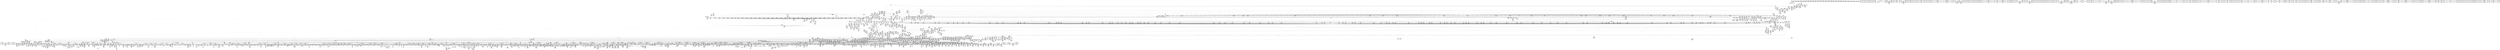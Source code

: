 digraph {
	CE0x58fb620 [shape=record,shape=Mrecord,label="{CE0x58fb620|apparmor_path_rename:_tmp26|security/apparmor/lsm.c,339|*SummSink*}"]
	CE0x594e8c0 [shape=record,shape=Mrecord,label="{CE0x594e8c0|aa_get_profile:_p|Function::aa_get_profile&Arg::p::|*SummSink*}"]
	CE0x5960100 [shape=record,shape=Mrecord,label="{CE0x5960100|apparmor_path_rename:_new_dir|Function::apparmor_path_rename&Arg::new_dir::|*SummSource*}"]
	CE0x59f0220 [shape=record,shape=Mrecord,label="{CE0x59f0220|i64*_getelementptr_inbounds_(_9_x_i64_,_9_x_i64_*___llvm_gcov_ctr67,_i64_0,_i64_3)|*Constant*}"]
	CE0x5926f00 [shape=record,shape=Mrecord,label="{CE0x5926f00|72:_%struct.hlist_bl_node**,_80:_%struct.dentry*,_104:_%struct.inode*,_:_CRE_219,220_}"]
	CE0x59ea910 [shape=record,shape=Mrecord,label="{CE0x59ea910|i64_4|*Constant*}"]
	CE0x59f97f0 [shape=record,shape=Mrecord,label="{CE0x59f97f0|aa_get_newest_profile:_tmp13|security/apparmor/include/policy.h,330}"]
	CE0x59ba560 [shape=record,shape=Mrecord,label="{CE0x59ba560|aa_get_newest_profile:_entry}"]
	CE0x598d060 [shape=record,shape=Mrecord,label="{CE0x598d060|80:_i64,_:_CRE_1243,1244_}"]
	CE0x59d19a0 [shape=record,shape=Mrecord,label="{CE0x59d19a0|aa_current_profile:_land.lhs.true32|*SummSink*}"]
	CE0x59dbcf0 [shape=record,shape=Mrecord,label="{CE0x59dbcf0|kref_get:_tmp19|include/linux/kref.h,47|*SummSource*}"]
	CE0x5ab3880 [shape=record,shape=Mrecord,label="{CE0x5ab3880|rcu_read_lock:_tmp10|include/linux/rcupdate.h,882|*SummSource*}"]
	CE0x59b36d0 [shape=record,shape=Mrecord,label="{CE0x59b36d0|44:_i32,_48:_i16,_128:_i8*,_:_SCMRE_48,52_|*MultipleSource*|security/apparmor/include/context.h,151|security/apparmor/include/context.h,151}"]
	CE0x59371e0 [shape=record,shape=Mrecord,label="{CE0x59371e0|i32_5|*Constant*|*SummSink*}"]
	CE0x5974a40 [shape=record,shape=Mrecord,label="{CE0x5974a40|atomic_sub_and_test:_v|Function::atomic_sub_and_test&Arg::v::}"]
	CE0x5b9dfe0 [shape=record,shape=Mrecord,label="{CE0x5b9dfe0|__atomic_add_unless:_tmp4|./arch/x86/include/asm/atomic.h,199|*SummSource*}"]
	CE0x5976f60 [shape=record,shape=Mrecord,label="{CE0x5976f60|aa_get_newest_profile:_tmp16|security/apparmor/include/policy.h,332}"]
	CE0x5b0f450 [shape=record,shape=Mrecord,label="{CE0x5b0f450|COLLAPSED:_GCMRE___llvm_gcov_ctr70_internal_global_2_x_i64_zeroinitializer:_elem_0:default:}"]
	CE0x5a403a0 [shape=record,shape=Mrecord,label="{CE0x5a403a0|aa_put_profile:_call|security/apparmor/include/policy.h,342}"]
	CE0x5a68570 [shape=record,shape=Mrecord,label="{CE0x5a68570|aa_get_profile_rcu:_tmp14|security/apparmor/include/policy.h,309|*SummSource*}"]
	CE0x5971290 [shape=record,shape=Mrecord,label="{CE0x5971290|i64*_getelementptr_inbounds_(_9_x_i64_,_9_x_i64_*___llvm_gcov_ctr67,_i64_0,_i64_7)|*Constant*|*SummSource*}"]
	CE0x5981580 [shape=record,shape=Mrecord,label="{CE0x5981580|80:_i64,_:_CRE_2248,2256_|*MultipleSource*|*LoadInst*|security/apparmor/include/apparmor.h,117|security/apparmor/include/apparmor.h,117}"]
	CE0x59e9920 [shape=record,shape=Mrecord,label="{CE0x59e9920|aa_put_profile:_tmp}"]
	CE0x59d61c0 [shape=record,shape=Mrecord,label="{CE0x59d61c0|GLOBAL:___llvm_gcov_ctr66|Global_var:__llvm_gcov_ctr66|*SummSink*}"]
	CE0x5a5b940 [shape=record,shape=Mrecord,label="{CE0x5a5b940|i32_934|*Constant*|*SummSource*}"]
	CE0x590f850 [shape=record,shape=Mrecord,label="{CE0x590f850|VOIDTB_TE:_GCE_rcu_lock_map_external_global_%struct.lockdep_map_8,16_|*MultipleSource*|security/apparmor/lsm.c,326|security/apparmor/lsm.c,327}"]
	CE0x5ba2650 [shape=record,shape=Mrecord,label="{CE0x5ba2650|atomic_cmpxchg:_entry|*SummSink*}"]
	CE0x5b648f0 [shape=record,shape=Mrecord,label="{CE0x5b648f0|atomic_add_return:_tmp|*SummSource*}"]
	CE0x590ea60 [shape=record,shape=Mrecord,label="{CE0x590ea60|72:_%struct.hlist_bl_node**,_80:_%struct.dentry*,_104:_%struct.inode*,_:_CRE_182,183_}"]
	CE0x59e01f0 [shape=record,shape=Mrecord,label="{CE0x59e01f0|aa_current_profile:_tmp19|security/apparmor/include/context.h,151|*SummSource*}"]
	CE0x5b8d530 [shape=record,shape=Mrecord,label="{CE0x5b8d530|_call_void_mcount()_#2|*SummSource*}"]
	CE0x5a581f0 [shape=record,shape=Mrecord,label="{CE0x5a581f0|kref_get:_tobool21|include/linux/kref.h,47|*SummSource*}"]
	CE0x5969440 [shape=record,shape=Mrecord,label="{CE0x5969440|aa_path_perm:_request|Function::aa_path_perm&Arg::request::|*SummSink*}"]
	CE0x5aa76a0 [shape=record,shape=Mrecord,label="{CE0x5aa76a0|rcu_read_unlock:_call3|include/linux/rcupdate.h,933|*SummSource*}"]
	CE0x5951100 [shape=record,shape=Mrecord,label="{CE0x5951100|80:_i64,_:_CRE_200,204_|*MultipleSource*|*LoadInst*|security/apparmor/include/apparmor.h,117|security/apparmor/include/apparmor.h,117}"]
	CE0x5a9eab0 [shape=record,shape=Mrecord,label="{CE0x5a9eab0|aa_get_profile_rcu:_tmp40|security/apparmor/include/policy.h,310|*SummSource*}"]
	CE0x5aa0560 [shape=record,shape=Mrecord,label="{CE0x5aa0560|aa_get_profile:_if.end}"]
	CE0x5afd7b0 [shape=record,shape=Mrecord,label="{CE0x5afd7b0|kref_get:_if.end33}"]
	CE0x5b7eae0 [shape=record,shape=Mrecord,label="{CE0x5b7eae0|i64*_getelementptr_inbounds_(_4_x_i64_,_4_x_i64_*___llvm_gcov_ctr80,_i64_0,_i64_3)|*Constant*}"]
	CE0x5908da0 [shape=record,shape=Mrecord,label="{CE0x5908da0|aa_current_profile:_do.body5|*SummSink*}"]
	CE0x59a58e0 [shape=record,shape=Mrecord,label="{CE0x59a58e0|i64*_getelementptr_inbounds_(_37_x_i64_,_37_x_i64_*___llvm_gcov_ctr66,_i64_0,_i64_18)|*Constant*|*SummSink*}"]
	CE0x5a61d00 [shape=record,shape=Mrecord,label="{CE0x5a61d00|kref_sub:_expval|include/linux/kref.h,71|*SummSink*}"]
	CE0x5a9def0 [shape=record,shape=Mrecord,label="{CE0x5a9def0|aa_get_profile_rcu:_tmp38|security/apparmor/include/policy.h,310|*SummSource*}"]
	CE0x59cbcb0 [shape=record,shape=Mrecord,label="{CE0x59cbcb0|aa_get_profile:_bb}"]
	CE0x5968d10 [shape=record,shape=Mrecord,label="{CE0x5968d10|aa_path_perm:_op|Function::aa_path_perm&Arg::op::|*SummSource*}"]
	CE0x59b5850 [shape=record,shape=Mrecord,label="{CE0x59b5850|aa_get_newest_profile:_tmp19|security/apparmor/include/policy.h,333|*SummSink*}"]
	CE0x5983190 [shape=record,shape=Mrecord,label="{CE0x5983190|aa_current_profile:_tmp41|security/apparmor/include/context.h,153|*SummSink*}"]
	CE0x5977230 [shape=record,shape=Mrecord,label="{CE0x5977230|aa_get_newest_profile:_tmp16|security/apparmor/include/policy.h,332|*SummSource*}"]
	CE0x5906d40 [shape=record,shape=Mrecord,label="{CE0x5906d40|72:_%struct.hlist_bl_node**,_80:_%struct.dentry*,_104:_%struct.inode*,_:_CRE_204,205_}"]
	CE0x594a810 [shape=record,shape=Mrecord,label="{CE0x594a810|kref_get:_conv40|include/linux/kref.h,47|*SummSource*}"]
	CE0x5a58780 [shape=record,shape=Mrecord,label="{CE0x5a58780|kref_get:_tmp7|include/linux/kref.h,47}"]
	CE0x597fb40 [shape=record,shape=Mrecord,label="{CE0x597fb40|80:_i64,_:_CRE_587,588_}"]
	CE0x596e160 [shape=record,shape=Mrecord,label="{CE0x596e160|apparmor_path_rename:_i_mode|security/apparmor/lsm.c,331|*SummSink*}"]
	CE0x591b6e0 [shape=record,shape=Mrecord,label="{CE0x591b6e0|apparmor_path_rename:_tmp10|security/apparmor/lsm.c,327|*SummSink*}"]
	CE0x5a39e50 [shape=record,shape=Mrecord,label="{CE0x5a39e50|kref_sub:_tmp9|include/linux/kref.h,73|*SummSink*}"]
	CE0x5942070 [shape=record,shape=Mrecord,label="{CE0x5942070|aa_current_profile:_tmp70|security/apparmor/include/context.h,159|*SummSource*}"]
	CE0x5aa9690 [shape=record,shape=Mrecord,label="{CE0x5aa9690|rcu_read_lock:_do.body|*SummSource*}"]
	CE0x5a2b1b0 [shape=record,shape=Mrecord,label="{CE0x5a2b1b0|kref_get:_tmp15|include/linux/kref.h,47}"]
	CE0x5a3f710 [shape=record,shape=Mrecord,label="{CE0x5a3f710|COLLAPSED:_GCMRE___llvm_gcov_ctr79_internal_global_9_x_i64_zeroinitializer:_elem_0:default:}"]
	CE0x5955d90 [shape=record,shape=Mrecord,label="{CE0x5955d90|80:_i64,_:_CRE_419,420_}"]
	CE0x5972690 [shape=record,shape=Mrecord,label="{CE0x5972690|GLOBAL:_aa_get_profile_rcu|*Constant*|*SummSource*}"]
	CE0x59ab490 [shape=record,shape=Mrecord,label="{CE0x59ab490|aa_current_profile:_cred|security/apparmor/include/context.h,151|*SummSink*}"]
	CE0x598d9f0 [shape=record,shape=Mrecord,label="{CE0x598d9f0|80:_i64,_:_CRE_1252,1253_}"]
	CE0x5a2e8b0 [shape=record,shape=Mrecord,label="{CE0x5a2e8b0|kref_get:_tmp18|include/linux/kref.h,47|*SummSink*}"]
	CE0x59183f0 [shape=record,shape=Mrecord,label="{CE0x59183f0|VOIDTB_TE:_GCE_rcu_lock_map_external_global_%struct.lockdep_map_200,208_|*MultipleSource*|security/apparmor/lsm.c,326|security/apparmor/lsm.c,327}"]
	CE0x5916db0 [shape=record,shape=Mrecord,label="{CE0x5916db0|VOIDTB_TE:_GCE_rcu_lock_map_external_global_%struct.lockdep_map_120,124_|*MultipleSource*|security/apparmor/lsm.c,326|security/apparmor/lsm.c,327}"]
	CE0x59c2550 [shape=record,shape=Mrecord,label="{CE0x59c2550|i64_512|*Constant*}"]
	CE0x594f1b0 [shape=record,shape=Mrecord,label="{CE0x594f1b0|aa_current_profile:_tmp17|security/apparmor/include/context.h,151|*SummSource*}"]
	CE0x5939400 [shape=record,shape=Mrecord,label="{CE0x5939400|void_(i32*,_i32,_i32*)*_asm_addl_$1,_%gs:$0_,_*m,ri,*m,_dirflag_,_fpsr_,_flags_}"]
	CE0x5a89d80 [shape=record,shape=Mrecord,label="{CE0x5a89d80|aa_get_profile_rcu:_tmp25|security/apparmor/include/policy.h,309|*SummSink*}"]
	CE0x5973360 [shape=record,shape=Mrecord,label="{CE0x5973360|kref_sub:_if.then15}"]
	CE0x5b53120 [shape=record,shape=Mrecord,label="{CE0x5b53120|kref_sub:_if.then}"]
	CE0x59cf500 [shape=record,shape=Mrecord,label="{CE0x59cf500|i32_151|*Constant*|*SummSource*}"]
	CE0x5948d20 [shape=record,shape=Mrecord,label="{CE0x5948d20|aa_current_profile:_profile42|security/apparmor/include/context.h,162}"]
	CE0x5aa2a30 [shape=record,shape=Mrecord,label="{CE0x5aa2a30|_call_void_rcu_read_unlock()_#7,_!dbg_!15515|security/apparmor/include/policy.h,311|*SummSink*}"]
	CE0x59cb0a0 [shape=record,shape=Mrecord,label="{CE0x59cb0a0|aa_current_profile:_do.end20}"]
	CE0x5a80b70 [shape=record,shape=Mrecord,label="{CE0x5a80b70|kref_sub:_entry|*SummSink*}"]
	CE0x5bb7820 [shape=record,shape=Mrecord,label="{CE0x5bb7820|i64*_getelementptr_inbounds_(_2_x_i64_,_2_x_i64_*___llvm_gcov_ctr73,_i64_0,_i64_0)|*Constant*}"]
	CE0x58fe4a0 [shape=record,shape=Mrecord,label="{CE0x58fe4a0|72:_%struct.hlist_bl_node**,_80:_%struct.dentry*,_104:_%struct.inode*,_:_CRE_72,80_|*MultipleSource*|Function::apparmor_path_rename&Arg::old_dentry::|security/apparmor/lsm.c,323}"]
	CE0x5936a20 [shape=record,shape=Mrecord,label="{CE0x5936a20|i64*_getelementptr_inbounds_(_12_x_i64_,_12_x_i64_*___llvm_gcov_ctr81,_i64_0,_i64_3)|*Constant*|*SummSource*}"]
	CE0x59177c0 [shape=record,shape=Mrecord,label="{CE0x59177c0|VOIDTB_TE:_GCE_rcu_lock_map_external_global_%struct.lockdep_map_144,148_|*MultipleSource*|security/apparmor/lsm.c,326|security/apparmor/lsm.c,327}"]
	CE0x5a480e0 [shape=record,shape=Mrecord,label="{CE0x5a480e0|i8*_getelementptr_inbounds_(_42_x_i8_,_42_x_i8_*_.str11,_i32_0,_i32_0)|*Constant*|*SummSink*}"]
	CE0x5b4d270 [shape=record,shape=Mrecord,label="{CE0x5b4d270|rcu_lock_release:_tmp3|*SummSource*}"]
	CE0x59d3950 [shape=record,shape=Mrecord,label="{CE0x59d3950|aa_current_profile:_if.then23}"]
	CE0x5b99a20 [shape=record,shape=Mrecord,label="{CE0x5b99a20|i32_0|*Constant*}"]
	CE0x5a77110 [shape=record,shape=Mrecord,label="{CE0x5a77110|aa_get_profile:_tmp8|security/apparmor/include/policy.h,278|*SummSource*}"]
	CE0x59653d0 [shape=record,shape=Mrecord,label="{CE0x59653d0|80:_i64,_:_CRE_96,104_|*MultipleSource*|*LoadInst*|security/apparmor/include/apparmor.h,117|security/apparmor/include/apparmor.h,117}"]
	CE0x5967360 [shape=record,shape=Mrecord,label="{CE0x5967360|apparmor_path_rename:_tmp23|security/apparmor/lsm.c,338|*SummSource*}"]
	CE0x591ae60 [shape=record,shape=Mrecord,label="{CE0x591ae60|apparmor_path_rename:_call12|security/apparmor/lsm.c,339}"]
	CE0x5992e60 [shape=record,shape=Mrecord,label="{CE0x5992e60|80:_i64,_:_CRE_1350,1351_}"]
	CE0x5b7e000 [shape=record,shape=Mrecord,label="{CE0x5b7e000|i64*_getelementptr_inbounds_(_2_x_i64_,_2_x_i64_*___llvm_gcov_ctr76,_i64_0,_i64_1)|*Constant*|*SummSource*}"]
	CE0x5976ed0 [shape=record,shape=Mrecord,label="{CE0x5976ed0|i64*_getelementptr_inbounds_(_9_x_i64_,_9_x_i64_*___llvm_gcov_ctr79,_i64_0,_i64_0)|*Constant*|*SummSink*}"]
	CE0x5b830a0 [shape=record,shape=Mrecord,label="{CE0x5b830a0|__atomic_add_unless:_tmp8|./arch/x86/include/asm/atomic.h,200}"]
	CE0x5a4b330 [shape=record,shape=Mrecord,label="{CE0x5a4b330|rcu_read_unlock:_land.lhs.true2|*SummSink*}"]
	CE0x5957d70 [shape=record,shape=Mrecord,label="{CE0x5957d70|80:_i64,_:_CRE_449,450_}"]
	CE0x5966380 [shape=record,shape=Mrecord,label="{CE0x5966380|apparmor_path_rename:_tmp19|*LoadInst*|security/apparmor/lsm.c,331|*SummSource*}"]
	CE0x5af8c60 [shape=record,shape=Mrecord,label="{CE0x5af8c60|kref_get:_expval20|include/linux/kref.h,47|*SummSource*}"]
	CE0x5a81040 [shape=record,shape=Mrecord,label="{CE0x5a81040|i64*_getelementptr_inbounds_(_20_x_i64_,_20_x_i64_*___llvm_gcov_ctr68,_i64_0,_i64_9)|*Constant*|*SummSink*}"]
	CE0x5b55a80 [shape=record,shape=Mrecord,label="{CE0x5b55a80|kref_sub:_tmp14|include/linux/kref.h,77|*SummSource*}"]
	CE0x59a6890 [shape=record,shape=Mrecord,label="{CE0x59a6890|0:_i8,_:_GCMR_aa_current_profile.__warned_internal_global_i8_0,_section_.data.unlikely_,_align_1:_elem_0:default:}"]
	CE0x5a61780 [shape=record,shape=Mrecord,label="{CE0x5a61780|rcu_read_unlock:_tmp6|include/linux/rcupdate.h,933|*SummSource*}"]
	CE0x59c73c0 [shape=record,shape=Mrecord,label="{CE0x59c73c0|aa_current_profile:_tobool29|security/apparmor/include/context.h,159|*SummSink*}"]
	CE0x5a6a300 [shape=record,shape=Mrecord,label="{CE0x5a6a300|_call_void_rcu_read_lock()_#7,_!dbg_!15469|security/apparmor/include/policy.h,307}"]
	CE0x59b8410 [shape=record,shape=Mrecord,label="{CE0x59b8410|aa_current_profile:_tmp9|security/apparmor/include/context.h,151}"]
	CE0x592c3c0 [shape=record,shape=Mrecord,label="{CE0x592c3c0|apparmor_path_rename:_call|security/apparmor/lsm.c,323}"]
	CE0x5a9e520 [shape=record,shape=Mrecord,label="{CE0x5a9e520|aa_get_profile_rcu:_tmp39|security/apparmor/include/policy.h,310|*SummSource*}"]
	CE0x5afbec0 [shape=record,shape=Mrecord,label="{CE0x5afbec0|__rcu_read_lock:_tmp1|*SummSource*}"]
	CE0x5a556e0 [shape=record,shape=Mrecord,label="{CE0x5a556e0|rcu_lock_acquire:_tmp2|*SummSink*}"]
	CE0x5b80880 [shape=record,shape=Mrecord,label="{CE0x5b80880|i64*_getelementptr_inbounds_(_4_x_i64_,_4_x_i64_*___llvm_gcov_ctr51,_i64_0,_i64_2)|*Constant*|*SummSink*}"]
	CE0x5976080 [shape=record,shape=Mrecord,label="{CE0x5976080|kref_sub:_tmp12|include/linux/kref.h,74|*SummSource*}"]
	CE0x594fd90 [shape=record,shape=Mrecord,label="{CE0x594fd90|80:_i64,_:_CRE_112,120_|*MultipleSource*|*LoadInst*|security/apparmor/include/apparmor.h,117|security/apparmor/include/apparmor.h,117}"]
	CE0x596b120 [shape=record,shape=Mrecord,label="{CE0x596b120|i32_2|*Constant*}"]
	CE0x5933ec0 [shape=record,shape=Mrecord,label="{CE0x5933ec0|i32_11|*Constant*|*SummSink*}"]
	CE0x59ef9f0 [shape=record,shape=Mrecord,label="{CE0x59ef9f0|aa_get_newest_profile:_bb|*SummSink*}"]
	CE0x5aa9570 [shape=record,shape=Mrecord,label="{CE0x5aa9570|rcu_read_lock:_do.body}"]
	CE0x5afe610 [shape=record,shape=Mrecord,label="{CE0x5afe610|kref_get:_tmp7|include/linux/kref.h,47|*SummSink*}"]
	CE0x5998f50 [shape=record,shape=Mrecord,label="{CE0x5998f50|80:_i64,_:_CRE_1663,1664_}"]
	CE0x5b51b10 [shape=record,shape=Mrecord,label="{CE0x5b51b10|__atomic_add_unless:_entry}"]
	CE0x597dd40 [shape=record,shape=Mrecord,label="{CE0x597dd40|i64*_getelementptr_inbounds_(_37_x_i64_,_37_x_i64_*___llvm_gcov_ctr66,_i64_0,_i64_0)|*Constant*|*SummSink*}"]
	CE0x5980350 [shape=record,shape=Mrecord,label="{CE0x5980350|80:_i64,_:_CRE_1878,1879_}"]
	CE0x592ce40 [shape=record,shape=Mrecord,label="{CE0x592ce40|apparmor_path_rename:_tmp8|security/apparmor/lsm.c,324}"]
	CE0x5937860 [shape=record,shape=Mrecord,label="{CE0x5937860|i32_8|*Constant*}"]
	CE0x59eed00 [shape=record,shape=Mrecord,label="{CE0x59eed00|aa_get_newest_profile:_tmp10|security/apparmor/include/policy.h,329|*SummSink*}"]
	CE0x5a8af50 [shape=record,shape=Mrecord,label="{CE0x5a8af50|i32_309|*Constant*|*SummSink*}"]
	CE0x59448f0 [shape=record,shape=Mrecord,label="{CE0x59448f0|get_current:_bb|*SummSink*}"]
	CE0x5b81f20 [shape=record,shape=Mrecord,label="{CE0x5b81f20|__preempt_count_add:_tmp|*SummSource*}"]
	CE0x59aa840 [shape=record,shape=Mrecord,label="{CE0x59aa840|get_current:_entry|*SummSink*}"]
	CE0x5966f50 [shape=record,shape=Mrecord,label="{CE0x5966f50|aa_path_perm:_request|Function::aa_path_perm&Arg::request::|*SummSource*}"]
	CE0x5a28a70 [shape=record,shape=Mrecord,label="{CE0x5a28a70|kref_get:_lnot24|include/linux/kref.h,47|*SummSink*}"]
	CE0x596bf70 [shape=record,shape=Mrecord,label="{CE0x596bf70|apparmor_path_rename:_tmp18|security/apparmor/lsm.c,330|*SummSource*}"]
	CE0x5906ef0 [shape=record,shape=Mrecord,label="{CE0x5906ef0|72:_%struct.hlist_bl_node**,_80:_%struct.dentry*,_104:_%struct.inode*,_:_CRE_205,206_}"]
	CE0x5bb3c10 [shape=record,shape=Mrecord,label="{CE0x5bb3c10|i64*_getelementptr_inbounds_(_4_x_i64_,_4_x_i64_*___llvm_gcov_ctr51,_i64_0,_i64_0)|*Constant*|*SummSink*}"]
	CE0x5b93210 [shape=record,shape=Mrecord,label="{CE0x5b93210|atomic_read:_tmp|*SummSource*}"]
	CE0x598c8f0 [shape=record,shape=Mrecord,label="{CE0x598c8f0|80:_i64,_:_CRE_1236,1237_}"]
	CE0x5993b20 [shape=record,shape=Mrecord,label="{CE0x5993b20|80:_i64,_:_CRE_1362,1363_}"]
	CE0x5a2d3a0 [shape=record,shape=Mrecord,label="{CE0x5a2d3a0|kref_get:_tobool35|include/linux/kref.h,47|*SummSource*}"]
	CE0x5b57de0 [shape=record,shape=Mrecord,label="{CE0x5b57de0|i64*_getelementptr_inbounds_(_4_x_i64_,_4_x_i64_*___llvm_gcov_ctr45,_i64_0,_i64_0)|*Constant*|*SummSource*}"]
	CE0x5bb2f40 [shape=record,shape=Mrecord,label="{CE0x5bb2f40|i64*_getelementptr_inbounds_(_4_x_i64_,_4_x_i64_*___llvm_gcov_ctr51,_i64_0,_i64_1)|*Constant*|*SummSink*}"]
	CE0x58f21c0 [shape=record,shape=Mrecord,label="{CE0x58f21c0|i32_0|*Constant*}"]
	CE0x58fec90 [shape=record,shape=Mrecord,label="{CE0x58fec90|apparmor_path_rename:_old_dentry|Function::apparmor_path_rename&Arg::old_dentry::|*SummSink*}"]
	CE0x5a77180 [shape=record,shape=Mrecord,label="{CE0x5a77180|aa_get_profile:_tmp8|security/apparmor/include/policy.h,278|*SummSink*}"]
	CE0x5a493b0 [shape=record,shape=Mrecord,label="{CE0x5a493b0|rcu_read_lock:_tmp18|include/linux/rcupdate.h,882|*SummSink*}"]
	CE0x5a548b0 [shape=record,shape=Mrecord,label="{CE0x5a548b0|rcu_read_unlock:_tmp10|include/linux/rcupdate.h,933}"]
	CE0x5b67410 [shape=record,shape=Mrecord,label="{CE0x5b67410|rcu_lock_release:_tmp4|include/linux/rcupdate.h,423|*SummSink*}"]
	CE0x5903310 [shape=record,shape=Mrecord,label="{CE0x5903310|72:_%struct.hlist_bl_node**,_80:_%struct.dentry*,_104:_%struct.inode*,_:_CRE_112,144_|*MultipleSource*|Function::apparmor_path_rename&Arg::old_dentry::|security/apparmor/lsm.c,323}"]
	CE0x5ba8000 [shape=record,shape=Mrecord,label="{CE0x5ba8000|__atomic_add_unless:_tmp11|./arch/x86/include/asm/atomic.h,202|*SummSink*}"]
	CE0x5937440 [shape=record,shape=Mrecord,label="{CE0x5937440|i32_5|*Constant*|*SummSource*}"]
	CE0x5a41b20 [shape=record,shape=Mrecord,label="{CE0x5a41b20|GLOBAL:_aa_free_profile_kref|*Constant*}"]
	CE0x59f3e90 [shape=record,shape=Mrecord,label="{CE0x59f3e90|i64*_getelementptr_inbounds_(_20_x_i64_,_20_x_i64_*___llvm_gcov_ctr68,_i64_0,_i64_2)|*Constant*|*SummSink*}"]
	CE0x59f1c30 [shape=record,shape=Mrecord,label="{CE0x59f1c30|i64*_getelementptr_inbounds_(_20_x_i64_,_20_x_i64_*___llvm_gcov_ctr68,_i64_0,_i64_2)|*Constant*}"]
	CE0x5ba31d0 [shape=record,shape=Mrecord,label="{CE0x5ba31d0|atomic_cmpxchg:_new|Function::atomic_cmpxchg&Arg::new::}"]
	CE0x5a397b0 [shape=record,shape=Mrecord,label="{CE0x5a397b0|i64_5|*Constant*}"]
	CE0x58febf0 [shape=record,shape=Mrecord,label="{CE0x58febf0|apparmor_path_rename:_old_dentry|Function::apparmor_path_rename&Arg::old_dentry::|*SummSource*}"]
	CE0x5936600 [shape=record,shape=Mrecord,label="{CE0x5936600|i64*_getelementptr_inbounds_(_12_x_i64_,_12_x_i64_*___llvm_gcov_ctr81,_i64_0,_i64_3)|*Constant*|*SummSink*}"]
	CE0x5a74d90 [shape=record,shape=Mrecord,label="{CE0x5a74d90|aa_get_profile_rcu:_do.end11|*SummSink*}"]
	CE0x5ba5370 [shape=record,shape=Mrecord,label="{CE0x5ba5370|__atomic_add_unless:_lnot7|./arch/x86/include/asm/atomic.h,202|*SummSink*}"]
	CE0x5b91c50 [shape=record,shape=Mrecord,label="{CE0x5b91c50|__atomic_add_unless:_if.then|*SummSource*}"]
	CE0x5907530 [shape=record,shape=Mrecord,label="{CE0x5907530|i64_1|*Constant*|*SummSource*}"]
	CE0x5a954a0 [shape=record,shape=Mrecord,label="{CE0x5a954a0|kref_get_not0:_entry|*SummSink*}"]
	CE0x59585f0 [shape=record,shape=Mrecord,label="{CE0x59585f0|80:_i64,_:_CRE_457,458_}"]
	CE0x5a48bc0 [shape=record,shape=Mrecord,label="{CE0x5a48bc0|rcu_read_lock:_tmp17|include/linux/rcupdate.h,882|*SummSource*}"]
	CE0x59c0c10 [shape=record,shape=Mrecord,label="{CE0x59c0c10|aa_current_profile:_tmp57|security/apparmor/include/context.h,156|*SummSource*}"]
	CE0x5919290 [shape=record,shape=Mrecord,label="{CE0x5919290|VOIDTB_TE:_GCE_rcu_lock_map_external_global_%struct.lockdep_map_248,256_|*MultipleSource*|security/apparmor/lsm.c,326|security/apparmor/lsm.c,327}"]
	CE0x5b71510 [shape=record,shape=Mrecord,label="{CE0x5b71510|atomic_sub_and_test:_tmp3|*SummSink*}"]
	CE0x5951e90 [shape=record,shape=Mrecord,label="{CE0x5951e90|80:_i64,_:_CRE_264,268_|*MultipleSource*|*LoadInst*|security/apparmor/include/apparmor.h,117|security/apparmor/include/apparmor.h,117}"]
	CE0x5a74740 [shape=record,shape=Mrecord,label="{CE0x5a74740|i64*_getelementptr_inbounds_(_11_x_i64_,_11_x_i64_*___llvm_gcov_ctr42,_i64_0,_i64_1)|*Constant*}"]
	CE0x596fae0 [shape=record,shape=Mrecord,label="{CE0x596fae0|aa_get_newest_profile:_tmp15|*LoadInst*|security/apparmor/include/policy.h,330|*SummSource*}"]
	CE0x59a62e0 [shape=record,shape=Mrecord,label="{CE0x59a62e0|GLOBAL:_aa_current_profile.__warned|Global_var:aa_current_profile.__warned|*SummSink*}"]
	CE0x5b0b420 [shape=record,shape=Mrecord,label="{CE0x5b0b420|kref_get:_lnot8|include/linux/kref.h,47|*SummSource*}"]
	CE0x5a9cac0 [shape=record,shape=Mrecord,label="{CE0x5a9cac0|i1_false|*Constant*|*SummSource*}"]
	CE0x5b680b0 [shape=record,shape=Mrecord,label="{CE0x5b680b0|atomic_sub_and_test:_tmp5|./arch/x86/include/asm/atomic.h,81}"]
	CE0x59f4ac0 [shape=record,shape=Mrecord,label="{CE0x59f4ac0|aa_get_newest_profile:_if.end}"]
	CE0x5a57cf0 [shape=record,shape=Mrecord,label="{CE0x5a57cf0|rcu_read_unlock:_tobool1|include/linux/rcupdate.h,933}"]
	CE0x5962cb0 [shape=record,shape=Mrecord,label="{CE0x5962cb0|apparmor_path_rename:_uid|security/apparmor/lsm.c,330}"]
	CE0x5b8e7a0 [shape=record,shape=Mrecord,label="{CE0x5b8e7a0|atomic_sub_and_test:_tmp8|./arch/x86/include/asm/atomic.h,81|*SummSource*}"]
	CE0x5a8a450 [shape=record,shape=Mrecord,label="{CE0x5a8a450|i8*_getelementptr_inbounds_(_35_x_i8_,_35_x_i8_*_.str16,_i32_0,_i32_0)|*Constant*}"]
	CE0x5b64760 [shape=record,shape=Mrecord,label="{CE0x5b64760|COLLAPSED:_GCMRE___llvm_gcov_ctr76_internal_global_2_x_i64_zeroinitializer:_elem_0:default:}"]
	CE0x5958a30 [shape=record,shape=Mrecord,label="{CE0x5958a30|80:_i64,_:_CRE_461,462_}"]
	CE0x5a75820 [shape=record,shape=Mrecord,label="{CE0x5a75820|kref_get:_kref|Function::kref_get&Arg::kref::|*SummSink*}"]
	CE0x5a4e400 [shape=record,shape=Mrecord,label="{CE0x5a4e400|rcu_read_unlock:_tmp|*SummSink*}"]
	CE0x5ba3770 [shape=record,shape=Mrecord,label="{CE0x5ba3770|_ret_i32_%tmp4,_!dbg_!15478|./arch/x86/include/asm/atomic.h,177|*SummSource*}"]
	CE0x5a81580 [shape=record,shape=Mrecord,label="{CE0x5a81580|kref_put:_bb|*SummSource*}"]
	CE0x5990820 [shape=record,shape=Mrecord,label="{CE0x5990820|80:_i64,_:_CRE_1314,1315_}"]
	CE0x59dc410 [shape=record,shape=Mrecord,label="{CE0x59dc410|kref_get:_tmp20|include/linux/kref.h,47|*SummSource*}"]
	CE0x5b66a70 [shape=record,shape=Mrecord,label="{CE0x5b66a70|atomic_add_return:_tmp2|*SummSink*}"]
	CE0x59dfa20 [shape=record,shape=Mrecord,label="{CE0x59dfa20|aa_current_profile:_tmp29|security/apparmor/include/context.h,153|*SummSink*}"]
	CE0x59f3540 [shape=record,shape=Mrecord,label="{CE0x59f3540|_call_void_mcount()_#2}"]
	CE0x59d5cd0 [shape=record,shape=Mrecord,label="{CE0x59d5cd0|_call_void_mcount()_#2|*SummSource*}"]
	CE0x5b7a640 [shape=record,shape=Mrecord,label="{CE0x5b7a640|__preempt_count_add:_tmp5|./arch/x86/include/asm/preempt.h,72|*SummSource*}"]
	CE0x5b649b0 [shape=record,shape=Mrecord,label="{CE0x5b649b0|rcu_lock_release:_tmp2|*SummSink*}"]
	CE0x5b57a40 [shape=record,shape=Mrecord,label="{CE0x5b57a40|rcu_lock_release:_tmp|*SummSink*}"]
	CE0x5b86ea0 [shape=record,shape=Mrecord,label="{CE0x5b86ea0|i64*_getelementptr_inbounds_(_4_x_i64_,_4_x_i64_*___llvm_gcov_ctr80,_i64_0,_i64_0)|*Constant*|*SummSource*}"]
	CE0x59f18f0 [shape=record,shape=Mrecord,label="{CE0x59f18f0|rcu_read_lock:_entry|*SummSource*}"]
	CE0x5a588e0 [shape=record,shape=Mrecord,label="{CE0x5a588e0|kref_get:_tmp7|include/linux/kref.h,47|*SummSource*}"]
	CE0x5aa5ef0 [shape=record,shape=Mrecord,label="{CE0x5aa5ef0|_call_void_mcount()_#2|*SummSink*}"]
	CE0x598de30 [shape=record,shape=Mrecord,label="{CE0x598de30|80:_i64,_:_CRE_1256,1257_}"]
	CE0x59ce420 [shape=record,shape=Mrecord,label="{CE0x59ce420|aa_get_newest_profile:_tmp2|security/apparmor/include/policy.h,326|*SummSource*}"]
	CE0x556d9e0 [shape=record,shape=Mrecord,label="{CE0x556d9e0|72:_%struct.hlist_bl_node**,_80:_%struct.dentry*,_104:_%struct.inode*,_:_CRE_16,24_|*MultipleSource*|Function::apparmor_path_rename&Arg::old_dentry::|security/apparmor/lsm.c,323}"]
	CE0x598be50 [shape=record,shape=Mrecord,label="{CE0x598be50|80:_i64,_:_CRE_1226,1227_}"]
	CE0x59ac520 [shape=record,shape=Mrecord,label="{CE0x59ac520|aa_current_profile:_tmp11|security/apparmor/include/context.h,151}"]
	CE0x5903670 [shape=record,shape=Mrecord,label="{CE0x5903670|72:_%struct.hlist_bl_node**,_80:_%struct.dentry*,_104:_%struct.inode*,_:_CRE_147,148_}"]
	CE0x5905ab0 [shape=record,shape=Mrecord,label="{CE0x5905ab0|72:_%struct.hlist_bl_node**,_80:_%struct.dentry*,_104:_%struct.inode*,_:_CRE_193,194_}"]
	CE0x5b0adb0 [shape=record,shape=Mrecord,label="{CE0x5b0adb0|i64*_getelementptr_inbounds_(_4_x_i64_,_4_x_i64_*___llvm_gcov_ctr43,_i64_0,_i64_1)|*Constant*|*SummSink*}"]
	CE0x59d8710 [shape=record,shape=Mrecord,label="{CE0x59d8710|aa_current_profile:_lnot|security/apparmor/include/context.h,153|*SummSource*}"]
	CE0x5a42bb0 [shape=record,shape=Mrecord,label="{CE0x5a42bb0|aa_put_profile:_tmp9|security/apparmor/include/policy.h,343|*SummSink*}"]
	CE0x5a5cee0 [shape=record,shape=Mrecord,label="{CE0x5a5cee0|i64*_getelementptr_inbounds_(_11_x_i64_,_11_x_i64_*___llvm_gcov_ctr48,_i64_0,_i64_10)|*Constant*|*SummSink*}"]
	CE0x591aaf0 [shape=record,shape=Mrecord,label="{CE0x591aaf0|apparmor_path_rename:_cmp|security/apparmor/lsm.c,327|*SummSink*}"]
	CE0x5b95430 [shape=record,shape=Mrecord,label="{CE0x5b95430|__atomic_add_unless:_call2|./arch/x86/include/asm/atomic.h,201|*SummSource*}"]
	CE0x5a88000 [shape=record,shape=Mrecord,label="{CE0x5a88000|rcu_lock_acquire:_entry|*SummSource*}"]
	CE0x5a5f9b0 [shape=record,shape=Mrecord,label="{CE0x5a5f9b0|i64*_getelementptr_inbounds_(_11_x_i64_,_11_x_i64_*___llvm_gcov_ctr48,_i64_0,_i64_9)|*Constant*}"]
	CE0x59cccf0 [shape=record,shape=Mrecord,label="{CE0x59cccf0|get_current:_tmp1|*SummSource*}"]
	CE0x5b9abd0 [shape=record,shape=Mrecord,label="{CE0x5b9abd0|i64*_getelementptr_inbounds_(_10_x_i64_,_10_x_i64_*___llvm_gcov_ctr71,_i64_0,_i64_4)|*Constant*|*SummSink*}"]
	CE0x5a29270 [shape=record,shape=Mrecord,label="{CE0x5a29270|kref_get:_lnot.ext27|include/linux/kref.h,47}"]
	CE0x5973bd0 [shape=record,shape=Mrecord,label="{CE0x5973bd0|kref_sub:_tmp11|include/linux/kref.h,73}"]
	CE0x5a47750 [shape=record,shape=Mrecord,label="{CE0x5a47750|i32_883|*Constant*|*SummSource*}"]
	CE0x59976e0 [shape=record,shape=Mrecord,label="{CE0x59976e0|80:_i64,_:_CRE_1640,1641_}"]
	CE0x599c3a0 [shape=record,shape=Mrecord,label="{CE0x599c3a0|80:_i64,_:_CRE_1808,1816_|*MultipleSource*|*LoadInst*|security/apparmor/include/apparmor.h,117|security/apparmor/include/apparmor.h,117}"]
	CE0x59bfa40 [shape=record,shape=Mrecord,label="{CE0x59bfa40|aa_current_profile:_tmp56|security/apparmor/include/context.h,156|*SummSource*}"]
	CE0x5984200 [shape=record,shape=Mrecord,label="{CE0x5984200|aa_current_profile:_tmp43|security/apparmor/include/context.h,153}"]
	CE0x59f8680 [shape=record,shape=Mrecord,label="{CE0x59f8680|aa_put_profile:_tmp3|security/apparmor/include/policy.h,341}"]
	CE0x5a9ef80 [shape=record,shape=Mrecord,label="{CE0x5a9ef80|i64*_getelementptr_inbounds_(_20_x_i64_,_20_x_i64_*___llvm_gcov_ctr68,_i64_0,_i64_19)|*Constant*}"]
	CE0x5a656b0 [shape=record,shape=Mrecord,label="{CE0x5a656b0|aa_get_profile_rcu:_tmp7|security/apparmor/include/policy.h,309|*SummSource*}"]
	CE0x59bbd00 [shape=record,shape=Mrecord,label="{CE0x59bbd00|i64*_getelementptr_inbounds_(_37_x_i64_,_37_x_i64_*___llvm_gcov_ctr66,_i64_0,_i64_22)|*Constant*|*SummSink*}"]
	CE0x5a49990 [shape=record,shape=Mrecord,label="{CE0x5a49990|_call_void_lockdep_rcu_suspicious(i8*_getelementptr_inbounds_(_25_x_i8_,_25_x_i8_*_.str10,_i32_0,_i32_0),_i32_883,_i8*_getelementptr_inbounds_(_42_x_i8_,_42_x_i8_*_.str11,_i32_0,_i32_0))_#7,_!dbg_!15485|include/linux/rcupdate.h,882|*SummSource*}"]
	CE0x599e280 [shape=record,shape=Mrecord,label="{CE0x599e280|__atomic_add_unless:_a|Function::__atomic_add_unless&Arg::a::|*SummSource*}"]
	CE0x5925910 [shape=record,shape=Mrecord,label="{CE0x5925910|72:_%struct.hlist_bl_node**,_80:_%struct.dentry*,_104:_%struct.inode*,_:_CRE_206,207_}"]
	CE0x5a618f0 [shape=record,shape=Mrecord,label="{CE0x5a618f0|rcu_read_unlock:_tmp6|include/linux/rcupdate.h,933|*SummSink*}"]
	CE0x5b53d60 [shape=record,shape=Mrecord,label="{CE0x5b53d60|__preempt_count_add:_val|Function::__preempt_count_add&Arg::val::|*SummSink*}"]
	CE0x5a496f0 [shape=record,shape=Mrecord,label="{CE0x5a496f0|i8_1|*Constant*}"]
	CE0x5b9fd60 [shape=record,shape=Mrecord,label="{CE0x5b9fd60|_call_void_asm_addl_$1,_%gs:$0_,_*m,ri,*m,_dirflag_,_fpsr_,_flags_(i32*___preempt_count,_i32_%sub,_i32*___preempt_count)_#2,_!dbg_!15474,_!srcloc_!15475|./arch/x86/include/asm/preempt.h,77|*SummSink*}"]
	CE0x5b78110 [shape=record,shape=Mrecord,label="{CE0x5b78110|i64*_getelementptr_inbounds_(_4_x_i64_,_4_x_i64_*___llvm_gcov_ctr50,_i64_0,_i64_0)|*Constant*|*SummSource*}"]
	CE0x5b6c330 [shape=record,shape=Mrecord,label="{CE0x5b6c330|i64*_getelementptr_inbounds_(_4_x_i64_,_4_x_i64_*___llvm_gcov_ctr49,_i64_0,_i64_3)|*Constant*|*SummSink*}"]
	CE0x5a72710 [shape=record,shape=Mrecord,label="{CE0x5a72710|aa_get_profile_rcu:_tmp7|security/apparmor/include/policy.h,309}"]
	CE0x5b070c0 [shape=record,shape=Mrecord,label="{CE0x5b070c0|kref_get:_tmp6|include/linux/kref.h,47|*SummSource*}"]
	CE0x59d7e80 [shape=record,shape=Mrecord,label="{CE0x59d7e80|%struct.aa_profile*_null|*Constant*}"]
	CE0x5b823d0 [shape=record,shape=Mrecord,label="{CE0x5b823d0|__preempt_count_add:_do.end|*SummSink*}"]
	CE0x594fbc0 [shape=record,shape=Mrecord,label="{CE0x594fbc0|i64*_getelementptr_inbounds_(_37_x_i64_,_37_x_i64_*___llvm_gcov_ctr66,_i64_0,_i64_10)|*Constant*}"]
	CE0x5923f70 [shape=record,shape=Mrecord,label="{CE0x5923f70|apparmor_path_rename:_d_inode|security/apparmor/lsm.c,323|*SummSink*}"]
	CE0x5b84cd0 [shape=record,shape=Mrecord,label="{CE0x5b84cd0|_call_void_mcount()_#2|*SummSink*}"]
	CE0x5afc0c0 [shape=record,shape=Mrecord,label="{CE0x5afc0c0|kref_get:_call|include/linux/kref.h,47}"]
	CE0x5b87a90 [shape=record,shape=Mrecord,label="{CE0x5b87a90|__atomic_add_unless:_tmp2|*SummSink*}"]
	CE0x598c7e0 [shape=record,shape=Mrecord,label="{CE0x598c7e0|80:_i64,_:_CRE_1235,1236_}"]
	CE0x5a88f20 [shape=record,shape=Mrecord,label="{CE0x5a88f20|i64*_getelementptr_inbounds_(_20_x_i64_,_20_x_i64_*___llvm_gcov_ctr68,_i64_0,_i64_11)|*Constant*|*SummSource*}"]
	CE0x5b8ea80 [shape=record,shape=Mrecord,label="{CE0x5b8ea80|__preempt_count_add:_tmp1|*SummSink*}"]
	CE0x5932620 [shape=record,shape=Mrecord,label="{CE0x5932620|apparmor_path_rename:_call|security/apparmor/lsm.c,323|*SummSink*}"]
	CE0x59ac050 [shape=record,shape=Mrecord,label="{CE0x59ac050|aa_current_profile:_tmp10|security/apparmor/include/context.h,151|*SummSource*}"]
	CE0x59a6970 [shape=record,shape=Mrecord,label="{CE0x59a6970|i64*_getelementptr_inbounds_(_37_x_i64_,_37_x_i64_*___llvm_gcov_ctr66,_i64_0,_i64_6)|*Constant*|*SummSink*}"]
	CE0x5b6d8f0 [shape=record,shape=Mrecord,label="{CE0x5b6d8f0|atomic_sub_and_test:_conv1|./arch/x86/include/asm/atomic.h,81}"]
	CE0x59ddd70 [shape=record,shape=Mrecord,label="{CE0x59ddd70|aa_current_profile:_do.body13}"]
	CE0x59516d0 [shape=record,shape=Mrecord,label="{CE0x59516d0|80:_i64,_:_CRE_224,240_|*MultipleSource*|*LoadInst*|security/apparmor/include/apparmor.h,117|security/apparmor/include/apparmor.h,117}"]
	CE0x59550d0 [shape=record,shape=Mrecord,label="{CE0x59550d0|80:_i64,_:_CRE_407,408_}"]
	CE0x5a51c10 [shape=record,shape=Mrecord,label="{CE0x5a51c10|kref_get:_lnot1|include/linux/kref.h,47}"]
	CE0x5b8a850 [shape=record,shape=Mrecord,label="{CE0x5b8a850|__atomic_add_unless:_conv|./arch/x86/include/asm/atomic.h,199|*SummSource*}"]
	CE0x59885f0 [shape=record,shape=Mrecord,label="{CE0x59885f0|80:_i64,_:_CRE_622,623_}"]
	CE0x59ddb00 [shape=record,shape=Mrecord,label="{CE0x59ddb00|aa_current_profile:_tmp6|security/apparmor/include/context.h,151}"]
	CE0x5b7f1b0 [shape=record,shape=Mrecord,label="{CE0x5b7f1b0|__atomic_add_unless:_conv|./arch/x86/include/asm/atomic.h,199}"]
	CE0x59ca290 [shape=record,shape=Mrecord,label="{CE0x59ca290|i64*_getelementptr_inbounds_(_37_x_i64_,_37_x_i64_*___llvm_gcov_ctr66,_i64_0,_i64_8)|*Constant*|*SummSink*}"]
	CE0x59eea70 [shape=record,shape=Mrecord,label="{CE0x59eea70|aa_put_profile:_count|security/apparmor/include/policy.h,342|*SummSink*}"]
	CE0x5b98820 [shape=record,shape=Mrecord,label="{CE0x5b98820|i64*_getelementptr_inbounds_(_10_x_i64_,_10_x_i64_*___llvm_gcov_ctr71,_i64_0,_i64_4)|*Constant*|*SummSource*}"]
	CE0x5984030 [shape=record,shape=Mrecord,label="{CE0x5984030|i64*_getelementptr_inbounds_(_37_x_i64_,_37_x_i64_*___llvm_gcov_ctr66,_i64_0,_i64_21)|*Constant*|*SummSink*}"]
	CE0x5a61af0 [shape=record,shape=Mrecord,label="{CE0x5a61af0|kref_sub:_expval|include/linux/kref.h,71}"]
	CE0x5a5f110 [shape=record,shape=Mrecord,label="{CE0x5a5f110|rcu_lock_release:_map|Function::rcu_lock_release&Arg::map::}"]
	CE0x5a74c00 [shape=record,shape=Mrecord,label="{CE0x5a74c00|i64*_getelementptr_inbounds_(_20_x_i64_,_20_x_i64_*___llvm_gcov_ctr68,_i64_0,_i64_0)|*Constant*|*SummSink*}"]
	CE0x5a977e0 [shape=record,shape=Mrecord,label="{CE0x5a977e0|aa_get_profile_rcu:_tmp29|security/apparmor/include/policy.h,309|*SummSink*}"]
	CE0x592b490 [shape=record,shape=Mrecord,label="{CE0x592b490|72:_%struct.hlist_bl_node**,_80:_%struct.dentry*,_104:_%struct.inode*,_:_CRE_313,314_}"]
	CE0x5b8c700 [shape=record,shape=Mrecord,label="{CE0x5b8c700|__atomic_add_unless:_tmp6|./arch/x86/include/asm/atomic.h,199}"]
	CE0x59e3580 [shape=record,shape=Mrecord,label="{CE0x59e3580|aa_current_profile:_lnot10|security/apparmor/include/context.h,153|*SummSource*}"]
	CE0x59c1930 [shape=record,shape=Mrecord,label="{CE0x59c1930|aa_current_profile:_tmp58|security/apparmor/include/context.h,156|*SummSource*}"]
	CE0x597f110 [shape=record,shape=Mrecord,label="{CE0x597f110|mediated_filesystem:_i_sb|security/apparmor/include/apparmor.h,117|*SummSink*}"]
	CE0x59c6b10 [shape=record,shape=Mrecord,label="{CE0x59c6b10|aa_put_profile:_p|Function::aa_put_profile&Arg::p::|*SummSource*}"]
	CE0x59c3b20 [shape=record,shape=Mrecord,label="{CE0x59c3b20|aa_current_profile:_tmp52|security/apparmor/include/context.h,155}"]
	CE0x5b0ba40 [shape=record,shape=Mrecord,label="{CE0x5b0ba40|kref_get:_if.then|*SummSource*}"]
	CE0x5a2c850 [shape=record,shape=Mrecord,label="{CE0x5a2c850|kref_get:_tmp21|include/linux/kref.h,47|*SummSource*}"]
	CE0x59ab920 [shape=record,shape=Mrecord,label="{CE0x59ab920|aa_get_newest_profile:_if.end3}"]
	CE0x5b4eca0 [shape=record,shape=Mrecord,label="{CE0x5b4eca0|_call_void_mcount()_#2|*SummSink*}"]
	CE0x5a6e0e0 [shape=record,shape=Mrecord,label="{CE0x5a6e0e0|_call_void_mcount()_#2|*SummSource*}"]
	CE0x59b2d70 [shape=record,shape=Mrecord,label="{CE0x59b2d70|44:_i32,_48:_i16,_128:_i8*,_:_SCMRE_28,32_|*MultipleSource*|security/apparmor/include/context.h,151|security/apparmor/include/context.h,151}"]
	CE0x5a447c0 [shape=record,shape=Mrecord,label="{CE0x5a447c0|_call_void_mcount()_#2|*SummSink*}"]
	CE0x592b7f0 [shape=record,shape=Mrecord,label="{CE0x592b7f0|72:_%struct.hlist_bl_node**,_80:_%struct.dentry*,_104:_%struct.inode*,_:_CRE_315,316_}"]
	CE0x5a70bf0 [shape=record,shape=Mrecord,label="{CE0x5a70bf0|GLOBAL:_kref_get|*Constant*|*SummSource*}"]
	CE0x5a2a390 [shape=record,shape=Mrecord,label="{CE0x5a2a390|kref_get:_tobool30|include/linux/kref.h,47|*SummSink*}"]
	CE0x591bf20 [shape=record,shape=Mrecord,label="{CE0x591bf20|apparmor_path_rename:_tmp12|security/apparmor/lsm.c,327}"]
	CE0x59d57f0 [shape=record,shape=Mrecord,label="{CE0x59d57f0|i32_0|*Constant*}"]
	CE0x5b77cf0 [shape=record,shape=Mrecord,label="{CE0x5b77cf0|__rcu_read_unlock:_do.end|*SummSink*}"]
	CE0x5a55060 [shape=record,shape=Mrecord,label="{CE0x5a55060|kref_sub:_lnot1|include/linux/kref.h,71|*SummSink*}"]
	CE0x5997a10 [shape=record,shape=Mrecord,label="{CE0x5997a10|80:_i64,_:_CRE_1643,1644_}"]
	CE0x5b70290 [shape=record,shape=Mrecord,label="{CE0x5b70290|__rcu_read_unlock:_tmp7|include/linux/rcupdate.h,245|*SummSink*}"]
	CE0x5a52890 [shape=record,shape=Mrecord,label="{CE0x5a52890|rcu_read_unlock:_do.body|*SummSink*}"]
	CE0x592b640 [shape=record,shape=Mrecord,label="{CE0x592b640|72:_%struct.hlist_bl_node**,_80:_%struct.dentry*,_104:_%struct.inode*,_:_CRE_314,315_}"]
	CE0x5a80290 [shape=record,shape=Mrecord,label="{CE0x5a80290|aa_get_profile_rcu:_tmp16|security/apparmor/include/policy.h,309|*SummSource*}"]
	CE0x5a4c4b0 [shape=record,shape=Mrecord,label="{CE0x5a4c4b0|rcu_read_unlock:_tmp8|include/linux/rcupdate.h,933}"]
	CE0x59b8af0 [shape=record,shape=Mrecord,label="{CE0x59b8af0|i64_-2147483648|*Constant*}"]
	CE0x5a60f60 [shape=record,shape=Mrecord,label="{CE0x5a60f60|rcu_read_unlock:_bb|*SummSink*}"]
	CE0x5afaf10 [shape=record,shape=Mrecord,label="{CE0x5afaf10|kref_get:_call|include/linux/kref.h,47|*SummSink*}"]
	CE0x5b7b690 [shape=record,shape=Mrecord,label="{CE0x5b7b690|i64*_getelementptr_inbounds_(_4_x_i64_,_4_x_i64_*___llvm_gcov_ctr80,_i64_0,_i64_2)|*Constant*}"]
	CE0x59afc70 [shape=record,shape=Mrecord,label="{CE0x59afc70|aa_current_profile:_tmp16|security/apparmor/include/context.h,151}"]
	CE0x5a98730 [shape=record,shape=Mrecord,label="{CE0x5a98730|i64_14|*Constant*}"]
	CE0x59d9710 [shape=record,shape=Mrecord,label="{CE0x59d9710|aa_get_profile:_if.then|*SummSource*}"]
	CE0x5990a40 [shape=record,shape=Mrecord,label="{CE0x5990a40|80:_i64,_:_CRE_1316,1317_}"]
	CE0x594d0d0 [shape=record,shape=Mrecord,label="{CE0x594d0d0|atomic_add_unless:_tmp2|*SummSink*}"]
	CE0x5999f40 [shape=record,shape=Mrecord,label="{CE0x5999f40|80:_i64,_:_CRE_1678,1679_}"]
	CE0x59c8930 [shape=record,shape=Mrecord,label="{CE0x59c8930|aa_current_profile:_tmp7|security/apparmor/include/context.h,151|*SummSource*}"]
	CE0x5a67b00 [shape=record,shape=Mrecord,label="{CE0x5a67b00|aa_get_profile_rcu:_tmp4|security/apparmor/include/policy.h,309|*SummSink*}"]
	CE0x5938c30 [shape=record,shape=Mrecord,label="{CE0x5938c30|72:_%struct.hlist_bl_node**,_80:_%struct.dentry*,_104:_%struct.inode*,_:_CRE_166,167_}"]
	CE0x5bad980 [shape=record,shape=Mrecord,label="{CE0x5bad980|i64*_getelementptr_inbounds_(_10_x_i64_,_10_x_i64_*___llvm_gcov_ctr71,_i64_0,_i64_9)|*Constant*|*SummSource*}"]
	CE0x5a3fc40 [shape=record,shape=Mrecord,label="{CE0x5a3fc40|i32_1|*Constant*}"]
	CE0x5b517e0 [shape=record,shape=Mrecord,label="{CE0x5b517e0|atomic_add_unless:_call|include/linux/atomic.h,17}"]
	CE0x5aada80 [shape=record,shape=Mrecord,label="{CE0x5aada80|_call_void_mcount()_#2}"]
	CE0x59041a0 [shape=record,shape=Mrecord,label="{CE0x59041a0|atomic_cmpxchg:_entry|*SummSource*}"]
	CE0x59cd420 [shape=record,shape=Mrecord,label="{CE0x59cd420|get_current:_tmp2}"]
	CE0x5b6d790 [shape=record,shape=Mrecord,label="{CE0x5b6d790|atomic_sub_and_test:_cmp|./arch/x86/include/asm/atomic.h,81|*SummSink*}"]
	CE0x5960410 [shape=record,shape=Mrecord,label="{CE0x5960410|apparmor_path_rename:_retval.0|*SummSource*}"]
	CE0x5b077d0 [shape=record,shape=Mrecord,label="{CE0x5b077d0|kref_sub:_tmp5|include/linux/kref.h,71|*SummSink*}"]
	CE0x5b521f0 [shape=record,shape=Mrecord,label="{CE0x5b521f0|rcu_lock_acquire:_tmp5|include/linux/rcupdate.h,418}"]
	CE0x5958700 [shape=record,shape=Mrecord,label="{CE0x5958700|80:_i64,_:_CRE_458,459_}"]
	CE0x5a86eb0 [shape=record,shape=Mrecord,label="{CE0x5a86eb0|kref_put:_call|include/linux/kref.h,99|*SummSource*}"]
	CE0x5975750 [shape=record,shape=Mrecord,label="{CE0x5975750|kref_sub:_if.end16|*SummSource*}"]
	CE0x5a296e0 [shape=record,shape=Mrecord,label="{CE0x5a296e0|kref_get:_conv28|include/linux/kref.h,47}"]
	CE0x59e0180 [shape=record,shape=Mrecord,label="{CE0x59e0180|aa_current_profile:_tmp19|security/apparmor/include/context.h,151}"]
	CE0x59dbd60 [shape=record,shape=Mrecord,label="{CE0x59dbd60|kref_get:_tmp19|include/linux/kref.h,47|*SummSink*}"]
	CE0x59699d0 [shape=record,shape=Mrecord,label="{CE0x59699d0|aa_path_perm:_cond|Function::aa_path_perm&Arg::cond::|*SummSink*}"]
	CE0x5970890 [shape=record,shape=Mrecord,label="{CE0x5970890|aa_get_newest_profile:_call4|security/apparmor/include/policy.h,332}"]
	CE0x5af9b40 [shape=record,shape=Mrecord,label="{CE0x5af9b40|i1_true|*Constant*}"]
	CE0x5b83a40 [shape=record,shape=Mrecord,label="{CE0x5b83a40|atomic_sub_and_test:_tmp6|./arch/x86/include/asm/atomic.h,81|*SummSource*}"]
	CE0x5aa3050 [shape=record,shape=Mrecord,label="{CE0x5aa3050|rcu_read_lock:_tmp5|include/linux/rcupdate.h,882|*SummSource*}"]
	CE0x5b042d0 [shape=record,shape=Mrecord,label="{CE0x5b042d0|i64*_getelementptr_inbounds_(_4_x_i64_,_4_x_i64_*___llvm_gcov_ctr45,_i64_0,_i64_0)|*Constant*|*SummSink*}"]
	CE0x5901130 [shape=record,shape=Mrecord,label="{CE0x5901130|apparmor_path_rename:_tmp5|security/apparmor/lsm.c,323|*SummSink*}"]
	CE0x5913a10 [shape=record,shape=Mrecord,label="{CE0x5913a10|i64*_getelementptr_inbounds_(_37_x_i64_,_37_x_i64_*___llvm_gcov_ctr66,_i64_0,_i64_9)|*Constant*}"]
	CE0x5a40700 [shape=record,shape=Mrecord,label="{CE0x5a40700|aa_put_profile:_call|security/apparmor/include/policy.h,342|*SummSink*}"]
	CE0x5905fc0 [shape=record,shape=Mrecord,label="{CE0x5905fc0|72:_%struct.hlist_bl_node**,_80:_%struct.dentry*,_104:_%struct.inode*,_:_CRE_196,197_}"]
	CE0x594f690 [shape=record,shape=Mrecord,label="{CE0x594f690|aa_current_profile:_tmp18|security/apparmor/include/context.h,151|*SummSource*}"]
	CE0x59cdad0 [shape=record,shape=Mrecord,label="{CE0x59cdad0|aa_current_profile:_tobool|security/apparmor/include/context.h,151|*SummSource*}"]
	CE0x5995820 [shape=record,shape=Mrecord,label="{CE0x5995820|80:_i64,_:_CRE_1600,1604_|*MultipleSource*|*LoadInst*|security/apparmor/include/apparmor.h,117|security/apparmor/include/apparmor.h,117}"]
	CE0x5970820 [shape=record,shape=Mrecord,label="{CE0x5970820|aa_get_profile:_entry|*SummSource*}"]
	CE0x5ba7310 [shape=record,shape=Mrecord,label="{CE0x5ba7310|i64_5|*Constant*}"]
	CE0x59a86d0 [shape=record,shape=Mrecord,label="{CE0x59a86d0|aa_current_profile:_tmp23|security/apparmor/include/context.h,151}"]
	CE0x59ef140 [shape=record,shape=Mrecord,label="{CE0x59ef140|aa_get_newest_profile:_tmp11|security/apparmor/include/policy.h,329|*SummSource*}"]
	CE0x5a3f7c0 [shape=record,shape=Mrecord,label="{CE0x5a3f7c0|void_(%struct.arch_spinlock*)*_null|*Constant*|*SummSource*}"]
	CE0x5974b90 [shape=record,shape=Mrecord,label="{CE0x5974b90|atomic_sub_and_test:_v|Function::atomic_sub_and_test&Arg::v::|*SummSource*}"]
	CE0x5a9fb50 [shape=record,shape=Mrecord,label="{CE0x5a9fb50|GLOBAL:_rcu_read_unlock|*Constant*|*SummSource*}"]
	CE0x5a3f2e0 [shape=record,shape=Mrecord,label="{CE0x5a3f2e0|kref_sub:_tobool14|include/linux/kref.h,73|*SummSink*}"]
	CE0x5a3d840 [shape=record,shape=Mrecord,label="{CE0x5a3d840|atomic_add_unless:_tmp|*SummSink*}"]
	CE0x5bb32a0 [shape=record,shape=Mrecord,label="{CE0x5bb32a0|__preempt_count_sub:_sub|./arch/x86/include/asm/preempt.h,77}"]
	CE0x5b96a60 [shape=record,shape=Mrecord,label="{CE0x5b96a60|__atomic_add_unless:_tmp3|*SummSink*}"]
	CE0x5957600 [shape=record,shape=Mrecord,label="{CE0x5957600|80:_i64,_:_CRE_442,443_}"]
	CE0x5a3efd0 [shape=record,shape=Mrecord,label="{CE0x5a3efd0|_ret_i32_%conv1,_!dbg_!15478|./arch/x86/include/asm/atomic.h,81|*SummSink*}"]
	CE0x5a59520 [shape=record,shape=Mrecord,label="{CE0x5a59520|COLLAPSED:_GCMRE___llvm_gcov_ctr45_internal_global_4_x_i64_zeroinitializer:_elem_0:default:}"]
	CE0x598b5d0 [shape=record,shape=Mrecord,label="{CE0x598b5d0|80:_i64,_:_CRE_1218,1219_}"]
	CE0x59b8a00 [shape=record,shape=Mrecord,label="{CE0x59b8a00|aa_current_profile:_if.end|*SummSink*}"]
	CE0x5b91430 [shape=record,shape=Mrecord,label="{CE0x5b91430|__atomic_add_unless:_call2|./arch/x86/include/asm/atomic.h,201|*SummSink*}"]
	CE0x5994290 [shape=record,shape=Mrecord,label="{CE0x5994290|80:_i64,_:_CRE_1369,1370_}"]
	CE0x59b76e0 [shape=record,shape=Mrecord,label="{CE0x59b76e0|aa_current_profile:_do.end|*SummSink*}"]
	CE0x59a76d0 [shape=record,shape=Mrecord,label="{CE0x59a76d0|44:_i32,_48:_i16,_128:_i8*,_:_SCMRE_128,136_|*MultipleSource*|security/apparmor/include/context.h,151|security/apparmor/include/context.h,151}"]
	CE0x5b0de70 [shape=record,shape=Mrecord,label="{CE0x5b0de70|_call_void_lock_acquire(%struct.lockdep_map*_%map,_i32_0,_i32_0,_i32_2,_i32_0,_%struct.lockdep_map*_null,_i64_ptrtoint_(i8*_blockaddress(_rcu_lock_acquire,_%__here)_to_i64))_#7,_!dbg_!15473|include/linux/rcupdate.h,418|*SummSink*}"]
	CE0x5923570 [shape=record,shape=Mrecord,label="{CE0x5923570|aa_current_profile:_land.lhs.true2|*SummSource*}"]
	CE0x5a8a090 [shape=record,shape=Mrecord,label="{CE0x5a8a090|i64*_getelementptr_inbounds_(_20_x_i64_,_20_x_i64_*___llvm_gcov_ctr68,_i64_0,_i64_12)|*Constant*}"]
	CE0x59c59e0 [shape=record,shape=Mrecord,label="{CE0x59c59e0|aa_current_profile:_call26|security/apparmor/include/context.h,157|*SummSource*}"]
	CE0x5946320 [shape=record,shape=Mrecord,label="{CE0x5946320|aa_current_profile:_call38|security/apparmor/include/context.h,159}"]
	CE0x596ab50 [shape=record,shape=Mrecord,label="{CE0x596ab50|aa_path_perm:_path|Function::aa_path_perm&Arg::path::}"]
	CE0x59871c0 [shape=record,shape=Mrecord,label="{CE0x59871c0|80:_i64,_:_CRE_603,604_}"]
	CE0x5b5a860 [shape=record,shape=Mrecord,label="{CE0x5b5a860|i64_ptrtoint_(i8*_blockaddress(_rcu_lock_acquire,_%__here)_to_i64)|*Constant*}"]
	CE0x5994a00 [shape=record,shape=Mrecord,label="{CE0x5994a00|80:_i64,_:_CRE_1376,1384_|*MultipleSource*|*LoadInst*|security/apparmor/include/apparmor.h,117|security/apparmor/include/apparmor.h,117}"]
	CE0x59a43b0 [shape=record,shape=Mrecord,label="{CE0x59a43b0|i64_15|*Constant*|*SummSource*}"]
	CE0x5a677e0 [shape=record,shape=Mrecord,label="{CE0x5a677e0|aa_get_profile:_tmp2|security/apparmor/include/policy.h,275}"]
	CE0x5a6a1e0 [shape=record,shape=Mrecord,label="{CE0x5a6a1e0|rcu_read_lock:_tmp3}"]
	CE0x5b68a90 [shape=record,shape=Mrecord,label="{CE0x5b68a90|_call_void_lock_release(%struct.lockdep_map*_%map,_i32_1,_i64_ptrtoint_(i8*_blockaddress(_rcu_lock_release,_%__here)_to_i64))_#7,_!dbg_!15473|include/linux/rcupdate.h,423|*SummSink*}"]
	CE0x59c0670 [shape=record,shape=Mrecord,label="{CE0x59c0670|aa_current_profile:_tmp51|security/apparmor/include/context.h,155}"]
	CE0x5b86380 [shape=record,shape=Mrecord,label="{CE0x5b86380|i64*_getelementptr_inbounds_(_4_x_i64_,_4_x_i64_*___llvm_gcov_ctr80,_i64_0,_i64_3)|*Constant*|*SummSink*}"]
	CE0x59d2870 [shape=record,shape=Mrecord,label="{CE0x59d2870|aa_current_profile:_do.end15}"]
	CE0x5a747e0 [shape=record,shape=Mrecord,label="{CE0x5a747e0|i64*_getelementptr_inbounds_(_11_x_i64_,_11_x_i64_*___llvm_gcov_ctr42,_i64_0,_i64_1)|*Constant*|*SummSource*}"]
	CE0x5b65240 [shape=record,shape=Mrecord,label="{CE0x5b65240|__rcu_read_unlock:_tmp5|include/linux/rcupdate.h,244}"]
	CE0x5a29860 [shape=record,shape=Mrecord,label="{CE0x5a29860|kref_get:_conv28|include/linux/kref.h,47|*SummSource*}"]
	CE0x5b51de0 [shape=record,shape=Mrecord,label="{CE0x5b51de0|__atomic_add_unless:_v|Function::__atomic_add_unless&Arg::v::|*SummSink*}"]
	CE0x592bb50 [shape=record,shape=Mrecord,label="{CE0x592bb50|72:_%struct.hlist_bl_node**,_80:_%struct.dentry*,_104:_%struct.inode*,_:_CRE_317,318_}"]
	CE0x59d4dc0 [shape=record,shape=Mrecord,label="{CE0x59d4dc0|get_current:_tmp3|*SummSink*}"]
	CE0x59494d0 [shape=record,shape=Mrecord,label="{CE0x59494d0|aa_current_profile:_tmp79|security/apparmor/include/context.h,162|*SummSink*}"]
	CE0x5901460 [shape=record,shape=Mrecord,label="{CE0x5901460|apparmor_path_rename:_tmp6|security/apparmor/lsm.c,323|*SummSource*}"]
	CE0x5919c50 [shape=record,shape=Mrecord,label="{CE0x5919c50|VOIDTB_TE:_GCE_rcu_lock_map_external_global_%struct.lockdep_map_528,536_|*MultipleSource*|security/apparmor/lsm.c,326|security/apparmor/lsm.c,327}"]
	CE0x5b68540 [shape=record,shape=Mrecord,label="{CE0x5b68540|atomic_add_return:_add|./arch/x86/include/asm/atomic.h,157|*SummSource*}"]
	CE0x59a0de0 [shape=record,shape=Mrecord,label="{CE0x59a0de0|rcu_lock_release:_bb|*SummSink*}"]
	CE0x5b53c00 [shape=record,shape=Mrecord,label="{CE0x5b53c00|GLOBAL:___preempt_count_add|*Constant*|*SummSource*}"]
	CE0x5a5a470 [shape=record,shape=Mrecord,label="{CE0x5a5a470|kref_get:_lnot.ext|include/linux/kref.h,47|*SummSink*}"]
	CE0x5927df0 [shape=record,shape=Mrecord,label="{CE0x5927df0|72:_%struct.hlist_bl_node**,_80:_%struct.dentry*,_104:_%struct.inode*,_:_CRE_256,264_|*MultipleSource*|Function::apparmor_path_rename&Arg::old_dentry::|security/apparmor/lsm.c,323}"]
	CE0x59c2eb0 [shape=record,shape=Mrecord,label="{CE0x59c2eb0|aa_current_profile:_tobool22|security/apparmor/include/context.h,155}"]
	CE0x593fbe0 [shape=record,shape=Mrecord,label="{CE0x593fbe0|aa_current_profile:_tmp72|security/apparmor/include/context.h,159|*SummSink*}"]
	CE0x5b8efe0 [shape=record,shape=Mrecord,label="{CE0x5b8efe0|__preempt_count_add:_tmp1}"]
	CE0x59078a0 [shape=record,shape=Mrecord,label="{CE0x59078a0|72:_%struct.hlist_bl_node**,_80:_%struct.dentry*,_104:_%struct.inode*,_:_CRE_167,168_}"]
	CE0x59e55e0 [shape=record,shape=Mrecord,label="{CE0x59e55e0|GLOBAL:_aa_put_profile|*Constant*|*SummSource*}"]
	CE0x5a283c0 [shape=record,shape=Mrecord,label="{CE0x5a283c0|kref_get:_tobool23|include/linux/kref.h,47}"]
	CE0x5a56160 [shape=record,shape=Mrecord,label="{CE0x5a56160|rcu_read_unlock:_land.lhs.true|*SummSink*}"]
	CE0x5b7d110 [shape=record,shape=Mrecord,label="{CE0x5b7d110|__preempt_count_add:_tmp7|./arch/x86/include/asm/preempt.h,73|*SummSource*}"]
	CE0x5bb8ef0 [shape=record,shape=Mrecord,label="{CE0x5bb8ef0|atomic_cmpxchg:_tmp|*SummSource*}"]
	CE0x5915580 [shape=record,shape=Mrecord,label="{CE0x5915580|VOIDTB_TE:_GCE_rcu_lock_map_external_global_%struct.lockdep_map_40,48_|*MultipleSource*|security/apparmor/lsm.c,326|security/apparmor/lsm.c,327}"]
	CE0x598e050 [shape=record,shape=Mrecord,label="{CE0x598e050|80:_i64,_:_CRE_1258,1259_}"]
	CE0x5991f80 [shape=record,shape=Mrecord,label="{CE0x5991f80|80:_i64,_:_CRE_1336,1337_}"]
	CE0x5900450 [shape=record,shape=Mrecord,label="{CE0x5900450|72:_%struct.hlist_bl_node**,_80:_%struct.dentry*,_104:_%struct.inode*,_:_CRE_145,146_}"]
	CE0x5937560 [shape=record,shape=Mrecord,label="{CE0x5937560|mediated_filesystem:_tmp2|*SummSource*}"]
	CE0x5b0d9b0 [shape=record,shape=Mrecord,label="{CE0x5b0d9b0|kref_sub:_tobool6|include/linux/kref.h,71|*SummSource*}"]
	CE0x5900f20 [shape=record,shape=Mrecord,label="{CE0x5900f20|72:_%struct.hlist_bl_node**,_80:_%struct.dentry*,_104:_%struct.inode*,_:_CRE_154,155_}"]
	CE0x5a95410 [shape=record,shape=Mrecord,label="{CE0x5a95410|kref_get_not0:_entry|*SummSource*}"]
	CE0x59cadc0 [shape=record,shape=Mrecord,label="{CE0x59cadc0|i64*_getelementptr_inbounds_(_20_x_i64_,_20_x_i64_*___llvm_gcov_ctr68,_i64_0,_i64_2)|*Constant*|*SummSource*}"]
	CE0x59075d0 [shape=record,shape=Mrecord,label="{CE0x59075d0|i64_1|*Constant*}"]
	CE0x59218f0 [shape=record,shape=Mrecord,label="{CE0x59218f0|i64*_getelementptr_inbounds_(_2_x_i64_,_2_x_i64_*___llvm_gcov_ctr55,_i64_0,_i64_1)|*Constant*}"]
	CE0x5ba8810 [shape=record,shape=Mrecord,label="{CE0x5ba8810|__atomic_add_unless:_tmp13|./arch/x86/include/asm/atomic.h,202}"]
	CE0x5922090 [shape=record,shape=Mrecord,label="{CE0x5922090|aa_current_profile:_entry|*SummSource*}"]
	CE0x5a787b0 [shape=record,shape=Mrecord,label="{CE0x5a787b0|aa_get_profile_rcu:_tmp12|security/apparmor/include/policy.h,309|*SummSink*}"]
	CE0x5a5ace0 [shape=record,shape=Mrecord,label="{CE0x5a5ace0|rcu_read_unlock:_tmp18|include/linux/rcupdate.h,933|*SummSink*}"]
	CE0x58f1820 [shape=record,shape=Mrecord,label="{CE0x58f1820|aa_put_profile:_tmp4|security/apparmor/include/policy.h,341|*SummSink*}"]
	CE0x59dcd50 [shape=record,shape=Mrecord,label="{CE0x59dcd50|aa_put_profile:_tmp6|security/apparmor/include/policy.h,342|*SummSource*}"]
	CE0x5aa5110 [shape=record,shape=Mrecord,label="{CE0x5aa5110|kref_sub:_tobool7|include/linux/kref.h,71|*SummSink*}"]
	CE0x5a9bc90 [shape=record,shape=Mrecord,label="{CE0x5a9bc90|aa_get_profile_rcu:_call9|security/apparmor/include/policy.h,310}"]
	CE0x5b53ae0 [shape=record,shape=Mrecord,label="{CE0x5b53ae0|GLOBAL:___preempt_count_add|*Constant*}"]
	CE0x5a6b9d0 [shape=record,shape=Mrecord,label="{CE0x5a6b9d0|aa_get_profile_rcu:_tmp20|security/apparmor/include/policy.h,309}"]
	CE0x5b4cf00 [shape=record,shape=Mrecord,label="{CE0x5b4cf00|i8*_undef|*Constant*|*SummSource*}"]
	CE0x5919770 [shape=record,shape=Mrecord,label="{CE0x5919770|VOIDTB_TE:_GCE_rcu_lock_map_external_global_%struct.lockdep_map_264,268_|*MultipleSource*|security/apparmor/lsm.c,326|security/apparmor/lsm.c,327}"]
	CE0x5b57380 [shape=record,shape=Mrecord,label="{CE0x5b57380|_call_void___preempt_count_add(i32_1)_#7,_!dbg_!15468|include/linux/rcupdate.h,239|*SummSink*}"]
	CE0x5a80740 [shape=record,shape=Mrecord,label="{CE0x5a80740|aa_get_profile_rcu:_land.lhs.true3|*SummSink*}"]
	CE0x59a8660 [shape=record,shape=Mrecord,label="{CE0x59a8660|aa_current_profile:_tmp23|security/apparmor/include/context.h,151|*SummSource*}"]
	CE0x5b71760 [shape=record,shape=Mrecord,label="{CE0x5b71760|_call_void_mcount()_#2}"]
	CE0x5a7d4c0 [shape=record,shape=Mrecord,label="{CE0x5a7d4c0|aa_get_profile_rcu:_if.then|*SummSource*}"]
	CE0x5af6ab0 [shape=record,shape=Mrecord,label="{CE0x5af6ab0|_call_void___rcu_read_unlock()_#7,_!dbg_!15491|include/linux/rcupdate.h,937|*SummSource*}"]
	CE0x593d990 [shape=record,shape=Mrecord,label="{CE0x593d990|aa_current_profile:_tmp66|security/apparmor/include/context.h,159|*SummSource*}"]
	CE0x5af7c20 [shape=record,shape=Mrecord,label="{CE0x5af7c20|kref_get:_if.then22|*SummSource*}"]
	CE0x59d3660 [shape=record,shape=Mrecord,label="{CE0x59d3660|aa_put_profile:_tmp3|security/apparmor/include/policy.h,341|*SummSource*}"]
	CE0x59997d0 [shape=record,shape=Mrecord,label="{CE0x59997d0|80:_i64,_:_CRE_1671,1672_}"]
	CE0x59c7150 [shape=record,shape=Mrecord,label="{CE0x59c7150|aa_current_profile:_call28|security/apparmor/include/context.h,159|*SummSource*}"]
	CE0x5a52970 [shape=record,shape=Mrecord,label="{CE0x5a52970|i64*_getelementptr_inbounds_(_11_x_i64_,_11_x_i64_*___llvm_gcov_ctr48,_i64_0,_i64_0)|*Constant*}"]
	CE0x5b88190 [shape=record,shape=Mrecord,label="{CE0x5b88190|__preempt_count_sub:_tmp6|./arch/x86/include/asm/preempt.h,78|*SummSink*}"]
	CE0x59145e0 [shape=record,shape=Mrecord,label="{CE0x59145e0|mediated_filesystem:_tmp1|*SummSource*}"]
	CE0x5a82260 [shape=record,shape=Mrecord,label="{CE0x5a82260|aa_get_profile_rcu:_land.lhs.true3|*SummSource*}"]
	CE0x5aaa290 [shape=record,shape=Mrecord,label="{CE0x5aaa290|rcu_read_lock:_land.lhs.true2|*SummSource*}"]
	CE0x5af6be0 [shape=record,shape=Mrecord,label="{CE0x5af6be0|_call_void___rcu_read_unlock()_#7,_!dbg_!15491|include/linux/rcupdate.h,937|*SummSink*}"]
	CE0x5934280 [shape=record,shape=Mrecord,label="{CE0x5934280|apparmor_path_rename:_mode|security/apparmor/lsm.c,327}"]
	CE0x592e350 [shape=record,shape=Mrecord,label="{CE0x592e350|_ret_i1_%lnot,_!dbg_!15473|security/apparmor/include/apparmor.h,117}"]
	CE0x5a96190 [shape=record,shape=Mrecord,label="{CE0x5a96190|aa_get_profile_rcu:_tmp27|security/apparmor/include/policy.h,309}"]
	CE0x595be50 [shape=record,shape=Mrecord,label="{CE0x595be50|80:_i64,_:_CRE_586,587_}"]
	CE0x5a72c50 [shape=record,shape=Mrecord,label="{CE0x5a72c50|kref_get_not0:_tmp2|*SummSource*}"]
	CE0x59009d0 [shape=record,shape=Mrecord,label="{CE0x59009d0|72:_%struct.hlist_bl_node**,_80:_%struct.dentry*,_104:_%struct.inode*,_:_CRE_150,151_}"]
	CE0x59d12e0 [shape=record,shape=Mrecord,label="{CE0x59d12e0|aa_current_profile:_if.then|*SummSource*}"]
	CE0x5982920 [shape=record,shape=Mrecord,label="{CE0x5982920|aa_current_profile:_tmp40|security/apparmor/include/context.h,153}"]
	CE0x59b9b20 [shape=record,shape=Mrecord,label="{CE0x59b9b20|aa_current_profile:_call25|security/apparmor/include/context.h,156}"]
	CE0x5a6c2a0 [shape=record,shape=Mrecord,label="{CE0x5a6c2a0|rcu_read_lock:_tmp2}"]
	CE0x5bb3b40 [shape=record,shape=Mrecord,label="{CE0x5bb3b40|i64*_getelementptr_inbounds_(_4_x_i64_,_4_x_i64_*___llvm_gcov_ctr51,_i64_0,_i64_0)|*Constant*}"]
	CE0x59ddb70 [shape=record,shape=Mrecord,label="{CE0x59ddb70|aa_current_profile:_tmp5|security/apparmor/include/context.h,151|*SummSource*}"]
	CE0x5a45970 [shape=record,shape=Mrecord,label="{CE0x5a45970|rcu_read_lock:_tmp15|include/linux/rcupdate.h,882}"]
	CE0x5b88320 [shape=record,shape=Mrecord,label="{CE0x5b88320|__atomic_add_unless:_bb|*SummSource*}"]
	CE0x59531f0 [shape=record,shape=Mrecord,label="{CE0x59531f0|80:_i64,_:_CRE_336,344_|*MultipleSource*|*LoadInst*|security/apparmor/include/apparmor.h,117|security/apparmor/include/apparmor.h,117}"]
	CE0x5a2cde0 [shape=record,shape=Mrecord,label="{CE0x5a2cde0|kref_get:_tmp22|include/linux/kref.h,47}"]
	CE0x5bb2820 [shape=record,shape=Mrecord,label="{CE0x5bb2820|i64*_getelementptr_inbounds_(_4_x_i64_,_4_x_i64_*___llvm_gcov_ctr51,_i64_0,_i64_2)|*Constant*|*SummSource*}"]
	CE0x5b05140 [shape=record,shape=Mrecord,label="{CE0x5b05140|__rcu_read_lock:_tmp4|include/linux/rcupdate.h,239|*SummSink*}"]
	CE0x59d4c20 [shape=record,shape=Mrecord,label="{CE0x59d4c20|aa_current_profile:_if.then33|*SummSink*}"]
	CE0x59dc720 [shape=record,shape=Mrecord,label="{CE0x59dc720|i64*_getelementptr_inbounds_(_5_x_i64_,_5_x_i64_*___llvm_gcov_ctr77,_i64_0,_i64_3)|*Constant*|*SummSource*}"]
	CE0x59f1a50 [shape=record,shape=Mrecord,label="{CE0x59f1a50|rcu_read_lock:_entry|*SummSink*}"]
	CE0x5a74e20 [shape=record,shape=Mrecord,label="{CE0x5a74e20|GLOBAL:_rcu_lock_acquire|*Constant*}"]
	CE0x5b66cc0 [shape=record,shape=Mrecord,label="{CE0x5b66cc0|i64*_getelementptr_inbounds_(_4_x_i64_,_4_x_i64_*___llvm_gcov_ctr49,_i64_0,_i64_2)|*Constant*|*SummSource*}"]
	CE0x5988d60 [shape=record,shape=Mrecord,label="{CE0x5988d60|80:_i64,_:_CRE_629,630_}"]
	CE0x5b752a0 [shape=record,shape=Mrecord,label="{CE0x5b752a0|_call_void_mcount()_#2|*SummSource*}"]
	CE0x59bb9f0 [shape=record,shape=Mrecord,label="{CE0x59bb9f0|aa_current_profile:_tmp44|security/apparmor/include/context.h,153|*SummSink*}"]
	CE0x5a724d0 [shape=record,shape=Mrecord,label="{CE0x5a724d0|GLOBAL:_kref_get|*Constant*}"]
	CE0x5a82190 [shape=record,shape=Mrecord,label="{CE0x5a82190|aa_get_profile_rcu:_land.lhs.true3}"]
	CE0x594e3a0 [shape=record,shape=Mrecord,label="{CE0x594e3a0|GLOBAL:_aa_get_profile|*Constant*|*SummSink*}"]
	CE0x5a64f50 [shape=record,shape=Mrecord,label="{CE0x5a64f50|i64*_getelementptr_inbounds_(_11_x_i64_,_11_x_i64_*___llvm_gcov_ctr48,_i64_0,_i64_8)|*Constant*|*SummSink*}"]
	CE0x59d9930 [shape=record,shape=Mrecord,label="{CE0x59d9930|i64*_getelementptr_inbounds_(_5_x_i64_,_5_x_i64_*___llvm_gcov_ctr74,_i64_0,_i64_0)|*Constant*}"]
	CE0x5ba6e70 [shape=record,shape=Mrecord,label="{CE0x5ba6e70|__atomic_add_unless:_tobool11|./arch/x86/include/asm/atomic.h,202}"]
	CE0x5a42640 [shape=record,shape=Mrecord,label="{CE0x5a42640|_ret_i32_%call,_!dbg_!15471|include/linux/kref.h,99|*SummSink*}"]
	CE0x59bcca0 [shape=record,shape=Mrecord,label="{CE0x59bcca0|aa_current_profile:_tmp46|security/apparmor/include/context.h,153}"]
	CE0x59d4420 [shape=record,shape=Mrecord,label="{CE0x59d4420|aa_current_profile:_tmp3|*SummSource*}"]
	CE0x5aa6500 [shape=record,shape=Mrecord,label="{CE0x5aa6500|rcu_read_unlock:_if.end|*SummSource*}"]
	CE0x5a74150 [shape=record,shape=Mrecord,label="{CE0x5a74150|kref_get:_entry}"]
	CE0x5a84200 [shape=record,shape=Mrecord,label="{CE0x5a84200|aa_get_profile_rcu:_do.body1|*SummSink*}"]
	CE0x5925700 [shape=record,shape=Mrecord,label="{CE0x5925700|aa_current_profile:_land.lhs.true}"]
	CE0x5b0e7e0 [shape=record,shape=Mrecord,label="{CE0x5b0e7e0|kref_get:_tmp10|include/linux/kref.h,47|*SummSink*}"]
	CE0x59d8580 [shape=record,shape=Mrecord,label="{CE0x59d8580|aa_current_profile:_lnot|security/apparmor/include/context.h,153}"]
	CE0x5ba2df0 [shape=record,shape=Mrecord,label="{CE0x5ba2df0|atomic_cmpxchg:_old|Function::atomic_cmpxchg&Arg::old::|*SummSource*}"]
	CE0x59ef770 [shape=record,shape=Mrecord,label="{CE0x59ef770|aa_put_profile:_tmp2|security/apparmor/include/policy.h,341}"]
	CE0x59239e0 [shape=record,shape=Mrecord,label="{CE0x59239e0|apparmor_path_rename:_old_path|security/apparmor/lsm.c, 328}"]
	CE0x591a130 [shape=record,shape=Mrecord,label="{CE0x591a130|VOIDTB_TE:_GCE_rcu_lock_map_external_global_%struct.lockdep_map_544,592_|*MultipleSource*|security/apparmor/lsm.c,326|security/apparmor/lsm.c,327}"]
	CE0x5945e30 [shape=record,shape=Mrecord,label="{CE0x5945e30|aa_current_profile:_tmp75|security/apparmor/include/context.h,159|*SummSource*}"]
	CE0x5a8b280 [shape=record,shape=Mrecord,label="{CE0x5a8b280|i64*_getelementptr_inbounds_(_2_x_i64_,_2_x_i64_*___llvm_gcov_ctr78,_i64_0,_i64_1)|*Constant*|*SummSink*}"]
	CE0x5926690 [shape=record,shape=Mrecord,label="{CE0x5926690|72:_%struct.hlist_bl_node**,_80:_%struct.dentry*,_104:_%struct.inode*,_:_CRE_214,215_}"]
	CE0x5968d80 [shape=record,shape=Mrecord,label="{CE0x5968d80|aa_path_perm:_op|Function::aa_path_perm&Arg::op::|*SummSink*}"]
	CE0x5a97af0 [shape=record,shape=Mrecord,label="{CE0x5a97af0|%struct.aa_profile*_null|*Constant*}"]
	CE0x5aa1de0 [shape=record,shape=Mrecord,label="{CE0x5aa1de0|aa_get_profile_rcu:_tmp42|security/apparmor/include/policy.h,311|*SummSink*}"]
	CE0x59c1020 [shape=record,shape=Mrecord,label="{CE0x59c1020|aa_current_profile:_profile24|security/apparmor/include/context.h,156}"]
	CE0x5b73010 [shape=record,shape=Mrecord,label="{CE0x5b73010|i64*_getelementptr_inbounds_(_4_x_i64_,_4_x_i64_*___llvm_gcov_ctr44,_i64_0,_i64_1)|*Constant*|*SummSink*}"]
	CE0x598f150 [shape=record,shape=Mrecord,label="{CE0x598f150|80:_i64,_:_CRE_1274,1275_}"]
	CE0x59948f0 [shape=record,shape=Mrecord,label="{CE0x59948f0|80:_i64,_:_CRE_1375,1376_}"]
	CE0x5b07510 [shape=record,shape=Mrecord,label="{CE0x5b07510|kref_sub:_tmp5|include/linux/kref.h,71}"]
	CE0x59069e0 [shape=record,shape=Mrecord,label="{CE0x59069e0|72:_%struct.hlist_bl_node**,_80:_%struct.dentry*,_104:_%struct.inode*,_:_CRE_202,203_}"]
	CE0x593a810 [shape=record,shape=Mrecord,label="{CE0x593a810|aa_current_profile:_tmp62|security/apparmor/include/context.h,159}"]
	CE0x593b060 [shape=record,shape=Mrecord,label="{CE0x593b060|GLOBAL:_aa_current_profile.__warned15|Global_var:aa_current_profile.__warned15|*SummSource*}"]
	CE0x599bfc0 [shape=record,shape=Mrecord,label="{CE0x599bfc0|80:_i64,_:_CRE_1792,1800_|*MultipleSource*|*LoadInst*|security/apparmor/include/apparmor.h,117|security/apparmor/include/apparmor.h,117}"]
	CE0x5a98f10 [shape=record,shape=Mrecord,label="{CE0x5a98f10|aa_get_profile_rcu:_tmp31|security/apparmor/include/policy.h,310|*SummSource*}"]
	CE0x59d3b60 [shape=record,shape=Mrecord,label="{CE0x59d3b60|aa_current_profile:_if.then23|*SummSink*}"]
	CE0x5a7cca0 [shape=record,shape=Mrecord,label="{CE0x5a7cca0|aa_get_profile_rcu:_tmp11|security/apparmor/include/policy.h,309}"]
	CE0x599e8f0 [shape=record,shape=Mrecord,label="{CE0x599e8f0|__atomic_add_unless:_u|Function::__atomic_add_unless&Arg::u::|*SummSink*}"]
	CE0x5997080 [shape=record,shape=Mrecord,label="{CE0x5997080|80:_i64,_:_CRE_1634,1635_}"]
	CE0x59944b0 [shape=record,shape=Mrecord,label="{CE0x59944b0|80:_i64,_:_CRE_1371,1372_}"]
	CE0x59dd580 [shape=record,shape=Mrecord,label="{CE0x59dd580|aa_current_profile:_lor.end|*SummSource*}"]
	CE0x5ab13a0 [shape=record,shape=Mrecord,label="{CE0x5ab13a0|i64*_getelementptr_inbounds_(_11_x_i64_,_11_x_i64_*___llvm_gcov_ctr75,_i64_0,_i64_5)|*Constant*|*SummSink*}"]
	CE0x5932ed0 [shape=record,shape=Mrecord,label="{CE0x5932ed0|mediated_filesystem:_inode|Function::mediated_filesystem&Arg::inode::|*SummSource*}"]
	CE0x58f2150 [shape=record,shape=Mrecord,label="{CE0x58f2150|apparmor_path_rename:_tmp1}"]
	CE0x599a490 [shape=record,shape=Mrecord,label="{CE0x599a490|80:_i64,_:_CRE_1683,1684_}"]
	CE0x5a55290 [shape=record,shape=Mrecord,label="{CE0x5a55290|kref_sub:_lnot.ext|include/linux/kref.h,71}"]
	CE0x5a3add0 [shape=record,shape=Mrecord,label="{CE0x5a3add0|atomic_add_unless:_tmp1}"]
	CE0x593f130 [shape=record,shape=Mrecord,label="{CE0x593f130|i32_159|*Constant*|*SummSink*}"]
	CE0x59c87a0 [shape=record,shape=Mrecord,label="{CE0x59c87a0|aa_current_profile:_tmp7|security/apparmor/include/context.h,151}"]
	CE0x59863f0 [shape=record,shape=Mrecord,label="{CE0x59863f0|80:_i64,_:_CRE_590,591_}"]
	CE0x5b7d680 [shape=record,shape=Mrecord,label="{CE0x5b7d680|__atomic_add_unless:_if.then12}"]
	CE0x5a855c0 [shape=record,shape=Mrecord,label="{CE0x5a855c0|aa_get_profile_rcu:_land.lhs.true|*SummSource*}"]
	CE0x5b654d0 [shape=record,shape=Mrecord,label="{CE0x5b654d0|rcu_lock_release:_tmp1}"]
	CE0x59406c0 [shape=record,shape=Mrecord,label="{CE0x59406c0|i64*_getelementptr_inbounds_(_37_x_i64_,_37_x_i64_*___llvm_gcov_ctr66,_i64_0,_i64_35)|*Constant*}"]
	CE0x5a50ec0 [shape=record,shape=Mrecord,label="{CE0x5a50ec0|kref_get:_tmp5|include/linux/kref.h,47}"]
	CE0x5b02ac0 [shape=record,shape=Mrecord,label="{CE0x5b02ac0|kref_sub:_tmp3|include/linux/kref.h,71|*SummSink*}"]
	CE0x5a4f540 [shape=record,shape=Mrecord,label="{CE0x5a4f540|rcu_lock_acquire:_indirectgoto|*SummSink*}"]
	CE0x5a68020 [shape=record,shape=Mrecord,label="{CE0x5a68020|_ret_void,_!dbg_!15474|include/linux/rcupdate.h,419|*SummSink*}"]
	CE0x5b53fa0 [shape=record,shape=Mrecord,label="{CE0x5b53fa0|kref_sub:_bb|*SummSource*}"]
	CE0x5a88730 [shape=record,shape=Mrecord,label="{CE0x5a88730|aa_get_profile_rcu:_tmp23|security/apparmor/include/policy.h,309}"]
	CE0x59f0700 [shape=record,shape=Mrecord,label="{CE0x59f0700|aa_get_profile:_tmp}"]
	CE0x5b91a90 [shape=record,shape=Mrecord,label="{CE0x5b91a90|__preempt_count_sub:_tmp5|./arch/x86/include/asm/preempt.h,77|*SummSource*}"]
	CE0x5b8e530 [shape=record,shape=Mrecord,label="{CE0x5b8e530|atomic_sub_and_test:_tmp7|./arch/x86/include/asm/atomic.h,81|*SummSource*}"]
	CE0x5b6cc70 [shape=record,shape=Mrecord,label="{CE0x5b6cc70|atomic_sub_and_test:_conv|./arch/x86/include/asm/atomic.h,81|*SummSource*}"]
	CE0x5b8c9f0 [shape=record,shape=Mrecord,label="{CE0x5b8c9f0|__preempt_count_sub:_sub|./arch/x86/include/asm/preempt.h,77|*SummSink*}"]
	CE0x59e4670 [shape=record,shape=Mrecord,label="{CE0x59e4670|GLOBAL:_llvm.expect.i64|*Constant*|*SummSink*}"]
	CE0x5b54380 [shape=record,shape=Mrecord,label="{CE0x5b54380|kref_sub:_retval.0|*SummSource*}"]
	CE0x5a4f0f0 [shape=record,shape=Mrecord,label="{CE0x5a4f0f0|rcu_read_unlock:_tmp15|include/linux/rcupdate.h,933|*SummSource*}"]
	CE0x5b5a770 [shape=record,shape=Mrecord,label="{CE0x5b5a770|%struct.lockdep_map*_null|*Constant*|*SummSink*}"]
	CE0x59646d0 [shape=record,shape=Mrecord,label="{CE0x59646d0|80:_i64,_:_CRE_32,40_|*MultipleSource*|*LoadInst*|security/apparmor/include/apparmor.h,117|security/apparmor/include/apparmor.h,117}"]
	CE0x5a49820 [shape=record,shape=Mrecord,label="{CE0x5a49820|_call_void_lockdep_rcu_suspicious(i8*_getelementptr_inbounds_(_25_x_i8_,_25_x_i8_*_.str10,_i32_0,_i32_0),_i32_883,_i8*_getelementptr_inbounds_(_42_x_i8_,_42_x_i8_*_.str11,_i32_0,_i32_0))_#7,_!dbg_!15485|include/linux/rcupdate.h,882}"]
	CE0x5b850e0 [shape=record,shape=Mrecord,label="{CE0x5b850e0|i64*_getelementptr_inbounds_(_4_x_i64_,_4_x_i64_*___llvm_gcov_ctr80,_i64_0,_i64_1)|*Constant*|*SummSink*}"]
	CE0x59bb250 [shape=record,shape=Mrecord,label="{CE0x59bb250|aa_current_profile:_call26|security/apparmor/include/context.h,157}"]
	CE0x5939470 [shape=record,shape=Mrecord,label="{CE0x5939470|i32_0|*Constant*}"]
	CE0x5b9ef20 [shape=record,shape=Mrecord,label="{CE0x5b9ef20|__atomic_add_unless:_tobool|./arch/x86/include/asm/atomic.h,199|*SummSink*}"]
	CE0x59f35b0 [shape=record,shape=Mrecord,label="{CE0x59f35b0|_call_void_mcount()_#2|*SummSource*}"]
	CE0x59457b0 [shape=record,shape=Mrecord,label="{CE0x59457b0|aa_current_profile:_tmp74|security/apparmor/include/context.h,159|*SummSource*}"]
	CE0x592beb0 [shape=record,shape=Mrecord,label="{CE0x592beb0|72:_%struct.hlist_bl_node**,_80:_%struct.dentry*,_104:_%struct.inode*,_:_CRE_319,320_}"]
	CE0x5973200 [shape=record,shape=Mrecord,label="{CE0x5973200|_call_void_mcount()_#2|*SummSink*}"]
	CE0x5afa5c0 [shape=record,shape=Mrecord,label="{CE0x5afa5c0|_call_void_lock_acquire(%struct.lockdep_map*_%map,_i32_0,_i32_0,_i32_2,_i32_0,_%struct.lockdep_map*_null,_i64_ptrtoint_(i8*_blockaddress(_rcu_lock_acquire,_%__here)_to_i64))_#7,_!dbg_!15473|include/linux/rcupdate.h,418|*SummSource*}"]
	CE0x5a56f40 [shape=record,shape=Mrecord,label="{CE0x5a56f40|i64_0|*Constant*}"]
	CE0x5b7b790 [shape=record,shape=Mrecord,label="{CE0x5b7b790|i64*_getelementptr_inbounds_(_4_x_i64_,_4_x_i64_*___llvm_gcov_ctr80,_i64_0,_i64_2)|*Constant*|*SummSink*}"]
	CE0x5957c60 [shape=record,shape=Mrecord,label="{CE0x5957c60|80:_i64,_:_CRE_448,449_}"]
	CE0x598c180 [shape=record,shape=Mrecord,label="{CE0x598c180|80:_i64,_:_CRE_1229,1230_}"]
	CE0x5a71ea0 [shape=record,shape=Mrecord,label="{CE0x5a71ea0|i64*_getelementptr_inbounds_(_20_x_i64_,_20_x_i64_*___llvm_gcov_ctr68,_i64_0,_i64_0)|*Constant*|*SummSource*}"]
	CE0x5a78ff0 [shape=record,shape=Mrecord,label="{CE0x5a78ff0|kref_put:_tmp1|*SummSink*}"]
	CE0x5ab10f0 [shape=record,shape=Mrecord,label="{CE0x5ab10f0|GLOBAL:_rcu_lock_map|Global_var:rcu_lock_map}"]
	CE0x5990930 [shape=record,shape=Mrecord,label="{CE0x5990930|80:_i64,_:_CRE_1315,1316_}"]
	CE0x5bb8750 [shape=record,shape=Mrecord,label="{CE0x5bb8750|atomic_cmpxchg:_tmp2|*SummSink*}"]
	CE0x598d6c0 [shape=record,shape=Mrecord,label="{CE0x598d6c0|80:_i64,_:_CRE_1249,1250_}"]
	CE0x59c62f0 [shape=record,shape=Mrecord,label="{CE0x59c62f0|_call_void_aa_put_profile(%struct.aa_profile*_%call25)_#7,_!dbg_!15544|security/apparmor/include/context.h,158|*SummSource*}"]
	CE0x5985ef0 [shape=record,shape=Mrecord,label="{CE0x5985ef0|i64*_getelementptr_inbounds_(_37_x_i64_,_37_x_i64_*___llvm_gcov_ctr66,_i64_0,_i64_18)|*Constant*}"]
	CE0x596fe70 [shape=record,shape=Mrecord,label="{CE0x596fe70|_ret_%struct.aa_profile*_%tmp6,_!dbg_!15516|security/apparmor/include/policy.h,313|*SummSource*}"]
	CE0x59a2640 [shape=record,shape=Mrecord,label="{CE0x59a2640|aa_current_profile:_security|security/apparmor/include/context.h,151}"]
	CE0x5925c70 [shape=record,shape=Mrecord,label="{CE0x5925c70|72:_%struct.hlist_bl_node**,_80:_%struct.dentry*,_104:_%struct.inode*,_:_CRE_208,209_}"]
	CE0x598d5b0 [shape=record,shape=Mrecord,label="{CE0x598d5b0|80:_i64,_:_CRE_1248,1249_}"]
	CE0x5990b50 [shape=record,shape=Mrecord,label="{CE0x5990b50|80:_i64,_:_CRE_1317,1318_}"]
	CE0x5955730 [shape=record,shape=Mrecord,label="{CE0x5955730|80:_i64,_:_CRE_413,414_}"]
	CE0x5955840 [shape=record,shape=Mrecord,label="{CE0x5955840|80:_i64,_:_CRE_414,415_}"]
	CE0x5a416c0 [shape=record,shape=Mrecord,label="{CE0x5a416c0|kref_put:_entry|*SummSink*}"]
	CE0x59017c0 [shape=record,shape=Mrecord,label="{CE0x59017c0|apparmor_path_rename:_if.end13|*SummSink*}"]
	CE0x5a57990 [shape=record,shape=Mrecord,label="{CE0x5a57990|kref_get:_tobool7|include/linux/kref.h,47|*SummSource*}"]
	CE0x5a2df70 [shape=record,shape=Mrecord,label="{CE0x5a2df70|kref_get:_lnot38|include/linux/kref.h,47|*SummSink*}"]
	CE0x5ba90c0 [shape=record,shape=Mrecord,label="{CE0x5ba90c0|i64*_getelementptr_inbounds_(_10_x_i64_,_10_x_i64_*___llvm_gcov_ctr71,_i64_0,_i64_7)|*Constant*|*SummSource*}"]
	CE0x5998c20 [shape=record,shape=Mrecord,label="{CE0x5998c20|80:_i64,_:_CRE_1660,1661_}"]
	CE0x5a27290 [shape=record,shape=Mrecord,label="{CE0x5a27290|i8*_getelementptr_inbounds_(_21_x_i8_,_21_x_i8_*_.str17,_i32_0,_i32_0)|*Constant*|*SummSink*}"]
	CE0x59a0880 [shape=record,shape=Mrecord,label="{CE0x59a0880|rcu_lock_release:_tmp2}"]
	CE0x553a130 [shape=record,shape=Mrecord,label="{CE0x553a130|apparmor_path_rename:_cond|security/apparmor/lsm.c, 330}"]
	CE0x593c510 [shape=record,shape=Mrecord,label="{CE0x593c510|i64_30|*Constant*}"]
	CE0x5922340 [shape=record,shape=Mrecord,label="{CE0x5922340|i64*_getelementptr_inbounds_(_37_x_i64_,_37_x_i64_*___llvm_gcov_ctr66,_i64_0,_i64_0)|*Constant*|*SummSource*}"]
	CE0x5b4c750 [shape=record,shape=Mrecord,label="{CE0x5b4c750|atomic_add_unless:_bb}"]
	CE0x5981b50 [shape=record,shape=Mrecord,label="{CE0x5981b50|80:_i64,_:_CRE_2268,2304_|*MultipleSource*|*LoadInst*|security/apparmor/include/apparmor.h,117|security/apparmor/include/apparmor.h,117}"]
	CE0x595f4b0 [shape=record,shape=Mrecord,label="{CE0x595f4b0|aa_current_profile:_tmp36|security/apparmor/include/context.h,153}"]
	CE0x59d8ab0 [shape=record,shape=Mrecord,label="{CE0x59d8ab0|aa_current_profile:_tmp21|security/apparmor/include/context.h,151|*SummSink*}"]
	CE0x5a69590 [shape=record,shape=Mrecord,label="{CE0x5a69590|aa_get_profile_rcu:_tmp18|security/apparmor/include/policy.h,309}"]
	CE0x5961b80 [shape=record,shape=Mrecord,label="{CE0x5961b80|apparmor_path_rename:_dentry6|security/apparmor/lsm.c,329}"]
	CE0x5936760 [shape=record,shape=Mrecord,label="{CE0x5936760|apparmor_path_rename:_tmp4|security/apparmor/lsm.c,323|*SummSource*}"]
	CE0x59608c0 [shape=record,shape=Mrecord,label="{CE0x59608c0|i64*_getelementptr_inbounds_(_12_x_i64_,_12_x_i64_*___llvm_gcov_ctr81,_i64_0,_i64_11)|*Constant*}"]
	CE0x594d690 [shape=record,shape=Mrecord,label="{CE0x594d690|kref_sub:_tobool|include/linux/kref.h,71|*SummSource*}"]
	CE0x59d4140 [shape=record,shape=Mrecord,label="{CE0x59d4140|aa_current_profile:_tmp2|*SummSink*}"]
	CE0x59e0d10 [shape=record,shape=Mrecord,label="{CE0x59e0d10|i64_12|*Constant*}"]
	CE0x5b81ce0 [shape=record,shape=Mrecord,label="{CE0x5b81ce0|_call_void_mcount()_#2|*SummSource*}"]
	CE0x5b92340 [shape=record,shape=Mrecord,label="{CE0x5b92340|atomic_read:_tmp2}"]
	CE0x597a7a0 [shape=record,shape=Mrecord,label="{CE0x597a7a0|apparmor_path_rename:_tmp28|security/apparmor/lsm.c,343|*SummSource*}"]
	CE0x59a0030 [shape=record,shape=Mrecord,label="{CE0x59a0030|COLLAPSED:_GCMRE___llvm_gcov_ctr49_internal_global_4_x_i64_zeroinitializer:_elem_0:default:}"]
	CE0x59cb820 [shape=record,shape=Mrecord,label="{CE0x59cb820|aa_current_profile:_if.then12|*SummSource*}"]
	CE0x5a9d060 [shape=record,shape=Mrecord,label="{CE0x5a9d060|i64_18|*Constant*}"]
	CE0x591a880 [shape=record,shape=Mrecord,label="{CE0x591a880|apparmor_path_rename:_tmp9|security/apparmor/lsm.c,327|*SummSink*}"]
	CE0x5930a10 [shape=record,shape=Mrecord,label="{CE0x5930a10|apparmor_path_rename:_tmp8|security/apparmor/lsm.c,324|*SummSource*}"]
	CE0x5962550 [shape=record,shape=Mrecord,label="{CE0x5962550|apparmor_path_rename:_new_dentry|Function::apparmor_path_rename&Arg::new_dentry::}"]
	CE0x5921b20 [shape=record,shape=Mrecord,label="{CE0x5921b20|GLOBAL:_aa_current_profile|*Constant*}"]
	CE0x5b87170 [shape=record,shape=Mrecord,label="{CE0x5b87170|__atomic_add_unless:_for.end|*SummSource*}"]
	CE0x5a50960 [shape=record,shape=Mrecord,label="{CE0x5a50960|kref_sub:_lnot8|include/linux/kref.h,71|*SummSink*}"]
	CE0x593c6a0 [shape=record,shape=Mrecord,label="{CE0x593c6a0|i64_30|*Constant*|*SummSource*}"]
	CE0x592c5d0 [shape=record,shape=Mrecord,label="{CE0x592c5d0|_ret_i1_%lnot,_!dbg_!15473|security/apparmor/include/apparmor.h,117|*SummSink*}"]
	CE0x5aae700 [shape=record,shape=Mrecord,label="{CE0x5aae700|i64_2|*Constant*}"]
	CE0x5b4ffe0 [shape=record,shape=Mrecord,label="{CE0x5b4ffe0|COLLAPSED:_GCMRE___llvm_gcov_ctr43_internal_global_4_x_i64_zeroinitializer:_elem_0:default:}"]
	CE0x59733d0 [shape=record,shape=Mrecord,label="{CE0x59733d0|kref_sub:_if.then15|*SummSource*}"]
	CE0x5b902c0 [shape=record,shape=Mrecord,label="{CE0x5b902c0|__preempt_count_add:_tmp3}"]
	CE0x5a6a6f0 [shape=record,shape=Mrecord,label="{CE0x5a6a6f0|aa_get_profile:_tmp3|security/apparmor/include/policy.h,275|*SummSource*}"]
	CE0x5944b50 [shape=record,shape=Mrecord,label="{CE0x5944b50|get_current:_tmp4|./arch/x86/include/asm/current.h,14|*SummSink*}"]
	CE0x5b8c770 [shape=record,shape=Mrecord,label="{CE0x5b8c770|__atomic_add_unless:_tmp5|./arch/x86/include/asm/atomic.h,199|*SummSource*}"]
	CE0x5b73b00 [shape=record,shape=Mrecord,label="{CE0x5b73b00|atomic_sub_and_test:_tmp5|./arch/x86/include/asm/atomic.h,81|*SummSink*}"]
	CE0x5954fc0 [shape=record,shape=Mrecord,label="{CE0x5954fc0|80:_i64,_:_CRE_406,407_}"]
	CE0x5904b60 [shape=record,shape=Mrecord,label="{CE0x5904b60|atomic_cmpxchg:_entry}"]
	CE0x5a9bf60 [shape=record,shape=Mrecord,label="{CE0x5a9bf60|_ret_i32_%call,_!dbg_!15471|security/apparmor/include/apparmor.h,83|*SummSource*}"]
	CE0x592a7e0 [shape=record,shape=Mrecord,label="{CE0x592a7e0|72:_%struct.hlist_bl_node**,_80:_%struct.dentry*,_104:_%struct.inode*,_:_CRE_304,305_}"]
	CE0x5989c40 [shape=record,shape=Mrecord,label="{CE0x5989c40|80:_i64,_:_CRE_696,704_|*MultipleSource*|*LoadInst*|security/apparmor/include/apparmor.h,117|security/apparmor/include/apparmor.h,117}"]
	CE0x59aba80 [shape=record,shape=Mrecord,label="{CE0x59aba80|aa_get_newest_profile:_if.end3|*SummSink*}"]
	CE0x5961370 [shape=record,shape=Mrecord,label="{CE0x5961370|0:_%struct.vfsmount*,_:_CRE_0,8_|*MultipleSource*|Function::apparmor_path_rename&Arg::new_dir::|security/apparmor/lsm.c,329}"]
	CE0x5b9f800 [shape=record,shape=Mrecord,label="{CE0x5b9f800|__atomic_add_unless:_lnot1|./arch/x86/include/asm/atomic.h,199|*SummSource*}"]
	CE0x591c260 [shape=record,shape=Mrecord,label="{CE0x591c260|i64_4|*Constant*}"]
	CE0x59e2630 [shape=record,shape=Mrecord,label="{CE0x59e2630|aa_current_profile:_tmp26|security/apparmor/include/context.h,153|*SummSource*}"]
	CE0x5940060 [shape=record,shape=Mrecord,label="{CE0x5940060|aa_current_profile:_tmp73|security/apparmor/include/context.h,159}"]
	CE0x5a4faf0 [shape=record,shape=Mrecord,label="{CE0x5a4faf0|GLOBAL:_rcu_read_unlock.__warned|Global_var:rcu_read_unlock.__warned|*SummSink*}"]
	CE0x59730f0 [shape=record,shape=Mrecord,label="{CE0x59730f0|_call_void_mcount()_#2|*SummSource*}"]
	CE0x5aa3bd0 [shape=record,shape=Mrecord,label="{CE0x5aa3bd0|rcu_read_unlock:_tmp1|*SummSink*}"]
	CE0x592f240 [shape=record,shape=Mrecord,label="{CE0x592f240|aa_current_profile:_call3|security/apparmor/include/context.h,151}"]
	CE0x59633d0 [shape=record,shape=Mrecord,label="{CE0x59633d0|apparmor_path_rename:_d_inode9|security/apparmor/lsm.c,331|*SummSink*}"]
	CE0x59e1ca0 [shape=record,shape=Mrecord,label="{CE0x59e1ca0|%struct.aa_task_cxt*_null|*Constant*|*SummSource*}"]
	CE0x596d2a0 [shape=record,shape=Mrecord,label="{CE0x596d2a0|i64_7|*Constant*|*SummSource*}"]
	CE0x5af8870 [shape=record,shape=Mrecord,label="{CE0x5af8870|kref_get:_conv19|include/linux/kref.h,47|*SummSource*}"]
	CE0x5999b00 [shape=record,shape=Mrecord,label="{CE0x5999b00|80:_i64,_:_CRE_1674,1675_}"]
	CE0x59766d0 [shape=record,shape=Mrecord,label="{CE0x59766d0|i64*_getelementptr_inbounds_(_4_x_i64_,_4_x_i64_*___llvm_gcov_ctr43,_i64_0,_i64_1)|*Constant*}"]
	CE0x5b75f60 [shape=record,shape=Mrecord,label="{CE0x5b75f60|i32_(i32*,_i32,_i32*)*_asm_sideeffect_.pushsection_.smp_locks,_22a_22_0A.balign_4_0A.long_671f_-_._0A.popsection_0A671:_0A_09lock_xaddl_$0,_$1_0A_,_r,_*m,0,*m,_memory_,_cc_,_dirflag_,_fpsr_,_flags_|*SummSink*}"]
	CE0x598c3a0 [shape=record,shape=Mrecord,label="{CE0x598c3a0|80:_i64,_:_CRE_1231,1232_}"]
	CE0x59d9800 [shape=record,shape=Mrecord,label="{CE0x59d9800|aa_get_profile:_if.then|*SummSink*}"]
	CE0x592c1a0 [shape=record,shape=Mrecord,label="{CE0x592c1a0|i64_2|*Constant*}"]
	CE0x59d1640 [shape=record,shape=Mrecord,label="{CE0x59d1640|get_current:_tmp2|*SummSink*}"]
	CE0x5b69d80 [shape=record,shape=Mrecord,label="{CE0x5b69d80|i8*_undef|*Constant*}"]
	CE0x5b9f0c0 [shape=record,shape=Mrecord,label="{CE0x5b9f0c0|i64_3|*Constant*}"]
	CE0x5b679b0 [shape=record,shape=Mrecord,label="{CE0x5b679b0|rcu_lock_release:_tmp5|include/linux/rcupdate.h,423|*SummSource*}"]
	CE0x598e490 [shape=record,shape=Mrecord,label="{CE0x598e490|80:_i64,_:_CRE_1262,1263_}"]
	CE0x59da660 [shape=record,shape=Mrecord,label="{CE0x59da660|i64*_getelementptr_inbounds_(_37_x_i64_,_37_x_i64_*___llvm_gcov_ctr66,_i64_0,_i64_8)|*Constant*}"]
	CE0x5b764a0 [shape=record,shape=Mrecord,label="{CE0x5b764a0|_ret_void,_!dbg_!15477|./arch/x86/include/asm/preempt.h,78}"]
	CE0x598eaf0 [shape=record,shape=Mrecord,label="{CE0x598eaf0|80:_i64,_:_CRE_1268,1269_}"]
	CE0x59297d0 [shape=record,shape=Mrecord,label="{CE0x59297d0|aa_current_profile:_call|security/apparmor/include/context.h,151}"]
	CE0x5a704a0 [shape=record,shape=Mrecord,label="{CE0x5a704a0|_call_void_kref_get(%struct.arch_spinlock*_%count)_#7,_!dbg_!15474|security/apparmor/include/policy.h,276}"]
	CE0x5a4f260 [shape=record,shape=Mrecord,label="{CE0x5a4f260|rcu_read_unlock:_tmp15|include/linux/rcupdate.h,933|*SummSink*}"]
	CE0x5b75e40 [shape=record,shape=Mrecord,label="{CE0x5b75e40|i32_(i32*,_i32,_i32*)*_asm_sideeffect_.pushsection_.smp_locks,_22a_22_0A.balign_4_0A.long_671f_-_._0A.popsection_0A671:_0A_09lock_xaddl_$0,_$1_0A_,_r,_*m,0,*m,_memory_,_cc_,_dirflag_,_fpsr_,_flags_|*SummSource*}"]
	CE0x5b55080 [shape=record,shape=Mrecord,label="{CE0x5b55080|kref_sub:_tmp17|include/linux/kref.h,78|*SummSink*}"]
	CE0x5b8fc30 [shape=record,shape=Mrecord,label="{CE0x5b8fc30|__preempt_count_add:_tmp7|./arch/x86/include/asm/preempt.h,73}"]
	CE0x5956b60 [shape=record,shape=Mrecord,label="{CE0x5956b60|80:_i64,_:_CRE_432,433_}"]
	CE0x5992c40 [shape=record,shape=Mrecord,label="{CE0x5992c40|80:_i64,_:_CRE_1348,1349_}"]
	CE0x59c3030 [shape=record,shape=Mrecord,label="{CE0x59c3030|aa_current_profile:_tobool22|security/apparmor/include/context.h,155|*SummSource*}"]
	CE0x59b30d0 [shape=record,shape=Mrecord,label="{CE0x59b30d0|44:_i32,_48:_i16,_128:_i8*,_:_SCMRE_36,40_|*MultipleSource*|security/apparmor/include/context.h,151|security/apparmor/include/context.h,151}"]
	CE0x59d6150 [shape=record,shape=Mrecord,label="{CE0x59d6150|i64_3|*Constant*}"]
	CE0x5a2acc0 [shape=record,shape=Mrecord,label="{CE0x5a2acc0|kref_get:_tmp14|include/linux/kref.h,47}"]
	CE0x5b64fc0 [shape=record,shape=Mrecord,label="{CE0x5b64fc0|rcu_lock_release:_bb}"]
	CE0x592b2e0 [shape=record,shape=Mrecord,label="{CE0x592b2e0|72:_%struct.hlist_bl_node**,_80:_%struct.dentry*,_104:_%struct.inode*,_:_CRE_312,313_}"]
	CE0x59d6a30 [shape=record,shape=Mrecord,label="{CE0x59d6a30|aa_current_profile:_profile7|security/apparmor/include/context.h,153|*SummSink*}"]
	CE0x5a40580 [shape=record,shape=Mrecord,label="{CE0x5a40580|aa_put_profile:_call|security/apparmor/include/policy.h,342|*SummSource*}"]
	CE0x5afec90 [shape=record,shape=Mrecord,label="{CE0x5afec90|kref_get:_tmp9|include/linux/kref.h,47}"]
	CE0x5a29db0 [shape=record,shape=Mrecord,label="{CE0x5a29db0|kref_get:_expval29|include/linux/kref.h,47|*SummSink*}"]
	CE0x5b67190 [shape=record,shape=Mrecord,label="{CE0x5b67190|rcu_lock_release:_tmp4|include/linux/rcupdate.h,423|*SummSource*}"]
	CE0x59aa110 [shape=record,shape=Mrecord,label="{CE0x59aa110|GLOBAL:_get_current|*Constant*}"]
	CE0x595b900 [shape=record,shape=Mrecord,label="{CE0x595b900|80:_i64,_:_CRE_581,582_}"]
	CE0x59d6e90 [shape=record,shape=Mrecord,label="{CE0x59d6e90|0:_%struct.aa_profile*,_:_CMRE_0,8_|*MultipleSource*|security/apparmor/include/context.h,151|security/apparmor/include/context.h,151|security/apparmor/include/context.h,153}"]
	CE0x59a4550 [shape=record,shape=Mrecord,label="{CE0x59a4550|i64*_getelementptr_inbounds_(_37_x_i64_,_37_x_i64_*___llvm_gcov_ctr66,_i64_0,_i64_17)|*Constant*|*SummSink*}"]
	CE0x5914300 [shape=record,shape=Mrecord,label="{CE0x5914300|mediated_filesystem:_tmp1}"]
	CE0x5a666c0 [shape=record,shape=Mrecord,label="{CE0x5a666c0|_call_void_mcount()_#2|*SummSink*}"]
	CE0x59d2c80 [shape=record,shape=Mrecord,label="{CE0x59d2c80|i64_1|*Constant*}"]
	CE0x58fea30 [shape=record,shape=Mrecord,label="{CE0x58fea30|apparmor_path_rename:_tmp5|security/apparmor/lsm.c,323|*SummSource*}"]
	CE0x5b54810 [shape=record,shape=Mrecord,label="{CE0x5b54810|i64*_getelementptr_inbounds_(_9_x_i64_,_9_x_i64_*___llvm_gcov_ctr79,_i64_0,_i64_8)|*Constant*}"]
	CE0x59605c0 [shape=record,shape=Mrecord,label="{CE0x59605c0|apparmor_path_rename:_retval.0|*SummSink*}"]
	CE0x5993900 [shape=record,shape=Mrecord,label="{CE0x5993900|80:_i64,_:_CRE_1360,1361_}"]
	CE0x5994b10 [shape=record,shape=Mrecord,label="{CE0x5994b10|80:_i64,_:_CRE_1384,1392_|*MultipleSource*|*LoadInst*|security/apparmor/include/apparmor.h,117|security/apparmor/include/apparmor.h,117}"]
	CE0x5921540 [shape=record,shape=Mrecord,label="{CE0x5921540|i32_0|*Constant*|*SummSource*}"]
	CE0x5aa8620 [shape=record,shape=Mrecord,label="{CE0x5aa8620|COLLAPSED:_GCMRE___llvm_gcov_ctr42_internal_global_11_x_i64_zeroinitializer:_elem_0:default:}"]
	CE0x59c3bf0 [shape=record,shape=Mrecord,label="{CE0x59c3bf0|aa_current_profile:_tmp52|security/apparmor/include/context.h,155|*SummSource*}"]
	CE0x5ba32b0 [shape=record,shape=Mrecord,label="{CE0x5ba32b0|atomic_cmpxchg:_new|Function::atomic_cmpxchg&Arg::new::|*SummSource*}"]
	CE0x59562e0 [shape=record,shape=Mrecord,label="{CE0x59562e0|80:_i64,_:_CRE_424,425_}"]
	CE0x599ac00 [shape=record,shape=Mrecord,label="{CE0x599ac00|80:_i64,_:_CRE_1704,1712_|*MultipleSource*|*LoadInst*|security/apparmor/include/apparmor.h,117|security/apparmor/include/apparmor.h,117}"]
	CE0x5a5a9d0 [shape=record,shape=Mrecord,label="{CE0x5a5a9d0|i32_934|*Constant*}"]
	CE0x593c080 [shape=record,shape=Mrecord,label="{CE0x593c080|aa_current_profile:_tobool31|security/apparmor/include/context.h,159|*SummSource*}"]
	CE0x5913050 [shape=record,shape=Mrecord,label="{CE0x5913050|i64_28|*Constant*|*SummSource*}"]
	CE0x5960240 [shape=record,shape=Mrecord,label="{CE0x5960240|i64*_getelementptr_inbounds_(_12_x_i64_,_12_x_i64_*___llvm_gcov_ctr81,_i64_0,_i64_11)|*Constant*|*SummSink*}"]
	CE0x5a791c0 [shape=record,shape=Mrecord,label="{CE0x5a791c0|i64*_getelementptr_inbounds_(_2_x_i64_,_2_x_i64_*___llvm_gcov_ctr78,_i64_0,_i64_1)|*Constant*|*SummSource*}"]
	CE0x5ba8ed0 [shape=record,shape=Mrecord,label="{CE0x5ba8ed0|i64*_getelementptr_inbounds_(_10_x_i64_,_10_x_i64_*___llvm_gcov_ctr71,_i64_0,_i64_7)|*Constant*}"]
	CE0x5903050 [shape=record,shape=Mrecord,label="{CE0x5903050|72:_%struct.hlist_bl_node**,_80:_%struct.dentry*,_104:_%struct.inode*,_:_CRE_95,96_}"]
	CE0x5952c20 [shape=record,shape=Mrecord,label="{CE0x5952c20|80:_i64,_:_CRE_312,320_|*MultipleSource*|*LoadInst*|security/apparmor/include/apparmor.h,117|security/apparmor/include/apparmor.h,117}"]
	CE0x5a6d620 [shape=record,shape=Mrecord,label="{CE0x5a6d620|aa_get_profile_rcu:_tmp8|security/apparmor/include/policy.h,309|*SummSink*}"]
	CE0x59498a0 [shape=record,shape=Mrecord,label="{CE0x59498a0|aa_current_profile:_tmp78|security/apparmor/include/context.h,159}"]
	CE0x5941480 [shape=record,shape=Mrecord,label="{CE0x5941480|aa_current_profile:_tmp69|security/apparmor/include/context.h,159|*SummSink*}"]
	CE0x5a72cc0 [shape=record,shape=Mrecord,label="{CE0x5a72cc0|kref_get_not0:_tmp2|*SummSink*}"]
	CE0x5981f30 [shape=record,shape=Mrecord,label="{CE0x5981f30|mediated_filesystem:_tmp5|security/apparmor/include/apparmor.h,117|*SummSource*}"]
	CE0x5945fb0 [shape=record,shape=Mrecord,label="{CE0x5945fb0|aa_current_profile:_tmp75|security/apparmor/include/context.h,159|*SummSink*}"]
	CE0x5a48070 [shape=record,shape=Mrecord,label="{CE0x5a48070|i8*_getelementptr_inbounds_(_42_x_i8_,_42_x_i8_*_.str11,_i32_0,_i32_0)|*Constant*|*SummSource*}"]
	CE0x5a5a780 [shape=record,shape=Mrecord,label="{CE0x5a5a780|rcu_read_unlock:_tmp17|include/linux/rcupdate.h,933|*SummSink*}"]
	CE0x5b77200 [shape=record,shape=Mrecord,label="{CE0x5b77200|__rcu_read_unlock:_tmp2|*SummSource*}"]
	CE0x5bb80f0 [shape=record,shape=Mrecord,label="{CE0x5bb80f0|i64*_getelementptr_inbounds_(_2_x_i64_,_2_x_i64_*___llvm_gcov_ctr73,_i64_0,_i64_0)|*Constant*|*SummSource*}"]
	CE0x5b08ff0 [shape=record,shape=Mrecord,label="{CE0x5b08ff0|i64*_getelementptr_inbounds_(_4_x_i64_,_4_x_i64_*___llvm_gcov_ctr45,_i64_0,_i64_2)|*Constant*|*SummSource*}"]
	CE0x59d7ac0 [shape=record,shape=Mrecord,label="{CE0x59d7ac0|aa_current_profile:_tobool8|security/apparmor/include/context.h,153}"]
	CE0x5a503b0 [shape=record,shape=Mrecord,label="{CE0x5a503b0|rcu_read_unlock:_tmp3|*SummSource*}"]
	CE0x59904f0 [shape=record,shape=Mrecord,label="{CE0x59904f0|80:_i64,_:_CRE_1311,1312_}"]
	CE0x5b8c520 [shape=record,shape=Mrecord,label="{CE0x5b8c520|GLOBAL:___llvm_gcov_ctr71|Global_var:__llvm_gcov_ctr71|*SummSource*}"]
	CE0x59514e0 [shape=record,shape=Mrecord,label="{CE0x59514e0|80:_i64,_:_CRE_216,224_|*MultipleSource*|*LoadInst*|security/apparmor/include/apparmor.h,117|security/apparmor/include/apparmor.h,117}"]
	CE0x5b691b0 [shape=record,shape=Mrecord,label="{CE0x5b691b0|GLOBAL:_lock_release|*Constant*|*SummSink*}"]
	CE0x5bb3420 [shape=record,shape=Mrecord,label="{CE0x5bb3420|__preempt_count_sub:_sub|./arch/x86/include/asm/preempt.h,77|*SummSource*}"]
	CE0x59bd090 [shape=record,shape=Mrecord,label="{CE0x59bd090|i64*_getelementptr_inbounds_(_37_x_i64_,_37_x_i64_*___llvm_gcov_ctr66,_i64_0,_i64_23)|*Constant*|*SummSink*}"]
	CE0x5a6d8c0 [shape=record,shape=Mrecord,label="{CE0x5a6d8c0|aa_get_profile_rcu:_tmp10|security/apparmor/include/policy.h,309|*SummSink*}"]
	CE0x593a9a0 [shape=record,shape=Mrecord,label="{CE0x593a9a0|aa_current_profile:_tmp62|security/apparmor/include/context.h,159|*SummSource*}"]
	CE0x5a9c2b0 [shape=record,shape=Mrecord,label="{CE0x5a9c2b0|i1_true|*Constant*}"]
	CE0x5a9c7b0 [shape=record,shape=Mrecord,label="{CE0x5a9c7b0|aa_get_profile_rcu:_lnot|security/apparmor/include/policy.h,310|*SummSink*}"]
	CE0x5a3f180 [shape=record,shape=Mrecord,label="{CE0x5a3f180|i64*_getelementptr_inbounds_(_9_x_i64_,_9_x_i64_*___llvm_gcov_ctr79,_i64_0,_i64_6)|*Constant*|*SummSink*}"]
	CE0x596e3f0 [shape=record,shape=Mrecord,label="{CE0x596e3f0|apparmor_path_rename:_tmp20|security/apparmor/lsm.c,331}"]
	CE0x58fce50 [shape=record,shape=Mrecord,label="{CE0x58fce50|apparmor_path_rename:_if.then2}"]
	CE0x5b7fb10 [shape=record,shape=Mrecord,label="{CE0x5b7fb10|i64_0|*Constant*}"]
	CE0x5a2a100 [shape=record,shape=Mrecord,label="{CE0x5a2a100|kref_get:_tobool30|include/linux/kref.h,47}"]
	CE0x5b99450 [shape=record,shape=Mrecord,label="{CE0x5b99450|__atomic_add_unless:_c.0|*SummSink*}"]
	CE0x59c99a0 [shape=record,shape=Mrecord,label="{CE0x59c99a0|aa_current_profile:_if.end}"]
	CE0x5b7e340 [shape=record,shape=Mrecord,label="{CE0x5b7e340|i64*_getelementptr_inbounds_(_2_x_i64_,_2_x_i64_*___llvm_gcov_ctr76,_i64_0,_i64_0)|*Constant*|*SummSource*}"]
	CE0x59a9130 [shape=record,shape=Mrecord,label="{CE0x59a9130|aa_get_newest_profile:_tobool|security/apparmor/include/policy.h,326}"]
	CE0x59c98e0 [shape=record,shape=Mrecord,label="{CE0x59c98e0|aa_current_profile:_lor.end|*SummSink*}"]
	CE0x5a85e50 [shape=record,shape=Mrecord,label="{CE0x5a85e50|_call_void_mcount()_#2|*SummSink*}"]
	CE0x593c1b0 [shape=record,shape=Mrecord,label="{CE0x593c1b0|aa_current_profile:_tobool31|security/apparmor/include/context.h,159|*SummSink*}"]
	CE0x58fc4d0 [shape=record,shape=Mrecord,label="{CE0x58fc4d0|apparmor_path_rename:_bb|*SummSink*}"]
	CE0x59a6110 [shape=record,shape=Mrecord,label="{CE0x59a6110|_call_void_asm_sideeffect_1:_09ud2_0A.pushsection___bug_table,_22a_22_0A2:_09.long_1b_-_2b,_$_0:c_-_2b_0A_09.word_$_1:c_,_0_0A_09.org_2b+$_2:c_0A.popsection_,_i,i,i,_dirflag_,_fpsr_,_flags_(i8*_getelementptr_inbounds_(_36_x_i8_,_36_x_i8_*_.str12,_i32_0,_i32_0),_i32_153,_i64_12)_#2,_!dbg_!15515,_!srcloc_!15518|security/apparmor/include/context.h,153}"]
	CE0x5b9b380 [shape=record,shape=Mrecord,label="{CE0x5b9b380|atomic_read:_tmp4|*LoadInst*|./arch/x86/include/asm/atomic.h,27|*SummSink*}"]
	CE0x591d430 [shape=record,shape=Mrecord,label="{CE0x591d430|apparmor_path_rename:_mnt|security/apparmor/lsm.c,328}"]
	CE0x556d8f0 [shape=record,shape=Mrecord,label="{CE0x556d8f0|_call_void_mcount()_#2}"]
	CE0x59975d0 [shape=record,shape=Mrecord,label="{CE0x59975d0|80:_i64,_:_CRE_1639,1640_}"]
	CE0x5af83a0 [shape=record,shape=Mrecord,label="{CE0x5af83a0|i32_71|*Constant*|*SummSource*}"]
	CE0x5a87f90 [shape=record,shape=Mrecord,label="{CE0x5a87f90|_call_void_rcu_lock_acquire(%struct.lockdep_map*_rcu_lock_map)_#7,_!dbg_!15468|include/linux/rcupdate.h,881|*SummSink*}"]
	CE0x594db60 [shape=record,shape=Mrecord,label="{CE0x594db60|__preempt_count_add:_entry|*SummSink*}"]
	CE0x5a88d30 [shape=record,shape=Mrecord,label="{CE0x5a88d30|i64*_getelementptr_inbounds_(_20_x_i64_,_20_x_i64_*___llvm_gcov_ctr68,_i64_0,_i64_11)|*Constant*}"]
	CE0x5a74b90 [shape=record,shape=Mrecord,label="{CE0x5a74b90|aa_get_profile_rcu:_bb|*SummSink*}"]
	CE0x59d8230 [shape=record,shape=Mrecord,label="{CE0x59d8230|aa_current_profile:_expval|security/apparmor/include/context.h,153|*SummSource*}"]
	CE0x5943900 [shape=record,shape=Mrecord,label="{CE0x5943900|i64*_getelementptr_inbounds_(_37_x_i64_,_37_x_i64_*___llvm_gcov_ctr66,_i64_0,_i64_36)|*Constant*}"]
	CE0x5aaf3c0 [shape=record,shape=Mrecord,label="{CE0x5aaf3c0|atomic_add_unless:_v|Function::atomic_add_unless&Arg::v::}"]
	CE0x59d49b0 [shape=record,shape=Mrecord,label="{CE0x59d49b0|aa_current_profile:_if.then33}"]
	CE0x5aa1a60 [shape=record,shape=Mrecord,label="{CE0x5aa1a60|aa_get_profile_rcu:_tmp41|security/apparmor/include/policy.h,311|*SummSource*}"]
	CE0x59ec2e0 [shape=record,shape=Mrecord,label="{CE0x59ec2e0|get_current:_tmp|*SummSource*}"]
	CE0x5aa97b0 [shape=record,shape=Mrecord,label="{CE0x5aa97b0|rcu_read_lock:_do.body|*SummSink*}"]
	CE0x5bb90e0 [shape=record,shape=Mrecord,label="{CE0x5bb90e0|__preempt_count_sub:_tmp4|./arch/x86/include/asm/preempt.h,77|*SummSink*}"]
	CE0x5b8ded0 [shape=record,shape=Mrecord,label="{CE0x5b8ded0|atomic_sub_and_test:_tmp7|./arch/x86/include/asm/atomic.h,81}"]
	CE0x5b4cc60 [shape=record,shape=Mrecord,label="{CE0x5b4cc60|rcu_lock_acquire:_tmp7|*SummSink*}"]
	CE0x598a400 [shape=record,shape=Mrecord,label="{CE0x598a400|80:_i64,_:_CRE_736,880_|*MultipleSource*|*LoadInst*|security/apparmor/include/apparmor.h,117|security/apparmor/include/apparmor.h,117}"]
	CE0x5907a50 [shape=record,shape=Mrecord,label="{CE0x5907a50|72:_%struct.hlist_bl_node**,_80:_%struct.dentry*,_104:_%struct.inode*,_:_CRE_168,169_}"]
	CE0x5908980 [shape=record,shape=Mrecord,label="{CE0x5908980|72:_%struct.hlist_bl_node**,_80:_%struct.dentry*,_104:_%struct.inode*,_:_CRE_177,178_}"]
	CE0x5a8b1f0 [shape=record,shape=Mrecord,label="{CE0x5a8b1f0|kref_put:_tmp|*SummSink*}"]
	CE0x5967750 [shape=record,shape=Mrecord,label="{CE0x5967750|apparmor_path_rename:_tmp24|security/apparmor/lsm.c,338}"]
	CE0x5a260d0 [shape=record,shape=Mrecord,label="{CE0x5a260d0|kref_get:_tmp11|include/linux/kref.h,47}"]
	CE0x594c390 [shape=record,shape=Mrecord,label="{CE0x594c390|atomic_sub_and_test:_counter|./arch/x86/include/asm/atomic.h,81|*SummSource*}"]
	CE0x59217a0 [shape=record,shape=Mrecord,label="{CE0x59217a0|mediated_filesystem:_tmp1|*SummSink*}"]
	CE0x5a7bc80 [shape=record,shape=Mrecord,label="{CE0x5a7bc80|aa_get_profile_rcu:_tmp10|security/apparmor/include/policy.h,309}"]
	CE0x59637d0 [shape=record,shape=Mrecord,label="{CE0x59637d0|80:_i64,_:_CRE_0,8_|*MultipleSource*|*LoadInst*|security/apparmor/include/apparmor.h,117|security/apparmor/include/apparmor.h,117}"]
	CE0x591cfa0 [shape=record,shape=Mrecord,label="{CE0x591cfa0|apparmor_path_rename:_tmp31|security/apparmor/lsm.c,345|*SummSink*}"]
	CE0x59134b0 [shape=record,shape=Mrecord,label="{CE0x59134b0|i64_27|*Constant*|*SummSink*}"]
	CE0x5a83b30 [shape=record,shape=Mrecord,label="{CE0x5a83b30|aa_get_profile_rcu:_call4|security/apparmor/include/policy.h,309|*SummSource*}"]
	CE0x590bba0 [shape=record,shape=Mrecord,label="{CE0x590bba0|apparmor_path_rename:_return|*SummSource*}"]
	CE0x598e270 [shape=record,shape=Mrecord,label="{CE0x598e270|80:_i64,_:_CRE_1260,1261_}"]
	CE0x5a974f0 [shape=record,shape=Mrecord,label="{CE0x5a974f0|aa_get_profile_rcu:_tmp29|security/apparmor/include/policy.h,309}"]
	CE0x5a59d70 [shape=record,shape=Mrecord,label="{CE0x5a59d70|rcu_read_unlock:_tmp8|include/linux/rcupdate.h,933|*SummSink*}"]
	CE0x59911b0 [shape=record,shape=Mrecord,label="{CE0x59911b0|80:_i64,_:_CRE_1323,1324_}"]
	CE0x5a2a820 [shape=record,shape=Mrecord,label="{CE0x5a2a820|kref_get:_tmp13|include/linux/kref.h,47}"]
	CE0x59aa6e0 [shape=record,shape=Mrecord,label="{CE0x59aa6e0|get_current:_entry|*SummSource*}"]
	CE0x596f830 [shape=record,shape=Mrecord,label="{CE0x596f830|i32_10|*Constant*}"]
	CE0x5a6e530 [shape=record,shape=Mrecord,label="{CE0x5a6e530|aa_get_profile:_tmp6|security/apparmor/include/policy.h,276|*SummSource*}"]
	CE0x59a00f0 [shape=record,shape=Mrecord,label="{CE0x59a00f0|atomic_sub_and_test:_bb|*SummSink*}"]
	CE0x5aa3d90 [shape=record,shape=Mrecord,label="{CE0x5aa3d90|rcu_read_lock:_tmp6|include/linux/rcupdate.h,882}"]
	CE0x591acc0 [shape=record,shape=Mrecord,label="{CE0x591acc0|i64_5|*Constant*|*SummSource*}"]
	CE0x5902a50 [shape=record,shape=Mrecord,label="{CE0x5902a50|apparmor_path_rename:_bb|*SummSource*}"]
	CE0x5a75980 [shape=record,shape=Mrecord,label="{CE0x5a75980|i64*_getelementptr_inbounds_(_5_x_i64_,_5_x_i64_*___llvm_gcov_ctr74,_i64_0,_i64_4)|*Constant*}"]
	CE0x5a82420 [shape=record,shape=Mrecord,label="{CE0x5a82420|kref_put:_tmp|*SummSource*}"]
	CE0x5a422e0 [shape=record,shape=Mrecord,label="{CE0x5a422e0|_ret_i32_%call,_!dbg_!15471|include/linux/kref.h,99}"]
	CE0x5b90070 [shape=record,shape=Mrecord,label="{CE0x5b90070|__preempt_count_add:_tmp3|*SummSink*}"]
	CE0x5948170 [shape=record,shape=Mrecord,label="{CE0x5948170|aa_current_profile:_tmp77|security/apparmor/include/context.h,159|*SummSink*}"]
	CE0x5bb45a0 [shape=record,shape=Mrecord,label="{CE0x5bb45a0|_call_void_mcount()_#2}"]
	CE0x59388d0 [shape=record,shape=Mrecord,label="{CE0x59388d0|72:_%struct.hlist_bl_node**,_80:_%struct.dentry*,_104:_%struct.inode*,_:_CRE_164,165_}"]
	CE0x5a7df50 [shape=record,shape=Mrecord,label="{CE0x5a7df50|GLOBAL:_aa_get_profile_rcu.__warned|Global_var:aa_get_profile_rcu.__warned|*SummSink*}"]
	CE0x59c1210 [shape=record,shape=Mrecord,label="{CE0x59c1210|aa_current_profile:_profile24|security/apparmor/include/context.h,156|*SummSource*}"]
	CE0x5b806a0 [shape=record,shape=Mrecord,label="{CE0x5b806a0|__atomic_add_unless:_tmp2|*SummSource*}"]
	CE0x5a698d0 [shape=record,shape=Mrecord,label="{CE0x5a698d0|aa_get_profile_rcu:_tmp18|security/apparmor/include/policy.h,309|*SummSink*}"]
	CE0x598c070 [shape=record,shape=Mrecord,label="{CE0x598c070|80:_i64,_:_CRE_1228,1229_}"]
	CE0x595c1e0 [shape=record,shape=Mrecord,label="{CE0x595c1e0|aa_get_profile_rcu:_tmp21|security/apparmor/include/policy.h,309}"]
	CE0x59e8360 [shape=record,shape=Mrecord,label="{CE0x59e8360|aa_current_profile:_tmp60|security/apparmor/include/context.h,159|*SummSource*}"]
	CE0x5a54a20 [shape=record,shape=Mrecord,label="{CE0x5a54a20|rcu_read_unlock:_tmp10|include/linux/rcupdate.h,933|*SummSource*}"]
	CE0x59b50b0 [shape=record,shape=Mrecord,label="{CE0x59b50b0|i64*_getelementptr_inbounds_(_9_x_i64_,_9_x_i64_*___llvm_gcov_ctr67,_i64_0,_i64_8)|*Constant*|*SummSource*}"]
	CE0x59d90d0 [shape=record,shape=Mrecord,label="{CE0x59d90d0|GLOBAL:___llvm_gcov_ctr67|Global_var:__llvm_gcov_ctr67|*SummSource*}"]
	CE0x5bb9b40 [shape=record,shape=Mrecord,label="{CE0x5bb9b40|atomic_cmpxchg:_counter|./arch/x86/include/asm/atomic.h,177}"]
	CE0x59225d0 [shape=record,shape=Mrecord,label="{CE0x59225d0|aa_current_profile:_tmp|*SummSource*}"]
	CE0x59cbe60 [shape=record,shape=Mrecord,label="{CE0x59cbe60|aa_get_profile:_if.then}"]
	CE0x5af6900 [shape=record,shape=Mrecord,label="{CE0x5af6900|_ret_void,_!dbg_!15474|include/linux/rcupdate.h,424|*SummSource*}"]
	CE0x593cd10 [shape=record,shape=Mrecord,label="{CE0x593cd10|aa_current_profile:_tmp64|security/apparmor/include/context.h,159|*SummSource*}"]
	CE0x5b7fd90 [shape=record,shape=Mrecord,label="{CE0x5b7fd90|GLOBAL:_llvm.expect.i64|*Constant*}"]
	CE0x59b6160 [shape=record,shape=Mrecord,label="{CE0x59b6160|aa_put_profile:_bb|*SummSink*}"]
	CE0x59e86b0 [shape=record,shape=Mrecord,label="{CE0x59e86b0|aa_get_newest_profile:_tmp|*SummSource*}"]
	CE0x59a1aa0 [shape=record,shape=Mrecord,label="{CE0x59a1aa0|COLLAPSED:_GCRE_current_task_external_global_%struct.task_struct*:_elem_0::|security/apparmor/include/context.h,151}"]
	CE0x59412c0 [shape=record,shape=Mrecord,label="{CE0x59412c0|aa_current_profile:_tmp69|security/apparmor/include/context.h,159|*SummSource*}"]
	CE0x593fb70 [shape=record,shape=Mrecord,label="{CE0x593fb70|aa_current_profile:_tmp72|security/apparmor/include/context.h,159|*SummSource*}"]
	CE0x5a956f0 [shape=record,shape=Mrecord,label="{CE0x5a956f0|kref_get_not0:_kref|Function::kref_get_not0&Arg::kref::|*SummSource*}"]
	CE0x5972530 [shape=record,shape=Mrecord,label="{CE0x5972530|GLOBAL:_aa_get_profile_rcu|*Constant*}"]
	CE0x5b56460 [shape=record,shape=Mrecord,label="{CE0x5b56460|kref_sub:_tmp17|include/linux/kref.h,78|*SummSource*}"]
	CE0x5939dd0 [shape=record,shape=Mrecord,label="{CE0x5939dd0|atomic_sub_and_test:_c|./arch/x86/include/asm/atomic.h, 81|*SummSource*}"]
	CE0x5a465c0 [shape=record,shape=Mrecord,label="{CE0x5a465c0|i64*_getelementptr_inbounds_(_11_x_i64_,_11_x_i64_*___llvm_gcov_ctr42,_i64_0,_i64_8)|*Constant*|*SummSource*}"]
	CE0x5b03f60 [shape=record,shape=Mrecord,label="{CE0x5b03f60|0:_i8,_:_GCMR_kref_get.__warned_internal_global_i8_0,_section_.data.unlikely_,_align_1:_elem_0:default:}"]
	CE0x5b6db90 [shape=record,shape=Mrecord,label="{CE0x5b6db90|atomic_sub_and_test:_conv1|./arch/x86/include/asm/atomic.h,81|*SummSink*}"]
	CE0x5b4be70 [shape=record,shape=Mrecord,label="{CE0x5b4be70|i32_2|*Constant*}"]
	CE0x5a83340 [shape=record,shape=Mrecord,label="{CE0x5a83340|aa_get_profile_rcu:_do.body6|*SummSource*}"]
	CE0x5aae510 [shape=record,shape=Mrecord,label="{CE0x5aae510|GLOBAL:___llvm_gcov_ctr42|Global_var:__llvm_gcov_ctr42|*SummSink*}"]
	CE0x59ca5c0 [shape=record,shape=Mrecord,label="{CE0x59ca5c0|aa_current_profile:_tmp14|security/apparmor/include/context.h,151|*SummSource*}"]
	CE0x59c2aa0 [shape=record,shape=Mrecord,label="{CE0x59c2aa0|aa_current_profile:_and|security/apparmor/include/context.h,155}"]
	CE0x5b54c90 [shape=record,shape=Mrecord,label="{CE0x5b54c90|kref_sub:_tmp16|include/linux/kref.h,78}"]
	CE0x5af7e30 [shape=record,shape=Mrecord,label="{CE0x5af7e30|kref_get:_if.end|*SummSource*}"]
	CE0x59efdf0 [shape=record,shape=Mrecord,label="{CE0x59efdf0|aa_put_profile:_if.then|*SummSource*}"]
	CE0x5924180 [shape=record,shape=Mrecord,label="{CE0x5924180|apparmor_path_rename:_new_path|security/apparmor/lsm.c, 329|*SummSource*}"]
	CE0x5a5c710 [shape=record,shape=Mrecord,label="{CE0x5a5c710|rcu_read_unlock:_tmp20|include/linux/rcupdate.h,933}"]
	CE0x5a9ce00 [shape=record,shape=Mrecord,label="{CE0x5a9ce00|aa_get_profile_rcu:_tmp36}"]
	CE0x5b6c1a0 [shape=record,shape=Mrecord,label="{CE0x5b6c1a0|i64*_getelementptr_inbounds_(_4_x_i64_,_4_x_i64_*___llvm_gcov_ctr49,_i64_0,_i64_3)|*Constant*|*SummSource*}"]
	CE0x5b8a9d0 [shape=record,shape=Mrecord,label="{CE0x5b8a9d0|__atomic_add_unless:_conv|./arch/x86/include/asm/atomic.h,199|*SummSink*}"]
	CE0x597f480 [shape=record,shape=Mrecord,label="{CE0x597f480|i32_10|*Constant*}"]
	CE0x59cb440 [shape=record,shape=Mrecord,label="{CE0x59cb440|GLOBAL:___llvm_gcov_ctr67|Global_var:__llvm_gcov_ctr67}"]
	CE0x59eb660 [shape=record,shape=Mrecord,label="{CE0x59eb660|aa_get_profile_rcu:_tmp5|security/apparmor/include/policy.h,309|*SummSource*}"]
	CE0x5a9bdf0 [shape=record,shape=Mrecord,label="{CE0x5a9bdf0|_ret_i32_%call,_!dbg_!15471|security/apparmor/include/apparmor.h,83}"]
	CE0x5b72c00 [shape=record,shape=Mrecord,label="{CE0x5b72c00|atomic_cmpxchg:_tmp4|./arch/x86/include/asm/atomic.h,177}"]
	CE0x595e880 [shape=record,shape=Mrecord,label="{CE0x595e880|aa_current_profile:_tmp35|security/apparmor/include/context.h,153|*SummSink*}"]
	CE0x5a2bc50 [shape=record,shape=Mrecord,label="{CE0x5a2bc50|i64*_getelementptr_inbounds_(_11_x_i64_,_11_x_i64_*___llvm_gcov_ctr75,_i64_0,_i64_8)|*Constant*|*SummSource*}"]
	CE0x59535d0 [shape=record,shape=Mrecord,label="{CE0x59535d0|80:_i64,_:_CRE_352,360_|*MultipleSource*|*LoadInst*|security/apparmor/include/apparmor.h,117|security/apparmor/include/apparmor.h,117}"]
	CE0x5a52f90 [shape=record,shape=Mrecord,label="{CE0x5a52f90|_call_void_mcount()_#2|*SummSource*}"]
	CE0x59e3fa0 [shape=record,shape=Mrecord,label="{CE0x59e3fa0|aa_current_profile:_conv|security/apparmor/include/context.h,153}"]
	CE0x59d10a0 [shape=record,shape=Mrecord,label="{CE0x59d10a0|aa_current_profile:_if.end34|*SummSink*}"]
	CE0x59d40d0 [shape=record,shape=Mrecord,label="{CE0x59d40d0|aa_current_profile:_tmp2|*SummSource*}"]
	CE0x5966b30 [shape=record,shape=Mrecord,label="{CE0x5966b30|i32_230|*Constant*}"]
	CE0x5aa7d50 [shape=record,shape=Mrecord,label="{CE0x5aa7d50|kref_sub:_lnot.ext5|include/linux/kref.h,71|*SummSink*}"]
	CE0x5980240 [shape=record,shape=Mrecord,label="{CE0x5980240|80:_i64,_:_CRE_1877,1878_}"]
	CE0x59bf9d0 [shape=record,shape=Mrecord,label="{CE0x59bf9d0|aa_current_profile:_tmp56|security/apparmor/include/context.h,156}"]
	CE0x5a81c40 [shape=record,shape=Mrecord,label="{CE0x5a81c40|GLOBAL:_kref_sub|*Constant*|*SummSink*}"]
	CE0x5b68c00 [shape=record,shape=Mrecord,label="{CE0x5b68c00|i64*_getelementptr_inbounds_(_4_x_i64_,_4_x_i64_*___llvm_gcov_ctr49,_i64_0,_i64_3)|*Constant*}"]
	CE0x5956fa0 [shape=record,shape=Mrecord,label="{CE0x5956fa0|80:_i64,_:_CRE_436,437_}"]
	CE0x5b4db20 [shape=record,shape=Mrecord,label="{CE0x5b4db20|_call_void_mcount()_#2}"]
	CE0x5a4e190 [shape=record,shape=Mrecord,label="{CE0x5a4e190|kref_get_not0:_bb|*SummSource*}"]
	CE0x5a5d940 [shape=record,shape=Mrecord,label="{CE0x5a5d940|rcu_read_unlock:_tmp22|include/linux/rcupdate.h,935|*SummSink*}"]
	CE0x5aac5c0 [shape=record,shape=Mrecord,label="{CE0x5aac5c0|kref_get:_bb|*SummSink*}"]
	CE0x58ff2e0 [shape=record,shape=Mrecord,label="{CE0x58ff2e0|72:_%struct.hlist_bl_node**,_80:_%struct.dentry*,_104:_%struct.inode*,_:_CRE_90,91_}"]
	CE0x5991920 [shape=record,shape=Mrecord,label="{CE0x5991920|80:_i64,_:_CRE_1330,1331_}"]
	CE0x59924d0 [shape=record,shape=Mrecord,label="{CE0x59924d0|80:_i64,_:_CRE_1341,1342_}"]
	CE0x5a411b0 [shape=record,shape=Mrecord,label="{CE0x5a411b0|GLOBAL:_kref_put|*Constant*}"]
	CE0x5954c90 [shape=record,shape=Mrecord,label="{CE0x5954c90|80:_i64,_:_CRE_403,404_}"]
	CE0x5b90c30 [shape=record,shape=Mrecord,label="{CE0x5b90c30|__atomic_add_unless:_expval|./arch/x86/include/asm/atomic.h,199}"]
	CE0x5a2d2a0 [shape=record,shape=Mrecord,label="{CE0x5a2d2a0|kref_get:_tobool35|include/linux/kref.h,47}"]
	CE0x598ed10 [shape=record,shape=Mrecord,label="{CE0x598ed10|80:_i64,_:_CRE_1270,1271_}"]
	CE0x59f4bf0 [shape=record,shape=Mrecord,label="{CE0x59f4bf0|aa_get_newest_profile:_if.end|*SummSource*}"]
	CE0x59552f0 [shape=record,shape=Mrecord,label="{CE0x59552f0|80:_i64,_:_CRE_409,410_}"]
	CE0x591d920 [shape=record,shape=Mrecord,label="{CE0x591d920|apparmor_path_rename:_old_dir|Function::apparmor_path_rename&Arg::old_dir::|*SummSource*}"]
	CE0x5ba2350 [shape=record,shape=Mrecord,label="{CE0x5ba2350|GLOBAL:_atomic_cmpxchg|*Constant*|*SummSource*}"]
	CE0x5956830 [shape=record,shape=Mrecord,label="{CE0x5956830|80:_i64,_:_CRE_429,430_}"]
	CE0x5a9d630 [shape=record,shape=Mrecord,label="{CE0x5a9d630|i64_17|*Constant*|*SummSink*}"]
	CE0x5998e40 [shape=record,shape=Mrecord,label="{CE0x5998e40|80:_i64,_:_CRE_1662,1663_}"]
	CE0x5b096c0 [shape=record,shape=Mrecord,label="{CE0x5b096c0|i64*_getelementptr_inbounds_(_9_x_i64_,_9_x_i64_*___llvm_gcov_ctr79,_i64_0,_i64_3)|*Constant*}"]
	CE0x5b74290 [shape=record,shape=Mrecord,label="{CE0x5b74290|atomic_add_return:_tmp1|*SummSource*}"]
	CE0x59bf570 [shape=record,shape=Mrecord,label="{CE0x59bf570|aa_current_profile:_tmp50|security/apparmor/include/context.h,155|*SummSource*}"]
	CE0x59614e0 [shape=record,shape=Mrecord,label="{CE0x59614e0|0:_%struct.vfsmount*,_:_CRE_8,16_|*MultipleSource*|Function::apparmor_path_rename&Arg::new_dir::|security/apparmor/lsm.c,329}"]
	CE0x598ce40 [shape=record,shape=Mrecord,label="{CE0x598ce40|80:_i64,_:_CRE_1241,1242_}"]
	CE0x5a98a30 [shape=record,shape=Mrecord,label="{CE0x5a98a30|aa_get_profile_rcu:_tmp30|security/apparmor/include/policy.h,310|*SummSink*}"]
	CE0x5937120 [shape=record,shape=Mrecord,label="{CE0x5937120|i32_0|*Constant*|*SummSink*}"]
	CE0x5985090 [shape=record,shape=Mrecord,label="{CE0x5985090|void_(i8*,_i32,_i64)*_asm_sideeffect_1:_09ud2_0A.pushsection___bug_table,_22a_22_0A2:_09.long_1b_-_2b,_$_0:c_-_2b_0A_09.word_$_1:c_,_0_0A_09.org_2b+$_2:c_0A.popsection_,_i,i,i,_dirflag_,_fpsr_,_flags_|*SummSource*}"]
	CE0x59617e0 [shape=record,shape=Mrecord,label="{CE0x59617e0|apparmor_path_rename:_tmp15|*LoadInst*|security/apparmor/lsm.c,329|*SummSource*}"]
	CE0x5b08990 [shape=record,shape=Mrecord,label="{CE0x5b08990|kref_sub:_lnot.ext11|include/linux/kref.h,71|*SummSink*}"]
	CE0x5a62060 [shape=record,shape=Mrecord,label="{CE0x5a62060|rcu_read_unlock:_if.then|*SummSink*}"]
	CE0x59037c0 [shape=record,shape=Mrecord,label="{CE0x59037c0|72:_%struct.hlist_bl_node**,_80:_%struct.dentry*,_104:_%struct.inode*,_:_CRE_104,112_|*MultipleSource*|Function::apparmor_path_rename&Arg::old_dentry::|security/apparmor/lsm.c,323}"]
	CE0x5b04340 [shape=record,shape=Mrecord,label="{CE0x5b04340|rcu_lock_acquire:_indirectgoto}"]
	CE0x5a68970 [shape=record,shape=Mrecord,label="{CE0x5a68970|aa_get_profile:_tmp3|security/apparmor/include/policy.h,275}"]
	CE0x5993f60 [shape=record,shape=Mrecord,label="{CE0x5993f60|80:_i64,_:_CRE_1366,1367_}"]
	CE0x597f550 [shape=record,shape=Mrecord,label="{CE0x597f550|mediated_filesystem:_tmp4|*LoadInst*|security/apparmor/include/apparmor.h,117}"]
	CE0x5b52530 [shape=record,shape=Mrecord,label="{CE0x5b52530|_call_void_mcount()_#2}"]
	CE0x59e08b0 [shape=record,shape=Mrecord,label="{CE0x59e08b0|i64_11|*Constant*}"]
	CE0x5a48000 [shape=record,shape=Mrecord,label="{CE0x5a48000|i8*_getelementptr_inbounds_(_42_x_i8_,_42_x_i8_*_.str11,_i32_0,_i32_0)|*Constant*}"]
	CE0x591cec0 [shape=record,shape=Mrecord,label="{CE0x591cec0|apparmor_path_rename:_tmp31|security/apparmor/lsm.c,345}"]
	CE0x59b8250 [shape=record,shape=Mrecord,label="{CE0x59b8250|i64_5|*Constant*}"]
	CE0x5917070 [shape=record,shape=Mrecord,label="{CE0x5917070|VOIDTB_TE:_GCE_rcu_lock_map_external_global_%struct.lockdep_map_124,128_|*MultipleSource*|security/apparmor/lsm.c,326|security/apparmor/lsm.c,327}"]
	CE0x59862e0 [shape=record,shape=Mrecord,label="{CE0x59862e0|80:_i64,_:_CRE_589,590_}"]
	CE0x5b0d330 [shape=record,shape=Mrecord,label="{CE0x5b0d330|kref_get:_lnot10|include/linux/kref.h,47|*SummSink*}"]
	CE0x5affcd0 [shape=record,shape=Mrecord,label="{CE0x5affcd0|kref_get:_tmp3|include/linux/kref.h,47|*SummSource*}"]
	CE0x59c4000 [shape=record,shape=Mrecord,label="{CE0x59c4000|aa_current_profile:_tmp53|security/apparmor/include/context.h,155}"]
	CE0x5a9e360 [shape=record,shape=Mrecord,label="{CE0x5a9e360|aa_get_profile_rcu:_tmp39|security/apparmor/include/policy.h,310}"]
	CE0x5b84930 [shape=record,shape=Mrecord,label="{CE0x5b84930|atomic_sub_and_test:_tmp|*SummSink*}"]
	CE0x598cb10 [shape=record,shape=Mrecord,label="{CE0x598cb10|80:_i64,_:_CRE_1238,1239_}"]
	CE0x5a86b80 [shape=record,shape=Mrecord,label="{CE0x5a86b80|aa_get_profile_rcu:_tobool5|security/apparmor/include/policy.h,309|*SummSource*}"]
	CE0x5b948e0 [shape=record,shape=Mrecord,label="{CE0x5b948e0|__preempt_count_sub:_tmp1|*SummSource*}"]
	CE0x5a62790 [shape=record,shape=Mrecord,label="{CE0x5a62790|rcu_read_unlock:_tmp7|include/linux/rcupdate.h,933}"]
	CE0x594c430 [shape=record,shape=Mrecord,label="{CE0x594c430|kref_sub:_lnot.ext|include/linux/kref.h,71|*SummSource*}"]
	CE0x5b4f6d0 [shape=record,shape=Mrecord,label="{CE0x5b4f6d0|__rcu_read_unlock:_tmp1|*SummSource*}"]
	CE0x5b83d00 [shape=record,shape=Mrecord,label="{CE0x5b83d00|__preempt_count_add:_tmp4|./arch/x86/include/asm/preempt.h,72|*SummSource*}"]
	CE0x5968210 [shape=record,shape=Mrecord,label="{CE0x5968210|i32_82|*Constant*|*SummSink*}"]
	CE0x5aabc20 [shape=record,shape=Mrecord,label="{CE0x5aabc20|atomic_add_unless:_u|Function::atomic_add_unless&Arg::u::|*SummSink*}"]
	"CONST[source:1(input),value:2(dynamic)][purpose:{object}]"
	CE0x59c9370 [shape=record,shape=Mrecord,label="{CE0x59c9370|aa_current_profile:_do.body14|*SummSource*}"]
	CE0x59c3780 [shape=record,shape=Mrecord,label="{CE0x59c3780|i64_25|*Constant*|*SummSink*}"]
	CE0x5992800 [shape=record,shape=Mrecord,label="{CE0x5992800|80:_i64,_:_CRE_1344,1345_}"]
	CE0x5b90390 [shape=record,shape=Mrecord,label="{CE0x5b90390|__preempt_count_add:_bb}"]
	CE0x5945570 [shape=record,shape=Mrecord,label="{CE0x5945570|i64*_getelementptr_inbounds_(_2_x_i64_,_2_x_i64_*___llvm_gcov_ctr112,_i64_0,_i64_0)|*Constant*|*SummSource*}"]
	CE0x5b82bf0 [shape=record,shape=Mrecord,label="{CE0x5b82bf0|atomic_sub_and_test:_tmp}"]
	CE0x5afd090 [shape=record,shape=Mrecord,label="{CE0x5afd090|kref_get:_lnot15|include/linux/kref.h,47}"]
	CE0x5afd5d0 [shape=record,shape=Mrecord,label="{CE0x5afd5d0|kref_sub:_tmp2|include/linux/kref.h,71|*SummSink*}"]
	CE0x5b04d00 [shape=record,shape=Mrecord,label="{CE0x5b04d00|i64*_getelementptr_inbounds_(_11_x_i64_,_11_x_i64_*___llvm_gcov_ctr75,_i64_0,_i64_0)|*Constant*|*SummSink*}"]
	CE0x5b9e970 [shape=record,shape=Mrecord,label="{CE0x5b9e970|GLOBAL:___llvm_gcov_ctr71|Global_var:__llvm_gcov_ctr71|*SummSink*}"]
	CE0x5b51880 [shape=record,shape=Mrecord,label="{CE0x5b51880|atomic_add_unless:_call|include/linux/atomic.h,17|*SummSource*}"]
	CE0x5bb9070 [shape=record,shape=Mrecord,label="{CE0x5bb9070|__preempt_count_sub:_tmp4|./arch/x86/include/asm/preempt.h,77|*SummSource*}"]
	CE0x595b2a0 [shape=record,shape=Mrecord,label="{CE0x595b2a0|80:_i64,_:_CRE_575,576_}"]
	CE0x597ec90 [shape=record,shape=Mrecord,label="{CE0x597ec90|mediated_filesystem:_i_sb|security/apparmor/include/apparmor.h,117|*SummSource*}"]
	CE0x59f0770 [shape=record,shape=Mrecord,label="{CE0x59f0770|COLLAPSED:_GCMRE___llvm_gcov_ctr74_internal_global_5_x_i64_zeroinitializer:_elem_0:default:}"]
	CE0x5aaeef0 [shape=record,shape=Mrecord,label="{CE0x5aaeef0|rcu_read_unlock:_tmp14|include/linux/rcupdate.h,933}"]
	CE0x5a98170 [shape=record,shape=Mrecord,label="{CE0x5a98170|aa_get_profile_rcu:_tobool8|security/apparmor/include/policy.h,310|*SummSink*}"]
	CE0x59cfbc0 [shape=record,shape=Mrecord,label="{CE0x59cfbc0|i8*_getelementptr_inbounds_(_45_x_i8_,_45_x_i8_*_.str14,_i32_0,_i32_0)|*Constant*|*SummSink*}"]
	CE0x5aa2ef0 [shape=record,shape=Mrecord,label="{CE0x5aa2ef0|rcu_read_lock:_tmp5|include/linux/rcupdate.h,882}"]
	CE0x59642a0 [shape=record,shape=Mrecord,label="{CE0x59642a0|80:_i64,_:_CRE_20,21_|*MultipleSource*|*LoadInst*|security/apparmor/include/apparmor.h,117|security/apparmor/include/apparmor.h,117}"]
	CE0x5985bd0 [shape=record,shape=Mrecord,label="{CE0x5985bd0|i32_153|*Constant*|*SummSink*}"]
	CE0x5a89bc0 [shape=record,shape=Mrecord,label="{CE0x5a89bc0|aa_get_profile_rcu:_tmp25|security/apparmor/include/policy.h,309|*SummSource*}"]
	CE0x5afda20 [shape=record,shape=Mrecord,label="{CE0x5afda20|kref_sub:_cmp|include/linux/kref.h,71|*SummSource*}"]
	CE0x5a66b80 [shape=record,shape=Mrecord,label="{CE0x5a66b80|aa_get_profile_rcu:_tmp9|security/apparmor/include/policy.h,309}"]
	CE0x595a340 [shape=record,shape=Mrecord,label="{CE0x595a340|80:_i64,_:_CRE_561,562_}"]
	CE0x59375d0 [shape=record,shape=Mrecord,label="{CE0x59375d0|mediated_filesystem:_tmp2|*SummSink*}"]
	CE0x5921f70 [shape=record,shape=Mrecord,label="{CE0x5921f70|aa_current_profile:_entry}"]
	CE0x59e2ac0 [shape=record,shape=Mrecord,label="{CE0x59e2ac0|aa_current_profile:_tmp31|*SummSource*}"]
	CE0x5a65f40 [shape=record,shape=Mrecord,label="{CE0x5a65f40|i64_7|*Constant*}"]
	CE0x5962780 [shape=record,shape=Mrecord,label="{CE0x5962780|apparmor_path_rename:_new_dentry|Function::apparmor_path_rename&Arg::new_dentry::|*SummSink*}"]
	CE0x5913650 [shape=record,shape=Mrecord,label="{CE0x5913650|aa_current_profile:_tmp59|security/apparmor/include/context.h,159|*SummSource*}"]
	CE0x5a66d80 [shape=record,shape=Mrecord,label="{CE0x5a66d80|aa_get_profile:_tmp2|security/apparmor/include/policy.h,275|*SummSource*}"]
	CE0x58fb580 [shape=record,shape=Mrecord,label="{CE0x58fb580|i64_5|*Constant*|*SummSink*}"]
	CE0x59d08f0 [shape=record,shape=Mrecord,label="{CE0x59d08f0|aa_current_profile:_tmp1}"]
	CE0x5969710 [shape=record,shape=Mrecord,label="{CE0x5969710|aa_path_perm:_cond|Function::aa_path_perm&Arg::cond::}"]
	CE0x5a41410 [shape=record,shape=Mrecord,label="{CE0x5a41410|GLOBAL:_kref_put|*Constant*|*SummSink*}"]
	CE0x59f8fb0 [shape=record,shape=Mrecord,label="{CE0x59f8fb0|i64_4|*Constant*}"]
	CE0x596d570 [shape=record,shape=Mrecord,label="{CE0x596d570|apparmor_path_rename:_tmp21|security/apparmor/lsm.c,338|*SummSource*}"]
	CE0x596cf50 [shape=record,shape=Mrecord,label="{CE0x596cf50|i64_6|*Constant*|*SummSource*}"]
	CE0x59b7db0 [shape=record,shape=Mrecord,label="{CE0x59b7db0|aa_current_profile:_tobool1|security/apparmor/include/context.h,151|*SummSink*}"]
	CE0x597b670 [shape=record,shape=Mrecord,label="{CE0x597b670|aa_current_profile:_tmp33|security/apparmor/include/context.h,153|*SummSink*}"]
	CE0x5a4d2d0 [shape=record,shape=Mrecord,label="{CE0x5a4d2d0|rcu_read_lock:_tmp21|include/linux/rcupdate.h,884|*SummSource*}"]
	CE0x5a5dfd0 [shape=record,shape=Mrecord,label="{CE0x5a5dfd0|_call_void_rcu_lock_release(%struct.lockdep_map*_rcu_lock_map)_#7,_!dbg_!15490|include/linux/rcupdate.h,935|*SummSource*}"]
	CE0x5a558b0 [shape=record,shape=Mrecord,label="{CE0x5a558b0|rcu_read_unlock:_tmp4|include/linux/rcupdate.h,933|*SummSource*}"]
	CE0x598db00 [shape=record,shape=Mrecord,label="{CE0x598db00|80:_i64,_:_CRE_1253,1254_}"]
	CE0x5a76b40 [shape=record,shape=Mrecord,label="{CE0x5a76b40|aa_get_profile_rcu:_tmp7|security/apparmor/include/policy.h,309|*SummSink*}"]
	CE0x598e6b0 [shape=record,shape=Mrecord,label="{CE0x598e6b0|80:_i64,_:_CRE_1264,1265_}"]
	CE0x5979590 [shape=record,shape=Mrecord,label="{CE0x5979590|apparmor_path_rename:_tmp30|security/apparmor/lsm.c,344}"]
	CE0x5b72e70 [shape=record,shape=Mrecord,label="{CE0x5b72e70|atomic_cmpxchg:_tmp4|./arch/x86/include/asm/atomic.h,177|*SummSink*}"]
	CE0x5977a90 [shape=record,shape=Mrecord,label="{CE0x5977a90|i64*_getelementptr_inbounds_(_12_x_i64_,_12_x_i64_*___llvm_gcov_ctr81,_i64_0,_i64_9)|*Constant*}"]
	CE0x5973c90 [shape=record,shape=Mrecord,label="{CE0x5973c90|kref_sub:_tmp11|include/linux/kref.h,73|*SummSource*}"]
	CE0x594c9a0 [shape=record,shape=Mrecord,label="{CE0x594c9a0|__rcu_read_lock:_tmp7|include/linux/rcupdate.h,240|*SummSink*}"]
	CE0x5aa85b0 [shape=record,shape=Mrecord,label="{CE0x5aa85b0|rcu_read_lock:_tmp}"]
	CE0x5972ab0 [shape=record,shape=Mrecord,label="{CE0x5972ab0|aa_get_profile_rcu:_entry|*SummSink*}"]
	CE0x5a70730 [shape=record,shape=Mrecord,label="{CE0x5a70730|aa_get_profile_rcu:_tmp1}"]
	CE0x5a612f0 [shape=record,shape=Mrecord,label="{CE0x5a612f0|kref_sub:_lnot4|include/linux/kref.h,71}"]
	CE0x5b8ae20 [shape=record,shape=Mrecord,label="{CE0x5b8ae20|__preempt_count_sub:_tmp2}"]
	CE0x59934c0 [shape=record,shape=Mrecord,label="{CE0x59934c0|80:_i64,_:_CRE_1356,1357_}"]
	CE0x5967ec0 [shape=record,shape=Mrecord,label="{CE0x5967ec0|i64*_getelementptr_inbounds_(_12_x_i64_,_12_x_i64_*___llvm_gcov_ctr81,_i64_0,_i64_8)|*Constant*|*SummSource*}"]
	CE0x59d3a40 [shape=record,shape=Mrecord,label="{CE0x59d3a40|aa_current_profile:_if.then23|*SummSource*}"]
	CE0x59e39d0 [shape=record,shape=Mrecord,label="{CE0x59e39d0|aa_current_profile:_lnot.ext|security/apparmor/include/context.h,153}"]
	CE0x5aad7f0 [shape=record,shape=Mrecord,label="{CE0x5aad7f0|rcu_read_unlock:_tmp3|*SummSink*}"]
	CE0x5b0eaf0 [shape=record,shape=Mrecord,label="{CE0x5b0eaf0|i64*_getelementptr_inbounds_(_11_x_i64_,_11_x_i64_*___llvm_gcov_ctr75,_i64_0,_i64_5)|*Constant*}"]
	CE0x5b73910 [shape=record,shape=Mrecord,label="{CE0x5b73910|atomic_sub_and_test:_tmp4|./arch/x86/include/asm/atomic.h,81|*SummSink*}"]
	CE0x59925e0 [shape=record,shape=Mrecord,label="{CE0x59925e0|80:_i64,_:_CRE_1342,1343_}"]
	CE0x59962b0 [shape=record,shape=Mrecord,label="{CE0x59962b0|80:_i64,_:_CRE_1621,1622_}"]
	CE0x5a988f0 [shape=record,shape=Mrecord,label="{CE0x5a988f0|aa_get_profile_rcu:_tmp30|security/apparmor/include/policy.h,310}"]
	CE0x59be6f0 [shape=record,shape=Mrecord,label="{CE0x59be6f0|aa_current_profile:_tmp49|security/apparmor/include/context.h,153|*SummSource*}"]
	CE0x59f32b0 [shape=record,shape=Mrecord,label="{CE0x59f32b0|aa_get_newest_profile:_and|security/apparmor/include/policy.h,329|*SummSink*}"]
	CE0x5b90130 [shape=record,shape=Mrecord,label="{CE0x5b90130|__preempt_count_add:_tmp2|*SummSink*}"]
	CE0x5aa9450 [shape=record,shape=Mrecord,label="{CE0x5aa9450|GLOBAL:_atomic_add_unless|*Constant*|*SummSource*}"]
	CE0x59adaf0 [shape=record,shape=Mrecord,label="{CE0x59adaf0|i64*_getelementptr_inbounds_(_37_x_i64_,_37_x_i64_*___llvm_gcov_ctr66,_i64_0,_i64_6)|*Constant*|*SummSource*}"]
	CE0x5a42840 [shape=record,shape=Mrecord,label="{CE0x5a42840|aa_put_profile:_tmp8|security/apparmor/include/policy.h,343}"]
	CE0x5a5f610 [shape=record,shape=Mrecord,label="{CE0x5a5f610|_ret_void,_!dbg_!15474|include/linux/rcupdate.h,424}"]
	CE0x5bb9000 [shape=record,shape=Mrecord,label="{CE0x5bb9000|__preempt_count_sub:_tmp4|./arch/x86/include/asm/preempt.h,77}"]
	CE0x5900370 [shape=record,shape=Mrecord,label="{CE0x5900370|72:_%struct.hlist_bl_node**,_80:_%struct.dentry*,_104:_%struct.inode*,_:_CRE_144,145_}"]
	CE0x5986fa0 [shape=record,shape=Mrecord,label="{CE0x5986fa0|80:_i64,_:_CRE_601,602_}"]
	CE0x593b220 [shape=record,shape=Mrecord,label="{CE0x593b220|GLOBAL:_aa_current_profile.__warned15|Global_var:aa_current_profile.__warned15|*SummSink*}"]
	CE0x59de510 [shape=record,shape=Mrecord,label="{CE0x59de510|aa_current_profile:_tmp27|security/apparmor/include/context.h,153|*SummSource*}"]
	CE0x5aab9a0 [shape=record,shape=Mrecord,label="{CE0x5aab9a0|i64*_getelementptr_inbounds_(_11_x_i64_,_11_x_i64_*___llvm_gcov_ctr42,_i64_0,_i64_0)|*Constant*|*SummSource*}"]
	CE0x5988700 [shape=record,shape=Mrecord,label="{CE0x5988700|80:_i64,_:_CRE_623,624_}"]
	CE0x5937dc0 [shape=record,shape=Mrecord,label="{CE0x5937dc0|72:_%struct.hlist_bl_node**,_80:_%struct.dentry*,_104:_%struct.inode*,_:_CRE_157,158_}"]
	CE0x5a395d0 [shape=record,shape=Mrecord,label="{CE0x5a395d0|atomic_sub_and_test:_i|Function::atomic_sub_and_test&Arg::i::|*SummSource*}"]
	CE0x5a44fb0 [shape=record,shape=Mrecord,label="{CE0x5a44fb0|aa_get_profile:_tobool|security/apparmor/include/policy.h,275|*SummSource*}"]
	CE0x59c9730 [shape=record,shape=Mrecord,label="{CE0x59c9730|aa_current_profile:_if.end34|*SummSource*}"]
	CE0x5ba8bc0 [shape=record,shape=Mrecord,label="{CE0x5ba8bc0|__atomic_add_unless:_tmp13|./arch/x86/include/asm/atomic.h,202|*SummSink*}"]
	CE0x59a4750 [shape=record,shape=Mrecord,label="{CE0x59a4750|aa_current_profile:_tmp37|security/apparmor/include/context.h,153}"]
	CE0x5a53820 [shape=record,shape=Mrecord,label="{CE0x5a53820|rcu_read_unlock:_tmp7|include/linux/rcupdate.h,933|*SummSink*}"]
	CE0x5963e80 [shape=record,shape=Mrecord,label="{CE0x5963e80|80:_i64,_:_CRE_8,16_|*MultipleSource*|*LoadInst*|security/apparmor/include/apparmor.h,117|security/apparmor/include/apparmor.h,117}"]
	CE0x59872d0 [shape=record,shape=Mrecord,label="{CE0x59872d0|80:_i64,_:_CRE_604,605_}"]
	CE0x5a4a730 [shape=record,shape=Mrecord,label="{CE0x5a4a730|rcu_read_lock:_tmp20|include/linux/rcupdate.h,882|*SummSource*}"]
	CE0x5947290 [shape=record,shape=Mrecord,label="{CE0x5947290|aa_current_profile:_tmp76|security/apparmor/include/context.h,159|*SummSource*}"]
	CE0x5a2e650 [shape=record,shape=Mrecord,label="{CE0x5a2e650|kref_get:_tmp18|include/linux/kref.h,47}"]
	CE0x5b70920 [shape=record,shape=Mrecord,label="{CE0x5b70920|atomic_add_return:_bb|*SummSource*}"]
	CE0x59cb4b0 [shape=record,shape=Mrecord,label="{CE0x59cb4b0|aa_get_newest_profile:_tmp2|security/apparmor/include/policy.h,326|*SummSink*}"]
	CE0x5982ea0 [shape=record,shape=Mrecord,label="{CE0x5982ea0|aa_current_profile:_tmp41|security/apparmor/include/context.h,153}"]
	CE0x59b7a00 [shape=record,shape=Mrecord,label="{CE0x59b7a00|aa_get_newest_profile:_return|*SummSink*}"]
	CE0x59dff20 [shape=record,shape=Mrecord,label="{CE0x59dff20|aa_current_profile:_profile7|security/apparmor/include/context.h,153|*SummSource*}"]
	CE0x5b99d20 [shape=record,shape=Mrecord,label="{CE0x5b99d20|__atomic_add_unless:_tmp|*SummSource*}"]
	CE0x5932b50 [shape=record,shape=Mrecord,label="{CE0x5932b50|mediated_filesystem:_entry}"]
	CE0x59f87a0 [shape=record,shape=Mrecord,label="{CE0x59f87a0|GLOBAL:___llvm_gcov_ctr77|Global_var:__llvm_gcov_ctr77}"]
	CE0x5a9ba30 [shape=record,shape=Mrecord,label="{CE0x5a9ba30|aa_get_profile_rcu:_count|security/apparmor/include/policy.h,310|*SummSink*}"]
	CE0x596c7b0 [shape=record,shape=Mrecord,label="{CE0x596c7b0|apparmor_path_rename:_tobool|security/apparmor/lsm.c,338|*SummSink*}"]
	CE0x593eeb0 [shape=record,shape=Mrecord,label="{CE0x593eeb0|i32_159|*Constant*|*SummSource*}"]
	CE0x59809b0 [shape=record,shape=Mrecord,label="{CE0x59809b0|80:_i64,_:_CRE_1904,1920_|*MultipleSource*|*LoadInst*|security/apparmor/include/apparmor.h,117|security/apparmor/include/apparmor.h,117}"]
	CE0x59f9f60 [shape=record,shape=Mrecord,label="{CE0x59f9f60|aa_get_newest_profile:_tmp14|security/apparmor/include/policy.h,330|*SummSource*}"]
	CE0x597b350 [shape=record,shape=Mrecord,label="{CE0x597b350|aa_current_profile:_tmp33|security/apparmor/include/context.h,153}"]
	CE0x591da30 [shape=record,shape=Mrecord,label="{CE0x591da30|0:_%struct.vfsmount*,_8:_%struct.dentry*,_:_SCMRE_0,8_|*MultipleSource*|security/apparmor/lsm.c, 329|security/apparmor/lsm.c, 328|security/apparmor/lsm.c,328}"]
	CE0x5939fe0 [shape=record,shape=Mrecord,label="{CE0x5939fe0|apparmor_path_rename:_tmp|*SummSource*}"]
	CE0x59ec660 [shape=record,shape=Mrecord,label="{CE0x59ec660|aa_get_profile:_tmp|*SummSink*}"]
	CE0x5931ba0 [shape=record,shape=Mrecord,label="{CE0x5931ba0|apparmor_path_rename:_tmp16|*LoadInst*|security/apparmor/lsm.c,330|*SummSink*}"]
	CE0x5aa4310 [shape=record,shape=Mrecord,label="{CE0x5aa4310|rcu_read_lock:_tmp7|include/linux/rcupdate.h,882|*SummSource*}"]
	CE0x5b575a0 [shape=record,shape=Mrecord,label="{CE0x5b575a0|_call_void_asm_sideeffect_.pushsection_.smp_locks,_22a_22_0A.balign_4_0A.long_671f_-_._0A.popsection_0A671:_0A_09lock_subl_$2,_$0_sete_$1_,_*m,_*qm,er,*m,_memory_,_dirflag_,_fpsr_,_flags_(i32*_%counter,_i8*_%c,_i32_%i,_i32*_%counter)_#2,_!dbg_!15473,_!srcloc_!15474|./arch/x86/include/asm/atomic.h,81}"]
	CE0x5b4b5e0 [shape=record,shape=Mrecord,label="{CE0x5b4b5e0|rcu_lock_release:_tmp|*SummSource*}"]
	CE0x5954eb0 [shape=record,shape=Mrecord,label="{CE0x5954eb0|80:_i64,_:_CRE_405,406_}"]
	CE0x5956610 [shape=record,shape=Mrecord,label="{CE0x5956610|80:_i64,_:_CRE_427,428_}"]
	CE0x59f7df0 [shape=record,shape=Mrecord,label="{CE0x59f7df0|aa_get_profile:_tmp1}"]
	CE0x58fd000 [shape=record,shape=Mrecord,label="{CE0x58fd000|72:_%struct.hlist_bl_node**,_80:_%struct.dentry*,_104:_%struct.inode*,_:_CRE_8,12_|*MultipleSource*|Function::apparmor_path_rename&Arg::old_dentry::|security/apparmor/lsm.c,323}"]
	CE0x5b7c390 [shape=record,shape=Mrecord,label="{CE0x5b7c390|atomic_sub_and_test:_do.body|*SummSink*}"]
	CE0x59edd10 [shape=record,shape=Mrecord,label="{CE0x59edd10|aa_get_profile_rcu:_bb}"]
	CE0x5a5d310 [shape=record,shape=Mrecord,label="{CE0x5a5d310|rcu_read_unlock:_tmp21|include/linux/rcupdate.h,935}"]
	CE0x5a962c0 [shape=record,shape=Mrecord,label="{CE0x5a962c0|aa_get_profile_rcu:_tmp27|security/apparmor/include/policy.h,309|*SummSource*}"]
	CE0x5a5bff0 [shape=record,shape=Mrecord,label="{CE0x5a5bff0|i8*_getelementptr_inbounds_(_44_x_i8_,_44_x_i8_*_.str13,_i32_0,_i32_0)|*Constant*|*SummSink*}"]
	CE0x59f3240 [shape=record,shape=Mrecord,label="{CE0x59f3240|aa_get_newest_profile:_tobool1|security/apparmor/include/policy.h,329}"]
	CE0x5ba7120 [shape=record,shape=Mrecord,label="{CE0x5ba7120|__atomic_add_unless:_tobool11|./arch/x86/include/asm/atomic.h,202|*SummSink*}"]
	CE0x5986b60 [shape=record,shape=Mrecord,label="{CE0x5986b60|80:_i64,_:_CRE_597,598_}"]
	CE0x59b42d0 [shape=record,shape=Mrecord,label="{CE0x59b42d0|44:_i32,_48:_i16,_128:_i8*,_:_SCMRE_88,89_|*MultipleSource*|security/apparmor/include/context.h,151|security/apparmor/include/context.h,151}"]
	CE0x5a58a90 [shape=record,shape=Mrecord,label="{CE0x5a58a90|rcu_read_unlock:_tmp9|include/linux/rcupdate.h,933|*SummSink*}"]
	CE0x5aaadf0 [shape=record,shape=Mrecord,label="{CE0x5aaadf0|GLOBAL:_rcu_read_lock.__warned|Global_var:rcu_read_lock.__warned|*SummSource*}"]
	CE0x594e030 [shape=record,shape=Mrecord,label="{CE0x594e030|_call_void_mcount()_#2}"]
	CE0x596d070 [shape=record,shape=Mrecord,label="{CE0x596d070|i64_6|*Constant*|*SummSink*}"]
	CE0x592fa50 [shape=record,shape=Mrecord,label="{CE0x592fa50|apparmor_path_rename:_tmp12|security/apparmor/lsm.c,327|*SummSink*}"]
	CE0x5a744a0 [shape=record,shape=Mrecord,label="{CE0x5a744a0|i64*_getelementptr_inbounds_(_11_x_i64_,_11_x_i64_*___llvm_gcov_ctr48,_i64_0,_i64_1)|*Constant*|*SummSource*}"]
	CE0x5b664a0 [shape=record,shape=Mrecord,label="{CE0x5b664a0|_call_void_mcount()_#2|*SummSource*}"]
	CE0x5b96120 [shape=record,shape=Mrecord,label="{CE0x5b96120|i64*_getelementptr_inbounds_(_2_x_i64_,_2_x_i64_*___llvm_gcov_ctr72,_i64_0,_i64_1)|*Constant*|*SummSink*}"]
	CE0x5b52be0 [shape=record,shape=Mrecord,label="{CE0x5b52be0|__rcu_read_lock:_do.body|*SummSource*}"]
	CE0x591ed90 [shape=record,shape=Mrecord,label="{CE0x591ed90|apparmor_path_rename:_mnt4|security/apparmor/lsm.c,329|*SummSink*}"]
	CE0x5982990 [shape=record,shape=Mrecord,label="{CE0x5982990|aa_current_profile:_tmp40|security/apparmor/include/context.h,153|*SummSource*}"]
	CE0x597a240 [shape=record,shape=Mrecord,label="{CE0x597a240|apparmor_path_rename:_tmp28|security/apparmor/lsm.c,343|*SummSink*}"]
	CE0x5b8bd20 [shape=record,shape=Mrecord,label="{CE0x5b8bd20|_call_void_mcount()_#2|*SummSource*}"]
	CE0x5a58350 [shape=record,shape=Mrecord,label="{CE0x5a58350|kref_get:_tobool21|include/linux/kref.h,47|*SummSink*}"]
	CE0x5a47370 [shape=record,shape=Mrecord,label="{CE0x5a47370|i8*_getelementptr_inbounds_(_25_x_i8_,_25_x_i8_*_.str10,_i32_0,_i32_0)|*Constant*|*SummSink*}"]
	CE0x593cc40 [shape=record,shape=Mrecord,label="{CE0x593cc40|aa_current_profile:_tmp64|security/apparmor/include/context.h,159}"]
	CE0x5a7f7e0 [shape=record,shape=Mrecord,label="{CE0x5a7f7e0|aa_get_profile_rcu:_if.end|*SummSink*}"]
	CE0x594d3e0 [shape=record,shape=Mrecord,label="{CE0x594d3e0|GLOBAL:___atomic_add_unless|*Constant*}"]
	CE0x59082c0 [shape=record,shape=Mrecord,label="{CE0x59082c0|72:_%struct.hlist_bl_node**,_80:_%struct.dentry*,_104:_%struct.inode*,_:_CRE_173,174_}"]
	CE0x59e3740 [shape=record,shape=Mrecord,label="{CE0x59e3740|aa_current_profile:_lnot10|security/apparmor/include/context.h,153|*SummSink*}"]
	CE0x594f390 [shape=record,shape=Mrecord,label="{CE0x594f390|i64*_getelementptr_inbounds_(_37_x_i64_,_37_x_i64_*___llvm_gcov_ctr66,_i64_0,_i64_10)|*Constant*|*SummSink*}"]
	CE0x59f0190 [shape=record,shape=Mrecord,label="{CE0x59f0190|i64*_getelementptr_inbounds_(_5_x_i64_,_5_x_i64_*___llvm_gcov_ctr77,_i64_0,_i64_0)|*Constant*}"]
	CE0x5a7f8c0 [shape=record,shape=Mrecord,label="{CE0x5a7f8c0|aa_get_profile_rcu:_do.end7}"]
	CE0x599d320 [shape=record,shape=Mrecord,label="{CE0x599d320|80:_i64,_:_CRE_1872,1873_}"]
	CE0x5930e80 [shape=record,shape=Mrecord,label="{CE0x5930e80|apparmor_path_rename:_call1|security/apparmor/lsm.c,326|*SummSource*}"]
	CE0x59791a0 [shape=record,shape=Mrecord,label="{CE0x59791a0|apparmor_path_rename:_tmp30|security/apparmor/lsm.c,344|*SummSink*}"]
	CE0x5aa62f0 [shape=record,shape=Mrecord,label="{CE0x5aa62f0|rcu_read_lock:_tmp1|*SummSink*}"]
	CE0x5992f70 [shape=record,shape=Mrecord,label="{CE0x5992f70|80:_i64,_:_CRE_1351,1352_}"]
	CE0x59df230 [shape=record,shape=Mrecord,label="{CE0x59df230|aa_current_profile:_tmp28|security/apparmor/include/context.h,153|*SummSource*}"]
	CE0x5ab41a0 [shape=record,shape=Mrecord,label="{CE0x5ab41a0|rcu_read_lock:_tmp12|include/linux/rcupdate.h,882}"]
	CE0x59f4780 [shape=record,shape=Mrecord,label="{CE0x59f4780|aa_put_profile:_tmp1|*SummSource*}"]
	CE0x5a3e8c0 [shape=record,shape=Mrecord,label="{CE0x5a3e8c0|kref_sub:_tmp1|*SummSource*}"]
	CE0x59509c0 [shape=record,shape=Mrecord,label="{CE0x59509c0|80:_i64,_:_CRE_160,176_|*MultipleSource*|*LoadInst*|security/apparmor/include/apparmor.h,117|security/apparmor/include/apparmor.h,117}"]
	CE0x5b88c40 [shape=record,shape=Mrecord,label="{CE0x5b88c40|__atomic_add_unless:_tmp1|*SummSink*}"]
	CE0x5969ce0 [shape=record,shape=Mrecord,label="{CE0x5969ce0|_ret_i32_%call17,_!dbg_!15526|security/apparmor/file.c,307|*SummSource*}"]
	CE0x597adf0 [shape=record,shape=Mrecord,label="{CE0x597adf0|aa_current_profile:_tmp32|security/apparmor/include/context.h,153}"]
	CE0x5965d10 [shape=record,shape=Mrecord,label="{CE0x5965d10|apparmor_path_rename:_d_inode9|security/apparmor/lsm.c,331}"]
	CE0x5915ca0 [shape=record,shape=Mrecord,label="{CE0x5915ca0|VOIDTB_TE:_GCE_rcu_lock_map_external_global_%struct.lockdep_map_64,72_|*MultipleSource*|security/apparmor/lsm.c,326|security/apparmor/lsm.c,327}"]
	CE0x593a2b0 [shape=record,shape=Mrecord,label="{CE0x593a2b0|aa_current_profile:_tmp61|security/apparmor/include/context.h,159}"]
	CE0x5908fb0 [shape=record,shape=Mrecord,label="{CE0x5908fb0|aa_current_profile:_do.body|*SummSource*}"]
	CE0x5b6fe50 [shape=record,shape=Mrecord,label="{CE0x5b6fe50|__rcu_read_unlock:_tmp6|include/linux/rcupdate.h,245}"]
	CE0x5b81290 [shape=record,shape=Mrecord,label="{CE0x5b81290|i64*_getelementptr_inbounds_(_4_x_i64_,_4_x_i64_*___llvm_gcov_ctr44,_i64_0,_i64_0)|*Constant*|*SummSource*}"]
	CE0x5a2c7e0 [shape=record,shape=Mrecord,label="{CE0x5a2c7e0|kref_get:_tmp21|include/linux/kref.h,47}"]
	CE0x5b6aa00 [shape=record,shape=Mrecord,label="{CE0x5b6aa00|__preempt_count_sub:_entry}"]
	CE0x59e8520 [shape=record,shape=Mrecord,label="{CE0x59e8520|aa_current_profile:_tmp60|security/apparmor/include/context.h,159|*SummSink*}"]
	CE0x5b966c0 [shape=record,shape=Mrecord,label="{CE0x5b966c0|i64_1|*Constant*}"]
	CE0x5b4d1b0 [shape=record,shape=Mrecord,label="{CE0x5b4d1b0|rcu_lock_release:_tmp3}"]
	CE0x5b4bfd0 [shape=record,shape=Mrecord,label="{CE0x5b4bfd0|%struct.lockdep_map*_null|*Constant*}"]
	CE0x599b9f0 [shape=record,shape=Mrecord,label="{CE0x599b9f0|80:_i64,_:_CRE_1768,1776_|*MultipleSource*|*LoadInst*|security/apparmor/include/apparmor.h,117|security/apparmor/include/apparmor.h,117}"]
	CE0x593ab60 [shape=record,shape=Mrecord,label="{CE0x593ab60|aa_current_profile:_tmp62|security/apparmor/include/context.h,159|*SummSink*}"]
	CE0x5bb8670 [shape=record,shape=Mrecord,label="{CE0x5bb8670|atomic_cmpxchg:_tmp2}"]
	CE0x5958810 [shape=record,shape=Mrecord,label="{CE0x5958810|80:_i64,_:_CRE_459,460_}"]
	CE0x5908620 [shape=record,shape=Mrecord,label="{CE0x5908620|72:_%struct.hlist_bl_node**,_80:_%struct.dentry*,_104:_%struct.inode*,_:_CRE_175,176_}"]
	CE0x59accc0 [shape=record,shape=Mrecord,label="{CE0x59accc0|_call_void_mcount()_#2}"]
	CE0x5a68af0 [shape=record,shape=Mrecord,label="{CE0x5a68af0|aa_get_profile_rcu:_tmp2|*SummSource*}"]
	CE0x5a6fd90 [shape=record,shape=Mrecord,label="{CE0x5a6fd90|aa_get_profile:_count|security/apparmor/include/policy.h,276}"]
	CE0x58fb380 [shape=record,shape=Mrecord,label="{CE0x58fb380|apparmor_path_rename:_if.end14|*SummSource*}"]
	CE0x59ba110 [shape=record,shape=Mrecord,label="{CE0x59ba110|GLOBAL:_aa_get_newest_profile|*Constant*}"]
	CE0x5aa99d0 [shape=record,shape=Mrecord,label="{CE0x5aa99d0|GLOBAL:_atomic_add_unless|*Constant*|*SummSink*}"]
	CE0x59281a0 [shape=record,shape=Mrecord,label="{CE0x59281a0|72:_%struct.hlist_bl_node**,_80:_%struct.dentry*,_104:_%struct.inode*,_:_CRE_264,272_|*MultipleSource*|Function::apparmor_path_rename&Arg::old_dentry::|security/apparmor/lsm.c,323}"]
	CE0x5a68a80 [shape=record,shape=Mrecord,label="{CE0x5a68a80|aa_get_profile_rcu:_tmp2}"]
	CE0x592aa70 [shape=record,shape=Mrecord,label="{CE0x592aa70|72:_%struct.hlist_bl_node**,_80:_%struct.dentry*,_104:_%struct.inode*,_:_CRE_306,307_}"]
	CE0x5939720 [shape=record,shape=Mrecord,label="{CE0x5939720|COLLAPSED:_GCMRE___llvm_gcov_ctr80_internal_global_4_x_i64_zeroinitializer:_elem_0:default:}"]
	CE0x5a2de10 [shape=record,shape=Mrecord,label="{CE0x5a2de10|kref_get:_lnot38|include/linux/kref.h,47|*SummSource*}"]
	CE0x594d7d0 [shape=record,shape=Mrecord,label="{CE0x594d7d0|kref_sub:_tobool|include/linux/kref.h,71|*SummSink*}"]
	CE0x5a2aa50 [shape=record,shape=Mrecord,label="{CE0x5a2aa50|kref_get:_tmp13|include/linux/kref.h,47|*SummSink*}"]
	CE0x5a7d5e0 [shape=record,shape=Mrecord,label="{CE0x5a7d5e0|aa_get_profile_rcu:_if.then|*SummSink*}"]
	CE0x5b012b0 [shape=record,shape=Mrecord,label="{CE0x5b012b0|kref_get:_tobool21|include/linux/kref.h,47}"]
	CE0x5bb1c50 [shape=record,shape=Mrecord,label="{CE0x5bb1c50|i32_(i32*,_i32,_i32,_i32*)*_asm_sideeffect_.pushsection_.smp_locks,_22a_22_0A.balign_4_0A.long_671f_-_._0A.popsection_0A671:_0A_09lock_cmpxchgl_$2,$1_,_ax_,_*m,r,0,*m,_memory_,_dirflag_,_fpsr_,_flags_}"]
	CE0x59cfae0 [shape=record,shape=Mrecord,label="{CE0x59cfae0|i8*_getelementptr_inbounds_(_45_x_i8_,_45_x_i8_*_.str14,_i32_0,_i32_0)|*Constant*}"]
	CE0x5b02460 [shape=record,shape=Mrecord,label="{CE0x5b02460|kref_get:_tmp1|*SummSink*}"]
	CE0x597abd0 [shape=record,shape=Mrecord,label="{CE0x597abd0|i64_14|*Constant*}"]
	CE0x591efc0 [shape=record,shape=Mrecord,label="{CE0x591efc0|apparmor_path_rename:_dentry|security/apparmor/lsm.c,328|*SummSource*}"]
	CE0x5af7070 [shape=record,shape=Mrecord,label="{CE0x5af7070|GLOBAL:___rcu_read_unlock|*Constant*|*SummSink*}"]
	CE0x5b923b0 [shape=record,shape=Mrecord,label="{CE0x5b923b0|atomic_read:_tmp2|*SummSource*}"]
	CE0x58f2620 [shape=record,shape=Mrecord,label="{CE0x58f2620|COLLAPSED:_GCMRE___llvm_gcov_ctr81_internal_global_12_x_i64_zeroinitializer:_elem_0:default:}"]
	CE0x596b370 [shape=record,shape=Mrecord,label="{CE0x596b370|i32_2|*Constant*|*SummSink*}"]
	CE0x5b67840 [shape=record,shape=Mrecord,label="{CE0x5b67840|rcu_lock_release:_tmp5|include/linux/rcupdate.h,423}"]
	CE0x59a1170 [shape=record,shape=Mrecord,label="{CE0x59a1170|atomic_add_unless:_cmp|include/linux/atomic.h,17}"]
	CE0x5938720 [shape=record,shape=Mrecord,label="{CE0x5938720|72:_%struct.hlist_bl_node**,_80:_%struct.dentry*,_104:_%struct.inode*,_:_CRE_163,164_}"]
	CE0x5b815b0 [shape=record,shape=Mrecord,label="{CE0x5b815b0|i64*_getelementptr_inbounds_(_4_x_i64_,_4_x_i64_*___llvm_gcov_ctr44,_i64_0,_i64_0)|*Constant*}"]
	CE0x5993e50 [shape=record,shape=Mrecord,label="{CE0x5993e50|80:_i64,_:_CRE_1365,1366_}"]
	CE0x5972950 [shape=record,shape=Mrecord,label="{CE0x5972950|aa_get_profile_rcu:_entry}"]
	CE0x5aa6770 [shape=record,shape=Mrecord,label="{CE0x5aa6770|kref_get_not0:_call|security/apparmor/include/apparmor.h,83|*SummSink*}"]
	CE0x5a61fa0 [shape=record,shape=Mrecord,label="{CE0x5a61fa0|rcu_read_unlock:_if.then|*SummSource*}"]
	CE0x599fdd0 [shape=record,shape=Mrecord,label="{CE0x599fdd0|i64*_getelementptr_inbounds_(_4_x_i64_,_4_x_i64_*___llvm_gcov_ctr49,_i64_0,_i64_0)|*Constant*|*SummSource*}"]
	CE0x591ee00 [shape=record,shape=Mrecord,label="{CE0x591ee00|apparmor_path_rename:_tmp14|*LoadInst*|security/apparmor/lsm.c,328|*SummSink*}"]
	CE0x5962610 [shape=record,shape=Mrecord,label="{CE0x5962610|apparmor_path_rename:_new_dentry|Function::apparmor_path_rename&Arg::new_dentry::|*SummSource*}"]
	CE0x5a265b0 [shape=record,shape=Mrecord,label="{CE0x5a265b0|kref_get:_tmp12|include/linux/kref.h,47}"]
	CE0x592c920 [shape=record,shape=Mrecord,label="{CE0x592c920|apparmor_path_rename:_tmp7|security/apparmor/lsm.c,324|*SummSink*}"]
	CE0x5a87560 [shape=record,shape=Mrecord,label="{CE0x5a87560|kref_put:_tmp1}"]
	CE0x5aa6de0 [shape=record,shape=Mrecord,label="{CE0x5aa6de0|i64_0|*Constant*}"]
	CE0x594c020 [shape=record,shape=Mrecord,label="{CE0x594c020|i32_0|*Constant*}"]
	CE0x59eb860 [shape=record,shape=Mrecord,label="{CE0x59eb860|aa_get_newest_profile:_tmp12|security/apparmor/include/policy.h,329}"]
	CE0x5bacc10 [shape=record,shape=Mrecord,label="{CE0x5bacc10|__atomic_add_unless:_tmp16|./arch/x86/include/asm/atomic.h,204|*SummSink*}"]
	CE0x595ba10 [shape=record,shape=Mrecord,label="{CE0x595ba10|80:_i64,_:_CRE_582,583_}"]
	CE0x5a6b240 [shape=record,shape=Mrecord,label="{CE0x5a6b240|aa_get_profile:_tmp4|security/apparmor/include/policy.h,275|*SummSink*}"]
	CE0x59921a0 [shape=record,shape=Mrecord,label="{CE0x59921a0|80:_i64,_:_CRE_1338,1339_}"]
	CE0x5a4ad10 [shape=record,shape=Mrecord,label="{CE0x5a4ad10|i64*_getelementptr_inbounds_(_11_x_i64_,_11_x_i64_*___llvm_gcov_ctr42,_i64_0,_i64_10)|*Constant*|*SummSource*}"]
	CE0x59daf50 [shape=record,shape=Mrecord,label="{CE0x59daf50|aa_current_profile:_tmp15|security/apparmor/include/context.h,151|*SummSink*}"]
	CE0x59a3740 [shape=record,shape=Mrecord,label="{CE0x59a3740|aa_get_newest_profile:_tmp6|security/apparmor/include/policy.h,327}"]
	CE0x5953000 [shape=record,shape=Mrecord,label="{CE0x5953000|80:_i64,_:_CRE_328,336_|*MultipleSource*|*LoadInst*|security/apparmor/include/apparmor.h,117|security/apparmor/include/apparmor.h,117}"]
	CE0x5902cf0 [shape=record,shape=Mrecord,label="{CE0x5902cf0|apparmor_path_rename:_entry|*SummSource*}"]
	CE0x597aa10 [shape=record,shape=Mrecord,label="{CE0x597aa10|i64_15|*Constant*|*SummSink*}"]
	CE0x597aec0 [shape=record,shape=Mrecord,label="{CE0x597aec0|aa_current_profile:_tmp32|security/apparmor/include/context.h,153|*SummSource*}"]
	CE0x59ee8c0 [shape=record,shape=Mrecord,label="{CE0x59ee8c0|aa_put_profile:_count|security/apparmor/include/policy.h,342|*SummSource*}"]
	CE0x591cf30 [shape=record,shape=Mrecord,label="{CE0x591cf30|apparmor_path_rename:_tmp31|security/apparmor/lsm.c,345|*SummSource*}"]
	CE0x5a5c960 [shape=record,shape=Mrecord,label="{CE0x5a5c960|rcu_read_unlock:_tmp20|include/linux/rcupdate.h,933|*SummSink*}"]
	CE0x5b90dd0 [shape=record,shape=Mrecord,label="{CE0x5b90dd0|__atomic_add_unless:_expval|./arch/x86/include/asm/atomic.h,199|*SummSource*}"]
	CE0x5978640 [shape=record,shape=Mrecord,label="{CE0x5978640|apparmor_path_rename:_error.1|*SummSink*}"]
	CE0x5999d20 [shape=record,shape=Mrecord,label="{CE0x5999d20|80:_i64,_:_CRE_1676,1677_}"]
	CE0x59d7720 [shape=record,shape=Mrecord,label="{CE0x59d7720|aa_current_profile:_tmp30|security/apparmor/include/context.h,153}"]
	CE0x5b0d560 [shape=record,shape=Mrecord,label="{CE0x5b0d560|kref_get:_lnot12|include/linux/kref.h,47}"]
	CE0x5b58000 [shape=record,shape=Mrecord,label="{CE0x5b58000|rcu_lock_acquire:_tmp}"]
	CE0x5950f10 [shape=record,shape=Mrecord,label="{CE0x5950f10|80:_i64,_:_CRE_192,200_|*MultipleSource*|*LoadInst*|security/apparmor/include/apparmor.h,117|security/apparmor/include/apparmor.h,117}"]
	CE0x5aa2870 [shape=record,shape=Mrecord,label="{CE0x5aa2870|_call_void_rcu_read_unlock()_#7,_!dbg_!15515|security/apparmor/include/policy.h,311}"]
	CE0x5b63670 [shape=record,shape=Mrecord,label="{CE0x5b63670|i64*_getelementptr_inbounds_(_4_x_i64_,_4_x_i64_*___llvm_gcov_ctr50,_i64_0,_i64_3)|*Constant*}"]
	CE0x5955620 [shape=record,shape=Mrecord,label="{CE0x5955620|80:_i64,_:_CRE_412,413_}"]
	CE0x592b9a0 [shape=record,shape=Mrecord,label="{CE0x592b9a0|72:_%struct.hlist_bl_node**,_80:_%struct.dentry*,_104:_%struct.inode*,_:_CRE_316,317_}"]
	CE0x591fb90 [shape=record,shape=Mrecord,label="{CE0x591fb90|apparmor_path_rename:_mnt4|security/apparmor/lsm.c,329}"]
	CE0x5915a30 [shape=record,shape=Mrecord,label="{CE0x5915a30|VOIDTB_TE:_GCE_rcu_lock_map_external_global_%struct.lockdep_map_56,64_|*MultipleSource*|security/apparmor/lsm.c,326|security/apparmor/lsm.c,327}"]
	CE0x5a65970 [shape=record,shape=Mrecord,label="{CE0x5a65970|kref_put:_tmp3|*SummSource*}"]
	CE0x5a6ac30 [shape=record,shape=Mrecord,label="{CE0x5a6ac30|aa_get_profile_rcu:_tmp5|security/apparmor/include/policy.h,309|*SummSink*}"]
	CE0x59e3d20 [shape=record,shape=Mrecord,label="{CE0x59e3d20|aa_current_profile:_lnot.ext|security/apparmor/include/context.h,153|*SummSink*}"]
	CE0x5a54e40 [shape=record,shape=Mrecord,label="{CE0x5a54e40|rcu_read_unlock:_tmp11|include/linux/rcupdate.h,933|*SummSource*}"]
	CE0x5a3fd50 [shape=record,shape=Mrecord,label="{CE0x5a3fd50|_ret_void,_!dbg_!15476|./arch/x86/include/asm/preempt.h,73}"]
	CE0x5a5afc0 [shape=record,shape=Mrecord,label="{CE0x5a5afc0|_call_void_lockdep_rcu_suspicious(i8*_getelementptr_inbounds_(_25_x_i8_,_25_x_i8_*_.str10,_i32_0,_i32_0),_i32_934,_i8*_getelementptr_inbounds_(_44_x_i8_,_44_x_i8_*_.str13,_i32_0,_i32_0))_#7,_!dbg_!15483|include/linux/rcupdate.h,933|*SummSource*}"]
	CE0x59537c0 [shape=record,shape=Mrecord,label="{CE0x59537c0|80:_i64,_:_CRE_360,368_|*MultipleSource*|*LoadInst*|security/apparmor/include/apparmor.h,117|security/apparmor/include/apparmor.h,117}"]
	CE0x591c6a0 [shape=record,shape=Mrecord,label="{CE0x591c6a0|i64_4|*Constant*|*SummSink*}"]
	CE0x59c6bf0 [shape=record,shape=Mrecord,label="{CE0x59c6bf0|aa_put_profile:_p|Function::aa_put_profile&Arg::p::|*SummSink*}"]
	CE0x5a80840 [shape=record,shape=Mrecord,label="{CE0x5a80840|aa_get_profile_rcu:_land.end}"]
	CE0x5a5ba10 [shape=record,shape=Mrecord,label="{CE0x5a5ba10|i32_934|*Constant*|*SummSink*}"]
	CE0x5b0b040 [shape=record,shape=Mrecord,label="{CE0x5b0b040|__rcu_read_lock:_tmp2|*SummSource*}"]
	CE0x599b800 [shape=record,shape=Mrecord,label="{CE0x599b800|80:_i64,_:_CRE_1760,1764_|*MultipleSource*|*LoadInst*|security/apparmor/include/apparmor.h,117|security/apparmor/include/apparmor.h,117}"]
	CE0x5ba3c00 [shape=record,shape=Mrecord,label="{CE0x5ba3c00|__atomic_add_unless:_cmp3|./arch/x86/include/asm/atomic.h,202|*SummSource*}"]
	CE0x5a6dfe0 [shape=record,shape=Mrecord,label="{CE0x5a6dfe0|_call_void_mcount()_#2}"]
	CE0x5b97eb0 [shape=record,shape=Mrecord,label="{CE0x5b97eb0|__atomic_add_unless:_lnot|./arch/x86/include/asm/atomic.h,199|*SummSink*}"]
	CE0x59c6f70 [shape=record,shape=Mrecord,label="{CE0x59c6f70|_ret_void,_!dbg_!15475|security/apparmor/include/policy.h,343|*SummSink*}"]
	CE0x59d0f40 [shape=record,shape=Mrecord,label="{CE0x59d0f40|GLOBAL:_current_task|Global_var:current_task|*SummSink*}"]
	CE0x59c9640 [shape=record,shape=Mrecord,label="{CE0x59c9640|aa_current_profile:_if.end34}"]
	CE0x5afc050 [shape=record,shape=Mrecord,label="{CE0x5afc050|kref_get:_lnot.ext5|include/linux/kref.h,47|*SummSource*}"]
	CE0x59f03e0 [shape=record,shape=Mrecord,label="{CE0x59f03e0|i64*_getelementptr_inbounds_(_9_x_i64_,_9_x_i64_*___llvm_gcov_ctr67,_i64_0,_i64_3)|*Constant*|*SummSource*}"]
	CE0x5a27750 [shape=record,shape=Mrecord,label="{CE0x5a27750|GLOBAL:_warn_slowpath_null|*Constant*}"]
	CE0x5b76e90 [shape=record,shape=Mrecord,label="{CE0x5b76e90|__rcu_read_unlock:_tmp3|*SummSource*}"]
	CE0x5b84580 [shape=record,shape=Mrecord,label="{CE0x5b84580|i64*_getelementptr_inbounds_(_2_x_i64_,_2_x_i64_*___llvm_gcov_ctr72,_i64_0,_i64_0)|*Constant*|*SummSink*}"]
	CE0x5985f60 [shape=record,shape=Mrecord,label="{CE0x5985f60|i64*_getelementptr_inbounds_(_37_x_i64_,_37_x_i64_*___llvm_gcov_ctr66,_i64_0,_i64_18)|*Constant*|*SummSource*}"]
	CE0x5955510 [shape=record,shape=Mrecord,label="{CE0x5955510|80:_i64,_:_CRE_411,412_}"]
	CE0x5999170 [shape=record,shape=Mrecord,label="{CE0x5999170|80:_i64,_:_CRE_1665,1666_}"]
	CE0x59cc1f0 [shape=record,shape=Mrecord,label="{CE0x59cc1f0|aa_current_profile:_do.body27|*SummSource*}"]
	CE0x5944270 [shape=record,shape=Mrecord,label="{CE0x5944270|aa_current_profile:_tmp81|security/apparmor/include/context.h,162|*SummSink*}"]
	CE0x59a1900 [shape=record,shape=Mrecord,label="{CE0x59a1900|mediated_filesystem:_tmp5|security/apparmor/include/apparmor.h,117|*SummSink*}"]
	CE0x5a88570 [shape=record,shape=Mrecord,label="{CE0x5a88570|i64*_getelementptr_inbounds_(_20_x_i64_,_20_x_i64_*___llvm_gcov_ctr68,_i64_0,_i64_11)|*Constant*|*SummSink*}"]
	CE0x594d060 [shape=record,shape=Mrecord,label="{CE0x594d060|atomic_add_unless:_tmp2|*SummSource*}"]
	CE0x5badf30 [shape=record,shape=Mrecord,label="{CE0x5badf30|__atomic_add_unless:_tmp18|./arch/x86/include/asm/atomic.h,206}"]
	CE0x5b91e80 [shape=record,shape=Mrecord,label="{CE0x5b91e80|__atomic_add_unless:_if.end}"]
	CE0x5964bb0 [shape=record,shape=Mrecord,label="{CE0x5964bb0|80:_i64,_:_CRE_56,64_|*MultipleSource*|*LoadInst*|security/apparmor/include/apparmor.h,117|security/apparmor/include/apparmor.h,117}"]
	CE0x5aaeb80 [shape=record,shape=Mrecord,label="{CE0x5aaeb80|rcu_read_unlock:_tmp13|include/linux/rcupdate.h,933|*SummSink*}"]
	CE0x5939120 [shape=record,shape=Mrecord,label="{CE0x5939120|mediated_filesystem:_tmp2}"]
	CE0x5a3fe60 [shape=record,shape=Mrecord,label="{CE0x5a3fe60|__preempt_count_add:_val|Function::__preempt_count_add&Arg::val::}"]
	CE0x5a671d0 [shape=record,shape=Mrecord,label="{CE0x5a671d0|aa_get_profile_rcu:_tmp1|*SummSink*}"]
	CE0x5b094e0 [shape=record,shape=Mrecord,label="{CE0x5b094e0|kref_get:_tmp}"]
	CE0x5a46c20 [shape=record,shape=Mrecord,label="{CE0x5a46c20|GLOBAL:_lockdep_rcu_suspicious|*Constant*}"]
	CE0x59fa340 [shape=record,shape=Mrecord,label="{CE0x59fa340|i32_5|*Constant*}"]
	CE0x5a28df0 [shape=record,shape=Mrecord,label="{CE0x5a28df0|kref_get:_lnot26|include/linux/kref.h,47|*SummSource*}"]
	CE0x5a9d1b0 [shape=record,shape=Mrecord,label="{CE0x5a9d1b0|i64_18|*Constant*|*SummSource*}"]
	CE0x5ab6430 [shape=record,shape=Mrecord,label="{CE0x5ab6430|_ret_i32_%conv,_!dbg_!15473|include/linux/atomic.h,17}"]
	CE0x5a4b9d0 [shape=record,shape=Mrecord,label="{CE0x5a4b9d0|kref_get:_tmp3|include/linux/kref.h,47|*SummSink*}"]
	CE0x598f8c0 [shape=record,shape=Mrecord,label="{CE0x598f8c0|80:_i64,_:_CRE_1288,1296_|*MultipleSource*|*LoadInst*|security/apparmor/include/apparmor.h,117|security/apparmor/include/apparmor.h,117}"]
	CE0x5ab4a80 [shape=record,shape=Mrecord,label="{CE0x5ab4a80|rcu_read_lock:_call3|include/linux/rcupdate.h,882|*SummSink*}"]
	CE0x5990d70 [shape=record,shape=Mrecord,label="{CE0x5990d70|80:_i64,_:_CRE_1319,1320_}"]
	CE0x5aa05d0 [shape=record,shape=Mrecord,label="{CE0x5aa05d0|aa_get_profile:_if.end|*SummSource*}"]
	CE0x5981960 [shape=record,shape=Mrecord,label="{CE0x5981960|80:_i64,_:_CRE_2264,2268_|*MultipleSource*|*LoadInst*|security/apparmor/include/apparmor.h,117|security/apparmor/include/apparmor.h,117}"]
	CE0x5955ea0 [shape=record,shape=Mrecord,label="{CE0x5955ea0|80:_i64,_:_CRE_420,421_}"]
	CE0x5a9ad70 [shape=record,shape=Mrecord,label="{CE0x5a9ad70|aa_get_profile_rcu:_tmp35|security/apparmor/include/policy.h,310}"]
	CE0x58fbe90 [shape=record,shape=Mrecord,label="{CE0x58fbe90|apparmor_path_rename:_tmp10|security/apparmor/lsm.c,327}"]
	CE0x59a55d0 [shape=record,shape=Mrecord,label="{CE0x59a55d0|aa_current_profile:_tmp38|security/apparmor/include/context.h,153|*SummSink*}"]
	CE0x59d1490 [shape=record,shape=Mrecord,label="{CE0x59d1490|i64*_getelementptr_inbounds_(_2_x_i64_,_2_x_i64_*___llvm_gcov_ctr112,_i64_0,_i64_1)|*Constant*|*SummSource*}"]
	CE0x59ccbd0 [shape=record,shape=Mrecord,label="{CE0x59ccbd0|i64*_getelementptr_inbounds_(_2_x_i64_,_2_x_i64_*___llvm_gcov_ctr112,_i64_0,_i64_1)|*Constant*|*SummSink*}"]
	CE0x5bb1fa0 [shape=record,shape=Mrecord,label="{CE0x5bb1fa0|atomic_read:_counter|./arch/x86/include/asm/atomic.h,27|*SummSink*}"]
	CE0x5965df0 [shape=record,shape=Mrecord,label="{CE0x5965df0|apparmor_path_rename:_d_inode9|security/apparmor/lsm.c,331|*SummSource*}"]
	CE0x5a74270 [shape=record,shape=Mrecord,label="{CE0x5a74270|kref_get:_entry|*SummSink*}"]
	CE0x5a39250 [shape=record,shape=Mrecord,label="{CE0x5a39250|atomic_sub_and_test:_entry|*SummSink*}"]
	CE0x59e8640 [shape=record,shape=Mrecord,label="{CE0x59e8640|COLLAPSED:_GCMRE___llvm_gcov_ctr67_internal_global_9_x_i64_zeroinitializer:_elem_0:default:}"]
	CE0x5b665b0 [shape=record,shape=Mrecord,label="{CE0x5b665b0|_call_void_mcount()_#2|*SummSink*}"]
	CE0x59423f0 [shape=record,shape=Mrecord,label="{CE0x59423f0|i64*_getelementptr_inbounds_(_37_x_i64_,_37_x_i64_*___llvm_gcov_ctr66,_i64_0,_i64_34)|*Constant*|*SummSink*}"]
	CE0x5b653b0 [shape=record,shape=Mrecord,label="{CE0x5b653b0|__rcu_read_unlock:_tmp5|include/linux/rcupdate.h,244|*SummSource*}"]
	CE0x5b873f0 [shape=record,shape=Mrecord,label="{CE0x5b873f0|atomic_sub_and_test:_tmp1|*SummSink*}"]
	CE0x5bb37c0 [shape=record,shape=Mrecord,label="{CE0x5bb37c0|__preempt_count_sub:_tmp1}"]
	CE0x5942720 [shape=record,shape=Mrecord,label="{CE0x5942720|aa_current_profile:_tmp71|security/apparmor/include/context.h,159|*SummSource*}"]
	CE0x5932880 [shape=record,shape=Mrecord,label="{CE0x5932880|GLOBAL:_mediated_filesystem|*Constant*}"]
	CE0x59ee700 [shape=record,shape=Mrecord,label="{CE0x59ee700|i64*_getelementptr_inbounds_(_5_x_i64_,_5_x_i64_*___llvm_gcov_ctr77,_i64_0,_i64_4)|*Constant*}"]
	CE0x5a77f00 [shape=record,shape=Mrecord,label="{CE0x5a77f00|aa_get_profile:_count|security/apparmor/include/policy.h,276|*SummSink*}"]
	CE0x59a6bb0 [shape=record,shape=Mrecord,label="{CE0x59a6bb0|aa_current_profile:_tmp8|security/apparmor/include/context.h,151|*SummSink*}"]
	CE0x591a3a0 [shape=record,shape=Mrecord,label="{CE0x591a3a0|apparmor_path_rename:_tmp9|security/apparmor/lsm.c,327}"]
	CE0x5946670 [shape=record,shape=Mrecord,label="{CE0x5946670|aa_current_profile:_call38|security/apparmor/include/context.h,159|*SummSink*}"]
	CE0x5939880 [shape=record,shape=Mrecord,label="{CE0x5939880|atomic_sub_and_test:_tmp1|*SummSource*}"]
	CE0x5aa0700 [shape=record,shape=Mrecord,label="{CE0x5aa0700|aa_get_profile:_if.end|*SummSink*}"]
	CE0x592ad40 [shape=record,shape=Mrecord,label="{CE0x592ad40|72:_%struct.hlist_bl_node**,_80:_%struct.dentry*,_104:_%struct.inode*,_:_CRE_308,309_}"]
	CE0x59328f0 [shape=record,shape=Mrecord,label="{CE0x59328f0|GLOBAL:_mediated_filesystem|*Constant*|*SummSource*}"]
	CE0x5a6f090 [shape=record,shape=Mrecord,label="{CE0x5a6f090|aa_get_profile_rcu:_tmp3|*SummSource*}"]
	CE0x5965090 [shape=record,shape=Mrecord,label="{CE0x5965090|80:_i64,_:_CRE_80,88_|*MultipleSource*|*LoadInst*|security/apparmor/include/apparmor.h,117|security/apparmor/include/apparmor.h,117}"]
	CE0x5a58670 [shape=record,shape=Mrecord,label="{CE0x5a58670|i64_3|*Constant*}"]
	CE0x5926d50 [shape=record,shape=Mrecord,label="{CE0x5926d50|72:_%struct.hlist_bl_node**,_80:_%struct.dentry*,_104:_%struct.inode*,_:_CRE_218,219_}"]
	CE0x5aa36a0 [shape=record,shape=Mrecord,label="{CE0x5aa36a0|i64*_getelementptr_inbounds_(_4_x_i64_,_4_x_i64_*___llvm_gcov_ctr43,_i64_0,_i64_3)|*Constant*|*SummSource*}"]
	CE0x5a75580 [shape=record,shape=Mrecord,label="{CE0x5a75580|aa_get_profile_rcu:_tobool2|security/apparmor/include/policy.h,309|*SummSink*}"]
	CE0x598f590 [shape=record,shape=Mrecord,label="{CE0x598f590|80:_i64,_:_CRE_1278,1279_}"]
	CE0x59ea4e0 [shape=record,shape=Mrecord,label="{CE0x59ea4e0|aa_get_newest_profile:_tmp8|*LoadInst*|security/apparmor/include/policy.h,329|*SummSource*}"]
	CE0x59685d0 [shape=record,shape=Mrecord,label="{CE0x59685d0|apparmor_path_rename:_error.0}"]
	CE0x59bcd80 [shape=record,shape=Mrecord,label="{CE0x59bcd80|aa_current_profile:_tmp46|security/apparmor/include/context.h,153|*SummSink*}"]
	CE0x5932bf0 [shape=record,shape=Mrecord,label="{CE0x5932bf0|mediated_filesystem:_entry|*SummSource*}"]
	CE0x59af300 [shape=record,shape=Mrecord,label="{CE0x59af300|i32_151|*Constant*}"]
	CE0x5aac700 [shape=record,shape=Mrecord,label="{CE0x5aac700|rcu_read_lock:_if.then|*SummSink*}"]
	CE0x598ca00 [shape=record,shape=Mrecord,label="{CE0x598ca00|80:_i64,_:_CRE_1237,1238_}"]
	CE0x59ae5f0 [shape=record,shape=Mrecord,label="{CE0x59ae5f0|i8*_getelementptr_inbounds_(_36_x_i8_,_36_x_i8_*_.str12,_i32_0,_i32_0)|*Constant*|*SummSource*}"]
	CE0x58ff030 [shape=record,shape=Mrecord,label="{CE0x58ff030|72:_%struct.hlist_bl_node**,_80:_%struct.dentry*,_104:_%struct.inode*,_:_CRE_89,90_}"]
	CE0x591b120 [shape=record,shape=Mrecord,label="{CE0x591b120|apparmor_path_rename:_call12|security/apparmor/lsm.c,339|*SummSink*}"]
	CE0x5a3c770 [shape=record,shape=Mrecord,label="{CE0x5a3c770|kref_sub:_tmp14|include/linux/kref.h,77|*SummSink*}"]
	CE0x5b93f70 [shape=record,shape=Mrecord,label="{CE0x5b93f70|__atomic_add_unless:_tmp7|./arch/x86/include/asm/atomic.h,199|*SummSource*}"]
	CE0x595d890 [shape=record,shape=Mrecord,label="{CE0x595d890|i64*_getelementptr_inbounds_(_20_x_i64_,_20_x_i64_*___llvm_gcov_ctr68,_i64_0,_i64_10)|*Constant*}"]
	CE0x5b4e700 [shape=record,shape=Mrecord,label="{CE0x5b4e700|i64*_getelementptr_inbounds_(_2_x_i64_,_2_x_i64_*___llvm_gcov_ctr70,_i64_0,_i64_1)|*Constant*|*SummSource*}"]
	CE0x590f2d0 [shape=record,shape=Mrecord,label="{CE0x590f2d0|72:_%struct.hlist_bl_node**,_80:_%struct.dentry*,_104:_%struct.inode*,_:_CRE_187,188_}"]
	CE0x5a2a280 [shape=record,shape=Mrecord,label="{CE0x5a2a280|kref_get:_tobool30|include/linux/kref.h,47|*SummSource*}"]
	CE0x5b7ec40 [shape=record,shape=Mrecord,label="{CE0x5b7ec40|i64*_getelementptr_inbounds_(_4_x_i64_,_4_x_i64_*___llvm_gcov_ctr80,_i64_0,_i64_3)|*Constant*|*SummSource*}"]
	CE0x5b682c0 [shape=record,shape=Mrecord,label="{CE0x5b682c0|atomic_add_return:_tmp4|./arch/x86/include/asm/atomic.h,157|*SummSink*}"]
	CE0x5aad180 [shape=record,shape=Mrecord,label="{CE0x5aad180|_ret_void,_!dbg_!15474|include/linux/rcupdate.h,419}"]
	CE0x5b02960 [shape=record,shape=Mrecord,label="{CE0x5b02960|kref_sub:_tmp3|include/linux/kref.h,71|*SummSource*}"]
	CE0x596b1f0 [shape=record,shape=Mrecord,label="{CE0x596b1f0|i32_2|*Constant*|*SummSource*}"]
	CE0x5b0dfe0 [shape=record,shape=Mrecord,label="{CE0x5b0dfe0|i64*_getelementptr_inbounds_(_4_x_i64_,_4_x_i64_*___llvm_gcov_ctr45,_i64_0,_i64_3)|*Constant*}"]
	CE0x598dc10 [shape=record,shape=Mrecord,label="{CE0x598dc10|80:_i64,_:_CRE_1254,1255_}"]
	CE0x5a4cae0 [shape=record,shape=Mrecord,label="{CE0x5a4cae0|kref_get:_lnot4|include/linux/kref.h,47|*SummSink*}"]
	CE0x59d9160 [shape=record,shape=Mrecord,label="{CE0x59d9160|aa_get_newest_profile:_tmp4|security/apparmor/include/policy.h,326}"]
	CE0x59760f0 [shape=record,shape=Mrecord,label="{CE0x59760f0|kref_sub:_tmp12|include/linux/kref.h,74|*SummSink*}"]
	CE0x5908b30 [shape=record,shape=Mrecord,label="{CE0x5908b30|72:_%struct.hlist_bl_node**,_80:_%struct.dentry*,_104:_%struct.inode*,_:_CRE_178,179_}"]
	CE0x5b0c7d0 [shape=record,shape=Mrecord,label="{CE0x5b0c7d0|kref_sub:_lnot1|include/linux/kref.h,71}"]
	CE0x5a9cee0 [shape=record,shape=Mrecord,label="{CE0x5a9cee0|aa_get_profile_rcu:_tmp36|*SummSink*}"]
	CE0x5944d60 [shape=record,shape=Mrecord,label="{CE0x5944d60|GLOBAL:_current_task|Global_var:current_task}"]
	CE0x5aaf1f0 [shape=record,shape=Mrecord,label="{CE0x5aaf1f0|rcu_read_lock:_if.then}"]
	CE0x59580a0 [shape=record,shape=Mrecord,label="{CE0x59580a0|80:_i64,_:_CRE_452,453_}"]
	CE0x5980bd0 [shape=record,shape=Mrecord,label="{CE0x5980bd0|80:_i64,_:_CRE_1920,1928_|*MultipleSource*|*LoadInst*|security/apparmor/include/apparmor.h,117|security/apparmor/include/apparmor.h,117}"]
	CE0x598e9e0 [shape=record,shape=Mrecord,label="{CE0x598e9e0|80:_i64,_:_CRE_1267,1268_}"]
	CE0x5a39d70 [shape=record,shape=Mrecord,label="{CE0x5a39d70|kref_sub:_tmp9|include/linux/kref.h,73|*SummSource*}"]
	CE0x5916180 [shape=record,shape=Mrecord,label="{CE0x5916180|VOIDTB_TE:_GCE_rcu_lock_map_external_global_%struct.lockdep_map_80,88_|*MultipleSource*|security/apparmor/lsm.c,326|security/apparmor/lsm.c,327}"]
	CE0x598cf50 [shape=record,shape=Mrecord,label="{CE0x598cf50|80:_i64,_:_CRE_1242,1243_}"]
	CE0x5958b40 [shape=record,shape=Mrecord,label="{CE0x5958b40|80:_i64,_:_CRE_462,463_}"]
	CE0x5a60ac0 [shape=record,shape=Mrecord,label="{CE0x5a60ac0|kref_get:_cmp|include/linux/kref.h,47|*SummSource*}"]
	CE0x5946b50 [shape=record,shape=Mrecord,label="{CE0x5946b50|aa_current_profile:_cred39|security/apparmor/include/context.h,159|*SummSource*}"]
	CE0x59da7f0 [shape=record,shape=Mrecord,label="{CE0x59da7f0|i64*_getelementptr_inbounds_(_37_x_i64_,_37_x_i64_*___llvm_gcov_ctr66,_i64_0,_i64_8)|*Constant*|*SummSource*}"]
	CE0x5a653c0 [shape=record,shape=Mrecord,label="{CE0x5a653c0|rcu_read_unlock:_tmp17|include/linux/rcupdate.h,933}"]
	CE0x5b83300 [shape=record,shape=Mrecord,label="{CE0x5b83300|__atomic_add_unless:_tmp9|./arch/x86/include/asm/atomic.h,200|*SummSource*}"]
	CE0x5ab20b0 [shape=record,shape=Mrecord,label="{CE0x5ab20b0|rcu_read_lock:_tmp8|include/linux/rcupdate.h,882}"]
	CE0x5a5cc40 [shape=record,shape=Mrecord,label="{CE0x5a5cc40|i64*_getelementptr_inbounds_(_11_x_i64_,_11_x_i64_*___llvm_gcov_ctr48,_i64_0,_i64_10)|*Constant*|*SummSource*}"]
	CE0x5a52ec0 [shape=record,shape=Mrecord,label="{CE0x5a52ec0|kref_get:_tobool|include/linux/kref.h,47|*SummSink*}"]
	CE0x5b87090 [shape=record,shape=Mrecord,label="{CE0x5b87090|i64*_getelementptr_inbounds_(_10_x_i64_,_10_x_i64_*___llvm_gcov_ctr71,_i64_0,_i64_0)|*Constant*|*SummSink*}"]
	CE0x59b6550 [shape=record,shape=Mrecord,label="{CE0x59b6550|aa_put_profile:_bb|*SummSource*}"]
	CE0x5bb8e80 [shape=record,shape=Mrecord,label="{CE0x5bb8e80|i64*_getelementptr_inbounds_(_4_x_i64_,_4_x_i64_*___llvm_gcov_ctr51,_i64_0,_i64_0)|*Constant*|*SummSource*}"]
	CE0x5a6ef90 [shape=record,shape=Mrecord,label="{CE0x5a6ef90|aa_get_profile_rcu:_tmp3}"]
	CE0x5bb9840 [shape=record,shape=Mrecord,label="{CE0x5bb9840|atomic_cmpxchg:_bb|*SummSink*}"]
	CE0x598d7d0 [shape=record,shape=Mrecord,label="{CE0x598d7d0|80:_i64,_:_CRE_1250,1251_}"]
	CE0x5a4a8a0 [shape=record,shape=Mrecord,label="{CE0x5a4a8a0|rcu_read_lock:_tmp20|include/linux/rcupdate.h,882|*SummSink*}"]
	CE0x5a4d9a0 [shape=record,shape=Mrecord,label="{CE0x5a4d9a0|rcu_read_lock:_tmp22|include/linux/rcupdate.h,884}"]
	CE0x5b034a0 [shape=record,shape=Mrecord,label="{CE0x5b034a0|i64_1|*Constant*}"]
	CE0x5b71d10 [shape=record,shape=Mrecord,label="{CE0x5b71d10|i64_1|*Constant*}"]
	CE0x5953f80 [shape=record,shape=Mrecord,label="{CE0x5953f80|80:_i64,_:_CRE_392,393_}"]
	CE0x5b90470 [shape=record,shape=Mrecord,label="{CE0x5b90470|__preempt_count_add:_do.body}"]
	CE0x5a5ab70 [shape=record,shape=Mrecord,label="{CE0x5a5ab70|rcu_read_unlock:_tmp18|include/linux/rcupdate.h,933|*SummSource*}"]
	CE0x5baba60 [shape=record,shape=Mrecord,label="{CE0x5baba60|__atomic_add_unless:_tmp15|./arch/x86/include/asm/atomic.h,203|*SummSink*}"]
	CE0x595d4b0 [shape=record,shape=Mrecord,label="{CE0x595d4b0|i8*_getelementptr_inbounds_(_41_x_i8_,_41_x_i8_*_.str9,_i32_0,_i32_0)|*Constant*|*SummSink*}"]
	CE0x59b32d0 [shape=record,shape=Mrecord,label="{CE0x59b32d0|44:_i32,_48:_i16,_128:_i8*,_:_SCMRE_40,44_|*MultipleSource*|security/apparmor/include/context.h,151|security/apparmor/include/context.h,151}"]
	CE0x59cd1d0 [shape=record,shape=Mrecord,label="{CE0x59cd1d0|aa_current_profile:_do.end17|*SummSink*}"]
	CE0x5afffe0 [shape=record,shape=Mrecord,label="{CE0x5afffe0|__rcu_read_lock:_tmp5|include/linux/rcupdate.h,239|*SummSource*}"]
	CE0x593baa0 [shape=record,shape=Mrecord,label="{CE0x593baa0|i64*_getelementptr_inbounds_(_37_x_i64_,_37_x_i64_*___llvm_gcov_ctr66,_i64_0,_i64_31)|*Constant*|*SummSink*}"]
	CE0x5955400 [shape=record,shape=Mrecord,label="{CE0x5955400|80:_i64,_:_CRE_410,411_}"]
	CE0x5b7c270 [shape=record,shape=Mrecord,label="{CE0x5b7c270|atomic_sub_and_test:_do.body|*SummSource*}"]
	CE0x5b6da20 [shape=record,shape=Mrecord,label="{CE0x5b6da20|atomic_sub_and_test:_conv1|./arch/x86/include/asm/atomic.h,81|*SummSource*}"]
	CE0x590e8b0 [shape=record,shape=Mrecord,label="{CE0x590e8b0|72:_%struct.hlist_bl_node**,_80:_%struct.dentry*,_104:_%struct.inode*,_:_CRE_181,182_}"]
	CE0x5b92630 [shape=record,shape=Mrecord,label="{CE0x5b92630|__atomic_add_unless:_lnot.ext|./arch/x86/include/asm/atomic.h,199}"]
	CE0x5afe0c0 [shape=record,shape=Mrecord,label="{CE0x5afe0c0|kref_get:_tobool14|include/linux/kref.h,47|*SummSink*}"]
	CE0x5bb11f0 [shape=record,shape=Mrecord,label="{CE0x5bb11f0|__preempt_count_sub:_do.end}"]
	CE0x5a5ed10 [shape=record,shape=Mrecord,label="{CE0x5a5ed10|rcu_lock_release:_entry}"]
	CE0x5b04a60 [shape=record,shape=Mrecord,label="{CE0x5b04a60|kref_sub:_tmp4|include/linux/kref.h,71|*SummSource*}"]
	CE0x5b01740 [shape=record,shape=Mrecord,label="{CE0x5b01740|atomic_add_unless:_tmp3|*SummSink*}"]
	CE0x593dd90 [shape=record,shape=Mrecord,label="{CE0x593dd90|aa_current_profile:_tmp67|security/apparmor/include/context.h,159}"]
	CE0x593f600 [shape=record,shape=Mrecord,label="{CE0x593f600|i64*_getelementptr_inbounds_(_37_x_i64_,_37_x_i64_*___llvm_gcov_ctr66,_i64_0,_i64_34)|*Constant*|*SummSource*}"]
	CE0x5afaa30 [shape=record,shape=Mrecord,label="{CE0x5afaa30|kref_get:_tobool6|include/linux/kref.h,47}"]
	CE0x5a80d80 [shape=record,shape=Mrecord,label="{CE0x5a80d80|kref_sub:_kref|Function::kref_sub&Arg::kref::|*SummSource*}"]
	CE0x5a9a860 [shape=record,shape=Mrecord,label="{CE0x5a9a860|aa_get_profile_rcu:_tmp34|security/apparmor/include/policy.h,310|*SummSink*}"]
	CE0x5a613f0 [shape=record,shape=Mrecord,label="{CE0x5a613f0|kref_sub:_lnot4|include/linux/kref.h,71|*SummSource*}"]
	CE0x5987a40 [shape=record,shape=Mrecord,label="{CE0x5987a40|80:_i64,_:_CRE_611,612_}"]
	CE0x5b4f630 [shape=record,shape=Mrecord,label="{CE0x5b4f630|rcu_lock_acquire:_bb}"]
	CE0x5b81b90 [shape=record,shape=Mrecord,label="{CE0x5b81b90|_call_void_mcount()_#2}"]
	CE0x5b9a3a0 [shape=record,shape=Mrecord,label="{CE0x5b9a3a0|__atomic_add_unless:_cmp|./arch/x86/include/asm/atomic.h,199|*SummSource*}"]
	CE0x59752e0 [shape=record,shape=Mrecord,label="{CE0x59752e0|GLOBAL:_atomic_sub_and_test|*Constant*|*SummSource*}"]
	CE0x59e10f0 [shape=record,shape=Mrecord,label="{CE0x59e10f0|aa_current_profile:_tobool6|security/apparmor/include/context.h,153}"]
	CE0x58fcb90 [shape=record,shape=Mrecord,label="{CE0x58fcb90|72:_%struct.hlist_bl_node**,_80:_%struct.dentry*,_104:_%struct.inode*,_:_CRE_40,48_|*MultipleSource*|Function::apparmor_path_rename&Arg::old_dentry::|security/apparmor/lsm.c,323}"]
	CE0x598b080 [shape=record,shape=Mrecord,label="{CE0x598b080|80:_i64,_:_CRE_1213,1214_}"]
	CE0x5b84380 [shape=record,shape=Mrecord,label="{CE0x5b84380|atomic_sub_and_test:_counter|./arch/x86/include/asm/atomic.h,81|*SummSink*}"]
	CE0x5b9c550 [shape=record,shape=Mrecord,label="{CE0x5b9c550|i64*_getelementptr_inbounds_(_10_x_i64_,_10_x_i64_*___llvm_gcov_ctr71,_i64_0,_i64_0)|*Constant*}"]
	CE0x5a4fc60 [shape=record,shape=Mrecord,label="{CE0x5a4fc60|kref_get:_tmp2|include/linux/kref.h,47|*SummSink*}"]
	CE0x5999e30 [shape=record,shape=Mrecord,label="{CE0x5999e30|80:_i64,_:_CRE_1677,1678_}"]
	CE0x59ecaa0 [shape=record,shape=Mrecord,label="{CE0x59ecaa0|i64_2|*Constant*}"]
	CE0x5b77c60 [shape=record,shape=Mrecord,label="{CE0x5b77c60|__rcu_read_unlock:_do.end|*SummSource*}"]
	CE0x5936380 [shape=record,shape=Mrecord,label="{CE0x5936380|i64_0|*Constant*|*SummSource*}"]
	CE0x5b90ec0 [shape=record,shape=Mrecord,label="{CE0x5b90ec0|__atomic_add_unless:_expval|./arch/x86/include/asm/atomic.h,199|*SummSink*}"]
	CE0x59b0460 [shape=record,shape=Mrecord,label="{CE0x59b0460|i8_1|*Constant*|*SummSource*}"]
	CE0x59d2ea0 [shape=record,shape=Mrecord,label="{CE0x59d2ea0|get_current:_tmp4|./arch/x86/include/asm/current.h,14}"]
	CE0x5b0c570 [shape=record,shape=Mrecord,label="{CE0x5b0c570|kref_get:_lnot10|include/linux/kref.h,47|*SummSource*}"]
	CE0x594c8b0 [shape=record,shape=Mrecord,label="{CE0x594c8b0|__rcu_read_lock:_tmp6|include/linux/rcupdate.h,240|*SummSink*}"]
	CE0x5902ef0 [shape=record,shape=Mrecord,label="{CE0x5902ef0|72:_%struct.hlist_bl_node**,_80:_%struct.dentry*,_104:_%struct.inode*,_:_CRE_94,95_}"]
	CE0x5956c70 [shape=record,shape=Mrecord,label="{CE0x5956c70|80:_i64,_:_CRE_433,434_}"]
	CE0x59cb170 [shape=record,shape=Mrecord,label="{CE0x59cb170|aa_current_profile:_do.end20|*SummSource*}"]
	CE0x59711b0 [shape=record,shape=Mrecord,label="{CE0x59711b0|i64*_getelementptr_inbounds_(_9_x_i64_,_9_x_i64_*___llvm_gcov_ctr67,_i64_0,_i64_7)|*Constant*}"]
	CE0x5b054b0 [shape=record,shape=Mrecord,label="{CE0x5b054b0|kref_get:_lnot12|include/linux/kref.h,47|*SummSource*}"]
	CE0x5a2e410 [shape=record,shape=Mrecord,label="{CE0x5a2e410|i64*_getelementptr_inbounds_(_11_x_i64_,_11_x_i64_*___llvm_gcov_ctr75,_i64_0,_i64_9)|*Constant*|*SummSink*}"]
	CE0x5939bf0 [shape=record,shape=Mrecord,label="{CE0x5939bf0|atomic_sub_and_test:_bb}"]
	CE0x5992a20 [shape=record,shape=Mrecord,label="{CE0x5992a20|80:_i64,_:_CRE_1346,1347_}"]
	CE0x5a61e30 [shape=record,shape=Mrecord,label="{CE0x5a61e30|rcu_read_unlock:_do.end|*SummSink*}"]
	CE0x5997900 [shape=record,shape=Mrecord,label="{CE0x5997900|80:_i64,_:_CRE_1642,1643_}"]
	CE0x58f1d60 [shape=record,shape=Mrecord,label="{CE0x58f1d60|aa_put_profile:_tmp5|security/apparmor/include/policy.h,341|*SummSink*}"]
	CE0x5b023c0 [shape=record,shape=Mrecord,label="{CE0x5b023c0|__rcu_read_lock:_bb}"]
	CE0x5983500 [shape=record,shape=Mrecord,label="{CE0x5983500|i64*_getelementptr_inbounds_(_37_x_i64_,_37_x_i64_*___llvm_gcov_ctr66,_i64_0,_i64_19)|*Constant*}"]
	CE0x5966720 [shape=record,shape=Mrecord,label="{CE0x5966720|aa_path_perm:_flags|Function::aa_path_perm&Arg::flags::|*SummSource*}"]
	CE0x59372f0 [shape=record,shape=Mrecord,label="{CE0x59372f0|i32_5|*Constant*}"]
	CE0x593ca30 [shape=record,shape=Mrecord,label="{CE0x593ca30|i64_29|*Constant*|*SummSource*}"]
	CE0x5a55b00 [shape=record,shape=Mrecord,label="{CE0x5a55b00|GLOBAL:___llvm_gcov_ctr48|Global_var:__llvm_gcov_ctr48|*SummSink*}"]
	CE0x5b87240 [shape=record,shape=Mrecord,label="{CE0x5b87240|__atomic_add_unless:_for.end|*SummSink*}"]
	CE0x5b6f910 [shape=record,shape=Mrecord,label="{CE0x5b6f910|i64*_getelementptr_inbounds_(_4_x_i64_,_4_x_i64_*___llvm_gcov_ctr50,_i64_0,_i64_1)|*Constant*|*SummSource*}"]
	"CONST[source:0(mediator),value:2(dynamic)][purpose:{subject}]"
	CE0x5a9d730 [shape=record,shape=Mrecord,label="{CE0x5a9d730|aa_get_profile_rcu:_tmp37|security/apparmor/include/policy.h,310}"]
	CE0x5b91d50 [shape=record,shape=Mrecord,label="{CE0x5b91d50|__atomic_add_unless:_if.then|*SummSink*}"]
	CE0x59aa270 [shape=record,shape=Mrecord,label="{CE0x59aa270|GLOBAL:_get_current|*Constant*|*SummSource*}"]
	CE0x599a9e0 [shape=record,shape=Mrecord,label="{CE0x599a9e0|80:_i64,_:_CRE_1688,1696_|*MultipleSource*|*LoadInst*|security/apparmor/include/apparmor.h,117|security/apparmor/include/apparmor.h,117}"]
	CE0x5b00a30 [shape=record,shape=Mrecord,label="{CE0x5b00a30|kref_sub:_expval13|include/linux/kref.h,71|*SummSource*}"]
	CE0x5b81460 [shape=record,shape=Mrecord,label="{CE0x5b81460|__preempt_count_add:_bb|*SummSource*}"]
	CE0x5a50bb0 [shape=record,shape=Mrecord,label="{CE0x5a50bb0|kref_sub:_lnot10|include/linux/kref.h,71}"]
	CE0x59ac680 [shape=record,shape=Mrecord,label="{CE0x59ac680|aa_current_profile:_tmp11|security/apparmor/include/context.h,151|*SummSource*}"]
	CE0x5b7e260 [shape=record,shape=Mrecord,label="{CE0x5b7e260|atomic_add_return:_tmp}"]
	CE0x59df530 [shape=record,shape=Mrecord,label="{CE0x59df530|aa_current_profile:_tobool8|security/apparmor/include/context.h,153|*SummSource*}"]
	CE0x59ec0a0 [shape=record,shape=Mrecord,label="{CE0x59ec0a0|i64*_getelementptr_inbounds_(_9_x_i64_,_9_x_i64_*___llvm_gcov_ctr67,_i64_0,_i64_6)|*Constant*|*SummSource*}"]
	CE0x5a75f30 [shape=record,shape=Mrecord,label="{CE0x5a75f30|_ret_void,_!dbg_!15510|include/linux/kref.h,48}"]
	CE0x59f5050 [shape=record,shape=Mrecord,label="{CE0x59f5050|kref_put:_call|include/linux/kref.h,99}"]
	CE0x5b06f00 [shape=record,shape=Mrecord,label="{CE0x5b06f00|_call_void_asm_sideeffect_,_memory_,_dirflag_,_fpsr_,_flags_()_#2,_!dbg_!15471,_!srcloc_!15472|include/linux/rcupdate.h,239|*SummSource*}"]
	CE0x5b93d80 [shape=record,shape=Mrecord,label="{CE0x5b93d80|__atomic_add_unless:_tmp7|./arch/x86/include/asm/atomic.h,199}"]
	CE0x5a48c30 [shape=record,shape=Mrecord,label="{CE0x5a48c30|rcu_read_lock:_tmp17|include/linux/rcupdate.h,882|*SummSink*}"]
	CE0x599cb60 [shape=record,shape=Mrecord,label="{CE0x599cb60|80:_i64,_:_CRE_1840,1848_|*MultipleSource*|*LoadInst*|security/apparmor/include/apparmor.h,117|security/apparmor/include/apparmor.h,117}"]
	CE0x5956720 [shape=record,shape=Mrecord,label="{CE0x5956720|80:_i64,_:_CRE_428,429_}"]
	CE0x597fdb0 [shape=record,shape=Mrecord,label="{CE0x597fdb0|aa_current_profile:_bb}"]
	CE0x5b936e0 [shape=record,shape=Mrecord,label="{CE0x5b936e0|i64*_getelementptr_inbounds_(_10_x_i64_,_10_x_i64_*___llvm_gcov_ctr71,_i64_0,_i64_1)|*Constant*|*SummSink*}"]
	CE0x5905900 [shape=record,shape=Mrecord,label="{CE0x5905900|72:_%struct.hlist_bl_node**,_80:_%struct.dentry*,_104:_%struct.inode*,_:_CRE_192,193_}"]
	CE0x5a741e0 [shape=record,shape=Mrecord,label="{CE0x5a741e0|kref_get:_entry|*SummSource*}"]
	CE0x5b0a820 [shape=record,shape=Mrecord,label="{CE0x5b0a820|i8*_getelementptr_inbounds_(_21_x_i8_,_21_x_i8_*_.str17,_i32_0,_i32_0)|*Constant*}"]
	CE0x595c470 [shape=record,shape=Mrecord,label="{CE0x595c470|aa_get_profile_rcu:_tmp21|security/apparmor/include/policy.h,309|*SummSink*}"]
	CE0x5996b30 [shape=record,shape=Mrecord,label="{CE0x5996b30|80:_i64,_:_CRE_1629,1630_}"]
	CE0x5a97ce0 [shape=record,shape=Mrecord,label="{CE0x5a97ce0|aa_get_profile_rcu:_tobool8|security/apparmor/include/policy.h,310}"]
	CE0x5a6d690 [shape=record,shape=Mrecord,label="{CE0x5a6d690|aa_get_profile_rcu:_tmp8|security/apparmor/include/policy.h,309}"]
	CE0x591f550 [shape=record,shape=Mrecord,label="{CE0x591f550|apparmor_path_rename:_dentry|security/apparmor/lsm.c,328|*SummSink*}"]
	CE0x59d1ad0 [shape=record,shape=Mrecord,label="{CE0x59d1ad0|aa_current_profile:_if.end18}"]
	CE0x59ba970 [shape=record,shape=Mrecord,label="{CE0x59ba970|aa_get_newest_profile:_p|Function::aa_get_newest_profile&Arg::p::}"]
	CE0x5bab480 [shape=record,shape=Mrecord,label="{CE0x5bab480|i64*_getelementptr_inbounds_(_4_x_i64_,_4_x_i64_*___llvm_gcov_ctr51,_i64_0,_i64_1)|*Constant*}"]
	CE0x59bb980 [shape=record,shape=Mrecord,label="{CE0x59bb980|aa_current_profile:_tmp44|security/apparmor/include/context.h,153|*SummSource*}"]
	CE0x5aa5a70 [shape=record,shape=Mrecord,label="{CE0x5aa5a70|rcu_read_lock:_do.end|*SummSink*}"]
	CE0x5915800 [shape=record,shape=Mrecord,label="{CE0x5915800|VOIDTB_TE:_GCE_rcu_lock_map_external_global_%struct.lockdep_map_48,52_|*MultipleSource*|security/apparmor/lsm.c,326|security/apparmor/lsm.c,327}"]
	CE0x5a5eb90 [shape=record,shape=Mrecord,label="{CE0x5a5eb90|GLOBAL:_rcu_lock_release|*Constant*|*SummSource*}"]
	CE0x5b6a420 [shape=record,shape=Mrecord,label="{CE0x5b6a420|atomic_read:_tmp3}"]
	CE0x5bb96c0 [shape=record,shape=Mrecord,label="{CE0x5bb96c0|atomic_cmpxchg:_bb|*SummSource*}"]
	CE0x5b56300 [shape=record,shape=Mrecord,label="{CE0x5b56300|kref_sub:_tmp17|include/linux/kref.h,78}"]
	CE0x599ae20 [shape=record,shape=Mrecord,label="{CE0x599ae20|80:_i64,_:_CRE_1712,1720_|*MultipleSource*|*LoadInst*|security/apparmor/include/apparmor.h,117|security/apparmor/include/apparmor.h,117}"]
	CE0x597df50 [shape=record,shape=Mrecord,label="{CE0x597df50|aa_current_profile:_if.end41|*SummSource*}"]
	CE0x597cda0 [shape=record,shape=Mrecord,label="{CE0x597cda0|apparmor_path_rename:_tmp32|security/apparmor/lsm.c,345}"]
	CE0x5a61990 [shape=record,shape=Mrecord,label="{CE0x5a61990|GLOBAL:_llvm.expect.i64|*Constant*}"]
	CE0x5b7c9d0 [shape=record,shape=Mrecord,label="{CE0x5b7c9d0|GLOBAL:___preempt_count|Global_var:__preempt_count|*SummSource*}"]
	CE0x5bad3e0 [shape=record,shape=Mrecord,label="{CE0x5bad3e0|__atomic_add_unless:_tmp17|./arch/x86/include/asm/atomic.h,204|*SummSource*}"]
	CE0x5bb83a0 [shape=record,shape=Mrecord,label="{CE0x5bb83a0|i64*_getelementptr_inbounds_(_2_x_i64_,_2_x_i64_*___llvm_gcov_ctr73,_i64_0,_i64_1)|*Constant*}"]
	CE0x596ae40 [shape=record,shape=Mrecord,label="{CE0x596ae40|aa_path_perm:_path|Function::aa_path_perm&Arg::path::|*SummSink*}"]
	CE0x59dcce0 [shape=record,shape=Mrecord,label="{CE0x59dcce0|aa_put_profile:_tmp6|security/apparmor/include/policy.h,342}"]
	CE0x5b85970 [shape=record,shape=Mrecord,label="{CE0x5b85970|atomic_sub_and_test:_tmp5|./arch/x86/include/asm/atomic.h,81|*SummSource*}"]
	CE0x5962eb0 [shape=record,shape=Mrecord,label="{CE0x5962eb0|apparmor_path_rename:_uid|security/apparmor/lsm.c,330|*SummSource*}"]
	CE0x5b94bf0 [shape=record,shape=Mrecord,label="{CE0x5b94bf0|atomic_read:_entry|*SummSink*}"]
	CE0x592f3d0 [shape=record,shape=Mrecord,label="{CE0x592f3d0|aa_current_profile:_call3|security/apparmor/include/context.h,151|*SummSource*}"]
	CE0x5b8a0a0 [shape=record,shape=Mrecord,label="{CE0x5b8a0a0|_ret_i32_%tmp4,_!dbg_!15471|./arch/x86/include/asm/atomic.h,27}"]
	CE0x59045c0 [shape=record,shape=Mrecord,label="{CE0x59045c0|__atomic_add_unless:_add|./arch/x86/include/asm/atomic.h,201|*SummSink*}"]
	CE0x59ba8d0 [shape=record,shape=Mrecord,label="{CE0x59ba8d0|_ret_%struct.aa_profile*_%retval.0,_!dbg_!15485|security/apparmor/include/policy.h,333|*SummSource*}"]
	CE0x5a40bd0 [shape=record,shape=Mrecord,label="{CE0x5a40bd0|i64*_getelementptr_inbounds_(_5_x_i64_,_5_x_i64_*___llvm_gcov_ctr77,_i64_0,_i64_4)|*Constant*|*SummSource*}"]
	CE0x5afc890 [shape=record,shape=Mrecord,label="{CE0x5afc890|kref_get:_tmp2|include/linux/kref.h,47}"]
	CE0x5aa0e70 [shape=record,shape=Mrecord,label="{CE0x5aa0e70|i64_1|*Constant*}"]
	CE0x5981770 [shape=record,shape=Mrecord,label="{CE0x5981770|80:_i64,_:_CRE_2256,2264_|*MultipleSource*|*LoadInst*|security/apparmor/include/apparmor.h,117|security/apparmor/include/apparmor.h,117}"]
	CE0x5900cb0 [shape=record,shape=Mrecord,label="{CE0x5900cb0|72:_%struct.hlist_bl_node**,_80:_%struct.dentry*,_104:_%struct.inode*,_:_CRE_152,153_}"]
	CE0x5a49110 [shape=record,shape=Mrecord,label="{CE0x5a49110|rcu_read_lock:_tmp18|include/linux/rcupdate.h,882}"]
	CE0x59ca490 [shape=record,shape=Mrecord,label="{CE0x59ca490|aa_current_profile:_tmp14|security/apparmor/include/context.h,151}"]
	CE0x59f5c80 [shape=record,shape=Mrecord,label="{CE0x59f5c80|aa_get_newest_profile:_tmp9|security/apparmor/include/policy.h,329}"]
	CE0x5b94ae0 [shape=record,shape=Mrecord,label="{CE0x5b94ae0|atomic_read:_entry|*SummSource*}"]
	CE0x5a26cd0 [shape=record,shape=Mrecord,label="{CE0x5a26cd0|_call_void_warn_slowpath_null(i8*_getelementptr_inbounds_(_21_x_i8_,_21_x_i8_*_.str17,_i32_0,_i32_0),_i32_47)_#7,_!dbg_!15491|include/linux/kref.h,47|*SummSink*}"]
	CE0x597e150 [shape=record,shape=Mrecord,label="{CE0x597e150|mediated_filesystem:_tmp3}"]
	CE0x5a52db0 [shape=record,shape=Mrecord,label="{CE0x5a52db0|kref_get:_tobool|include/linux/kref.h,47|*SummSource*}"]
	CE0x5a98380 [shape=record,shape=Mrecord,label="{CE0x5a98380|i64_15|*Constant*}"]
	CE0x594a4a0 [shape=record,shape=Mrecord,label="{CE0x594a4a0|kref_get:_lnot.ext39|include/linux/kref.h,47|*SummSink*}"]
	CE0x58f1a60 [shape=record,shape=Mrecord,label="{CE0x58f1a60|aa_put_profile:_tmp5|security/apparmor/include/policy.h,341}"]
	CE0x5a3b400 [shape=record,shape=Mrecord,label="{CE0x5a3b400|kref_sub:_bb|*SummSink*}"]
	CE0x59b5c70 [shape=record,shape=Mrecord,label="{CE0x59b5c70|aa_get_newest_profile:_tmp19|security/apparmor/include/policy.h,333}"]
	CE0x5a2e2a0 [shape=record,shape=Mrecord,label="{CE0x5a2e2a0|kref_get:_tmp17|include/linux/kref.h,47|*SummSink*}"]
	CE0x5b92d90 [shape=record,shape=Mrecord,label="{CE0x5b92d90|__atomic_add_unless:_tobool|./arch/x86/include/asm/atomic.h,199}"]
	CE0x5b54660 [shape=record,shape=Mrecord,label="{CE0x5b54660|kref_sub:_retval.0|*SummSink*}"]
	CE0x5969170 [shape=record,shape=Mrecord,label="{CE0x5969170|aa_path_perm:_profile|Function::aa_path_perm&Arg::profile::|*SummSource*}"]
	CE0x5a511d0 [shape=record,shape=Mrecord,label="{CE0x5a511d0|rcu_read_unlock:_do.end}"]
	CE0x591e840 [shape=record,shape=Mrecord,label="{CE0x591e840|0:_%struct.vfsmount*,_:_CRE_0,8_|*MultipleSource*|Function::apparmor_path_rename&Arg::old_dir::|security/apparmor/lsm.c,328}"]
	CE0x596d230 [shape=record,shape=Mrecord,label="{CE0x596d230|i64_7|*Constant*}"]
	CE0x5917550 [shape=record,shape=Mrecord,label="{CE0x5917550|VOIDTB_TE:_GCE_rcu_lock_map_external_global_%struct.lockdep_map_136,144_|*MultipleSource*|security/apparmor/lsm.c,326|security/apparmor/lsm.c,327}"]
	CE0x5913580 [shape=record,shape=Mrecord,label="{CE0x5913580|aa_current_profile:_tmp59|security/apparmor/include/context.h,159}"]
	CE0x5a60c40 [shape=record,shape=Mrecord,label="{CE0x5a60c40|kref_get:_cmp|include/linux/kref.h,47|*SummSink*}"]
	CE0x5ba82b0 [shape=record,shape=Mrecord,label="{CE0x5ba82b0|__atomic_add_unless:_tmp12|./arch/x86/include/asm/atomic.h,202}"]
	CE0x59bd260 [shape=record,shape=Mrecord,label="{CE0x59bd260|aa_current_profile:_tmp47|security/apparmor/include/context.h,153}"]
	CE0x5a6b3e0 [shape=record,shape=Mrecord,label="{CE0x5a6b3e0|i64*_getelementptr_inbounds_(_20_x_i64_,_20_x_i64_*___llvm_gcov_ctr68,_i64_0,_i64_9)|*Constant*|*SummSource*}"]
	CE0x5afd930 [shape=record,shape=Mrecord,label="{CE0x5afd930|kref_get:_bb}"]
	CE0x5906320 [shape=record,shape=Mrecord,label="{CE0x5906320|72:_%struct.hlist_bl_node**,_80:_%struct.dentry*,_104:_%struct.inode*,_:_CRE_198,199_}"]
	CE0x59ee370 [shape=record,shape=Mrecord,label="{CE0x59ee370|aa_put_profile:_tmp7|security/apparmor/include/policy.h,342|*SummSource*}"]
	CE0x59ac210 [shape=record,shape=Mrecord,label="{CE0x59ac210|aa_current_profile:_tmp10|security/apparmor/include/context.h,151|*SummSink*}"]
	CE0x5971b90 [shape=record,shape=Mrecord,label="{CE0x5971b90|aa_get_newest_profile:_call|security/apparmor/include/policy.h,330}"]
	CE0x5a5d760 [shape=record,shape=Mrecord,label="{CE0x5a5d760|rcu_read_unlock:_tmp21|include/linux/rcupdate.h,935|*SummSink*}"]
	CE0x5b02610 [shape=record,shape=Mrecord,label="{CE0x5b02610|_call_void_mcount()_#2|*SummSource*}"]
	CE0x5b96fd0 [shape=record,shape=Mrecord,label="{CE0x5b96fd0|i64_1|*Constant*}"]
	CE0x592ff50 [shape=record,shape=Mrecord,label="{CE0x592ff50|apparmor_path_rename:_tmp13|security/apparmor/lsm.c,327|*SummSink*}"]
	CE0x5b65700 [shape=record,shape=Mrecord,label="{CE0x5b65700|rcu_lock_release:_tmp1|*SummSource*}"]
	CE0x598f7b0 [shape=record,shape=Mrecord,label="{CE0x598f7b0|80:_i64,_:_CRE_1280,1288_|*MultipleSource*|*LoadInst*|security/apparmor/include/apparmor.h,117|security/apparmor/include/apparmor.h,117}"]
	CE0x59d2bc0 [shape=record,shape=Mrecord,label="{CE0x59d2bc0|aa_current_profile:_land.lhs.true32}"]
	CE0x59c0a50 [shape=record,shape=Mrecord,label="{CE0x59c0a50|aa_current_profile:_tmp57|security/apparmor/include/context.h,156}"]
	CE0x59c2100 [shape=record,shape=Mrecord,label="{CE0x59c2100|aa_current_profile:_tmp57|security/apparmor/include/context.h,156|*SummSink*}"]
	CE0x5b6b750 [shape=record,shape=Mrecord,label="{CE0x5b6b750|rcu_lock_release:_tmp6|*SummSource*}"]
	CE0x5a6a970 [shape=record,shape=Mrecord,label="{CE0x5a6a970|i64*_getelementptr_inbounds_(_5_x_i64_,_5_x_i64_*___llvm_gcov_ctr74,_i64_0,_i64_3)|*Constant*|*SummSink*}"]
	CE0x59b2c10 [shape=record,shape=Mrecord,label="{CE0x59b2c10|44:_i32,_48:_i16,_128:_i8*,_:_SCMRE_24,28_|*MultipleSource*|security/apparmor/include/context.h,151|security/apparmor/include/context.h,151}"]
	CE0x5927ad0 [shape=record,shape=Mrecord,label="{CE0x5927ad0|72:_%struct.hlist_bl_node**,_80:_%struct.dentry*,_104:_%struct.inode*,_:_CRE_248,256_|*MultipleSource*|Function::apparmor_path_rename&Arg::old_dentry::|security/apparmor/lsm.c,323}"]
	CE0x5941190 [shape=record,shape=Mrecord,label="{CE0x5941190|aa_current_profile:_tmp69|security/apparmor/include/context.h,159}"]
	CE0x5a45e50 [shape=record,shape=Mrecord,label="{CE0x5a45e50|rcu_read_lock:_tmp16|include/linux/rcupdate.h,882}"]
	CE0x5a2d500 [shape=record,shape=Mrecord,label="{CE0x5a2d500|kref_get:_tobool35|include/linux/kref.h,47|*SummSink*}"]
	CE0x597cf10 [shape=record,shape=Mrecord,label="{CE0x597cf10|apparmor_path_rename:_tmp32|security/apparmor/lsm.c,345|*SummSource*}"]
	CE0x5a82f20 [shape=record,shape=Mrecord,label="{CE0x5a82f20|GLOBAL:_kref_sub|*Constant*|*SummSource*}"]
	CE0x59999f0 [shape=record,shape=Mrecord,label="{CE0x59999f0|80:_i64,_:_CRE_1673,1674_}"]
	CE0x59c6980 [shape=record,shape=Mrecord,label="{CE0x59c6980|aa_put_profile:_p|Function::aa_put_profile&Arg::p::}"]
	CE0x5b75360 [shape=record,shape=Mrecord,label="{CE0x5b75360|_call_void_mcount()_#2|*SummSink*}"]
	CE0x5a9fcb0 [shape=record,shape=Mrecord,label="{CE0x5a9fcb0|rcu_read_unlock:_entry|*SummSource*}"]
	CE0x59a3180 [shape=record,shape=Mrecord,label="{CE0x59a3180|44:_i32,_48:_i16,_128:_i8*,_:_SCMRE_8,16_|*MultipleSource*|security/apparmor/include/context.h,151|security/apparmor/include/context.h,151}"]
	CE0x5935660 [shape=record,shape=Mrecord,label="{CE0x5935660|apparmor_path_rename:_tmp3|security/apparmor/lsm.c,323}"]
	CE0x5b90200 [shape=record,shape=Mrecord,label="{CE0x5b90200|i64*_getelementptr_inbounds_(_4_x_i64_,_4_x_i64_*___llvm_gcov_ctr44,_i64_0,_i64_2)|*Constant*}"]
	CE0x5a5d380 [shape=record,shape=Mrecord,label="{CE0x5a5d380|rcu_read_unlock:_tmp21|include/linux/rcupdate.h,935|*SummSource*}"]
	CE0x598d390 [shape=record,shape=Mrecord,label="{CE0x598d390|80:_i64,_:_CRE_1246,1247_}"]
	CE0x5aaf090 [shape=record,shape=Mrecord,label="{CE0x5aaf090|rcu_read_unlock:_tmp14|include/linux/rcupdate.h,933|*SummSink*}"]
	CE0x5929870 [shape=record,shape=Mrecord,label="{CE0x5929870|aa_current_profile:_call|security/apparmor/include/context.h,151|*SummSink*}"]
	CE0x5a77350 [shape=record,shape=Mrecord,label="{CE0x5a77350|aa_get_profile_rcu:_call9|security/apparmor/include/policy.h,310|*SummSource*}"]
	CE0x5b68f10 [shape=record,shape=Mrecord,label="{CE0x5b68f10|GLOBAL:_lock_release|*Constant*|*SummSource*}"]
	CE0x592af80 [shape=record,shape=Mrecord,label="{CE0x592af80|72:_%struct.hlist_bl_node**,_80:_%struct.dentry*,_104:_%struct.inode*,_:_CRE_310,311_}"]
	CE0x597e590 [shape=record,shape=Mrecord,label="{CE0x597e590|_call_void_mcount()_#2}"]
	CE0x59faa00 [shape=record,shape=Mrecord,label="{CE0x59faa00|aa_get_newest_profile:_replacedby|security/apparmor/include/policy.h,330|*SummSink*}"]
	CE0x5bae7e0 [shape=record,shape=Mrecord,label="{CE0x5bae7e0|__atomic_add_unless:_tmp19|./arch/x86/include/asm/atomic.h,206|*SummSource*}"]
	CE0x597ebd0 [shape=record,shape=Mrecord,label="{CE0x597ebd0|i32_8|*Constant*|*SummSink*}"]
	CE0x598c6d0 [shape=record,shape=Mrecord,label="{CE0x598c6d0|80:_i64,_:_CRE_1234,1235_}"]
	CE0x5b01530 [shape=record,shape=Mrecord,label="{CE0x5b01530|atomic_add_unless:_tmp3}"]
	CE0x59f6ff0 [shape=record,shape=Mrecord,label="{CE0x59f6ff0|aa_get_profile_rcu:_tmp15|security/apparmor/include/policy.h,309|*SummSink*}"]
	CE0x5b52a10 [shape=record,shape=Mrecord,label="{CE0x5b52a10|i64*_getelementptr_inbounds_(_4_x_i64_,_4_x_i64_*___llvm_gcov_ctr45,_i64_0,_i64_1)|*Constant*|*SummSink*}"]
	CE0x596b620 [shape=record,shape=Mrecord,label="{CE0x596b620|apparmor_path_rename:_i_uid|security/apparmor/lsm.c,330|*SummSource*}"]
	CE0x5a3deb0 [shape=record,shape=Mrecord,label="{CE0x5a3deb0|_call_void_mcount()_#2|*SummSource*}"]
	CE0x5b8e110 [shape=record,shape=Mrecord,label="{CE0x5b8e110|__preempt_count_add:_do.body|*SummSink*}"]
	CE0x59a2ca0 [shape=record,shape=Mrecord,label="{CE0x59a2ca0|44:_i32,_48:_i16,_128:_i8*,_:_SCMRE_0,4_|*MultipleSource*|security/apparmor/include/context.h,151|security/apparmor/include/context.h,151}"]
	CE0x599d700 [shape=record,shape=Mrecord,label="{CE0x599d700|80:_i64,_:_CRE_1874,1875_}"]
	CE0x5a75be0 [shape=record,shape=Mrecord,label="{CE0x5a75be0|_call_void___rcu_read_lock()_#7,_!dbg_!15467|include/linux/rcupdate.h,879|*SummSource*}"]
	CE0x595cf10 [shape=record,shape=Mrecord,label="{CE0x595cf10|_call_void_lockdep_rcu_suspicious(i8*_getelementptr_inbounds_(_35_x_i8_,_35_x_i8_*_.str16,_i32_0,_i32_0),_i32_309,_i8*_getelementptr_inbounds_(_41_x_i8_,_41_x_i8_*_.str9,_i32_0,_i32_0))_#7,_!dbg_!15489|security/apparmor/include/policy.h,309|*SummSink*}"]
	CE0x59aaa20 [shape=record,shape=Mrecord,label="{CE0x59aaa20|_ret_%struct.task_struct*_%tmp4,_!dbg_!15471|./arch/x86/include/asm/current.h,14|*SummSource*}"]
	CE0x5b8af00 [shape=record,shape=Mrecord,label="{CE0x5b8af00|__preempt_count_sub:_tmp2|*SummSink*}"]
	CE0x5947860 [shape=record,shape=Mrecord,label="{CE0x5947860|aa_current_profile:_security40|security/apparmor/include/context.h,159|*SummSource*}"]
	CE0x5aaf260 [shape=record,shape=Mrecord,label="{CE0x5aaf260|rcu_read_lock:_if.then|*SummSource*}"]
	CE0x590edc0 [shape=record,shape=Mrecord,label="{CE0x590edc0|72:_%struct.hlist_bl_node**,_80:_%struct.dentry*,_104:_%struct.inode*,_:_CRE_184,185_}"]
	CE0x59f46a0 [shape=record,shape=Mrecord,label="{CE0x59f46a0|aa_put_profile:_tobool|security/apparmor/include/policy.h,341}"]
	CE0x5a85810 [shape=record,shape=Mrecord,label="{CE0x5a85810|aa_get_profile_rcu:_do.body1}"]
	CE0x5b766c0 [shape=record,shape=Mrecord,label="{CE0x5b766c0|__preempt_count_sub:_val|Function::__preempt_count_sub&Arg::val::|*SummSource*}"]
	CE0x5b77710 [shape=record,shape=Mrecord,label="{CE0x5b77710|__rcu_read_unlock:_tmp4|include/linux/rcupdate.h,244|*SummSink*}"]
	CE0x5a96f30 [shape=record,shape=Mrecord,label="{CE0x5a96f30|aa_get_profile_rcu:_tmp28|security/apparmor/include/policy.h,309}"]
	CE0x59988f0 [shape=record,shape=Mrecord,label="{CE0x59988f0|80:_i64,_:_CRE_1657,1658_}"]
	CE0x59da340 [shape=record,shape=Mrecord,label="{CE0x59da340|aa_current_profile:_tmp14|security/apparmor/include/context.h,151|*SummSink*}"]
	CE0x59cff40 [shape=record,shape=Mrecord,label="{CE0x59cff40|aa_current_profile:_do.end36|*SummSource*}"]
	CE0x5a99c90 [shape=record,shape=Mrecord,label="{CE0x5a99c90|aa_get_profile_rcu:_tmp33|security/apparmor/include/policy.h,310|*SummSink*}"]
	CE0x5aa5b50 [shape=record,shape=Mrecord,label="{CE0x5aa5b50|rcu_read_lock:_if.end}"]
	CE0x5a95cb0 [shape=record,shape=Mrecord,label="{CE0x5a95cb0|aa_get_profile_rcu:_tmp26|security/apparmor/include/policy.h,309|*SummSink*}"]
	CE0x5a93610 [shape=record,shape=Mrecord,label="{CE0x5a93610|i64*_getelementptr_inbounds_(_20_x_i64_,_20_x_i64_*___llvm_gcov_ctr68,_i64_0,_i64_12)|*Constant*|*SummSource*}"]
	CE0x59e9370 [shape=record,shape=Mrecord,label="{CE0x59e9370|aa_get_newest_profile:_tmp10|security/apparmor/include/policy.h,329}"]
	CE0x598a210 [shape=record,shape=Mrecord,label="{CE0x598a210|80:_i64,_:_CRE_720,736_|*MultipleSource*|*LoadInst*|security/apparmor/include/apparmor.h,117|security/apparmor/include/apparmor.h,117}"]
	CE0x5a7ace0 [shape=record,shape=Mrecord,label="{CE0x5a7ace0|aa_get_profile_rcu:_tobool|security/apparmor/include/policy.h,309}"]
	CE0x597ac40 [shape=record,shape=Mrecord,label="{CE0x597ac40|i64_14|*Constant*|*SummSource*}"]
	CE0x5bad720 [shape=record,shape=Mrecord,label="{CE0x5bad720|i64*_getelementptr_inbounds_(_10_x_i64_,_10_x_i64_*___llvm_gcov_ctr71,_i64_0,_i64_9)|*Constant*|*SummSink*}"]
	CE0x59c26e0 [shape=record,shape=Mrecord,label="{CE0x59c26e0|i64_512|*Constant*|*SummSource*}"]
	CE0x5a3ab00 [shape=record,shape=Mrecord,label="{CE0x5a3ab00|kref_sub:_tmp|*SummSource*}"]
	CE0x5b09c50 [shape=record,shape=Mrecord,label="{CE0x5b09c50|kref_get:_lnot.ext18|include/linux/kref.h,47}"]
	CE0x5b53620 [shape=record,shape=Mrecord,label="{CE0x5b53620|i64*_getelementptr_inbounds_(_4_x_i64_,_4_x_i64_*___llvm_gcov_ctr45,_i64_0,_i64_1)|*Constant*}"]
	CE0x5a5c1b0 [shape=record,shape=Mrecord,label="{CE0x5a5c1b0|i64*_getelementptr_inbounds_(_11_x_i64_,_11_x_i64_*___llvm_gcov_ctr48,_i64_0,_i64_10)|*Constant*}"]
	CE0x5b71be0 [shape=record,shape=Mrecord,label="{CE0x5b71be0|atomic_add_return:_tmp|*SummSink*}"]
	CE0x5a629d0 [shape=record,shape=Mrecord,label="{CE0x5a629d0|kref_get:_lnot2|include/linux/kref.h,47|*SummSink*}"]
	CE0x5aface0 [shape=record,shape=Mrecord,label="{CE0x5aface0|_call_void_mcount()_#2|*SummSource*}"]
	CE0x5b76a60 [shape=record,shape=Mrecord,label="{CE0x5b76a60|__rcu_read_unlock:_tmp3|*SummSink*}"]
	CE0x597e340 [shape=record,shape=Mrecord,label="{CE0x597e340|mediated_filesystem:_tmp3|*SummSink*}"]
	CE0x59bbf00 [shape=record,shape=Mrecord,label="{CE0x59bbf00|aa_current_profile:_tmp45|security/apparmor/include/context.h,153}"]
	CE0x5a6b2b0 [shape=record,shape=Mrecord,label="{CE0x5a6b2b0|aa_get_profile:_tmp5|security/apparmor/include/policy.h,275}"]
	CE0x5913be0 [shape=record,shape=Mrecord,label="{CE0x5913be0|i64*_getelementptr_inbounds_(_37_x_i64_,_37_x_i64_*___llvm_gcov_ctr66,_i64_0,_i64_9)|*Constant*|*SummSink*}"]
	CE0x5b91590 [shape=record,shape=Mrecord,label="{CE0x5b91590|_ret_i32_%tmp4,_!dbg_!15471|./arch/x86/include/asm/atomic.h,27|*SummSource*}"]
	CE0x5918180 [shape=record,shape=Mrecord,label="{CE0x5918180|VOIDTB_TE:_GCE_rcu_lock_map_external_global_%struct.lockdep_map_192,196_|*MultipleSource*|security/apparmor/lsm.c,326|security/apparmor/lsm.c,327}"]
	CE0x5a7b570 [shape=record,shape=Mrecord,label="{CE0x5a7b570|aa_get_profile_rcu:_land.rhs}"]
	CE0x59a3520 [shape=record,shape=Mrecord,label="{CE0x59a3520|44:_i32,_48:_i16,_128:_i8*,_:_SCMRE_20,24_|*MultipleSource*|security/apparmor/include/context.h,151|security/apparmor/include/context.h,151}"]
	CE0x59597a0 [shape=record,shape=Mrecord,label="{CE0x59597a0|80:_i64,_:_CRE_512,528_|*MultipleSource*|*LoadInst*|security/apparmor/include/apparmor.h,117|security/apparmor/include/apparmor.h,117}"]
	CE0x5991810 [shape=record,shape=Mrecord,label="{CE0x5991810|80:_i64,_:_CRE_1329,1330_}"]
	CE0x59bfdd0 [shape=record,shape=Mrecord,label="{CE0x59bfdd0|i32_12|*Constant*|*SummSource*}"]
	CE0x5aa4d60 [shape=record,shape=Mrecord,label="{CE0x5aa4d60|_ret_void,_!dbg_!15474|include/linux/rcupdate.h,240|*SummSink*}"]
	CE0x5993a10 [shape=record,shape=Mrecord,label="{CE0x5993a10|80:_i64,_:_CRE_1361,1362_}"]
	CE0x5a76500 [shape=record,shape=Mrecord,label="{CE0x5a76500|aa_get_profile_rcu:_tmp13|security/apparmor/include/policy.h,309|*SummSink*}"]
	CE0x5942000 [shape=record,shape=Mrecord,label="{CE0x5942000|aa_current_profile:_tmp70|security/apparmor/include/context.h,159}"]
	CE0x59199e0 [shape=record,shape=Mrecord,label="{CE0x59199e0|VOIDTB_TE:_GCE_rcu_lock_map_external_global_%struct.lockdep_map_272,528_|*MultipleSource*|security/apparmor/lsm.c,326|security/apparmor/lsm.c,327}"]
	CE0x59973b0 [shape=record,shape=Mrecord,label="{CE0x59973b0|80:_i64,_:_CRE_1637,1638_}"]
	CE0x59cd0b0 [shape=record,shape=Mrecord,label="{CE0x59cd0b0|aa_current_profile:_do.end17|*SummSource*}"]
	CE0x59c5b50 [shape=record,shape=Mrecord,label="{CE0x59c5b50|aa_put_profile:_entry|*SummSource*}"]
	CE0x5a721d0 [shape=record,shape=Mrecord,label="{CE0x5a721d0|_ret_void,_!dbg_!15510|include/linux/kref.h,48|*SummSink*}"]
	CE0x59d33f0 [shape=record,shape=Mrecord,label="{CE0x59d33f0|aa_current_profile:_tmp2}"]
	CE0x59f90a0 [shape=record,shape=Mrecord,label="{CE0x59f90a0|aa_get_profile_rcu:_tobool|security/apparmor/include/policy.h,309|*SummSource*}"]
	CE0x5a672f0 [shape=record,shape=Mrecord,label="{CE0x5a672f0|i64*_getelementptr_inbounds_(_20_x_i64_,_20_x_i64_*___llvm_gcov_ctr68,_i64_0,_i64_1)|*Constant*}"]
	CE0x59c42e0 [shape=record,shape=Mrecord,label="{CE0x59c42e0|aa_current_profile:_tmp53|security/apparmor/include/context.h,155|*SummSink*}"]
	CE0x5986a50 [shape=record,shape=Mrecord,label="{CE0x5986a50|80:_i64,_:_CRE_596,597_}"]
	CE0x5a65720 [shape=record,shape=Mrecord,label="{CE0x5a65720|aa_get_profile_rcu:_tmp6|security/apparmor/include/policy.h,309}"]
	CE0x5a69200 [shape=record,shape=Mrecord,label="{CE0x5a69200|aa_get_profile:_tmp4|security/apparmor/include/policy.h,275}"]
	CE0x590ec10 [shape=record,shape=Mrecord,label="{CE0x590ec10|72:_%struct.hlist_bl_node**,_80:_%struct.dentry*,_104:_%struct.inode*,_:_CRE_183,184_}"]
	CE0x59383c0 [shape=record,shape=Mrecord,label="{CE0x59383c0|72:_%struct.hlist_bl_node**,_80:_%struct.dentry*,_104:_%struct.inode*,_:_CRE_161,162_}"]
	CE0x5995c00 [shape=record,shape=Mrecord,label="{CE0x5995c00|80:_i64,_:_CRE_1616,1617_}"]
	CE0x593f590 [shape=record,shape=Mrecord,label="{CE0x593f590|i64*_getelementptr_inbounds_(_37_x_i64_,_37_x_i64_*___llvm_gcov_ctr66,_i64_0,_i64_34)|*Constant*}"]
	CE0x5a261b0 [shape=record,shape=Mrecord,label="{CE0x5a261b0|kref_get:_tmp11|include/linux/kref.h,47|*SummSink*}"]
	CE0x5bac580 [shape=record,shape=Mrecord,label="{CE0x5bac580|i64*_getelementptr_inbounds_(_10_x_i64_,_10_x_i64_*___llvm_gcov_ctr71,_i64_0,_i64_8)|*Constant*|*SummSource*}"]
	CE0x5975270 [shape=record,shape=Mrecord,label="{CE0x5975270|GLOBAL:_atomic_sub_and_test|*Constant*}"]
	CE0x59db540 [shape=record,shape=Mrecord,label="{CE0x59db540|i64*_getelementptr_inbounds_(_11_x_i64_,_11_x_i64_*___llvm_gcov_ctr75,_i64_0,_i64_9)|*Constant*}"]
	CE0x59570b0 [shape=record,shape=Mrecord,label="{CE0x59570b0|80:_i64,_:_CRE_437,438_}"]
	CE0x59be8b0 [shape=record,shape=Mrecord,label="{CE0x59be8b0|aa_current_profile:_tmp49|security/apparmor/include/context.h,153|*SummSink*}"]
	CE0x591c8a0 [shape=record,shape=Mrecord,label="{CE0x591c8a0|i64_3|*Constant*}"]
	CE0x5b6cab0 [shape=record,shape=Mrecord,label="{CE0x5b6cab0|atomic_sub_and_test:_conv|./arch/x86/include/asm/atomic.h,81}"]
	CE0x59cc0e0 [shape=record,shape=Mrecord,label="{CE0x59cc0e0|aa_current_profile:_do.body27}"]
	CE0x5a9a7f0 [shape=record,shape=Mrecord,label="{CE0x5a9a7f0|aa_get_profile_rcu:_tmp34|security/apparmor/include/policy.h,310|*SummSource*}"]
	CE0x59a3f80 [shape=record,shape=Mrecord,label="{CE0x59a3f80|aa_current_profile:_tobool11|security/apparmor/include/context.h,153|*SummSink*}"]
	CE0x592cb30 [shape=record,shape=Mrecord,label="{CE0x592cb30|apparmor_path_rename:_tmp8|security/apparmor/lsm.c,324|*SummSink*}"]
	CE0x5a56640 [shape=record,shape=Mrecord,label="{CE0x5a56640|kref_get:_lnot|include/linux/kref.h,47}"]
	CE0x5999390 [shape=record,shape=Mrecord,label="{CE0x5999390|80:_i64,_:_CRE_1667,1668_}"]
	CE0x5a71520 [shape=record,shape=Mrecord,label="{CE0x5a71520|kref_get_not0:_tmp1}"]
	CE0x5af9090 [shape=record,shape=Mrecord,label="{CE0x5af9090|kref_get:_cmp|include/linux/kref.h,47}"]
	CE0x5b85380 [shape=record,shape=Mrecord,label="{CE0x5b85380|i64*_getelementptr_inbounds_(_4_x_i64_,_4_x_i64_*___llvm_gcov_ctr80,_i64_0,_i64_1)|*Constant*|*SummSource*}"]
	CE0x59ceb80 [shape=record,shape=Mrecord,label="{CE0x59ceb80|aa_current_profile:_tmp4|security/apparmor/include/context.h,151}"]
	CE0x59ce000 [shape=record,shape=Mrecord,label="{CE0x59ce000|GLOBAL:_rcu_read_lock|*Constant*|*SummSink*}"]
	CE0x59f7a60 [shape=record,shape=Mrecord,label="{CE0x59f7a60|aa_get_newest_profile:_tmp7|security/apparmor/include/policy.h,327|*SummSource*}"]
	CE0x598af20 [shape=record,shape=Mrecord,label="{CE0x598af20|80:_i64,_:_CRE_1211,1212_}"]
	CE0x5990170 [shape=record,shape=Mrecord,label="{CE0x5990170|80:_i64,_:_CRE_1307,1308_}"]
	CE0x5a41830 [shape=record,shape=Mrecord,label="{CE0x5a41830|kref_put:_kref|Function::kref_put&Arg::kref::}"]
	CE0x5b0e4f0 [shape=record,shape=Mrecord,label="{CE0x5b0e4f0|kref_get:_tmp10|include/linux/kref.h,47}"]
	CE0x59b4cc0 [shape=record,shape=Mrecord,label="{CE0x59b4cc0|i64*_getelementptr_inbounds_(_9_x_i64_,_9_x_i64_*___llvm_gcov_ctr67,_i64_0,_i64_8)|*Constant*}"]
	CE0x5a827c0 [shape=record,shape=Mrecord,label="{CE0x5a827c0|aa_get_profile_rcu:_tmp11|security/apparmor/include/policy.h,309|*SummSink*}"]
	CE0x5953ba0 [shape=record,shape=Mrecord,label="{CE0x5953ba0|80:_i64,_:_CRE_376,380_|*MultipleSource*|*LoadInst*|security/apparmor/include/apparmor.h,117|security/apparmor/include/apparmor.h,117}"]
	CE0x59985c0 [shape=record,shape=Mrecord,label="{CE0x59985c0|80:_i64,_:_CRE_1654,1655_}"]
	CE0x5979700 [shape=record,shape=Mrecord,label="{CE0x5979700|apparmor_path_rename:_tmp30|security/apparmor/lsm.c,344|*SummSource*}"]
	CE0x599f040 [shape=record,shape=Mrecord,label="{CE0x599f040|rcu_lock_release:___here}"]
	CE0x59b1820 [shape=record,shape=Mrecord,label="{CE0x59b1820|i64_0|*Constant*}"]
	CE0x5a53d80 [shape=record,shape=Mrecord,label="{CE0x5a53d80|GLOBAL:_atomic_add_return|*Constant*}"]
	CE0x5a7c210 [shape=record,shape=Mrecord,label="{CE0x5a7c210|_ret_i32_%retval.0,_!dbg_!15493|include/linux/kref.h,78|*SummSink*}"]
	CE0x5958d60 [shape=record,shape=Mrecord,label="{CE0x5958d60|80:_i64,_:_CRE_464,472_|*MultipleSource*|*LoadInst*|security/apparmor/include/apparmor.h,117|security/apparmor/include/apparmor.h,117}"]
	CE0x5bb4910 [shape=record,shape=Mrecord,label="{CE0x5bb4910|atomic_cmpxchg:_tmp}"]
	CE0x59a5da0 [shape=record,shape=Mrecord,label="{CE0x59a5da0|aa_current_profile:_tmp39|security/apparmor/include/context.h,153|*SummSink*}"]
	CE0x59d4d00 [shape=record,shape=Mrecord,label="{CE0x59d4d00|get_current:_tmp3|*SummSource*}"]
	CE0x595e6c0 [shape=record,shape=Mrecord,label="{CE0x595e6c0|aa_current_profile:_tmp35|security/apparmor/include/context.h,153|*SummSource*}"]
	CE0x59cb2a0 [shape=record,shape=Mrecord,label="{CE0x59cb2a0|aa_get_newest_profile:_tmp2|security/apparmor/include/policy.h,326}"]
	CE0x59224f0 [shape=record,shape=Mrecord,label="{CE0x59224f0|aa_current_profile:_tmp}"]
	CE0x5bb9570 [shape=record,shape=Mrecord,label="{CE0x5bb9570|atomic_cmpxchg:_bb}"]
	CE0x5a71590 [shape=record,shape=Mrecord,label="{CE0x5a71590|kref_get_not0:_tmp1|*SummSource*}"]
	CE0x5aaf5d0 [shape=record,shape=Mrecord,label="{CE0x5aaf5d0|atomic_add_unless:_v|Function::atomic_add_unless&Arg::v::|*SummSink*}"]
	CE0x59f9ae0 [shape=record,shape=Mrecord,label="{CE0x59f9ae0|aa_get_newest_profile:_tmp14|security/apparmor/include/policy.h,330|*SummSink*}"]
	CE0x5935310 [shape=record,shape=Mrecord,label="{CE0x5935310|GLOBAL:___llvm_gcov_ctr81|Global_var:__llvm_gcov_ctr81|*SummSink*}"]
	CE0x5a84e80 [shape=record,shape=Mrecord,label="{CE0x5a84e80|rcu_read_lock:_do.end}"]
	CE0x58fbf90 [shape=record,shape=Mrecord,label="{CE0x58fbf90|apparmor_path_rename:_if.then2|*SummSink*}"]
	CE0x5b9e640 [shape=record,shape=Mrecord,label="{CE0x5b9e640|__atomic_add_unless:_lnot|./arch/x86/include/asm/atomic.h,199}"]
	CE0x5aadf60 [shape=record,shape=Mrecord,label="{CE0x5aadf60|GLOBAL:___llvm_gcov_ctr48|Global_var:__llvm_gcov_ctr48}"]
	CE0x598a5f0 [shape=record,shape=Mrecord,label="{CE0x598a5f0|80:_i64,_:_CRE_880,896_|*MultipleSource*|*LoadInst*|security/apparmor/include/apparmor.h,117|security/apparmor/include/apparmor.h,117}"]
	CE0x59a78d0 [shape=record,shape=Mrecord,label="{CE0x59a78d0|44:_i32,_48:_i16,_128:_i8*,_:_SCMRE_136,144_|*MultipleSource*|security/apparmor/include/context.h,151|security/apparmor/include/context.h,151}"]
	CE0x59e0b60 [shape=record,shape=Mrecord,label="{CE0x59e0b60|i64_11|*Constant*|*SummSink*}"]
	CE0x5b8e340 [shape=record,shape=Mrecord,label="{CE0x5b8e340|__preempt_count_add:_do.end}"]
	CE0x5986500 [shape=record,shape=Mrecord,label="{CE0x5986500|80:_i64,_:_CRE_591,592_}"]
	CE0x5aaddd0 [shape=record,shape=Mrecord,label="{CE0x5aaddd0|i64*_getelementptr_inbounds_(_4_x_i64_,_4_x_i64_*___llvm_gcov_ctr43,_i64_0,_i64_3)|*Constant*}"]
	CE0x5b70a50 [shape=record,shape=Mrecord,label="{CE0x5b70a50|atomic_add_return:_bb|*SummSink*}"]
	CE0x59903e0 [shape=record,shape=Mrecord,label="{CE0x59903e0|80:_i64,_:_CRE_1310,1311_}"]
	CE0x5ba2f60 [shape=record,shape=Mrecord,label="{CE0x5ba2f60|atomic_cmpxchg:_old|Function::atomic_cmpxchg&Arg::old::|*SummSink*}"]
	CE0x59163f0 [shape=record,shape=Mrecord,label="{CE0x59163f0|VOIDTB_TE:_GCE_rcu_lock_map_external_global_%struct.lockdep_map_88,96_|*MultipleSource*|security/apparmor/lsm.c,326|security/apparmor/lsm.c,327}"]
	CE0x597ef10 [shape=record,shape=Mrecord,label="{CE0x597ef10|mediated_filesystem:_i_sb|security/apparmor/include/apparmor.h,117}"]
	CE0x5b811e0 [shape=record,shape=Mrecord,label="{CE0x5b811e0|__preempt_count_add:_do.body|*SummSource*}"]
	CE0x594bb60 [shape=record,shape=Mrecord,label="{CE0x594bb60|kref_sub:_if.end|*SummSource*}"]
	CE0x5b8ba00 [shape=record,shape=Mrecord,label="{CE0x5b8ba00|__preempt_count_sub:_tmp7|./arch/x86/include/asm/preempt.h,78|*SummSink*}"]
	CE0x59cdd70 [shape=record,shape=Mrecord,label="{CE0x59cdd70|aa_get_newest_profile:_tmp1|*SummSink*}"]
	CE0x59512f0 [shape=record,shape=Mrecord,label="{CE0x59512f0|80:_i64,_:_CRE_208,216_|*MultipleSource*|*LoadInst*|security/apparmor/include/apparmor.h,117|security/apparmor/include/apparmor.h,117}"]
	CE0x59913d0 [shape=record,shape=Mrecord,label="{CE0x59913d0|80:_i64,_:_CRE_1325,1326_}"]
	CE0x5999280 [shape=record,shape=Mrecord,label="{CE0x5999280|80:_i64,_:_CRE_1666,1667_}"]
	CE0x5ab42d0 [shape=record,shape=Mrecord,label="{CE0x5ab42d0|rcu_read_lock:_tmp12|include/linux/rcupdate.h,882|*SummSource*}"]
	CE0x5b51460 [shape=record,shape=Mrecord,label="{CE0x5b51460|rcu_lock_acquire:_tmp4|include/linux/rcupdate.h,418|*SummSink*}"]
	CE0x5ab5850 [shape=record,shape=Mrecord,label="{CE0x5ab5850|i64_7|*Constant*}"]
	CE0x5955c80 [shape=record,shape=Mrecord,label="{CE0x5955c80|80:_i64,_:_CRE_418,419_}"]
	CE0x59adf40 [shape=record,shape=Mrecord,label="{CE0x59adf40|%struct.task_struct*_(%struct.task_struct**)*_asm_movq_%gs:$_1:P_,$0_,_r,im,_dirflag_,_fpsr_,_flags_|*SummSink*}"]
	CE0x59c48d0 [shape=record,shape=Mrecord,label="{CE0x59c48d0|aa_current_profile:_tmp54|security/apparmor/include/context.h,155|*SummSink*}"]
	CE0x5975a20 [shape=record,shape=Mrecord,label="{CE0x5975a20|kref_sub:_if.then15|*SummSink*}"]
	CE0x59754c0 [shape=record,shape=Mrecord,label="{CE0x59754c0|atomic_sub_and_test:_entry}"]
	CE0x591a610 [shape=record,shape=Mrecord,label="{CE0x591a610|apparmor_path_rename:_tmp9|security/apparmor/lsm.c,327|*SummSource*}"]
	CE0x591af70 [shape=record,shape=Mrecord,label="{CE0x591af70|apparmor_path_rename:_call12|security/apparmor/lsm.c,339|*SummSource*}"]
	CE0x59c2860 [shape=record,shape=Mrecord,label="{CE0x59c2860|i64_512|*Constant*|*SummSink*}"]
	CE0x5987c60 [shape=record,shape=Mrecord,label="{CE0x5987c60|80:_i64,_:_CRE_613,614_}"]
	CE0x5a5e100 [shape=record,shape=Mrecord,label="{CE0x5a5e100|_call_void_rcu_lock_release(%struct.lockdep_map*_rcu_lock_map)_#7,_!dbg_!15490|include/linux/rcupdate.h,935|*SummSink*}"]
	CE0x597dcd0 [shape=record,shape=Mrecord,label="{CE0x597dcd0|mediated_filesystem:_bb}"]
	CE0x5a424a0 [shape=record,shape=Mrecord,label="{CE0x5a424a0|_ret_i32_%call,_!dbg_!15471|include/linux/kref.h,99|*SummSource*}"]
	CE0x5a3d3d0 [shape=record,shape=Mrecord,label="{CE0x5a3d3d0|kref_sub:_lnot.ext11|include/linux/kref.h,71|*SummSource*}"]
	CE0x5a713a0 [shape=record,shape=Mrecord,label="{CE0x5a713a0|aa_get_profile_rcu:_tmp17|security/apparmor/include/policy.h,309|*SummSource*}"]
	CE0x5b502a0 [shape=record,shape=Mrecord,label="{CE0x5b502a0|i64*_getelementptr_inbounds_(_4_x_i64_,_4_x_i64_*___llvm_gcov_ctr45,_i64_0,_i64_2)|*Constant*|*SummSink*}"]
	CE0x5919ec0 [shape=record,shape=Mrecord,label="{CE0x5919ec0|VOIDTB_TE:_GCE_rcu_lock_map_external_global_%struct.lockdep_map_536,544_|*MultipleSource*|security/apparmor/lsm.c,326|security/apparmor/lsm.c,327}"]
	CE0x59a80d0 [shape=record,shape=Mrecord,label="{CE0x59a80d0|44:_i32,_48:_i16,_128:_i8*,_:_SCMRE_168,176_|*MultipleSource*|security/apparmor/include/context.h,151|security/apparmor/include/context.h,151}"]
	CE0x59b7130 [shape=record,shape=Mrecord,label="{CE0x59b7130|rcu_read_unlock:_tmp8|include/linux/rcupdate.h,933|*SummSource*}"]
	CE0x59a3cc0 [shape=record,shape=Mrecord,label="{CE0x59a3cc0|aa_current_profile:_tobool11|security/apparmor/include/context.h,153}"]
	CE0x59efe80 [shape=record,shape=Mrecord,label="{CE0x59efe80|aa_put_profile:_if.then|*SummSink*}"]
	CE0x5b4d680 [shape=record,shape=Mrecord,label="{CE0x5b4d680|i64*_getelementptr_inbounds_(_4_x_i64_,_4_x_i64_*___llvm_gcov_ctr43,_i64_0,_i64_2)|*Constant*|*SummSource*}"]
	CE0x5904c70 [shape=record,shape=Mrecord,label="{CE0x5904c70|_call_void_mcount()_#2|*SummSink*}"]
	CE0x5aa9300 [shape=record,shape=Mrecord,label="{CE0x5aa9300|GLOBAL:_atomic_add_unless|*Constant*}"]
	CE0x5a81d60 [shape=record,shape=Mrecord,label="{CE0x5a81d60|kref_sub:_entry}"]
	CE0x5bb92e0 [shape=record,shape=Mrecord,label="{CE0x5bb92e0|__preempt_count_sub:_tmp5|./arch/x86/include/asm/preempt.h,77|*SummSink*}"]
	CE0x59255d0 [shape=record,shape=Mrecord,label="{CE0x59255d0|aa_current_profile:_land.lhs.true30|*SummSink*}"]
	CE0x5984330 [shape=record,shape=Mrecord,label="{CE0x5984330|aa_current_profile:_tmp43|security/apparmor/include/context.h,153|*SummSource*}"]
	CE0x59e4130 [shape=record,shape=Mrecord,label="{CE0x59e4130|aa_current_profile:_conv|security/apparmor/include/context.h,153|*SummSource*}"]
	CE0x5a85b20 [shape=record,shape=Mrecord,label="{CE0x5a85b20|kref_get_not0:_tmp|*SummSink*}"]
	CE0x599ee10 [shape=record,shape=Mrecord,label="{CE0x599ee10|atomic_add_unless:_cmp|include/linux/atomic.h,17|*SummSink*}"]
	CE0x59064d0 [shape=record,shape=Mrecord,label="{CE0x59064d0|72:_%struct.hlist_bl_node**,_80:_%struct.dentry*,_104:_%struct.inode*,_:_CRE_199,200_}"]
	CE0x5933f30 [shape=record,shape=Mrecord,label="{CE0x5933f30|i32_11|*Constant*|*SummSource*}"]
	CE0x59d2a90 [shape=record,shape=Mrecord,label="{CE0x59d2a90|aa_current_profile:_do.end15|*SummSink*}"]
	CE0x5b00f60 [shape=record,shape=Mrecord,label="{CE0x5b00f60|kref_get:_expval20|include/linux/kref.h,47|*SummSink*}"]
	CE0x59acb90 [shape=record,shape=Mrecord,label="{CE0x59acb90|aa_put_profile:_tmp4|security/apparmor/include/policy.h,341|*SummSource*}"]
	CE0x594c590 [shape=record,shape=Mrecord,label="{CE0x594c590|kref_sub:_lnot.ext|include/linux/kref.h,71|*SummSink*}"]
	CE0x5a55670 [shape=record,shape=Mrecord,label="{CE0x5a55670|rcu_lock_acquire:_tmp2}"]
	CE0x5956940 [shape=record,shape=Mrecord,label="{CE0x5956940|80:_i64,_:_CRE_430,431_}"]
	CE0x595a750 [shape=record,shape=Mrecord,label="{CE0x595a750|80:_i64,_:_CRE_564,565_}"]
	CE0x5a6f550 [shape=record,shape=Mrecord,label="{CE0x5a6f550|aa_get_profile:_tmp7|security/apparmor/include/policy.h,276|*SummSource*}"]
	CE0x599d130 [shape=record,shape=Mrecord,label="{CE0x599d130|80:_i64,_:_CRE_1864,1872_|*MultipleSource*|*LoadInst*|security/apparmor/include/apparmor.h,117|security/apparmor/include/apparmor.h,117}"]
	CE0x5b0c650 [shape=record,shape=Mrecord,label="{CE0x5b0c650|kref_sub:_lnot|include/linux/kref.h,71|*SummSource*}"]
	CE0x59b44d0 [shape=record,shape=Mrecord,label="{CE0x59b44d0|44:_i32,_48:_i16,_128:_i8*,_:_SCMRE_96,104_|*MultipleSource*|security/apparmor/include/context.h,151|security/apparmor/include/context.h,151}"]
	CE0x5b53220 [shape=record,shape=Mrecord,label="{CE0x5b53220|kref_sub:_bb}"]
	CE0x5a2e1c0 [shape=record,shape=Mrecord,label="{CE0x5a2e1c0|kref_get:_tmp17|include/linux/kref.h,47}"]
	CE0x5b9c6a0 [shape=record,shape=Mrecord,label="{CE0x5b9c6a0|i64*_getelementptr_inbounds_(_10_x_i64_,_10_x_i64_*___llvm_gcov_ctr71,_i64_0,_i64_0)|*Constant*|*SummSource*}"]
	CE0x5ba69b0 [shape=record,shape=Mrecord,label="{CE0x5ba69b0|__atomic_add_unless:_expval10|./arch/x86/include/asm/atomic.h,202|*SummSource*}"]
	CE0x5afe7f0 [shape=record,shape=Mrecord,label="{CE0x5afe7f0|kref_get:_tmp8|include/linux/kref.h,47}"]
	CE0x5aa60e0 [shape=record,shape=Mrecord,label="{CE0x5aa60e0|rcu_read_lock:_tmp1|*SummSource*}"]
	CE0x5a4a180 [shape=record,shape=Mrecord,label="{CE0x5a4a180|rcu_read_lock:_tmp19|include/linux/rcupdate.h,882}"]
	CE0x59a9de0 [shape=record,shape=Mrecord,label="{CE0x59a9de0|aa_current_profile:_call3|security/apparmor/include/context.h,151|*SummSink*}"]
	CE0x595b080 [shape=record,shape=Mrecord,label="{CE0x595b080|80:_i64,_:_CRE_573,574_}"]
	CE0x5927770 [shape=record,shape=Mrecord,label="{CE0x5927770|72:_%struct.hlist_bl_node**,_80:_%struct.dentry*,_104:_%struct.inode*,_:_CRE_240,248_|*MultipleSource*|Function::apparmor_path_rename&Arg::old_dentry::|security/apparmor/lsm.c,323}"]
	CE0x5965230 [shape=record,shape=Mrecord,label="{CE0x5965230|80:_i64,_:_CRE_88,96_|*MultipleSource*|*LoadInst*|security/apparmor/include/apparmor.h,117|security/apparmor/include/apparmor.h,117}"]
	CE0x596c2f0 [shape=record,shape=Mrecord,label="{CE0x596c2f0|i32_4|*Constant*}"]
	CE0x59966f0 [shape=record,shape=Mrecord,label="{CE0x59966f0|80:_i64,_:_CRE_1625,1626_}"]
	CE0x59e07d0 [shape=record,shape=Mrecord,label="{CE0x59e07d0|aa_put_profile:_if.then}"]
	CE0x59aabd0 [shape=record,shape=Mrecord,label="{CE0x59aabd0|_ret_%struct.task_struct*_%tmp4,_!dbg_!15471|./arch/x86/include/asm/current.h,14|*SummSink*}"]
	CE0x5b07950 [shape=record,shape=Mrecord,label="{CE0x5b07950|kref_get:_tmp|*SummSource*}"]
	CE0x5a950a0 [shape=record,shape=Mrecord,label="{CE0x5a950a0|GLOBAL:_kref_get_not0|*Constant*|*SummSource*}"]
	CE0x59729f0 [shape=record,shape=Mrecord,label="{CE0x59729f0|aa_get_profile_rcu:_entry|*SummSource*}"]
	CE0x59f1280 [shape=record,shape=Mrecord,label="{CE0x59f1280|aa_get_newest_profile:_flags|security/apparmor/include/policy.h,329|*SummSource*}"]
	CE0x5b93650 [shape=record,shape=Mrecord,label="{CE0x5b93650|__atomic_add_unless:_tmp|*SummSink*}"]
	CE0x5a65a80 [shape=record,shape=Mrecord,label="{CE0x5a65a80|kref_put:_tmp3|*SummSink*}"]
	CE0x595f9a0 [shape=record,shape=Mrecord,label="{CE0x595f9a0|apparmor_path_rename:_tmp25|security/apparmor/lsm.c,339}"]
	CE0x59d8890 [shape=record,shape=Mrecord,label="{CE0x59d8890|aa_current_profile:_lnot|security/apparmor/include/context.h,153|*SummSink*}"]
	CE0x59a21c0 [shape=record,shape=Mrecord,label="{CE0x59a21c0|i32_22|*Constant*|*SummSource*}"]
	CE0x5b7cd10 [shape=record,shape=Mrecord,label="{CE0x5b7cd10|atomic_sub_and_test:_do.end|*SummSource*}"]
	CE0x5955b70 [shape=record,shape=Mrecord,label="{CE0x5955b70|80:_i64,_:_CRE_417,418_}"]
	CE0x591f030 [shape=record,shape=Mrecord,label="{CE0x591f030|apparmor_path_rename:_dentry|security/apparmor/lsm.c,328}"]
	CE0x599a160 [shape=record,shape=Mrecord,label="{CE0x599a160|80:_i64,_:_CRE_1680,1681_}"]
	CE0x5a2c1c0 [shape=record,shape=Mrecord,label="{CE0x5a2c1c0|i64*_getelementptr_inbounds_(_11_x_i64_,_11_x_i64_*___llvm_gcov_ctr75,_i64_0,_i64_10)|*Constant*}"]
	CE0x5a9b560 [shape=record,shape=Mrecord,label="{CE0x5a9b560|aa_get_profile_rcu:_count|security/apparmor/include/policy.h,310}"]
	CE0x5908c80 [shape=record,shape=Mrecord,label="{CE0x5908c80|aa_current_profile:_do.body5|*SummSource*}"]
	CE0x59b5540 [shape=record,shape=Mrecord,label="{CE0x59b5540|aa_get_newest_profile:_tmp18|security/apparmor/include/policy.h,333|*SummSink*}"]
	CE0x556d780 [shape=record,shape=Mrecord,label="{CE0x556d780|apparmor_path_rename:_cond|security/apparmor/lsm.c, 330|*SummSink*}"]
	CE0x5a70330 [shape=record,shape=Mrecord,label="{CE0x5a70330|aa_get_profile:_count|security/apparmor/include/policy.h,276|*SummSource*}"]
	CE0x59eb4e0 [shape=record,shape=Mrecord,label="{CE0x59eb4e0|aa_get_profile_rcu:_tmp5|security/apparmor/include/policy.h,309}"]
	CE0x5a75260 [shape=record,shape=Mrecord,label="{CE0x5a75260|aa_get_profile_rcu:_tobool2|security/apparmor/include/policy.h,309}"]
	CE0x5a510f0 [shape=record,shape=Mrecord,label="{CE0x5a510f0|rcu_read_unlock:_if.end|*SummSink*}"]
	CE0x5aa7570 [shape=record,shape=Mrecord,label="{CE0x5aa7570|rcu_read_unlock:_call3|include/linux/rcupdate.h,933}"]
	CE0x5a4e960 [shape=record,shape=Mrecord,label="{CE0x5a4e960|atomic_add_return:_v|Function::atomic_add_return&Arg::v::}"]
	CE0x5a4bed0 [shape=record,shape=Mrecord,label="{CE0x5a4bed0|kref_sub:_conv|include/linux/kref.h,71|*SummSink*}"]
	CE0x5aa8310 [shape=record,shape=Mrecord,label="{CE0x5aa8310|rcu_read_unlock:_tmp|*SummSource*}"]
	CE0x5996800 [shape=record,shape=Mrecord,label="{CE0x5996800|80:_i64,_:_CRE_1626,1627_}"]
	CE0x59425f0 [shape=record,shape=Mrecord,label="{CE0x59425f0|aa_current_profile:_tmp71|security/apparmor/include/context.h,159}"]
	CE0x59b9e60 [shape=record,shape=Mrecord,label="{CE0x59b9e60|aa_current_profile:_call25|security/apparmor/include/context.h,156|*SummSink*}"]
	CE0x5b04720 [shape=record,shape=Mrecord,label="{CE0x5b04720|kref_get:_lnot.ext13|include/linux/kref.h,47|*SummSink*}"]
	CE0x59b34d0 [shape=record,shape=Mrecord,label="{CE0x59b34d0|44:_i32,_48:_i16,_128:_i8*,_:_SCMRE_44,48_|*MultipleSource*|security/apparmor/include/context.h,151|security/apparmor/include/context.h,151}"]
	CE0x5b0c760 [shape=record,shape=Mrecord,label="{CE0x5b0c760|GLOBAL:___llvm_gcov_ctr79|Global_var:__llvm_gcov_ctr79|*SummSink*}"]
	CE0x58ff450 [shape=record,shape=Mrecord,label="{CE0x58ff450|72:_%struct.hlist_bl_node**,_80:_%struct.dentry*,_104:_%struct.inode*,_:_CRE_92,93_}"]
	CE0x594cdf0 [shape=record,shape=Mrecord,label="{CE0x594cdf0|kref_sub:_lnot10|include/linux/kref.h,71|*SummSink*}"]
	CE0x5931b10 [shape=record,shape=Mrecord,label="{CE0x5931b10|apparmor_path_rename:_tmp16|*LoadInst*|security/apparmor/lsm.c,330|*SummSource*}"]
	CE0x5aa48e0 [shape=record,shape=Mrecord,label="{CE0x5aa48e0|kref_get_not0:_refcount|security/apparmor/include/apparmor.h,83|*SummSource*}"]
	CE0x5af75b0 [shape=record,shape=Mrecord,label="{CE0x5af75b0|__rcu_read_unlock:_entry|*SummSink*}"]
	CE0x5b7f030 [shape=record,shape=Mrecord,label="{CE0x5b7f030|__atomic_add_unless:_lnot.ext|./arch/x86/include/asm/atomic.h,199|*SummSink*}"]
	CE0x595fc90 [shape=record,shape=Mrecord,label="{CE0x595fc90|apparmor_path_rename:_tmp26|security/apparmor/lsm.c,339}"]
	CE0x59f30b0 [shape=record,shape=Mrecord,label="{CE0x59f30b0|i64*_getelementptr_inbounds_(_9_x_i64_,_9_x_i64_*___llvm_gcov_ctr67,_i64_0,_i64_6)|*Constant*|*SummSink*}"]
	CE0x5a95bd0 [shape=record,shape=Mrecord,label="{CE0x5a95bd0|aa_get_profile_rcu:_tmp26|security/apparmor/include/policy.h,309}"]
	CE0x5975810 [shape=record,shape=Mrecord,label="{CE0x5975810|kref_sub:_if.end16|*SummSink*}"]
	CE0x59b2470 [shape=record,shape=Mrecord,label="{CE0x59b2470|mediated_filesystem:_lnot|security/apparmor/include/apparmor.h,117|*SummSink*}"]
	CE0x5a831f0 [shape=record,shape=Mrecord,label="{CE0x5a831f0|aa_get_profile_rcu:_do.body6}"]
	CE0x5aac4b0 [shape=record,shape=Mrecord,label="{CE0x5aac4b0|kref_get:_bb|*SummSource*}"]
	CE0x59efb50 [shape=record,shape=Mrecord,label="{CE0x59efb50|aa_get_newest_profile:_if.then2|*SummSource*}"]
	CE0x591fd00 [shape=record,shape=Mrecord,label="{CE0x591fd00|apparmor_path_rename:_mnt4|security/apparmor/lsm.c,329|*SummSource*}"]
	CE0x59c8ff0 [shape=record,shape=Mrecord,label="{CE0x59c8ff0|GLOBAL:_aa_current_profile.__warned|Global_var:aa_current_profile.__warned|*SummSource*}"]
	CE0x59a4220 [shape=record,shape=Mrecord,label="{CE0x59a4220|i64_15|*Constant*}"]
	CE0x5a3c520 [shape=record,shape=Mrecord,label="{CE0x5a3c520|i64*_getelementptr_inbounds_(_9_x_i64_,_9_x_i64_*___llvm_gcov_ctr79,_i64_0,_i64_7)|*Constant*|*SummSink*}"]
	CE0x59c2b80 [shape=record,shape=Mrecord,label="{CE0x59c2b80|aa_current_profile:_and|security/apparmor/include/context.h,155|*SummSink*}"]
	CE0x59a2750 [shape=record,shape=Mrecord,label="{CE0x59a2750|aa_current_profile:_security|security/apparmor/include/context.h,151|*SummSink*}"]
	CE0x59207d0 [shape=record,shape=Mrecord,label="{CE0x59207d0|COLLAPSED:_GCMRE___llvm_gcov_ctr55_internal_global_2_x_i64_zeroinitializer:_elem_0:default:}"]
	CE0x5b90600 [shape=record,shape=Mrecord,label="{CE0x5b90600|void_(i32*,_i32,_i32*)*_asm_addl_$1,_%gs:$0_,_*m,ri,*m,_dirflag_,_fpsr_,_flags_|*SummSource*}"]
	CE0x59be0e0 [shape=record,shape=Mrecord,label="{CE0x59be0e0|aa_current_profile:_tmp48|security/apparmor/include/context.h,153|*SummSink*}"]
	CE0x59445b0 [shape=record,shape=Mrecord,label="{CE0x59445b0|get_current:_bb}"]
	CE0x5b6ca10 [shape=record,shape=Mrecord,label="{CE0x5b6ca10|__preempt_count_add:_tmp2|*SummSource*}"]
	CE0x5a4e810 [shape=record,shape=Mrecord,label="{CE0x5a4e810|atomic_add_return:_i|Function::atomic_add_return&Arg::i::|*SummSink*}"]
	CE0x5b4e530 [shape=record,shape=Mrecord,label="{CE0x5b4e530|atomic_add_unless:_tmp1|*SummSink*}"]
	CE0x594f850 [shape=record,shape=Mrecord,label="{CE0x594f850|aa_current_profile:_tmp18|security/apparmor/include/context.h,151|*SummSink*}"]
	CE0x5952e10 [shape=record,shape=Mrecord,label="{CE0x5952e10|80:_i64,_:_CRE_320,328_|*MultipleSource*|*LoadInst*|security/apparmor/include/apparmor.h,117|security/apparmor/include/apparmor.h,117}"]
	CE0x595bc30 [shape=record,shape=Mrecord,label="{CE0x595bc30|80:_i64,_:_CRE_584,585_}"]
	CE0x5ba44e0 [shape=record,shape=Mrecord,label="{CE0x5ba44e0|__atomic_add_unless:_lnot5|./arch/x86/include/asm/atomic.h,202|*SummSource*}"]
	CE0x5a7ddd0 [shape=record,shape=Mrecord,label="{CE0x5a7ddd0|GLOBAL:_aa_get_profile_rcu.__warned|Global_var:aa_get_profile_rcu.__warned|*SummSource*}"]
	CE0x5a41550 [shape=record,shape=Mrecord,label="{CE0x5a41550|kref_put:_entry}"]
	CE0x5b5a920 [shape=record,shape=Mrecord,label="{CE0x5b5a920|i64_ptrtoint_(i8*_blockaddress(_rcu_lock_acquire,_%__here)_to_i64)|*Constant*|*SummSource*}"]
	CE0x59055a0 [shape=record,shape=Mrecord,label="{CE0x59055a0|72:_%struct.hlist_bl_node**,_80:_%struct.dentry*,_104:_%struct.inode*,_:_CRE_190,191_}"]
	CE0x5996c40 [shape=record,shape=Mrecord,label="{CE0x5996c40|80:_i64,_:_CRE_1630,1631_}"]
	CE0x5958e70 [shape=record,shape=Mrecord,label="{CE0x5958e70|80:_i64,_:_CRE_472,480_|*MultipleSource*|*LoadInst*|security/apparmor/include/apparmor.h,117|security/apparmor/include/apparmor.h,117}"]
	CE0x5a5fa20 [shape=record,shape=Mrecord,label="{CE0x5a5fa20|i64*_getelementptr_inbounds_(_11_x_i64_,_11_x_i64_*___llvm_gcov_ctr48,_i64_0,_i64_9)|*Constant*|*SummSource*}"]
	CE0x5902960 [shape=record,shape=Mrecord,label="{CE0x5902960|apparmor_path_rename:_bb}"]
	CE0x591dba0 [shape=record,shape=Mrecord,label="{CE0x591dba0|0:_%struct.vfsmount*,_8:_%struct.dentry*,_:_SCMRE_8,16_|*MultipleSource*|security/apparmor/lsm.c, 329|security/apparmor/lsm.c, 328|security/apparmor/lsm.c,328}"]
	CE0x592a030 [shape=record,shape=Mrecord,label="{CE0x592a030|72:_%struct.hlist_bl_node**,_80:_%struct.dentry*,_104:_%struct.inode*,_:_CRE_296,304_|*MultipleSource*|Function::apparmor_path_rename&Arg::old_dentry::|security/apparmor/lsm.c,323}"]
	CE0x5afab90 [shape=record,shape=Mrecord,label="{CE0x5afab90|__rcu_read_lock:_tmp1|*SummSink*}"]
	CE0x5af9750 [shape=record,shape=Mrecord,label="{CE0x5af9750|GLOBAL:_llvm.expect.i64|*Constant*}"]
	CE0x591ec90 [shape=record,shape=Mrecord,label="{CE0x591ec90|apparmor_path_rename:_tmp14|*LoadInst*|security/apparmor/lsm.c,328|*SummSource*}"]
	CE0x5bc2870 [shape=record,shape=Mrecord,label="{CE0x5bc2870|atomic_cmpxchg:_tmp3|*SummSink*}"]
	CE0x5aa3fe0 [shape=record,shape=Mrecord,label="{CE0x5aa3fe0|rcu_read_lock:_tmp6|include/linux/rcupdate.h,882|*SummSink*}"]
	CE0x598adb0 [shape=record,shape=Mrecord,label="{CE0x598adb0|80:_i64,_:_CRE_1210,1211_}"]
	CE0x5a287e0 [shape=record,shape=Mrecord,label="{CE0x5a287e0|kref_get:_lnot24|include/linux/kref.h,47}"]
	CE0x59c6020 [shape=record,shape=Mrecord,label="{CE0x59c6020|GLOBAL:_aa_replace_current_profile|*Constant*|*SummSink*}"]
	CE0x5995250 [shape=record,shape=Mrecord,label="{CE0x5995250|80:_i64,_:_CRE_1584,1592_|*MultipleSource*|*LoadInst*|security/apparmor/include/apparmor.h,117|security/apparmor/include/apparmor.h,117}"]
	CE0x59965e0 [shape=record,shape=Mrecord,label="{CE0x59965e0|80:_i64,_:_CRE_1624,1625_}"]
	CE0x5943f30 [shape=record,shape=Mrecord,label="{CE0x5943f30|aa_current_profile:_tmp81|security/apparmor/include/context.h,162}"]
	CE0x59d4b00 [shape=record,shape=Mrecord,label="{CE0x59d4b00|aa_current_profile:_if.then33|*SummSource*}"]
	CE0x5a80f60 [shape=record,shape=Mrecord,label="{CE0x5a80f60|0:_i8,_:_GCMR_aa_get_profile_rcu.__warned_internal_global_i8_0,_section_.data.unlikely_,_align_1:_elem_0:default:}"]
	CE0x5bb6180 [shape=record,shape=Mrecord,label="{CE0x5bb6180|i64*_getelementptr_inbounds_(_2_x_i64_,_2_x_i64_*___llvm_gcov_ctr73,_i64_0,_i64_1)|*Constant*|*SummSink*}"]
	CE0x5904970 [shape=record,shape=Mrecord,label="{CE0x5904970|GLOBAL:_atomic_cmpxchg|*Constant*}"]
	CE0x5988e70 [shape=record,shape=Mrecord,label="{CE0x5988e70|80:_i64,_:_CRE_630,631_}"]
	CE0x5983c40 [shape=record,shape=Mrecord,label="{CE0x5983c40|aa_current_profile:_tmp42|security/apparmor/include/context.h,153}"]
	CE0x59f7e60 [shape=record,shape=Mrecord,label="{CE0x59f7e60|aa_get_profile:_tmp1|*SummSource*}"]
	CE0x5a6f3e0 [shape=record,shape=Mrecord,label="{CE0x5a6f3e0|aa_get_profile:_tmp7|security/apparmor/include/policy.h,276}"]
	CE0x5b85860 [shape=record,shape=Mrecord,label="{CE0x5b85860|_call_void_asm_addl_$1,_%gs:$0_,_*m,ri,*m,_dirflag_,_fpsr_,_flags_(i32*___preempt_count,_i32_%val,_i32*___preempt_count)_#2,_!dbg_!15471,_!srcloc_!15474|./arch/x86/include/asm/preempt.h,72|*SummSink*}"]
	CE0x5975600 [shape=record,shape=Mrecord,label="{CE0x5975600|kref_sub:_return|*SummSource*}"]
	CE0x5989860 [shape=record,shape=Mrecord,label="{CE0x5989860|80:_i64,_:_CRE_672,680_|*MultipleSource*|*LoadInst*|security/apparmor/include/apparmor.h,117|security/apparmor/include/apparmor.h,117}"]
	CE0x59a8460 [shape=record,shape=Mrecord,label="{CE0x59a8460|i64_12|*Constant*|*SummSink*}"]
	CE0x5a54d10 [shape=record,shape=Mrecord,label="{CE0x5a54d10|rcu_read_unlock:_tmp11|include/linux/rcupdate.h,933}"]
	CE0x59947e0 [shape=record,shape=Mrecord,label="{CE0x59947e0|80:_i64,_:_CRE_1374,1375_}"]
	CE0x599a6b0 [shape=record,shape=Mrecord,label="{CE0x599a6b0|80:_i64,_:_CRE_1685,1686_}"]
	CE0x5a5e270 [shape=record,shape=Mrecord,label="{CE0x5a5e270|rcu_lock_release:_entry|*SummSource*}"]
	CE0x615bed0 [shape=record,shape=Mrecord,label="{CE0x615bed0|apparmor_path_rename:_if.end14|*SummSink*}"]
	CE0x5901550 [shape=record,shape=Mrecord,label="{CE0x5901550|apparmor_path_rename:_old_dentry|Function::apparmor_path_rename&Arg::old_dentry::}"]
	CE0x58fd310 [shape=record,shape=Mrecord,label="{CE0x58fd310|i32_1|*Constant*|*SummSource*}"]
	CE0x59661c0 [shape=record,shape=Mrecord,label="{CE0x59661c0|apparmor_path_rename:_tmp19|*LoadInst*|security/apparmor/lsm.c,331}"]
	CE0x5a87440 [shape=record,shape=Mrecord,label="{CE0x5a87440|aa_get_profile_rcu:_tmp12|security/apparmor/include/policy.h,309|*SummSource*}"]
	CE0x5920760 [shape=record,shape=Mrecord,label="{CE0x5920760|mediated_filesystem:_tmp}"]
	CE0x5b050d0 [shape=record,shape=Mrecord,label="{CE0x5b050d0|__rcu_read_lock:_tmp4|include/linux/rcupdate.h,239|*SummSource*}"]
	CE0x5a7b910 [shape=record,shape=Mrecord,label="{CE0x5a7b910|rcu_read_lock:_tobool|include/linux/rcupdate.h,882|*SummSink*}"]
	CE0x58f34f0 [shape=record,shape=Mrecord,label="{CE0x58f34f0|apparmor_path_rename:_if.end|*SummSource*}"]
	CE0x5958f80 [shape=record,shape=Mrecord,label="{CE0x5958f80|80:_i64,_:_CRE_480,488_|*MultipleSource*|*LoadInst*|security/apparmor/include/apparmor.h,117|security/apparmor/include/apparmor.h,117}"]
	CE0x5a3c4b0 [shape=record,shape=Mrecord,label="{CE0x5a3c4b0|kref_sub:_tmp14|include/linux/kref.h,77}"]
	CE0x5ab15d0 [shape=record,shape=Mrecord,label="{CE0x5ab15d0|kref_get:_lnot17|include/linux/kref.h,47}"]
	CE0x5b8d3e0 [shape=record,shape=Mrecord,label="{CE0x5b8d3e0|_call_void_mcount()_#2}"]
	CE0x5bb2500 [shape=record,shape=Mrecord,label="{CE0x5bb2500|atomic_read:_tmp4|*LoadInst*|./arch/x86/include/asm/atomic.h,27|*SummSource*}"]
	CE0x5988920 [shape=record,shape=Mrecord,label="{CE0x5988920|80:_i64,_:_CRE_625,626_}"]
	CE0x5930ff0 [shape=record,shape=Mrecord,label="{CE0x5930ff0|apparmor_path_rename:_call1|security/apparmor/lsm.c,326|*SummSink*}"]
	CE0x5931aa0 [shape=record,shape=Mrecord,label="{CE0x5931aa0|apparmor_path_rename:_tmp16|*LoadInst*|security/apparmor/lsm.c,330}"]
	CE0x5a83140 [shape=record,shape=Mrecord,label="{CE0x5a83140|aa_get_profile_rcu:_do.end|*SummSink*}"]
	CE0x59e33f0 [shape=record,shape=Mrecord,label="{CE0x59e33f0|aa_current_profile:_lnot10|security/apparmor/include/context.h,153}"]
	CE0x5923360 [shape=record,shape=Mrecord,label="{CE0x5923360|aa_current_profile:_do.end20|*SummSink*}"]
	CE0x5a4ebb0 [shape=record,shape=Mrecord,label="{CE0x5a4ebb0|atomic_add_return:_v|Function::atomic_add_return&Arg::v::|*SummSink*}"]
	CE0x59910a0 [shape=record,shape=Mrecord,label="{CE0x59910a0|80:_i64,_:_CRE_1322,1323_}"]
	CE0x59a88d0 [shape=record,shape=Mrecord,label="{CE0x59a88d0|aa_current_profile:_tmp24|security/apparmor/include/context.h,153|*SummSource*}"]
	CE0x59a1c00 [shape=record,shape=Mrecord,label="{CE0x59a1c00|aa_current_profile:_tmp21|security/apparmor/include/context.h,151}"]
	"CONST[source:1(input),value:2(dynamic)][purpose:{subject}]"
	CE0x5b092c0 [shape=record,shape=Mrecord,label="{CE0x5b092c0|i64*_getelementptr_inbounds_(_11_x_i64_,_11_x_i64_*___llvm_gcov_ctr75,_i64_0,_i64_0)|*Constant*|*SummSource*}"]
	CE0x5aae280 [shape=record,shape=Mrecord,label="{CE0x5aae280|rcu_read_unlock:_tmp5|include/linux/rcupdate.h,933|*SummSource*}"]
	CE0x5a3bac0 [shape=record,shape=Mrecord,label="{CE0x5a3bac0|_call_void_%release(%struct.arch_spinlock*_%kref)_#7,_!dbg_!15489|include/linux/kref.h,74|*SummSink*}"]
	CE0x595d440 [shape=record,shape=Mrecord,label="{CE0x595d440|i8*_getelementptr_inbounds_(_41_x_i8_,_41_x_i8_*_.str9,_i32_0,_i32_0)|*Constant*|*SummSource*}"]
	CE0x59be000 [shape=record,shape=Mrecord,label="{CE0x59be000|aa_current_profile:_tmp48|security/apparmor/include/context.h,153}"]
	CE0x5901010 [shape=record,shape=Mrecord,label="{CE0x5901010|apparmor_path_rename:_tmp1|*SummSink*}"]
	CE0x59d99f0 [shape=record,shape=Mrecord,label="{CE0x59d99f0|i64*_getelementptr_inbounds_(_5_x_i64_,_5_x_i64_*___llvm_gcov_ctr74,_i64_0,_i64_0)|*Constant*|*SummSource*}"]
	CE0x59cc9d0 [shape=record,shape=Mrecord,label="{CE0x59cc9d0|i64*_getelementptr_inbounds_(_37_x_i64_,_37_x_i64_*___llvm_gcov_ctr66,_i64_0,_i64_0)|*Constant*}"]
	CE0x5ab12c0 [shape=record,shape=Mrecord,label="{CE0x5ab12c0|GLOBAL:_rcu_lock_map|Global_var:rcu_lock_map|*SummSink*}"]
	CE0x5909190 [shape=record,shape=Mrecord,label="{CE0x5909190|apparmor_path_rename:_tmp6|security/apparmor/lsm.c,323|*SummSink*}"]
	CE0x5a5c7f0 [shape=record,shape=Mrecord,label="{CE0x5a5c7f0|rcu_read_unlock:_tmp20|include/linux/rcupdate.h,933|*SummSource*}"]
	CE0x5a5a250 [shape=record,shape=Mrecord,label="{CE0x5a5a250|kref_get:_lnot.ext|include/linux/kref.h,47}"]
	CE0x5afa6f0 [shape=record,shape=Mrecord,label="{CE0x5afa6f0|kref_get:_expval|include/linux/kref.h,47|*SummSink*}"]
	CE0x5990600 [shape=record,shape=Mrecord,label="{CE0x5990600|80:_i64,_:_CRE_1312,1313_}"]
	CE0x58f2a70 [shape=record,shape=Mrecord,label="{CE0x58f2a70|apparmor_path_rename:_if.then2|*SummSource*}"]
	CE0x5a840e0 [shape=record,shape=Mrecord,label="{CE0x5a840e0|aa_get_profile_rcu:_do.body1|*SummSource*}"]
	CE0x5942c50 [shape=record,shape=Mrecord,label="{CE0x5942c50|_call_void_lockdep_rcu_suspicious(i8*_getelementptr_inbounds_(_36_x_i8_,_36_x_i8_*_.str12,_i32_0,_i32_0),_i32_159,_i8*_getelementptr_inbounds_(_45_x_i8_,_45_x_i8_*_.str14,_i32_0,_i32_0))_#7,_!dbg_!15560|security/apparmor/include/context.h,159}"]
	CE0x59a72d0 [shape=record,shape=Mrecord,label="{CE0x59a72d0|44:_i32,_48:_i16,_128:_i8*,_:_SCMRE_112,120_|*MultipleSource*|security/apparmor/include/context.h,151|security/apparmor/include/context.h,151}"]
	CE0x5901970 [shape=record,shape=Mrecord,label="{CE0x5901970|apparmor_path_rename:_entry|*SummSink*}"]
	CE0x59756b0 [shape=record,shape=Mrecord,label="{CE0x59756b0|kref_sub:_if.end16}"]
	CE0x5956500 [shape=record,shape=Mrecord,label="{CE0x5956500|80:_i64,_:_CRE_426,427_}"]
	CE0x59c3a20 [shape=record,shape=Mrecord,label="{CE0x59c3a20|i64_24|*Constant*|*SummSink*}"]
	CE0x59d78a0 [shape=record,shape=Mrecord,label="{CE0x59d78a0|aa_current_profile:_tmp30|security/apparmor/include/context.h,153|*SummSource*}"]
	CE0x593a590 [shape=record,shape=Mrecord,label="{CE0x593a590|aa_current_profile:_tmp61|security/apparmor/include/context.h,159|*SummSink*}"]
	CE0x5a95800 [shape=record,shape=Mrecord,label="{CE0x5a95800|kref_get_not0:_kref|Function::kref_get_not0&Arg::kref::|*SummSink*}"]
	CE0x598d4a0 [shape=record,shape=Mrecord,label="{CE0x598d4a0|80:_i64,_:_CRE_1247,1248_}"]
	CE0x59a84d0 [shape=record,shape=Mrecord,label="{CE0x59a84d0|aa_current_profile:_tmp22|security/apparmor/include/context.h,151|*SummSink*}"]
	CE0x5b6a4c0 [shape=record,shape=Mrecord,label="{CE0x5b6a4c0|atomic_read:_tmp3|*SummSource*}"]
	CE0x5b73670 [shape=record,shape=Mrecord,label="{CE0x5b73670|i64*_getelementptr_inbounds_(_4_x_i64_,_4_x_i64_*___llvm_gcov_ctr50,_i64_0,_i64_2)|*Constant*|*SummSource*}"]
	CE0x58fd210 [shape=record,shape=Mrecord,label="{CE0x58fd210|i32_1|*Constant*}"]
	CE0x5b76900 [shape=record,shape=Mrecord,label="{CE0x5b76900|i64*_getelementptr_inbounds_(_4_x_i64_,_4_x_i64_*___llvm_gcov_ctr50,_i64_0,_i64_3)|*Constant*|*SummSource*}"]
	CE0x59013a0 [shape=record,shape=Mrecord,label="{CE0x59013a0|apparmor_path_rename:_tmp6|security/apparmor/lsm.c,323}"]
	CE0x59a82d0 [shape=record,shape=Mrecord,label="{CE0x59a82d0|aa_current_profile:_tmp22|security/apparmor/include/context.h,151|*SummSource*}"]
	CE0x59e09e0 [shape=record,shape=Mrecord,label="{CE0x59e09e0|i64_11|*Constant*|*SummSource*}"]
	CE0x59ecd30 [shape=record,shape=Mrecord,label="{CE0x59ecd30|aa_put_profile:_tobool|security/apparmor/include/policy.h,341|*SummSource*}"]
	CE0x5967db0 [shape=record,shape=Mrecord,label="{CE0x5967db0|i64*_getelementptr_inbounds_(_12_x_i64_,_12_x_i64_*___llvm_gcov_ctr81,_i64_0,_i64_8)|*Constant*}"]
	CE0x5978f20 [shape=record,shape=Mrecord,label="{CE0x5978f20|apparmor_path_rename:_tmp29|security/apparmor/lsm.c,344|*SummSource*}"]
	CE0x59873e0 [shape=record,shape=Mrecord,label="{CE0x59873e0|80:_i64,_:_CRE_605,606_}"]
	CE0x5921c30 [shape=record,shape=Mrecord,label="{CE0x5921c30|GLOBAL:_aa_current_profile|*Constant*|*SummSource*}"]
	CE0x5988810 [shape=record,shape=Mrecord,label="{CE0x5988810|80:_i64,_:_CRE_624,625_}"]
	CE0x5b8c830 [shape=record,shape=Mrecord,label="{CE0x5b8c830|__atomic_add_unless:_tmp5|./arch/x86/include/asm/atomic.h,199|*SummSink*}"]
	CE0x5993080 [shape=record,shape=Mrecord,label="{CE0x5993080|80:_i64,_:_CRE_1352,1353_}"]
	CE0x5996200 [shape=record,shape=Mrecord,label="{CE0x5996200|80:_i64,_:_CRE_1620,1621_}"]
	CE0x59e3030 [shape=record,shape=Mrecord,label="{CE0x59e3030|aa_current_profile:_lnot9|security/apparmor/include/context.h,153|*SummSink*}"]
	CE0x59a7cd0 [shape=record,shape=Mrecord,label="{CE0x59a7cd0|44:_i32,_48:_i16,_128:_i8*,_:_SCMRE_152,160_|*MultipleSource*|security/apparmor/include/context.h,151|security/apparmor/include/context.h,151}"]
	CE0x591c370 [shape=record,shape=Mrecord,label="{CE0x591c370|apparmor_path_rename:_cmp|security/apparmor/lsm.c,327|*SummSource*}"]
	CE0x5aa9c70 [shape=record,shape=Mrecord,label="{CE0x5aa9c70|atomic_add_unless:_entry|*SummSink*}"]
	CE0x5912ec0 [shape=record,shape=Mrecord,label="{CE0x5912ec0|i64_28|*Constant*}"]
	CE0x597afd0 [shape=record,shape=Mrecord,label="{CE0x597afd0|aa_current_profile:_tmp32|security/apparmor/include/context.h,153|*SummSink*}"]
	CE0x59f2c50 [shape=record,shape=Mrecord,label="{CE0x59f2c50|kref_put:_tmp2|*SummSource*}"]
	CE0x595a6a0 [shape=record,shape=Mrecord,label="{CE0x595a6a0|80:_i64,_:_CRE_563,564_}"]
	CE0x597acf0 [shape=record,shape=Mrecord,label="{CE0x597acf0|i64_14|*Constant*|*SummSink*}"]
	CE0x59ec6f0 [shape=record,shape=Mrecord,label="{CE0x59ec6f0|aa_get_profile:_tobool|security/apparmor/include/policy.h,275}"]
	CE0x5991d60 [shape=record,shape=Mrecord,label="{CE0x5991d60|80:_i64,_:_CRE_1334,1335_}"]
	CE0x5a580a0 [shape=record,shape=Mrecord,label="{CE0x5a580a0|i64*_getelementptr_inbounds_(_11_x_i64_,_11_x_i64_*___llvm_gcov_ctr48,_i64_0,_i64_8)|*Constant*}"]
	CE0x59844f0 [shape=record,shape=Mrecord,label="{CE0x59844f0|aa_current_profile:_tmp43|security/apparmor/include/context.h,153|*SummSink*}"]
	CE0x59131d0 [shape=record,shape=Mrecord,label="{CE0x59131d0|i64_28|*Constant*|*SummSink*}"]
	CE0x5978eb0 [shape=record,shape=Mrecord,label="{CE0x5978eb0|apparmor_path_rename:_tmp29|security/apparmor/lsm.c,344}"]
	CE0x5b77590 [shape=record,shape=Mrecord,label="{CE0x5b77590|__rcu_read_unlock:_tmp4|include/linux/rcupdate.h,244|*SummSource*}"]
	CE0x5b0c470 [shape=record,shape=Mrecord,label="{CE0x5b0c470|kref_get:_lnot10|include/linux/kref.h,47}"]
	CE0x5916b40 [shape=record,shape=Mrecord,label="{CE0x5916b40|VOIDTB_TE:_GCE_rcu_lock_map_external_global_%struct.lockdep_map_112,120_|*MultipleSource*|security/apparmor/lsm.c,326|security/apparmor/lsm.c,327}"]
	CE0x59299c0 [shape=record,shape=Mrecord,label="{CE0x59299c0|aa_current_profile:_tobool|security/apparmor/include/context.h,151|*SummSink*}"]
	CE0x5954b80 [shape=record,shape=Mrecord,label="{CE0x5954b80|80:_i64,_:_CRE_402,403_}"]
	CE0x5b64300 [shape=record,shape=Mrecord,label="{CE0x5b64300|i64*_getelementptr_inbounds_(_4_x_i64_,_4_x_i64_*___llvm_gcov_ctr49,_i64_0,_i64_1)|*Constant*|*SummSource*}"]
	CE0x5b71ca0 [shape=record,shape=Mrecord,label="{CE0x5b71ca0|i64*_getelementptr_inbounds_(_2_x_i64_,_2_x_i64_*___llvm_gcov_ctr76,_i64_0,_i64_1)|*Constant*|*SummSink*}"]
	CE0x59a54f0 [shape=record,shape=Mrecord,label="{CE0x59a54f0|aa_current_profile:_tmp38|security/apparmor/include/context.h,153}"]
	CE0x5b7bfe0 [shape=record,shape=Mrecord,label="{CE0x5b7bfe0|atomic_add_return:_tmp3|*SummSource*}"]
	CE0x5a54120 [shape=record,shape=Mrecord,label="{CE0x5a54120|rcu_read_unlock:_tobool|include/linux/rcupdate.h,933}"]
	CE0x5a6f1e0 [shape=record,shape=Mrecord,label="{CE0x5a6f1e0|aa_get_profile_rcu:_tmp3|*SummSink*}"]
	CE0x5951ab0 [shape=record,shape=Mrecord,label="{CE0x5951ab0|80:_i64,_:_CRE_248,252_|*MultipleSource*|*LoadInst*|security/apparmor/include/apparmor.h,117|security/apparmor/include/apparmor.h,117}"]
	CE0x5a85d00 [shape=record,shape=Mrecord,label="{CE0x5a85d00|_call_void_mcount()_#2|*SummSource*}"]
	CE0x5a781b0 [shape=record,shape=Mrecord,label="{CE0x5a781b0|aa_get_profile_rcu:_tmp9|security/apparmor/include/policy.h,309|*SummSink*}"]
	CE0x5b0aa20 [shape=record,shape=Mrecord,label="{CE0x5b0aa20|kref_get:_if.then31|*SummSink*}"]
	CE0x5b4fc90 [shape=record,shape=Mrecord,label="{CE0x5b4fc90|i64*_getelementptr_inbounds_(_4_x_i64_,_4_x_i64_*___llvm_gcov_ctr43,_i64_0,_i64_0)|*Constant*}"]
	CE0x5961260 [shape=record,shape=Mrecord,label="{CE0x5961260|apparmor_path_rename:_tmp15|*LoadInst*|security/apparmor/lsm.c,329}"]
	CE0x5b0f1a0 [shape=record,shape=Mrecord,label="{CE0x5b0f1a0|i64*_getelementptr_inbounds_(_2_x_i64_,_2_x_i64_*___llvm_gcov_ctr70,_i64_0,_i64_0)|*Constant*|*SummSource*}"]
	CE0x598f370 [shape=record,shape=Mrecord,label="{CE0x598f370|80:_i64,_:_CRE_1276,1277_}"]
	CE0x5b6de10 [shape=record,shape=Mrecord,label="{CE0x5b6de10|atomic_add_return:_tmp1}"]
	CE0x59f3b10 [shape=record,shape=Mrecord,label="{CE0x59f3b10|aa_get_newest_profile:_tmp4|security/apparmor/include/policy.h,326|*SummSource*}"]
	CE0x5aabf90 [shape=record,shape=Mrecord,label="{CE0x5aabf90|rcu_lock_acquire:_map|Function::rcu_lock_acquire&Arg::map::}"]
	CE0x5aaf4c0 [shape=record,shape=Mrecord,label="{CE0x5aaf4c0|atomic_add_unless:_v|Function::atomic_add_unless&Arg::v::|*SummSource*}"]
	CE0x5b83e80 [shape=record,shape=Mrecord,label="{CE0x5b83e80|__preempt_count_add:_tmp5|./arch/x86/include/asm/preempt.h,72|*SummSink*}"]
	CE0x5942fa0 [shape=record,shape=Mrecord,label="{CE0x5942fa0|_call_void_lockdep_rcu_suspicious(i8*_getelementptr_inbounds_(_36_x_i8_,_36_x_i8_*_.str12,_i32_0,_i32_0),_i32_159,_i8*_getelementptr_inbounds_(_45_x_i8_,_45_x_i8_*_.str14,_i32_0,_i32_0))_#7,_!dbg_!15560|security/apparmor/include/context.h,159|*SummSink*}"]
	CE0x59b8680 [shape=record,shape=Mrecord,label="{CE0x59b8680|aa_current_profile:_tmp9|security/apparmor/include/context.h,151|*SummSink*}"]
	CE0x5b07f20 [shape=record,shape=Mrecord,label="{CE0x5b07f20|rcu_lock_acquire:_tmp3|*SummSink*}"]
	CE0x5a9d2c0 [shape=record,shape=Mrecord,label="{CE0x5a9d2c0|i64_18|*Constant*|*SummSink*}"]
	CE0x5b00690 [shape=record,shape=Mrecord,label="{CE0x5b00690|kref_sub:_conv12|include/linux/kref.h,71|*SummSource*}"]
	CE0x595e2b0 [shape=record,shape=Mrecord,label="{CE0x595e2b0|aa_current_profile:_tmp34|security/apparmor/include/context.h,153|*SummSink*}"]
	CE0x596aca0 [shape=record,shape=Mrecord,label="{CE0x596aca0|aa_path_perm:_path|Function::aa_path_perm&Arg::path::|*SummSource*}"]
	CE0x5a7a400 [shape=record,shape=Mrecord,label="{CE0x5a7a400|aa_get_profile_rcu:_tmp|*SummSource*}"]
	CE0x598df40 [shape=record,shape=Mrecord,label="{CE0x598df40|80:_i64,_:_CRE_1257,1258_}"]
	CE0x5b8bc80 [shape=record,shape=Mrecord,label="{CE0x5b8bc80|_call_void_mcount()_#2}"]
	CE0x5a996c0 [shape=record,shape=Mrecord,label="{CE0x5a996c0|aa_get_profile_rcu:_tmp32|security/apparmor/include/policy.h,310|*SummSink*}"]
	CE0x5ba6b70 [shape=record,shape=Mrecord,label="{CE0x5ba6b70|__atomic_add_unless:_expval10|./arch/x86/include/asm/atomic.h,202|*SummSink*}"]
	CE0x59883d0 [shape=record,shape=Mrecord,label="{CE0x59883d0|80:_i64,_:_CRE_620,621_}"]
	CE0x5a95220 [shape=record,shape=Mrecord,label="{CE0x5a95220|GLOBAL:_kref_get_not0|*Constant*|*SummSink*}"]
	CE0x5a856e0 [shape=record,shape=Mrecord,label="{CE0x5a856e0|aa_get_profile_rcu:_land.lhs.true|*SummSink*}"]
	CE0x5b64ee0 [shape=record,shape=Mrecord,label="{CE0x5b64ee0|rcu_lock_release:___here|*SummSink*}"]
	CE0x5b85230 [shape=record,shape=Mrecord,label="{CE0x5b85230|atomic_sub_and_test:_tmp2|*SummSource*}"]
	CE0x59504b0 [shape=record,shape=Mrecord,label="{CE0x59504b0|80:_i64,_:_CRE_136,140_|*MultipleSource*|*LoadInst*|security/apparmor/include/apparmor.h,117|security/apparmor/include/apparmor.h,117}"]
	CE0x5980460 [shape=record,shape=Mrecord,label="{CE0x5980460|80:_i64,_:_CRE_1879,1880_}"]
	CE0x5a872a0 [shape=record,shape=Mrecord,label="{CE0x5a872a0|aa_get_profile_rcu:_tmp12|security/apparmor/include/policy.h,309}"]
	CE0x5b0bcc0 [shape=record,shape=Mrecord,label="{CE0x5b0bcc0|kref_get:_if.then31}"]
	CE0x59219c0 [shape=record,shape=Mrecord,label="{CE0x59219c0|i64*_getelementptr_inbounds_(_2_x_i64_,_2_x_i64_*___llvm_gcov_ctr55,_i64_0,_i64_1)|*Constant*|*SummSource*}"]
	CE0x58f6df0 [shape=record,shape=Mrecord,label="{CE0x58f6df0|apparmor_path_rename:_if.then11}"]
	CE0x5a76340 [shape=record,shape=Mrecord,label="{CE0x5a76340|aa_get_profile_rcu:_tmp13|security/apparmor/include/policy.h,309|*SummSource*}"]
	CE0x59665f0 [shape=record,shape=Mrecord,label="{CE0x59665f0|aa_path_perm:_flags|Function::aa_path_perm&Arg::flags::}"]
	CE0x5b50700 [shape=record,shape=Mrecord,label="{CE0x5b50700|atomic_add_return:_tmp4|./arch/x86/include/asm/atomic.h,157}"]
	CE0x594c840 [shape=record,shape=Mrecord,label="{CE0x594c840|__rcu_read_lock:_tmp6|include/linux/rcupdate.h,240|*SummSource*}"]
	CE0x59b3cd0 [shape=record,shape=Mrecord,label="{CE0x59b3cd0|44:_i32,_48:_i16,_128:_i8*,_:_SCMRE_64,72_|*MultipleSource*|security/apparmor/include/context.h,151|security/apparmor/include/context.h,151}"]
	CE0x5b66e60 [shape=record,shape=Mrecord,label="{CE0x5b66e60|i64*_getelementptr_inbounds_(_4_x_i64_,_4_x_i64_*___llvm_gcov_ctr49,_i64_0,_i64_2)|*Constant*|*SummSink*}"]
	CE0x596c5d0 [shape=record,shape=Mrecord,label="{CE0x596c5d0|i32_4|*Constant*|*SummSink*}"]
	CE0x5996d50 [shape=record,shape=Mrecord,label="{CE0x5996d50|80:_i64,_:_CRE_1631,1632_}"]
	CE0x5b9fbe0 [shape=record,shape=Mrecord,label="{CE0x5b9fbe0|_call_void_asm_addl_$1,_%gs:$0_,_*m,ri,*m,_dirflag_,_fpsr_,_flags_(i32*___preempt_count,_i32_%sub,_i32*___preempt_count)_#2,_!dbg_!15474,_!srcloc_!15475|./arch/x86/include/asm/preempt.h,77|*SummSource*}"]
	CE0x5a5f1d0 [shape=record,shape=Mrecord,label="{CE0x5a5f1d0|rcu_lock_release:_map|Function::rcu_lock_release&Arg::map::|*SummSource*}"]
	CE0x59c4750 [shape=record,shape=Mrecord,label="{CE0x59c4750|aa_current_profile:_tmp54|security/apparmor/include/context.h,155|*SummSource*}"]
	CE0x5bb2a90 [shape=record,shape=Mrecord,label="{CE0x5bb2a90|__preempt_count_sub:_tmp3|*SummSink*}"]
	CE0x59811a0 [shape=record,shape=Mrecord,label="{CE0x59811a0|80:_i64,_:_CRE_2112,2120_|*MultipleSource*|*LoadInst*|security/apparmor/include/apparmor.h,117|security/apparmor/include/apparmor.h,117}"]
	CE0x59c4b50 [shape=record,shape=Mrecord,label="{CE0x59c4b50|aa_current_profile:_tmp55|security/apparmor/include/context.h,155}"]
	CE0x5aac8d0 [shape=record,shape=Mrecord,label="{CE0x5aac8d0|rcu_read_lock:_land.lhs.true|*SummSource*}"]
	CE0x5b89310 [shape=record,shape=Mrecord,label="{CE0x5b89310|i64*_getelementptr_inbounds_(_4_x_i64_,_4_x_i64_*___llvm_gcov_ctr44,_i64_0,_i64_3)|*Constant*}"]
	CE0x598c4b0 [shape=record,shape=Mrecord,label="{CE0x598c4b0|80:_i64,_:_CRE_1232,1233_}"]
	CE0x59e8200 [shape=record,shape=Mrecord,label="{CE0x59e8200|aa_current_profile:_tmp60|security/apparmor/include/context.h,159}"]
	CE0x5a393f0 [shape=record,shape=Mrecord,label="{CE0x5a393f0|_ret_i32_%conv1,_!dbg_!15478|./arch/x86/include/asm/atomic.h,81}"]
	CE0x5a5aa40 [shape=record,shape=Mrecord,label="{CE0x5a5aa40|rcu_read_unlock:_tmp18|include/linux/rcupdate.h,933}"]
	CE0x5a3b710 [shape=record,shape=Mrecord,label="{CE0x5a3b710|kref_sub:_tmp13|include/linux/kref.h,74}"]
	CE0x5ba2510 [shape=record,shape=Mrecord,label="{CE0x5ba2510|GLOBAL:_atomic_cmpxchg|*Constant*|*SummSink*}"]
	CE0x5954630 [shape=record,shape=Mrecord,label="{CE0x5954630|80:_i64,_:_CRE_397,398_}"]
	CE0x595af70 [shape=record,shape=Mrecord,label="{CE0x595af70|80:_i64,_:_CRE_572,573_}"]
	CE0x5a67fb0 [shape=record,shape=Mrecord,label="{CE0x5a67fb0|rcu_lock_acquire:_entry|*SummSink*}"]
	CE0x5a5df60 [shape=record,shape=Mrecord,label="{CE0x5a5df60|GLOBAL:_rcu_lock_release|*Constant*}"]
	CE0x5937ae0 [shape=record,shape=Mrecord,label="{CE0x5937ae0|72:_%struct.hlist_bl_node**,_80:_%struct.dentry*,_104:_%struct.inode*,_:_CRE_155,156_}"]
	CE0x59ed830 [shape=record,shape=Mrecord,label="{CE0x59ed830|aa_put_profile:_tmp9|security/apparmor/include/policy.h,343}"]
	CE0x5b51d00 [shape=record,shape=Mrecord,label="{CE0x5b51d00|GLOBAL:___atomic_add_unless|*Constant*|*SummSink*}"]
	CE0x5ba76c0 [shape=record,shape=Mrecord,label="{CE0x5ba76c0|__atomic_add_unless:_tmp10|./arch/x86/include/asm/atomic.h,202}"]
	CE0x5a49d50 [shape=record,shape=Mrecord,label="{CE0x5a49d50|_call_void_lockdep_rcu_suspicious(i8*_getelementptr_inbounds_(_25_x_i8_,_25_x_i8_*_.str10,_i32_0,_i32_0),_i32_883,_i8*_getelementptr_inbounds_(_42_x_i8_,_42_x_i8_*_.str11,_i32_0,_i32_0))_#7,_!dbg_!15485|include/linux/rcupdate.h,882|*SummSink*}"]
	CE0x5b8c360 [shape=record,shape=Mrecord,label="{CE0x5b8c360|GLOBAL:___llvm_gcov_ctr71|Global_var:__llvm_gcov_ctr71}"]
	CE0x5978f90 [shape=record,shape=Mrecord,label="{CE0x5978f90|apparmor_path_rename:_tmp29|security/apparmor/lsm.c,344|*SummSink*}"]
	CE0x5a2cee0 [shape=record,shape=Mrecord,label="{CE0x5a2cee0|kref_get:_tmp22|include/linux/kref.h,47|*SummSource*}"]
	CE0x5948eb0 [shape=record,shape=Mrecord,label="{CE0x5948eb0|aa_current_profile:_profile42|security/apparmor/include/context.h,162|*SummSource*}"]
	CE0x594c7a0 [shape=record,shape=Mrecord,label="{CE0x594c7a0|i32_0|*Constant*}"]
	CE0x5bbbe80 [shape=record,shape=Mrecord,label="{CE0x5bbbe80|i64*_getelementptr_inbounds_(_2_x_i64_,_2_x_i64_*___llvm_gcov_ctr73,_i64_0,_i64_0)|*Constant*|*SummSink*}"]
	CE0x5a99380 [shape=record,shape=Mrecord,label="{CE0x5a99380|aa_get_profile_rcu:_tmp32|security/apparmor/include/policy.h,310}"]
	CE0x5a673f0 [shape=record,shape=Mrecord,label="{CE0x5a673f0|i64*_getelementptr_inbounds_(_20_x_i64_,_20_x_i64_*___llvm_gcov_ctr68,_i64_0,_i64_1)|*Constant*|*SummSource*}"]
	CE0x59e49b0 [shape=record,shape=Mrecord,label="{CE0x59e49b0|aa_current_profile:_expval|security/apparmor/include/context.h,153}"]
	CE0x59d5bd0 [shape=record,shape=Mrecord,label="{CE0x59d5bd0|_call_void_mcount()_#2}"]
	CE0x5ba5950 [shape=record,shape=Mrecord,label="{CE0x5ba5950|__atomic_add_unless:_lnot.ext8|./arch/x86/include/asm/atomic.h,202|*SummSink*}"]
	CE0x5bb39d0 [shape=record,shape=Mrecord,label="{CE0x5bb39d0|__preempt_count_sub:_do.body|*SummSource*}"]
	CE0x5935aa0 [shape=record,shape=Mrecord,label="{CE0x5935aa0|i64_0|*Constant*}"]
	CE0x5b52e20 [shape=record,shape=Mrecord,label="{CE0x5b52e20|__rcu_read_lock:_tmp3|*SummSource*}"]
	CE0x5938a80 [shape=record,shape=Mrecord,label="{CE0x5938a80|72:_%struct.hlist_bl_node**,_80:_%struct.dentry*,_104:_%struct.inode*,_:_CRE_165,166_}"]
	CE0x593b910 [shape=record,shape=Mrecord,label="{CE0x593b910|0:_i8,_:_GCMR_aa_current_profile.__warned15_internal_global_i8_0,_section_.data.unlikely_,_align_1:_elem_0:default:}"]
	CE0x59483a0 [shape=record,shape=Mrecord,label="{CE0x59483a0|aa_current_profile:_tmp80|security/apparmor/include/context.h,162|*SummSink*}"]
	CE0x5b688f0 [shape=record,shape=Mrecord,label="{CE0x5b688f0|GLOBAL:_lock_release|*Constant*}"]
	CE0x5b67120 [shape=record,shape=Mrecord,label="{CE0x5b67120|rcu_lock_release:_tmp4|include/linux/rcupdate.h,423}"]
	CE0x59dc070 [shape=record,shape=Mrecord,label="{CE0x59dc070|i64*_getelementptr_inbounds_(_11_x_i64_,_11_x_i64_*___llvm_gcov_ctr75,_i64_0,_i64_10)|*Constant*|*SummSink*}"]
	CE0x59739f0 [shape=record,shape=Mrecord,label="{CE0x59739f0|kref_sub:_tmp10|include/linux/kref.h,73|*SummSink*}"]
	CE0x5a83710 [shape=record,shape=Mrecord,label="{CE0x5a83710|i64*_getelementptr_inbounds_(_2_x_i64_,_2_x_i64_*___llvm_gcov_ctr78,_i64_0,_i64_0)|*Constant*}"]
	CE0x5a26b70 [shape=record,shape=Mrecord,label="{CE0x5a26b70|_call_void_warn_slowpath_null(i8*_getelementptr_inbounds_(_21_x_i8_,_21_x_i8_*_.str17,_i32_0,_i32_0),_i32_47)_#7,_!dbg_!15491|include/linux/kref.h,47|*SummSource*}"]
	CE0x5affe70 [shape=record,shape=Mrecord,label="{CE0x5affe70|__rcu_read_lock:_tmp5|include/linux/rcupdate.h,239}"]
	CE0x59a26b0 [shape=record,shape=Mrecord,label="{CE0x59a26b0|aa_current_profile:_security|security/apparmor/include/context.h,151|*SummSource*}"]
	CE0x59bc560 [shape=record,shape=Mrecord,label="{CE0x59bc560|i64*_getelementptr_inbounds_(_37_x_i64_,_37_x_i64_*___llvm_gcov_ctr66,_i64_0,_i64_22)|*Constant*}"]
	CE0x5b85310 [shape=record,shape=Mrecord,label="{CE0x5b85310|atomic_sub_and_test:_tmp2|*SummSink*}"]
	CE0x5968640 [shape=record,shape=Mrecord,label="{CE0x5968640|apparmor_path_rename:_error.0|*SummSource*}"]
	CE0x597ee70 [shape=record,shape=Mrecord,label="{CE0x597ee70|i32_0|*Constant*}"]
	CE0x5a99fa0 [shape=record,shape=Mrecord,label="{CE0x5a99fa0|i64*_getelementptr_inbounds_(_20_x_i64_,_20_x_i64_*___llvm_gcov_ctr68,_i64_0,_i64_16)|*Constant*}"]
	CE0x59b2ed0 [shape=record,shape=Mrecord,label="{CE0x59b2ed0|44:_i32,_48:_i16,_128:_i8*,_:_SCMRE_32,36_|*MultipleSource*|security/apparmor/include/context.h,151|security/apparmor/include/context.h,151}"]
	CE0x59912c0 [shape=record,shape=Mrecord,label="{CE0x59912c0|80:_i64,_:_CRE_1324,1325_}"]
	CE0x5b9a160 [shape=record,shape=Mrecord,label="{CE0x5b9a160|i64*_getelementptr_inbounds_(_2_x_i64_,_2_x_i64_*___llvm_gcov_ctr72,_i64_0,_i64_1)|*Constant*|*SummSource*}"]
	CE0x5968fb0 [shape=record,shape=Mrecord,label="{CE0x5968fb0|aa_path_perm:_profile|Function::aa_path_perm&Arg::profile::}"]
	CE0x5944740 [shape=record,shape=Mrecord,label="{CE0x5944740|get_current:_bb|*SummSource*}"]
	CE0x59ab9d0 [shape=record,shape=Mrecord,label="{CE0x59ab9d0|aa_get_newest_profile:_if.end3|*SummSource*}"]
	CE0x5903c10 [shape=record,shape=Mrecord,label="{CE0x5903c10|i64*_getelementptr_inbounds_(_2_x_i64_,_2_x_i64_*___llvm_gcov_ctr55,_i64_0,_i64_0)|*Constant*|*SummSource*}"]
	CE0x594e7b0 [shape=record,shape=Mrecord,label="{CE0x594e7b0|aa_get_profile:_p|Function::aa_get_profile&Arg::p::|*SummSource*}"]
	CE0x5a584f0 [shape=record,shape=Mrecord,label="{CE0x5a584f0|i64_4|*Constant*}"]
	CE0x59a7ad0 [shape=record,shape=Mrecord,label="{CE0x59a7ad0|44:_i32,_48:_i16,_128:_i8*,_:_SCMRE_144,152_|*MultipleSource*|security/apparmor/include/context.h,151|security/apparmor/include/context.h,151}"]
	CE0x593fe60 [shape=record,shape=Mrecord,label="{CE0x593fe60|i64*_getelementptr_inbounds_(_37_x_i64_,_37_x_i64_*___llvm_gcov_ctr66,_i64_0,_i64_35)|*Constant*|*SummSink*}"]
	CE0x597e060 [shape=record,shape=Mrecord,label="{CE0x597e060|aa_current_profile:_if.end41|*SummSink*}"]
	CE0x59ce1d0 [shape=record,shape=Mrecord,label="{CE0x59ce1d0|rcu_read_lock:_entry}"]
	CE0x5a418a0 [shape=record,shape=Mrecord,label="{CE0x5a418a0|kref_put:_kref|Function::kref_put&Arg::kref::|*SummSource*}"]
	CE0x598c290 [shape=record,shape=Mrecord,label="{CE0x598c290|80:_i64,_:_CRE_1230,1231_}"]
	CE0x5960e40 [shape=record,shape=Mrecord,label="{CE0x5960e40|apparmor_path_rename:_mnt5|security/apparmor/lsm.c,329|*SummSink*}"]
	CE0x5a6a000 [shape=record,shape=Mrecord,label="{CE0x5a6a000|GLOBAL:___rcu_read_lock|*Constant*}"]
	CE0x59476d0 [shape=record,shape=Mrecord,label="{CE0x59476d0|aa_current_profile:_security40|security/apparmor/include/context.h,159}"]
	CE0x54418c0 [shape=record,shape=Mrecord,label="{CE0x54418c0|i32_1|*Constant*|*SummSink*}"]
	CE0x59f5360 [shape=record,shape=Mrecord,label="{CE0x59f5360|aa_get_newest_profile:_tmp5|security/apparmor/include/policy.h,326}"]
	CE0x5a5c220 [shape=record,shape=Mrecord,label="{CE0x5a5c220|rcu_read_unlock:_tmp19|include/linux/rcupdate.h,933}"]
	CE0x5a69cf0 [shape=record,shape=Mrecord,label="{CE0x5a69cf0|atomic_add_return:_i|Function::atomic_add_return&Arg::i::|*SummSource*}"]
	CE0x5a6e4c0 [shape=record,shape=Mrecord,label="{CE0x5a6e4c0|aa_get_profile:_tmp6|security/apparmor/include/policy.h,276}"]
	CE0x592e510 [shape=record,shape=Mrecord,label="{CE0x592e510|i64*_getelementptr_inbounds_(_37_x_i64_,_37_x_i64_*___llvm_gcov_ctr66,_i64_0,_i64_10)|*Constant*|*SummSource*}"]
	CE0x5a7b9f0 [shape=record,shape=Mrecord,label="{CE0x5a7b9f0|i32_0|*Constant*}"]
	CE0x5a61c50 [shape=record,shape=Mrecord,label="{CE0x5a61c50|kref_sub:_expval|include/linux/kref.h,71|*SummSource*}"]
	CE0x5992b30 [shape=record,shape=Mrecord,label="{CE0x5992b30|80:_i64,_:_CRE_1347,1348_}"]
	CE0x5997190 [shape=record,shape=Mrecord,label="{CE0x5997190|80:_i64,_:_CRE_1635,1636_}"]
	CE0x59a4880 [shape=record,shape=Mrecord,label="{CE0x59a4880|aa_current_profile:_tmp37|security/apparmor/include/context.h,153|*SummSource*}"]
	CE0x59a9800 [shape=record,shape=Mrecord,label="{CE0x59a9800|aa_current_profile:_tmp6|security/apparmor/include/context.h,151|*SummSource*}"]
	CE0x5b65050 [shape=record,shape=Mrecord,label="{CE0x5b65050|__rcu_read_unlock:_tmp5|include/linux/rcupdate.h,244|*SummSink*}"]
	CE0x5947ff0 [shape=record,shape=Mrecord,label="{CE0x5947ff0|aa_current_profile:_tmp77|security/apparmor/include/context.h,159|*SummSource*}"]
	CE0x5930dc0 [shape=record,shape=Mrecord,label="{CE0x5930dc0|apparmor_path_rename:_call1|security/apparmor/lsm.c,326}"]
	CE0x59cbd20 [shape=record,shape=Mrecord,label="{CE0x59cbd20|aa_get_profile:_bb|*SummSource*}"]
	CE0x59998e0 [shape=record,shape=Mrecord,label="{CE0x59998e0|80:_i64,_:_CRE_1672,1673_}"]
	CE0x5a46490 [shape=record,shape=Mrecord,label="{CE0x5a46490|i64*_getelementptr_inbounds_(_11_x_i64_,_11_x_i64_*___llvm_gcov_ctr42,_i64_0,_i64_8)|*Constant*}"]
	CE0x5b09e20 [shape=record,shape=Mrecord,label="{CE0x5b09e20|__rcu_read_lock:_tmp5|include/linux/rcupdate.h,239|*SummSink*}"]
	CE0x5aaa8f0 [shape=record,shape=Mrecord,label="{CE0x5aaa8f0|atomic_add_unless:_a|Function::atomic_add_unless&Arg::a::}"]
	CE0x5b015f0 [shape=record,shape=Mrecord,label="{CE0x5b015f0|atomic_add_unless:_tmp3|*SummSource*}"]
	CE0x5ba7950 [shape=record,shape=Mrecord,label="{CE0x5ba7950|__atomic_add_unless:_tmp10|./arch/x86/include/asm/atomic.h,202|*SummSink*}"]
	CE0x5ba8470 [shape=record,shape=Mrecord,label="{CE0x5ba8470|__atomic_add_unless:_tmp12|./arch/x86/include/asm/atomic.h,202|*SummSource*}"]
	CE0x59f6e70 [shape=record,shape=Mrecord,label="{CE0x59f6e70|aa_get_profile_rcu:_tmp15|security/apparmor/include/policy.h,309|*SummSource*}"]
	CE0x5989a50 [shape=record,shape=Mrecord,label="{CE0x5989a50|80:_i64,_:_CRE_680,696_|*MultipleSource*|*LoadInst*|security/apparmor/include/apparmor.h,117|security/apparmor/include/apparmor.h,117}"]
	CE0x59c3cc0 [shape=record,shape=Mrecord,label="{CE0x59c3cc0|aa_current_profile:_tmp52|security/apparmor/include/context.h,155|*SummSink*}"]
	CE0x59b1cf0 [shape=record,shape=Mrecord,label="{CE0x59b1cf0|mediated_filesystem:_tobool|security/apparmor/include/apparmor.h,117|*SummSink*}"]
	CE0x5a57850 [shape=record,shape=Mrecord,label="{CE0x5a57850|kref_get:_tobool7|include/linux/kref.h,47}"]
	CE0x5b83180 [shape=record,shape=Mrecord,label="{CE0x5b83180|__atomic_add_unless:_tmp8|./arch/x86/include/asm/atomic.h,200|*SummSink*}"]
	CE0x5a65d70 [shape=record,shape=Mrecord,label="{CE0x5a65d70|aa_get_profile_rcu:_tobool5|security/apparmor/include/policy.h,309|*SummSink*}"]
	CE0x5924e50 [shape=record,shape=Mrecord,label="{CE0x5924e50|aa_current_profile:_do.body5}"]
	CE0x5a78510 [shape=record,shape=Mrecord,label="{CE0x5a78510|rcu_read_unlock:_call|include/linux/rcupdate.h,933|*SummSink*}"]
	CE0x59070c0 [shape=record,shape=Mrecord,label="{CE0x59070c0|i64*_getelementptr_inbounds_(_12_x_i64_,_12_x_i64_*___llvm_gcov_ctr81,_i64_0,_i64_0)|*Constant*}"]
	CE0x59c4ce0 [shape=record,shape=Mrecord,label="{CE0x59c4ce0|aa_current_profile:_tmp55|security/apparmor/include/context.h,155|*SummSource*}"]
	CE0x5983690 [shape=record,shape=Mrecord,label="{CE0x5983690|i64*_getelementptr_inbounds_(_37_x_i64_,_37_x_i64_*___llvm_gcov_ctr66,_i64_0,_i64_19)|*Constant*|*SummSource*}"]
	CE0x5a4fdc0 [shape=record,shape=Mrecord,label="{CE0x5a4fdc0|kref_get:_lnot.ext5|include/linux/kref.h,47|*SummSink*}"]
	CE0x5b06d30 [shape=record,shape=Mrecord,label="{CE0x5b06d30|__preempt_count_add:_val|Function::__preempt_count_add&Arg::val::|*SummSource*}"]
	CE0x59333c0 [shape=record,shape=Mrecord,label="{CE0x59333c0|_ret_%struct.aa_profile*_%tmp81,_!dbg_!15575|security/apparmor/include/context.h,162|*SummSink*}"]
	CE0x59c4e60 [shape=record,shape=Mrecord,label="{CE0x59c4e60|aa_current_profile:_tmp55|security/apparmor/include/context.h,155|*SummSink*}"]
	CE0x59749d0 [shape=record,shape=Mrecord,label="{CE0x59749d0|kref_sub:_tobool14|include/linux/kref.h,73}"]
	CE0x593aed0 [shape=record,shape=Mrecord,label="{CE0x593aed0|GLOBAL:_aa_current_profile.__warned15|Global_var:aa_current_profile.__warned15}"]
	CE0x5b931a0 [shape=record,shape=Mrecord,label="{CE0x5b931a0|COLLAPSED:_GCMRE___llvm_gcov_ctr72_internal_global_2_x_i64_zeroinitializer:_elem_0:default:}"]
	CE0x5a794a0 [shape=record,shape=Mrecord,label="{CE0x5a794a0|aa_get_profile_rcu:_tmp|*SummSink*}"]
	CE0x598a7e0 [shape=record,shape=Mrecord,label="{CE0x598a7e0|80:_i64,_:_CRE_896,1208_|*MultipleSource*|*LoadInst*|security/apparmor/include/apparmor.h,117|security/apparmor/include/apparmor.h,117}"]
	CE0x5a2a710 [shape=record,shape=Mrecord,label="{CE0x5a2a710|i64_7|*Constant*}"]
	CE0x5a2e230 [shape=record,shape=Mrecord,label="{CE0x5a2e230|kref_get:_tmp17|include/linux/kref.h,47|*SummSource*}"]
	CE0x59a9450 [shape=record,shape=Mrecord,label="{CE0x59a9450|aa_current_profile:_tmp8|security/apparmor/include/context.h,151}"]
	CE0x5a9e8c0 [shape=record,shape=Mrecord,label="{CE0x5a9e8c0|aa_get_profile_rcu:_tmp40|security/apparmor/include/policy.h,310}"]
	CE0x5af9fd0 [shape=record,shape=Mrecord,label="{CE0x5af9fd0|kref_get:_refcount|include/linux/kref.h,47|*SummSink*}"]
	CE0x598f6a0 [shape=record,shape=Mrecord,label="{CE0x598f6a0|80:_i64,_:_CRE_1279,1280_}"]
	CE0x5a823b0 [shape=record,shape=Mrecord,label="{CE0x5a823b0|COLLAPSED:_GCMRE___llvm_gcov_ctr78_internal_global_2_x_i64_zeroinitializer:_elem_0:default:}"]
	CE0x5961b10 [shape=record,shape=Mrecord,label="{CE0x5961b10|apparmor_path_rename:_dentry6|security/apparmor/lsm.c,329|*SummSource*}"]
	CE0x5ab3750 [shape=record,shape=Mrecord,label="{CE0x5ab3750|rcu_read_lock:_tmp10|include/linux/rcupdate.h,882}"]
	CE0x5a44ac0 [shape=record,shape=Mrecord,label="{CE0x5a44ac0|GLOBAL:_rcu_read_lock|*Constant*}"]
	CE0x5b59280 [shape=record,shape=Mrecord,label="{CE0x5b59280|rcu_lock_acquire:_tmp6|*SummSource*}"]
	CE0x58fd770 [shape=record,shape=Mrecord,label="{CE0x58fd770|apparmor_path_rename:_tmp|*SummSink*}"]
	CE0x59cc570 [shape=record,shape=Mrecord,label="{CE0x59cc570|get_current:_tmp4|./arch/x86/include/asm/current.h,14|*SummSource*}"]
	CE0x5a84c50 [shape=record,shape=Mrecord,label="{CE0x5a84c50|rcu_read_lock:_do.end|*SummSource*}"]
	CE0x595f520 [shape=record,shape=Mrecord,label="{CE0x595f520|aa_current_profile:_tmp36|security/apparmor/include/context.h,153|*SummSource*}"]
	CE0x5afc650 [shape=record,shape=Mrecord,label="{CE0x5afc650|kref_sub:_refcount|include/linux/kref.h,73|*SummSource*}"]
	CE0x599bbe0 [shape=record,shape=Mrecord,label="{CE0x599bbe0|80:_i64,_:_CRE_1776,1784_|*MultipleSource*|*LoadInst*|security/apparmor/include/apparmor.h,117|security/apparmor/include/apparmor.h,117}"]
	CE0x59b6390 [shape=record,shape=Mrecord,label="{CE0x59b6390|aa_put_profile:_bb}"]
	CE0x5b99c40 [shape=record,shape=Mrecord,label="{CE0x5b99c40|__atomic_add_unless:_tmp}"]
	CE0x5afea70 [shape=record,shape=Mrecord,label="{CE0x5afea70|kref_get:_tmp8|include/linux/kref.h,47|*SummSink*}"]
	CE0x5afa550 [shape=record,shape=Mrecord,label="{CE0x5afa550|GLOBAL:_lock_acquire|*Constant*}"]
	CE0x5a5e930 [shape=record,shape=Mrecord,label="{CE0x5a5e930|GLOBAL:_rcu_lock_release|*Constant*|*SummSink*}"]
	CE0x5b76160 [shape=record,shape=Mrecord,label="{CE0x5b76160|atomic_add_return:_add|./arch/x86/include/asm/atomic.h,157|*SummSink*}"]
	CE0x59c31b0 [shape=record,shape=Mrecord,label="{CE0x59c31b0|aa_current_profile:_tobool22|security/apparmor/include/context.h,155|*SummSink*}"]
	CE0x5998b10 [shape=record,shape=Mrecord,label="{CE0x5998b10|80:_i64,_:_CRE_1659,1660_}"]
	CE0x5b02da0 [shape=record,shape=Mrecord,label="{CE0x5b02da0|GLOBAL:_kref_get.__warned|Global_var:kref_get.__warned}"]
	CE0x5aac240 [shape=record,shape=Mrecord,label="{CE0x5aac240|rcu_lock_acquire:_map|Function::rcu_lock_acquire&Arg::map::|*SummSink*}"]
	CE0x5983d20 [shape=record,shape=Mrecord,label="{CE0x5983d20|aa_current_profile:_tmp42|security/apparmor/include/context.h,153|*SummSink*}"]
	CE0x59be070 [shape=record,shape=Mrecord,label="{CE0x59be070|aa_current_profile:_tmp48|security/apparmor/include/context.h,153|*SummSource*}"]
	CE0x5a4db10 [shape=record,shape=Mrecord,label="{CE0x5a4db10|rcu_read_lock:_tmp22|include/linux/rcupdate.h,884|*SummSource*}"]
	CE0x595ebf0 [shape=record,shape=Mrecord,label="{CE0x595ebf0|i64*_getelementptr_inbounds_(_37_x_i64_,_37_x_i64_*___llvm_gcov_ctr66,_i64_0,_i64_16)|*Constant*}"]
	CE0x5aa9af0 [shape=record,shape=Mrecord,label="{CE0x5aa9af0|atomic_add_unless:_entry}"]
	CE0x5b4e210 [shape=record,shape=Mrecord,label="{CE0x5b4e210|rcu_lock_acquire:_bb|*SummSource*}"]
	CE0x5970500 [shape=record,shape=Mrecord,label="{CE0x5970500|aa_get_newest_profile:_tmp17|security/apparmor/include/policy.h,332|*SummSource*}"]
	CE0x5b04d70 [shape=record,shape=Mrecord,label="{CE0x5b04d70|kref_get:_if.end33|*SummSource*}"]
	CE0x5a88310 [shape=record,shape=Mrecord,label="{CE0x5a88310|aa_get_profile_rcu:_tmp22|security/apparmor/include/policy.h,309|*SummSource*}"]
	CE0x5b9a460 [shape=record,shape=Mrecord,label="{CE0x5b9a460|__atomic_add_unless:_cmp|./arch/x86/include/asm/atomic.h,199|*SummSink*}"]
	CE0x5963840 [shape=record,shape=Mrecord,label="{CE0x5963840|mediated_filesystem:_s_flags|security/apparmor/include/apparmor.h,117|*SummSink*}"]
	CE0x59b7860 [shape=record,shape=Mrecord,label="{CE0x59b7860|i64*_getelementptr_inbounds_(_9_x_i64_,_9_x_i64_*___llvm_gcov_ctr67,_i64_0,_i64_0)|*Constant*|*SummSink*}"]
	CE0x5978380 [shape=record,shape=Mrecord,label="{CE0x5978380|apparmor_path_rename:_error.1}"]
	CE0x5aa49c0 [shape=record,shape=Mrecord,label="{CE0x5aa49c0|__rcu_read_lock:_entry|*SummSource*}"]
	CE0x5a460f0 [shape=record,shape=Mrecord,label="{CE0x5a460f0|rcu_read_lock:_tmp16|include/linux/rcupdate.h,882|*SummSink*}"]
	CE0x5a73980 [shape=record,shape=Mrecord,label="{CE0x5a73980|aa_get_profile_rcu:_tmp19|security/apparmor/include/policy.h,309|*SummSink*}"]
	CE0x5aa39f0 [shape=record,shape=Mrecord,label="{CE0x5aa39f0|rcu_read_unlock:_tmp1|*SummSource*}"]
	CE0x5b078e0 [shape=record,shape=Mrecord,label="{CE0x5b078e0|COLLAPSED:_GCMRE___llvm_gcov_ctr75_internal_global_11_x_i64_zeroinitializer:_elem_0:default:}"]
	CE0x5b0e360 [shape=record,shape=Mrecord,label="{CE0x5b0e360|kref_get:_tmp9|include/linux/kref.h,47|*SummSink*}"]
	CE0x595aa20 [shape=record,shape=Mrecord,label="{CE0x595aa20|80:_i64,_:_CRE_567,568_}"]
	CE0x598b2a0 [shape=record,shape=Mrecord,label="{CE0x598b2a0|80:_i64,_:_CRE_1215,1216_}"]
	CE0x5ba5d10 [shape=record,shape=Mrecord,label="{CE0x5ba5d10|__atomic_add_unless:_conv9|./arch/x86/include/asm/atomic.h,202|*SummSource*}"]
	CE0x5a5f520 [shape=record,shape=Mrecord,label="{CE0x5a5f520|GLOBAL:___rcu_read_unlock|*Constant*}"]
	CE0x5a63590 [shape=record,shape=Mrecord,label="{CE0x5a63590|__rcu_read_lock:_tmp6|include/linux/rcupdate.h,240}"]
	CE0x5b52000 [shape=record,shape=Mrecord,label="{CE0x5b52000|rcu_lock_acquire:_tmp5|include/linux/rcupdate.h,418|*SummSink*}"]
	CE0x59983a0 [shape=record,shape=Mrecord,label="{CE0x59983a0|80:_i64,_:_CRE_1652,1653_}"]
	CE0x5b98060 [shape=record,shape=Mrecord,label="{CE0x5b98060|__atomic_add_unless:_c.0}"]
	CE0x59b0a00 [shape=record,shape=Mrecord,label="{CE0x59b0a00|_call_void_lockdep_rcu_suspicious(i8*_getelementptr_inbounds_(_36_x_i8_,_36_x_i8_*_.str12,_i32_0,_i32_0),_i32_151,_i8*_getelementptr_inbounds_(_45_x_i8_,_45_x_i8_*_.str14,_i32_0,_i32_0))_#7,_!dbg_!15483|security/apparmor/include/context.h,151}"]
	CE0x5a7fdc0 [shape=record,shape=Mrecord,label="{CE0x5a7fdc0|i64_8|*Constant*}"]
	CE0x5927410 [shape=record,shape=Mrecord,label="{CE0x5927410|72:_%struct.hlist_bl_node**,_80:_%struct.dentry*,_104:_%struct.inode*,_:_CRE_222,223_}"]
	CE0x59cce80 [shape=record,shape=Mrecord,label="{CE0x59cce80|i64*_getelementptr_inbounds_(_2_x_i64_,_2_x_i64_*___llvm_gcov_ctr112,_i64_0,_i64_0)|*Constant*|*SummSink*}"]
	CE0x5ab22a0 [shape=record,shape=Mrecord,label="{CE0x5ab22a0|0:_i8,_:_GCMR_rcu_read_lock.__warned_internal_global_i8_0,_section_.data.unlikely_,_align_1:_elem_0:default:}"]
	CE0x59dae70 [shape=record,shape=Mrecord,label="{CE0x59dae70|aa_current_profile:_tmp15|security/apparmor/include/context.h,151}"]
	CE0x594dea0 [shape=record,shape=Mrecord,label="{CE0x594dea0|kref_sub:_tmp1|*SummSink*}"]
	CE0x594d880 [shape=record,shape=Mrecord,label="{CE0x594d880|__preempt_count_add:_entry}"]
	CE0x5b72750 [shape=record,shape=Mrecord,label="{CE0x5b72750|i64*_getelementptr_inbounds_(_4_x_i64_,_4_x_i64_*___llvm_gcov_ctr44,_i64_0,_i64_1)|*Constant*}"]
	CE0x5b525f0 [shape=record,shape=Mrecord,label="{CE0x5b525f0|_call_void_mcount()_#2|*SummSource*}"]
	CE0x5b762b0 [shape=record,shape=Mrecord,label="{CE0x5b762b0|__preempt_count_sub:_entry|*SummSink*}"]
	CE0x5b0b300 [shape=record,shape=Mrecord,label="{CE0x5b0b300|kref_get:_lnot8|include/linux/kref.h,47}"]
	CE0x596deb0 [shape=record,shape=Mrecord,label="{CE0x596deb0|apparmor_path_rename:_i_mode|security/apparmor/lsm.c,331}"]
	CE0x5b7e820 [shape=record,shape=Mrecord,label="{CE0x5b7e820|atomic_sub_and_test:_do.body}"]
	CE0x59ba420 [shape=record,shape=Mrecord,label="{CE0x59ba420|GLOBAL:_aa_get_newest_profile|*Constant*|*SummSink*}"]
	CE0x5a4d650 [shape=record,shape=Mrecord,label="{CE0x5a4d650|rcu_read_lock:_tmp22|include/linux/rcupdate.h,884|*SummSink*}"]
	CE0x5a74080 [shape=record,shape=Mrecord,label="{CE0x5a74080|GLOBAL:_kref_get|*Constant*|*SummSink*}"]
	CE0x5996a20 [shape=record,shape=Mrecord,label="{CE0x5996a20|80:_i64,_:_CRE_1628,1629_}"]
	CE0x5a63380 [shape=record,shape=Mrecord,label="{CE0x5a63380|i64*_getelementptr_inbounds_(_4_x_i64_,_4_x_i64_*___llvm_gcov_ctr43,_i64_0,_i64_3)|*Constant*|*SummSink*}"]
	CE0x5a711e0 [shape=record,shape=Mrecord,label="{CE0x5a711e0|aa_get_profile_rcu:_tmp17|security/apparmor/include/policy.h,309}"]
	CE0x5aab7c0 [shape=record,shape=Mrecord,label="{CE0x5aab7c0|rcu_read_lock:_bb|*SummSink*}"]
	CE0x59de380 [shape=record,shape=Mrecord,label="{CE0x59de380|aa_current_profile:_tmp27|security/apparmor/include/context.h,153}"]
	CE0x5aae580 [shape=record,shape=Mrecord,label="{CE0x5aae580|i64_3|*Constant*}"]
	CE0x5a27da0 [shape=record,shape=Mrecord,label="{CE0x5a27da0|i32_47|*Constant*|*SummSource*}"]
	CE0x5a42120 [shape=record,shape=Mrecord,label="{CE0x5a42120|kref_put:_release|Function::kref_put&Arg::release::|*SummSink*}"]
	CE0x59561d0 [shape=record,shape=Mrecord,label="{CE0x59561d0|80:_i64,_:_CRE_423,424_}"]
	CE0x5a4bde0 [shape=record,shape=Mrecord,label="{CE0x5a4bde0|kref_sub:_conv|include/linux/kref.h,71|*SummSource*}"]
	CE0x5b84c10 [shape=record,shape=Mrecord,label="{CE0x5b84c10|_call_void_mcount()_#2|*SummSource*}"]
	CE0x59cb940 [shape=record,shape=Mrecord,label="{CE0x59cb940|aa_current_profile:_if.then12|*SummSink*}"]
	CE0x59d2970 [shape=record,shape=Mrecord,label="{CE0x59d2970|aa_current_profile:_do.end15|*SummSource*}"]
	CE0x5ab1bc0 [shape=record,shape=Mrecord,label="{CE0x5ab1bc0|GLOBAL:___llvm_gcov_ctr75|Global_var:__llvm_gcov_ctr75|*SummSink*}"]
	CE0x5aac990 [shape=record,shape=Mrecord,label="{CE0x5aac990|rcu_read_lock:_land.lhs.true|*SummSink*}"]
	CE0x592c8b0 [shape=record,shape=Mrecord,label="{CE0x592c8b0|apparmor_path_rename:_tmp7|security/apparmor/lsm.c,324|*SummSource*}"]
	CE0x5b52d40 [shape=record,shape=Mrecord,label="{CE0x5b52d40|i64_1|*Constant*}"]
	CE0x5958c50 [shape=record,shape=Mrecord,label="{CE0x5958c50|80:_i64,_:_CRE_463,464_}"]
	CE0x59abb40 [shape=record,shape=Mrecord,label="{CE0x59abb40|aa_get_newest_profile:_bb}"]
	CE0x5b69650 [shape=record,shape=Mrecord,label="{CE0x5b69650|i64_ptrtoint_(i8*_blockaddress(_rcu_lock_release,_%__here)_to_i64)|*Constant*|*SummSource*}"]
	CE0x5a7ec70 [shape=record,shape=Mrecord,label="{CE0x5a7ec70|kref_sub:_release|Function::kref_sub&Arg::release::|*SummSource*}"]
	CE0x59c7240 [shape=record,shape=Mrecord,label="{CE0x59c7240|aa_current_profile:_call28|security/apparmor/include/context.h,159|*SummSink*}"]
	CE0x5b6a8c0 [shape=record,shape=Mrecord,label="{CE0x5b6a8c0|GLOBAL:___preempt_count_sub|*Constant*|*SummSink*}"]
	CE0x5bad790 [shape=record,shape=Mrecord,label="{CE0x5bad790|i64*_getelementptr_inbounds_(_10_x_i64_,_10_x_i64_*___llvm_gcov_ctr71,_i64_0,_i64_9)|*Constant*}"]
	CE0x5940190 [shape=record,shape=Mrecord,label="{CE0x5940190|aa_current_profile:_tmp73|security/apparmor/include/context.h,159|*SummSource*}"]
	CE0x595c970 [shape=record,shape=Mrecord,label="{CE0x595c970|_call_void_lockdep_rcu_suspicious(i8*_getelementptr_inbounds_(_35_x_i8_,_35_x_i8_*_.str16,_i32_0,_i32_0),_i32_309,_i8*_getelementptr_inbounds_(_41_x_i8_,_41_x_i8_*_.str9,_i32_0,_i32_0))_#7,_!dbg_!15489|security/apparmor/include/policy.h,309}"]
	CE0x5b56820 [shape=record,shape=Mrecord,label="{CE0x5b56820|__rcu_read_lock:_do.end}"]
	CE0x5b57250 [shape=record,shape=Mrecord,label="{CE0x5b57250|_call_void___preempt_count_add(i32_1)_#7,_!dbg_!15468|include/linux/rcupdate.h,239}"]
	CE0x5b08b60 [shape=record,shape=Mrecord,label="{CE0x5b08b60|kref_sub:_conv12|include/linux/kref.h,71}"]
	CE0x598b3b0 [shape=record,shape=Mrecord,label="{CE0x598b3b0|80:_i64,_:_CRE_1216,1217_}"]
	CE0x59e5840 [shape=record,shape=Mrecord,label="{CE0x59e5840|GLOBAL:_aa_put_profile|*Constant*|*SummSink*}"]
	CE0x59cdb40 [shape=record,shape=Mrecord,label="{CE0x59cdb40|aa_get_newest_profile:_tmp1|*SummSource*}"]
	CE0x59d2050 [shape=record,shape=Mrecord,label="{CE0x59d2050|aa_current_profile:_tmp1|*SummSink*}"]
	CE0x5a756e0 [shape=record,shape=Mrecord,label="{CE0x5a756e0|kref_get:_kref|Function::kref_get&Arg::kref::}"]
	CE0x5b01c40 [shape=record,shape=Mrecord,label="{CE0x5b01c40|kref_get:_tmp5|include/linux/kref.h,47|*SummSource*}"]
	CE0x59a92e0 [shape=record,shape=Mrecord,label="{CE0x59a92e0|aa_current_profile:_tmp5|security/apparmor/include/context.h,151|*SummSink*}"]
	CE0x5b01da0 [shape=record,shape=Mrecord,label="{CE0x5b01da0|kref_get:_tmp5|include/linux/kref.h,47|*SummSink*}"]
	CE0x599dd70 [shape=record,shape=Mrecord,label="{CE0x599dd70|__atomic_add_unless:_v|Function::__atomic_add_unless&Arg::v::|*SummSource*}"]
	CE0x5998d30 [shape=record,shape=Mrecord,label="{CE0x5998d30|80:_i64,_:_CRE_1661,1662_}"]
	CE0x5943710 [shape=record,shape=Mrecord,label="{CE0x5943710|aa_current_profile:_cxt.0|*SummSink*}"]
	CE0x59d4810 [shape=record,shape=Mrecord,label="{CE0x59d4810|_call_void_mcount()_#2|*SummSink*}"]
	CE0x59ad5f0 [shape=record,shape=Mrecord,label="{CE0x59ad5f0|aa_current_profile:_tmp12|security/apparmor/include/context.h,151|*SummSink*}"]
	CE0x59945c0 [shape=record,shape=Mrecord,label="{CE0x59945c0|80:_i64,_:_CRE_1372,1373_}"]
	CE0x5b540d0 [shape=record,shape=Mrecord,label="{CE0x5b540d0|i64*_getelementptr_inbounds_(_9_x_i64_,_9_x_i64_*___llvm_gcov_ctr79,_i64_0,_i64_8)|*Constant*|*SummSink*}"]
	CE0x5a49240 [shape=record,shape=Mrecord,label="{CE0x5a49240|rcu_read_lock:_tmp18|include/linux/rcupdate.h,882|*SummSource*}"]
	CE0x5b548b0 [shape=record,shape=Mrecord,label="{CE0x5b548b0|i64*_getelementptr_inbounds_(_9_x_i64_,_9_x_i64_*___llvm_gcov_ctr79,_i64_0,_i64_8)|*Constant*|*SummSource*}"]
	CE0x5b0c960 [shape=record,shape=Mrecord,label="{CE0x5b0c960|kref_sub:_lnot1|include/linux/kref.h,71|*SummSource*}"]
	CE0x5bc2760 [shape=record,shape=Mrecord,label="{CE0x5bc2760|atomic_cmpxchg:_tmp3|*SummSource*}"]
	CE0x5a6c800 [shape=record,shape=Mrecord,label="{CE0x5a6c800|aa_get_profile_rcu:_tmp6|security/apparmor/include/policy.h,309|*SummSink*}"]
	CE0x59f3c90 [shape=record,shape=Mrecord,label="{CE0x59f3c90|aa_get_newest_profile:_tmp4|security/apparmor/include/policy.h,326|*SummSink*}"]
	CE0x595c780 [shape=record,shape=Mrecord,label="{CE0x595c780|i8_1|*Constant*}"]
	CE0x5960dd0 [shape=record,shape=Mrecord,label="{CE0x5960dd0|apparmor_path_rename:_mnt5|security/apparmor/lsm.c,329|*SummSource*}"]
	CE0x59353e0 [shape=record,shape=Mrecord,label="{CE0x59353e0|i64_2|*Constant*|*SummSource*}"]
	CE0x5b70430 [shape=record,shape=Mrecord,label="{CE0x5b70430|__rcu_read_unlock:_tmp7|include/linux/rcupdate.h,245}"]
	CE0x59b3ed0 [shape=record,shape=Mrecord,label="{CE0x59b3ed0|44:_i32,_48:_i16,_128:_i8*,_:_SCMRE_72,80_|*MultipleSource*|security/apparmor/include/context.h,151|security/apparmor/include/context.h,151}"]
	CE0x5995fe0 [shape=record,shape=Mrecord,label="{CE0x5995fe0|80:_i64,_:_CRE_1618,1619_}"]
	CE0x59935d0 [shape=record,shape=Mrecord,label="{CE0x59935d0|80:_i64,_:_CRE_1357,1358_}"]
	CE0x5a76060 [shape=record,shape=Mrecord,label="{CE0x5a76060|_ret_void,_!dbg_!15510|include/linux/kref.h,48|*SummSource*}"]
	CE0x5aa4cf0 [shape=record,shape=Mrecord,label="{CE0x5aa4cf0|__rcu_read_lock:_entry|*SummSink*}"]
	CE0x5ab59c0 [shape=record,shape=Mrecord,label="{CE0x5ab59c0|rcu_read_lock:_tmp13|include/linux/rcupdate.h,882}"]
	CE0x5aa8230 [shape=record,shape=Mrecord,label="{CE0x5aa8230|rcu_read_unlock:_tmp}"]
	CE0x59ab1d0 [shape=record,shape=Mrecord,label="{CE0x59ab1d0|aa_current_profile:_cred|security/apparmor/include/context.h,151}"]
	CE0x5aa8690 [shape=record,shape=Mrecord,label="{CE0x5aa8690|rcu_read_lock:_tmp|*SummSource*}"]
	CE0x599ffc0 [shape=record,shape=Mrecord,label="{CE0x599ffc0|rcu_lock_release:_tmp}"]
	CE0x59d2730 [shape=record,shape=Mrecord,label="{CE0x59d2730|aa_get_newest_profile:_tmp7|security/apparmor/include/policy.h,327}"]
	CE0x5a898c0 [shape=record,shape=Mrecord,label="{CE0x5a898c0|i64*_getelementptr_inbounds_(_20_x_i64_,_20_x_i64_*___llvm_gcov_ctr68,_i64_0,_i64_12)|*Constant*|*SummSink*}"]
	CE0x5b072b0 [shape=record,shape=Mrecord,label="{CE0x5b072b0|kref_get:_lnot15|include/linux/kref.h,47|*SummSink*}"]
	CE0x5a72ed0 [shape=record,shape=Mrecord,label="{CE0x5a72ed0|rcu_read_lock:_tmp3|*SummSink*}"]
	CE0x5b6d450 [shape=record,shape=Mrecord,label="{CE0x5b6d450|atomic_sub_and_test:_cmp|./arch/x86/include/asm/atomic.h,81}"]
	CE0x5aff940 [shape=record,shape=Mrecord,label="{CE0x5aff940|GLOBAL:___llvm_gcov_ctr79|Global_var:__llvm_gcov_ctr79|*SummSource*}"]
	CE0x590f6f0 [shape=record,shape=Mrecord,label="{CE0x590f6f0|VOIDTB_TE:_GCE_rcu_lock_map_external_global_%struct.lockdep_map_0,8_|*MultipleSource*|security/apparmor/lsm.c,326|security/apparmor/lsm.c,327}"]
	CE0x59b1ec0 [shape=record,shape=Mrecord,label="{CE0x59b1ec0|i1_true|*Constant*}"]
	CE0x59e53c0 [shape=record,shape=Mrecord,label="{CE0x59e53c0|aa_put_profile:_entry}"]
	CE0x599ec90 [shape=record,shape=Mrecord,label="{CE0x599ec90|_ret_i32_%c.0,_!dbg_!15497|./arch/x86/include/asm/atomic.h,206|*SummSink*}"]
	CE0x5987600 [shape=record,shape=Mrecord,label="{CE0x5987600|80:_i64,_:_CRE_607,608_}"]
	CE0x5b05890 [shape=record,shape=Mrecord,label="{CE0x5b05890|kref_sub:_tmp7|include/linux/kref.h,71}"]
	CE0x5a735e0 [shape=record,shape=Mrecord,label="{CE0x5a735e0|aa_get_profile_rcu:_tmp19|security/apparmor/include/policy.h,309}"]
	CE0x596a910 [shape=record,shape=Mrecord,label="{CE0x596a910|aa_path_perm:_profile|Function::aa_path_perm&Arg::profile::|*SummSink*}"]
	CE0x59ef2c0 [shape=record,shape=Mrecord,label="{CE0x59ef2c0|aa_get_newest_profile:_tmp11|security/apparmor/include/policy.h,329|*SummSink*}"]
	CE0x5aa6f10 [shape=record,shape=Mrecord,label="{CE0x5aa6f10|GLOBAL:___llvm_gcov_ctr42|Global_var:__llvm_gcov_ctr42}"]
	CE0x5a484f0 [shape=record,shape=Mrecord,label="{CE0x5a484f0|i64*_getelementptr_inbounds_(_11_x_i64_,_11_x_i64_*___llvm_gcov_ctr42,_i64_0,_i64_9)|*Constant*}"]
	CE0x5922db0 [shape=record,shape=Mrecord,label="{CE0x5922db0|mediated_filesystem:_tmp|*SummSink*}"]
	CE0x58fe920 [shape=record,shape=Mrecord,label="{CE0x58fe920|apparmor_path_rename:_tmp5|security/apparmor/lsm.c,323}"]
	CE0x5aad030 [shape=record,shape=Mrecord,label="{CE0x5aad030|rcu_read_lock:_call|include/linux/rcupdate.h,882}"]
	CE0x5a51fc0 [shape=record,shape=Mrecord,label="{CE0x5a51fc0|rcu_read_unlock:_tobool|include/linux/rcupdate.h,933|*SummSource*}"]
	CE0x5a572a0 [shape=record,shape=Mrecord,label="{CE0x5a572a0|__rcu_read_unlock:_tmp|*SummSink*}"]
	CE0x59ab070 [shape=record,shape=Mrecord,label="{CE0x59ab070|i32_78|*Constant*|*SummSource*}"]
	CE0x5986830 [shape=record,shape=Mrecord,label="{CE0x5986830|80:_i64,_:_CRE_594,595_}"]
	CE0x599cf40 [shape=record,shape=Mrecord,label="{CE0x599cf40|80:_i64,_:_CRE_1856,1864_|*MultipleSource*|*LoadInst*|security/apparmor/include/apparmor.h,117|security/apparmor/include/apparmor.h,117}"]
	CE0x5aab6c0 [shape=record,shape=Mrecord,label="{CE0x5aab6c0|rcu_read_lock:_bb|*SummSource*}"]
	CE0x59e89e0 [shape=record,shape=Mrecord,label="{CE0x59e89e0|aa_get_newest_profile:_tmp|*SummSink*}"]
	CE0x599a7c0 [shape=record,shape=Mrecord,label="{CE0x599a7c0|80:_i64,_:_CRE_1686,1687_}"]
	CE0x5b08920 [shape=record,shape=Mrecord,label="{CE0x5b08920|kref_sub:_lnot.ext11|include/linux/kref.h,71}"]
	CE0x5998180 [shape=record,shape=Mrecord,label="{CE0x5998180|80:_i64,_:_CRE_1650,1651_}"]
	CE0x5b54140 [shape=record,shape=Mrecord,label="{CE0x5b54140|i32_1|*Constant*}"]
	CE0x59984b0 [shape=record,shape=Mrecord,label="{CE0x59984b0|80:_i64,_:_CRE_1653,1654_}"]
	CE0x5b87da0 [shape=record,shape=Mrecord,label="{CE0x5b87da0|__atomic_add_unless:_call|./arch/x86/include/asm/atomic.h,197}"]
	CE0x5aa4810 [shape=record,shape=Mrecord,label="{CE0x5aa4810|kref_get_not0:_refcount|security/apparmor/include/apparmor.h,83}"]
	CE0x5952650 [shape=record,shape=Mrecord,label="{CE0x5952650|80:_i64,_:_CRE_288,296_|*MultipleSource*|*LoadInst*|security/apparmor/include/apparmor.h,117|security/apparmor/include/apparmor.h,117}"]
	CE0x5994e40 [shape=record,shape=Mrecord,label="{CE0x5994e40|80:_i64,_:_CRE_1536,1568_|*MultipleSource*|*LoadInst*|security/apparmor/include/apparmor.h,117|security/apparmor/include/apparmor.h,117}"]
	CE0x5969e80 [shape=record,shape=Mrecord,label="{CE0x5969e80|_ret_i32_%call17,_!dbg_!15526|security/apparmor/file.c,307|*SummSink*}"]
	CE0x59b14e0 [shape=record,shape=Mrecord,label="{CE0x59b14e0|mediated_filesystem:_and|security/apparmor/include/apparmor.h,117|*SummSource*}"]
	CE0x5964000 [shape=record,shape=Mrecord,label="{CE0x5964000|80:_i64,_:_CRE_16,20_|*MultipleSource*|*LoadInst*|security/apparmor/include/apparmor.h,117|security/apparmor/include/apparmor.h,117}"]
	CE0x59242c0 [shape=record,shape=Mrecord,label="{CE0x59242c0|apparmor_path_rename:_new_path|security/apparmor/lsm.c, 329|*SummSink*}"]
	CE0x5a3bc30 [shape=record,shape=Mrecord,label="{CE0x5a3bc30|_call_void_%release(%struct.arch_spinlock*_%kref)_#7,_!dbg_!15489|include/linux/kref.h,74|*SummSource*}"]
	CE0x59f60e0 [shape=record,shape=Mrecord,label="{CE0x59f60e0|aa_get_newest_profile:_tobool1|security/apparmor/include/policy.h,329|*SummSink*}"]
	CE0x5a6ee60 [shape=record,shape=Mrecord,label="{CE0x5a6ee60|_call_void_rcu_read_lock()_#7,_!dbg_!15469|security/apparmor/include/policy.h,307|*SummSource*}"]
	CE0x5a71dd0 [shape=record,shape=Mrecord,label="{CE0x5a71dd0|i64*_getelementptr_inbounds_(_20_x_i64_,_20_x_i64_*___llvm_gcov_ctr68,_i64_0,_i64_0)|*Constant*}"]
	CE0x5b839d0 [shape=record,shape=Mrecord,label="{CE0x5b839d0|void_(i32*,_i8*,_i32,_i32*)*_asm_sideeffect_.pushsection_.smp_locks,_22a_22_0A.balign_4_0A.long_671f_-_._0A.popsection_0A671:_0A_09lock_subl_$2,_$0_sete_$1_,_*m,_*qm,er,*m,_memory_,_dirflag_,_fpsr_,_flags_}"]
	CE0x5b87100 [shape=record,shape=Mrecord,label="{CE0x5b87100|__atomic_add_unless:_for.end}"]
	CE0x5a83020 [shape=record,shape=Mrecord,label="{CE0x5a83020|aa_get_profile_rcu:_do.end|*SummSource*}"]
	CE0x5970090 [shape=record,shape=Mrecord,label="{CE0x5970090|_ret_%struct.aa_profile*_%tmp6,_!dbg_!15516|security/apparmor/include/policy.h,313}"]
	CE0x59ea090 [shape=record,shape=Mrecord,label="{CE0x59ea090|i64_512|*Constant*}"]
	CE0x5a445e0 [shape=record,shape=Mrecord,label="{CE0x5a445e0|_call_void_mcount()_#2}"]
	CE0x5923840 [shape=record,shape=Mrecord,label="{CE0x5923840|72:_%struct.hlist_bl_node**,_80:_%struct.dentry*,_104:_%struct.inode*,_:_CRE_0,4_|*MultipleSource*|Function::apparmor_path_rename&Arg::old_dentry::|security/apparmor/lsm.c,323}"]
	CE0x59582c0 [shape=record,shape=Mrecord,label="{CE0x59582c0|80:_i64,_:_CRE_454,455_}"]
	CE0x5a9c5f0 [shape=record,shape=Mrecord,label="{CE0x5a9c5f0|aa_get_profile_rcu:_lnot|security/apparmor/include/policy.h,310|*SummSource*}"]
	CE0x5b07670 [shape=record,shape=Mrecord,label="{CE0x5b07670|kref_sub:_tmp5|include/linux/kref.h,71|*SummSource*}"]
	CE0x59902d0 [shape=record,shape=Mrecord,label="{CE0x59902d0|80:_i64,_:_CRE_1309,1310_}"]
	CE0x59d9290 [shape=record,shape=Mrecord,label="{CE0x59d9290|aa_get_newest_profile:_tmp3|security/apparmor/include/policy.h,326|*SummSink*}"]
	CE0x59a8db0 [shape=record,shape=Mrecord,label="{CE0x59a8db0|aa_current_profile:_tmp25|security/apparmor/include/context.h,153}"]
	CE0x59821d0 [shape=record,shape=Mrecord,label="{CE0x59821d0|_call_void_asm_sideeffect_1:_09ud2_0A.pushsection___bug_table,_22a_22_0A2:_09.long_1b_-_2b,_$_0:c_-_2b_0A_09.word_$_1:c_,_0_0A_09.org_2b+$_2:c_0A.popsection_,_i,i,i,_dirflag_,_fpsr_,_flags_(i8*_getelementptr_inbounds_(_36_x_i8_,_36_x_i8_*_.str12,_i32_0,_i32_0),_i32_153,_i64_12)_#2,_!dbg_!15515,_!srcloc_!15518|security/apparmor/include/context.h,153|*SummSource*}"]
	CE0x5914370 [shape=record,shape=Mrecord,label="{CE0x5914370|i64_1|*Constant*}"]
	CE0x5aa7370 [shape=record,shape=Mrecord,label="{CE0x5aa7370|rcu_read_unlock:_if.end}"]
	CE0x5a50160 [shape=record,shape=Mrecord,label="{CE0x5a50160|rcu_read_unlock:_call|include/linux/rcupdate.h,933}"]
	CE0x59ad430 [shape=record,shape=Mrecord,label="{CE0x59ad430|aa_current_profile:_tmp12|security/apparmor/include/context.h,151|*SummSource*}"]
	CE0x5974e10 [shape=record,shape=Mrecord,label="{CE0x5974e10|_ret_i32_%conv1,_!dbg_!15478|./arch/x86/include/asm/atomic.h,81|*SummSource*}"]
	CE0x5ba38e0 [shape=record,shape=Mrecord,label="{CE0x5ba38e0|_ret_i32_%tmp4,_!dbg_!15478|./arch/x86/include/asm/atomic.h,177|*SummSink*}"]
	CE0x5991c50 [shape=record,shape=Mrecord,label="{CE0x5991c50|80:_i64,_:_CRE_1333,1334_}"]
	CE0x5af70e0 [shape=record,shape=Mrecord,label="{CE0x5af70e0|_ret_void,_!dbg_!15474|include/linux/rcupdate.h,245|*SummSink*}"]
	CE0x59de6d0 [shape=record,shape=Mrecord,label="{CE0x59de6d0|aa_current_profile:_tmp27|security/apparmor/include/context.h,153|*SummSink*}"]
	CE0x5aff6d0 [shape=record,shape=Mrecord,label="{CE0x5aff6d0|kref_sub:_tmp3|include/linux/kref.h,71}"]
	CE0x5967860 [shape=record,shape=Mrecord,label="{CE0x5967860|apparmor_path_rename:_tmp24|security/apparmor/lsm.c,338|*SummSource*}"]
	CE0x593e0e0 [shape=record,shape=Mrecord,label="{CE0x593e0e0|aa_current_profile:_tmp67|security/apparmor/include/context.h,159|*SummSink*}"]
	CE0x5948750 [shape=record,shape=Mrecord,label="{CE0x5948750|aa_current_profile:_tmp80|security/apparmor/include/context.h,162}"]
	CE0x5a6c680 [shape=record,shape=Mrecord,label="{CE0x5a6c680|aa_get_profile_rcu:_tmp6|security/apparmor/include/policy.h,309|*SummSource*}"]
	CE0x596dfe0 [shape=record,shape=Mrecord,label="{CE0x596dfe0|apparmor_path_rename:_i_mode|security/apparmor/lsm.c,331|*SummSource*}"]
	CE0x59d2460 [shape=record,shape=Mrecord,label="{CE0x59d2460|aa_get_newest_profile:_tmp6|security/apparmor/include/policy.h,327|*SummSink*}"]
	CE0x5a6cde0 [shape=record,shape=Mrecord,label="{CE0x5a6cde0|_call_void_mcount()_#2|*SummSink*}"]
	CE0x5aab5c0 [shape=record,shape=Mrecord,label="{CE0x5aab5c0|atomic_add_unless:_u|Function::atomic_add_unless&Arg::u::}"]
	CE0x5b00910 [shape=record,shape=Mrecord,label="{CE0x5b00910|kref_sub:_expval13|include/linux/kref.h,71}"]
	CE0x5b73980 [shape=record,shape=Mrecord,label="{CE0x5b73980|atomic_sub_and_test:_tmp4|./arch/x86/include/asm/atomic.h,81|*SummSource*}"]
	CE0x5b8d130 [shape=record,shape=Mrecord,label="{CE0x5b8d130|i64_1|*Constant*}"]
	CE0x592a8c0 [shape=record,shape=Mrecord,label="{CE0x592a8c0|72:_%struct.hlist_bl_node**,_80:_%struct.dentry*,_104:_%struct.inode*,_:_CRE_305,306_}"]
	CE0x59bcd10 [shape=record,shape=Mrecord,label="{CE0x59bcd10|aa_current_profile:_tmp46|security/apparmor/include/context.h,153|*SummSource*}"]
	CE0x5aa8d30 [shape=record,shape=Mrecord,label="{CE0x5aa8d30|_call_void___rcu_read_lock()_#7,_!dbg_!15467|include/linux/rcupdate.h,879|*SummSink*}"]
	CE0x59faec0 [shape=record,shape=Mrecord,label="{CE0x59faec0|aa_get_newest_profile:_tmp15|*LoadInst*|security/apparmor/include/policy.h,330}"]
	CE0x5b4cba0 [shape=record,shape=Mrecord,label="{CE0x5b4cba0|rcu_lock_acquire:_tmp7|*SummSource*}"]
	CE0x59bb910 [shape=record,shape=Mrecord,label="{CE0x59bb910|aa_current_profile:_tmp44|security/apparmor/include/context.h,153}"]
	CE0x59631e0 [shape=record,shape=Mrecord,label="{CE0x59631e0|0:_i16,_4:_i32,_8:_i16,_40:_%struct.super_block*,_72:_i32,_:_SCMRE_4,6_|*MultipleSource*|Function::mediated_filesystem&Arg::inode::|security/apparmor/lsm.c, 330|*LoadInst*|security/apparmor/lsm.c,323|security/apparmor/lsm.c,330}"]
	CE0x5b85cd0 [shape=record,shape=Mrecord,label="{CE0x5b85cd0|void_(i32*,_i8*,_i32,_i32*)*_asm_sideeffect_.pushsection_.smp_locks,_22a_22_0A.balign_4_0A.long_671f_-_._0A.popsection_0A671:_0A_09lock_subl_$2,_$0_sete_$1_,_*m,_*qm,er,*m,_memory_,_dirflag_,_fpsr_,_flags_|*SummSource*}"]
	CE0x59987e0 [shape=record,shape=Mrecord,label="{CE0x59987e0|80:_i64,_:_CRE_1656,1657_}"]
	CE0x5955950 [shape=record,shape=Mrecord,label="{CE0x5955950|80:_i64,_:_CRE_415,416_}"]
	CE0x59f00b0 [shape=record,shape=Mrecord,label="{CE0x59f00b0|aa_put_profile:_if.end|*SummSink*}"]
	CE0x5b99630 [shape=record,shape=Mrecord,label="{CE0x5b99630|__atomic_add_unless:_cmp|./arch/x86/include/asm/atomic.h,199}"]
	CE0x59ad2a0 [shape=record,shape=Mrecord,label="{CE0x59ad2a0|aa_current_profile:_tmp12|security/apparmor/include/context.h,151}"]
	CE0x59f54c0 [shape=record,shape=Mrecord,label="{CE0x59f54c0|aa_get_newest_profile:_tmp5|security/apparmor/include/policy.h,326|*SummSource*}"]
	CE0x59168d0 [shape=record,shape=Mrecord,label="{CE0x59168d0|VOIDTB_TE:_GCE_rcu_lock_map_external_global_%struct.lockdep_map_104,112_|*MultipleSource*|security/apparmor/lsm.c,326|security/apparmor/lsm.c,327}"]
	CE0x5a5bed0 [shape=record,shape=Mrecord,label="{CE0x5a5bed0|i8*_getelementptr_inbounds_(_44_x_i8_,_44_x_i8_*_.str13,_i32_0,_i32_0)|*Constant*}"]
	CE0x5a57e10 [shape=record,shape=Mrecord,label="{CE0x5a57e10|rcu_read_unlock:_tobool1|include/linux/rcupdate.h,933|*SummSource*}"]
	CE0x5a9aea0 [shape=record,shape=Mrecord,label="{CE0x5a9aea0|aa_get_profile_rcu:_tmp35|security/apparmor/include/policy.h,310|*SummSource*}"]
	CE0x5b8cbc0 [shape=record,shape=Mrecord,label="{CE0x5b8cbc0|_call_void_asm_addl_$1,_%gs:$0_,_*m,ri,*m,_dirflag_,_fpsr_,_flags_(i32*___preempt_count,_i32_%sub,_i32*___preempt_count)_#2,_!dbg_!15474,_!srcloc_!15475|./arch/x86/include/asm/preempt.h,77}"]
	CE0x59087d0 [shape=record,shape=Mrecord,label="{CE0x59087d0|72:_%struct.hlist_bl_node**,_80:_%struct.dentry*,_104:_%struct.inode*,_:_CRE_176,177_}"]
	CE0x5987e80 [shape=record,shape=Mrecord,label="{CE0x5987e80|80:_i64,_:_CRE_615,616_}"]
	CE0x5b87850 [shape=record,shape=Mrecord,label="{CE0x5b87850|i64*_getelementptr_inbounds_(_4_x_i64_,_4_x_i64_*___llvm_gcov_ctr51,_i64_0,_i64_3)|*Constant*|*SummSink*}"]
	CE0x5b84b50 [shape=record,shape=Mrecord,label="{CE0x5b84b50|_call_void_mcount()_#2}"]
	CE0x5996150 [shape=record,shape=Mrecord,label="{CE0x5996150|80:_i64,_:_CRE_1619,1620_}"]
	CE0x5970f20 [shape=record,shape=Mrecord,label="{CE0x5970f20|GLOBAL:_aa_get_profile|*Constant*}"]
	CE0x59772a0 [shape=record,shape=Mrecord,label="{CE0x59772a0|aa_get_newest_profile:_tmp16|security/apparmor/include/policy.h,332|*SummSink*}"]
	CE0x5aa1270 [shape=record,shape=Mrecord,label="{CE0x5aa1270|kref_get_not0:_tmp3}"]
	CE0x59e9990 [shape=record,shape=Mrecord,label="{CE0x59e9990|COLLAPSED:_GCMRE___llvm_gcov_ctr77_internal_global_5_x_i64_zeroinitializer:_elem_0:default:}"]
	CE0x59c3940 [shape=record,shape=Mrecord,label="{CE0x59c3940|i64_24|*Constant*}"]
	CE0x5b0d0d0 [shape=record,shape=Mrecord,label="{CE0x5b0d0d0|i64*_getelementptr_inbounds_(_2_x_i64_,_2_x_i64_*___llvm_gcov_ctr70,_i64_0,_i64_0)|*Constant*|*SummSink*}"]
	CE0x5a69ae0 [shape=record,shape=Mrecord,label="{CE0x5a69ae0|i32_1|*Constant*}"]
	CE0x5a720e0 [shape=record,shape=Mrecord,label="{CE0x5a720e0|COLLAPSED:_GCMRE___llvm_gcov_ctr68_internal_global_20_x_i64_zeroinitializer:_elem_0:default:}"]
	CE0x592c350 [shape=record,shape=Mrecord,label="{CE0x592c350|apparmor_path_rename:_call|security/apparmor/lsm.c,323|*SummSource*}"]
	CE0x5a4de80 [shape=record,shape=Mrecord,label="{CE0x5a4de80|kref_get_not0:_bb|*SummSink*}"]
	CE0x5a78d30 [shape=record,shape=Mrecord,label="{CE0x5a78d30|rcu_read_lock:_call|include/linux/rcupdate.h,882|*SummSink*}"]
	CE0x5b97250 [shape=record,shape=Mrecord,label="{CE0x5b97250|__atomic_add_unless:_tmp1|*SummSource*}"]
	CE0x5a4d260 [shape=record,shape=Mrecord,label="{CE0x5a4d260|rcu_read_lock:_tmp21|include/linux/rcupdate.h,884}"]
	CE0x59b1b30 [shape=record,shape=Mrecord,label="{CE0x59b1b30|mediated_filesystem:_tobool|security/apparmor/include/apparmor.h,117|*SummSource*}"]
	CE0x5a55e60 [shape=record,shape=Mrecord,label="{CE0x5a55e60|rcu_lock_acquire:_tmp1|*SummSink*}"]
	CE0x5b856b0 [shape=record,shape=Mrecord,label="{CE0x5b856b0|_call_void_asm_addl_$1,_%gs:$0_,_*m,ri,*m,_dirflag_,_fpsr_,_flags_(i32*___preempt_count,_i32_%val,_i32*___preempt_count)_#2,_!dbg_!15471,_!srcloc_!15474|./arch/x86/include/asm/preempt.h,72|*SummSource*}"]
	CE0x5b83110 [shape=record,shape=Mrecord,label="{CE0x5b83110|__atomic_add_unless:_tmp8|./arch/x86/include/asm/atomic.h,200|*SummSource*}"]
	CE0x5a415e0 [shape=record,shape=Mrecord,label="{CE0x5a415e0|kref_put:_entry|*SummSource*}"]
	CE0x597a030 [shape=record,shape=Mrecord,label="{CE0x597a030|apparmor_path_rename:_tmp27|security/apparmor/lsm.c,343|*SummSink*}"]
	CE0x5af7fd0 [shape=record,shape=Mrecord,label="{CE0x5af7fd0|atomic_add_return:_entry}"]
	CE0x5a396d0 [shape=record,shape=Mrecord,label="{CE0x5a396d0|i64_4|*Constant*}"]
	CE0x59884e0 [shape=record,shape=Mrecord,label="{CE0x59884e0|80:_i64,_:_CRE_621,622_}"]
	CE0x5b0ca20 [shape=record,shape=Mrecord,label="{CE0x5b0ca20|kref_get:_lnot.ext18|include/linux/kref.h,47|*SummSource*}"]
	CE0x59f07e0 [shape=record,shape=Mrecord,label="{CE0x59f07e0|aa_get_profile:_tmp|*SummSource*}"]
	CE0x5a4e490 [shape=record,shape=Mrecord,label="{CE0x5a4e490|i64*_getelementptr_inbounds_(_11_x_i64_,_11_x_i64_*___llvm_gcov_ctr48,_i64_0,_i64_1)|*Constant*|*SummSink*}"]
	CE0x59922b0 [shape=record,shape=Mrecord,label="{CE0x59922b0|80:_i64,_:_CRE_1339,1340_}"]
	CE0x5981d40 [shape=record,shape=Mrecord,label="{CE0x5981d40|mediated_filesystem:_tmp5|security/apparmor/include/apparmor.h,117}"]
	CE0x5a692e0 [shape=record,shape=Mrecord,label="{CE0x5a692e0|aa_get_profile_rcu:_tmp17|security/apparmor/include/policy.h,309|*SummSink*}"]
	CE0x5aa5700 [shape=record,shape=Mrecord,label="{CE0x5aa5700|rcu_read_unlock:_tmp5|include/linux/rcupdate.h,933|*SummSink*}"]
	CE0x5a27900 [shape=record,shape=Mrecord,label="{CE0x5a27900|GLOBAL:_warn_slowpath_null|*Constant*|*SummSink*}"]
	CE0x5955fb0 [shape=record,shape=Mrecord,label="{CE0x5955fb0|80:_i64,_:_CRE_421,422_}"]
	CE0x5b9f9c0 [shape=record,shape=Mrecord,label="{CE0x5b9f9c0|__atomic_add_unless:_lnot1|./arch/x86/include/asm/atomic.h,199|*SummSink*}"]
	CE0x5a64910 [shape=record,shape=Mrecord,label="{CE0x5a64910|rcu_read_unlock:_tmp16|include/linux/rcupdate.h,933|*SummSink*}"]
	CE0x5924c30 [shape=record,shape=Mrecord,label="{CE0x5924c30|aa_current_profile:_land.lhs.true|*SummSource*}"]
	CE0x59e44e0 [shape=record,shape=Mrecord,label="{CE0x59e44e0|GLOBAL:_llvm.expect.i64|*Constant*}"]
	CE0x5940c20 [shape=record,shape=Mrecord,label="{CE0x5940c20|aa_current_profile:_tmp68|security/apparmor/include/context.h,159}"]
	CE0x5afc540 [shape=record,shape=Mrecord,label="{CE0x5afc540|kref_sub:_refcount|include/linux/kref.h,73}"]
	CE0x59551e0 [shape=record,shape=Mrecord,label="{CE0x59551e0|80:_i64,_:_CRE_408,409_}"]
	CE0x5991e70 [shape=record,shape=Mrecord,label="{CE0x5991e70|80:_i64,_:_CRE_1335,1336_}"]
	CE0x5a784a0 [shape=record,shape=Mrecord,label="{CE0x5a784a0|rcu_read_unlock:_call|include/linux/rcupdate.h,933|*SummSource*}"]
	CE0x59053f0 [shape=record,shape=Mrecord,label="{CE0x59053f0|72:_%struct.hlist_bl_node**,_80:_%struct.dentry*,_104:_%struct.inode*,_:_CRE_189,190_}"]
	CE0x59dbc80 [shape=record,shape=Mrecord,label="{CE0x59dbc80|kref_get:_tmp19|include/linux/kref.h,47}"]
	CE0x59bc1f0 [shape=record,shape=Mrecord,label="{CE0x59bc1f0|aa_current_profile:_tmp45|security/apparmor/include/context.h,153|*SummSink*}"]
	CE0x594ecc0 [shape=record,shape=Mrecord,label="{CE0x594ecc0|_ret_%struct.aa_profile*_%p,_!dbg_!15476|security/apparmor/include/policy.h,278|*SummSource*}"]
	CE0x5a51d10 [shape=record,shape=Mrecord,label="{CE0x5a51d10|kref_get:_lnot1|include/linux/kref.h,47|*SummSource*}"]
	CE0x5b88e80 [shape=record,shape=Mrecord,label="{CE0x5b88e80|i64*_getelementptr_inbounds_(_10_x_i64_,_10_x_i64_*___llvm_gcov_ctr71,_i64_0,_i64_1)|*Constant*|*SummSource*}"]
	CE0x599aaf0 [shape=record,shape=Mrecord,label="{CE0x599aaf0|80:_i64,_:_CRE_1696,1704_|*MultipleSource*|*LoadInst*|security/apparmor/include/apparmor.h,117|security/apparmor/include/apparmor.h,117}"]
	CE0x5b94440 [shape=record,shape=Mrecord,label="{CE0x5b94440|i64*_getelementptr_inbounds_(_10_x_i64_,_10_x_i64_*___llvm_gcov_ctr71,_i64_0,_i64_4)|*Constant*}"]
	CE0x5949460 [shape=record,shape=Mrecord,label="{CE0x5949460|aa_current_profile:_tmp79|security/apparmor/include/context.h,162|*SummSource*}"]
	CE0x5a80a90 [shape=record,shape=Mrecord,label="{CE0x5a80a90|aa_get_profile_rcu:_land.end|*SummSink*}"]
	CE0x59977f0 [shape=record,shape=Mrecord,label="{CE0x59977f0|80:_i64,_:_CRE_1641,1642_}"]
	CE0x599bdd0 [shape=record,shape=Mrecord,label="{CE0x599bdd0|80:_i64,_:_CRE_1784,1792_|*MultipleSource*|*LoadInst*|security/apparmor/include/apparmor.h,117|security/apparmor/include/apparmor.h,117}"]
	CE0x5a64670 [shape=record,shape=Mrecord,label="{CE0x5a64670|rcu_read_unlock:_tmp16|include/linux/rcupdate.h,933}"]
	CE0x5940d00 [shape=record,shape=Mrecord,label="{CE0x5940d00|aa_current_profile:_tmp68|security/apparmor/include/context.h,159|*SummSink*}"]
	CE0x59a89a0 [shape=record,shape=Mrecord,label="{CE0x59a89a0|aa_current_profile:_tmp24|security/apparmor/include/context.h,153|*SummSink*}"]
	CE0x5b93a80 [shape=record,shape=Mrecord,label="{CE0x5b93a80|i64*_getelementptr_inbounds_(_2_x_i64_,_2_x_i64_*___llvm_gcov_ctr72,_i64_0,_i64_0)|*Constant*}"]
	CE0x591e1e0 [shape=record,shape=Mrecord,label="{CE0x591e1e0|apparmor_path_rename:_mnt3|security/apparmor/lsm.c,328|*SummSink*}"]
	CE0x5b96190 [shape=record,shape=Mrecord,label="{CE0x5b96190|i64_1|*Constant*}"]
	CE0x5959990 [shape=record,shape=Mrecord,label="{CE0x5959990|80:_i64,_:_CRE_528,536_|*MultipleSource*|*LoadInst*|security/apparmor/include/apparmor.h,117|security/apparmor/include/apparmor.h,117}"]
	CE0x59ce360 [shape=record,shape=Mrecord,label="{CE0x59ce360|aa_get_newest_profile:_tobool|security/apparmor/include/policy.h,326|*SummSource*}"]
	CE0x59f9860 [shape=record,shape=Mrecord,label="{CE0x59f9860|aa_get_newest_profile:_tmp13|security/apparmor/include/policy.h,330|*SummSource*}"]
	CE0x5979fc0 [shape=record,shape=Mrecord,label="{CE0x5979fc0|apparmor_path_rename:_tmp27|security/apparmor/lsm.c,343|*SummSource*}"]
	CE0x59417f0 [shape=record,shape=Mrecord,label="{CE0x59417f0|i64*_getelementptr_inbounds_(_37_x_i64_,_37_x_i64_*___llvm_gcov_ctr66,_i64_0,_i64_33)|*Constant*}"]
	CE0x5b59570 [shape=record,shape=Mrecord,label="{CE0x5b59570|atomic_add_unless:_bb|*SummSink*}"]
	CE0x5b5b380 [shape=record,shape=Mrecord,label="{CE0x5b5b380|__atomic_add_unless:_entry|*SummSource*}"]
	CE0x5a51b40 [shape=record,shape=Mrecord,label="{CE0x5a51b40|kref_get:_lnot|include/linux/kref.h,47|*SummSink*}"]
	CE0x5b57790 [shape=record,shape=Mrecord,label="{CE0x5b57790|_call_void_asm_sideeffect_.pushsection_.smp_locks,_22a_22_0A.balign_4_0A.long_671f_-_._0A.popsection_0A671:_0A_09lock_subl_$2,_$0_sete_$1_,_*m,_*qm,er,*m,_memory_,_dirflag_,_fpsr_,_flags_(i32*_%counter,_i8*_%c,_i32_%i,_i32*_%counter)_#2,_!dbg_!15473,_!srcloc_!15474|./arch/x86/include/asm/atomic.h,81|*SummSource*}"]
	CE0x5bb1d30 [shape=record,shape=Mrecord,label="{CE0x5bb1d30|i32_(i32*,_i32,_i32,_i32*)*_asm_sideeffect_.pushsection_.smp_locks,_22a_22_0A.balign_4_0A.long_671f_-_._0A.popsection_0A671:_0A_09lock_cmpxchgl_$2,$1_,_ax_,_*m,r,0,*m,_memory_,_dirflag_,_fpsr_,_flags_|*SummSource*}"]
	CE0x59914e0 [shape=record,shape=Mrecord,label="{CE0x59914e0|80:_i64,_:_CRE_1326,1327_}"]
	CE0x59995b0 [shape=record,shape=Mrecord,label="{CE0x59995b0|80:_i64,_:_CRE_1669,1670_}"]
	CE0x5997d40 [shape=record,shape=Mrecord,label="{CE0x5997d40|80:_i64,_:_CRE_1646,1647_}"]
	CE0x59fa500 [shape=record,shape=Mrecord,label="{CE0x59fa500|aa_get_newest_profile:_replacedby|security/apparmor/include/policy.h,330}"]
	CE0x594a940 [shape=record,shape=Mrecord,label="{CE0x594a940|kref_get:_conv40|include/linux/kref.h,47|*SummSink*}"]
	CE0x5b88d30 [shape=record,shape=Mrecord,label="{CE0x5b88d30|i64*_getelementptr_inbounds_(_10_x_i64_,_10_x_i64_*___llvm_gcov_ctr71,_i64_0,_i64_1)|*Constant*}"]
	CE0x5bac390 [shape=record,shape=Mrecord,label="{CE0x5bac390|i64*_getelementptr_inbounds_(_10_x_i64_,_10_x_i64_*___llvm_gcov_ctr71,_i64_0,_i64_8)|*Constant*}"]
	CE0x59cf080 [shape=record,shape=Mrecord,label="{CE0x59cf080|aa_current_profile:_tmp5|security/apparmor/include/context.h,151}"]
	CE0x5b92a70 [shape=record,shape=Mrecord,label="{CE0x5b92a70|atomic_read:_bb}"]
	CE0x5b03090 [shape=record,shape=Mrecord,label="{CE0x5b03090|rcu_lock_acquire:_tmp2|*SummSource*}"]
	CE0x5a9fae0 [shape=record,shape=Mrecord,label="{CE0x5a9fae0|GLOBAL:_rcu_read_unlock|*Constant*|*SummSink*}"]
	CE0x591adf0 [shape=record,shape=Mrecord,label="{CE0x591adf0|i64*_getelementptr_inbounds_(_12_x_i64_,_12_x_i64_*___llvm_gcov_ctr81,_i64_0,_i64_9)|*Constant*|*SummSink*}"]
	CE0x598cd30 [shape=record,shape=Mrecord,label="{CE0x598cd30|80:_i64,_:_CRE_1240,1241_}"]
	CE0x5b698d0 [shape=record,shape=Mrecord,label="{CE0x5b698d0|__rcu_read_unlock:_tmp2}"]
	CE0x59342f0 [shape=record,shape=Mrecord,label="{CE0x59342f0|apparmor_path_rename:_mode|security/apparmor/lsm.c,327|*SummSource*}"]
	CE0x5a88380 [shape=record,shape=Mrecord,label="{CE0x5a88380|aa_get_profile_rcu:_tmp22|security/apparmor/include/policy.h,309|*SummSink*}"]
	CE0x5ba2760 [shape=record,shape=Mrecord,label="{CE0x5ba2760|__atomic_add_unless:_lnot5|./arch/x86/include/asm/atomic.h,202|*SummSink*}"]
	CE0x5b53940 [shape=record,shape=Mrecord,label="{CE0x5b53940|kref_sub:_if.then|*SummSource*}"]
	CE0x5b02310 [shape=record,shape=Mrecord,label="{CE0x5b02310|__rcu_read_lock:_do.body}"]
	CE0x5a47050 [shape=record,shape=Mrecord,label="{CE0x5a47050|i8*_getelementptr_inbounds_(_25_x_i8_,_25_x_i8_*_.str10,_i32_0,_i32_0)|*Constant*|*SummSource*}"]
	CE0x5b877e0 [shape=record,shape=Mrecord,label="{CE0x5b877e0|__preempt_count_sub:_tmp6|./arch/x86/include/asm/preempt.h,78}"]
	CE0x5a82d90 [shape=record,shape=Mrecord,label="{CE0x5a82d90|GLOBAL:_kref_sub|*Constant*}"]
	CE0x5b53e90 [shape=record,shape=Mrecord,label="{CE0x5b53e90|i64*_getelementptr_inbounds_(_4_x_i64_,_4_x_i64_*___llvm_gcov_ctr43,_i64_0,_i64_1)|*Constant*|*SummSource*}"]
	CE0x5974110 [shape=record,shape=Mrecord,label="{CE0x5974110|i64*_getelementptr_inbounds_(_9_x_i64_,_9_x_i64_*___llvm_gcov_ctr79,_i64_0,_i64_6)|*Constant*}"]
	CE0x598fe10 [shape=record,shape=Mrecord,label="{CE0x598fe10|80:_i64,_:_CRE_1305,1306_}"]
	CE0x59c0fb0 [shape=record,shape=Mrecord,label="{CE0x59c0fb0|aa_get_newest_profile:_p|Function::aa_get_newest_profile&Arg::p::|*SummSink*}"]
	CE0x5997f60 [shape=record,shape=Mrecord,label="{CE0x5997f60|80:_i64,_:_CRE_1648,1649_}"]
	CE0x59d5e60 [shape=record,shape=Mrecord,label="{CE0x59d5e60|aa_get_profile_rcu:_call|security/apparmor/include/policy.h,309}"]
	CE0x5b8e920 [shape=record,shape=Mrecord,label="{CE0x5b8e920|__preempt_count_add:_tmp1|*SummSource*}"]
	CE0x5a54ca0 [shape=record,shape=Mrecord,label="{CE0x5a54ca0|rcu_read_unlock:_tmp13|include/linux/rcupdate.h,933}"]
	CE0x59d7a20 [shape=record,shape=Mrecord,label="{CE0x59d7a20|aa_current_profile:_tmp30|security/apparmor/include/context.h,153|*SummSink*}"]
	CE0x5985810 [shape=record,shape=Mrecord,label="{CE0x5985810|i32_153|*Constant*}"]
	CE0x5b77b50 [shape=record,shape=Mrecord,label="{CE0x5b77b50|__rcu_read_unlock:_tmp1}"]
	CE0x595ac40 [shape=record,shape=Mrecord,label="{CE0x595ac40|80:_i64,_:_CRE_569,570_}"]
	CE0x5936490 [shape=record,shape=Mrecord,label="{CE0x5936490|i64_0|*Constant*|*SummSink*}"]
	CE0x5b6e340 [shape=record,shape=Mrecord,label="{CE0x5b6e340|_call_void___preempt_count_sub(i32_1)_#7,_!dbg_!15472|include/linux/rcupdate.h,244|*SummSink*}"]
	CE0x59a2e20 [shape=record,shape=Mrecord,label="{CE0x59a2e20|44:_i32,_48:_i16,_128:_i8*,_:_SCMRE_4,8_|*MultipleSource*|security/apparmor/include/context.h,151|security/apparmor/include/context.h,151}"]
	CE0x59ee770 [shape=record,shape=Mrecord,label="{CE0x59ee770|aa_put_profile:_count|security/apparmor/include/policy.h,342}"]
	CE0x5a77e00 [shape=record,shape=Mrecord,label="{CE0x5a77e00|_call_void_kref_get(%struct.arch_spinlock*_%count)_#7,_!dbg_!15474|security/apparmor/include/policy.h,276|*SummSource*}"]
	CE0x5971c00 [shape=record,shape=Mrecord,label="{CE0x5971c00|aa_get_newest_profile:_profile|security/apparmor/include/policy.h,330|*SummSink*}"]
	CE0x5af9540 [shape=record,shape=Mrecord,label="{CE0x5af9540|__rcu_read_lock:_tmp7|include/linux/rcupdate.h,240|*SummSource*}"]
	CE0x59d91d0 [shape=record,shape=Mrecord,label="{CE0x59d91d0|aa_get_newest_profile:_tmp3|security/apparmor/include/policy.h,326|*SummSource*}"]
	CE0x5aac110 [shape=record,shape=Mrecord,label="{CE0x5aac110|rcu_lock_acquire:_map|Function::rcu_lock_acquire&Arg::map::|*SummSource*}"]
	CE0x5b0ebf0 [shape=record,shape=Mrecord,label="{CE0x5b0ebf0|i64*_getelementptr_inbounds_(_11_x_i64_,_11_x_i64_*___llvm_gcov_ctr75,_i64_0,_i64_5)|*Constant*|*SummSource*}"]
	CE0x5a99ad0 [shape=record,shape=Mrecord,label="{CE0x5a99ad0|aa_get_profile_rcu:_tmp33|security/apparmor/include/policy.h,310|*SummSource*}"]
	CE0x59d6020 [shape=record,shape=Mrecord,label="{CE0x59d6020|aa_get_profile_rcu:_call|security/apparmor/include/policy.h,309|*SummSource*}"]
	CE0x5a79c40 [shape=record,shape=Mrecord,label="{CE0x5a79c40|aa_get_profile_rcu:_call|security/apparmor/include/policy.h,309|*SummSink*}"]
	CE0x59ca080 [shape=record,shape=Mrecord,label="{CE0x59ca080|aa_current_profile:_tmp13|security/apparmor/include/context.h,151|*SummSink*}"]
	CE0x5bb2420 [shape=record,shape=Mrecord,label="{CE0x5bb2420|atomic_read:_tmp4|*LoadInst*|./arch/x86/include/asm/atomic.h,27}"]
	CE0x5a543e0 [shape=record,shape=Mrecord,label="{CE0x5a543e0|GLOBAL:_warn_slowpath_null|*Constant*}"]
	CE0x5ba3d80 [shape=record,shape=Mrecord,label="{CE0x5ba3d80|__atomic_add_unless:_cmp3|./arch/x86/include/asm/atomic.h,202|*SummSink*}"]
	CE0x597e250 [shape=record,shape=Mrecord,label="{CE0x597e250|mediated_filesystem:_tmp3|*SummSource*}"]
	CE0x5b81df0 [shape=record,shape=Mrecord,label="{CE0x5b81df0|_call_void_mcount()_#2|*SummSink*}"]
	CE0x590fbe0 [shape=record,shape=Mrecord,label="{CE0x590fbe0|72:_%struct.hlist_bl_node**,_80:_%struct.dentry*,_104:_%struct.inode*,_:_CRE_188,189_}"]
	CE0x599c590 [shape=record,shape=Mrecord,label="{CE0x599c590|80:_i64,_:_CRE_1816,1824_|*MultipleSource*|*LoadInst*|security/apparmor/include/apparmor.h,117|security/apparmor/include/apparmor.h,117}"]
	CE0x5935800 [shape=record,shape=Mrecord,label="{CE0x5935800|apparmor_path_rename:_tmp3|security/apparmor/lsm.c,323|*SummSink*}"]
	CE0x5b96800 [shape=record,shape=Mrecord,label="{CE0x5b96800|__atomic_add_unless:_tmp3}"]
	CE0x5930400 [shape=record,shape=Mrecord,label="{CE0x5930400|apparmor_path_rename:_old_dir|Function::apparmor_path_rename&Arg::old_dir::}"]
	CE0x59996c0 [shape=record,shape=Mrecord,label="{CE0x59996c0|80:_i64,_:_CRE_1670,1671_}"]
	CE0x598bd40 [shape=record,shape=Mrecord,label="{CE0x598bd40|80:_i64,_:_CRE_1225,1226_}"]
	CE0x59b8d40 [shape=record,shape=Mrecord,label="{CE0x59b8d40|i64_-2147483648|*Constant*|*SummSink*}"]
	CE0x5b65900 [shape=record,shape=Mrecord,label="{CE0x5b65900|atomic_add_return:_counter|./arch/x86/include/asm/atomic.h,157|*SummSink*}"]
	CE0x5ab39f0 [shape=record,shape=Mrecord,label="{CE0x5ab39f0|rcu_read_lock:_tmp10|include/linux/rcupdate.h,882|*SummSink*}"]
	CE0x59ba620 [shape=record,shape=Mrecord,label="{CE0x59ba620|aa_get_newest_profile:_entry|*SummSource*}"]
	CE0x592c060 [shape=record,shape=Mrecord,label="{CE0x592c060|apparmor_path_rename:_tmp2|*LoadInst*|security/apparmor/lsm.c,323|*SummSource*}"]
	CE0x59b4d30 [shape=record,shape=Mrecord,label="{CE0x59b4d30|i64*_getelementptr_inbounds_(_9_x_i64_,_9_x_i64_*___llvm_gcov_ctr67,_i64_0,_i64_8)|*Constant*|*SummSink*}"]
	CE0x5b7da40 [shape=record,shape=Mrecord,label="{CE0x5b7da40|atomic_sub_and_test:_tmp3}"]
	CE0x5a87740 [shape=record,shape=Mrecord,label="{CE0x5a87740|kref_put:_tmp1|*SummSource*}"]
	CE0x59e4b20 [shape=record,shape=Mrecord,label="{CE0x59e4b20|i64*_getelementptr_inbounds_(_37_x_i64_,_37_x_i64_*___llvm_gcov_ctr66,_i64_0,_i64_16)|*Constant*|*SummSink*}"]
	CE0x5924790 [shape=record,shape=Mrecord,label="{CE0x5924790|72:_%struct.hlist_bl_node**,_80:_%struct.dentry*,_104:_%struct.inode*,_:_CRE_88,89_}"]
	CE0x59df2a0 [shape=record,shape=Mrecord,label="{CE0x59df2a0|aa_current_profile:_tmp28|security/apparmor/include/context.h,153|*SummSink*}"]
	CE0x59da040 [shape=record,shape=Mrecord,label="{CE0x59da040|aa_put_profile:_tmp2|security/apparmor/include/policy.h,341|*SummSource*}"]
	CE0x5b01fc0 [shape=record,shape=Mrecord,label="{CE0x5b01fc0|kref_get:_tmp6|include/linux/kref.h,47}"]
	CE0x5988a30 [shape=record,shape=Mrecord,label="{CE0x5988a30|80:_i64,_:_CRE_626,627_}"]
	CE0x5b83690 [shape=record,shape=Mrecord,label="{CE0x5b83690|__atomic_add_unless:_tmp9|./arch/x86/include/asm/atomic.h,200}"]
	CE0x59b0a70 [shape=record,shape=Mrecord,label="{CE0x59b0a70|_call_void_lockdep_rcu_suspicious(i8*_getelementptr_inbounds_(_36_x_i8_,_36_x_i8_*_.str12,_i32_0,_i32_0),_i32_151,_i8*_getelementptr_inbounds_(_45_x_i8_,_45_x_i8_*_.str14,_i32_0,_i32_0))_#7,_!dbg_!15483|security/apparmor/include/context.h,151|*SummSource*}"]
	CE0x5b96950 [shape=record,shape=Mrecord,label="{CE0x5b96950|__atomic_add_unless:_tmp3|*SummSource*}"]
	CE0x598f9d0 [shape=record,shape=Mrecord,label="{CE0x598f9d0|80:_i64,_:_CRE_1296,1300_|*MultipleSource*|*LoadInst*|security/apparmor/include/apparmor.h,117|security/apparmor/include/apparmor.h,117}"]
	CE0x5964a10 [shape=record,shape=Mrecord,label="{CE0x5964a10|80:_i64,_:_CRE_48,56_|*MultipleSource*|*LoadInst*|security/apparmor/include/apparmor.h,117|security/apparmor/include/apparmor.h,117}"]
	CE0x5b9c420 [shape=record,shape=Mrecord,label="{CE0x5b9c420|__atomic_add_unless:_if.end|*SummSink*}"]
	CE0x59581b0 [shape=record,shape=Mrecord,label="{CE0x59581b0|80:_i64,_:_CRE_453,454_}"]
	CE0x598e7c0 [shape=record,shape=Mrecord,label="{CE0x598e7c0|80:_i64,_:_CRE_1265,1266_}"]
	CE0x5a2da10 [shape=record,shape=Mrecord,label="{CE0x5a2da10|kref_get:_lnot36|include/linux/kref.h,47|*SummSource*}"]
	CE0x59e2930 [shape=record,shape=Mrecord,label="{CE0x59e2930|aa_current_profile:_tmp31}"]
	CE0x5952270 [shape=record,shape=Mrecord,label="{CE0x5952270|80:_i64,_:_CRE_272,280_|*MultipleSource*|*LoadInst*|security/apparmor/include/apparmor.h,117|security/apparmor/include/apparmor.h,117}"]
	CE0x59e1240 [shape=record,shape=Mrecord,label="{CE0x59e1240|aa_current_profile:_tobool6|security/apparmor/include/context.h,153|*SummSink*}"]
	CE0x59ece00 [shape=record,shape=Mrecord,label="{CE0x59ece00|aa_put_profile:_tobool|security/apparmor/include/policy.h,341|*SummSink*}"]
	CE0x5b6c520 [shape=record,shape=Mrecord,label="{CE0x5b6c520|atomic_read:_v|Function::atomic_read&Arg::v::|*SummSource*}"]
	CE0x5a6e5a0 [shape=record,shape=Mrecord,label="{CE0x5a6e5a0|aa_get_profile:_tmp6|security/apparmor/include/policy.h,276|*SummSink*}"]
	CE0x5b7bf20 [shape=record,shape=Mrecord,label="{CE0x5b7bf20|i32_0|*Constant*}"]
	CE0x595bb20 [shape=record,shape=Mrecord,label="{CE0x595bb20|80:_i64,_:_CRE_583,584_}"]
	CE0x5ab4f10 [shape=record,shape=Mrecord,label="{CE0x5ab4f10|i64_6|*Constant*}"]
	CE0x59d0960 [shape=record,shape=Mrecord,label="{CE0x59d0960|aa_current_profile:_tmp1|*SummSource*}"]
	CE0x59f2ed0 [shape=record,shape=Mrecord,label="{CE0x59f2ed0|aa_get_newest_profile:_and|security/apparmor/include/policy.h,329}"]
	CE0x5a82bd0 [shape=record,shape=Mrecord,label="{CE0x5a82bd0|kref_put:_call|include/linux/kref.h,99|*SummSink*}"]
	CE0x5a84330 [shape=record,shape=Mrecord,label="{CE0x5a84330|aa_get_profile_rcu:_do.end}"]
	CE0x5b765b0 [shape=record,shape=Mrecord,label="{CE0x5b765b0|__preempt_count_sub:_val|Function::__preempt_count_sub&Arg::val::}"]
	CE0x590e700 [shape=record,shape=Mrecord,label="{CE0x590e700|72:_%struct.hlist_bl_node**,_80:_%struct.dentry*,_104:_%struct.inode*,_:_CRE_180,181_}"]
	CE0x5af7bb0 [shape=record,shape=Mrecord,label="{CE0x5af7bb0|kref_get:_if.then22}"]
	CE0x5a27890 [shape=record,shape=Mrecord,label="{CE0x5a27890|GLOBAL:_warn_slowpath_null|*Constant*|*SummSource*}"]
	CE0x592fde0 [shape=record,shape=Mrecord,label="{CE0x592fde0|apparmor_path_rename:_tmp13|security/apparmor/lsm.c,327|*SummSource*}"]
	CE0x59cdf90 [shape=record,shape=Mrecord,label="{CE0x59cdf90|GLOBAL:_rcu_read_lock|*Constant*|*SummSource*}"]
	CE0x5a62cd0 [shape=record,shape=Mrecord,label="{CE0x5a62cd0|kref_get:_lnot4|include/linux/kref.h,47|*SummSource*}"]
	CE0x59dc570 [shape=record,shape=Mrecord,label="{CE0x59dc570|kref_get:_tmp20|include/linux/kref.h,47|*SummSink*}"]
	CE0x5ab2940 [shape=record,shape=Mrecord,label="{CE0x5ab2940|i64_4|*Constant*}"]
	CE0x5b88a30 [shape=record,shape=Mrecord,label="{CE0x5b88a30|__preempt_count_sub:_tmp7|./arch/x86/include/asm/preempt.h,78|*SummSource*}"]
	CE0x5964ef0 [shape=record,shape=Mrecord,label="{CE0x5964ef0|80:_i64,_:_CRE_72,80_|*MultipleSource*|*LoadInst*|security/apparmor/include/apparmor.h,117|security/apparmor/include/apparmor.h,117}"]
	CE0x599a5a0 [shape=record,shape=Mrecord,label="{CE0x599a5a0|80:_i64,_:_CRE_1684,1685_}"]
	CE0x59254d0 [shape=record,shape=Mrecord,label="{CE0x59254d0|aa_current_profile:_land.lhs.true30|*SummSource*}"]
	CE0x5917f10 [shape=record,shape=Mrecord,label="{CE0x5917f10|VOIDTB_TE:_GCE_rcu_lock_map_external_global_%struct.lockdep_map_160,188_|*MultipleSource*|security/apparmor/lsm.c,326|security/apparmor/lsm.c,327}"]
	CE0x5bb8e10 [shape=record,shape=Mrecord,label="{CE0x5bb8e10|__preempt_count_sub:_tmp|*SummSource*}"]
	CE0x5ab5f30 [shape=record,shape=Mrecord,label="{CE0x5ab5f30|rcu_read_lock:_tmp14|include/linux/rcupdate.h,882}"]
	CE0x5ba55a0 [shape=record,shape=Mrecord,label="{CE0x5ba55a0|__atomic_add_unless:_lnot.ext8|./arch/x86/include/asm/atomic.h,202}"]
	CE0x59c1df0 [shape=record,shape=Mrecord,label="{CE0x59c1df0|aa_current_profile:_tmp56|security/apparmor/include/context.h,156|*SummSink*}"]
	CE0x5ba02b0 [shape=record,shape=Mrecord,label="{CE0x5ba02b0|atomic_read:_tmp1}"]
	CE0x5a2a590 [shape=record,shape=Mrecord,label="{CE0x5a2a590|i64_6|*Constant*}"]
	CE0x5968060 [shape=record,shape=Mrecord,label="{CE0x5968060|i32_82|*Constant*|*SummSource*}"]
	CE0x5b80b50 [shape=record,shape=Mrecord,label="{CE0x5b80b50|__atomic_add_unless:_if.end13|*SummSource*}"]
	CE0x5b0ab40 [shape=record,shape=Mrecord,label="{CE0x5b0ab40|kref_get:_if.end32}"]
	CE0x5917a30 [shape=record,shape=Mrecord,label="{CE0x5917a30|VOIDTB_TE:_GCE_rcu_lock_map_external_global_%struct.lockdep_map_148,152_|*MultipleSource*|security/apparmor/lsm.c,326|security/apparmor/lsm.c,327}"]
	CE0x5a3d8d0 [shape=record,shape=Mrecord,label="{CE0x5a3d8d0|i64*_getelementptr_inbounds_(_2_x_i64_,_2_x_i64_*___llvm_gcov_ctr70,_i64_0,_i64_1)|*Constant*|*SummSink*}"]
	CE0x5941980 [shape=record,shape=Mrecord,label="{CE0x5941980|i64*_getelementptr_inbounds_(_37_x_i64_,_37_x_i64_*___llvm_gcov_ctr66,_i64_0,_i64_33)|*Constant*|*SummSource*}"]
	CE0x5a78ba0 [shape=record,shape=Mrecord,label="{CE0x5a78ba0|_ret_void,_!dbg_!15474|include/linux/rcupdate.h,419|*SummSource*}"]
	CE0x59664f0 [shape=record,shape=Mrecord,label="{CE0x59664f0|apparmor_path_rename:_tmp19|*LoadInst*|security/apparmor/lsm.c,331|*SummSink*}"]
	CE0x5afb5d0 [shape=record,shape=Mrecord,label="{CE0x5afb5d0|i64_2|*Constant*}"]
	CE0x5ab5bf0 [shape=record,shape=Mrecord,label="{CE0x5ab5bf0|rcu_read_lock:_tmp13|include/linux/rcupdate.h,882|*SummSink*}"]
	CE0x596c0e0 [shape=record,shape=Mrecord,label="{CE0x596c0e0|apparmor_path_rename:_tmp18|security/apparmor/lsm.c,330|*SummSink*}"]
	CE0x5aa2680 [shape=record,shape=Mrecord,label="{CE0x5aa2680|_call_void_rcu_read_unlock()_#7,_!dbg_!15515|security/apparmor/include/policy.h,311|*SummSource*}"]
	CE0x5907db0 [shape=record,shape=Mrecord,label="{CE0x5907db0|72:_%struct.hlist_bl_node**,_80:_%struct.dentry*,_104:_%struct.inode*,_:_CRE_170,171_}"]
	CE0x5ab3f60 [shape=record,shape=Mrecord,label="{CE0x5ab3f60|rcu_read_lock:_tmp11|include/linux/rcupdate.h,882|*SummSink*}"]
	CE0x595ed80 [shape=record,shape=Mrecord,label="{CE0x595ed80|i64*_getelementptr_inbounds_(_37_x_i64_,_37_x_i64_*___llvm_gcov_ctr66,_i64_0,_i64_16)|*Constant*|*SummSource*}"]
	CE0x59d3770 [shape=record,shape=Mrecord,label="{CE0x59d3770|aa_put_profile:_tmp3|security/apparmor/include/policy.h,341|*SummSink*}"]
	CE0x5aa9b60 [shape=record,shape=Mrecord,label="{CE0x5aa9b60|atomic_add_unless:_entry|*SummSource*}"]
	CE0x59d4320 [shape=record,shape=Mrecord,label="{CE0x59d4320|aa_current_profile:_tmp3}"]
	CE0x5b7b220 [shape=record,shape=Mrecord,label="{CE0x5b7b220|void_(i32*,_i8*,_i32,_i32*)*_asm_sideeffect_.pushsection_.smp_locks,_22a_22_0A.balign_4_0A.long_671f_-_._0A.popsection_0A671:_0A_09lock_subl_$2,_$0_sete_$1_,_*m,_*qm,er,*m,_memory_,_dirflag_,_fpsr_,_flags_|*SummSink*}"]
	CE0x593d520 [shape=record,shape=Mrecord,label="{CE0x593d520|aa_current_profile:_tmp65|security/apparmor/include/context.h,159|*SummSink*}"]
	CE0x5932fe0 [shape=record,shape=Mrecord,label="{CE0x5932fe0|mediated_filesystem:_inode|Function::mediated_filesystem&Arg::inode::|*SummSink*}"]
	CE0x5ab0e70 [shape=record,shape=Mrecord,label="{CE0x5ab0e70|rcu_read_unlock:_tmp2|*SummSink*}"]
	CE0x59bf6f0 [shape=record,shape=Mrecord,label="{CE0x59bf6f0|aa_current_profile:_tmp50|security/apparmor/include/context.h,155|*SummSink*}"]
	CE0x5b8f910 [shape=record,shape=Mrecord,label="{CE0x5b8f910|__preempt_count_add:_tmp7|./arch/x86/include/asm/preempt.h,73|*SummSink*}"]
	CE0x5b892a0 [shape=record,shape=Mrecord,label="{CE0x5b892a0|i64*_getelementptr_inbounds_(_4_x_i64_,_4_x_i64_*___llvm_gcov_ctr44,_i64_0,_i64_3)|*Constant*|*SummSource*}"]
	CE0x5a9ab70 [shape=record,shape=Mrecord,label="{CE0x5a9ab70|i64*_getelementptr_inbounds_(_20_x_i64_,_20_x_i64_*___llvm_gcov_ctr68,_i64_0,_i64_19)|*Constant*|*SummSink*}"]
	CE0x599b420 [shape=record,shape=Mrecord,label="{CE0x599b420|80:_i64,_:_CRE_1736,1752_|*MultipleSource*|*LoadInst*|security/apparmor/include/apparmor.h,117|security/apparmor/include/apparmor.h,117}"]
	CE0x5bb20c0 [shape=record,shape=Mrecord,label="{CE0x5bb20c0|atomic_read:_counter|./arch/x86/include/asm/atomic.h,27|*SummSource*}"]
	CE0x5b640b0 [shape=record,shape=Mrecord,label="{CE0x5b640b0|rcu_lock_release:_tmp1|*SummSink*}"]
	CE0x5965660 [shape=record,shape=Mrecord,label="{CE0x5965660|apparmor_path_rename:_mode8|security/apparmor/lsm.c,330|*SummSource*}"]
	CE0x58fc050 [shape=record,shape=Mrecord,label="{CE0x58fc050|apparmor_path_rename:_if.then}"]
	CE0x5b7ad20 [shape=record,shape=Mrecord,label="{CE0x5b7ad20|i32_1|*Constant*}"]
	CE0x5b04e60 [shape=record,shape=Mrecord,label="{CE0x5b04e60|kref_get:_if.end33|*SummSink*}"]
	CE0x5aa50a0 [shape=record,shape=Mrecord,label="{CE0x5aa50a0|kref_sub:_tobool7|include/linux/kref.h,71|*SummSource*}"]
	CE0x5b7cdb0 [shape=record,shape=Mrecord,label="{CE0x5b7cdb0|atomic_add_return:_tmp1|*SummSink*}"]
	CE0x5a71c80 [shape=record,shape=Mrecord,label="{CE0x5a71c80|_ret_void,_!dbg_!15474|include/linux/rcupdate.h,240}"]
	CE0x59e1860 [shape=record,shape=Mrecord,label="{CE0x59e1860|aa_current_profile:_tmp23|security/apparmor/include/context.h,151|*SummSink*}"]
	CE0x59d07f0 [shape=record,shape=Mrecord,label="{CE0x59d07f0|aa_current_profile:_tmp|*SummSink*}"]
	CE0x59860c0 [shape=record,shape=Mrecord,label="{CE0x59860c0|aa_current_profile:_do.end|*SummSource*}"]
	CE0x5a3a730 [shape=record,shape=Mrecord,label="{CE0x5a3a730|kref_sub:_cmp|include/linux/kref.h,71}"]
	CE0x5afa140 [shape=record,shape=Mrecord,label="{CE0x5afa140|kref_get:_refcount|include/linux/kref.h,47|*SummSource*}"]
	CE0x593db10 [shape=record,shape=Mrecord,label="{CE0x593db10|aa_current_profile:_tmp66|security/apparmor/include/context.h,159|*SummSink*}"]
	CE0x596e960 [shape=record,shape=Mrecord,label="{CE0x596e960|apparmor_path_rename:_call10|security/apparmor/lsm.c,334}"]
	CE0x5af7960 [shape=record,shape=Mrecord,label="{CE0x5af7960|_ret_void,_!dbg_!15474|include/linux/rcupdate.h,245|*SummSource*}"]
	CE0x59dc310 [shape=record,shape=Mrecord,label="{CE0x59dc310|kref_get:_tmp20|include/linux/kref.h,47}"]
	CE0x59d7b30 [shape=record,shape=Mrecord,label="{CE0x59d7b30|aa_current_profile:_tobool8|security/apparmor/include/context.h,153|*SummSink*}"]
	CE0x59493f0 [shape=record,shape=Mrecord,label="{CE0x59493f0|aa_current_profile:_tmp79|security/apparmor/include/context.h,162}"]
	CE0x5a79a70 [shape=record,shape=Mrecord,label="{CE0x5a79a70|kref_get_not0:_tmp}"]
	CE0x5980190 [shape=record,shape=Mrecord,label="{CE0x5980190|80:_i64,_:_CRE_1876,1877_}"]
	CE0x5b4e970 [shape=record,shape=Mrecord,label="{CE0x5b4e970|atomic_sub_and_test:_do.end}"]
	CE0x5af9a10 [shape=record,shape=Mrecord,label="{CE0x5af9a10|kref_get:_expval|include/linux/kref.h,47|*SummSource*}"]
	CE0x59e9700 [shape=record,shape=Mrecord,label="{CE0x59e9700|i64*_getelementptr_inbounds_(_5_x_i64_,_5_x_i64_*___llvm_gcov_ctr77,_i64_0,_i64_0)|*Constant*|*SummSource*}"]
	CE0x59892b0 [shape=record,shape=Mrecord,label="{CE0x59892b0|80:_i64,_:_CRE_648,656_|*MultipleSource*|*LoadInst*|security/apparmor/include/apparmor.h,117|security/apparmor/include/apparmor.h,117}"]
	CE0x5afb3d0 [shape=record,shape=Mrecord,label="{CE0x5afb3d0|kref_sub:_tobool6|include/linux/kref.h,71|*SummSink*}"]
	CE0x5a28cd0 [shape=record,shape=Mrecord,label="{CE0x5a28cd0|kref_get:_lnot26|include/linux/kref.h,47}"]
	CE0x5b838d0 [shape=record,shape=Mrecord,label="{CE0x5b838d0|_call_void_asm_sideeffect_.pushsection_.smp_locks,_22a_22_0A.balign_4_0A.long_671f_-_._0A.popsection_0A671:_0A_09lock_subl_$2,_$0_sete_$1_,_*m,_*qm,er,*m,_memory_,_dirflag_,_fpsr_,_flags_(i32*_%counter,_i8*_%c,_i32_%i,_i32*_%counter)_#2,_!dbg_!15473,_!srcloc_!15474|./arch/x86/include/asm/atomic.h,81|*SummSink*}"]
	CE0x5b76dd0 [shape=record,shape=Mrecord,label="{CE0x5b76dd0|i64*_getelementptr_inbounds_(_4_x_i64_,_4_x_i64_*___llvm_gcov_ctr50,_i64_0,_i64_2)|*Constant*}"]
	CE0x59e2f70 [shape=record,shape=Mrecord,label="{CE0x59e2f70|aa_current_profile:_lnot9|security/apparmor/include/context.h,153|*SummSource*}"]
	CE0x59d5d40 [shape=record,shape=Mrecord,label="{CE0x59d5d40|aa_get_profile_rcu:_tobool|security/apparmor/include/policy.h,309|*SummSink*}"]
	CE0x59469f0 [shape=record,shape=Mrecord,label="{CE0x59469f0|aa_current_profile:_cred39|security/apparmor/include/context.h,159}"]
	CE0x5b712b0 [shape=record,shape=Mrecord,label="{CE0x5b712b0|GLOBAL:___preempt_count_sub|*Constant*}"]
	CE0x5952a30 [shape=record,shape=Mrecord,label="{CE0x5952a30|80:_i64,_:_CRE_304,312_|*MultipleSource*|*LoadInst*|security/apparmor/include/apparmor.h,117|security/apparmor/include/apparmor.h,117}"]
	CE0x5a7a1a0 [shape=record,shape=Mrecord,label="{CE0x5a7a1a0|aa_get_profile:_tmp9|security/apparmor/include/policy.h,278|*SummSink*}"]
	CE0x5afbc50 [shape=record,shape=Mrecord,label="{CE0x5afbc50|i64*_getelementptr_inbounds_(_4_x_i64_,_4_x_i64_*___llvm_gcov_ctr43,_i64_0,_i64_2)|*Constant*}"]
	CE0x5a9c470 [shape=record,shape=Mrecord,label="{CE0x5a9c470|aa_get_profile_rcu:_lnot|security/apparmor/include/policy.h,310}"]
	CE0x59439d0 [shape=record,shape=Mrecord,label="{CE0x59439d0|i64*_getelementptr_inbounds_(_37_x_i64_,_37_x_i64_*___llvm_gcov_ctr66,_i64_0,_i64_36)|*Constant*|*SummSource*}"]
	CE0x5947410 [shape=record,shape=Mrecord,label="{CE0x5947410|aa_current_profile:_tmp76|security/apparmor/include/context.h,159|*SummSink*}"]
	CE0x5a95fc0 [shape=record,shape=Mrecord,label="{CE0x5a95fc0|i64*_getelementptr_inbounds_(_20_x_i64_,_20_x_i64_*___llvm_gcov_ctr68,_i64_0,_i64_13)|*Constant*|*SummSink*}"]
	CE0x59aaf50 [shape=record,shape=Mrecord,label="{CE0x59aaf50|i32_78|*Constant*}"]
	CE0x599f5c0 [shape=record,shape=Mrecord,label="{CE0x599f5c0|rcu_lock_release:_indirectgoto|*SummSink*}"]
	CE0x5b77270 [shape=record,shape=Mrecord,label="{CE0x5b77270|__rcu_read_unlock:_tmp2|*SummSink*}"]
	CE0x5ba29d0 [shape=record,shape=Mrecord,label="{CE0x5ba29d0|atomic_cmpxchg:_v|Function::atomic_cmpxchg&Arg::v::|*SummSource*}"]
	CE0x59e1160 [shape=record,shape=Mrecord,label="{CE0x59e1160|aa_current_profile:_tobool6|security/apparmor/include/context.h,153|*SummSource*}"]
	CE0x5b4f510 [shape=record,shape=Mrecord,label="{CE0x5b4f510|rcu_lock_acquire:___here|*SummSource*}"]
	CE0x59f4610 [shape=record,shape=Mrecord,label="{CE0x59f4610|aa_put_profile:_tmp|*SummSink*}"]
	CE0x5b66a00 [shape=record,shape=Mrecord,label="{CE0x5b66a00|atomic_add_return:_tmp2|*SummSource*}"]
	CE0x59b2390 [shape=record,shape=Mrecord,label="{CE0x59b2390|mediated_filesystem:_lnot|security/apparmor/include/apparmor.h,117}"]
	CE0x5b6a930 [shape=record,shape=Mrecord,label="{CE0x5b6a930|GLOBAL:___preempt_count_sub|*Constant*|*SummSource*}"]
	CE0x5a7dbc0 [shape=record,shape=Mrecord,label="{CE0x5a7dbc0|i64*_getelementptr_inbounds_(_2_x_i64_,_2_x_i64_*___llvm_gcov_ctr69,_i64_0,_i64_0)|*Constant*}"]
	CE0x5a45aa0 [shape=record,shape=Mrecord,label="{CE0x5a45aa0|rcu_read_lock:_tmp15|include/linux/rcupdate.h,882|*SummSource*}"]
	CE0x597a630 [shape=record,shape=Mrecord,label="{CE0x597a630|apparmor_path_rename:_tmp28|security/apparmor/lsm.c,343}"]
	CE0x597d640 [shape=record,shape=Mrecord,label="{CE0x597d640|_ret_i32_%retval.0,_!dbg_!15505|security/apparmor/lsm.c,345}"]
	CE0x5af8110 [shape=record,shape=Mrecord,label="{CE0x5af8110|atomic_add_return:_entry|*SummSource*}"]
	CE0x5b9a0c0 [shape=record,shape=Mrecord,label="{CE0x5b9a0c0|i64*_getelementptr_inbounds_(_2_x_i64_,_2_x_i64_*___llvm_gcov_ctr72,_i64_0,_i64_1)|*Constant*}"]
	CE0x598bb20 [shape=record,shape=Mrecord,label="{CE0x598bb20|80:_i64,_:_CRE_1223,1224_}"]
	CE0x59b5460 [shape=record,shape=Mrecord,label="{CE0x59b5460|aa_get_newest_profile:_tmp18|security/apparmor/include/policy.h,333}"]
	CE0x5b7cef0 [shape=record,shape=Mrecord,label="{CE0x5b7cef0|i64*_getelementptr_inbounds_(_2_x_i64_,_2_x_i64_*___llvm_gcov_ctr76,_i64_0,_i64_1)|*Constant*}"]
	CE0x5957a40 [shape=record,shape=Mrecord,label="{CE0x5957a40|80:_i64,_:_CRE_446,447_}"]
	CE0x593d360 [shape=record,shape=Mrecord,label="{CE0x593d360|aa_current_profile:_tmp65|security/apparmor/include/context.h,159|*SummSource*}"]
	CE0x5aab8d0 [shape=record,shape=Mrecord,label="{CE0x5aab8d0|i64*_getelementptr_inbounds_(_11_x_i64_,_11_x_i64_*___llvm_gcov_ctr42,_i64_0,_i64_0)|*Constant*}"]
	CE0x5b7d420 [shape=record,shape=Mrecord,label="{CE0x5b7d420|__atomic_add_unless:_if.then12|*SummSink*}"]
	CE0x5a6a800 [shape=record,shape=Mrecord,label="{CE0x5a6a800|aa_get_profile:_tmp3|security/apparmor/include/policy.h,275|*SummSink*}"]
	CE0x59602b0 [shape=record,shape=Mrecord,label="{CE0x59602b0|apparmor_path_rename:_retval.0}"]
	CE0x5aa82a0 [shape=record,shape=Mrecord,label="{CE0x5aa82a0|COLLAPSED:_GCMRE___llvm_gcov_ctr48_internal_global_11_x_i64_zeroinitializer:_elem_0:default:}"]
	CE0x5a294f0 [shape=record,shape=Mrecord,label="{CE0x5a294f0|kref_get:_lnot.ext27|include/linux/kref.h,47|*SummSink*}"]
	CE0x59e0260 [shape=record,shape=Mrecord,label="{CE0x59e0260|aa_current_profile:_tmp19|security/apparmor/include/context.h,151|*SummSink*}"]
	CE0x5a7e910 [shape=record,shape=Mrecord,label="{CE0x5a7e910|kref_sub:_count|Function::kref_sub&Arg::count::|*SummSource*}"]
	CE0x59015c0 [shape=record,shape=Mrecord,label="{CE0x59015c0|apparmor_path_rename:_d_inode|security/apparmor/lsm.c,323}"]
	CE0x5ab6200 [shape=record,shape=Mrecord,label="{CE0x5ab6200|kref_sub:_lnot2|include/linux/kref.h,71|*SummSource*}"]
	CE0x5906170 [shape=record,shape=Mrecord,label="{CE0x5906170|72:_%struct.hlist_bl_node**,_80:_%struct.dentry*,_104:_%struct.inode*,_:_CRE_197,198_}"]
	CE0x594d580 [shape=record,shape=Mrecord,label="{CE0x594d580|kref_sub:_tobool|include/linux/kref.h,71}"]
	CE0x59e9d80 [shape=record,shape=Mrecord,label="{CE0x59e9d80|aa_get_newest_profile:_flags|security/apparmor/include/policy.h,329|*SummSink*}"]
	CE0x595fff0 [shape=record,shape=Mrecord,label="{CE0x595fff0|apparmor_path_rename:_new_dir|Function::apparmor_path_rename&Arg::new_dir::}"]
	CE0x59cc6f0 [shape=record,shape=Mrecord,label="{CE0x59cc6f0|aa_current_profile:_lor.rhs}"]
	CE0x59c39b0 [shape=record,shape=Mrecord,label="{CE0x59c39b0|i64_24|*Constant*|*SummSource*}"]
	CE0x5980fb0 [shape=record,shape=Mrecord,label="{CE0x5980fb0|80:_i64,_:_CRE_2056,2112_|*MultipleSource*|*LoadInst*|security/apparmor/include/apparmor.h,117|security/apparmor/include/apparmor.h,117}"]
	CE0x591cb00 [shape=record,shape=Mrecord,label="{CE0x591cb00|i64*_getelementptr_inbounds_(_12_x_i64_,_12_x_i64_*___llvm_gcov_ctr81,_i64_0,_i64_11)|*Constant*|*SummSource*}"]
	CE0x5aa2d50 [shape=record,shape=Mrecord,label="{CE0x5aa2d50|GLOBAL:___llvm_gcov_ctr42|Global_var:__llvm_gcov_ctr42|*SummSource*}"]
	CE0x596ce40 [shape=record,shape=Mrecord,label="{CE0x596ce40|i64_6|*Constant*}"]
	CE0x59c6e90 [shape=record,shape=Mrecord,label="{CE0x59c6e90|_ret_void,_!dbg_!15475|security/apparmor/include/policy.h,343|*SummSource*}"]
	CE0x59ec150 [shape=record,shape=Mrecord,label="{CE0x59ec150|i64*_getelementptr_inbounds_(_2_x_i64_,_2_x_i64_*___llvm_gcov_ctr112,_i64_0,_i64_0)|*Constant*}"]
	CE0x5919020 [shape=record,shape=Mrecord,label="{CE0x5919020|VOIDTB_TE:_GCE_rcu_lock_map_external_global_%struct.lockdep_map_240,248_|*MultipleSource*|security/apparmor/lsm.c,326|security/apparmor/lsm.c,327}"]
	CE0x5bb2e10 [shape=record,shape=Mrecord,label="{CE0x5bb2e10|__preempt_count_sub:_do.end|*SummSink*}"]
	CE0x5959b80 [shape=record,shape=Mrecord,label="{CE0x5959b80|80:_i64,_:_CRE_536,540_|*MultipleSource*|*LoadInst*|security/apparmor/include/apparmor.h,117|security/apparmor/include/apparmor.h,117}"]
	CE0x5a45f80 [shape=record,shape=Mrecord,label="{CE0x5a45f80|rcu_read_lock:_tmp16|include/linux/rcupdate.h,882|*SummSource*}"]
	CE0x5b4dd30 [shape=record,shape=Mrecord,label="{CE0x5b4dd30|_call_void_mcount()_#2|*SummSink*}"]
	CE0x59a12f0 [shape=record,shape=Mrecord,label="{CE0x59a12f0|atomic_add_unless:_cmp|include/linux/atomic.h,17|*SummSource*}"]
	CE0x5afe910 [shape=record,shape=Mrecord,label="{CE0x5afe910|kref_get:_tmp8|include/linux/kref.h,47|*SummSource*}"]
	CE0x5a29990 [shape=record,shape=Mrecord,label="{CE0x5a29990|kref_get:_conv28|include/linux/kref.h,47|*SummSink*}"]
	CE0x5a7ae30 [shape=record,shape=Mrecord,label="{CE0x5a7ae30|i64_0|*Constant*}"]
	CE0x5a9b720 [shape=record,shape=Mrecord,label="{CE0x5a9b720|aa_get_profile_rcu:_count|security/apparmor/include/policy.h,310|*SummSource*}"]
	CE0x5967a10 [shape=record,shape=Mrecord,label="{CE0x5967a10|apparmor_path_rename:_tmp24|security/apparmor/lsm.c,338|*SummSink*}"]
	CE0x599f730 [shape=record,shape=Mrecord,label="{CE0x599f730|i64*_getelementptr_inbounds_(_4_x_i64_,_4_x_i64_*___llvm_gcov_ctr49,_i64_0,_i64_0)|*Constant*|*SummSink*}"]
	CE0x5a8add0 [shape=record,shape=Mrecord,label="{CE0x5a8add0|i32_309|*Constant*|*SummSource*}"]
	CE0x5b69f00 [shape=record,shape=Mrecord,label="{CE0x5b69f00|__rcu_read_unlock:_do.body}"]
	CE0x5afdcb0 [shape=record,shape=Mrecord,label="{CE0x5afdcb0|kref_sub:_lnot|include/linux/kref.h,71|*SummSink*}"]
	CE0x5922e40 [shape=record,shape=Mrecord,label="{CE0x5922e40|i64*_getelementptr_inbounds_(_2_x_i64_,_2_x_i64_*___llvm_gcov_ctr55,_i64_0,_i64_1)|*Constant*|*SummSink*}"]
	CE0x5a9d850 [shape=record,shape=Mrecord,label="{CE0x5a9d850|aa_get_profile_rcu:_tmp37|security/apparmor/include/policy.h,310|*SummSource*}"]
	CE0x5993c30 [shape=record,shape=Mrecord,label="{CE0x5993c30|80:_i64,_:_CRE_1363,1364_}"]
	CE0x5a83940 [shape=record,shape=Mrecord,label="{CE0x5a83940|aa_get_profile_rcu:_call4|security/apparmor/include/policy.h,309}"]
	CE0x5a57c60 [shape=record,shape=Mrecord,label="{CE0x5a57c60|rcu_read_unlock:_tmp9|include/linux/rcupdate.h,933}"]
	CE0x5b81eb0 [shape=record,shape=Mrecord,label="{CE0x5b81eb0|__preempt_count_add:_tmp}"]
	CE0x5a96480 [shape=record,shape=Mrecord,label="{CE0x5a96480|aa_get_profile_rcu:_tmp27|security/apparmor/include/policy.h,309|*SummSink*}"]
	CE0x597f0a0 [shape=record,shape=Mrecord,label="{CE0x597f0a0|mediated_filesystem:_tmp4|*LoadInst*|security/apparmor/include/apparmor.h,117|*SummSink*}"]
	CE0x5b9de20 [shape=record,shape=Mrecord,label="{CE0x5b9de20|__atomic_add_unless:_tmp4|./arch/x86/include/asm/atomic.h,199}"]
	CE0x5a895b0 [shape=record,shape=Mrecord,label="{CE0x5a895b0|aa_get_profile_rcu:_tmp24|security/apparmor/include/policy.h,309|*SummSink*}"]
	CE0x5a6c380 [shape=record,shape=Mrecord,label="{CE0x5a6c380|rcu_read_lock:_tmp2|*SummSink*}"]
	CE0x5a70960 [shape=record,shape=Mrecord,label="{CE0x5a70960|aa_get_profile_rcu:_tmp1|*SummSource*}"]
	CE0x59dd920 [shape=record,shape=Mrecord,label="{CE0x59dd920|GLOBAL:___llvm_gcov_ctr66|Global_var:__llvm_gcov_ctr66|*SummSource*}"]
	CE0x594a340 [shape=record,shape=Mrecord,label="{CE0x594a340|kref_get:_lnot.ext39|include/linux/kref.h,47|*SummSource*}"]
	CE0x59d1790 [shape=record,shape=Mrecord,label="{CE0x59d1790|get_current:_tmp3}"]
	CE0x59891a0 [shape=record,shape=Mrecord,label="{CE0x59891a0|80:_i64,_:_CRE_640,648_|*MultipleSource*|*LoadInst*|security/apparmor/include/apparmor.h,117|security/apparmor/include/apparmor.h,117}"]
	CE0x5b53040 [shape=record,shape=Mrecord,label="{CE0x5b53040|kref_sub:_return|*SummSink*}"]
	CE0x5a96980 [shape=record,shape=Mrecord,label="{CE0x5a96980|i64*_getelementptr_inbounds_(_20_x_i64_,_20_x_i64_*___llvm_gcov_ctr68,_i64_0,_i64_13)|*Constant*|*SummSource*}"]
	CE0x5a66550 [shape=record,shape=Mrecord,label="{CE0x5a66550|_call_void_mcount()_#2}"]
	CE0x5913a80 [shape=record,shape=Mrecord,label="{CE0x5913a80|i64*_getelementptr_inbounds_(_37_x_i64_,_37_x_i64_*___llvm_gcov_ctr66,_i64_0,_i64_9)|*Constant*|*SummSource*}"]
	CE0x594c210 [shape=record,shape=Mrecord,label="{CE0x594c210|atomic_sub_and_test:_counter|./arch/x86/include/asm/atomic.h,81}"]
	CE0x5a2c8c0 [shape=record,shape=Mrecord,label="{CE0x5a2c8c0|kref_get:_tmp21|include/linux/kref.h,47|*SummSink*}"]
	CE0x5b50580 [shape=record,shape=Mrecord,label="{CE0x5b50580|rcu_lock_acquire:_tmp4|include/linux/rcupdate.h,418|*SummSource*}"]
	CE0x5ba47b0 [shape=record,shape=Mrecord,label="{CE0x5ba47b0|__atomic_add_unless:_lnot7|./arch/x86/include/asm/atomic.h,202}"]
	CE0x5905e10 [shape=record,shape=Mrecord,label="{CE0x5905e10|72:_%struct.hlist_bl_node**,_80:_%struct.dentry*,_104:_%struct.inode*,_:_CRE_195,196_}"]
	CE0x5b06460 [shape=record,shape=Mrecord,label="{CE0x5b06460|kref_sub:_call|include/linux/kref.h,73|*SummSink*}"]
	CE0x5a80e50 [shape=record,shape=Mrecord,label="{CE0x5a80e50|kref_sub:_kref|Function::kref_sub&Arg::kref::|*SummSink*}"]
	CE0x5954170 [shape=record,shape=Mrecord,label="{CE0x5954170|80:_i64,_:_CRE_393,394_}"]
	CE0x597b4b0 [shape=record,shape=Mrecord,label="{CE0x597b4b0|aa_current_profile:_tmp33|security/apparmor/include/context.h,153|*SummSource*}"]
	CE0x5a46d90 [shape=record,shape=Mrecord,label="{CE0x5a46d90|i8*_getelementptr_inbounds_(_25_x_i8_,_25_x_i8_*_.str10,_i32_0,_i32_0)|*Constant*}"]
	CE0x5b86740 [shape=record,shape=Mrecord,label="{CE0x5b86740|atomic_sub_and_test:_tmp|*SummSource*}"]
	CE0x59f4d10 [shape=record,shape=Mrecord,label="{CE0x59f4d10|aa_get_newest_profile:_if.end|*SummSink*}"]
	CE0x5a989c0 [shape=record,shape=Mrecord,label="{CE0x5a989c0|i64*_getelementptr_inbounds_(_20_x_i64_,_20_x_i64_*___llvm_gcov_ctr68,_i64_0,_i64_16)|*Constant*|*SummSink*}"]
	CE0x599e770 [shape=record,shape=Mrecord,label="{CE0x599e770|__atomic_add_unless:_u|Function::__atomic_add_unless&Arg::u::|*SummSource*}"]
	CE0x5a9b060 [shape=record,shape=Mrecord,label="{CE0x5a9b060|aa_get_profile_rcu:_tmp35|security/apparmor/include/policy.h,310|*SummSink*}"]
	CE0x5aab410 [shape=record,shape=Mrecord,label="{CE0x5aab410|atomic_add_unless:_a|Function::atomic_add_unless&Arg::a::|*SummSink*}"]
	CE0x5b6c9a0 [shape=record,shape=Mrecord,label="{CE0x5b6c9a0|__preempt_count_add:_tmp2}"]
	CE0x5982370 [shape=record,shape=Mrecord,label="{CE0x5982370|_call_void_asm_sideeffect_1:_09ud2_0A.pushsection___bug_table,_22a_22_0A2:_09.long_1b_-_2b,_$_0:c_-_2b_0A_09.word_$_1:c_,_0_0A_09.org_2b+$_2:c_0A.popsection_,_i,i,i,_dirflag_,_fpsr_,_flags_(i8*_getelementptr_inbounds_(_36_x_i8_,_36_x_i8_*_.str12,_i32_0,_i32_0),_i32_153,_i64_12)_#2,_!dbg_!15515,_!srcloc_!15518|security/apparmor/include/context.h,153|*SummSink*}"]
	CE0x59b5df0 [shape=record,shape=Mrecord,label="{CE0x59b5df0|aa_get_newest_profile:_tmp19|security/apparmor/include/policy.h,333|*SummSource*}"]
	CE0x5aaaf60 [shape=record,shape=Mrecord,label="{CE0x5aaaf60|GLOBAL:_rcu_read_lock.__warned|Global_var:rcu_read_lock.__warned|*SummSink*}"]
	CE0x5bb3a60 [shape=record,shape=Mrecord,label="{CE0x5bb3a60|__preempt_count_sub:_do.body|*SummSink*}"]
	CE0x5a5ee30 [shape=record,shape=Mrecord,label="{CE0x5a5ee30|_ret_void,_!dbg_!15474|include/linux/rcupdate.h,424|*SummSink*}"]
	CE0x5aa7810 [shape=record,shape=Mrecord,label="{CE0x5aa7810|rcu_read_unlock:_call3|include/linux/rcupdate.h,933|*SummSink*}"]
	CE0x59718b0 [shape=record,shape=Mrecord,label="{CE0x59718b0|aa_get_newest_profile:_profile|security/apparmor/include/policy.h,330}"]
	CE0x5a573b0 [shape=record,shape=Mrecord,label="{CE0x5a573b0|__rcu_read_lock:_tmp|*SummSink*}"]
	CE0x5959d70 [shape=record,shape=Mrecord,label="{CE0x5959d70|80:_i64,_:_CRE_544,552_|*MultipleSource*|*LoadInst*|security/apparmor/include/apparmor.h,117|security/apparmor/include/apparmor.h,117}"]
	CE0x5a813d0 [shape=record,shape=Mrecord,label="{CE0x5a813d0|kref_put:_bb}"]
	CE0x59db6a0 [shape=record,shape=Mrecord,label="{CE0x59db6a0|i64*_getelementptr_inbounds_(_11_x_i64_,_11_x_i64_*___llvm_gcov_ctr75,_i64_0,_i64_9)|*Constant*|*SummSource*}"]
	CE0x5979f50 [shape=record,shape=Mrecord,label="{CE0x5979f50|apparmor_path_rename:_tmp27|security/apparmor/lsm.c,343}"]
	CE0x5a263c0 [shape=record,shape=Mrecord,label="{CE0x5a263c0|i8*_getelementptr_inbounds_(_21_x_i8_,_21_x_i8_*_.str17,_i32_0,_i32_0)|*Constant*}"]
	CE0x5a3afd0 [shape=record,shape=Mrecord,label="{CE0x5a3afd0|atomic_add_unless:_tmp1|*SummSource*}"]
	CE0x59e9d10 [shape=record,shape=Mrecord,label="{CE0x59e9d10|aa_get_newest_profile:_tmp8|*LoadInst*|security/apparmor/include/policy.h,329|*SummSink*}"]
	CE0x5a683b0 [shape=record,shape=Mrecord,label="{CE0x5a683b0|aa_get_profile_rcu:_tmp14|security/apparmor/include/policy.h,309}"]
	CE0x59bd390 [shape=record,shape=Mrecord,label="{CE0x59bd390|aa_current_profile:_tmp47|security/apparmor/include/context.h,153|*SummSource*}"]
	CE0x594aae0 [shape=record,shape=Mrecord,label="{CE0x594aae0|kref_get:_expval41|include/linux/kref.h,47}"]
	CE0x5b88510 [shape=record,shape=Mrecord,label="{CE0x5b88510|__atomic_add_unless:_if.end13}"]
	CE0x5a566d0 [shape=record,shape=Mrecord,label="{CE0x5a566d0|kref_get:_lnot|include/linux/kref.h,47|*SummSource*}"]
	CE0x5b9e800 [shape=record,shape=Mrecord,label="{CE0x5b9e800|__atomic_add_unless:_lnot|./arch/x86/include/asm/atomic.h,199|*SummSource*}"]
	CE0x5ba6600 [shape=record,shape=Mrecord,label="{CE0x5ba6600|__atomic_add_unless:_conv9|./arch/x86/include/asm/atomic.h,202|*SummSink*}"]
	CE0x5966c10 [shape=record,shape=Mrecord,label="{CE0x5966c10|i32_230|*Constant*|*SummSource*}"]
	CE0x5b4fb50 [shape=record,shape=Mrecord,label="{CE0x5b4fb50|__rcu_read_lock:_bb|*SummSink*}"]
	CE0x594a010 [shape=record,shape=Mrecord,label="{CE0x594a010|aa_current_profile:_cxt.0|*SummSource*}"]
	CE0x5b75cb0 [shape=record,shape=Mrecord,label="{CE0x5b75cb0|__rcu_read_unlock:_tmp3}"]
	CE0x5902b80 [shape=record,shape=Mrecord,label="{CE0x5902b80|_call_void_mcount()_#2|*SummSource*}"]
	CE0x5a4d340 [shape=record,shape=Mrecord,label="{CE0x5a4d340|rcu_read_lock:_tmp21|include/linux/rcupdate.h,884|*SummSink*}"]
	CE0x59e42b0 [shape=record,shape=Mrecord,label="{CE0x59e42b0|aa_current_profile:_conv|security/apparmor/include/context.h,153|*SummSink*}"]
	CE0x5bbbf60 [shape=record,shape=Mrecord,label="{CE0x5bbbf60|COLLAPSED:_GCMRE___llvm_gcov_ctr73_internal_global_2_x_i64_zeroinitializer:_elem_0:default:}"]
	CE0x59cc8f0 [shape=record,shape=Mrecord,label="{CE0x59cc8f0|aa_current_profile:_lor.rhs|*SummSink*}"]
	CE0x59686e0 [shape=record,shape=Mrecord,label="{CE0x59686e0|apparmor_path_rename:_error.0|*SummSink*}"]
	CE0x59e9130 [shape=record,shape=Mrecord,label="{CE0x59e9130|aa_get_newest_profile:_tmp9|security/apparmor/include/policy.h,329|*SummSink*}"]
	CE0x5954da0 [shape=record,shape=Mrecord,label="{CE0x5954da0|80:_i64,_:_CRE_404,405_}"]
	CE0x5ab2e50 [shape=record,shape=Mrecord,label="{CE0x5ab2e50|i64_5|*Constant*}"]
	CE0x5b059c0 [shape=record,shape=Mrecord,label="{CE0x5b059c0|kref_sub:_tmp7|include/linux/kref.h,71|*SummSource*}"]
	CE0x5a67f00 [shape=record,shape=Mrecord,label="{CE0x5a67f00|rcu_lock_acquire:_entry}"]
	CE0x591b610 [shape=record,shape=Mrecord,label="{CE0x591b610|apparmor_path_rename:_tmp10|security/apparmor/lsm.c,327|*SummSource*}"]
	CE0x59c7840 [shape=record,shape=Mrecord,label="{CE0x59c7840|GLOBAL:_aa_put_profile|*Constant*}"]
	CE0x5af93d0 [shape=record,shape=Mrecord,label="{CE0x5af93d0|__rcu_read_lock:_tmp7|include/linux/rcupdate.h,240}"]
	CE0x59e7e80 [shape=record,shape=Mrecord,label="{CE0x59e7e80|aa_current_profile:_tmp59|security/apparmor/include/context.h,159|*SummSink*}"]
	CE0x59c07d0 [shape=record,shape=Mrecord,label="{CE0x59c07d0|aa_current_profile:_tmp51|security/apparmor/include/context.h,155|*SummSource*}"]
	CE0x598cc20 [shape=record,shape=Mrecord,label="{CE0x598cc20|80:_i64,_:_CRE_1239,1240_}"]
	CE0x5a61ee0 [shape=record,shape=Mrecord,label="{CE0x5a61ee0|rcu_read_unlock:_if.then}"]
	CE0x5b5a260 [shape=record,shape=Mrecord,label="{CE0x5b5a260|i64*_getelementptr_inbounds_(_4_x_i64_,_4_x_i64_*___llvm_gcov_ctr45,_i64_0,_i64_3)|*Constant*|*SummSource*}"]
	CE0x5baf080 [shape=record,shape=Mrecord,label="{CE0x5baf080|COLLAPSED:_GCMRE___llvm_gcov_ctr51_internal_global_4_x_i64_zeroinitializer:_elem_0:default:}"]
	CE0x59dfd90 [shape=record,shape=Mrecord,label="{CE0x59dfd90|aa_current_profile:_profile7|security/apparmor/include/context.h,153}"]
	CE0x5a68b60 [shape=record,shape=Mrecord,label="{CE0x5a68b60|aa_get_profile_rcu:_tmp2|*SummSink*}"]
	CE0x5b04b80 [shape=record,shape=Mrecord,label="{CE0x5b04b80|kref_sub:_tmp4|include/linux/kref.h,71|*SummSink*}"]
	CE0x5aa0220 [shape=record,shape=Mrecord,label="{CE0x5aa0220|_ret_void,_!dbg_!15492|include/linux/rcupdate.h,938}"]
	CE0x5bb3750 [shape=record,shape=Mrecord,label="{CE0x5bb3750|i64_1|*Constant*}"]
	CE0x5b70020 [shape=record,shape=Mrecord,label="{CE0x5b70020|__rcu_read_unlock:_tmp6|include/linux/rcupdate.h,245|*SummSink*}"]
	CE0x556db30 [shape=record,shape=Mrecord,label="{CE0x556db30|72:_%struct.hlist_bl_node**,_80:_%struct.dentry*,_104:_%struct.inode*,_:_CRE_24,40_|*MultipleSource*|Function::apparmor_path_rename&Arg::old_dentry::|security/apparmor/lsm.c,323}"]
	CE0x5945b30 [shape=record,shape=Mrecord,label="{CE0x5945b30|i64*_getelementptr_inbounds_(_37_x_i64_,_37_x_i64_*___llvm_gcov_ctr66,_i64_0,_i64_36)|*Constant*|*SummSink*}"]
	CE0x5b8c1a0 [shape=record,shape=Mrecord,label="{CE0x5b8c1a0|__atomic_add_unless:_tmp5|./arch/x86/include/asm/atomic.h,199}"]
	CE0x599f270 [shape=record,shape=Mrecord,label="{CE0x599f270|atomic_add_unless:_conv|include/linux/atomic.h,17|*SummSink*}"]
	CE0x59b21d0 [shape=record,shape=Mrecord,label="{CE0x59b21d0|i1_true|*Constant*|*SummSink*}"]
	CE0x5b54240 [shape=record,shape=Mrecord,label="{CE0x5b54240|kref_sub:_retval.0}"]
	CE0x59eff30 [shape=record,shape=Mrecord,label="{CE0x59eff30|aa_put_profile:_if.end}"]
	CE0x5b78430 [shape=record,shape=Mrecord,label="{CE0x5b78430|__rcu_read_unlock:_tmp|*SummSource*}"]
	CE0x5a998e0 [shape=record,shape=Mrecord,label="{CE0x5a998e0|aa_get_profile_rcu:_tmp33|security/apparmor/include/policy.h,310}"]
	CE0x5972c50 [shape=record,shape=Mrecord,label="{CE0x5972c50|aa_get_profile_rcu:_p|Function::aa_get_profile_rcu&Arg::p::}"]
	CE0x5a58110 [shape=record,shape=Mrecord,label="{CE0x5a58110|rcu_read_unlock:_tmp9|include/linux/rcupdate.h,933|*SummSource*}"]
	CE0x5b09850 [shape=record,shape=Mrecord,label="{CE0x5b09850|i64*_getelementptr_inbounds_(_9_x_i64_,_9_x_i64_*___llvm_gcov_ctr79,_i64_0,_i64_3)|*Constant*|*SummSource*}"]
	CE0x59b9cb0 [shape=record,shape=Mrecord,label="{CE0x59b9cb0|aa_current_profile:_call25|security/apparmor/include/context.h,156|*SummSource*}"]
	CE0x5ab51c0 [shape=record,shape=Mrecord,label="{CE0x5ab51c0|rcu_read_unlock:_tmp12|include/linux/rcupdate.h,933}"]
	CE0x596f420 [shape=record,shape=Mrecord,label="{CE0x596f420|aa_path_perm:_entry}"]
	CE0x595b7f0 [shape=record,shape=Mrecord,label="{CE0x595b7f0|80:_i64,_:_CRE_580,581_}"]
	CE0x5971a70 [shape=record,shape=Mrecord,label="{CE0x5971a70|aa_get_newest_profile:_profile|security/apparmor/include/policy.h,330|*SummSource*}"]
	CE0x59d0d50 [shape=record,shape=Mrecord,label="{CE0x59d0d50|GLOBAL:_current_task|Global_var:current_task|*SummSource*}"]
	CE0x594da00 [shape=record,shape=Mrecord,label="{CE0x594da00|__preempt_count_add:_entry|*SummSource*}"]
	CE0x5b89fd0 [shape=record,shape=Mrecord,label="{CE0x5b89fd0|__atomic_add_unless:_call|./arch/x86/include/asm/atomic.h,197|*SummSink*}"]
	CE0x59aee20 [shape=record,shape=Mrecord,label="{CE0x59aee20|GLOBAL:_lockdep_rcu_suspicious|*Constant*|*SummSink*}"]
	CE0x5a71bc0 [shape=record,shape=Mrecord,label="{CE0x5a71bc0|_call_void_rcu_lock_acquire(%struct.lockdep_map*_rcu_lock_map)_#7,_!dbg_!15468|include/linux/rcupdate.h,881|*SummSource*}"]
	CE0x5917ca0 [shape=record,shape=Mrecord,label="{CE0x5917ca0|VOIDTB_TE:_GCE_rcu_lock_map_external_global_%struct.lockdep_map_152,160_|*MultipleSource*|security/apparmor/lsm.c,326|security/apparmor/lsm.c,327}"]
	CE0x5b783c0 [shape=record,shape=Mrecord,label="{CE0x5b783c0|COLLAPSED:_GCMRE___llvm_gcov_ctr50_internal_global_4_x_i64_zeroinitializer:_elem_0:default:}"]
	CE0x595c310 [shape=record,shape=Mrecord,label="{CE0x595c310|aa_get_profile_rcu:_tmp21|security/apparmor/include/policy.h,309|*SummSource*}"]
	CE0x597de60 [shape=record,shape=Mrecord,label="{CE0x597de60|aa_current_profile:_if.end41}"]
	CE0x5931d00 [shape=record,shape=Mrecord,label="{CE0x5931d00|apparmor_path_rename:_mode8|security/apparmor/lsm.c,330}"]
	CE0x5a59590 [shape=record,shape=Mrecord,label="{CE0x5a59590|rcu_lock_acquire:_tmp|*SummSource*}"]
	CE0x59a8740 [shape=record,shape=Mrecord,label="{CE0x59a8740|aa_current_profile:_tmp24|security/apparmor/include/context.h,153}"]
	CE0x5b6abf0 [shape=record,shape=Mrecord,label="{CE0x5b6abf0|__preempt_count_sub:_entry|*SummSource*}"]
	CE0x599c970 [shape=record,shape=Mrecord,label="{CE0x599c970|80:_i64,_:_CRE_1832,1840_|*MultipleSource*|*LoadInst*|security/apparmor/include/apparmor.h,117|security/apparmor/include/apparmor.h,117}"]
	CE0x59d2280 [shape=record,shape=Mrecord,label="{CE0x59d2280|i64*_getelementptr_inbounds_(_37_x_i64_,_37_x_i64_*___llvm_gcov_ctr66,_i64_0,_i64_1)|*Constant*}"]
	CE0x59dea40 [shape=record,shape=Mrecord,label="{CE0x59dea40|i64*_getelementptr_inbounds_(_37_x_i64_,_37_x_i64_*___llvm_gcov_ctr66,_i64_0,_i64_13)|*Constant*}"]
	CE0x593fb00 [shape=record,shape=Mrecord,label="{CE0x593fb00|aa_current_profile:_tmp72|security/apparmor/include/context.h,159}"]
	CE0x596d680 [shape=record,shape=Mrecord,label="{CE0x596d680|apparmor_path_rename:_tmp21|security/apparmor/lsm.c,338|*SummSink*}"]
	CE0x59cf410 [shape=record,shape=Mrecord,label="{CE0x59cf410|aa_get_newest_profile:_return}"]
	CE0x5936910 [shape=record,shape=Mrecord,label="{CE0x5936910|i64*_getelementptr_inbounds_(_12_x_i64_,_12_x_i64_*___llvm_gcov_ctr81,_i64_0,_i64_3)|*Constant*}"]
	CE0x596f150 [shape=record,shape=Mrecord,label="{CE0x596f150|GLOBAL:_aa_path_perm|*Constant*|*SummSource*}"]
	CE0x5a75750 [shape=record,shape=Mrecord,label="{CE0x5a75750|kref_get:_kref|Function::kref_get&Arg::kref::|*SummSource*}"]
	CE0x5a29b30 [shape=record,shape=Mrecord,label="{CE0x5a29b30|kref_get:_expval29|include/linux/kref.h,47}"]
	CE0x5b0cd70 [shape=record,shape=Mrecord,label="{CE0x5b0cd70|kref_get:_conv19|include/linux/kref.h,47}"]
	CE0x5b76c90 [shape=record,shape=Mrecord,label="{CE0x5b76c90|_call_void_mcount()_#2}"]
	CE0x597f6d0 [shape=record,shape=Mrecord,label="{CE0x597f6d0|mediated_filesystem:_tmp4|*LoadInst*|security/apparmor/include/apparmor.h,117|*SummSource*}"]
	CE0x5ba3aa0 [shape=record,shape=Mrecord,label="{CE0x5ba3aa0|__atomic_add_unless:_cmp3|./arch/x86/include/asm/atomic.h,202}"]
	CE0x5a95680 [shape=record,shape=Mrecord,label="{CE0x5a95680|kref_get_not0:_kref|Function::kref_get_not0&Arg::kref::}"]
	CE0x59278b0 [shape=record,shape=Mrecord,label="{CE0x59278b0|72:_%struct.hlist_bl_node**,_80:_%struct.dentry*,_104:_%struct.inode*,_:_CRE_224,232_|*MultipleSource*|Function::apparmor_path_rename&Arg::old_dentry::|security/apparmor/lsm.c,323}"]
	CE0x5957e80 [shape=record,shape=Mrecord,label="{CE0x5957e80|80:_i64,_:_CRE_450,451_}"]
	CE0x5b985e0 [shape=record,shape=Mrecord,label="{CE0x5b985e0|i64*_getelementptr_inbounds_(_4_x_i64_,_4_x_i64_*___llvm_gcov_ctr51,_i64_0,_i64_3)|*Constant*}"]
	CE0x59d0880 [shape=record,shape=Mrecord,label="{CE0x59d0880|i64*_getelementptr_inbounds_(_37_x_i64_,_37_x_i64_*___llvm_gcov_ctr66,_i64_0,_i64_1)|*Constant*|*SummSink*}"]
	CE0x5a2dcf0 [shape=record,shape=Mrecord,label="{CE0x5a2dcf0|kref_get:_lnot38|include/linux/kref.h,47}"]
	CE0x594e470 [shape=record,shape=Mrecord,label="{CE0x594e470|aa_get_profile:_p|Function::aa_get_profile&Arg::p::}"]
	CE0x5b028f0 [shape=record,shape=Mrecord,label="{CE0x5b028f0|kref_sub:_tmp4|include/linux/kref.h,71}"]
	CE0x5b676c0 [shape=record,shape=Mrecord,label="{CE0x5b676c0|_call_void_lock_release(%struct.lockdep_map*_%map,_i32_1,_i64_ptrtoint_(i8*_blockaddress(_rcu_lock_release,_%__here)_to_i64))_#7,_!dbg_!15473|include/linux/rcupdate.h,423}"]
	CE0x59915f0 [shape=record,shape=Mrecord,label="{CE0x59915f0|80:_i64,_:_CRE_1327,1328_}"]
	CE0x5a446b0 [shape=record,shape=Mrecord,label="{CE0x5a446b0|_call_void_mcount()_#2|*SummSource*}"]
	CE0x556aff0 [shape=record,shape=Mrecord,label="{CE0x556aff0|apparmor_path_rename:_cond|security/apparmor/lsm.c, 330|*SummSource*}"]
	CE0x5970200 [shape=record,shape=Mrecord,label="{CE0x5970200|_ret_%struct.aa_profile*_%tmp6,_!dbg_!15516|security/apparmor/include/policy.h,313|*SummSink*}"]
	CE0x5aaf020 [shape=record,shape=Mrecord,label="{CE0x5aaf020|rcu_read_unlock:_tmp14|include/linux/rcupdate.h,933|*SummSource*}"]
	CE0x59591a0 [shape=record,shape=Mrecord,label="{CE0x59591a0|80:_i64,_:_CRE_488,496_|*MultipleSource*|*LoadInst*|security/apparmor/include/apparmor.h,117|security/apparmor/include/apparmor.h,117}"]
	CE0x5a78ad0 [shape=record,shape=Mrecord,label="{CE0x5a78ad0|aa_get_profile_rcu:_tmp13|security/apparmor/include/policy.h,309}"]
	CE0x5af9d60 [shape=record,shape=Mrecord,label="{CE0x5af9d60|kref_sub:_lnot|include/linux/kref.h,71}"]
	CE0x5aa1ad0 [shape=record,shape=Mrecord,label="{CE0x5aa1ad0|aa_get_profile_rcu:_tmp41|security/apparmor/include/policy.h,311|*SummSink*}"]
	CE0x5a486f0 [shape=record,shape=Mrecord,label="{CE0x5a486f0|i64*_getelementptr_inbounds_(_11_x_i64_,_11_x_i64_*___llvm_gcov_ctr42,_i64_0,_i64_9)|*Constant*|*SummSink*}"]
	CE0x599e400 [shape=record,shape=Mrecord,label="{CE0x599e400|__atomic_add_unless:_a|Function::__atomic_add_unless&Arg::a::|*SummSink*}"]
	CE0x5a279f0 [shape=record,shape=Mrecord,label="{CE0x5a279f0|i32_47|*Constant*|*SummSink*}"]
	"CONST[source:0(mediator),value:2(dynamic)][purpose:{object}]"
	CE0x598abc0 [shape=record,shape=Mrecord,label="{CE0x598abc0|80:_i64,_:_CRE_1209,1210_}"]
	CE0x5957930 [shape=record,shape=Mrecord,label="{CE0x5957930|80:_i64,_:_CRE_445,446_}"]
	CE0x5906830 [shape=record,shape=Mrecord,label="{CE0x5906830|72:_%struct.hlist_bl_node**,_80:_%struct.dentry*,_104:_%struct.inode*,_:_CRE_201,202_}"]
	CE0x59b2050 [shape=record,shape=Mrecord,label="{CE0x59b2050|i1_true|*Constant*|*SummSource*}"]
	CE0x5a88a20 [shape=record,shape=Mrecord,label="{CE0x5a88a20|aa_get_profile_rcu:_tmp23|security/apparmor/include/policy.h,309|*SummSink*}"]
	CE0x59bff80 [shape=record,shape=Mrecord,label="{CE0x59bff80|i32_12|*Constant*|*SummSink*}"]
	CE0x5b89ac0 [shape=record,shape=Mrecord,label="{CE0x5b89ac0|GLOBAL:_atomic_read|*Constant*|*SummSink*}"]
	CE0x5bac320 [shape=record,shape=Mrecord,label="{CE0x5bac320|i64*_getelementptr_inbounds_(_10_x_i64_,_10_x_i64_*___llvm_gcov_ctr71,_i64_0,_i64_8)|*Constant*|*SummSink*}"]
	CE0x5a5bf40 [shape=record,shape=Mrecord,label="{CE0x5a5bf40|i8*_getelementptr_inbounds_(_44_x_i8_,_44_x_i8_*_.str13,_i32_0,_i32_0)|*Constant*|*SummSource*}"]
	CE0x5926840 [shape=record,shape=Mrecord,label="{CE0x5926840|72:_%struct.hlist_bl_node**,_80:_%struct.dentry*,_104:_%struct.inode*,_:_CRE_215,216_}"]
	CE0x595b4c0 [shape=record,shape=Mrecord,label="{CE0x595b4c0|80:_i64,_:_CRE_577,578_}"]
	CE0x597f960 [shape=record,shape=Mrecord,label="{CE0x597f960|mediated_filesystem:_s_flags|security/apparmor/include/apparmor.h,117}"]
	CE0x58fe1f0 [shape=record,shape=Mrecord,label="{CE0x58fe1f0|72:_%struct.hlist_bl_node**,_80:_%struct.dentry*,_104:_%struct.inode*,_:_CRE_64,72_|*MultipleSource*|Function::apparmor_path_rename&Arg::old_dentry::|security/apparmor/lsm.c,323}"]
	CE0x5a28960 [shape=record,shape=Mrecord,label="{CE0x5a28960|kref_get:_lnot24|include/linux/kref.h,47|*SummSource*}"]
	CE0x59a4f40 [shape=record,shape=Mrecord,label="{CE0x59a4f40|i64*_getelementptr_inbounds_(_37_x_i64_,_37_x_i64_*___llvm_gcov_ctr66,_i64_0,_i64_17)|*Constant*|*SummSource*}"]
	CE0x5bae290 [shape=record,shape=Mrecord,label="{CE0x5bae290|__atomic_add_unless:_tmp19|./arch/x86/include/asm/atomic.h,206|*SummSink*}"]
	CE0x59e2c40 [shape=record,shape=Mrecord,label="{CE0x59e2c40|aa_current_profile:_tmp31|*SummSink*}"]
	CE0x5934100 [shape=record,shape=Mrecord,label="{CE0x5934100|apparmor_path_rename:_mode|security/apparmor/lsm.c,327|*SummSink*}"]
	CE0x59bfc40 [shape=record,shape=Mrecord,label="{CE0x59bfc40|i32_12|*Constant*}"]
	CE0x59aedb0 [shape=record,shape=Mrecord,label="{CE0x59aedb0|GLOBAL:_lockdep_rcu_suspicious|*Constant*|*SummSource*}"]
	CE0x596e670 [shape=record,shape=Mrecord,label="{CE0x596e670|apparmor_path_rename:_tmp20|security/apparmor/lsm.c,331|*SummSink*}"]
	CE0x59a7000 [shape=record,shape=Mrecord,label="{CE0x59a7000|GLOBAL:___rcu_read_lock|*Constant*|*SummSource*}"]
	CE0x5985a50 [shape=record,shape=Mrecord,label="{CE0x5985a50|i32_153|*Constant*|*SummSource*}"]
	CE0x5aafaa0 [shape=record,shape=Mrecord,label="{CE0x5aafaa0|GLOBAL:_rcu_lock_acquire|*Constant*|*SummSource*}"]
	CE0x59d9bb0 [shape=record,shape=Mrecord,label="{CE0x59d9bb0|aa_get_newest_profile:_tmp1}"]
	CE0x5b03690 [shape=record,shape=Mrecord,label="{CE0x5b03690|kref_get:_tmp1|*SummSource*}"]
	CE0x5a4a5b0 [shape=record,shape=Mrecord,label="{CE0x5a4a5b0|rcu_read_lock:_tmp20|include/linux/rcupdate.h,882}"]
	CE0x5914870 [shape=record,shape=Mrecord,label="{CE0x5914870|aa_current_profile:_do.cond}"]
	CE0x5b03510 [shape=record,shape=Mrecord,label="{CE0x5b03510|kref_get:_tmp1}"]
	CE0x5b07d10 [shape=record,shape=Mrecord,label="{CE0x5b07d10|rcu_lock_acquire:_tmp3}"]
	CE0x5af6a40 [shape=record,shape=Mrecord,label="{CE0x5af6a40|_call_void___rcu_read_unlock()_#7,_!dbg_!15491|include/linux/rcupdate.h,937}"]
	CE0x5ba51b0 [shape=record,shape=Mrecord,label="{CE0x5ba51b0|__atomic_add_unless:_lnot7|./arch/x86/include/asm/atomic.h,202|*SummSource*}"]
	CE0x5b8b8d0 [shape=record,shape=Mrecord,label="{CE0x5b8b8d0|atomic_read:_bb|*SummSource*}"]
	CE0x5998a00 [shape=record,shape=Mrecord,label="{CE0x5998a00|80:_i64,_:_CRE_1658,1659_}"]
	CE0x5952460 [shape=record,shape=Mrecord,label="{CE0x5952460|80:_i64,_:_CRE_280,288_|*MultipleSource*|*LoadInst*|security/apparmor/include/apparmor.h,117|security/apparmor/include/apparmor.h,117}"]
	CE0x5926330 [shape=record,shape=Mrecord,label="{CE0x5926330|72:_%struct.hlist_bl_node**,_80:_%struct.dentry*,_104:_%struct.inode*,_:_CRE_212,213_}"]
	CE0x59cbed0 [shape=record,shape=Mrecord,label="{CE0x59cbed0|aa_current_profile:_if.end18|*SummSource*}"]
	CE0x5954360 [shape=record,shape=Mrecord,label="{CE0x5954360|80:_i64,_:_CRE_394,395_}"]
	CE0x5a56270 [shape=record,shape=Mrecord,label="{CE0x5a56270|rcu_read_unlock:_do.body}"]
	CE0x5b4cff0 [shape=record,shape=Mrecord,label="{CE0x5b4cff0|i8*_undef|*Constant*|*SummSink*}"]
	CE0x59972a0 [shape=record,shape=Mrecord,label="{CE0x59972a0|80:_i64,_:_CRE_1636,1637_}"]
	CE0x5a665f0 [shape=record,shape=Mrecord,label="{CE0x5a665f0|_call_void_mcount()_#2|*SummSource*}"]
	CE0x59a9980 [shape=record,shape=Mrecord,label="{CE0x59a9980|aa_current_profile:_tmp6|security/apparmor/include/context.h,151|*SummSink*}"]
	CE0x59e21c0 [shape=record,shape=Mrecord,label="{CE0x59e21c0|aa_current_profile:_tmp25|security/apparmor/include/context.h,153|*SummSink*}"]
	CE0x5a4f980 [shape=record,shape=Mrecord,label="{CE0x5a4f980|GLOBAL:_rcu_read_unlock.__warned|Global_var:rcu_read_unlock.__warned|*SummSource*}"]
	CE0x5a66cf0 [shape=record,shape=Mrecord,label="{CE0x5a66cf0|aa_get_profile:_tobool|security/apparmor/include/policy.h,275|*SummSink*}"]
	CE0x5a4ea40 [shape=record,shape=Mrecord,label="{CE0x5a4ea40|atomic_add_return:_v|Function::atomic_add_return&Arg::v::|*SummSource*}"]
	CE0x59574f0 [shape=record,shape=Mrecord,label="{CE0x59574f0|80:_i64,_:_CRE_441,442_}"]
	CE0x5ab0ad0 [shape=record,shape=Mrecord,label="{CE0x5ab0ad0|rcu_read_lock:_tobool|include/linux/rcupdate.h,882|*SummSource*}"]
	CE0x5ab3140 [shape=record,shape=Mrecord,label="{CE0x5ab3140|i64*_getelementptr_inbounds_(_11_x_i64_,_11_x_i64_*___llvm_gcov_ctr42,_i64_0,_i64_8)|*Constant*|*SummSink*}"]
	CE0x5987710 [shape=record,shape=Mrecord,label="{CE0x5987710|80:_i64,_:_CRE_608,609_}"]
	CE0x598bc30 [shape=record,shape=Mrecord,label="{CE0x598bc30|80:_i64,_:_CRE_1224,1225_}"]
	CE0x599b230 [shape=record,shape=Mrecord,label="{CE0x599b230|80:_i64,_:_CRE_1728,1736_|*MultipleSource*|*LoadInst*|security/apparmor/include/apparmor.h,117|security/apparmor/include/apparmor.h,117}"]
	CE0x5912b50 [shape=record,shape=Mrecord,label="{CE0x5912b50|aa_current_profile:_tobool29|security/apparmor/include/context.h,159|*SummSource*}"]
	CE0x5986720 [shape=record,shape=Mrecord,label="{CE0x5986720|80:_i64,_:_CRE_593,594_}"]
	CE0x599f440 [shape=record,shape=Mrecord,label="{CE0x599f440|rcu_lock_release:_indirectgoto|*SummSource*}"]
	CE0x5aa22d0 [shape=record,shape=Mrecord,label="{CE0x5aa22d0|aa_get_profile_rcu:_tmp42|security/apparmor/include/policy.h,311|*SummSource*}"]
	CE0x59b02d0 [shape=record,shape=Mrecord,label="{CE0x59b02d0|i8_1|*Constant*}"]
	CE0x5a29390 [shape=record,shape=Mrecord,label="{CE0x5a29390|kref_get:_lnot.ext27|include/linux/kref.h,47|*SummSource*}"]
	CE0x5b54d00 [shape=record,shape=Mrecord,label="{CE0x5b54d00|kref_sub:_tmp16|include/linux/kref.h,78|*SummSource*}"]
	CE0x5a266b0 [shape=record,shape=Mrecord,label="{CE0x5a266b0|kref_get:_tmp12|include/linux/kref.h,47|*SummSource*}"]
	CE0x594eb00 [shape=record,shape=Mrecord,label="{CE0x594eb00|_ret_%struct.aa_profile*_%p,_!dbg_!15476|security/apparmor/include/policy.h,278}"]
	CE0x5945d00 [shape=record,shape=Mrecord,label="{CE0x5945d00|aa_current_profile:_tmp75|security/apparmor/include/context.h,159}"]
	CE0x5a7b440 [shape=record,shape=Mrecord,label="{CE0x5a7b440|aa_get_profile_rcu:_do.body|*SummSink*}"]
	CE0x596f2c0 [shape=record,shape=Mrecord,label="{CE0x596f2c0|GLOBAL:_aa_path_perm|*Constant*|*SummSink*}"]
	CE0x59a3820 [shape=record,shape=Mrecord,label="{CE0x59a3820|aa_get_newest_profile:_tmp7|security/apparmor/include/policy.h,327|*SummSink*}"]
	CE0x5aaac70 [shape=record,shape=Mrecord,label="{CE0x5aaac70|GLOBAL:_rcu_read_lock.__warned|Global_var:rcu_read_lock.__warned}"]
	CE0x59b0620 [shape=record,shape=Mrecord,label="{CE0x59b0620|i8_1|*Constant*|*SummSink*}"]
	CE0x5af98b0 [shape=record,shape=Mrecord,label="{CE0x5af98b0|kref_get:_expval|include/linux/kref.h,47}"]
	CE0x5b0a6b0 [shape=record,shape=Mrecord,label="{CE0x5b0a6b0|kref_sub:_tmp6|include/linux/kref.h,71|*SummSink*}"]
	CE0x5a516a0 [shape=record,shape=Mrecord,label="{CE0x5a516a0|kref_sub:_lnot8|include/linux/kref.h,71|*SummSource*}"]
	CE0x598e160 [shape=record,shape=Mrecord,label="{CE0x598e160|80:_i64,_:_CRE_1259,1260_}"]
	CE0x59cfdf0 [shape=record,shape=Mrecord,label="{CE0x59cfdf0|aa_current_profile:_do.end36}"]
	CE0x59c0950 [shape=record,shape=Mrecord,label="{CE0x59c0950|aa_current_profile:_tmp51|security/apparmor/include/context.h,155|*SummSink*}"]
	CE0x5a42920 [shape=record,shape=Mrecord,label="{CE0x5a42920|aa_put_profile:_tmp8|security/apparmor/include/policy.h,343|*SummSink*}"]
	CE0x5afde10 [shape=record,shape=Mrecord,label="{CE0x5afde10|kref_get:_tobool14|include/linux/kref.h,47}"]
	CE0x5990f90 [shape=record,shape=Mrecord,label="{CE0x5990f90|80:_i64,_:_CRE_1321,1322_}"]
	CE0x5928430 [shape=record,shape=Mrecord,label="{CE0x5928430|72:_%struct.hlist_bl_node**,_80:_%struct.dentry*,_104:_%struct.inode*,_:_CRE_272,280_|*MultipleSource*|Function::apparmor_path_rename&Arg::old_dentry::|security/apparmor/lsm.c,323}"]
	CE0x598c5c0 [shape=record,shape=Mrecord,label="{CE0x598c5c0|80:_i64,_:_CRE_1233,1234_}"]
	CE0x5b7a930 [shape=record,shape=Mrecord,label="{CE0x5b7a930|void_(i32*,_i32,_i32*)*_asm_addl_$1,_%gs:$0_,_*m,ri,*m,_dirflag_,_fpsr_,_flags_}"]
	CE0x5900b40 [shape=record,shape=Mrecord,label="{CE0x5900b40|72:_%struct.hlist_bl_node**,_80:_%struct.dentry*,_104:_%struct.inode*,_:_CRE_151,152_}"]
	CE0x5afefe0 [shape=record,shape=Mrecord,label="{CE0x5afefe0|i64*_getelementptr_inbounds_(_4_x_i64_,_4_x_i64_*___llvm_gcov_ctr43,_i64_0,_i64_2)|*Constant*|*SummSink*}"]
	CE0x5972d20 [shape=record,shape=Mrecord,label="{CE0x5972d20|aa_get_profile_rcu:_p|Function::aa_get_profile_rcu&Arg::p::|*SummSource*}"]
	CE0x5995df0 [shape=record,shape=Mrecord,label="{CE0x5995df0|80:_i64,_:_CRE_1617,1618_}"]
	CE0x5a7e6d0 [shape=record,shape=Mrecord,label="{CE0x5a7e6d0|aa_get_profile_rcu:_do.end7|*SummSink*}"]
	CE0x5b85d80 [shape=record,shape=Mrecord,label="{CE0x5b85d80|i64*_getelementptr_inbounds_(_4_x_i64_,_4_x_i64_*___llvm_gcov_ctr44,_i64_0,_i64_2)|*Constant*|*SummSource*}"]
	CE0x5935730 [shape=record,shape=Mrecord,label="{CE0x5935730|apparmor_path_rename:_tmp3|security/apparmor/lsm.c,323|*SummSource*}"]
	CE0x5923460 [shape=record,shape=Mrecord,label="{CE0x5923460|aa_current_profile:_land.lhs.true2}"]
	CE0x5a530e0 [shape=record,shape=Mrecord,label="{CE0x5a530e0|_call_void_mcount()_#2|*SummSink*}"]
	CE0x5988f80 [shape=record,shape=Mrecord,label="{CE0x5988f80|80:_i64,_:_CRE_631,632_}"]
	CE0x5ab5460 [shape=record,shape=Mrecord,label="{CE0x5ab5460|rcu_read_unlock:_tmp12|include/linux/rcupdate.h,933|*SummSink*}"]
	CE0x5a60d80 [shape=record,shape=Mrecord,label="{CE0x5a60d80|rcu_read_unlock:_bb}"]
	CE0x5b74b50 [shape=record,shape=Mrecord,label="{CE0x5b74b50|__preempt_count_add:_tmp5|./arch/x86/include/asm/preempt.h,72}"]
	CE0x5990710 [shape=record,shape=Mrecord,label="{CE0x5990710|80:_i64,_:_CRE_1313,1314_}"]
	CE0x5b52360 [shape=record,shape=Mrecord,label="{CE0x5b52360|rcu_lock_acquire:_tmp5|include/linux/rcupdate.h,418|*SummSource*}"]
	CE0x5a44240 [shape=record,shape=Mrecord,label="{CE0x5a44240|GLOBAL:___llvm_gcov_ctr68|Global_var:__llvm_gcov_ctr68}"]
	CE0x5aa8870 [shape=record,shape=Mrecord,label="{CE0x5aa8870|rcu_read_lock:_tmp|*SummSink*}"]
	CE0x5956e90 [shape=record,shape=Mrecord,label="{CE0x5956e90|80:_i64,_:_CRE_435,436_}"]
	CE0x5b9b210 [shape=record,shape=Mrecord,label="{CE0x5b9b210|__atomic_add_unless:_tmp6|./arch/x86/include/asm/atomic.h,199|*SummSink*}"]
	CE0x59b40d0 [shape=record,shape=Mrecord,label="{CE0x59b40d0|44:_i32,_48:_i16,_128:_i8*,_:_SCMRE_80,88_|*MultipleSource*|security/apparmor/include/context.h,151|security/apparmor/include/context.h,151}"]
	CE0x5904210 [shape=record,shape=Mrecord,label="{CE0x5904210|__atomic_add_unless:_add|./arch/x86/include/asm/atomic.h,201}"]
	CE0x5b663d0 [shape=record,shape=Mrecord,label="{CE0x5b663d0|__atomic_add_unless:_call|./arch/x86/include/asm/atomic.h,197|*SummSource*}"]
	CE0x5aa4190 [shape=record,shape=Mrecord,label="{CE0x5aa4190|rcu_read_lock:_tmp7|include/linux/rcupdate.h,882}"]
	CE0x59f0a90 [shape=record,shape=Mrecord,label="{CE0x59f0a90|aa_get_newest_profile:_if.then2|*SummSink*}"]
	CE0x59c1ab0 [shape=record,shape=Mrecord,label="{CE0x59c1ab0|aa_current_profile:_tmp58|security/apparmor/include/context.h,156|*SummSink*}"]
	CE0x5b088b0 [shape=record,shape=Mrecord,label="{CE0x5b088b0|_call_void___preempt_count_add(i32_1)_#7,_!dbg_!15468|include/linux/rcupdate.h,239|*SummSource*}"]
	CE0x5969390 [shape=record,shape=Mrecord,label="{CE0x5969390|aa_path_perm:_op|Function::aa_path_perm&Arg::op::}"]
	CE0x59a2400 [shape=record,shape=Mrecord,label="{CE0x59a2400|i32_22|*Constant*|*SummSink*}"]
	CE0x5a9a780 [shape=record,shape=Mrecord,label="{CE0x5a9a780|aa_get_profile_rcu:_tmp34|security/apparmor/include/policy.h,310}"]
	CE0x5b4fd30 [shape=record,shape=Mrecord,label="{CE0x5b4fd30|i64*_getelementptr_inbounds_(_4_x_i64_,_4_x_i64_*___llvm_gcov_ctr43,_i64_0,_i64_0)|*Constant*|*SummSource*}"]
	CE0x5aa19f0 [shape=record,shape=Mrecord,label="{CE0x5aa19f0|aa_get_profile_rcu:_tmp41|security/apparmor/include/policy.h,311}"]
	CE0x5a3ad60 [shape=record,shape=Mrecord,label="{CE0x5a3ad60|i64_1|*Constant*}"]
	CE0x599a270 [shape=record,shape=Mrecord,label="{CE0x599a270|80:_i64,_:_CRE_1681,1682_}"]
	CE0x59420e0 [shape=record,shape=Mrecord,label="{CE0x59420e0|aa_current_profile:_tmp70|security/apparmor/include/context.h,159|*SummSink*}"]
	CE0x5a7e240 [shape=record,shape=Mrecord,label="{CE0x5a7e240|kref_sub:_release|Function::kref_sub&Arg::release::|*SummSink*}"]
	CE0x5990000 [shape=record,shape=Mrecord,label="{CE0x5990000|80:_i64,_:_CRE_1306,1307_}"]
	CE0x598f040 [shape=record,shape=Mrecord,label="{CE0x598f040|80:_i64,_:_CRE_1273,1274_}"]
	CE0x59253c0 [shape=record,shape=Mrecord,label="{CE0x59253c0|aa_current_profile:_land.lhs.true30}"]
	CE0x598e8d0 [shape=record,shape=Mrecord,label="{CE0x598e8d0|80:_i64,_:_CRE_1266,1267_}"]
	CE0x599e590 [shape=record,shape=Mrecord,label="{CE0x599e590|__atomic_add_unless:_u|Function::__atomic_add_unless&Arg::u::}"]
	CE0x59a87b0 [shape=record,shape=Mrecord,label="{CE0x59a87b0|i64*_getelementptr_inbounds_(_37_x_i64_,_37_x_i64_*___llvm_gcov_ctr66,_i64_0,_i64_13)|*Constant*|*SummSink*}"]
	CE0x5a41970 [shape=record,shape=Mrecord,label="{CE0x5a41970|kref_put:_kref|Function::kref_put&Arg::kref::|*SummSink*}"]
	CE0x5a9d4d0 [shape=record,shape=Mrecord,label="{CE0x5a9d4d0|i64_17|*Constant*}"]
	CE0x59f3120 [shape=record,shape=Mrecord,label="{CE0x59f3120|aa_get_newest_profile:_and|security/apparmor/include/policy.h,329|*SummSource*}"]
	CE0x590f120 [shape=record,shape=Mrecord,label="{CE0x590f120|72:_%struct.hlist_bl_node**,_80:_%struct.dentry*,_104:_%struct.inode*,_:_CRE_186,187_}"]
	CE0x5b708b0 [shape=record,shape=Mrecord,label="{CE0x5b708b0|i64*_getelementptr_inbounds_(_2_x_i64_,_2_x_i64_*___llvm_gcov_ctr76,_i64_0,_i64_0)|*Constant*}"]
	CE0x5aa69d0 [shape=record,shape=Mrecord,label="{CE0x5aa69d0|rcu_read_lock:_tmp4|include/linux/rcupdate.h,882|*SummSource*}"]
	CE0x59aff60 [shape=record,shape=Mrecord,label="{CE0x59aff60|aa_current_profile:_tmp16|security/apparmor/include/context.h,151|*SummSink*}"]
	CE0x5a599d0 [shape=record,shape=Mrecord,label="{CE0x5a599d0|atomic_sub_and_test:_i|Function::atomic_sub_and_test&Arg::i::|*SummSink*}"]
	CE0x595a530 [shape=record,shape=Mrecord,label="{CE0x595a530|80:_i64,_:_CRE_562,563_}"]
	CE0x59a2b40 [shape=record,shape=Mrecord,label="{CE0x59a2b40|aa_current_profile:_tmp22|security/apparmor/include/context.h,151}"]
	CE0x5b70bc0 [shape=record,shape=Mrecord,label="{CE0x5b70bc0|i64*_getelementptr_inbounds_(_2_x_i64_,_2_x_i64_*___llvm_gcov_ctr76,_i64_0,_i64_0)|*Constant*|*SummSink*}"]
	CE0x595a150 [shape=record,shape=Mrecord,label="{CE0x595a150|80:_i64,_:_CRE_560,561_}"]
	CE0x5a64cb0 [shape=record,shape=Mrecord,label="{CE0x5a64cb0|i64*_getelementptr_inbounds_(_11_x_i64_,_11_x_i64_*___llvm_gcov_ctr48,_i64_0,_i64_8)|*Constant*|*SummSource*}"]
	CE0x5b67650 [shape=record,shape=Mrecord,label="{CE0x5b67650|rcu_lock_release:_tmp5|include/linux/rcupdate.h,423|*SummSink*}"]
	CE0x5b94a00 [shape=record,shape=Mrecord,label="{CE0x5b94a00|atomic_read:_entry}"]
	CE0x5b817c0 [shape=record,shape=Mrecord,label="{CE0x5b817c0|atomic_sub_and_test:_tmp8|./arch/x86/include/asm/atomic.h,81|*SummSink*}"]
	CE0x5b634f0 [shape=record,shape=Mrecord,label="{CE0x5b634f0|_ret_void,_!dbg_!15477|./arch/x86/include/asm/preempt.h,78|*SummSink*}"]
	CE0x5b8f690 [shape=record,shape=Mrecord,label="{CE0x5b8f690|__preempt_count_add:_tmp6|./arch/x86/include/asm/preempt.h,73|*SummSource*}"]
	CE0x59c51d0 [shape=record,shape=Mrecord,label="{CE0x59c51d0|i64*_getelementptr_inbounds_(_37_x_i64_,_37_x_i64_*___llvm_gcov_ctr66,_i64_0,_i64_26)|*Constant*}"]
	CE0x599a380 [shape=record,shape=Mrecord,label="{CE0x599a380|80:_i64,_:_CRE_1682,1683_}"]
	CE0x59583d0 [shape=record,shape=Mrecord,label="{CE0x59583d0|80:_i64,_:_CRE_455,456_}"]
	CE0x59bf3a0 [shape=record,shape=Mrecord,label="{CE0x59bf3a0|i64*_getelementptr_inbounds_(_37_x_i64_,_37_x_i64_*___llvm_gcov_ctr66,_i64_0,_i64_26)|*Constant*|*SummSink*}"]
	CE0x5904400 [shape=record,shape=Mrecord,label="{CE0x5904400|__atomic_add_unless:_add|./arch/x86/include/asm/atomic.h,201|*SummSource*}"]
	CE0x59ac810 [shape=record,shape=Mrecord,label="{CE0x59ac810|i64*_getelementptr_inbounds_(_5_x_i64_,_5_x_i64_*___llvm_gcov_ctr77,_i64_0,_i64_3)|*Constant*|*SummSink*}"]
	CE0x5a7ff60 [shape=record,shape=Mrecord,label="{CE0x5a7ff60|i64_8|*Constant*|*SummSource*}"]
	CE0x5996910 [shape=record,shape=Mrecord,label="{CE0x5996910|80:_i64,_:_CRE_1627,1628_}"]
	CE0x59bef70 [shape=record,shape=Mrecord,label="{CE0x59bef70|aa_current_profile:_profile21|security/apparmor/include/context.h,155|*SummSource*}"]
	CE0x59c02d0 [shape=record,shape=Mrecord,label="{CE0x59c02d0|aa_current_profile:_flags|security/apparmor/include/context.h,155|*SummSink*}"]
	CE0x5aa31c0 [shape=record,shape=Mrecord,label="{CE0x5aa31c0|rcu_read_lock:_tobool1|include/linux/rcupdate.h,882|*SummSink*}"]
	CE0x59b3ad0 [shape=record,shape=Mrecord,label="{CE0x59b3ad0|44:_i32,_48:_i16,_128:_i8*,_:_SCMRE_56,64_|*MultipleSource*|security/apparmor/include/context.h,151|security/apparmor/include/context.h,151}"]
	CE0x59bd550 [shape=record,shape=Mrecord,label="{CE0x59bd550|aa_current_profile:_tmp47|security/apparmor/include/context.h,153|*SummSink*}"]
	CE0x59d2380 [shape=record,shape=Mrecord,label="{CE0x59d2380|i64*_getelementptr_inbounds_(_37_x_i64_,_37_x_i64_*___llvm_gcov_ctr66,_i64_0,_i64_1)|*Constant*|*SummSource*}"]
	CE0x59464b0 [shape=record,shape=Mrecord,label="{CE0x59464b0|aa_current_profile:_call38|security/apparmor/include/context.h,159|*SummSource*}"]
	CE0x5b55fe0 [shape=record,shape=Mrecord,label="{CE0x5b55fe0|kref_sub:_tmp15|include/linux/kref.h,77}"]
	CE0x598b190 [shape=record,shape=Mrecord,label="{CE0x598b190|80:_i64,_:_CRE_1214,1215_}"]
	CE0x5991700 [shape=record,shape=Mrecord,label="{CE0x5991700|80:_i64,_:_CRE_1328,1329_}"]
	CE0x59ae8b0 [shape=record,shape=Mrecord,label="{CE0x59ae8b0|i8*_getelementptr_inbounds_(_36_x_i8_,_36_x_i8_*_.str12,_i32_0,_i32_0)|*Constant*|*SummSink*}"]
	CE0x5992d50 [shape=record,shape=Mrecord,label="{CE0x5992d50|80:_i64,_:_CRE_1349,1350_}"]
	CE0x5a3b170 [shape=record,shape=Mrecord,label="{CE0x5a3b170|kref_sub:_tmp|*SummSink*}"]
	CE0x5a54670 [shape=record,shape=Mrecord,label="{CE0x5a54670|i32_71|*Constant*}"]
	CE0x5a394c0 [shape=record,shape=Mrecord,label="{CE0x5a394c0|atomic_sub_and_test:_i|Function::atomic_sub_and_test&Arg::i::}"]
	CE0x5977530 [shape=record,shape=Mrecord,label="{CE0x5977530|aa_get_newest_profile:_tmp17|security/apparmor/include/policy.h,332|*SummSink*}"]
	CE0x59f4710 [shape=record,shape=Mrecord,label="{CE0x59f4710|aa_put_profile:_tmp1}"]
	CE0x5a3dc10 [shape=record,shape=Mrecord,label="{CE0x5a3dc10|i64*_getelementptr_inbounds_(_9_x_i64_,_9_x_i64_*___llvm_gcov_ctr79,_i64_0,_i64_0)|*Constant*|*SummSource*}"]
	CE0x59b46d0 [shape=record,shape=Mrecord,label="{CE0x59b46d0|44:_i32,_48:_i16,_128:_i8*,_:_SCMRE_104,112_|*MultipleSource*|security/apparmor/include/context.h,151|security/apparmor/include/context.h,151}"]
	CE0x5afc240 [shape=record,shape=Mrecord,label="{CE0x5afc240|kref_get:_call|include/linux/kref.h,47|*SummSource*}"]
	CE0x5924a40 [shape=record,shape=Mrecord,label="{CE0x5924a40|apparmor_path_rename:_new_path|security/apparmor/lsm.c, 329}"]
	CE0x5950810 [shape=record,shape=Mrecord,label="{CE0x5950810|80:_i64,_:_CRE_152,160_|*MultipleSource*|*LoadInst*|security/apparmor/include/apparmor.h,117|security/apparmor/include/apparmor.h,117}"]
	CE0x59e9a00 [shape=record,shape=Mrecord,label="{CE0x59e9a00|aa_put_profile:_tmp|*SummSource*}"]
	CE0x5b813f0 [shape=record,shape=Mrecord,label="{CE0x5b813f0|i64*_getelementptr_inbounds_(_4_x_i64_,_4_x_i64_*___llvm_gcov_ctr44,_i64_0,_i64_0)|*Constant*|*SummSink*}"]
	CE0x58ff270 [shape=record,shape=Mrecord,label="{CE0x58ff270|72:_%struct.hlist_bl_node**,_80:_%struct.dentry*,_104:_%struct.inode*,_:_CRE_96,104_|*MultipleSource*|Function::apparmor_path_rename&Arg::old_dentry::|security/apparmor/lsm.c,323}"]
	CE0x592a630 [shape=record,shape=Mrecord,label="{CE0x592a630|apparmor_path_rename:_tmp2|*LoadInst*|security/apparmor/lsm.c,323}"]
	CE0x5ab0e00 [shape=record,shape=Mrecord,label="{CE0x5ab0e00|rcu_read_unlock:_tmp2|*SummSource*}"]
	CE0x5b4ce90 [shape=record,shape=Mrecord,label="{CE0x5b4ce90|i8*_undef|*Constant*}"]
	CE0x595d900 [shape=record,shape=Mrecord,label="{CE0x595d900|i64*_getelementptr_inbounds_(_20_x_i64_,_20_x_i64_*___llvm_gcov_ctr68,_i64_0,_i64_10)|*Constant*|*SummSource*}"]
	CE0x5ba4320 [shape=record,shape=Mrecord,label="{CE0x5ba4320|__atomic_add_unless:_lnot5|./arch/x86/include/asm/atomic.h,202}"]
	CE0x5bab780 [shape=record,shape=Mrecord,label="{CE0x5bab780|__atomic_add_unless:_tmp14|./arch/x86/include/asm/atomic.h,203}"]
	CE0x597d900 [shape=record,shape=Mrecord,label="{CE0x597d900|_ret_i32_%retval.0,_!dbg_!15505|security/apparmor/lsm.c,345|*SummSink*}"]
	CE0x597e770 [shape=record,shape=Mrecord,label="{CE0x597e770|_call_void_mcount()_#2|*SummSink*}"]
	CE0x58ff4c0 [shape=record,shape=Mrecord,label="{CE0x58ff4c0|72:_%struct.hlist_bl_node**,_80:_%struct.dentry*,_104:_%struct.inode*,_:_CRE_91,92_}"]
	CE0x5af72b0 [shape=record,shape=Mrecord,label="{CE0x5af72b0|__rcu_read_unlock:_entry|*SummSource*}"]
	CE0x5b0a640 [shape=record,shape=Mrecord,label="{CE0x5b0a640|kref_sub:_tmp6|include/linux/kref.h,71|*SummSource*}"]
	CE0x5a40080 [shape=record,shape=Mrecord,label="{CE0x5a40080|kref_sub:_return}"]
	CE0x599a8d0 [shape=record,shape=Mrecord,label="{CE0x599a8d0|80:_i64,_:_CRE_1687,1688_}"]
	CE0x5a89a90 [shape=record,shape=Mrecord,label="{CE0x5a89a90|aa_get_profile_rcu:_tmp25|security/apparmor/include/policy.h,309}"]
	CE0x5aa5be0 [shape=record,shape=Mrecord,label="{CE0x5aa5be0|rcu_read_lock:_if.end|*SummSource*}"]
	CE0x59b9280 [shape=record,shape=Mrecord,label="{CE0x59b9280|i64*_getelementptr_inbounds_(_37_x_i64_,_37_x_i64_*___llvm_gcov_ctr66,_i64_0,_i64_21)|*Constant*|*SummSource*}"]
	CE0x5b5a3f0 [shape=record,shape=Mrecord,label="{CE0x5b5a3f0|i64*_getelementptr_inbounds_(_4_x_i64_,_4_x_i64_*___llvm_gcov_ctr45,_i64_0,_i64_3)|*Constant*|*SummSink*}"]
	CE0x5b6cdd0 [shape=record,shape=Mrecord,label="{CE0x5b6cdd0|atomic_sub_and_test:_conv|./arch/x86/include/asm/atomic.h,81|*SummSink*}"]
	CE0x595a910 [shape=record,shape=Mrecord,label="{CE0x595a910|80:_i64,_:_CRE_566,567_}"]
	CE0x5994c20 [shape=record,shape=Mrecord,label="{CE0x5994c20|80:_i64,_:_CRE_1392,1536_|*MultipleSource*|*LoadInst*|security/apparmor/include/apparmor.h,117|security/apparmor/include/apparmor.h,117}"]
	CE0x5942de0 [shape=record,shape=Mrecord,label="{CE0x5942de0|_call_void_lockdep_rcu_suspicious(i8*_getelementptr_inbounds_(_36_x_i8_,_36_x_i8_*_.str12,_i32_0,_i32_0),_i32_159,_i8*_getelementptr_inbounds_(_45_x_i8_,_45_x_i8_*_.str14,_i32_0,_i32_0))_#7,_!dbg_!15560|security/apparmor/include/context.h,159|*SummSource*}"]
	CE0x5a7e800 [shape=record,shape=Mrecord,label="{CE0x5a7e800|aa_get_profile_rcu:_if.then}"]
	CE0x5a751a0 [shape=record,shape=Mrecord,label="{CE0x5a751a0|_call_void_rcu_lock_acquire(%struct.lockdep_map*_rcu_lock_map)_#7,_!dbg_!15468|include/linux/rcupdate.h,881}"]
	CE0x5aff7e0 [shape=record,shape=Mrecord,label="{CE0x5aff7e0|GLOBAL:___llvm_gcov_ctr79|Global_var:__llvm_gcov_ctr79}"]
	CE0x5994180 [shape=record,shape=Mrecord,label="{CE0x5994180|80:_i64,_:_CRE_1368,1369_}"]
	CE0x5a48b50 [shape=record,shape=Mrecord,label="{CE0x5a48b50|rcu_read_lock:_tmp17|include/linux/rcupdate.h,882}"]
	CE0x5b0a5d0 [shape=record,shape=Mrecord,label="{CE0x5b0a5d0|kref_sub:_tmp6|include/linux/kref.h,71}"]
	CE0x5961950 [shape=record,shape=Mrecord,label="{CE0x5961950|apparmor_path_rename:_tmp15|*LoadInst*|security/apparmor/lsm.c,329|*SummSink*}"]
	CE0x5aaa530 [shape=record,shape=Mrecord,label="{CE0x5aaa530|rcu_read_lock:_bb}"]
	CE0x5b05610 [shape=record,shape=Mrecord,label="{CE0x5b05610|kref_get:_lnot12|include/linux/kref.h,47|*SummSink*}"]
	CE0x59ea360 [shape=record,shape=Mrecord,label="{CE0x59ea360|aa_get_newest_profile:_tmp8|*LoadInst*|security/apparmor/include/policy.h,329}"]
	CE0x5972390 [shape=record,shape=Mrecord,label="{CE0x5972390|aa_get_newest_profile:_call|security/apparmor/include/policy.h,330|*SummSink*}"]
	CE0x5990c60 [shape=record,shape=Mrecord,label="{CE0x5990c60|80:_i64,_:_CRE_1318,1319_}"]
	CE0x5a51580 [shape=record,shape=Mrecord,label="{CE0x5a51580|kref_sub:_lnot8|include/linux/kref.h,71}"]
	CE0x5a39840 [shape=record,shape=Mrecord,label="{CE0x5a39840|kref_sub:_tmp8|include/linux/kref.h,73}"]
	CE0x5b6bb60 [shape=record,shape=Mrecord,label="{CE0x5b6bb60|rcu_lock_release:_tmp7}"]
	CE0x595e530 [shape=record,shape=Mrecord,label="{CE0x595e530|aa_current_profile:_tmp35|security/apparmor/include/context.h,153}"]
	CE0x5a94ae0 [shape=record,shape=Mrecord,label="{CE0x5a94ae0|aa_get_profile_rcu:_tobool10|security/apparmor/include/policy.h,310}"]
	CE0x5a6d590 [shape=record,shape=Mrecord,label="{CE0x5a6d590|i64*_getelementptr_inbounds_(_5_x_i64_,_5_x_i64_*___llvm_gcov_ctr74,_i64_0,_i64_3)|*Constant*}"]
	CE0x5b6e100 [shape=record,shape=Mrecord,label="{CE0x5b6e100|__rcu_read_unlock:_tmp1|*SummSink*}"]
	CE0x5951ca0 [shape=record,shape=Mrecord,label="{CE0x5951ca0|80:_i64,_:_CRE_256,264_|*MultipleSource*|*LoadInst*|security/apparmor/include/apparmor.h,117|security/apparmor/include/apparmor.h,117}"]
	CE0x5976b00 [shape=record,shape=Mrecord,label="{CE0x5976b00|kref_sub:_tobool14|include/linux/kref.h,73|*SummSource*}"]
	CE0x59f98d0 [shape=record,shape=Mrecord,label="{CE0x59f98d0|aa_get_newest_profile:_tmp13|security/apparmor/include/policy.h,330|*SummSink*}"]
	CE0x5aaa3a0 [shape=record,shape=Mrecord,label="{CE0x5aaa3a0|rcu_read_lock:_land.lhs.true2|*SummSink*}"]
	CE0x59b38d0 [shape=record,shape=Mrecord,label="{CE0x59b38d0|44:_i32,_48:_i16,_128:_i8*,_:_SCMRE_52,56_|*MultipleSource*|security/apparmor/include/context.h,151|security/apparmor/include/context.h,151}"]
	CE0x59a6900 [shape=record,shape=Mrecord,label="{CE0x59a6900|aa_current_profile:_tmp8|security/apparmor/include/context.h,151|*SummSource*}"]
	CE0x5905c60 [shape=record,shape=Mrecord,label="{CE0x5905c60|72:_%struct.hlist_bl_node**,_80:_%struct.dentry*,_104:_%struct.inode*,_:_CRE_194,195_}"]
	CE0x5a9dd30 [shape=record,shape=Mrecord,label="{CE0x5a9dd30|aa_get_profile_rcu:_tmp38|security/apparmor/include/policy.h,310}"]
	CE0x59d48f0 [shape=record,shape=Mrecord,label="{CE0x59d48f0|aa_current_profile:_if.then|*SummSink*}"]
	CE0x59ccf80 [shape=record,shape=Mrecord,label="{CE0x59ccf80|aa_current_profile:_do.end17}"]
	CE0x595ae60 [shape=record,shape=Mrecord,label="{CE0x595ae60|80:_i64,_:_CRE_571,572_}"]
	CE0x5a6ccb0 [shape=record,shape=Mrecord,label="{CE0x5a6ccb0|aa_get_profile:_tmp5|security/apparmor/include/policy.h,275|*SummSource*}"]
	CE0x58fb440 [shape=record,shape=Mrecord,label="{CE0x58fb440|apparmor_path_rename:_if.then11|*SummSink*}"]
	CE0x5b50690 [shape=record,shape=Mrecord,label="{CE0x5b50690|atomic_add_return:_add|./arch/x86/include/asm/atomic.h,157}"]
	CE0x5976860 [shape=record,shape=Mrecord,label="{CE0x5976860|kref_sub:_tmp1}"]
	CE0x5a7d270 [shape=record,shape=Mrecord,label="{CE0x5a7d270|aa_get_profile:_tmp9|security/apparmor/include/policy.h,278}"]
	CE0x5b982e0 [shape=record,shape=Mrecord,label="{CE0x5b982e0|GLOBAL:___preempt_count|Global_var:__preempt_count}"]
	CE0x5a9f9c0 [shape=record,shape=Mrecord,label="{CE0x5a9f9c0|GLOBAL:_rcu_read_unlock|*Constant*}"]
	CE0x59bedb0 [shape=record,shape=Mrecord,label="{CE0x59bedb0|aa_current_profile:_profile21|security/apparmor/include/context.h,155}"]
	CE0x5a9ec70 [shape=record,shape=Mrecord,label="{CE0x5a9ec70|aa_get_profile_rcu:_tmp40|security/apparmor/include/policy.h,310|*SummSink*}"]
	CE0x5afd3a0 [shape=record,shape=Mrecord,label="{CE0x5afd3a0|kref_sub:_tmp2|include/linux/kref.h,71}"]
	CE0x5bb1880 [shape=record,shape=Mrecord,label="{CE0x5bb1880|i64*_getelementptr_inbounds_(_4_x_i64_,_4_x_i64_*___llvm_gcov_ctr51,_i64_0,_i64_2)|*Constant*}"]
	CE0x5aa55f0 [shape=record,shape=Mrecord,label="{CE0x5aa55f0|rcu_read_unlock:_tmp6|include/linux/rcupdate.h,933}"]
	CE0x5b536e0 [shape=record,shape=Mrecord,label="{CE0x5b536e0|i64*_getelementptr_inbounds_(_4_x_i64_,_4_x_i64_*___llvm_gcov_ctr45,_i64_0,_i64_1)|*Constant*|*SummSource*}"]
	CE0x5a9ce70 [shape=record,shape=Mrecord,label="{CE0x5a9ce70|aa_get_profile_rcu:_tmp36|*SummSource*}"]
	CE0x594a220 [shape=record,shape=Mrecord,label="{CE0x594a220|kref_get:_lnot.ext39|include/linux/kref.h,47}"]
	CE0x593c820 [shape=record,shape=Mrecord,label="{CE0x593c820|i64_30|*Constant*|*SummSink*}"]
	CE0x59923c0 [shape=record,shape=Mrecord,label="{CE0x59923c0|80:_i64,_:_CRE_1340,1341_}"]
	CE0x5a4ffd0 [shape=record,shape=Mrecord,label="{CE0x5a4ffd0|kref_get:_conv|include/linux/kref.h,47}"]
	CE0x5990220 [shape=record,shape=Mrecord,label="{CE0x5990220|80:_i64,_:_CRE_1308,1309_}"]
	CE0x59e1b10 [shape=record,shape=Mrecord,label="{CE0x59e1b10|%struct.aa_task_cxt*_null|*Constant*}"]
	CE0x5947a10 [shape=record,shape=Mrecord,label="{CE0x5947a10|aa_current_profile:_security40|security/apparmor/include/context.h,159|*SummSink*}"]
	CE0x597ff00 [shape=record,shape=Mrecord,label="{CE0x597ff00|aa_current_profile:_bb|*SummSource*}"]
	CE0x5935bb0 [shape=record,shape=Mrecord,label="{CE0x5935bb0|GLOBAL:___llvm_gcov_ctr81|Global_var:__llvm_gcov_ctr81}"]
	CE0x59cd490 [shape=record,shape=Mrecord,label="{CE0x59cd490|get_current:_tmp2|*SummSource*}"]
	CE0x595e150 [shape=record,shape=Mrecord,label="{CE0x595e150|aa_current_profile:_tmp34|security/apparmor/include/context.h,153|*SummSource*}"]
	CE0x5a9ff10 [shape=record,shape=Mrecord,label="{CE0x5a9ff10|_ret_void,_!dbg_!15492|include/linux/rcupdate.h,938|*SummSink*}"]
	CE0x5a79ae0 [shape=record,shape=Mrecord,label="{CE0x5a79ae0|COLLAPSED:_GCMRE___llvm_gcov_ctr69_internal_global_2_x_i64_zeroinitializer:_elem_0:default:}"]
	CE0x5a2d890 [shape=record,shape=Mrecord,label="{CE0x5a2d890|kref_get:_lnot36|include/linux/kref.h,47}"]
	CE0x5a74c70 [shape=record,shape=Mrecord,label="{CE0x5a74c70|aa_get_profile_rcu:_do.end11}"]
	CE0x5a7d3e0 [shape=record,shape=Mrecord,label="{CE0x5a7d3e0|aa_get_profile:_tmp9|security/apparmor/include/policy.h,278|*SummSource*}"]
	CE0x5a3df80 [shape=record,shape=Mrecord,label="{CE0x5a3df80|_call_void_mcount()_#2|*SummSink*}"]
	CE0x5937f30 [shape=record,shape=Mrecord,label="{CE0x5937f30|72:_%struct.hlist_bl_node**,_80:_%struct.dentry*,_104:_%struct.inode*,_:_CRE_158,159_}"]
	CE0x5a4f850 [shape=record,shape=Mrecord,label="{CE0x5a4f850|GLOBAL:_rcu_read_unlock.__warned|Global_var:rcu_read_unlock.__warned}"]
	CE0x5b7baa0 [shape=record,shape=Mrecord,label="{CE0x5b7baa0|atomic_cmpxchg:_counter|./arch/x86/include/asm/atomic.h,177|*SummSource*}"]
	CE0x5950b70 [shape=record,shape=Mrecord,label="{CE0x5950b70|80:_i64,_:_CRE_176,184_|*MultipleSource*|*LoadInst*|security/apparmor/include/apparmor.h,117|security/apparmor/include/apparmor.h,117}"]
	CE0x5993190 [shape=record,shape=Mrecord,label="{CE0x5993190|80:_i64,_:_CRE_1353,1354_}"]
	CE0x5a39140 [shape=record,shape=Mrecord,label="{CE0x5a39140|atomic_sub_and_test:_entry|*SummSource*}"]
	CE0x5998290 [shape=record,shape=Mrecord,label="{CE0x5998290|80:_i64,_:_CRE_1651,1652_}"]
	CE0x5a6d260 [shape=record,shape=Mrecord,label="{CE0x5a6d260|aa_get_profile:_tmp5|security/apparmor/include/policy.h,275|*SummSink*}"]
	CE0x5a3c160 [shape=record,shape=Mrecord,label="{CE0x5a3c160|i64*_getelementptr_inbounds_(_9_x_i64_,_9_x_i64_*___llvm_gcov_ctr79,_i64_0,_i64_7)|*Constant*}"]
	CE0x5987930 [shape=record,shape=Mrecord,label="{CE0x5987930|80:_i64,_:_CRE_610,611_}"]
	CE0x5b52c90 [shape=record,shape=Mrecord,label="{CE0x5b52c90|__rcu_read_lock:_do.body|*SummSink*}"]
	CE0x5b6fc50 [shape=record,shape=Mrecord,label="{CE0x5b6fc50|i64*_getelementptr_inbounds_(_4_x_i64_,_4_x_i64_*___llvm_gcov_ctr50,_i64_0,_i64_1)|*Constant*}"]
	CE0x5b849a0 [shape=record,shape=Mrecord,label="{CE0x5b849a0|atomic_sub_and_test:_tmp1}"]
	CE0x5af7d50 [shape=record,shape=Mrecord,label="{CE0x5af7d50|kref_get:_if.then22|*SummSink*}"]
	CE0x5b852a0 [shape=record,shape=Mrecord,label="{CE0x5b852a0|i64*_getelementptr_inbounds_(_4_x_i64_,_4_x_i64_*___llvm_gcov_ctr80,_i64_0,_i64_2)|*Constant*|*SummSource*}"]
	CE0x59fa2d0 [shape=record,shape=Mrecord,label="{CE0x59fa2d0|aa_get_newest_profile:_tmp15|*LoadInst*|security/apparmor/include/policy.h,330|*SummSink*}"]
	CE0x5b05e80 [shape=record,shape=Mrecord,label="{CE0x5b05e80|kref_get:_expval41|include/linux/kref.h,47|*SummSink*}"]
	CE0x5aaf100 [shape=record,shape=Mrecord,label="{CE0x5aaf100|rcu_read_lock:_if.end|*SummSink*}"]
	CE0x5920110 [shape=record,shape=Mrecord,label="{CE0x5920110|apparmor_path_rename:_mnt5|security/apparmor/lsm.c,329}"]
	CE0x599fd40 [shape=record,shape=Mrecord,label="{CE0x599fd40|i64*_getelementptr_inbounds_(_4_x_i64_,_4_x_i64_*___llvm_gcov_ctr49,_i64_0,_i64_0)|*Constant*}"]
	CE0x5b68960 [shape=record,shape=Mrecord,label="{CE0x5b68960|_call_void_lock_release(%struct.lockdep_map*_%map,_i32_1,_i64_ptrtoint_(i8*_blockaddress(_rcu_lock_release,_%__here)_to_i64))_#7,_!dbg_!15473|include/linux/rcupdate.h,423|*SummSource*}"]
	CE0x59f8950 [shape=record,shape=Mrecord,label="{CE0x59f8950|GLOBAL:___llvm_gcov_ctr77|Global_var:__llvm_gcov_ctr77|*SummSource*}"]
	CE0x5bacba0 [shape=record,shape=Mrecord,label="{CE0x5bacba0|__atomic_add_unless:_tmp16|./arch/x86/include/asm/atomic.h,204|*SummSource*}"]
	CE0x59560c0 [shape=record,shape=Mrecord,label="{CE0x59560c0|80:_i64,_:_CRE_422,423_}"]
	CE0x5affac0 [shape=record,shape=Mrecord,label="{CE0x5affac0|GLOBAL:___llvm_gcov_ctr75|Global_var:__llvm_gcov_ctr75|*SummSource*}"]
	CE0x595b5d0 [shape=record,shape=Mrecord,label="{CE0x595b5d0|80:_i64,_:_CRE_578,579_}"]
	CE0x5b6ef50 [shape=record,shape=Mrecord,label="{CE0x5b6ef50|atomic_sub_and_test:_tmp6|./arch/x86/include/asm/atomic.h,81|*SummSink*}"]
	CE0x59caa80 [shape=record,shape=Mrecord,label="{CE0x59caa80|_ret_void,_!dbg_!15492|include/linux/rcupdate.h,884}"]
	CE0x5aa5ae0 [shape=record,shape=Mrecord,label="{CE0x5aa5ae0|i64*_getelementptr_inbounds_(_11_x_i64_,_11_x_i64_*___llvm_gcov_ctr42,_i64_0,_i64_0)|*Constant*|*SummSink*}"]
	CE0x59275c0 [shape=record,shape=Mrecord,label="{CE0x59275c0|72:_%struct.hlist_bl_node**,_80:_%struct.dentry*,_104:_%struct.inode*,_:_CRE_223,224_}"]
	CE0x59b2ab0 [shape=record,shape=Mrecord,label="{CE0x59b2ab0|aa_current_profile:_do.end}"]
	CE0x5b0d890 [shape=record,shape=Mrecord,label="{CE0x5b0d890|kref_sub:_tobool6|include/linux/kref.h,71}"]
	CE0x5963650 [shape=record,shape=Mrecord,label="{CE0x5963650|mediated_filesystem:_s_flags|security/apparmor/include/apparmor.h,117|*SummSource*}"]
	CE0x59d8ef0 [shape=record,shape=Mrecord,label="{CE0x59d8ef0|GLOBAL:___llvm_gcov_ctr67|Global_var:__llvm_gcov_ctr67|*SummSink*}"]
	CE0x5b0e680 [shape=record,shape=Mrecord,label="{CE0x5b0e680|kref_get:_tmp10|include/linux/kref.h,47|*SummSource*}"]
	CE0x591de90 [shape=record,shape=Mrecord,label="{CE0x591de90|apparmor_path_rename:_old_dir|Function::apparmor_path_rename&Arg::old_dir::|*SummSink*}"]
	CE0x5b56070 [shape=record,shape=Mrecord,label="{CE0x5b56070|kref_sub:_tmp15|include/linux/kref.h,77|*SummSource*}"]
	CE0x5a797d0 [shape=record,shape=Mrecord,label="{CE0x5a797d0|i64*_getelementptr_inbounds_(_2_x_i64_,_2_x_i64_*___llvm_gcov_ctr69,_i64_0,_i64_0)|*Constant*|*SummSource*}"]
	CE0x5a80120 [shape=record,shape=Mrecord,label="{CE0x5a80120|i64_8|*Constant*|*SummSink*}"]
	CE0x59572d0 [shape=record,shape=Mrecord,label="{CE0x59572d0|80:_i64,_:_CRE_439,440_}"]
	CE0x5989e30 [shape=record,shape=Mrecord,label="{CE0x5989e30|80:_i64,_:_CRE_704,708_|*MultipleSource*|*LoadInst*|security/apparmor/include/apparmor.h,117|security/apparmor/include/apparmor.h,117}"]
	CE0x5923ac0 [shape=record,shape=Mrecord,label="{CE0x5923ac0|apparmor_path_rename:_old_path|security/apparmor/lsm.c, 328|*SummSink*}"]
	CE0x59b0ae0 [shape=record,shape=Mrecord,label="{CE0x59b0ae0|_call_void_lockdep_rcu_suspicious(i8*_getelementptr_inbounds_(_36_x_i8_,_36_x_i8_*_.str12,_i32_0,_i32_0),_i32_151,_i8*_getelementptr_inbounds_(_45_x_i8_,_45_x_i8_*_.str14,_i32_0,_i32_0))_#7,_!dbg_!15483|security/apparmor/include/context.h,151|*SummSink*}"]
	CE0x5905750 [shape=record,shape=Mrecord,label="{CE0x5905750|72:_%struct.hlist_bl_node**,_80:_%struct.dentry*,_104:_%struct.inode*,_:_CRE_191,192_}"]
	CE0x59584e0 [shape=record,shape=Mrecord,label="{CE0x59584e0|80:_i64,_:_CRE_456,457_}"]
	CE0x5b5aa00 [shape=record,shape=Mrecord,label="{CE0x5b5aa00|i64_ptrtoint_(i8*_blockaddress(_rcu_lock_acquire,_%__here)_to_i64)|*Constant*|*SummSink*}"]
	CE0x591e960 [shape=record,shape=Mrecord,label="{CE0x591e960|0:_%struct.vfsmount*,_:_CRE_8,16_|*MultipleSource*|Function::apparmor_path_rename&Arg::old_dir::|security/apparmor/lsm.c,328}"]
	CE0x594ee60 [shape=record,shape=Mrecord,label="{CE0x594ee60|_ret_%struct.aa_profile*_%p,_!dbg_!15476|security/apparmor/include/policy.h,278|*SummSink*}"]
	CE0x5a9a190 [shape=record,shape=Mrecord,label="{CE0x5a9a190|i64*_getelementptr_inbounds_(_20_x_i64_,_20_x_i64_*___llvm_gcov_ctr68,_i64_0,_i64_16)|*Constant*|*SummSource*}"]
	CE0x59e9530 [shape=record,shape=Mrecord,label="{CE0x59e9530|aa_get_newest_profile:_tmp10|security/apparmor/include/policy.h,329|*SummSource*}"]
	CE0x5b93af0 [shape=record,shape=Mrecord,label="{CE0x5b93af0|i64*_getelementptr_inbounds_(_2_x_i64_,_2_x_i64_*___llvm_gcov_ctr72,_i64_0,_i64_0)|*Constant*|*SummSource*}"]
	CE0x5b04fa0 [shape=record,shape=Mrecord,label="{CE0x5b04fa0|kref_get:_if.then}"]
	CE0x598ba10 [shape=record,shape=Mrecord,label="{CE0x598ba10|80:_i64,_:_CRE_1222,1223_}"]
	CE0x5b06350 [shape=record,shape=Mrecord,label="{CE0x5b06350|kref_sub:_if.end}"]
	CE0x5995060 [shape=record,shape=Mrecord,label="{CE0x5995060|80:_i64,_:_CRE_1568,1584_|*MultipleSource*|*LoadInst*|security/apparmor/include/apparmor.h,117|security/apparmor/include/apparmor.h,117}"]
	CE0x5a88860 [shape=record,shape=Mrecord,label="{CE0x5a88860|aa_get_profile_rcu:_tmp23|security/apparmor/include/policy.h,309|*SummSource*}"]
	CE0x59ab3c0 [shape=record,shape=Mrecord,label="{CE0x59ab3c0|aa_current_profile:_cred|security/apparmor/include/context.h,151|*SummSource*}"]
	CE0x5ba6820 [shape=record,shape=Mrecord,label="{CE0x5ba6820|__atomic_add_unless:_expval10|./arch/x86/include/asm/atomic.h,202}"]
	CE0x590bab0 [shape=record,shape=Mrecord,label="{CE0x590bab0|apparmor_path_rename:_return}"]
	CE0x596f9e0 [shape=record,shape=Mrecord,label="{CE0x596f9e0|i32_10|*Constant*|*SummSink*}"]
	CE0x59800e0 [shape=record,shape=Mrecord,label="{CE0x59800e0|80:_i64,_:_CRE_1875,1876_}"]
	CE0x5ab1d70 [shape=record,shape=Mrecord,label="{CE0x5ab1d70|kref_get:_tmp3|include/linux/kref.h,47}"]
	CE0x5ab6360 [shape=record,shape=Mrecord,label="{CE0x5ab6360|kref_sub:_lnot2|include/linux/kref.h,71|*SummSink*}"]
	CE0x5b6ba20 [shape=record,shape=Mrecord,label="{CE0x5b6ba20|__rcu_read_unlock:_do.body|*SummSink*}"]
	CE0x59aaac0 [shape=record,shape=Mrecord,label="{CE0x59aaac0|_ret_%struct.task_struct*_%tmp4,_!dbg_!15471|./arch/x86/include/asm/current.h,14}"]
	CE0x5b025a0 [shape=record,shape=Mrecord,label="{CE0x5b025a0|_call_void_mcount()_#2}"]
	CE0x5a2c2c0 [shape=record,shape=Mrecord,label="{CE0x5a2c2c0|i64*_getelementptr_inbounds_(_11_x_i64_,_11_x_i64_*___llvm_gcov_ctr75,_i64_0,_i64_10)|*Constant*|*SummSource*}"]
	CE0x59efff0 [shape=record,shape=Mrecord,label="{CE0x59efff0|aa_put_profile:_if.end|*SummSource*}"]
	CE0x597c9b0 [shape=record,shape=Mrecord,label="{CE0x597c9b0|apparmor_path_rename:_tmp32|security/apparmor/lsm.c,345|*SummSink*}"]
	CE0x5a27c10 [shape=record,shape=Mrecord,label="{CE0x5a27c10|i32_47|*Constant*}"]
	CE0x5a628c0 [shape=record,shape=Mrecord,label="{CE0x5a628c0|rcu_read_unlock:_tmp7|include/linux/rcupdate.h,933|*SummSource*}"]
	CE0x5949b80 [shape=record,shape=Mrecord,label="{CE0x5949b80|aa_current_profile:_tmp78|security/apparmor/include/context.h,159|*SummSink*}"]
	CE0x5b77f60 [shape=record,shape=Mrecord,label="{CE0x5b77f60|__rcu_read_unlock:_bb|*SummSink*}"]
	CE0x5988c50 [shape=record,shape=Mrecord,label="{CE0x5988c50|80:_i64,_:_CRE_628,629_}"]
	CE0x58fc660 [shape=record,shape=Mrecord,label="{CE0x58fc660|apparmor_path_rename:_tmp4|security/apparmor/lsm.c,323|*SummSink*}"]
	CE0x596b990 [shape=record,shape=Mrecord,label="{CE0x596b990|apparmor_path_rename:_tmp17|security/apparmor/lsm.c,330}"]
	CE0x594f220 [shape=record,shape=Mrecord,label="{CE0x594f220|aa_current_profile:_tmp17|security/apparmor/include/context.h,151|*SummSink*}"]
	CE0x59e4830 [shape=record,shape=Mrecord,label="{CE0x59e4830|GLOBAL:_llvm.expect.i64|*Constant*|*SummSource*}"]
	CE0x5b918d0 [shape=record,shape=Mrecord,label="{CE0x5b918d0|__preempt_count_sub:_tmp5|./arch/x86/include/asm/preempt.h,77}"]
	CE0x5963170 [shape=record,shape=Mrecord,label="{CE0x5963170|apparmor_path_rename:_d_inode7|security/apparmor/lsm.c,330|*SummSource*}"]
	CE0x59d18a0 [shape=record,shape=Mrecord,label="{CE0x59d18a0|aa_current_profile:_land.lhs.true32|*SummSource*}"]
	CE0x5b6a610 [shape=record,shape=Mrecord,label="{CE0x5b6a610|atomic_read:_tmp3|*SummSink*}"]
	CE0x5994070 [shape=record,shape=Mrecord,label="{CE0x5994070|80:_i64,_:_CRE_1367,1368_}"]
	CE0x5b78350 [shape=record,shape=Mrecord,label="{CE0x5b78350|__rcu_read_unlock:_tmp}"]
	CE0x615bdf0 [shape=record,shape=Mrecord,label="{CE0x615bdf0|apparmor_path_rename:_return|*SummSink*}"]
	CE0x5b86030 [shape=record,shape=Mrecord,label="{CE0x5b86030|__preempt_count_add:_tmp4|./arch/x86/include/asm/preempt.h,72}"]
	CE0x5ba6fa0 [shape=record,shape=Mrecord,label="{CE0x5ba6fa0|__atomic_add_unless:_tobool11|./arch/x86/include/asm/atomic.h,202|*SummSource*}"]
	CE0x5b95a40 [shape=record,shape=Mrecord,label="{CE0x5b95a40|__atomic_add_unless:_for.cond|*SummSource*}"]
	CE0x596f540 [shape=record,shape=Mrecord,label="{CE0x596f540|aa_path_perm:_entry|*SummSource*}"]
	CE0x5900e20 [shape=record,shape=Mrecord,label="{CE0x5900e20|72:_%struct.hlist_bl_node**,_80:_%struct.dentry*,_104:_%struct.inode*,_:_CRE_153,154_}"]
	CE0x59008f0 [shape=record,shape=Mrecord,label="{CE0x59008f0|72:_%struct.hlist_bl_node**,_80:_%struct.dentry*,_104:_%struct.inode*,_:_CRE_149,150_}"]
	CE0x59bace0 [shape=record,shape=Mrecord,label="{CE0x59bace0|_ret_%struct.aa_profile*_%retval.0,_!dbg_!15485|security/apparmor/include/policy.h,333}"]
	CE0x5b65460 [shape=record,shape=Mrecord,label="{CE0x5b65460|i64_1|*Constant*}"]
	CE0x59baed0 [shape=record,shape=Mrecord,label="{CE0x59baed0|_ret_%struct.aa_profile*_%retval.0,_!dbg_!15485|security/apparmor/include/policy.h,333|*SummSink*}"]
	CE0x5b5a640 [shape=record,shape=Mrecord,label="{CE0x5b5a640|%struct.lockdep_map*_null|*Constant*|*SummSource*}"]
	CE0x5a5c290 [shape=record,shape=Mrecord,label="{CE0x5a5c290|rcu_read_unlock:_tmp19|include/linux/rcupdate.h,933|*SummSource*}"]
	CE0x595da00 [shape=record,shape=Mrecord,label="{CE0x595da00|i64*_getelementptr_inbounds_(_20_x_i64_,_20_x_i64_*___llvm_gcov_ctr68,_i64_0,_i64_10)|*Constant*|*SummSink*}"]
	CE0x5922220 [shape=record,shape=Mrecord,label="{CE0x5922220|aa_current_profile:_entry|*SummSink*}"]
	CE0x59926f0 [shape=record,shape=Mrecord,label="{CE0x59926f0|80:_i64,_:_CRE_1343,1344_}"]
	CE0x598bf60 [shape=record,shape=Mrecord,label="{CE0x598bf60|80:_i64,_:_CRE_1227,1228_}"]
	CE0x5a7c620 [shape=record,shape=Mrecord,label="{CE0x5a7c620|aa_get_profile_rcu:_do.body}"]
	CE0x5a4b4e0 [shape=record,shape=Mrecord,label="{CE0x5a4b4e0|rcu_read_unlock:_land.lhs.true}"]
	CE0x5b6a200 [shape=record,shape=Mrecord,label="{CE0x5b6a200|__rcu_read_unlock:_do.body|*SummSource*}"]
	CE0x59e9c40 [shape=record,shape=Mrecord,label="{CE0x59e9c40|aa_get_newest_profile:_flags|security/apparmor/include/policy.h,329}"]
	CE0x596c430 [shape=record,shape=Mrecord,label="{CE0x596c430|i32_4|*Constant*|*SummSource*}"]
	CE0x5b916c0 [shape=record,shape=Mrecord,label="{CE0x5b916c0|_ret_i32_%tmp4,_!dbg_!15471|./arch/x86/include/asm/atomic.h,27|*SummSink*}"]
	CE0x5ba3690 [shape=record,shape=Mrecord,label="{CE0x5ba3690|_ret_i32_%tmp4,_!dbg_!15478|./arch/x86/include/asm/atomic.h,177}"]
	CE0x5a9e0b0 [shape=record,shape=Mrecord,label="{CE0x5a9e0b0|aa_get_profile_rcu:_tmp38|security/apparmor/include/policy.h,310|*SummSink*}"]
	CE0x5b6ead0 [shape=record,shape=Mrecord,label="{CE0x5b6ead0|__rcu_read_unlock:_tmp4|include/linux/rcupdate.h,244}"]
	CE0x5af8e90 [shape=record,shape=Mrecord,label="{CE0x5af8e90|i32_2|*Constant*}"]
	CE0x598a020 [shape=record,shape=Mrecord,label="{CE0x598a020|80:_i64,_:_CRE_712,720_|*MultipleSource*|*LoadInst*|security/apparmor/include/apparmor.h,117|security/apparmor/include/apparmor.h,117}"]
	CE0x5b9e9e0 [shape=record,shape=Mrecord,label="{CE0x5b9e9e0|__atomic_add_unless:_lnot1|./arch/x86/include/asm/atomic.h,199}"]
	CE0x5bb1ea0 [shape=record,shape=Mrecord,label="{CE0x5bb1ea0|atomic_read:_counter|./arch/x86/include/asm/atomic.h,27}"]
	CE0x5a686b0 [shape=record,shape=Mrecord,label="{CE0x5a686b0|GLOBAL:___llvm_gcov_ctr74|Global_var:__llvm_gcov_ctr74|*SummSink*}"]
	CE0x5972210 [shape=record,shape=Mrecord,label="{CE0x5972210|aa_get_newest_profile:_call|security/apparmor/include/policy.h,330|*SummSource*}"]
	CE0x5986c70 [shape=record,shape=Mrecord,label="{CE0x5986c70|80:_i64,_:_CRE_598,599_}"]
	CE0x591c910 [shape=record,shape=Mrecord,label="{CE0x591c910|i64_3|*Constant*|*SummSource*}"]
	CE0x5b02ba0 [shape=record,shape=Mrecord,label="{CE0x5b02ba0|i64*_getelementptr_inbounds_(_9_x_i64_,_9_x_i64_*___llvm_gcov_ctr79,_i64_0,_i64_3)|*Constant*|*SummSink*}"]
	CE0x5a476e0 [shape=record,shape=Mrecord,label="{CE0x5a476e0|i32_883|*Constant*}"]
	CE0x5b02260 [shape=record,shape=Mrecord,label="{CE0x5b02260|__rcu_read_lock:_tmp2}"]
	CE0x5987820 [shape=record,shape=Mrecord,label="{CE0x5987820|80:_i64,_:_CRE_609,610_}"]
	CE0x58fcde0 [shape=record,shape=Mrecord,label="{CE0x58fcde0|apparmor_path_rename:_if.end|*SummSink*}"]
	CE0x5b85f20 [shape=record,shape=Mrecord,label="{CE0x5b85f20|i64*_getelementptr_inbounds_(_4_x_i64_,_4_x_i64_*___llvm_gcov_ctr44,_i64_0,_i64_2)|*Constant*|*SummSink*}"]
	CE0x5b7cb60 [shape=record,shape=Mrecord,label="{CE0x5b7cb60|GLOBAL:___preempt_count|Global_var:__preempt_count|*SummSink*}"]
	CE0x58fe6e0 [shape=record,shape=Mrecord,label="{CE0x58fe6e0|72:_%struct.hlist_bl_node**,_80:_%struct.dentry*,_104:_%struct.inode*,_:_CRE_80,88_|*MultipleSource*|Function::apparmor_path_rename&Arg::old_dentry::|security/apparmor/lsm.c,323}"]
	CE0x5af6f50 [shape=record,shape=Mrecord,label="{CE0x5af6f50|GLOBAL:___rcu_read_unlock|*Constant*|*SummSource*}"]
	CE0x5a41db0 [shape=record,shape=Mrecord,label="{CE0x5a41db0|GLOBAL:_aa_free_profile_kref|*Constant*|*SummSink*}"]
	CE0x5ab16f0 [shape=record,shape=Mrecord,label="{CE0x5ab16f0|kref_get:_lnot17|include/linux/kref.h,47|*SummSource*}"]
	CE0x5a45c10 [shape=record,shape=Mrecord,label="{CE0x5a45c10|rcu_read_lock:_tmp15|include/linux/rcupdate.h,882|*SummSink*}"]
	CE0x5b80df0 [shape=record,shape=Mrecord,label="{CE0x5b80df0|__atomic_add_unless:_for.cond}"]
	CE0x5a454f0 [shape=record,shape=Mrecord,label="{CE0x5a454f0|rcu_read_lock:_tmp14|include/linux/rcupdate.h,882|*SummSource*}"]
	CE0x5a3a620 [shape=record,shape=Mrecord,label="{CE0x5a3a620|void_(%struct.arch_spinlock*)*_null|*Constant*|*SummSink*}"]
	CE0x59986d0 [shape=record,shape=Mrecord,label="{CE0x59986d0|80:_i64,_:_CRE_1655,1656_}"]
	CE0x5afd210 [shape=record,shape=Mrecord,label="{CE0x5afd210|kref_get:_lnot15|include/linux/kref.h,47|*SummSource*}"]
	CE0x59ebee0 [shape=record,shape=Mrecord,label="{CE0x59ebee0|i64*_getelementptr_inbounds_(_9_x_i64_,_9_x_i64_*___llvm_gcov_ctr67,_i64_0,_i64_6)|*Constant*}"]
	CE0x5b85440 [shape=record,shape=Mrecord,label="{CE0x5b85440|atomic_sub_and_test:_do.end|*SummSink*}"]
	CE0x5ba04c0 [shape=record,shape=Mrecord,label="{CE0x5ba04c0|atomic_read:_tmp1|*SummSource*}"]
	CE0x59d2cf0 [shape=record,shape=Mrecord,label="{CE0x59d2cf0|get_current:_tmp1}"]
	CE0x5a6c310 [shape=record,shape=Mrecord,label="{CE0x5a6c310|rcu_read_lock:_tmp2|*SummSource*}"]
	CE0x59a6f50 [shape=record,shape=Mrecord,label="{CE0x59a6f50|GLOBAL:___rcu_read_lock|*Constant*|*SummSink*}"]
	CE0x591e250 [shape=record,shape=Mrecord,label="{CE0x591e250|apparmor_path_rename:_mnt3|security/apparmor/lsm.c,328|*SummSource*}"]
	CE0x5a774d0 [shape=record,shape=Mrecord,label="{CE0x5a774d0|aa_get_profile_rcu:_call9|security/apparmor/include/policy.h,310|*SummSink*}"]
	CE0x598d280 [shape=record,shape=Mrecord,label="{CE0x598d280|80:_i64,_:_CRE_1245,1246_}"]
	CE0x5b82250 [shape=record,shape=Mrecord,label="{CE0x5b82250|__preempt_count_add:_do.end|*SummSource*}"]
	CE0x59d6350 [shape=record,shape=Mrecord,label="{CE0x59d6350|i64_2|*Constant*}"]
	CE0x599b610 [shape=record,shape=Mrecord,label="{CE0x599b610|80:_i64,_:_CRE_1752,1760_|*MultipleSource*|*LoadInst*|security/apparmor/include/apparmor.h,117|security/apparmor/include/apparmor.h,117}"]
	CE0x59380a0 [shape=record,shape=Mrecord,label="{CE0x59380a0|72:_%struct.hlist_bl_node**,_80:_%struct.dentry*,_104:_%struct.inode*,_:_CRE_159,160_}"]
	CE0x5b650c0 [shape=record,shape=Mrecord,label="{CE0x5b650c0|_call_void_asm_sideeffect_,_memory_,_dirflag_,_fpsr_,_flags_()_#2,_!dbg_!15468,_!srcloc_!15471|include/linux/rcupdate.h,244}"]
	CE0x5957f90 [shape=record,shape=Mrecord,label="{CE0x5957f90|80:_i64,_:_CRE_451,452_}"]
	CE0x593ba30 [shape=record,shape=Mrecord,label="{CE0x593ba30|aa_current_profile:_tmp63|security/apparmor/include/context.h,159|*SummSink*}"]
	CE0x59b4b60 [shape=record,shape=Mrecord,label="{CE0x59b4b60|aa_get_newest_profile:_retval.0|*SummSource*}"]
	CE0x5babfe0 [shape=record,shape=Mrecord,label="{CE0x5babfe0|__atomic_add_unless:_tmp15|./arch/x86/include/asm/atomic.h,203|*SummSource*}"]
	CE0x59dd4e0 [shape=record,shape=Mrecord,label="{CE0x59dd4e0|aa_current_profile:_lor.end}"]
	CE0x5b00770 [shape=record,shape=Mrecord,label="{CE0x5b00770|kref_sub:_conv12|include/linux/kref.h,71|*SummSink*}"]
	CE0x596f8d0 [shape=record,shape=Mrecord,label="{CE0x596f8d0|i32_10|*Constant*|*SummSource*}"]
	CE0x599cd50 [shape=record,shape=Mrecord,label="{CE0x599cd50|80:_i64,_:_CRE_1848,1856_|*MultipleSource*|*LoadInst*|security/apparmor/include/apparmor.h,117|security/apparmor/include/apparmor.h,117}"]
	CE0x5a574a0 [shape=record,shape=Mrecord,label="{CE0x5a574a0|kref_get:_if.end}"]
	CE0x59a0410 [shape=record,shape=Mrecord,label="{CE0x59a0410|i32_(i32*,_i32,_i32*)*_asm_sideeffect_.pushsection_.smp_locks,_22a_22_0A.balign_4_0A.long_671f_-_._0A.popsection_0A671:_0A_09lock_xaddl_$0,_$1_0A_,_r,_*m,0,*m,_memory_,_cc_,_dirflag_,_fpsr_,_flags_}"]
	CE0x5b4cae0 [shape=record,shape=Mrecord,label="{CE0x5b4cae0|rcu_lock_acquire:_tmp7}"]
	CE0x59b2400 [shape=record,shape=Mrecord,label="{CE0x59b2400|mediated_filesystem:_lnot|security/apparmor/include/apparmor.h,117|*SummSource*}"]
	CE0x593d200 [shape=record,shape=Mrecord,label="{CE0x593d200|aa_current_profile:_tmp65|security/apparmor/include/context.h,159}"]
	CE0x5a870e0 [shape=record,shape=Mrecord,label="{CE0x5a870e0|i64_6|*Constant*}"]
	CE0x5a75420 [shape=record,shape=Mrecord,label="{CE0x5a75420|aa_get_profile_rcu:_tobool2|security/apparmor/include/policy.h,309|*SummSource*}"]
	CE0x5aabad0 [shape=record,shape=Mrecord,label="{CE0x5aabad0|atomic_add_unless:_u|Function::atomic_add_unless&Arg::u::|*SummSource*}"]
	CE0x59ade10 [shape=record,shape=Mrecord,label="{CE0x59ade10|%struct.task_struct*_(%struct.task_struct**)*_asm_movq_%gs:$_1:P_,$0_,_r,im,_dirflag_,_fpsr_,_flags_|*SummSource*}"]
	CE0x5957820 [shape=record,shape=Mrecord,label="{CE0x5957820|80:_i64,_:_CRE_444,445_}"]
	CE0x5b88120 [shape=record,shape=Mrecord,label="{CE0x5b88120|__preempt_count_sub:_tmp6|./arch/x86/include/asm/preempt.h,78|*SummSource*}"]
	CE0x5967250 [shape=record,shape=Mrecord,label="{CE0x5967250|apparmor_path_rename:_tmp23|security/apparmor/lsm.c,338}"]
	CE0x5a80fd0 [shape=record,shape=Mrecord,label="{CE0x5a80fd0|aa_get_profile_rcu:_tmp11|security/apparmor/include/policy.h,309|*SummSource*}"]
	CE0x59974c0 [shape=record,shape=Mrecord,label="{CE0x59974c0|80:_i64,_:_CRE_1638,1639_}"]
	CE0x592eed0 [shape=record,shape=Mrecord,label="{CE0x592eed0|aa_current_profile:_tmp20|security/apparmor/include/context.h,151|*SummSink*}"]
	CE0x5930580 [shape=record,shape=Mrecord,label="{CE0x5930580|_ret_i1_%lnot,_!dbg_!15473|security/apparmor/include/apparmor.h,117|*SummSource*}"]
	CE0x5b888b0 [shape=record,shape=Mrecord,label="{CE0x5b888b0|__preempt_count_sub:_tmp7|./arch/x86/include/asm/preempt.h,78}"]
	CE0x5a89540 [shape=record,shape=Mrecord,label="{CE0x5a89540|aa_get_profile_rcu:_tmp24|security/apparmor/include/policy.h,309|*SummSource*}"]
	CE0x596d370 [shape=record,shape=Mrecord,label="{CE0x596d370|i64_7|*Constant*|*SummSink*}"]
	CE0x59ee1c0 [shape=record,shape=Mrecord,label="{CE0x59ee1c0|aa_put_profile:_tmp7|security/apparmor/include/policy.h,342}"]
	CE0x5927d40 [shape=record,shape=Mrecord,label="{CE0x5927d40|72:_%struct.hlist_bl_node**,_80:_%struct.dentry*,_104:_%struct.inode*,_:_CRE_232,240_|*MultipleSource*|Function::apparmor_path_rename&Arg::old_dentry::|security/apparmor/lsm.c,323}"]
	CE0x5b587a0 [shape=record,shape=Mrecord,label="{CE0x5b587a0|_call_void_asm_sideeffect_,_memory_,_dirflag_,_fpsr_,_flags_()_#2,_!dbg_!15468,_!srcloc_!15471|include/linux/rcupdate.h,244|*SummSource*}"]
	CE0x59bf410 [shape=record,shape=Mrecord,label="{CE0x59bf410|aa_current_profile:_tmp50|security/apparmor/include/context.h,155}"]
	CE0x5b6b7c0 [shape=record,shape=Mrecord,label="{CE0x5b6b7c0|rcu_lock_release:_tmp6|*SummSink*}"]
	CE0x5918db0 [shape=record,shape=Mrecord,label="{CE0x5918db0|VOIDTB_TE:_GCE_rcu_lock_map_external_global_%struct.lockdep_map_232,240_|*MultipleSource*|security/apparmor/lsm.c,326|security/apparmor/lsm.c,327}"]
	CE0x59b8bc0 [shape=record,shape=Mrecord,label="{CE0x59b8bc0|i64_-2147483648|*Constant*|*SummSource*}"]
	CE0x5a76800 [shape=record,shape=Mrecord,label="{CE0x5a76800|i64*_getelementptr_inbounds_(_5_x_i64_,_5_x_i64_*___llvm_gcov_ctr74,_i64_0,_i64_4)|*Constant*|*SummSink*}"]
	CE0x59d80d0 [shape=record,shape=Mrecord,label="{CE0x59d80d0|%struct.aa_profile*_null|*Constant*|*SummSource*}"]
	CE0x5b09220 [shape=record,shape=Mrecord,label="{CE0x5b09220|i64*_getelementptr_inbounds_(_11_x_i64_,_11_x_i64_*___llvm_gcov_ctr75,_i64_0,_i64_0)|*Constant*}"]
	CE0x5b52f00 [shape=record,shape=Mrecord,label="{CE0x5b52f00|__rcu_read_lock:_tmp3|*SummSink*}"]
	CE0x58f2260 [shape=record,shape=Mrecord,label="{CE0x58f2260|apparmor_path_rename:_tmp1|*SummSource*}"]
	CE0x5903e60 [shape=record,shape=Mrecord,label="{CE0x5903e60|__atomic_add_unless:_tmp9|./arch/x86/include/asm/atomic.h,200|*SummSink*}"]
	CE0x592b130 [shape=record,shape=Mrecord,label="{CE0x592b130|72:_%struct.hlist_bl_node**,_80:_%struct.dentry*,_104:_%struct.inode*,_:_CRE_311,312_}"]
	CE0x598b4c0 [shape=record,shape=Mrecord,label="{CE0x598b4c0|80:_i64,_:_CRE_1217,1218_}"]
	CE0x5a7b640 [shape=record,shape=Mrecord,label="{CE0x5a7b640|aa_get_profile_rcu:_land.rhs|*SummSource*}"]
	CE0x59dd0d0 [shape=record,shape=Mrecord,label="{CE0x59dd0d0|aa_put_profile:_tmp7|security/apparmor/include/policy.h,342|*SummSink*}"]
	CE0x5b93c60 [shape=record,shape=Mrecord,label="{CE0x5b93c60|atomic_read:_tmp}"]
	CE0x59f1650 [shape=record,shape=Mrecord,label="{CE0x59f1650|i32_12|*Constant*}"]
	CE0x5b57ab0 [shape=record,shape=Mrecord,label="{CE0x5b57ab0|i64*_getelementptr_inbounds_(_4_x_i64_,_4_x_i64_*___llvm_gcov_ctr49,_i64_0,_i64_1)|*Constant*|*SummSink*}"]
	CE0x598ee20 [shape=record,shape=Mrecord,label="{CE0x598ee20|80:_i64,_:_CRE_1271,1272_}"]
	CE0x59c69f0 [shape=record,shape=Mrecord,label="{CE0x59c69f0|aa_current_profile:_call28|security/apparmor/include/context.h,159}"]
	CE0x5948910 [shape=record,shape=Mrecord,label="{CE0x5948910|aa_current_profile:_tmp80|security/apparmor/include/context.h,162|*SummSource*}"]
	CE0x59f3f70 [shape=record,shape=Mrecord,label="{CE0x59f3f70|aa_get_profile_rcu:_tmp4|security/apparmor/include/policy.h,309}"]
	CE0x59e0d80 [shape=record,shape=Mrecord,label="{CE0x59e0d80|i64_12|*Constant*|*SummSource*}"]
	CE0x5afbd80 [shape=record,shape=Mrecord,label="{CE0x5afbd80|__rcu_read_lock:_tmp3}"]
	CE0x59a5ab0 [shape=record,shape=Mrecord,label="{CE0x59a5ab0|aa_current_profile:_tmp39|security/apparmor/include/context.h,153}"]
	CE0x5989670 [shape=record,shape=Mrecord,label="{CE0x5989670|80:_i64,_:_CRE_664,672_|*MultipleSource*|*LoadInst*|security/apparmor/include/apparmor.h,117|security/apparmor/include/apparmor.h,117}"]
	CE0x58fb7d0 [shape=record,shape=Mrecord,label="{CE0x58fb7d0|apparmor_path_rename:_tmp26|security/apparmor/lsm.c,339|*SummSource*}"]
	CE0x5ab2a20 [shape=record,shape=Mrecord,label="{CE0x5ab2a20|rcu_read_lock:_tobool1|include/linux/rcupdate.h,882}"]
	CE0x59d11d0 [shape=record,shape=Mrecord,label="{CE0x59d11d0|aa_current_profile:_if.then}"]
	CE0x59b7ac0 [shape=record,shape=Mrecord,label="{CE0x59b7ac0|aa_current_profile:_tobool1|security/apparmor/include/context.h,151}"]
	CE0x59f5b20 [shape=record,shape=Mrecord,label="{CE0x59f5b20|i64_5|*Constant*}"]
	CE0x5a737c0 [shape=record,shape=Mrecord,label="{CE0x5a737c0|aa_get_profile_rcu:_tmp19|security/apparmor/include/policy.h,309|*SummSource*}"]
	CE0x5b09a10 [shape=record,shape=Mrecord,label="{CE0x5b09a10|kref_get:_lnot17|include/linux/kref.h,47|*SummSink*}"]
	CE0x59f6070 [shape=record,shape=Mrecord,label="{CE0x59f6070|aa_get_newest_profile:_tobool1|security/apparmor/include/policy.h,329|*SummSource*}"]
	CE0x5b4fa90 [shape=record,shape=Mrecord,label="{CE0x5b4fa90|__rcu_read_lock:_bb|*SummSource*}"]
	CE0x5b4f4a0 [shape=record,shape=Mrecord,label="{CE0x5b4f4a0|rcu_lock_acquire:___here}"]
	CE0x5ba7bf0 [shape=record,shape=Mrecord,label="{CE0x5ba7bf0|__atomic_add_unless:_tmp11|./arch/x86/include/asm/atomic.h,202}"]
	CE0x591e050 [shape=record,shape=Mrecord,label="{CE0x591e050|apparmor_path_rename:_mnt3|security/apparmor/lsm.c,328}"]
	CE0x5ab11b0 [shape=record,shape=Mrecord,label="{CE0x5ab11b0|GLOBAL:_rcu_lock_map|Global_var:rcu_lock_map|*SummSource*}"]
	CE0x59a74d0 [shape=record,shape=Mrecord,label="{CE0x59a74d0|44:_i32,_48:_i16,_128:_i8*,_:_SCMRE_120,128_|*MultipleSource*|security/apparmor/include/context.h,151|security/apparmor/include/context.h,151}"]
	CE0x5988b40 [shape=record,shape=Mrecord,label="{CE0x5988b40|80:_i64,_:_CRE_627,628_}"]
	CE0x5986d80 [shape=record,shape=Mrecord,label="{CE0x5986d80|80:_i64,_:_CRE_599,600_}"]
	CE0x5aa9e80 [shape=record,shape=Mrecord,label="{CE0x5aa9e80|kref_get_not0:_refcount|security/apparmor/include/apparmor.h,83|*SummSink*}"]
	CE0x593df20 [shape=record,shape=Mrecord,label="{CE0x593df20|aa_current_profile:_tmp67|security/apparmor/include/context.h,159|*SummSource*}"]
	CE0x59ced40 [shape=record,shape=Mrecord,label="{CE0x59ced40|aa_current_profile:_tmp4|security/apparmor/include/context.h,151|*SummSource*}"]
	CE0x5974c80 [shape=record,shape=Mrecord,label="{CE0x5974c80|atomic_sub_and_test:_v|Function::atomic_sub_and_test&Arg::v::|*SummSink*}"]
	CE0x5962d20 [shape=record,shape=Mrecord,label="{CE0x5962d20|0:_i16,_4:_i32,_8:_i16,_40:_%struct.super_block*,_72:_i32,_:_SCMRE_0,4_|*MultipleSource*|Function::mediated_filesystem&Arg::inode::|security/apparmor/lsm.c, 330|*LoadInst*|security/apparmor/lsm.c,323|security/apparmor/lsm.c,330}"]
	CE0x5a72d80 [shape=record,shape=Mrecord,label="{CE0x5a72d80|rcu_read_lock:_tmp3|*SummSource*}"]
	CE0x5a5dae0 [shape=record,shape=Mrecord,label="{CE0x5a5dae0|rcu_read_unlock:_tmp22|include/linux/rcupdate.h,935}"]
	CE0x5b54d70 [shape=record,shape=Mrecord,label="{CE0x5b54d70|kref_sub:_tmp16|include/linux/kref.h,78|*SummSink*}"]
	CE0x5b8d630 [shape=record,shape=Mrecord,label="{CE0x5b8d630|atomic_sub_and_test:_tmp8|./arch/x86/include/asm/atomic.h,81}"]
	CE0x59ae2b0 [shape=record,shape=Mrecord,label="{CE0x59ae2b0|i8*_getelementptr_inbounds_(_36_x_i8_,_36_x_i8_*_.str12,_i32_0,_i32_0)|*Constant*}"]
	CE0x5957b50 [shape=record,shape=Mrecord,label="{CE0x5957b50|80:_i64,_:_CRE_447,448_}"]
	CE0x5aab2b0 [shape=record,shape=Mrecord,label="{CE0x5aab2b0|atomic_add_unless:_a|Function::atomic_add_unless&Arg::a::|*SummSource*}"]
	CE0x5b64cc0 [shape=record,shape=Mrecord,label="{CE0x5b64cc0|i64*_getelementptr_inbounds_(_4_x_i64_,_4_x_i64_*___llvm_gcov_ctr49,_i64_0,_i64_2)|*Constant*}"]
	CE0x59a7ed0 [shape=record,shape=Mrecord,label="{CE0x59a7ed0|44:_i32,_48:_i16,_128:_i8*,_:_SCMRE_160,168_|*MultipleSource*|security/apparmor/include/context.h,151|security/apparmor/include/context.h,151}"]
	CE0x5a52c80 [shape=record,shape=Mrecord,label="{CE0x5a52c80|kref_get:_tobool|include/linux/kref.h,47}"]
	CE0x5986610 [shape=record,shape=Mrecord,label="{CE0x5986610|80:_i64,_:_CRE_592,593_}"]
	CE0x5983cb0 [shape=record,shape=Mrecord,label="{CE0x5983cb0|aa_current_profile:_tmp42|security/apparmor/include/context.h,153|*SummSource*}"]
	CE0x5a4c890 [shape=record,shape=Mrecord,label="{CE0x5a4c890|kref_get:_lnot2|include/linux/kref.h,47|*SummSource*}"]
	CE0x594e240 [shape=record,shape=Mrecord,label="{CE0x594e240|GLOBAL:_aa_get_profile|*Constant*|*SummSource*}"]
	CE0x596f620 [shape=record,shape=Mrecord,label="{CE0x596f620|aa_path_perm:_entry|*SummSink*}"]
	CE0x5bb1a20 [shape=record,shape=Mrecord,label="{CE0x5bb1a20|__preempt_count_sub:_tmp3|*SummSource*}"]
	CE0x5b7bb60 [shape=record,shape=Mrecord,label="{CE0x5b7bb60|atomic_cmpxchg:_counter|./arch/x86/include/asm/atomic.h,177|*SummSink*}"]
	CE0x5b7adf0 [shape=record,shape=Mrecord,label="{CE0x5b7adf0|atomic_sub_and_test:_c|./arch/x86/include/asm/atomic.h, 81}"]
	CE0x5a55990 [shape=record,shape=Mrecord,label="{CE0x5a55990|rcu_read_unlock:_tmp4|include/linux/rcupdate.h,933|*SummSink*}"]
	CE0x5b52740 [shape=record,shape=Mrecord,label="{CE0x5b52740|_call_void_mcount()_#2|*SummSink*}"]
	CE0x5927260 [shape=record,shape=Mrecord,label="{CE0x5927260|72:_%struct.hlist_bl_node**,_80:_%struct.dentry*,_104:_%struct.inode*,_:_CRE_221,222_}"]
	CE0x5a7d450 [shape=record,shape=Mrecord,label="{CE0x5a7d450|kref_put:_bb|*SummSink*}"]
	CE0x59ba700 [shape=record,shape=Mrecord,label="{CE0x59ba700|aa_get_newest_profile:_entry|*SummSink*}"]
	CE0x595ad50 [shape=record,shape=Mrecord,label="{CE0x595ad50|80:_i64,_:_CRE_570,571_}"]
	CE0x592fcd0 [shape=record,shape=Mrecord,label="{CE0x592fcd0|apparmor_path_rename:_tmp13|security/apparmor/lsm.c,327}"]
	CE0x5aad5e0 [shape=record,shape=Mrecord,label="{CE0x5aad5e0|_ret_i32_%add,_!dbg_!15475|./arch/x86/include/asm/atomic.h,157|*SummSource*}"]
	CE0x5b6e810 [shape=record,shape=Mrecord,label="{CE0x5b6e810|i64*_getelementptr_inbounds_(_4_x_i64_,_4_x_i64_*___llvm_gcov_ctr50,_i64_0,_i64_2)|*Constant*|*SummSink*}"]
	CE0x5b57d70 [shape=record,shape=Mrecord,label="{CE0x5b57d70|i64*_getelementptr_inbounds_(_4_x_i64_,_4_x_i64_*___llvm_gcov_ctr45,_i64_0,_i64_0)|*Constant*}"]
	CE0x595b190 [shape=record,shape=Mrecord,label="{CE0x595b190|80:_i64,_:_CRE_574,575_}"]
	CE0x5b00c20 [shape=record,shape=Mrecord,label="{CE0x5b00c20|_call_void_mcount()_#2}"]
	CE0x58f5be0 [shape=record,shape=Mrecord,label="{CE0x58f5be0|apparmor_path_rename:_if.end14}"]
	CE0x59b4af0 [shape=record,shape=Mrecord,label="{CE0x59b4af0|aa_get_newest_profile:_retval.0|*SummSink*}"]
	CE0x5a56040 [shape=record,shape=Mrecord,label="{CE0x5a56040|rcu_read_unlock:_land.lhs.true|*SummSource*}"]
	CE0x5afadf0 [shape=record,shape=Mrecord,label="{CE0x5afadf0|_call_void_mcount()_#2|*SummSink*}"]
	CE0x5b72a60 [shape=record,shape=Mrecord,label="{CE0x5b72a60|__preempt_count_add:_bb|*SummSink*}"]
	CE0x595b6e0 [shape=record,shape=Mrecord,label="{CE0x595b6e0|80:_i64,_:_CRE_579,580_}"]
	CE0x5aa2e80 [shape=record,shape=Mrecord,label="{CE0x5aa2e80|rcu_read_lock:_tmp5|include/linux/rcupdate.h,882|*SummSink*}"]
	CE0x5baef40 [shape=record,shape=Mrecord,label="{CE0x5baef40|__preempt_count_sub:_bb|*SummSink*}"]
	CE0x596bc10 [shape=record,shape=Mrecord,label="{CE0x596bc10|apparmor_path_rename:_tmp17|security/apparmor/lsm.c,330|*SummSink*}"]
	CE0x5ab60e0 [shape=record,shape=Mrecord,label="{CE0x5ab60e0|kref_sub:_lnot2|include/linux/kref.h,71}"]
	CE0x5a7b760 [shape=record,shape=Mrecord,label="{CE0x5a7b760|aa_get_profile_rcu:_land.rhs|*SummSink*}"]
	CE0x596b6f0 [shape=record,shape=Mrecord,label="{CE0x596b6f0|apparmor_path_rename:_i_uid|security/apparmor/lsm.c,330|*SummSink*}"]
	CE0x5925e20 [shape=record,shape=Mrecord,label="{CE0x5925e20|72:_%struct.hlist_bl_node**,_80:_%struct.dentry*,_104:_%struct.inode*,_:_CRE_209,210_}"]
	CE0x5932cb0 [shape=record,shape=Mrecord,label="{CE0x5932cb0|mediated_filesystem:_entry|*SummSink*}"]
	CE0x59df1c0 [shape=record,shape=Mrecord,label="{CE0x59df1c0|aa_current_profile:_tmp28|security/apparmor/include/context.h,153}"]
	CE0x59943a0 [shape=record,shape=Mrecord,label="{CE0x59943a0|80:_i64,_:_CRE_1370,1371_}"]
	CE0x5a9c0d0 [shape=record,shape=Mrecord,label="{CE0x5a9c0d0|_ret_i32_%call,_!dbg_!15471|security/apparmor/include/apparmor.h,83|*SummSink*}"]
	CE0x5bab550 [shape=record,shape=Mrecord,label="{CE0x5bab550|i64*_getelementptr_inbounds_(_4_x_i64_,_4_x_i64_*___llvm_gcov_ctr51,_i64_0,_i64_1)|*Constant*|*SummSource*}"]
	CE0x5a4cd10 [shape=record,shape=Mrecord,label="{CE0x5a4cd10|kref_get:_lnot.ext5|include/linux/kref.h,47}"]
	CE0x5a52570 [shape=record,shape=Mrecord,label="{CE0x5a52570|kref_sub:_lnot.ext5|include/linux/kref.h,71}"]
	CE0x59bb2c0 [shape=record,shape=Mrecord,label="{CE0x59bb2c0|aa_current_profile:_call26|security/apparmor/include/context.h,157|*SummSink*}"]
	CE0x5977bd0 [shape=record,shape=Mrecord,label="{CE0x5977bd0|i64*_getelementptr_inbounds_(_12_x_i64_,_12_x_i64_*___llvm_gcov_ctr81,_i64_0,_i64_9)|*Constant*|*SummSource*}"]
	CE0x5b0bd60 [shape=record,shape=Mrecord,label="{CE0x5b0bd60|kref_get:_if.then31|*SummSource*}"]
	CE0x5b7df30 [shape=record,shape=Mrecord,label="{CE0x5b7df30|atomic_add_return:_tmp2}"]
	CE0x58fde90 [shape=record,shape=Mrecord,label="{CE0x58fde90|72:_%struct.hlist_bl_node**,_80:_%struct.dentry*,_104:_%struct.inode*,_:_CRE_56,64_|*MultipleSource*|Function::apparmor_path_rename&Arg::old_dentry::|security/apparmor/lsm.c,323}"]
	CE0x5b927c0 [shape=record,shape=Mrecord,label="{CE0x5b927c0|__atomic_add_unless:_lnot.ext|./arch/x86/include/asm/atomic.h,199|*SummSource*}"]
	CE0x5a82010 [shape=record,shape=Mrecord,label="{CE0x5a82010|aa_get_profile_rcu:_do.body6|*SummSink*}"]
	CE0x5a7fa70 [shape=record,shape=Mrecord,label="{CE0x5a7fa70|i32_1|*Constant*}"]
	CE0x5a9cc40 [shape=record,shape=Mrecord,label="{CE0x5a9cc40|i1_false|*Constant*|*SummSink*}"]
	CE0x5b03320 [shape=record,shape=Mrecord,label="{CE0x5b03320|i64*_getelementptr_inbounds_(_4_x_i64_,_4_x_i64_*___llvm_gcov_ctr45,_i64_0,_i64_2)|*Constant*}"]
	CE0x59870b0 [shape=record,shape=Mrecord,label="{CE0x59870b0|80:_i64,_:_CRE_602,603_}"]
	CE0x5b8f700 [shape=record,shape=Mrecord,label="{CE0x5b8f700|__preempt_count_add:_tmp6|./arch/x86/include/asm/preempt.h,73|*SummSink*}"]
	CE0x592c840 [shape=record,shape=Mrecord,label="{CE0x592c840|apparmor_path_rename:_tmp7|security/apparmor/lsm.c,324}"]
	CE0x5966ee0 [shape=record,shape=Mrecord,label="{CE0x5966ee0|aa_path_perm:_request|Function::aa_path_perm&Arg::request::}"]
	CE0x59674d0 [shape=record,shape=Mrecord,label="{CE0x59674d0|apparmor_path_rename:_tmp23|security/apparmor/lsm.c,338|*SummSink*}"]
	CE0x5b63aa0 [shape=record,shape=Mrecord,label="{CE0x5b63aa0|i64*_getelementptr_inbounds_(_4_x_i64_,_4_x_i64_*___llvm_gcov_ctr50,_i64_0,_i64_3)|*Constant*|*SummSink*}"]
	CE0x5b0cb80 [shape=record,shape=Mrecord,label="{CE0x5b0cb80|kref_get:_lnot.ext18|include/linux/kref.h,47|*SummSink*}"]
	CE0x5923fe0 [shape=record,shape=Mrecord,label="{CE0x5923fe0|apparmor_path_rename:_d_inode|security/apparmor/lsm.c,323|*SummSource*}"]
	CE0x5932e00 [shape=record,shape=Mrecord,label="{CE0x5932e00|mediated_filesystem:_inode|Function::mediated_filesystem&Arg::inode::}"]
	CE0x5969860 [shape=record,shape=Mrecord,label="{CE0x5969860|aa_path_perm:_cond|Function::aa_path_perm&Arg::cond::|*SummSource*}"]
	CE0x59f80a0 [shape=record,shape=Mrecord,label="{CE0x59f80a0|aa_get_profile:_tmp1|*SummSink*}"]
	CE0x5a62bd0 [shape=record,shape=Mrecord,label="{CE0x5a62bd0|kref_get:_lnot4|include/linux/kref.h,47}"]
	CE0x5afdf90 [shape=record,shape=Mrecord,label="{CE0x5afdf90|kref_get:_tobool14|include/linux/kref.h,47|*SummSource*}"]
	CE0x598d8e0 [shape=record,shape=Mrecord,label="{CE0x598d8e0|80:_i64,_:_CRE_1251,1252_}"]
	CE0x59964d0 [shape=record,shape=Mrecord,label="{CE0x59964d0|80:_i64,_:_CRE_1623,1624_}"]
	CE0x5a97320 [shape=record,shape=Mrecord,label="{CE0x5a97320|aa_get_profile_rcu:_tmp30|security/apparmor/include/policy.h,310|*SummSource*}"]
	CE0x596c910 [shape=record,shape=Mrecord,label="{CE0x596c910|apparmor_path_rename:_tobool|security/apparmor/lsm.c,338}"]
	CE0x5ab5b20 [shape=record,shape=Mrecord,label="{CE0x5ab5b20|rcu_read_lock:_tmp13|include/linux/rcupdate.h,882|*SummSource*}"]
	CE0x5a2cbd0 [shape=record,shape=Mrecord,label="{CE0x5a2cbd0|kref_sub:_if.end|*SummSink*}"]
	CE0x5b95ce0 [shape=record,shape=Mrecord,label="{CE0x5b95ce0|__atomic_add_unless:_if.then}"]
	CE0x5991a30 [shape=record,shape=Mrecord,label="{CE0x5991a30|80:_i64,_:_CRE_1331,1332_}"]
	CE0x597d5d0 [shape=record,shape=Mrecord,label="{CE0x597d5d0|i64*_getelementptr_inbounds_(_2_x_i64_,_2_x_i64_*___llvm_gcov_ctr55,_i64_0,_i64_0)|*Constant*|*SummSink*}"]
	CE0x59e4ab0 [shape=record,shape=Mrecord,label="{CE0x59e4ab0|aa_current_profile:_expval|security/apparmor/include/context.h,153|*SummSink*}"]
	CE0x59149a0 [shape=record,shape=Mrecord,label="{CE0x59149a0|aa_current_profile:_do.cond|*SummSource*}"]
	CE0x5a98d50 [shape=record,shape=Mrecord,label="{CE0x5a98d50|aa_get_profile_rcu:_tmp31|security/apparmor/include/policy.h,310}"]
	CE0x59544d0 [shape=record,shape=Mrecord,label="{CE0x59544d0|80:_i64,_:_CRE_395,396_}"]
	CE0x5937c50 [shape=record,shape=Mrecord,label="{CE0x5937c50|72:_%struct.hlist_bl_node**,_80:_%struct.dentry*,_104:_%struct.inode*,_:_CRE_156,157_}"]
	CE0x5a801f0 [shape=record,shape=Mrecord,label="{CE0x5a801f0|aa_get_profile_rcu:_tmp16|security/apparmor/include/policy.h,309}"]
	CE0x5a443c0 [shape=record,shape=Mrecord,label="{CE0x5a443c0|GLOBAL:___llvm_gcov_ctr68|Global_var:__llvm_gcov_ctr68|*SummSource*}"]
	CE0x59571c0 [shape=record,shape=Mrecord,label="{CE0x59571c0|80:_i64,_:_CRE_438,439_}"]
	CE0x5945820 [shape=record,shape=Mrecord,label="{CE0x5945820|aa_current_profile:_tmp74|security/apparmor/include/context.h,159|*SummSink*}"]
	CE0x5bae620 [shape=record,shape=Mrecord,label="{CE0x5bae620|__atomic_add_unless:_tmp19|./arch/x86/include/asm/atomic.h,206}"]
	CE0x5bb61f0 [shape=record,shape=Mrecord,label="{CE0x5bb61f0|atomic_cmpxchg:_tmp1}"]
	CE0x5b06b60 [shape=record,shape=Mrecord,label="{CE0x5b06b60|i32_0|*Constant*}"]
	CE0x598d170 [shape=record,shape=Mrecord,label="{CE0x598d170|80:_i64,_:_CRE_1244,1245_}"]
	CE0x598b900 [shape=record,shape=Mrecord,label="{CE0x598b900|80:_i64,_:_CRE_1221,1222_}"]
	CE0x5b74dc0 [shape=record,shape=Mrecord,label="{CE0x5b74dc0|atomic_sub_and_test:_c|./arch/x86/include/asm/atomic.h, 81|*SummSink*}"]
	CE0x5976780 [shape=record,shape=Mrecord,label="{CE0x5976780|void_(%struct.arch_spinlock*)*_null|*Constant*}"]
	CE0x59880a0 [shape=record,shape=Mrecord,label="{CE0x59880a0|80:_i64,_:_CRE_617,618_}"]
	CE0x59dcdc0 [shape=record,shape=Mrecord,label="{CE0x59dcdc0|aa_put_profile:_tmp6|security/apparmor/include/policy.h,342|*SummSink*}"]
	CE0x5b74fe0 [shape=record,shape=Mrecord,label="{CE0x5b74fe0|i64*_getelementptr_inbounds_(_4_x_i64_,_4_x_i64_*___llvm_gcov_ctr80,_i64_0,_i64_1)|*Constant*}"]
	CE0x5a41f80 [shape=record,shape=Mrecord,label="{CE0x5a41f80|kref_put:_release|Function::kref_put&Arg::release::|*SummSource*}"]
	CE0x5973930 [shape=record,shape=Mrecord,label="{CE0x5973930|kref_sub:_tmp10|include/linux/kref.h,73|*SummSource*}"]
	CE0x59874f0 [shape=record,shape=Mrecord,label="{CE0x59874f0|80:_i64,_:_CRE_606,607_}"]
	CE0x5afc9f0 [shape=record,shape=Mrecord,label="{CE0x5afc9f0|kref_get:_tmp2|include/linux/kref.h,47|*SummSource*}"]
	CE0x5b705a0 [shape=record,shape=Mrecord,label="{CE0x5b705a0|__rcu_read_unlock:_tmp7|include/linux/rcupdate.h,245|*SummSource*}"]
	CE0x59cda60 [shape=record,shape=Mrecord,label="{CE0x59cda60|aa_current_profile:_tobool|security/apparmor/include/context.h,151}"]
	CE0x5aac7e0 [shape=record,shape=Mrecord,label="{CE0x5aac7e0|rcu_read_lock:_land.lhs.true}"]
	CE0x5b99f30 [shape=record,shape=Mrecord,label="{CE0x5b99f30|atomic_read:_tmp1|*SummSink*}"]
	CE0x5997c30 [shape=record,shape=Mrecord,label="{CE0x5997c30|80:_i64,_:_CRE_1645,1646_}"]
	CE0x5b66b60 [shape=record,shape=Mrecord,label="{CE0x5b66b60|atomic_add_return:_tmp3}"]
	CE0x598dd20 [shape=record,shape=Mrecord,label="{CE0x598dd20|80:_i64,_:_CRE_1255,1256_}"]
	CE0x59df860 [shape=record,shape=Mrecord,label="{CE0x59df860|aa_current_profile:_tmp29|security/apparmor/include/context.h,153|*SummSource*}"]
	CE0x5991b40 [shape=record,shape=Mrecord,label="{CE0x5991b40|80:_i64,_:_CRE_1332,1333_}"]
	CE0x59aa5e0 [shape=record,shape=Mrecord,label="{CE0x59aa5e0|get_current:_entry}"]
	CE0x5a4bab0 [shape=record,shape=Mrecord,label="{CE0x5a4bab0|GLOBAL:_kref_get.__warned|Global_var:kref_get.__warned|*SummSink*}"]
	CE0x59ad960 [shape=record,shape=Mrecord,label="{CE0x59ad960|i64*_getelementptr_inbounds_(_37_x_i64_,_37_x_i64_*___llvm_gcov_ctr66,_i64_0,_i64_6)|*Constant*}"]
	CE0x5a78030 [shape=record,shape=Mrecord,label="{CE0x5a78030|aa_get_profile_rcu:_tmp9|security/apparmor/include/policy.h,309|*SummSource*}"]
	CE0x5913400 [shape=record,shape=Mrecord,label="{CE0x5913400|i64_27|*Constant*|*SummSource*}"]
	CE0x58fd940 [shape=record,shape=Mrecord,label="{CE0x58fd940|apparmor_path_rename:_if.then|*SummSource*}"]
	CE0x5a26810 [shape=record,shape=Mrecord,label="{CE0x5a26810|kref_get:_tmp12|include/linux/kref.h,47|*SummSink*}"]
	CE0x593e450 [shape=record,shape=Mrecord,label="{CE0x593e450|i64*_getelementptr_inbounds_(_37_x_i64_,_37_x_i64_*___llvm_gcov_ctr66,_i64_0,_i64_31)|*Constant*}"]
	CE0x58f3480 [shape=record,shape=Mrecord,label="{CE0x58f3480|apparmor_path_rename:_if.then11|*SummSource*}"]
	CE0x5b50050 [shape=record,shape=Mrecord,label="{CE0x5b50050|__rcu_read_lock:_tmp|*SummSource*}"]
	CE0x5a5d9b0 [shape=record,shape=Mrecord,label="{CE0x5a5d9b0|_call_void_rcu_lock_release(%struct.lockdep_map*_rcu_lock_map)_#7,_!dbg_!15490|include/linux/rcupdate.h,935}"]
	CE0x59aefa0 [shape=record,shape=Mrecord,label="{CE0x59aefa0|i32_151|*Constant*|*SummSink*}"]
	CE0x5b9bc10 [shape=record,shape=Mrecord,label="{CE0x5b9bc10|i1_true|*Constant*}"]
	CE0x591bac0 [shape=record,shape=Mrecord,label="{CE0x591bac0|apparmor_path_rename:_tmp11|security/apparmor/lsm.c,327|*SummSource*}"]
	CE0x5908110 [shape=record,shape=Mrecord,label="{CE0x5908110|72:_%struct.hlist_bl_node**,_80:_%struct.dentry*,_104:_%struct.inode*,_:_CRE_172,173_}"]
	CE0x5a7c070 [shape=record,shape=Mrecord,label="{CE0x5a7c070|_ret_i32_%retval.0,_!dbg_!15493|include/linux/kref.h,78|*SummSource*}"]
	CE0x592ae60 [shape=record,shape=Mrecord,label="{CE0x592ae60|72:_%struct.hlist_bl_node**,_80:_%struct.dentry*,_104:_%struct.inode*,_:_CRE_309,310_}"]
	CE0x5a5f2e0 [shape=record,shape=Mrecord,label="{CE0x5a5f2e0|rcu_lock_release:_map|Function::rcu_lock_release&Arg::map::|*SummSink*}"]
	CE0x5995a10 [shape=record,shape=Mrecord,label="{CE0x5995a10|80:_i64,_:_CRE_1608,1612_|*MultipleSource*|*LoadInst*|security/apparmor/include/apparmor.h,117|security/apparmor/include/apparmor.h,117}"]
	CE0x5b8a490 [shape=record,shape=Mrecord,label="{CE0x5b8a490|__preempt_count_sub:_tmp1|*SummSink*}"]
	CE0x5bb1950 [shape=record,shape=Mrecord,label="{CE0x5bb1950|__preempt_count_sub:_tmp3}"]
	CE0x5a6bf30 [shape=record,shape=Mrecord,label="{CE0x5a6bf30|i64*_getelementptr_inbounds_(_2_x_i64_,_2_x_i64_*___llvm_gcov_ctr69,_i64_0,_i64_1)|*Constant*|*SummSource*}"]
	CE0x59ccb40 [shape=record,shape=Mrecord,label="{CE0x59ccb40|get_current:_tmp|*SummSink*}"]
	CE0x5978ae0 [shape=record,shape=Mrecord,label="{CE0x5978ae0|i64*_getelementptr_inbounds_(_12_x_i64_,_12_x_i64_*___llvm_gcov_ctr81,_i64_0,_i64_10)|*Constant*|*SummSource*}"]
	CE0x59f82c0 [shape=record,shape=Mrecord,label="{CE0x59f82c0|aa_get_newest_profile:_tmp5|security/apparmor/include/policy.h,326|*SummSink*}"]
	CE0x59ed980 [shape=record,shape=Mrecord,label="{CE0x59ed980|aa_put_profile:_tmp9|security/apparmor/include/policy.h,343|*SummSource*}"]
	CE0x5aa1340 [shape=record,shape=Mrecord,label="{CE0x5aa1340|kref_get_not0:_tmp3|*SummSource*}"]
	CE0x5b82a90 [shape=record,shape=Mrecord,label="{CE0x5b82a90|GLOBAL:___preempt_count|Global_var:__preempt_count}"]
	CE0x5b8b3d0 [shape=record,shape=Mrecord,label="{CE0x5b8b3d0|__atomic_add_unless:_if.then12|*SummSource*}"]
	CE0x599d950 [shape=record,shape=Mrecord,label="{CE0x599d950|__atomic_add_unless:_entry|*SummSink*}"]
	CE0x5bacb30 [shape=record,shape=Mrecord,label="{CE0x5bacb30|__atomic_add_unless:_tmp16|./arch/x86/include/asm/atomic.h,204}"]
	CE0x58fb190 [shape=record,shape=Mrecord,label="{CE0x58fb190|apparmor_path_rename:_if.then|*SummSink*}"]
	CE0x596ebe0 [shape=record,shape=Mrecord,label="{CE0x596ebe0|apparmor_path_rename:_call10|security/apparmor/lsm.c,334|*SummSink*}"]
	CE0x59c6450 [shape=record,shape=Mrecord,label="{CE0x59c6450|_call_void_aa_put_profile(%struct.aa_profile*_%call25)_#7,_!dbg_!15544|security/apparmor/include/context.h,158|*SummSink*}"]
	CE0x5b77030 [shape=record,shape=Mrecord,label="{CE0x5b77030|i64*_getelementptr_inbounds_(_4_x_i64_,_4_x_i64_*___llvm_gcov_ctr50,_i64_0,_i64_0)|*Constant*|*SummSink*}"]
	CE0x5b95bb0 [shape=record,shape=Mrecord,label="{CE0x5b95bb0|__atomic_add_unless:_for.cond|*SummSink*}"]
	CE0x59e3b60 [shape=record,shape=Mrecord,label="{CE0x59e3b60|aa_current_profile:_lnot.ext|security/apparmor/include/context.h,153|*SummSource*}"]
	CE0x5985490 [shape=record,shape=Mrecord,label="{CE0x5985490|void_(i8*,_i32,_i64)*_asm_sideeffect_1:_09ud2_0A.pushsection___bug_table,_22a_22_0A2:_09.long_1b_-_2b,_$_0:c_-_2b_0A_09.word_$_1:c_,_0_0A_09.org_2b+$_2:c_0A.popsection_,_i,i,i,_dirflag_,_fpsr_,_flags_|*SummSink*}"]
	CE0x59d5980 [shape=record,shape=Mrecord,label="{CE0x59d5980|aa_current_profile:_tmp3|*SummSink*}"]
	CE0x5a4b220 [shape=record,shape=Mrecord,label="{CE0x5a4b220|rcu_read_unlock:_land.lhs.true2|*SummSource*}"]
	CE0x5a26a70 [shape=record,shape=Mrecord,label="{CE0x5a26a70|_call_void_warn_slowpath_null(i8*_getelementptr_inbounds_(_21_x_i8_,_21_x_i8_*_.str17,_i32_0,_i32_0),_i32_47)_#7,_!dbg_!15491|include/linux/kref.h,47}"]
	CE0x59a37b0 [shape=record,shape=Mrecord,label="{CE0x59a37b0|aa_get_newest_profile:_tmp6|security/apparmor/include/policy.h,327|*SummSource*}"]
	CE0x5a6ecf0 [shape=record,shape=Mrecord,label="{CE0x5a6ecf0|aa_get_profile:_tmp7|security/apparmor/include/policy.h,276|*SummSink*}"]
	CE0x5a84430 [shape=record,shape=Mrecord,label="{CE0x5a84430|i64*_getelementptr_inbounds_(_2_x_i64_,_2_x_i64_*___llvm_gcov_ctr78,_i64_0,_i64_0)|*Constant*|*SummSink*}"]
	CE0x5b76970 [shape=record,shape=Mrecord,label="{CE0x5b76970|_ret_void,_!dbg_!15477|./arch/x86/include/asm/preempt.h,78|*SummSource*}"]
	CE0x594e5f0 [shape=record,shape=Mrecord,label="{CE0x594e5f0|aa_get_newest_profile:_retval.0}"]
	CE0x59cc650 [shape=record,shape=Mrecord,label="{CE0x59cc650|COLLAPSED:_GCMRE___llvm_gcov_ctr112_internal_global_2_x_i64_zeroinitializer:_elem_0:default:}"]
	CE0x5aa3e70 [shape=record,shape=Mrecord,label="{CE0x5aa3e70|rcu_read_lock:_tmp6|include/linux/rcupdate.h,882|*SummSource*}"]
	CE0x5b86bf0 [shape=record,shape=Mrecord,label="{CE0x5b86bf0|i64*_getelementptr_inbounds_(_4_x_i64_,_4_x_i64_*___llvm_gcov_ctr44,_i64_0,_i64_1)|*Constant*|*SummSource*}"]
	CE0x59882c0 [shape=record,shape=Mrecord,label="{CE0x59882c0|80:_i64,_:_CRE_619,620_}"]
	CE0x5a2af20 [shape=record,shape=Mrecord,label="{CE0x5a2af20|kref_get:_tmp14|include/linux/kref.h,47|*SummSink*}"]
	CE0x596baa0 [shape=record,shape=Mrecord,label="{CE0x596baa0|apparmor_path_rename:_tmp17|security/apparmor/lsm.c,330|*SummSource*}"]
	CE0x5a844a0 [shape=record,shape=Mrecord,label="{CE0x5a844a0|i64*_getelementptr_inbounds_(_2_x_i64_,_2_x_i64_*___llvm_gcov_ctr78,_i64_0,_i64_0)|*Constant*|*SummSource*}"]
	CE0x5921e00 [shape=record,shape=Mrecord,label="{CE0x5921e00|GLOBAL:_aa_current_profile|*Constant*|*SummSink*}"]
	CE0x5965730 [shape=record,shape=Mrecord,label="{CE0x5965730|apparmor_path_rename:_mode8|security/apparmor/lsm.c,330|*SummSink*}"]
	CE0x59b19b0 [shape=record,shape=Mrecord,label="{CE0x59b19b0|mediated_filesystem:_tobool|security/apparmor/include/apparmor.h,117}"]
	CE0x5b0f3e0 [shape=record,shape=Mrecord,label="{CE0x5b0f3e0|atomic_add_unless:_tmp}"]
	CE0x5901900 [shape=record,shape=Mrecord,label="{CE0x5901900|apparmor_path_rename:_if.end}"]
	CE0x5b4c810 [shape=record,shape=Mrecord,label="{CE0x5b4c810|atomic_add_unless:_bb|*SummSource*}"]
	CE0x5954850 [shape=record,shape=Mrecord,label="{CE0x5954850|80:_i64,_:_CRE_399,400_}"]
	CE0x592ec40 [shape=record,shape=Mrecord,label="{CE0x592ec40|aa_current_profile:_tmp20|security/apparmor/include/context.h,151}"]
	CE0x5964870 [shape=record,shape=Mrecord,label="{CE0x5964870|80:_i64,_:_CRE_40,48_|*MultipleSource*|*LoadInst*|security/apparmor/include/apparmor.h,117|security/apparmor/include/apparmor.h,117}"]
	CE0x59f0be0 [shape=record,shape=Mrecord,label="{CE0x59f0be0|aa_get_newest_profile:_if.then}"]
	CE0x59a5be0 [shape=record,shape=Mrecord,label="{CE0x59a5be0|aa_current_profile:_tmp39|security/apparmor/include/context.h,153|*SummSource*}"]
	CE0x59b80c0 [shape=record,shape=Mrecord,label="{CE0x59b80c0|i64_4|*Constant*}"]
	CE0x595fa10 [shape=record,shape=Mrecord,label="{CE0x595fa10|apparmor_path_rename:_tmp25|security/apparmor/lsm.c,339|*SummSource*}"]
	CE0x594e4e0 [shape=record,shape=Mrecord,label="{CE0x594e4e0|aa_get_profile:_entry|*SummSink*}"]
	CE0x59cab90 [shape=record,shape=Mrecord,label="{CE0x59cab90|_ret_void,_!dbg_!15492|include/linux/rcupdate.h,884|*SummSource*}"]
	CE0x59269f0 [shape=record,shape=Mrecord,label="{CE0x59269f0|72:_%struct.hlist_bl_node**,_80:_%struct.dentry*,_104:_%struct.inode*,_:_CRE_216,217_}"]
	CE0x5aa5d40 [shape=record,shape=Mrecord,label="{CE0x5aa5d40|_call_void_mcount()_#2}"]
	CE0x5b52980 [shape=record,shape=Mrecord,label="{CE0x5b52980|rcu_lock_acquire:_tmp|*SummSink*}"]
	CE0x59f2be0 [shape=record,shape=Mrecord,label="{CE0x59f2be0|kref_put:_tmp2}"]
	CE0x59a4a40 [shape=record,shape=Mrecord,label="{CE0x59a4a40|aa_current_profile:_tmp37|security/apparmor/include/context.h,153|*SummSink*}"]
	CE0x59593c0 [shape=record,shape=Mrecord,label="{CE0x59593c0|80:_i64,_:_CRE_496,504_|*MultipleSource*|*LoadInst*|security/apparmor/include/apparmor.h,117|security/apparmor/include/apparmor.h,117}"]
	CE0x5a2b830 [shape=record,shape=Mrecord,label="{CE0x5a2b830|kref_get:_tmp16|include/linux/kref.h,47|*SummSink*}"]
	CE0x5b87340 [shape=record,shape=Mrecord,label="{CE0x5b87340|__atomic_add_unless:_bb}"]
	CE0x59f5700 [shape=record,shape=Mrecord,label="{CE0x59f5700|aa_put_profile:_tmp1|*SummSink*}"]
	CE0x5b70300 [shape=record,shape=Mrecord,label="{CE0x5b70300|atomic_add_return:_bb}"]
	CE0x5977900 [shape=record,shape=Mrecord,label="{CE0x5977900|aa_get_newest_profile:_tmp17|security/apparmor/include/policy.h,332}"]
	CE0x5a53e20 [shape=record,shape=Mrecord,label="{CE0x5a53e20|GLOBAL:_atomic_add_return|*Constant*|*SummSource*}"]
	CE0x5978490 [shape=record,shape=Mrecord,label="{CE0x5978490|apparmor_path_rename:_error.1|*SummSource*}"]
	CE0x5a9b370 [shape=record,shape=Mrecord,label="{CE0x5a9b370|i32_1|*Constant*}"]
	CE0x5b50c30 [shape=record,shape=Mrecord,label="{CE0x5b50c30|GLOBAL:_lock_acquire|*Constant*|*SummSource*}"]
	CE0x598f260 [shape=record,shape=Mrecord,label="{CE0x598f260|80:_i64,_:_CRE_1275,1276_}"]
	CE0x5aa0ee0 [shape=record,shape=Mrecord,label="{CE0x5aa0ee0|rcu_read_lock:_tmp1}"]
	CE0x5a69080 [shape=record,shape=Mrecord,label="{CE0x5a69080|GLOBAL:___llvm_gcov_ctr74|Global_var:__llvm_gcov_ctr74|*SummSource*}"]
	CE0x5a2db20 [shape=record,shape=Mrecord,label="{CE0x5a2db20|kref_get:_lnot36|include/linux/kref.h,47|*SummSink*}"]
	CE0x5a4c000 [shape=record,shape=Mrecord,label="{CE0x5a4c000|i64_0|*Constant*}"]
	CE0x5992090 [shape=record,shape=Mrecord,label="{CE0x5992090|80:_i64,_:_CRE_1337,1338_}"]
	CE0x5b03980 [shape=record,shape=Mrecord,label="{CE0x5b03980|_call_void_warn_slowpath_null(i8*_getelementptr_inbounds_(_21_x_i8_,_21_x_i8_*_.str17,_i32_0,_i32_0),_i32_71)_#7,_!dbg_!15480|include/linux/kref.h,71}"]
	CE0x595dff0 [shape=record,shape=Mrecord,label="{CE0x595dff0|aa_current_profile:_tmp34|security/apparmor/include/context.h,153}"]
	CE0x5b4bb30 [shape=record,shape=Mrecord,label="{CE0x5b4bb30|GLOBAL:_lock_acquire|*Constant*|*SummSink*}"]
	CE0x5aa5870 [shape=record,shape=Mrecord,label="{CE0x5aa5870|rcu_read_unlock:_tobool1|include/linux/rcupdate.h,933|*SummSink*}"]
	CE0x5a53f00 [shape=record,shape=Mrecord,label="{CE0x5a53f00|GLOBAL:_atomic_add_return|*Constant*|*SummSink*}"]
	CE0x5a706c0 [shape=record,shape=Mrecord,label="{CE0x5a706c0|i64_1|*Constant*}"]
	CE0x5b7a9a0 [shape=record,shape=Mrecord,label="{CE0x5b7a9a0|_call_void_asm_addl_$1,_%gs:$0_,_*m,ri,*m,_dirflag_,_fpsr_,_flags_(i32*___preempt_count,_i32_%val,_i32*___preempt_count)_#2,_!dbg_!15471,_!srcloc_!15474|./arch/x86/include/asm/preempt.h,72}"]
	CE0x5a7db50 [shape=record,shape=Mrecord,label="{CE0x5a7db50|i64*_getelementptr_inbounds_(_2_x_i64_,_2_x_i64_*___llvm_gcov_ctr69,_i64_0,_i64_0)|*Constant*|*SummSink*}"]
	CE0x5a52670 [shape=record,shape=Mrecord,label="{CE0x5a52670|kref_sub:_lnot.ext5|include/linux/kref.h,71|*SummSource*}"]
	CE0x5926ba0 [shape=record,shape=Mrecord,label="{CE0x5926ba0|72:_%struct.hlist_bl_node**,_80:_%struct.dentry*,_104:_%struct.inode*,_:_CRE_217,218_}"]
	CE0x5950300 [shape=record,shape=Mrecord,label="{CE0x5950300|80:_i64,_:_CRE_132,136_|*MultipleSource*|*LoadInst*|security/apparmor/include/apparmor.h,117|security/apparmor/include/apparmor.h,117}"]
	CE0x5bba1f0 [shape=record,shape=Mrecord,label="{CE0x5bba1f0|atomic_cmpxchg:_tmp1|*SummSink*}"]
	CE0x59fa6c0 [shape=record,shape=Mrecord,label="{CE0x59fa6c0|aa_get_newest_profile:_replacedby|security/apparmor/include/policy.h,330|*SummSource*}"]
	CE0x59ecea0 [shape=record,shape=Mrecord,label="{CE0x59ecea0|aa_put_profile:_tmp2|security/apparmor/include/policy.h,341|*SummSink*}"]
	CE0x5a96fa0 [shape=record,shape=Mrecord,label="{CE0x5a96fa0|aa_get_profile_rcu:_tmp28|security/apparmor/include/policy.h,309|*SummSource*}"]
	CE0x59767f0 [shape=record,shape=Mrecord,label="{CE0x59767f0|i64_1|*Constant*}"]
	CE0x5a4c770 [shape=record,shape=Mrecord,label="{CE0x5a4c770|kref_get:_lnot2|include/linux/kref.h,47}"]
	CE0x5974210 [shape=record,shape=Mrecord,label="{CE0x5974210|i64*_getelementptr_inbounds_(_9_x_i64_,_9_x_i64_*___llvm_gcov_ctr79,_i64_0,_i64_6)|*Constant*|*SummSource*}"]
	CE0x5ba85f0 [shape=record,shape=Mrecord,label="{CE0x5ba85f0|__atomic_add_unless:_tmp12|./arch/x86/include/asm/atomic.h,202|*SummSink*}"]
	CE0x59937f0 [shape=record,shape=Mrecord,label="{CE0x59937f0|80:_i64,_:_CRE_1359,1360_}"]
	CE0x5b0ad20 [shape=record,shape=Mrecord,label="{CE0x5b0ad20|kref_get:_if.end32|*SummSink*}"]
	CE0x5992910 [shape=record,shape=Mrecord,label="{CE0x5992910|80:_i64,_:_CRE_1345,1346_}"]
	CE0x59789a0 [shape=record,shape=Mrecord,label="{CE0x59789a0|i64*_getelementptr_inbounds_(_12_x_i64_,_12_x_i64_*___llvm_gcov_ctr81,_i64_0,_i64_10)|*Constant*}"]
	CE0x598a9d0 [shape=record,shape=Mrecord,label="{CE0x598a9d0|80:_i64,_:_CRE_1208,1209_}"]
	CE0x5912e50 [shape=record,shape=Mrecord,label="{CE0x5912e50|aa_current_profile:_tmp63|security/apparmor/include/context.h,159}"]
	CE0x5a72be0 [shape=record,shape=Mrecord,label="{CE0x5a72be0|kref_get_not0:_tmp2}"]
	CE0x5b0d140 [shape=record,shape=Mrecord,label="{CE0x5b0d140|i64*_getelementptr_inbounds_(_2_x_i64_,_2_x_i64_*___llvm_gcov_ctr70,_i64_0,_i64_0)|*Constant*}"]
	CE0x5999c10 [shape=record,shape=Mrecord,label="{CE0x5999c10|80:_i64,_:_CRE_1675,1676_}"]
	CE0x5a54040 [shape=record,shape=Mrecord,label="{CE0x5a54040|rcu_read_unlock:_tmp4|include/linux/rcupdate.h,933}"]
	CE0x5ba4740 [shape=record,shape=Mrecord,label="{CE0x5ba4740|i64*_getelementptr_inbounds_(_10_x_i64_,_10_x_i64_*___llvm_gcov_ctr71,_i64_0,_i64_7)|*Constant*|*SummSink*}"]
	CE0x59270b0 [shape=record,shape=Mrecord,label="{CE0x59270b0|72:_%struct.hlist_bl_node**,_80:_%struct.dentry*,_104:_%struct.inode*,_:_CRE_220,221_}"]
	CE0x59ba270 [shape=record,shape=Mrecord,label="{CE0x59ba270|GLOBAL:_aa_get_newest_profile|*Constant*|*SummSource*}"]
	CE0x59b8950 [shape=record,shape=Mrecord,label="{CE0x59b8950|aa_current_profile:_if.end|*SummSource*}"]
	CE0x5a68720 [shape=record,shape=Mrecord,label="{CE0x5a68720|aa_get_profile:_tmp2|security/apparmor/include/policy.h,275|*SummSink*}"]
	CE0x5a2b3d0 [shape=record,shape=Mrecord,label="{CE0x5a2b3d0|kref_get:_tmp15|include/linux/kref.h,47|*SummSink*}"]
	CE0x5964d50 [shape=record,shape=Mrecord,label="{CE0x5964d50|80:_i64,_:_CRE_64,72_|*MultipleSource*|*LoadInst*|security/apparmor/include/apparmor.h,117|security/apparmor/include/apparmor.h,117}"]
	CE0x5aa7f60 [shape=record,shape=Mrecord,label="{CE0x5aa7f60|kref_sub:_conv|include/linux/kref.h,71}"]
	CE0x5a412a0 [shape=record,shape=Mrecord,label="{CE0x5a412a0|GLOBAL:_kref_put|*Constant*|*SummSource*}"]
	CE0x5aaa780 [shape=record,shape=Mrecord,label="{CE0x5aaa780|i32_1|*Constant*}"]
	CE0x599f190 [shape=record,shape=Mrecord,label="{CE0x599f190|atomic_add_unless:_conv|include/linux/atomic.h,17|*SummSource*}"]
	CE0x598b7f0 [shape=record,shape=Mrecord,label="{CE0x598b7f0|80:_i64,_:_CRE_1220,1221_}"]
	CE0x5b94690 [shape=record,shape=Mrecord,label="{CE0x5b94690|_call_void_mcount()_#2}"]
	CE0x5935560 [shape=record,shape=Mrecord,label="{CE0x5935560|i64_2|*Constant*|*SummSink*}"]
	CE0x590f680 [shape=record,shape=Mrecord,label="{CE0x590f680|VOIDTB_TE:_GCE_rcu_lock_map_external_global_%struct.lockdep_map_24,32_|*MultipleSource*|security/apparmor/lsm.c,326|security/apparmor/lsm.c,327}"]
	CE0x5913390 [shape=record,shape=Mrecord,label="{CE0x5913390|i64_27|*Constant*}"]
	CE0x59add30 [shape=record,shape=Mrecord,label="{CE0x59add30|%struct.task_struct*_(%struct.task_struct**)*_asm_movq_%gs:$_1:P_,$0_,_r,im,_dirflag_,_fpsr_,_flags_}"]
	CE0x59dd760 [shape=record,shape=Mrecord,label="{CE0x59dd760|GLOBAL:___llvm_gcov_ctr66|Global_var:__llvm_gcov_ctr66}"]
	CE0x59b54d0 [shape=record,shape=Mrecord,label="{CE0x59b54d0|aa_get_newest_profile:_tmp18|security/apparmor/include/policy.h,333|*SummSource*}"]
	CE0x5a7f6c0 [shape=record,shape=Mrecord,label="{CE0x5a7f6c0|aa_get_profile_rcu:_if.end|*SummSource*}"]
	CE0x5a97010 [shape=record,shape=Mrecord,label="{CE0x5a97010|aa_get_profile_rcu:_tmp28|security/apparmor/include/policy.h,309|*SummSink*}"]
	CE0x5aad500 [shape=record,shape=Mrecord,label="{CE0x5aad500|_ret_i32_%add,_!dbg_!15475|./arch/x86/include/asm/atomic.h,157}"]
	CE0x5a73c90 [shape=record,shape=Mrecord,label="{CE0x5a73c90|i64*_getelementptr_inbounds_(_20_x_i64_,_20_x_i64_*___llvm_gcov_ctr68,_i64_0,_i64_9)|*Constant*}"]
	CE0x5aa4480 [shape=record,shape=Mrecord,label="{CE0x5aa4480|rcu_read_lock:_tmp7|include/linux/rcupdate.h,882|*SummSink*}"]
	CE0x5a5b0f0 [shape=record,shape=Mrecord,label="{CE0x5a5b0f0|_call_void_lockdep_rcu_suspicious(i8*_getelementptr_inbounds_(_25_x_i8_,_25_x_i8_*_.str10,_i32_0,_i32_0),_i32_934,_i8*_getelementptr_inbounds_(_44_x_i8_,_44_x_i8_*_.str13,_i32_0,_i32_0))_#7,_!dbg_!15483|include/linux/rcupdate.h,933|*SummSink*}"]
	CE0x5a478d0 [shape=record,shape=Mrecord,label="{CE0x5a478d0|i32_883|*Constant*|*SummSink*}"]
	CE0x5ba8a00 [shape=record,shape=Mrecord,label="{CE0x5ba8a00|__atomic_add_unless:_tmp13|./arch/x86/include/asm/atomic.h,202|*SummSource*}"]
	CE0x5947130 [shape=record,shape=Mrecord,label="{CE0x5947130|aa_current_profile:_tmp76|security/apparmor/include/context.h,159}"]
	CE0x5a2b2b0 [shape=record,shape=Mrecord,label="{CE0x5a2b2b0|kref_get:_tmp15|include/linux/kref.h,47|*SummSource*}"]
	CE0x5b508f0 [shape=record,shape=Mrecord,label="{CE0x5b508f0|atomic_add_return:_tmp4|./arch/x86/include/asm/atomic.h,157|*SummSource*}"]
	CE0x59539b0 [shape=record,shape=Mrecord,label="{CE0x59539b0|80:_i64,_:_CRE_368,372_|*MultipleSource*|*LoadInst*|security/apparmor/include/apparmor.h,117|security/apparmor/include/apparmor.h,117}"]
	CE0x5a52a70 [shape=record,shape=Mrecord,label="{CE0x5a52a70|i64*_getelementptr_inbounds_(_11_x_i64_,_11_x_i64_*___llvm_gcov_ctr48,_i64_0,_i64_0)|*Constant*|*SummSource*}"]
	CE0x5b05060 [shape=record,shape=Mrecord,label="{CE0x5b05060|__rcu_read_lock:_tmp4|include/linux/rcupdate.h,239}"]
	CE0x5ba7500 [shape=record,shape=Mrecord,label="{CE0x5ba7500|i64_6|*Constant*}"]
	CE0x599f0b0 [shape=record,shape=Mrecord,label="{CE0x599f0b0|atomic_add_unless:_conv|include/linux/atomic.h,17}"]
	CE0x5b52070 [shape=record,shape=Mrecord,label="{CE0x5b52070|_call_void_lock_acquire(%struct.lockdep_map*_%map,_i32_0,_i32_0,_i32_2,_i32_0,_%struct.lockdep_map*_null,_i64_ptrtoint_(i8*_blockaddress(_rcu_lock_acquire,_%__here)_to_i64))_#7,_!dbg_!15473|include/linux/rcupdate.h,418}"]
	CE0x5a55c50 [shape=record,shape=Mrecord,label="{CE0x5a55c50|rcu_lock_acquire:_tmp1|*SummSource*}"]
	CE0x5a647a0 [shape=record,shape=Mrecord,label="{CE0x5a647a0|rcu_read_unlock:_tmp16|include/linux/rcupdate.h,933|*SummSource*}"]
	CE0x5950660 [shape=record,shape=Mrecord,label="{CE0x5950660|80:_i64,_:_CRE_144,152_|*MultipleSource*|*LoadInst*|security/apparmor/include/apparmor.h,117|security/apparmor/include/apparmor.h,117}"]
	CE0x59264e0 [shape=record,shape=Mrecord,label="{CE0x59264e0|72:_%struct.hlist_bl_node**,_80:_%struct.dentry*,_104:_%struct.inode*,_:_CRE_213,214_}"]
	CE0x592c210 [shape=record,shape=Mrecord,label="{CE0x592c210|apparmor_path_rename:_tmp2|*LoadInst*|security/apparmor/lsm.c,323|*SummSink*}"]
	CE0x5bab860 [shape=record,shape=Mrecord,label="{CE0x5bab860|__atomic_add_unless:_tmp14|./arch/x86/include/asm/atomic.h,203|*SummSink*}"]
	CE0x5a50340 [shape=record,shape=Mrecord,label="{CE0x5a50340|rcu_read_unlock:_tmp3}"]
	CE0x5a5dc50 [shape=record,shape=Mrecord,label="{CE0x5a5dc50|rcu_read_unlock:_tmp22|include/linux/rcupdate.h,935|*SummSource*}"]
	CE0x5b53b90 [shape=record,shape=Mrecord,label="{CE0x5b53b90|GLOBAL:___preempt_count_add|*Constant*|*SummSink*}"]
	CE0x5987f90 [shape=record,shape=Mrecord,label="{CE0x5987f90|80:_i64,_:_CRE_616,617_}"]
	CE0x59fad60 [shape=record,shape=Mrecord,label="{CE0x59fad60|i32_1|*Constant*}"]
	CE0x59c9fa0 [shape=record,shape=Mrecord,label="{CE0x59c9fa0|aa_current_profile:_tmp13|security/apparmor/include/context.h,151}"]
	CE0x5956d80 [shape=record,shape=Mrecord,label="{CE0x5956d80|80:_i64,_:_CRE_434,435_}"]
	CE0x598ef30 [shape=record,shape=Mrecord,label="{CE0x598ef30|80:_i64,_:_CRE_1272,1273_}"]
	CE0x58fdc20 [shape=record,shape=Mrecord,label="{CE0x58fdc20|72:_%struct.hlist_bl_node**,_80:_%struct.dentry*,_104:_%struct.inode*,_:_CRE_48,52_|*MultipleSource*|Function::apparmor_path_rename&Arg::old_dentry::|security/apparmor/lsm.c,323}"]
	CE0x59c5ae0 [shape=record,shape=Mrecord,label="{CE0x59c5ae0|GLOBAL:_aa_replace_current_profile|*Constant*}"]
	CE0x5a5edc0 [shape=record,shape=Mrecord,label="{CE0x5a5edc0|rcu_lock_release:_entry|*SummSink*}"]
	CE0x59ce550 [shape=record,shape=Mrecord,label="{CE0x59ce550|aa_get_newest_profile:_tobool|security/apparmor/include/policy.h,326|*SummSink*}"]
	CE0x5b4e640 [shape=record,shape=Mrecord,label="{CE0x5b4e640|i64*_getelementptr_inbounds_(_2_x_i64_,_2_x_i64_*___llvm_gcov_ctr70,_i64_0,_i64_1)|*Constant*}"]
	CE0x5a3bb30 [shape=record,shape=Mrecord,label="{CE0x5a3bb30|_call_void_%release(%struct.arch_spinlock*_%kref)_#7,_!dbg_!15489|include/linux/kref.h,74}"]
	CE0x5a95380 [shape=record,shape=Mrecord,label="{CE0x5a95380|kref_get_not0:_entry}"]
	CE0x5a399a0 [shape=record,shape=Mrecord,label="{CE0x5a399a0|kref_sub:_tmp8|include/linux/kref.h,73|*SummSource*}"]
	CE0x5aae080 [shape=record,shape=Mrecord,label="{CE0x5aae080|GLOBAL:___llvm_gcov_ctr48|Global_var:__llvm_gcov_ctr48|*SummSource*}"]
	CE0x5a990d0 [shape=record,shape=Mrecord,label="{CE0x5a990d0|aa_get_profile_rcu:_tmp31|security/apparmor/include/policy.h,310|*SummSink*}"]
	CE0x5980680 [shape=record,shape=Mrecord,label="{CE0x5980680|80:_i64,_:_CRE_1888,1896_|*MultipleSource*|*LoadInst*|security/apparmor/include/apparmor.h,117|security/apparmor/include/apparmor.h,117}"]
	CE0x5a51160 [shape=record,shape=Mrecord,label="{CE0x5a51160|rcu_read_unlock:_do.end|*SummSource*}"]
	CE0x5aaea10 [shape=record,shape=Mrecord,label="{CE0x5aaea10|rcu_read_unlock:_tmp13|include/linux/rcupdate.h,933|*SummSource*}"]
	CE0x5a80d10 [shape=record,shape=Mrecord,label="{CE0x5a80d10|kref_sub:_kref|Function::kref_sub&Arg::kref::}"]
	CE0x5949030 [shape=record,shape=Mrecord,label="{CE0x5949030|aa_current_profile:_profile42|security/apparmor/include/context.h,162|*SummSink*}"]
	CE0x597d750 [shape=record,shape=Mrecord,label="{CE0x597d750|_ret_i32_%retval.0,_!dbg_!15505|security/apparmor/lsm.c,345|*SummSource*}"]
	CE0x5afe2f0 [shape=record,shape=Mrecord,label="{CE0x5afe2f0|kref_sub:_expval13|include/linux/kref.h,71|*SummSink*}"]
	CE0x59f2710 [shape=record,shape=Mrecord,label="{CE0x59f2710|aa_get_newest_profile:_tmp3|security/apparmor/include/policy.h,326}"]
	CE0x5932a10 [shape=record,shape=Mrecord,label="{CE0x5932a10|GLOBAL:_mediated_filesystem|*Constant*|*SummSink*}"]
	CE0x59d4750 [shape=record,shape=Mrecord,label="{CE0x59d4750|_call_void_mcount()_#2|*SummSource*}"]
	CE0x5962000 [shape=record,shape=Mrecord,label="{CE0x5962000|apparmor_path_rename:_dentry6|security/apparmor/lsm.c,329|*SummSink*}"]
	CE0x5b668f0 [shape=record,shape=Mrecord,label="{CE0x5b668f0|i64*_getelementptr_inbounds_(_4_x_i64_,_4_x_i64_*___llvm_gcov_ctr80,_i64_0,_i64_0)|*Constant*}"]
	CE0x593ce20 [shape=record,shape=Mrecord,label="{CE0x593ce20|aa_current_profile:_tmp64|security/apparmor/include/context.h,159|*SummSink*}"]
	CE0x5aa2110 [shape=record,shape=Mrecord,label="{CE0x5aa2110|aa_get_profile_rcu:_tmp42|security/apparmor/include/policy.h,311}"]
	CE0x5a854e0 [shape=record,shape=Mrecord,label="{CE0x5a854e0|aa_get_profile_rcu:_land.lhs.true}"]
	CE0x59332b0 [shape=record,shape=Mrecord,label="{CE0x59332b0|_ret_%struct.aa_profile*_%tmp81,_!dbg_!15575|security/apparmor/include/context.h,162}"]
	CE0x59172e0 [shape=record,shape=Mrecord,label="{CE0x59172e0|VOIDTB_TE:_GCE_rcu_lock_map_external_global_%struct.lockdep_map_128,136_|*MultipleSource*|security/apparmor/lsm.c,326|security/apparmor/lsm.c,327}"]
	CE0x59cc7d0 [shape=record,shape=Mrecord,label="{CE0x59cc7d0|aa_current_profile:_lor.rhs|*SummSource*}"]
	CE0x5949a00 [shape=record,shape=Mrecord,label="{CE0x5949a00|aa_current_profile:_tmp78|security/apparmor/include/context.h,159|*SummSource*}"]
	CE0x5a4efc0 [shape=record,shape=Mrecord,label="{CE0x5a4efc0|rcu_read_unlock:_tmp15|include/linux/rcupdate.h,933}"]
	CE0x5afb940 [shape=record,shape=Mrecord,label="{CE0x5afb940|kref_get:_tobool6|include/linux/kref.h,47|*SummSink*}"]
	CE0x5ab64c0 [shape=record,shape=Mrecord,label="{CE0x5ab64c0|_ret_i32_%conv,_!dbg_!15473|include/linux/atomic.h,17|*SummSource*}"]
	CE0x5a69be0 [shape=record,shape=Mrecord,label="{CE0x5a69be0|atomic_add_return:_i|Function::atomic_add_return&Arg::i::}"]
	CE0x5aadc20 [shape=record,shape=Mrecord,label="{CE0x5aadc20|_call_void_asm_sideeffect_,_memory_,_dirflag_,_fpsr_,_flags_()_#2,_!dbg_!15471,_!srcloc_!15472|include/linux/rcupdate.h,239|*SummSink*}"]
	CE0x5931840 [shape=record,shape=Mrecord,label="{CE0x5931840|apparmor_path_rename:_d_inode7|security/apparmor/lsm.c,330|*SummSink*}"]
	CE0x5b80c60 [shape=record,shape=Mrecord,label="{CE0x5b80c60|__atomic_add_unless:_if.end13|*SummSink*}"]
	CE0x5959f60 [shape=record,shape=Mrecord,label="{CE0x5959f60|80:_i64,_:_CRE_552,556_|*MultipleSource*|*LoadInst*|security/apparmor/include/apparmor.h,117|security/apparmor/include/apparmor.h,117}"]
	CE0x59c3600 [shape=record,shape=Mrecord,label="{CE0x59c3600|i64_25|*Constant*|*SummSource*}"]
	CE0x5bae010 [shape=record,shape=Mrecord,label="{CE0x5bae010|__atomic_add_unless:_tmp18|./arch/x86/include/asm/atomic.h,206|*SummSink*}"]
	CE0x5ab4f80 [shape=record,shape=Mrecord,label="{CE0x5ab4f80|rcu_read_unlock:_tmp11|include/linux/rcupdate.h,933|*SummSink*}"]
	CE0x59f36c0 [shape=record,shape=Mrecord,label="{CE0x59f36c0|_call_void_mcount()_#2|*SummSink*}"]
	CE0x5973000 [shape=record,shape=Mrecord,label="{CE0x5973000|_call_void_mcount()_#2}"]
	CE0x5aa0330 [shape=record,shape=Mrecord,label="{CE0x5aa0330|_ret_void,_!dbg_!15492|include/linux/rcupdate.h,938|*SummSource*}"]
	CE0x5af9ed0 [shape=record,shape=Mrecord,label="{CE0x5af9ed0|kref_get:_refcount|include/linux/kref.h,47}"]
	CE0x594f140 [shape=record,shape=Mrecord,label="{CE0x594f140|aa_current_profile:_tmp17|security/apparmor/include/context.h,151}"]
	CE0x5b56980 [shape=record,shape=Mrecord,label="{CE0x5b56980|__rcu_read_lock:_do.end|*SummSource*}"]
	CE0x598ec00 [shape=record,shape=Mrecord,label="{CE0x598ec00|80:_i64,_:_CRE_1269,1270_}"]
	CE0x59f0ca0 [shape=record,shape=Mrecord,label="{CE0x59f0ca0|aa_get_newest_profile:_if.then|*SummSource*}"]
	CE0x5af7850 [shape=record,shape=Mrecord,label="{CE0x5af7850|_ret_void,_!dbg_!15474|include/linux/rcupdate.h,245}"]
	CE0x5a284a0 [shape=record,shape=Mrecord,label="{CE0x5a284a0|kref_get:_tobool23|include/linux/kref.h,47|*SummSink*}"]
	CE0x5bb86e0 [shape=record,shape=Mrecord,label="{CE0x5bb86e0|atomic_cmpxchg:_tmp2|*SummSource*}"]
	CE0x597fcd0 [shape=record,shape=Mrecord,label="{CE0x597fcd0|aa_current_profile:_do.body|*SummSink*}"]
	CE0x59932a0 [shape=record,shape=Mrecord,label="{CE0x59932a0|80:_i64,_:_CRE_1354,1355_}"]
	CE0x5bace90 [shape=record,shape=Mrecord,label="{CE0x5bace90|__atomic_add_unless:_tmp17|./arch/x86/include/asm/atomic.h,204|*SummSink*}"]
	CE0x59afda0 [shape=record,shape=Mrecord,label="{CE0x59afda0|aa_current_profile:_tmp16|security/apparmor/include/context.h,151|*SummSource*}"]
	CE0x5a7be70 [shape=record,shape=Mrecord,label="{CE0x5a7be70|aa_get_profile_rcu:_tmp10|security/apparmor/include/policy.h,309|*SummSource*}"]
	CE0x5a81e80 [shape=record,shape=Mrecord,label="{CE0x5a81e80|kref_sub:_entry|*SummSource*}"]
	CE0x5aa6aa0 [shape=record,shape=Mrecord,label="{CE0x5aa6aa0|rcu_read_lock:_tmp4|include/linux/rcupdate.h,882|*SummSink*}"]
	CE0x5bb36b0 [shape=record,shape=Mrecord,label="{CE0x5bb36b0|atomic_cmpxchg:_tmp|*SummSink*}"]
	CE0x5926180 [shape=record,shape=Mrecord,label="{CE0x5926180|72:_%struct.hlist_bl_node**,_80:_%struct.dentry*,_104:_%struct.inode*,_:_CRE_211,212_}"]
	CE0x5923a50 [shape=record,shape=Mrecord,label="{CE0x5923a50|apparmor_path_rename:_old_path|security/apparmor/lsm.c, 328|*SummSource*}"]
	CE0x5946cd0 [shape=record,shape=Mrecord,label="{CE0x5946cd0|aa_current_profile:_cred39|security/apparmor/include/context.h,159|*SummSink*}"]
	CE0x59f44b0 [shape=record,shape=Mrecord,label="{CE0x59f44b0|aa_get_newest_profile:_tmp}"]
	CE0x59bd8c0 [shape=record,shape=Mrecord,label="{CE0x59bd8c0|i64*_getelementptr_inbounds_(_37_x_i64_,_37_x_i64_*___llvm_gcov_ctr66,_i64_0,_i64_23)|*Constant*}"]
	CE0x5b7db10 [shape=record,shape=Mrecord,label="{CE0x5b7db10|atomic_sub_and_test:_tmp3|*SummSource*}"]
	CE0x593eb50 [shape=record,shape=Mrecord,label="{CE0x593eb50|i32_159|*Constant*}"]
	CE0x5b05b20 [shape=record,shape=Mrecord,label="{CE0x5b05b20|kref_sub:_tmp7|include/linux/kref.h,71|*SummSink*}"]
	CE0x5a862b0 [shape=record,shape=Mrecord,label="{CE0x5a862b0|i64_5|*Constant*}"]
	CE0x5a7e3d0 [shape=record,shape=Mrecord,label="{CE0x5a7e3d0|_ret_i32_%retval.0,_!dbg_!15493|include/linux/kref.h,78}"]
	CE0x5aa4a30 [shape=record,shape=Mrecord,label="{CE0x5aa4a30|__rcu_read_lock:_entry}"]
	CE0x596b5b0 [shape=record,shape=Mrecord,label="{CE0x596b5b0|apparmor_path_rename:_i_uid|security/apparmor/lsm.c,330}"]
	CE0x5ab2480 [shape=record,shape=Mrecord,label="{CE0x5ab2480|rcu_read_lock:_tmp8|include/linux/rcupdate.h,882|*SummSource*}"]
	CE0x5a4a260 [shape=record,shape=Mrecord,label="{CE0x5a4a260|rcu_read_lock:_tmp19|include/linux/rcupdate.h,882|*SummSink*}"]
	CE0x59533e0 [shape=record,shape=Mrecord,label="{CE0x59533e0|80:_i64,_:_CRE_344,352_|*MultipleSource*|*LoadInst*|security/apparmor/include/apparmor.h,117|security/apparmor/include/apparmor.h,117}"]
	CE0x599a050 [shape=record,shape=Mrecord,label="{CE0x599a050|80:_i64,_:_CRE_1679,1680_}"]
	CE0x594a690 [shape=record,shape=Mrecord,label="{CE0x594a690|kref_get:_conv40|include/linux/kref.h,47}"]
	CE0x5954580 [shape=record,shape=Mrecord,label="{CE0x5954580|80:_i64,_:_CRE_396,397_}"]
	CE0x5a29c50 [shape=record,shape=Mrecord,label="{CE0x5a29c50|kref_get:_expval29|include/linux/kref.h,47|*SummSource*}"]
	CE0x592ed70 [shape=record,shape=Mrecord,label="{CE0x592ed70|aa_current_profile:_tmp20|security/apparmor/include/context.h,151|*SummSource*}"]
	CE0x5b80630 [shape=record,shape=Mrecord,label="{CE0x5b80630|__atomic_add_unless:_tmp2}"]
	CE0x5982c80 [shape=record,shape=Mrecord,label="{CE0x5982c80|i64*_getelementptr_inbounds_(_37_x_i64_,_37_x_i64_*___llvm_gcov_ctr66,_i64_0,_i64_19)|*Constant*|*SummSink*}"]
	CE0x59ad050 [shape=record,shape=Mrecord,label="{CE0x59ad050|aa_current_profile:_tmp11|security/apparmor/include/context.h,151|*SummSink*}"]
	CE0x5966d80 [shape=record,shape=Mrecord,label="{CE0x5966d80|i32_230|*Constant*|*SummSink*}"]
	CE0x5aa5de0 [shape=record,shape=Mrecord,label="{CE0x5aa5de0|_call_void_mcount()_#2|*SummSource*}"]
	CE0x5af8720 [shape=record,shape=Mrecord,label="{CE0x5af8720|i32_71|*Constant*|*SummSink*}"]
	CE0x5a79150 [shape=record,shape=Mrecord,label="{CE0x5a79150|i64*_getelementptr_inbounds_(_2_x_i64_,_2_x_i64_*___llvm_gcov_ctr78,_i64_0,_i64_1)|*Constant*}"]
	CE0x59b1470 [shape=record,shape=Mrecord,label="{CE0x59b1470|mediated_filesystem:_and|security/apparmor/include/apparmor.h,117}"]
	CE0x59d7f50 [shape=record,shape=Mrecord,label="{CE0x59d7f50|%struct.aa_profile*_null|*Constant*|*SummSink*}"]
	CE0x5ba5790 [shape=record,shape=Mrecord,label="{CE0x5ba5790|__atomic_add_unless:_lnot.ext8|./arch/x86/include/asm/atomic.h,202|*SummSource*}"]
	CE0x5aa07e0 [shape=record,shape=Mrecord,label="{CE0x5aa07e0|i64*_getelementptr_inbounds_(_5_x_i64_,_5_x_i64_*___llvm_gcov_ctr74,_i64_0,_i64_0)|*Constant*|*SummSink*}"]
	CE0x5940c90 [shape=record,shape=Mrecord,label="{CE0x5940c90|aa_current_profile:_tmp68|security/apparmor/include/context.h,159|*SummSource*}"]
	CE0x5a3b870 [shape=record,shape=Mrecord,label="{CE0x5a3b870|kref_sub:_tmp13|include/linux/kref.h,74|*SummSource*}"]
	CE0x5982a00 [shape=record,shape=Mrecord,label="{CE0x5982a00|aa_current_profile:_tmp40|security/apparmor/include/context.h,153|*SummSink*}"]
	CE0x5986940 [shape=record,shape=Mrecord,label="{CE0x5986940|80:_i64,_:_CRE_595,596_}"]
	CE0x5b99710 [shape=record,shape=Mrecord,label="{CE0x5b99710|atomic_read:_tmp2|*SummSink*}"]
	CE0x59be5c0 [shape=record,shape=Mrecord,label="{CE0x59be5c0|aa_current_profile:_tmp49|security/apparmor/include/context.h,153}"]
	CE0x59d9b40 [shape=record,shape=Mrecord,label="{CE0x59d9b40|%struct.aa_profile*_null|*Constant*}"]
	CE0x5a7cfb0 [shape=record,shape=Mrecord,label="{CE0x5a7cfb0|GLOBAL:_aa_get_profile_rcu.__warned|Global_var:aa_get_profile_rcu.__warned}"]
	CE0x5906680 [shape=record,shape=Mrecord,label="{CE0x5906680|72:_%struct.hlist_bl_node**,_80:_%struct.dentry*,_104:_%struct.inode*,_:_CRE_200,201_}"]
	CE0x595a800 [shape=record,shape=Mrecord,label="{CE0x595a800|80:_i64,_:_CRE_565,566_}"]
	CE0x59c17d0 [shape=record,shape=Mrecord,label="{CE0x59c17d0|aa_current_profile:_tmp58|security/apparmor/include/context.h,156}"]
	CE0x5b9b090 [shape=record,shape=Mrecord,label="{CE0x5b9b090|__atomic_add_unless:_tmp6|./arch/x86/include/asm/atomic.h,199|*SummSource*}"]
	CE0x5b6bd80 [shape=record,shape=Mrecord,label="{CE0x5b6bd80|i64_ptrtoint_(i8*_blockaddress(_rcu_lock_release,_%__here)_to_i64)|*Constant*|*SummSink*}"]
	CE0x5b56e50 [shape=record,shape=Mrecord,label="{CE0x5b56e50|i64*_getelementptr_inbounds_(_4_x_i64_,_4_x_i64_*___llvm_gcov_ctr50,_i64_0,_i64_1)|*Constant*|*SummSink*}"]
	CE0x59aec70 [shape=record,shape=Mrecord,label="{CE0x59aec70|GLOBAL:_lockdep_rcu_suspicious|*Constant*}"]
	CE0x59c6d60 [shape=record,shape=Mrecord,label="{CE0x59c6d60|_ret_void,_!dbg_!15475|security/apparmor/include/policy.h,343}"]
	CE0x5b0bb50 [shape=record,shape=Mrecord,label="{CE0x5b0bb50|kref_get:_if.then|*SummSink*}"]
	CE0x5b4d3c0 [shape=record,shape=Mrecord,label="{CE0x5b4d3c0|rcu_lock_release:_tmp3|*SummSink*}"]
	CE0x5984b60 [shape=record,shape=Mrecord,label="{CE0x5984b60|void_(i8*,_i32,_i64)*_asm_sideeffect_1:_09ud2_0A.pushsection___bug_table,_22a_22_0A2:_09.long_1b_-_2b,_$_0:c_-_2b_0A_09.word_$_1:c_,_0_0A_09.org_2b+$_2:c_0A.popsection_,_i,i,i,_dirflag_,_fpsr_,_flags_}"]
	CE0x5b9b890 [shape=record,shape=Mrecord,label="{CE0x5b9b890|_call_void_mcount()_#2|*SummSink*}"]
	CE0x5aae870 [shape=record,shape=Mrecord,label="{CE0x5aae870|rcu_read_lock:_tmp4|include/linux/rcupdate.h,882}"]
	CE0x5901750 [shape=record,shape=Mrecord,label="{CE0x5901750|apparmor_path_rename:_if.end13|*SummSource*}"]
	CE0x5938210 [shape=record,shape=Mrecord,label="{CE0x5938210|72:_%struct.hlist_bl_node**,_80:_%struct.dentry*,_104:_%struct.inode*,_:_CRE_160,161_}"]
	CE0x59e24d0 [shape=record,shape=Mrecord,label="{CE0x59e24d0|aa_current_profile:_tmp26|security/apparmor/include/context.h,153}"]
	CE0x5a4bd50 [shape=record,shape=Mrecord,label="{CE0x5a4bd50|kref_get:_tmp4|include/linux/kref.h,47|*SummSource*}"]
	CE0x59c6910 [shape=record,shape=Mrecord,label="{CE0x59c6910|aa_put_profile:_entry|*SummSink*}"]
	CE0x5907c00 [shape=record,shape=Mrecord,label="{CE0x5907c00|72:_%struct.hlist_bl_node**,_80:_%struct.dentry*,_104:_%struct.inode*,_:_CRE_169,170_}"]
	CE0x59881b0 [shape=record,shape=Mrecord,label="{CE0x59881b0|80:_i64,_:_CRE_618,619_}"]
	CE0x59f2550 [shape=record,shape=Mrecord,label="{CE0x59f2550|i64_0|*Constant*}"]
	CE0x5a9f170 [shape=record,shape=Mrecord,label="{CE0x5a9f170|i64*_getelementptr_inbounds_(_20_x_i64_,_20_x_i64_*___llvm_gcov_ctr68,_i64_0,_i64_19)|*Constant*|*SummSource*}"]
	CE0x5badfa0 [shape=record,shape=Mrecord,label="{CE0x5badfa0|__atomic_add_unless:_tmp18|./arch/x86/include/asm/atomic.h,206|*SummSource*}"]
	CE0x593cb40 [shape=record,shape=Mrecord,label="{CE0x593cb40|i64_29|*Constant*|*SummSink*}"]
	CE0x5a5fc10 [shape=record,shape=Mrecord,label="{CE0x5a5fc10|i64*_getelementptr_inbounds_(_11_x_i64_,_11_x_i64_*___llvm_gcov_ctr48,_i64_0,_i64_9)|*Constant*|*SummSink*}"]
	CE0x5954960 [shape=record,shape=Mrecord,label="{CE0x5954960|80:_i64,_:_CRE_400,401_}"]
	CE0x5b8d0c0 [shape=record,shape=Mrecord,label="{CE0x5b8d0c0|atomic_sub_and_test:_tmp2}"]
	CE0x5b7b9b0 [shape=record,shape=Mrecord,label="{CE0x5b7b9b0|atomic_sub_and_test:_tmp4|./arch/x86/include/asm/atomic.h,81}"]
	CE0x5bb8510 [shape=record,shape=Mrecord,label="{CE0x5bb8510|i64*_getelementptr_inbounds_(_2_x_i64_,_2_x_i64_*___llvm_gcov_ctr73,_i64_0,_i64_1)|*Constant*|*SummSource*}"]
	CE0x5a428b0 [shape=record,shape=Mrecord,label="{CE0x5a428b0|aa_put_profile:_tmp8|security/apparmor/include/policy.h,343|*SummSource*}"]
	CE0x5996e60 [shape=record,shape=Mrecord,label="{CE0x5996e60|80:_i64,_:_CRE_1632,1633_}"]
	CE0x5a70f10 [shape=record,shape=Mrecord,label="{CE0x5a70f10|aa_get_profile_rcu:_tmp16|security/apparmor/include/policy.h,309|*SummSink*}"]
	CE0x5a5c480 [shape=record,shape=Mrecord,label="{CE0x5a5c480|rcu_read_unlock:_tmp19|include/linux/rcupdate.h,933|*SummSink*}"]
	CE0x590f9c0 [shape=record,shape=Mrecord,label="{CE0x590f9c0|VOIDTB_TE:_GCE_rcu_lock_map_external_global_%struct.lockdep_map_16,24_|*MultipleSource*|security/apparmor/lsm.c,326|security/apparmor/lsm.c,327}"]
	CE0x5a27090 [shape=record,shape=Mrecord,label="{CE0x5a27090|i8*_getelementptr_inbounds_(_21_x_i8_,_21_x_i8_*_.str17,_i32_0,_i32_0)|*Constant*|*SummSource*}"]
	CE0x5a2d040 [shape=record,shape=Mrecord,label="{CE0x5a2d040|kref_get:_tmp22|include/linux/kref.h,47|*SummSink*}"]
	CE0x599dc60 [shape=record,shape=Mrecord,label="{CE0x599dc60|__atomic_add_unless:_v|Function::__atomic_add_unless&Arg::v::}"]
	CE0x5b07dd0 [shape=record,shape=Mrecord,label="{CE0x5b07dd0|rcu_lock_acquire:_tmp3|*SummSource*}"]
	CE0x5a40880 [shape=record,shape=Mrecord,label="{CE0x5a40880|i64*_getelementptr_inbounds_(_5_x_i64_,_5_x_i64_*___llvm_gcov_ctr77,_i64_0,_i64_4)|*Constant*|*SummSink*}"]
	CE0x5b4f580 [shape=record,shape=Mrecord,label="{CE0x5b4f580|rcu_lock_acquire:___here|*SummSink*}"]
	CE0x599eab0 [shape=record,shape=Mrecord,label="{CE0x599eab0|_ret_i32_%c.0,_!dbg_!15497|./arch/x86/include/asm/atomic.h,206|*SummSource*}"]
	CE0x59440c0 [shape=record,shape=Mrecord,label="{CE0x59440c0|aa_current_profile:_tmp81|security/apparmor/include/context.h,162|*SummSource*}"]
	CE0x5970a50 [shape=record,shape=Mrecord,label="{CE0x5970a50|aa_get_newest_profile:_call4|security/apparmor/include/policy.h,332|*SummSource*}"]
	CE0x5a7d710 [shape=record,shape=Mrecord,label="{CE0x5a7d710|aa_get_profile_rcu:_do.cond}"]
	CE0x5b02720 [shape=record,shape=Mrecord,label="{CE0x5b02720|_call_void_mcount()_#2|*SummSink*}"]
	CE0x5b0c200 [shape=record,shape=Mrecord,label="{CE0x5b0c200|kref_get:_lnot8|include/linux/kref.h,47|*SummSink*}"]
	CE0x591c780 [shape=record,shape=Mrecord,label="{CE0x591c780|apparmor_path_rename:_mnt|security/apparmor/lsm.c,328|*SummSource*}"]
	CE0x59f9de0 [shape=record,shape=Mrecord,label="{CE0x59f9de0|aa_get_newest_profile:_tmp14|security/apparmor/include/policy.h,330}"]
	CE0x59ef8a0 [shape=record,shape=Mrecord,label="{CE0x59ef8a0|aa_get_newest_profile:_bb|*SummSource*}"]
	CE0x5b8ae90 [shape=record,shape=Mrecord,label="{CE0x5b8ae90|__preempt_count_sub:_tmp2|*SummSource*}"]
	CE0x5989450 [shape=record,shape=Mrecord,label="{CE0x5989450|80:_i64,_:_CRE_656,664_|*MultipleSource*|*LoadInst*|security/apparmor/include/apparmor.h,117|security/apparmor/include/apparmor.h,117}"]
	CE0x5a65900 [shape=record,shape=Mrecord,label="{CE0x5a65900|kref_put:_tmp3}"]
	CE0x5aae8e0 [shape=record,shape=Mrecord,label="{CE0x5aae8e0|_call_void_lockdep_rcu_suspicious(i8*_getelementptr_inbounds_(_25_x_i8_,_25_x_i8_*_.str10,_i32_0,_i32_0),_i32_934,_i8*_getelementptr_inbounds_(_44_x_i8_,_44_x_i8_*_.str13,_i32_0,_i32_0))_#7,_!dbg_!15483|include/linux/rcupdate.h,933}"]
	CE0x5a2a980 [shape=record,shape=Mrecord,label="{CE0x5a2a980|kref_get:_tmp13|include/linux/kref.h,47|*SummSource*}"]
	CE0x5b88440 [shape=record,shape=Mrecord,label="{CE0x5b88440|__atomic_add_unless:_bb|*SummSink*}"]
	CE0x5aa3980 [shape=record,shape=Mrecord,label="{CE0x5aa3980|rcu_read_unlock:_tmp1}"]
	CE0x5ab52f0 [shape=record,shape=Mrecord,label="{CE0x5ab52f0|rcu_read_unlock:_tmp12|include/linux/rcupdate.h,933|*SummSource*}"]
	CE0x5b89480 [shape=record,shape=Mrecord,label="{CE0x5b89480|i64*_getelementptr_inbounds_(_4_x_i64_,_4_x_i64_*___llvm_gcov_ctr44,_i64_0,_i64_3)|*Constant*|*SummSink*}"]
	CE0x59ed4a0 [shape=record,shape=Mrecord,label="{CE0x59ed4a0|aa_get_profile_rcu:_tmp14|security/apparmor/include/policy.h,309|*SummSink*}"]
	CE0x5915330 [shape=record,shape=Mrecord,label="{CE0x5915330|VOIDTB_TE:_GCE_rcu_lock_map_external_global_%struct.lockdep_map_32,40_|*MultipleSource*|security/apparmor/lsm.c,326|security/apparmor/lsm.c,327}"]
	CE0x5b947a0 [shape=record,shape=Mrecord,label="{CE0x5b947a0|_call_void_mcount()_#2|*SummSource*}"]
	CE0x5a61da0 [shape=record,shape=Mrecord,label="{CE0x5a61da0|rcu_read_unlock:_land.lhs.true2}"]
	CE0x5b55e50 [shape=record,shape=Mrecord,label="{CE0x5b55e50|kref_sub:_tmp15|include/linux/kref.h,77|*SummSink*}"]
	CE0x5aa65f0 [shape=record,shape=Mrecord,label="{CE0x5aa65f0|kref_get_not0:_call|security/apparmor/include/apparmor.h,83|*SummSource*}"]
	CE0x595d3d0 [shape=record,shape=Mrecord,label="{CE0x595d3d0|i8*_getelementptr_inbounds_(_41_x_i8_,_41_x_i8_*_.str9,_i32_0,_i32_0)|*Constant*}"]
	CE0x5a99540 [shape=record,shape=Mrecord,label="{CE0x5a99540|aa_get_profile_rcu:_tmp32|security/apparmor/include/policy.h,310|*SummSource*}"]
	CE0x5b89de0 [shape=record,shape=Mrecord,label="{CE0x5b89de0|__preempt_count_sub:_do.end|*SummSource*}"]
	CE0x59994a0 [shape=record,shape=Mrecord,label="{CE0x59994a0|80:_i64,_:_CRE_1668,1669_}"]
	CE0x596f040 [shape=record,shape=Mrecord,label="{CE0x596f040|GLOBAL:_aa_path_perm|*Constant*}"]
	CE0x5a9fd20 [shape=record,shape=Mrecord,label="{CE0x5a9fd20|rcu_read_unlock:_entry}"]
	CE0x5b7b290 [shape=record,shape=Mrecord,label="{CE0x5b7b290|atomic_sub_and_test:_tmp6|./arch/x86/include/asm/atomic.h,81}"]
	CE0x5b7c0a0 [shape=record,shape=Mrecord,label="{CE0x5b7c0a0|atomic_add_return:_tmp3|*SummSink*}"]
	CE0x5a9e6a0 [shape=record,shape=Mrecord,label="{CE0x5a9e6a0|aa_get_profile_rcu:_tmp39|security/apparmor/include/policy.h,310|*SummSink*}"]
	CE0x5945210 [shape=record,shape=Mrecord,label="{CE0x5945210|aa_get_newest_profile:_return|*SummSource*}"]
	CE0x5b9dc80 [shape=record,shape=Mrecord,label="{CE0x5b9dc80|i64_2|*Constant*}"]
	CE0x595b3b0 [shape=record,shape=Mrecord,label="{CE0x595b3b0|80:_i64,_:_CRE_576,577_}"]
	CE0x598e380 [shape=record,shape=Mrecord,label="{CE0x598e380|80:_i64,_:_CRE_1261,1262_}"]
	CE0x5a45660 [shape=record,shape=Mrecord,label="{CE0x5a45660|rcu_read_lock:_tmp14|include/linux/rcupdate.h,882|*SummSink*}"]
	CE0x5a2adc0 [shape=record,shape=Mrecord,label="{CE0x5a2adc0|kref_get:_tmp14|include/linux/kref.h,47|*SummSource*}"]
	CE0x5b51b80 [shape=record,shape=Mrecord,label="{CE0x5b51b80|GLOBAL:___atomic_add_unless|*Constant*|*SummSource*}"]
	CE0x5b99cb0 [shape=record,shape=Mrecord,label="{CE0x5b99cb0|COLLAPSED:_GCMRE___llvm_gcov_ctr71_internal_global_10_x_i64_zeroinitializer:_elem_0:default:}"]
	CE0x5969bb0 [shape=record,shape=Mrecord,label="{CE0x5969bb0|_ret_i32_%call17,_!dbg_!15526|security/apparmor/file.c,307}"]
	CE0x5a6ba40 [shape=record,shape=Mrecord,label="{CE0x5a6ba40|aa_get_profile_rcu:_tmp20|security/apparmor/include/policy.h,309|*SummSource*}"]
	CE0x58f2540 [shape=record,shape=Mrecord,label="{CE0x58f2540|i64*_getelementptr_inbounds_(_12_x_i64_,_12_x_i64_*___llvm_gcov_ctr81,_i64_0,_i64_0)|*Constant*|*SummSource*}"]
	CE0x59ca010 [shape=record,shape=Mrecord,label="{CE0x59ca010|aa_current_profile:_tmp13|security/apparmor/include/context.h,151|*SummSource*}"]
	"CONST[source:0(mediator),value:0(static)][purpose:{operation}]"
	CE0x593b8a0 [shape=record,shape=Mrecord,label="{CE0x593b8a0|aa_current_profile:_tmp63|security/apparmor/include/context.h,159|*SummSource*}"]
	CE0x5965570 [shape=record,shape=Mrecord,label="{CE0x5965570|80:_i64,_:_CRE_104,112_|*MultipleSource*|*LoadInst*|security/apparmor/include/apparmor.h,117|security/apparmor/include/apparmor.h,117}"]
	CE0x5945740 [shape=record,shape=Mrecord,label="{CE0x5945740|aa_current_profile:_tmp74|security/apparmor/include/context.h,159}"]
	CE0x5baeb20 [shape=record,shape=Mrecord,label="{CE0x5baeb20|__preempt_count_sub:_tmp}"]
	CE0x593c9c0 [shape=record,shape=Mrecord,label="{CE0x593c9c0|i64_29|*Constant*}"]
	CE0x59a4db0 [shape=record,shape=Mrecord,label="{CE0x59a4db0|i64*_getelementptr_inbounds_(_37_x_i64_,_37_x_i64_*___llvm_gcov_ctr66,_i64_0,_i64_17)|*Constant*}"]
	CE0x59f41e0 [shape=record,shape=Mrecord,label="{CE0x59f41e0|i64*_getelementptr_inbounds_(_9_x_i64_,_9_x_i64_*___llvm_gcov_ctr67,_i64_0,_i64_0)|*Constant*}"]
	CE0x591b4d0 [shape=record,shape=Mrecord,label="{CE0x591b4d0|i32_82|*Constant*}"]
	CE0x5954a70 [shape=record,shape=Mrecord,label="{CE0x5954a70|80:_i64,_:_CRE_401,402_}"]
	CE0x5a6b0d0 [shape=record,shape=Mrecord,label="{CE0x5a6b0d0|aa_get_profile:_tmp4|security/apparmor/include/policy.h,275|*SummSource*}"]
	CE0x5a6fd20 [shape=record,shape=Mrecord,label="{CE0x5a6fd20|_call_void_kref_get(%struct.arch_spinlock*_%count)_#7,_!dbg_!15474|security/apparmor/include/policy.h,276|*SummSink*}"]
	CE0x5a68f10 [shape=record,shape=Mrecord,label="{CE0x5a68f10|GLOBAL:___llvm_gcov_ctr74|Global_var:__llvm_gcov_ctr74}"]
	CE0x598b6e0 [shape=record,shape=Mrecord,label="{CE0x598b6e0|80:_i64,_:_CRE_1219,1220_}"]
	CE0x59632f0 [shape=record,shape=Mrecord,label="{CE0x59632f0|apparmor_path_rename:_d_inode7|security/apparmor/lsm.c,330}"]
	CE0x59f72f0 [shape=record,shape=Mrecord,label="{CE0x59f72f0|i64*_getelementptr_inbounds_(_9_x_i64_,_9_x_i64_*___llvm_gcov_ctr67,_i64_0,_i64_3)|*Constant*|*SummSink*}"]
	CE0x5ba2cc0 [shape=record,shape=Mrecord,label="{CE0x5ba2cc0|atomic_cmpxchg:_old|Function::atomic_cmpxchg&Arg::old::}"]
	CE0x5b03ef0 [shape=record,shape=Mrecord,label="{CE0x5b03ef0|kref_get:_tmp6|include/linux/kref.h,47|*SummSink*}"]
	CE0x59bc030 [shape=record,shape=Mrecord,label="{CE0x59bc030|aa_current_profile:_tmp45|security/apparmor/include/context.h,153|*SummSource*}"]
	CE0x5bb2c80 [shape=record,shape=Mrecord,label="{CE0x5bb2c80|__preempt_count_sub:_do.body}"]
	CE0x5950d20 [shape=record,shape=Mrecord,label="{CE0x5950d20|80:_i64,_:_CRE_184,188_|*MultipleSource*|*LoadInst*|security/apparmor/include/apparmor.h,117|security/apparmor/include/apparmor.h,117}"]
	CE0x59caed0 [shape=record,shape=Mrecord,label="{CE0x59caed0|aa_current_profile:_do.end36|*SummSink*}"]
	CE0x5af8b40 [shape=record,shape=Mrecord,label="{CE0x5af8b40|kref_get:_expval20|include/linux/kref.h,47}"]
	CE0x5a7c4f0 [shape=record,shape=Mrecord,label="{CE0x5a7c4f0|aa_get_profile_rcu:_do.cond|*SummSink*}"]
	CE0x5b98250 [shape=record,shape=Mrecord,label="{CE0x5b98250|__atomic_add_unless:_c.0|*SummSource*}"]
	"CONST[source:2(external),value:2(dynamic)][purpose:{subject}]"
	CE0x5b907d0 [shape=record,shape=Mrecord,label="{CE0x5b907d0|void_(i32*,_i32,_i32*)*_asm_addl_$1,_%gs:$0_,_*m,ri,*m,_dirflag_,_fpsr_,_flags_|*SummSink*}"]
	CE0x5a56540 [shape=record,shape=Mrecord,label="{CE0x5a56540|i1_true|*Constant*}"]
	CE0x591d840 [shape=record,shape=Mrecord,label="{CE0x591d840|apparmor_path_rename:_mnt|security/apparmor/lsm.c,328|*SummSink*}"]
	CE0x5b6c630 [shape=record,shape=Mrecord,label="{CE0x5b6c630|atomic_read:_v|Function::atomic_read&Arg::v::|*SummSink*}"]
	CE0x59cbfb0 [shape=record,shape=Mrecord,label="{CE0x59cbfb0|aa_current_profile:_if.end18|*SummSink*}"]
	CE0x5b91f90 [shape=record,shape=Mrecord,label="{CE0x5b91f90|__atomic_add_unless:_if.end|*SummSource*}"]
	CE0x58f31c0 [shape=record,shape=Mrecord,label="{CE0x58f31c0|apparmor_path_rename:_entry}"]
	CE0x58f1bb0 [shape=record,shape=Mrecord,label="{CE0x58f1bb0|aa_put_profile:_tmp5|security/apparmor/include/policy.h,341|*SummSource*}"]
	CE0x5a28430 [shape=record,shape=Mrecord,label="{CE0x5a28430|kref_get:_tobool23|include/linux/kref.h,47|*SummSource*}"]
	CE0x5a58be0 [shape=record,shape=Mrecord,label="{CE0x5a58be0|rcu_read_unlock:_tmp10|include/linux/rcupdate.h,933|*SummSink*}"]
	CE0x5a9c8d0 [shape=record,shape=Mrecord,label="{CE0x5a9c8d0|i1_false|*Constant*}"]
	CE0x5a874f0 [shape=record,shape=Mrecord,label="{CE0x5a874f0|i64_1|*Constant*}"]
	CE0x594ff70 [shape=record,shape=Mrecord,label="{CE0x594ff70|80:_i64,_:_CRE_120,128_|*MultipleSource*|*LoadInst*|security/apparmor/include/apparmor.h,117|security/apparmor/include/apparmor.h,117}"]
	CE0x596cdd0 [shape=record,shape=Mrecord,label="{CE0x596cdd0|i64*_getelementptr_inbounds_(_12_x_i64_,_12_x_i64_*___llvm_gcov_ctr81,_i64_0,_i64_8)|*Constant*|*SummSink*}"]
	CE0x59e2e20 [shape=record,shape=Mrecord,label="{CE0x59e2e20|aa_current_profile:_lnot9|security/apparmor/include/context.h,153}"]
	CE0x5b50510 [shape=record,shape=Mrecord,label="{CE0x5b50510|rcu_lock_acquire:_tmp4|include/linux/rcupdate.h,418}"]
	CE0x5b8f620 [shape=record,shape=Mrecord,label="{CE0x5b8f620|__preempt_count_add:_tmp6|./arch/x86/include/asm/preempt.h,73}"]
	CE0x5947e90 [shape=record,shape=Mrecord,label="{CE0x5947e90|aa_current_profile:_tmp77|security/apparmor/include/context.h,159}"]
	CE0x591c520 [shape=record,shape=Mrecord,label="{CE0x591c520|i64_5|*Constant*}"]
	CE0x5b4bd40 [shape=record,shape=Mrecord,label="{CE0x5b4bd40|i32_0|*Constant*}"]
	CE0x59074c0 [shape=record,shape=Mrecord,label="{CE0x59074c0|i64_1|*Constant*|*SummSink*}"]
	CE0x5a39c50 [shape=record,shape=Mrecord,label="{CE0x5a39c50|kref_sub:_tmp9|include/linux/kref.h,73}"]
	CE0x5a882a0 [shape=record,shape=Mrecord,label="{CE0x5a882a0|aa_get_profile_rcu:_tmp22|security/apparmor/include/policy.h,309}"]
	CE0x59c9260 [shape=record,shape=Mrecord,label="{CE0x59c9260|aa_current_profile:_do.body14}"]
	CE0x5a72560 [shape=record,shape=Mrecord,label="{CE0x5a72560|i64_3|*Constant*}"]
	CE0x5ab1ed0 [shape=record,shape=Mrecord,label="{CE0x5ab1ed0|GLOBAL:___llvm_gcov_ctr75|Global_var:__llvm_gcov_ctr75}"]
	CE0x5b8fd10 [shape=record,shape=Mrecord,label="{CE0x5b8fd10|COLLAPSED:_GCMRE___llvm_gcov_ctr44_internal_global_4_x_i64_zeroinitializer:_elem_0:default:}"]
	CE0x5a87d60 [shape=record,shape=Mrecord,label="{CE0x5a87d60|_ret_void,_!dbg_!15474|include/linux/rcupdate.h,240|*SummSource*}"]
	CE0x5bb4610 [shape=record,shape=Mrecord,label="{CE0x5bb4610|_call_void_mcount()_#2|*SummSource*}"]
	CE0x58f2690 [shape=record,shape=Mrecord,label="{CE0x58f2690|apparmor_path_rename:_tmp}"]
	CE0x593e5e0 [shape=record,shape=Mrecord,label="{CE0x593e5e0|i64*_getelementptr_inbounds_(_37_x_i64_,_37_x_i64_*___llvm_gcov_ctr66,_i64_0,_i64_31)|*Constant*|*SummSource*}"]
	CE0x5b69b50 [shape=record,shape=Mrecord,label="{CE0x5b69b50|rcu_lock_release:_tmp7|*SummSink*}"]
	CE0x5ba7880 [shape=record,shape=Mrecord,label="{CE0x5ba7880|__atomic_add_unless:_tmp10|./arch/x86/include/asm/atomic.h,202|*SummSource*}"]
	CE0x59936e0 [shape=record,shape=Mrecord,label="{CE0x59936e0|80:_i64,_:_CRE_1358,1359_}"]
	CE0x5a85c90 [shape=record,shape=Mrecord,label="{CE0x5a85c90|_call_void_mcount()_#2}"]
	CE0x5b92f50 [shape=record,shape=Mrecord,label="{CE0x5b92f50|__atomic_add_unless:_tobool|./arch/x86/include/asm/atomic.h,199|*SummSource*}"]
	CE0x5ba3420 [shape=record,shape=Mrecord,label="{CE0x5ba3420|atomic_cmpxchg:_new|Function::atomic_cmpxchg&Arg::new::|*SummSink*}"]
	CE0x59b1570 [shape=record,shape=Mrecord,label="{CE0x59b1570|mediated_filesystem:_and|security/apparmor/include/apparmor.h,117|*SummSink*}"]
	CE0x594dc90 [shape=record,shape=Mrecord,label="{CE0x594dc90|kref_sub:_if.then|*SummSink*}"]
	CE0x5b58170 [shape=record,shape=Mrecord,label="{CE0x5b58170|__rcu_read_lock:_tmp1}"]
	CE0x58f25b0 [shape=record,shape=Mrecord,label="{CE0x58f25b0|i64*_getelementptr_inbounds_(_12_x_i64_,_12_x_i64_*___llvm_gcov_ctr81,_i64_0,_i64_0)|*Constant*|*SummSink*}"]
	CE0x5a5a310 [shape=record,shape=Mrecord,label="{CE0x5a5a310|kref_get:_lnot.ext|include/linux/kref.h,47|*SummSource*}"]
	CE0x5b77ea0 [shape=record,shape=Mrecord,label="{CE0x5b77ea0|__rcu_read_unlock:_bb|*SummSource*}"]
	CE0x5ab2fd0 [shape=record,shape=Mrecord,label="{CE0x5ab2fd0|rcu_read_lock:_tmp9|include/linux/rcupdate.h,882}"]
	CE0x5afd4c0 [shape=record,shape=Mrecord,label="{CE0x5afd4c0|kref_sub:_tmp2|include/linux/kref.h,71|*SummSource*}"]
	CE0x590ef70 [shape=record,shape=Mrecord,label="{CE0x590ef70|72:_%struct.hlist_bl_node**,_80:_%struct.dentry*,_104:_%struct.inode*,_:_CRE_185,186_}"]
	CE0x5902e20 [shape=record,shape=Mrecord,label="{CE0x5902e20|72:_%struct.hlist_bl_node**,_80:_%struct.dentry*,_104:_%struct.inode*,_:_CRE_93,94_}"]
	CE0x5a609c0 [shape=record,shape=Mrecord,label="{CE0x5a609c0|_ret_i32_%add,_!dbg_!15475|./arch/x86/include/asm/atomic.h,157|*SummSink*}"]
	CE0x59c3470 [shape=record,shape=Mrecord,label="{CE0x59c3470|i64_25|*Constant*}"]
	CE0x5b65870 [shape=record,shape=Mrecord,label="{CE0x5b65870|atomic_add_return:_counter|./arch/x86/include/asm/atomic.h,157}"]
	CE0x59efa60 [shape=record,shape=Mrecord,label="{CE0x59efa60|aa_get_newest_profile:_if.then2}"]
	CE0x59005c0 [shape=record,shape=Mrecord,label="{CE0x59005c0|72:_%struct.hlist_bl_node**,_80:_%struct.dentry*,_104:_%struct.inode*,_:_CRE_146,147_}"]
	CE0x5952840 [shape=record,shape=Mrecord,label="{CE0x5952840|80:_i64,_:_CRE_296,304_|*MultipleSource*|*LoadInst*|security/apparmor/include/apparmor.h,117|security/apparmor/include/apparmor.h,117}"]
	CE0x5aa1450 [shape=record,shape=Mrecord,label="{CE0x5aa1450|kref_get_not0:_tmp3|*SummSink*}"]
	CE0x5a59bc0 [shape=record,shape=Mrecord,label="{CE0x5a59bc0|kref_sub:_call|include/linux/kref.h,73|*SummSource*}"]
	CE0x5a75b40 [shape=record,shape=Mrecord,label="{CE0x5a75b40|_call_void___rcu_read_lock()_#7,_!dbg_!15467|include/linux/rcupdate.h,879}"]
	CE0x5b95240 [shape=record,shape=Mrecord,label="{CE0x5b95240|__atomic_add_unless:_call2|./arch/x86/include/asm/atomic.h,201}"]
	CE0x59ddd00 [shape=record,shape=Mrecord,label="{CE0x59ddd00|aa_current_profile:_bb|*SummSink*}"]
	CE0x5a56d30 [shape=record,shape=Mrecord,label="{CE0x5a56d30|kref_get:_conv|include/linux/kref.h,47|*SummSource*}"]
	CE0x5a39a70 [shape=record,shape=Mrecord,label="{CE0x5a39a70|kref_sub:_tmp8|include/linux/kref.h,73|*SummSink*}"]
	CE0x5980570 [shape=record,shape=Mrecord,label="{CE0x5980570|80:_i64,_:_CRE_1880,1884_|*MultipleSource*|*LoadInst*|security/apparmor/include/apparmor.h,117|security/apparmor/include/apparmor.h,117}"]
	CE0x59861d0 [shape=record,shape=Mrecord,label="{CE0x59861d0|80:_i64,_:_CRE_588,589_}"]
	CE0x5a41c80 [shape=record,shape=Mrecord,label="{CE0x5a41c80|GLOBAL:_aa_free_profile_kref|*Constant*|*SummSource*}"]
	CE0x5a67660 [shape=record,shape=Mrecord,label="{CE0x5a67660|i64_2|*Constant*}"]
	CE0x5a52360 [shape=record,shape=Mrecord,label="{CE0x5a52360|kref_sub:_lnot4|include/linux/kref.h,71|*SummSink*}"]
	CE0x59aa480 [shape=record,shape=Mrecord,label="{CE0x59aa480|GLOBAL:_get_current|*Constant*|*SummSink*}"]
	CE0x5938570 [shape=record,shape=Mrecord,label="{CE0x5938570|72:_%struct.hlist_bl_node**,_80:_%struct.dentry*,_104:_%struct.inode*,_:_CRE_162,163_}"]
	CE0x5a7c730 [shape=record,shape=Mrecord,label="{CE0x5a7c730|aa_get_profile_rcu:_do.body|*SummSource*}"]
	CE0x5996f70 [shape=record,shape=Mrecord,label="{CE0x5996f70|80:_i64,_:_CRE_1633,1634_}"]
	CE0x5a6a370 [shape=record,shape=Mrecord,label="{CE0x5a6a370|_call_void_rcu_read_lock()_#7,_!dbg_!15469|security/apparmor/include/policy.h,307|*SummSink*}"]
	CE0x5a2e750 [shape=record,shape=Mrecord,label="{CE0x5a2e750|kref_get:_tmp18|include/linux/kref.h,47|*SummSource*}"]
	CE0x5a76ed0 [shape=record,shape=Mrecord,label="{CE0x5a76ed0|aa_get_profile:_tmp8|security/apparmor/include/policy.h,278}"]
	CE0x5a29040 [shape=record,shape=Mrecord,label="{CE0x5a29040|kref_get:_lnot26|include/linux/kref.h,47|*SummSink*}"]
	CE0x5bb2ed0 [shape=record,shape=Mrecord,label="{CE0x5bb2ed0|__preempt_count_sub:_tmp|*SummSink*}"]
	CE0x5a52770 [shape=record,shape=Mrecord,label="{CE0x5a52770|rcu_read_unlock:_do.body|*SummSource*}"]
	CE0x593a410 [shape=record,shape=Mrecord,label="{CE0x593a410|aa_current_profile:_tmp61|security/apparmor/include/context.h,159|*SummSource*}"]
	CE0x5b6c480 [shape=record,shape=Mrecord,label="{CE0x5b6c480|atomic_read:_v|Function::atomic_read&Arg::v::}"]
	CE0x5a76a70 [shape=record,shape=Mrecord,label="{CE0x5a76a70|GLOBAL:___llvm_gcov_ctr68|Global_var:__llvm_gcov_ctr68|*SummSink*}"]
	CE0x5940850 [shape=record,shape=Mrecord,label="{CE0x5940850|i64*_getelementptr_inbounds_(_37_x_i64_,_37_x_i64_*___llvm_gcov_ctr66,_i64_0,_i64_35)|*Constant*|*SummSource*}"]
	CE0x5b7b510 [shape=record,shape=Mrecord,label="{CE0x5b7b510|i64*_getelementptr_inbounds_(_4_x_i64_,_4_x_i64_*___llvm_gcov_ctr80,_i64_0,_i64_0)|*Constant*|*SummSink*}"]
	CE0x5bba130 [shape=record,shape=Mrecord,label="{CE0x5bba130|atomic_cmpxchg:_tmp1|*SummSource*}"]
	CE0x5b693c0 [shape=record,shape=Mrecord,label="{CE0x5b693c0|i32_1|*Constant*}"]
	CE0x5b4dbe0 [shape=record,shape=Mrecord,label="{CE0x5b4dbe0|_call_void_mcount()_#2|*SummSource*}"]
	CE0x5a80970 [shape=record,shape=Mrecord,label="{CE0x5a80970|aa_get_profile_rcu:_land.end|*SummSource*}"]
	CE0x59c6160 [shape=record,shape=Mrecord,label="{CE0x59c6160|_call_void_aa_put_profile(%struct.aa_profile*_%call25)_#7,_!dbg_!15544|security/apparmor/include/context.h,158}"]
	CE0x5a79530 [shape=record,shape=Mrecord,label="{CE0x5a79530|i64*_getelementptr_inbounds_(_20_x_i64_,_20_x_i64_*___llvm_gcov_ctr68,_i64_0,_i64_1)|*Constant*|*SummSink*}"]
	CE0x5b51980 [shape=record,shape=Mrecord,label="{CE0x5b51980|atomic_add_unless:_call|include/linux/atomic.h,17|*SummSink*}"]
	CE0x59d3f50 [shape=record,shape=Mrecord,label="{CE0x59d3f50|get_current:_tmp1|*SummSink*}"]
	CE0x5b72fa0 [shape=record,shape=Mrecord,label="{CE0x5b72fa0|__preempt_count_add:_tmp|*SummSink*}"]
	CE0x59f4da0 [shape=record,shape=Mrecord,label="{CE0x59f4da0|kref_put:_tmp2|*SummSink*}"]
	CE0x5a72070 [shape=record,shape=Mrecord,label="{CE0x5a72070|aa_get_profile_rcu:_tmp}"]
	CE0x5987d70 [shape=record,shape=Mrecord,label="{CE0x5987d70|80:_i64,_:_CRE_614,615_}"]
	CE0x59c13d0 [shape=record,shape=Mrecord,label="{CE0x59c13d0|aa_current_profile:_profile24|security/apparmor/include/context.h,156|*SummSink*}"]
	CE0x5a53460 [shape=record,shape=Mrecord,label="{CE0x5a53460|_ret_void,_!dbg_!15476|./arch/x86/include/asm/preempt.h,73|*SummSink*}"]
	CE0x5b044e0 [shape=record,shape=Mrecord,label="{CE0x5b044e0|kref_get:_lnot.ext13|include/linux/kref.h,47}"]
	CE0x5baeb90 [shape=record,shape=Mrecord,label="{CE0x5baeb90|__preempt_count_sub:_bb}"]
	CE0x5a76660 [shape=record,shape=Mrecord,label="{CE0x5a76660|i64*_getelementptr_inbounds_(_5_x_i64_,_5_x_i64_*___llvm_gcov_ctr74,_i64_0,_i64_4)|*Constant*|*SummSource*}"]
	CE0x59b7bf0 [shape=record,shape=Mrecord,label="{CE0x59b7bf0|aa_current_profile:_tobool1|security/apparmor/include/context.h,151|*SummSource*}"]
	CE0x5b6f640 [shape=record,shape=Mrecord,label="{CE0x5b6f640|__rcu_read_unlock:_do.end}"]
	CE0x5b58730 [shape=record,shape=Mrecord,label="{CE0x5b58730|_call_void___preempt_count_sub(i32_1)_#7,_!dbg_!15472|include/linux/rcupdate.h,244|*SummSource*}"]
	CE0x59c0230 [shape=record,shape=Mrecord,label="{CE0x59c0230|aa_current_profile:_flags|security/apparmor/include/context.h,155|*SummSource*}"]
	CE0x5a94bb0 [shape=record,shape=Mrecord,label="{CE0x5a94bb0|aa_get_profile_rcu:_tobool10|security/apparmor/include/policy.h,310|*SummSource*}"]
	CE0x5b8ff80 [shape=record,shape=Mrecord,label="{CE0x5b8ff80|__preempt_count_add:_tmp3|*SummSource*}"]
	CE0x59188d0 [shape=record,shape=Mrecord,label="{CE0x59188d0|VOIDTB_TE:_GCE_rcu_lock_map_external_global_%struct.lockdep_map_216,224_|*MultipleSource*|security/apparmor/lsm.c,326|security/apparmor/lsm.c,327}"]
	CE0x5933e10 [shape=record,shape=Mrecord,label="{CE0x5933e10|i32_11|*Constant*}"]
	CE0x5a2b6d0 [shape=record,shape=Mrecord,label="{CE0x5a2b6d0|kref_get:_tmp16|include/linux/kref.h,47|*SummSource*}"]
	CE0x5b780a0 [shape=record,shape=Mrecord,label="{CE0x5b780a0|i64*_getelementptr_inbounds_(_4_x_i64_,_4_x_i64_*___llvm_gcov_ctr50,_i64_0,_i64_0)|*Constant*}"]
	CE0x59e0760 [shape=record,shape=Mrecord,label="{CE0x59e0760|i64*_getelementptr_inbounds_(_5_x_i64_,_5_x_i64_*___llvm_gcov_ctr77,_i64_0,_i64_0)|*Constant*|*SummSink*}"]
	CE0x597eb30 [shape=record,shape=Mrecord,label="{CE0x597eb30|i32_8|*Constant*|*SummSource*}"]
	CE0x59c94f0 [shape=record,shape=Mrecord,label="{CE0x59c94f0|aa_current_profile:_do.body14|*SummSink*}"]
	CE0x5b4ff70 [shape=record,shape=Mrecord,label="{CE0x5b4ff70|__rcu_read_lock:_tmp}"]
	CE0x59be3f0 [shape=record,shape=Mrecord,label="{CE0x59be3f0|aa_current_profile:_profile21|security/apparmor/include/context.h,155|*SummSink*}"]
	CE0x59cfd10 [shape=record,shape=Mrecord,label="{CE0x59cfd10|aa_current_profile:_do.cond|*SummSink*}"]
	CE0x5a6d750 [shape=record,shape=Mrecord,label="{CE0x5a6d750|aa_get_profile_rcu:_tmp8|security/apparmor/include/policy.h,309|*SummSource*}"]
	CE0x5929b50 [shape=record,shape=Mrecord,label="{CE0x5929b50|72:_%struct.hlist_bl_node**,_80:_%struct.dentry*,_104:_%struct.inode*,_:_CRE_280,288_|*MultipleSource*|Function::apparmor_path_rename&Arg::old_dentry::|security/apparmor/lsm.c,323}"]
	CE0x59ab000 [shape=record,shape=Mrecord,label="{CE0x59ab000|i32_78|*Constant*|*SummSink*}"]
	CE0x5955a60 [shape=record,shape=Mrecord,label="{CE0x5955a60|80:_i64,_:_CRE_416,417_}"]
	CE0x59baa50 [shape=record,shape=Mrecord,label="{CE0x59baa50|aa_get_newest_profile:_p|Function::aa_get_newest_profile&Arg::p::|*SummSource*}"]
	CE0x5957710 [shape=record,shape=Mrecord,label="{CE0x5957710|80:_i64,_:_CRE_443,444_}"]
	CE0x5997b20 [shape=record,shape=Mrecord,label="{CE0x5997b20|80:_i64,_:_CRE_1644,1645_}"]
	CE0x596dac0 [shape=record,shape=Mrecord,label="{CE0x596dac0|apparmor_path_rename:_tmp22|security/apparmor/lsm.c,338|*SummSource*}"]
	CE0x5b06f70 [shape=record,shape=Mrecord,label="{CE0x5b06f70|_ret_void,_!dbg_!15476|./arch/x86/include/asm/preempt.h,73|*SummSource*}"]
	CE0x5953d90 [shape=record,shape=Mrecord,label="{CE0x5953d90|80:_i64,_:_CRE_384,388_|*MultipleSource*|*LoadInst*|security/apparmor/include/apparmor.h,117|security/apparmor/include/apparmor.h,117}"]
	CE0x5b876f0 [shape=record,shape=Mrecord,label="{CE0x5b876f0|i64*_getelementptr_inbounds_(_4_x_i64_,_4_x_i64_*___llvm_gcov_ctr51,_i64_0,_i64_3)|*Constant*|*SummSource*}"]
	CE0x59963c0 [shape=record,shape=Mrecord,label="{CE0x59963c0|80:_i64,_:_CRE_1622,1623_}"]
	CE0x5bad220 [shape=record,shape=Mrecord,label="{CE0x5bad220|__atomic_add_unless:_tmp17|./arch/x86/include/asm/atomic.h,204}"]
	CE0x5b03b10 [shape=record,shape=Mrecord,label="{CE0x5b03b10|_call_void_warn_slowpath_null(i8*_getelementptr_inbounds_(_21_x_i8_,_21_x_i8_*_.str17,_i32_0,_i32_0),_i32_71)_#7,_!dbg_!15480|include/linux/kref.h,71|*SummSource*}"]
	CE0x596d9b0 [shape=record,shape=Mrecord,label="{CE0x596d9b0|apparmor_path_rename:_tmp22|security/apparmor/lsm.c,338}"]
	CE0x5919500 [shape=record,shape=Mrecord,label="{CE0x5919500|VOIDTB_TE:_GCE_rcu_lock_map_external_global_%struct.lockdep_map_256,264_|*MultipleSource*|security/apparmor/lsm.c,326|security/apparmor/lsm.c,327}"]
	CE0x59f42e0 [shape=record,shape=Mrecord,label="{CE0x59f42e0|i64*_getelementptr_inbounds_(_9_x_i64_,_9_x_i64_*___llvm_gcov_ctr67,_i64_0,_i64_0)|*Constant*|*SummSource*}"]
	CE0x5954740 [shape=record,shape=Mrecord,label="{CE0x5954740|80:_i64,_:_CRE_398,399_}"]
	CE0x59b7350 [shape=record,shape=Mrecord,label="{CE0x59b7350|_call_void_mcount()_#2|*SummSink*}"]
	CE0x5a95c40 [shape=record,shape=Mrecord,label="{CE0x5a95c40|aa_get_profile_rcu:_tmp26|security/apparmor/include/policy.h,309|*SummSource*}"]
	CE0x59573e0 [shape=record,shape=Mrecord,label="{CE0x59573e0|80:_i64,_:_CRE_440,441_}"]
	CE0x5976300 [shape=record,shape=Mrecord,label="{CE0x5976300|kref_sub:_tmp13|include/linux/kref.h,74|*SummSink*}"]
	CE0x5b8a2c0 [shape=record,shape=Mrecord,label="{CE0x5b8a2c0|GLOBAL:_atomic_read|*Constant*}"]
	CE0x5a55be0 [shape=record,shape=Mrecord,label="{CE0x5a55be0|rcu_lock_acquire:_tmp1}"]
	CE0x5b89900 [shape=record,shape=Mrecord,label="{CE0x5b89900|GLOBAL:_atomic_read|*Constant*|*SummSource*}"]
	CE0x5976010 [shape=record,shape=Mrecord,label="{CE0x5976010|kref_sub:_tmp12|include/linux/kref.h,74}"]
	CE0x5ab0d90 [shape=record,shape=Mrecord,label="{CE0x5ab0d90|rcu_read_unlock:_tmp2}"]
	CE0x5986e90 [shape=record,shape=Mrecord,label="{CE0x5986e90|80:_i64,_:_CRE_600,601_}"]
	CE0x592f8e0 [shape=record,shape=Mrecord,label="{CE0x592f8e0|apparmor_path_rename:_tmp12|security/apparmor/lsm.c,327|*SummSource*}"]
	CE0x59d4650 [shape=record,shape=Mrecord,label="{CE0x59d4650|_call_void_mcount()_#2}"]
	CE0x599f9d0 [shape=record,shape=Mrecord,label="{CE0x599f9d0|_call_void___preempt_count_sub(i32_1)_#7,_!dbg_!15472|include/linux/rcupdate.h,244}"]
	CE0x5b8be70 [shape=record,shape=Mrecord,label="{CE0x5b8be70|_call_void_mcount()_#2|*SummSink*}"]
	CE0x5972810 [shape=record,shape=Mrecord,label="{CE0x5972810|GLOBAL:_aa_get_profile_rcu|*Constant*|*SummSink*}"]
	CE0x59a5560 [shape=record,shape=Mrecord,label="{CE0x59a5560|aa_current_profile:_tmp38|security/apparmor/include/context.h,153|*SummSource*}"]
	CE0x5a67a90 [shape=record,shape=Mrecord,label="{CE0x5a67a90|aa_get_profile_rcu:_tmp4|security/apparmor/include/policy.h,309|*SummSource*}"]
	CE0x5a9d590 [shape=record,shape=Mrecord,label="{CE0x5a9d590|i64_17|*Constant*|*SummSource*}"]
	CE0x5ab2de0 [shape=record,shape=Mrecord,label="{CE0x5ab2de0|rcu_read_lock:_tmp9|include/linux/rcupdate.h,882|*SummSource*}"]
	CE0x5ab6630 [shape=record,shape=Mrecord,label="{CE0x5ab6630|_ret_i32_%conv,_!dbg_!15473|include/linux/atomic.h,17|*SummSink*}"]
	CE0x598e5a0 [shape=record,shape=Mrecord,label="{CE0x598e5a0|80:_i64,_:_CRE_1263,1264_}"]
	CE0x5a79b50 [shape=record,shape=Mrecord,label="{CE0x5a79b50|kref_get_not0:_tmp|*SummSource*}"]
	CE0x5936130 [shape=record,shape=Mrecord,label="{CE0x5936130|GLOBAL:___llvm_gcov_ctr81|Global_var:__llvm_gcov_ctr81|*SummSource*}"]
	CE0x5914060 [shape=record,shape=Mrecord,label="{CE0x5914060|mediated_filesystem:_bb|*SummSource*}"]
	CE0x5a8a6d0 [shape=record,shape=Mrecord,label="{CE0x5a8a6d0|i8*_getelementptr_inbounds_(_35_x_i8_,_35_x_i8_*_.str16,_i32_0,_i32_0)|*Constant*|*SummSource*}"]
	CE0x5914770 [shape=record,shape=Mrecord,label="{CE0x5914770|aa_current_profile:_do.body27|*SummSink*}"]
	CE0x5af8220 [shape=record,shape=Mrecord,label="{CE0x5af8220|atomic_add_return:_entry|*SummSink*}"]
	CE0x5a7d820 [shape=record,shape=Mrecord,label="{CE0x5a7d820|aa_get_profile_rcu:_do.cond|*SummSource*}"]
	CE0x5980790 [shape=record,shape=Mrecord,label="{CE0x5980790|80:_i64,_:_CRE_1896,1904_|*MultipleSource*|*LoadInst*|security/apparmor/include/apparmor.h,117|security/apparmor/include/apparmor.h,117}"]
	CE0x5980dc0 [shape=record,shape=Mrecord,label="{CE0x5980dc0|80:_i64,_:_CRE_1928,2056_|*MultipleSource*|*LoadInst*|security/apparmor/include/apparmor.h,117|security/apparmor/include/apparmor.h,117}"]
	CE0x59e2000 [shape=record,shape=Mrecord,label="{CE0x59e2000|aa_current_profile:_tmp25|security/apparmor/include/context.h,153|*SummSource*}"]
	CE0x5a9fea0 [shape=record,shape=Mrecord,label="{CE0x5a9fea0|rcu_read_unlock:_entry|*SummSink*}"]
	CE0x5a78cc0 [shape=record,shape=Mrecord,label="{CE0x5a78cc0|rcu_read_lock:_call|include/linux/rcupdate.h,882|*SummSource*}"]
	CE0x5b6c2c0 [shape=record,shape=Mrecord,label="{CE0x5b6c2c0|rcu_lock_release:_tmp6}"]
	CE0x5940f90 [shape=record,shape=Mrecord,label="{CE0x5940f90|i64*_getelementptr_inbounds_(_37_x_i64_,_37_x_i64_*___llvm_gcov_ctr66,_i64_0,_i64_33)|*Constant*|*SummSink*}"]
	CE0x5ab0a00 [shape=record,shape=Mrecord,label="{CE0x5ab0a00|rcu_read_lock:_tobool|include/linux/rcupdate.h,882}"]
	CE0x5b6fec0 [shape=record,shape=Mrecord,label="{CE0x5b6fec0|__rcu_read_unlock:_tmp6|include/linux/rcupdate.h,245|*SummSource*}"]
	CE0x5ab26a0 [shape=record,shape=Mrecord,label="{CE0x5ab26a0|rcu_read_lock:_tmp8|include/linux/rcupdate.h,882|*SummSink*}"]
	CE0x591bc70 [shape=record,shape=Mrecord,label="{CE0x591bc70|apparmor_path_rename:_tmp11|security/apparmor/lsm.c,327|*SummSink*}"]
	CE0x5a73e40 [shape=record,shape=Mrecord,label="{CE0x5a73e40|aa_get_profile_rcu:_bb|*SummSource*}"]
	CE0x5b0e280 [shape=record,shape=Mrecord,label="{CE0x5b0e280|kref_get:_tmp9|include/linux/kref.h,47|*SummSource*}"]
	CE0x5a4abe0 [shape=record,shape=Mrecord,label="{CE0x5a4abe0|i64*_getelementptr_inbounds_(_11_x_i64_,_11_x_i64_*___llvm_gcov_ctr42,_i64_0,_i64_10)|*Constant*}"]
	CE0x5a74430 [shape=record,shape=Mrecord,label="{CE0x5a74430|i64*_getelementptr_inbounds_(_11_x_i64_,_11_x_i64_*___llvm_gcov_ctr48,_i64_0,_i64_1)|*Constant*}"]
	CE0x5a28250 [shape=record,shape=Mrecord,label="{CE0x5a28250|i64*_getelementptr_inbounds_(_11_x_i64_,_11_x_i64_*___llvm_gcov_ctr75,_i64_0,_i64_8)|*Constant*|*SummSink*}"]
	CE0x5995630 [shape=record,shape=Mrecord,label="{CE0x5995630|80:_i64,_:_CRE_1596,1600_|*MultipleSource*|*LoadInst*|security/apparmor/include/apparmor.h,117|security/apparmor/include/apparmor.h,117}"]
	CE0x5a3f6a0 [shape=record,shape=Mrecord,label="{CE0x5a3f6a0|kref_sub:_tmp}"]
	CE0x5997e50 [shape=record,shape=Mrecord,label="{CE0x5997e50|80:_i64,_:_CRE_1647,1648_}"]
	CE0x5999060 [shape=record,shape=Mrecord,label="{CE0x5999060|80:_i64,_:_CRE_1664,1665_}"]
	CE0x5950150 [shape=record,shape=Mrecord,label="{CE0x5950150|80:_i64,_:_CRE_128,132_|*MultipleSource*|*LoadInst*|security/apparmor/include/apparmor.h,117|security/apparmor/include/apparmor.h,117}"]
	CE0x5a26140 [shape=record,shape=Mrecord,label="{CE0x5a26140|kref_get:_tmp11|include/linux/kref.h,47|*SummSource*}"]
	CE0x59cee10 [shape=record,shape=Mrecord,label="{CE0x59cee10|aa_current_profile:_tmp4|security/apparmor/include/context.h,151|*SummSink*}"]
	CE0x5bc26f0 [shape=record,shape=Mrecord,label="{CE0x5bc26f0|atomic_cmpxchg:_tmp3}"]
	CE0x59c4160 [shape=record,shape=Mrecord,label="{CE0x59c4160|aa_current_profile:_tmp53|security/apparmor/include/context.h,155|*SummSource*}"]
	CE0x592a3a0 [shape=record,shape=Mrecord,label="{CE0x592a3a0|72:_%struct.hlist_bl_node**,_80:_%struct.dentry*,_104:_%struct.inode*,_:_CRE_307,308_}"]
	CE0x599db50 [shape=record,shape=Mrecord,label="{CE0x599db50|_ret_i32_%c.0,_!dbg_!15497|./arch/x86/include/asm/atomic.h,206}"]
	CE0x5a717f0 [shape=record,shape=Mrecord,label="{CE0x5a717f0|kref_get_not0:_tmp1|*SummSink*}"]
	CE0x5923690 [shape=record,shape=Mrecord,label="{CE0x5923690|aa_current_profile:_land.lhs.true2|*SummSink*}"]
	CE0x5900810 [shape=record,shape=Mrecord,label="{CE0x5900810|72:_%struct.hlist_bl_node**,_80:_%struct.dentry*,_104:_%struct.inode*,_:_CRE_148,149_}"]
	CE0x5952080 [shape=record,shape=Mrecord,label="{CE0x5952080|80:_i64,_:_CRE_268,272_|*MultipleSource*|*LoadInst*|security/apparmor/include/apparmor.h,117|security/apparmor/include/apparmor.h,117}"]
	CE0x5b05d20 [shape=record,shape=Mrecord,label="{CE0x5b05d20|kref_get:_expval41|include/linux/kref.h,47|*SummSource*}"]
	CE0x5b01830 [shape=record,shape=Mrecord,label="{CE0x5b01830|_call_void_warn_slowpath_null(i8*_getelementptr_inbounds_(_21_x_i8_,_21_x_i8_*_.str17,_i32_0,_i32_0),_i32_71)_#7,_!dbg_!15480|include/linux/kref.h,71|*SummSink*}"]
	CE0x5a55840 [shape=record,shape=Mrecord,label="{CE0x5a55840|rcu_read_unlock:_tmp5|include/linux/rcupdate.h,933}"]
	CE0x5908ea0 [shape=record,shape=Mrecord,label="{CE0x5908ea0|aa_current_profile:_do.body}"]
	CE0x591c9a0 [shape=record,shape=Mrecord,label="{CE0x591c9a0|i64_3|*Constant*|*SummSink*}"]
	CE0x5b588d0 [shape=record,shape=Mrecord,label="{CE0x5b588d0|_call_void_asm_sideeffect_,_memory_,_dirflag_,_fpsr_,_flags_()_#2,_!dbg_!15468,_!srcloc_!15471|include/linux/rcupdate.h,244|*SummSink*}"]
	"CONST[source:2(external),value:0(static)][purpose:{operation}]"
	CE0x59563f0 [shape=record,shape=Mrecord,label="{CE0x59563f0|80:_i64,_:_CRE_425,426_}"]
	CE0x599e030 [shape=record,shape=Mrecord,label="{CE0x599e030|rcu_lock_release:_indirectgoto}"]
	CE0x5987b50 [shape=record,shape=Mrecord,label="{CE0x5987b50|80:_i64,_:_CRE_612,613_}"]
	CE0x5a59a40 [shape=record,shape=Mrecord,label="{CE0x5a59a40|kref_sub:_call|include/linux/kref.h,73}"]
	CE0x59c01c0 [shape=record,shape=Mrecord,label="{CE0x59c01c0|aa_current_profile:_flags|security/apparmor/include/context.h,155}"]
	CE0x5b566b0 [shape=record,shape=Mrecord,label="{CE0x5b566b0|__rcu_read_lock:_do.end|*SummSink*}"]
	CE0x5b69a90 [shape=record,shape=Mrecord,label="{CE0x5b69a90|rcu_lock_release:_tmp7|*SummSource*}"]
	CE0x5a6daf0 [shape=record,shape=Mrecord,label="{CE0x5a6daf0|i64*_getelementptr_inbounds_(_5_x_i64_,_5_x_i64_*___llvm_gcov_ctr74,_i64_0,_i64_3)|*Constant*|*SummSource*}"]
	CE0x59a20c0 [shape=record,shape=Mrecord,label="{CE0x59a20c0|i32_22|*Constant*}"]
	CE0x5b64e20 [shape=record,shape=Mrecord,label="{CE0x5b64e20|rcu_lock_release:___here|*SummSource*}"]
	CE0x5b6d610 [shape=record,shape=Mrecord,label="{CE0x5b6d610|atomic_sub_and_test:_cmp|./arch/x86/include/asm/atomic.h,81|*SummSource*}"]
	CE0x59d1420 [shape=record,shape=Mrecord,label="{CE0x59d1420|i64*_getelementptr_inbounds_(_2_x_i64_,_2_x_i64_*___llvm_gcov_ctr112,_i64_0,_i64_1)|*Constant*}"]
	CE0x59f8610 [shape=record,shape=Mrecord,label="{CE0x59f8610|GLOBAL:___llvm_gcov_ctr77|Global_var:__llvm_gcov_ctr77|*SummSink*}"]
	CE0x5a86990 [shape=record,shape=Mrecord,label="{CE0x5a86990|aa_get_profile_rcu:_tobool5|security/apparmor/include/policy.h,309}"]
	CE0x5990e80 [shape=record,shape=Mrecord,label="{CE0x5990e80|80:_i64,_:_CRE_1320,1321_}"]
	CE0x59946d0 [shape=record,shape=Mrecord,label="{CE0x59946d0|80:_i64,_:_CRE_1373,1374_}"]
	CE0x5babe20 [shape=record,shape=Mrecord,label="{CE0x5babe20|__atomic_add_unless:_tmp15|./arch/x86/include/asm/atomic.h,203}"]
	CE0x5ba7e40 [shape=record,shape=Mrecord,label="{CE0x5ba7e40|__atomic_add_unless:_tmp11|./arch/x86/include/asm/atomic.h,202|*SummSource*}"]
	CE0x5a8a9f0 [shape=record,shape=Mrecord,label="{CE0x5a8a9f0|i8*_getelementptr_inbounds_(_35_x_i8_,_35_x_i8_*_.str16,_i32_0,_i32_0)|*Constant*|*SummSink*}"]
	CE0x5afdb80 [shape=record,shape=Mrecord,label="{CE0x5afdb80|kref_sub:_cmp|include/linux/kref.h,71|*SummSink*}"]
	CE0x5a96790 [shape=record,shape=Mrecord,label="{CE0x5a96790|i64*_getelementptr_inbounds_(_20_x_i64_,_20_x_i64_*___llvm_gcov_ctr68,_i64_0,_i64_13)|*Constant*}"]
	CE0x5a7ea00 [shape=record,shape=Mrecord,label="{CE0x5a7ea00|kref_sub:_count|Function::kref_sub&Arg::count::|*SummSink*}"]
	CE0x5929da0 [shape=record,shape=Mrecord,label="{CE0x5929da0|72:_%struct.hlist_bl_node**,_80:_%struct.dentry*,_104:_%struct.inode*,_:_CRE_288,296_|*MultipleSource*|Function::apparmor_path_rename&Arg::old_dentry::|security/apparmor/lsm.c,323}"]
	CE0x59c2b10 [shape=record,shape=Mrecord,label="{CE0x59c2b10|aa_current_profile:_and|security/apparmor/include/context.h,155|*SummSource*}"]
	CE0x5b95630 [shape=record,shape=Mrecord,label="{CE0x5b95630|i32_(i32*,_i32,_i32,_i32*)*_asm_sideeffect_.pushsection_.smp_locks,_22a_22_0A.balign_4_0A.long_671f_-_._0A.popsection_0A671:_0A_09lock_cmpxchgl_$2,$1_,_ax_,_*m,r,0,*m,_memory_,_dirflag_,_fpsr_,_flags_|*SummSink*}"]
	CE0x59ec200 [shape=record,shape=Mrecord,label="{CE0x59ec200|get_current:_tmp}"]
	CE0x5972e30 [shape=record,shape=Mrecord,label="{CE0x5972e30|aa_get_profile_rcu:_p|Function::aa_get_profile_rcu&Arg::p::|*SummSink*}"]
	CE0x5af7240 [shape=record,shape=Mrecord,label="{CE0x5af7240|__rcu_read_unlock:_entry}"]
	CE0x5af89a0 [shape=record,shape=Mrecord,label="{CE0x5af89a0|kref_get:_conv19|include/linux/kref.h,47|*SummSink*}"]
	CE0x59c8af0 [shape=record,shape=Mrecord,label="{CE0x59c8af0|aa_current_profile:_tmp7|security/apparmor/include/context.h,151|*SummSink*}"]
	CE0x59cbd90 [shape=record,shape=Mrecord,label="{CE0x59cbd90|aa_get_profile:_bb|*SummSink*}"]
	CE0x5a7eb60 [shape=record,shape=Mrecord,label="{CE0x5a7eb60|kref_sub:_release|Function::kref_sub&Arg::release::}"]
	CE0x59cb750 [shape=record,shape=Mrecord,label="{CE0x59cb750|aa_current_profile:_if.then12}"]
	CE0x59de100 [shape=record,shape=Mrecord,label="{CE0x59de100|aa_current_profile:_tmp26|security/apparmor/include/context.h,153|*SummSink*}"]
	CE0x599b040 [shape=record,shape=Mrecord,label="{CE0x599b040|80:_i64,_:_CRE_1720,1728_|*MultipleSource*|*LoadInst*|security/apparmor/include/apparmor.h,117|security/apparmor/include/apparmor.h,117}"]
	CE0x59c8e60 [shape=record,shape=Mrecord,label="{CE0x59c8e60|GLOBAL:_aa_current_profile.__warned|Global_var:aa_current_profile.__warned}"]
	CE0x594f560 [shape=record,shape=Mrecord,label="{CE0x594f560|aa_current_profile:_tmp18|security/apparmor/include/context.h,151}"]
	CE0x5940350 [shape=record,shape=Mrecord,label="{CE0x5940350|aa_current_profile:_tmp73|security/apparmor/include/context.h,159|*SummSink*}"]
	CE0x5b02ee0 [shape=record,shape=Mrecord,label="{CE0x5b02ee0|GLOBAL:_kref_get.__warned|Global_var:kref_get.__warned|*SummSource*}"]
	CE0x5b06ad0 [shape=record,shape=Mrecord,label="{CE0x5b06ad0|kref_get:_tmp|*SummSink*}"]
	CE0x5973df0 [shape=record,shape=Mrecord,label="{CE0x5973df0|kref_sub:_tmp11|include/linux/kref.h,73|*SummSink*}"]
	CE0x5a2bb50 [shape=record,shape=Mrecord,label="{CE0x5a2bb50|i64*_getelementptr_inbounds_(_11_x_i64_,_11_x_i64_*___llvm_gcov_ctr75,_i64_0,_i64_8)|*Constant*}"]
	CE0x5907f60 [shape=record,shape=Mrecord,label="{CE0x5907f60|72:_%struct.hlist_bl_node**,_80:_%struct.dentry*,_104:_%struct.inode*,_:_CRE_171,172_}"]
	CE0x59668c0 [shape=record,shape=Mrecord,label="{CE0x59668c0|aa_path_perm:_flags|Function::aa_path_perm&Arg::flags::|*SummSink*}"]
	CE0x592bd00 [shape=record,shape=Mrecord,label="{CE0x592bd00|72:_%struct.hlist_bl_node**,_80:_%struct.dentry*,_104:_%struct.inode*,_:_CRE_318,319_}"]
	CE0x58fb200 [shape=record,shape=Mrecord,label="{CE0x58fb200|apparmor_path_rename:_if.end13}"]
	CE0x5a83ba0 [shape=record,shape=Mrecord,label="{CE0x5a83ba0|aa_get_profile_rcu:_call4|security/apparmor/include/policy.h,309|*SummSink*}"]
	CE0x5993d40 [shape=record,shape=Mrecord,label="{CE0x5993d40|80:_i64,_:_CRE_1364,1365_}"]
	CE0x5b64240 [shape=record,shape=Mrecord,label="{CE0x5b64240|i64*_getelementptr_inbounds_(_4_x_i64_,_4_x_i64_*___llvm_gcov_ctr49,_i64_0,_i64_1)|*Constant*}"]
	CE0x595f590 [shape=record,shape=Mrecord,label="{CE0x595f590|aa_current_profile:_tmp36|security/apparmor/include/context.h,153|*SummSink*}"]
	CE0x59b1130 [shape=record,shape=Mrecord,label="{CE0x59b1130|aa_current_profile:_do.body13|*SummSink*}"]
	CE0x5a97620 [shape=record,shape=Mrecord,label="{CE0x5a97620|aa_get_profile_rcu:_tmp29|security/apparmor/include/policy.h,309|*SummSource*}"]
	CE0x596ca80 [shape=record,shape=Mrecord,label="{CE0x596ca80|apparmor_path_rename:_tobool|security/apparmor/lsm.c,338|*SummSource*}"]
	CE0x5ba5b20 [shape=record,shape=Mrecord,label="{CE0x5ba5b20|__atomic_add_unless:_conv9|./arch/x86/include/asm/atomic.h,202}"]
	CE0x59f12f0 [shape=record,shape=Mrecord,label="{CE0x59f12f0|i32_0|*Constant*}"]
	CE0x5912990 [shape=record,shape=Mrecord,label="{CE0x5912990|aa_current_profile:_tobool29|security/apparmor/include/context.h,159}"]
	CE0x594e0e0 [shape=record,shape=Mrecord,label="{CE0x594e0e0|aa_get_profile:_entry}"]
	CE0x5b820d0 [shape=record,shape=Mrecord,label="{CE0x5b820d0|atomic_sub_and_test:_tmp7|./arch/x86/include/asm/atomic.h,81|*SummSink*}"]
	CE0x5aa4fe0 [shape=record,shape=Mrecord,label="{CE0x5aa4fe0|kref_sub:_tobool7|include/linux/kref.h,71}"]
	CE0x59ce160 [shape=record,shape=Mrecord,label="{CE0x59ce160|_ret_void,_!dbg_!15492|include/linux/rcupdate.h,884|*SummSink*}"]
	CE0x59a08f0 [shape=record,shape=Mrecord,label="{CE0x59a08f0|rcu_lock_release:_tmp2|*SummSource*}"]
	CE0x59d35f0 [shape=record,shape=Mrecord,label="{CE0x59d35f0|aa_put_profile:_tmp4|security/apparmor/include/policy.h,341}"]
	CE0x59428e0 [shape=record,shape=Mrecord,label="{CE0x59428e0|aa_current_profile:_tmp71|security/apparmor/include/context.h,159|*SummSink*}"]
	CE0x5a3c240 [shape=record,shape=Mrecord,label="{CE0x5a3c240|i64*_getelementptr_inbounds_(_9_x_i64_,_9_x_i64_*___llvm_gcov_ctr79,_i64_0,_i64_7)|*Constant*|*SummSource*}"]
	CE0x5925ac0 [shape=record,shape=Mrecord,label="{CE0x5925ac0|72:_%struct.hlist_bl_node**,_80:_%struct.dentry*,_104:_%struct.inode*,_:_CRE_207,208_}"]
	CE0x5908470 [shape=record,shape=Mrecord,label="{CE0x5908470|72:_%struct.hlist_bl_node**,_80:_%struct.dentry*,_104:_%struct.inode*,_:_CRE_174,175_}"]
	CE0x59518c0 [shape=record,shape=Mrecord,label="{CE0x59518c0|80:_i64,_:_CRE_240,248_|*MultipleSource*|*LoadInst*|security/apparmor/include/apparmor.h,117|security/apparmor/include/apparmor.h,117}"]
	CE0x59e9060 [shape=record,shape=Mrecord,label="{CE0x59e9060|aa_get_newest_profile:_tmp9|security/apparmor/include/policy.h,329|*SummSource*}"]
	CE0x5a94f40 [shape=record,shape=Mrecord,label="{CE0x5a94f40|GLOBAL:_kref_get_not0|*Constant*}"]
	CE0x591e7d0 [shape=record,shape=Mrecord,label="{CE0x591e7d0|apparmor_path_rename:_tmp14|*LoadInst*|security/apparmor/lsm.c,328}"]
	CE0x5ab3df0 [shape=record,shape=Mrecord,label="{CE0x5ab3df0|rcu_read_lock:_tmp11|include/linux/rcupdate.h,882|*SummSource*}"]
	CE0x5a6be90 [shape=record,shape=Mrecord,label="{CE0x5a6be90|i64*_getelementptr_inbounds_(_2_x_i64_,_2_x_i64_*___llvm_gcov_ctr69,_i64_0,_i64_1)|*Constant*}"]
	CE0x5a4a3d0 [shape=record,shape=Mrecord,label="{CE0x5a4a3d0|i64*_getelementptr_inbounds_(_11_x_i64_,_11_x_i64_*___llvm_gcov_ctr42,_i64_0,_i64_10)|*Constant*|*SummSink*}"]
	CE0x59eba20 [shape=record,shape=Mrecord,label="{CE0x59eba20|aa_get_newest_profile:_tmp12|security/apparmor/include/policy.h,329|*SummSource*}"]
	CE0x59a3330 [shape=record,shape=Mrecord,label="{CE0x59a3330|44:_i32,_48:_i16,_128:_i8*,_:_SCMRE_16,20_|*MultipleSource*|security/apparmor/include/context.h,151|security/apparmor/include/context.h,151}"]
	CE0x59753c0 [shape=record,shape=Mrecord,label="{CE0x59753c0|GLOBAL:_atomic_sub_and_test|*Constant*|*SummSink*}"]
	CE0x5ab3c70 [shape=record,shape=Mrecord,label="{CE0x5ab3c70|rcu_read_lock:_tmp11|include/linux/rcupdate.h,882}"]
	CE0x591c2d0 [shape=record,shape=Mrecord,label="{CE0x591c2d0|apparmor_path_rename:_cmp|security/apparmor/lsm.c,327}"]
	CE0x5a8a200 [shape=record,shape=Mrecord,label="{CE0x5a8a200|GLOBAL:_lockdep_rcu_suspicious|*Constant*}"]
	CE0x5907720 [shape=record,shape=Mrecord,label="{CE0x5907720|aa_current_profile:_do.body13|*SummSource*}"]
	CE0x5a97ea0 [shape=record,shape=Mrecord,label="{CE0x5a97ea0|aa_get_profile_rcu:_tobool8|security/apparmor/include/policy.h,310|*SummSource*}"]
	CE0x593d830 [shape=record,shape=Mrecord,label="{CE0x593d830|aa_current_profile:_tmp66|security/apparmor/include/context.h,159}"]
	CE0x59db440 [shape=record,shape=Mrecord,label="{CE0x59db440|i8_1|*Constant*}"]
	CE0x59bda50 [shape=record,shape=Mrecord,label="{CE0x59bda50|i64*_getelementptr_inbounds_(_37_x_i64_,_37_x_i64_*___llvm_gcov_ctr66,_i64_0,_i64_23)|*Constant*|*SummSource*}"]
	CE0x59cfb50 [shape=record,shape=Mrecord,label="{CE0x59cfb50|i8*_getelementptr_inbounds_(_45_x_i8_,_45_x_i8_*_.str14,_i32_0,_i32_0)|*Constant*|*SummSource*}"]
	CE0x5a85b90 [shape=record,shape=Mrecord,label="{CE0x5a85b90|i64*_getelementptr_inbounds_(_2_x_i64_,_2_x_i64_*___llvm_gcov_ctr69,_i64_0,_i64_1)|*Constant*|*SummSink*}"]
	CE0x5a9d960 [shape=record,shape=Mrecord,label="{CE0x5a9d960|aa_get_profile_rcu:_tmp37|security/apparmor/include/policy.h,310|*SummSink*}"]
	CE0x59c5ea0 [shape=record,shape=Mrecord,label="{CE0x59c5ea0|GLOBAL:_aa_replace_current_profile|*Constant*|*SummSource*}"]
	CE0x594cc90 [shape=record,shape=Mrecord,label="{CE0x594cc90|kref_sub:_lnot10|include/linux/kref.h,71|*SummSource*}"]
	CE0x5b97040 [shape=record,shape=Mrecord,label="{CE0x5b97040|__atomic_add_unless:_tmp1}"]
	CE0x591b9b0 [shape=record,shape=Mrecord,label="{CE0x591b9b0|apparmor_path_rename:_tmp11|security/apparmor/lsm.c,327}"]
	CE0x59b6f20 [shape=record,shape=Mrecord,label="{CE0x59b6f20|0:_i8,_:_GCMR_rcu_read_unlock.__warned_internal_global_i8_0,_section_.data.unlikely_,_align_1:_elem_0:default:}"]
	CE0x59595b0 [shape=record,shape=Mrecord,label="{CE0x59595b0|80:_i64,_:_CRE_504,512_|*MultipleSource*|*LoadInst*|security/apparmor/include/apparmor.h,117|security/apparmor/include/apparmor.h,117}"]
	CE0x59acf40 [shape=record,shape=Mrecord,label="{CE0x59acf40|_call_void_mcount()_#2|*SummSink*}"]
	CE0x595fa80 [shape=record,shape=Mrecord,label="{CE0x595fa80|apparmor_path_rename:_tmp25|security/apparmor/lsm.c,339|*SummSink*}"]
	CE0x5a50d30 [shape=record,shape=Mrecord,label="{CE0x5a50d30|kref_get:_tmp4|include/linux/kref.h,47|*SummSink*}"]
	CE0x5aa6490 [shape=record,shape=Mrecord,label="{CE0x5aa6490|kref_get_not0:_call|security/apparmor/include/apparmor.h,83}"]
	CE0x5b592f0 [shape=record,shape=Mrecord,label="{CE0x5b592f0|rcu_lock_acquire:_tmp6|*SummSink*}"]
	CE0x59d4230 [shape=record,shape=Mrecord,label="{CE0x59d4230|aa_current_profile:_call|security/apparmor/include/context.h,151|*SummSource*}"]
	CE0x596dc70 [shape=record,shape=Mrecord,label="{CE0x596dc70|apparmor_path_rename:_tmp22|security/apparmor/lsm.c,338|*SummSink*}"]
	CE0x59debd0 [shape=record,shape=Mrecord,label="{CE0x59debd0|i64*_getelementptr_inbounds_(_37_x_i64_,_37_x_i64_*___llvm_gcov_ctr66,_i64_0,_i64_13)|*Constant*|*SummSource*}"]
	CE0x5978310 [shape=record,shape=Mrecord,label="{CE0x5978310|i64*_getelementptr_inbounds_(_12_x_i64_,_12_x_i64_*___llvm_gcov_ctr81,_i64_0,_i64_10)|*Constant*|*SummSink*}"]
	CE0x59933b0 [shape=record,shape=Mrecord,label="{CE0x59933b0|80:_i64,_:_CRE_1355,1356_}"]
	CE0x5a56e40 [shape=record,shape=Mrecord,label="{CE0x5a56e40|kref_get:_conv|include/linux/kref.h,47|*SummSink*}"]
	CE0x5a7e5e0 [shape=record,shape=Mrecord,label="{CE0x5a7e5e0|aa_get_profile_rcu:_do.end7|*SummSource*}"]
	CE0x5a7fbd0 [shape=record,shape=Mrecord,label="{CE0x5a7fbd0|kref_sub:_count|Function::kref_sub&Arg::count::}"]
	CE0x5964530 [shape=record,shape=Mrecord,label="{CE0x5964530|80:_i64,_:_CRE_24,32_|*MultipleSource*|*LoadInst*|security/apparmor/include/apparmor.h,117|security/apparmor/include/apparmor.h,117}"]
	CE0x5b5a380 [shape=record,shape=Mrecord,label="{CE0x5b5a380|rcu_lock_acquire:_tmp6}"]
	CE0x595ab30 [shape=record,shape=Mrecord,label="{CE0x595ab30|80:_i64,_:_CRE_568,569_}"]
	CE0x5a74d00 [shape=record,shape=Mrecord,label="{CE0x5a74d00|aa_get_profile_rcu:_do.end11|*SummSource*}"]
	CE0x596e500 [shape=record,shape=Mrecord,label="{CE0x596e500|apparmor_path_rename:_tmp20|security/apparmor/lsm.c,331|*SummSource*}"]
	CE0x5baed80 [shape=record,shape=Mrecord,label="{CE0x5baed80|__preempt_count_sub:_bb|*SummSource*}"]
	CE0x5922560 [shape=record,shape=Mrecord,label="{CE0x5922560|COLLAPSED:_GCMRE___llvm_gcov_ctr66_internal_global_37_x_i64_zeroinitializer:_elem_0:default:}"]
	CE0x5afd840 [shape=record,shape=Mrecord,label="{CE0x5afd840|kref_get:_if.end|*SummSink*}"]
	CE0x5b860a0 [shape=record,shape=Mrecord,label="{CE0x5b860a0|__preempt_count_add:_tmp4|./arch/x86/include/asm/preempt.h,72|*SummSink*}"]
	CE0x59ed6c0 [shape=record,shape=Mrecord,label="{CE0x59ed6c0|aa_get_profile_rcu:_tmp15|security/apparmor/include/policy.h,309}"]
	CE0x5ba2ae0 [shape=record,shape=Mrecord,label="{CE0x5ba2ae0|atomic_cmpxchg:_v|Function::atomic_cmpxchg&Arg::v::|*SummSink*}"]
	CE0x5ab4910 [shape=record,shape=Mrecord,label="{CE0x5ab4910|rcu_read_lock:_call3|include/linux/rcupdate.h,882|*SummSource*}"]
	CE0x5b8b860 [shape=record,shape=Mrecord,label="{CE0x5b8b860|atomic_read:_bb|*SummSink*}"]
	CE0x596ea70 [shape=record,shape=Mrecord,label="{CE0x596ea70|apparmor_path_rename:_call10|security/apparmor/lsm.c,334|*SummSource*}"]
	CE0x5b77dd0 [shape=record,shape=Mrecord,label="{CE0x5b77dd0|__rcu_read_unlock:_bb}"]
	CE0x5960a60 [shape=record,shape=Mrecord,label="{CE0x5960a60|apparmor_path_rename:_new_dir|Function::apparmor_path_rename&Arg::new_dir::|*SummSink*}"]
	CE0x5915f10 [shape=record,shape=Mrecord,label="{CE0x5915f10|VOIDTB_TE:_GCE_rcu_lock_map_external_global_%struct.lockdep_map_72,80_|*MultipleSource*|security/apparmor/lsm.c,326|security/apparmor/lsm.c,327}"]
	CE0x59df730 [shape=record,shape=Mrecord,label="{CE0x59df730|aa_current_profile:_tmp29|security/apparmor/include/context.h,153}"]
	CE0x5a48560 [shape=record,shape=Mrecord,label="{CE0x5a48560|i64*_getelementptr_inbounds_(_11_x_i64_,_11_x_i64_*___llvm_gcov_ctr42,_i64_0,_i64_9)|*Constant*|*SummSource*}"]
	CE0x5b045c0 [shape=record,shape=Mrecord,label="{CE0x5b045c0|kref_get:_lnot.ext13|include/linux/kref.h,47|*SummSource*}"]
	CE0x5bab7f0 [shape=record,shape=Mrecord,label="{CE0x5bab7f0|__atomic_add_unless:_tmp14|./arch/x86/include/asm/atomic.h,203|*SummSource*}"]
	CE0x590e510 [shape=record,shape=Mrecord,label="{CE0x590e510|72:_%struct.hlist_bl_node**,_80:_%struct.dentry*,_104:_%struct.inode*,_:_CRE_179,180_}"]
	CE0x5b6aa70 [shape=record,shape=Mrecord,label="{CE0x5b6aa70|__preempt_count_sub:_val|Function::__preempt_count_sub&Arg::val::|*SummSink*}"]
	CE0x591c590 [shape=record,shape=Mrecord,label="{CE0x591c590|i64_4|*Constant*|*SummSource*}"]
	CE0x596be60 [shape=record,shape=Mrecord,label="{CE0x596be60|apparmor_path_rename:_tmp18|security/apparmor/lsm.c,330}"]
	CE0x59bc6f0 [shape=record,shape=Mrecord,label="{CE0x59bc6f0|i64*_getelementptr_inbounds_(_37_x_i64_,_37_x_i64_*___llvm_gcov_ctr66,_i64_0,_i64_22)|*Constant*|*SummSource*}"]
	CE0x5995440 [shape=record,shape=Mrecord,label="{CE0x5995440|80:_i64,_:_CRE_1592,1596_|*MultipleSource*|*LoadInst*|security/apparmor/include/apparmor.h,117|security/apparmor/include/apparmor.h,117}"]
	CE0x5a8ad60 [shape=record,shape=Mrecord,label="{CE0x5a8ad60|i32_309|*Constant*}"]
	CE0x5a4a1f0 [shape=record,shape=Mrecord,label="{CE0x5a4a1f0|rcu_read_lock:_tmp19|include/linux/rcupdate.h,882|*SummSource*}"]
	CE0x59acde0 [shape=record,shape=Mrecord,label="{CE0x59acde0|_call_void_mcount()_#2|*SummSource*}"]
	CE0x5ab3380 [shape=record,shape=Mrecord,label="{CE0x5ab3380|rcu_read_lock:_tmp9|include/linux/rcupdate.h,882|*SummSink*}"]
	CE0x5b053e0 [shape=record,shape=Mrecord,label="{CE0x5b053e0|i64*_getelementptr_inbounds_(_4_x_i64_,_4_x_i64_*___llvm_gcov_ctr43,_i64_0,_i64_0)|*Constant*|*SummSink*}"]
	CE0x5982fd0 [shape=record,shape=Mrecord,label="{CE0x5982fd0|aa_current_profile:_tmp41|security/apparmor/include/context.h,153|*SummSource*}"]
	CE0x5a57ad0 [shape=record,shape=Mrecord,label="{CE0x5a57ad0|kref_get:_tobool7|include/linux/kref.h,47|*SummSink*}"]
	CE0x59a0cf0 [shape=record,shape=Mrecord,label="{CE0x59a0cf0|rcu_lock_release:_bb|*SummSource*}"]
	CE0x5962e40 [shape=record,shape=Mrecord,label="{CE0x5962e40|apparmor_path_rename:_uid|security/apparmor/lsm.c,330|*SummSink*}"]
	CE0x5a69750 [shape=record,shape=Mrecord,label="{CE0x5a69750|aa_get_profile_rcu:_tmp18|security/apparmor/include/policy.h,309|*SummSource*}"]
	CE0x5ba25e0 [shape=record,shape=Mrecord,label="{CE0x5ba25e0|atomic_cmpxchg:_v|Function::atomic_cmpxchg&Arg::v::}"]
	CE0x598afd0 [shape=record,shape=Mrecord,label="{CE0x598afd0|80:_i64,_:_CRE_1212,1213_}"]
	CE0x5afb790 [shape=record,shape=Mrecord,label="{CE0x5afb790|kref_get:_tobool6|include/linux/kref.h,47|*SummSource*}"]
	CE0x5a2b5d0 [shape=record,shape=Mrecord,label="{CE0x5a2b5d0|kref_get:_tmp16|include/linux/kref.h,47}"]
	CE0x59331e0 [shape=record,shape=Mrecord,label="{CE0x59331e0|_ret_%struct.aa_profile*_%tmp81,_!dbg_!15575|security/apparmor/include/context.h,162|*SummSource*}"]
	CE0x59b90f0 [shape=record,shape=Mrecord,label="{CE0x59b90f0|i64*_getelementptr_inbounds_(_37_x_i64_,_37_x_i64_*___llvm_gcov_ctr66,_i64_0,_i64_21)|*Constant*}"]
	CE0x5970bd0 [shape=record,shape=Mrecord,label="{CE0x5970bd0|aa_get_newest_profile:_call4|security/apparmor/include/policy.h,332|*SummSink*}"]
	CE0x59c5360 [shape=record,shape=Mrecord,label="{CE0x59c5360|i64*_getelementptr_inbounds_(_37_x_i64_,_37_x_i64_*___llvm_gcov_ctr66,_i64_0,_i64_26)|*Constant*|*SummSource*}"]
	CE0x59e1e50 [shape=record,shape=Mrecord,label="{CE0x59e1e50|%struct.aa_task_cxt*_null|*Constant*|*SummSink*}"]
	CE0x5aa0e00 [shape=record,shape=Mrecord,label="{CE0x5aa0e00|i64*_getelementptr_inbounds_(_11_x_i64_,_11_x_i64_*___llvm_gcov_ctr42,_i64_0,_i64_1)|*Constant*|*SummSink*}"]
	CE0x5a60e50 [shape=record,shape=Mrecord,label="{CE0x5a60e50|rcu_read_unlock:_bb|*SummSource*}"]
	CE0x5a4b180 [shape=record,shape=Mrecord,label="{CE0x5a4b180|i64*_getelementptr_inbounds_(_11_x_i64_,_11_x_i64_*___llvm_gcov_ctr48,_i64_0,_i64_0)|*Constant*|*SummSink*}"]
	CE0x595cb30 [shape=record,shape=Mrecord,label="{CE0x595cb30|_call_void_lockdep_rcu_suspicious(i8*_getelementptr_inbounds_(_35_x_i8_,_35_x_i8_*_.str16,_i32_0,_i32_0),_i32_309,_i8*_getelementptr_inbounds_(_41_x_i8_,_41_x_i8_*_.str9,_i32_0,_i32_0))_#7,_!dbg_!15489|security/apparmor/include/policy.h,309|*SummSource*}"]
	CE0x5b80020 [shape=record,shape=Mrecord,label="{CE0x5b80020|_call_void_mcount()_#2|*SummSink*}"]
	CE0x598f480 [shape=record,shape=Mrecord,label="{CE0x598f480|80:_i64,_:_CRE_1277,1278_}"]
	CE0x5ab2b90 [shape=record,shape=Mrecord,label="{CE0x5ab2b90|rcu_read_lock:_tobool1|include/linux/rcupdate.h,882|*SummSource*}"]
	CE0x5956a50 [shape=record,shape=Mrecord,label="{CE0x5956a50|80:_i64,_:_CRE_431,432_}"]
	CE0x5b65a70 [shape=record,shape=Mrecord,label="{CE0x5b65a70|atomic_add_return:_counter|./arch/x86/include/asm/atomic.h,157|*SummSource*}"]
	CE0x5903b10 [shape=record,shape=Mrecord,label="{CE0x5903b10|i64*_getelementptr_inbounds_(_2_x_i64_,_2_x_i64_*___llvm_gcov_ctr55,_i64_0,_i64_0)|*Constant*}"]
	CE0x5998070 [shape=record,shape=Mrecord,label="{CE0x5998070|80:_i64,_:_CRE_1649,1650_}"]
	CE0x5ab47e0 [shape=record,shape=Mrecord,label="{CE0x5ab47e0|rcu_read_lock:_call3|include/linux/rcupdate.h,882}"]
	CE0x5b04470 [shape=record,shape=Mrecord,label="{CE0x5b04470|rcu_lock_acquire:_indirectgoto|*SummSource*}"]
	CE0x5a51df0 [shape=record,shape=Mrecord,label="{CE0x5a51df0|kref_get:_lnot1|include/linux/kref.h,47|*SummSink*}"]
	CE0x5a41e90 [shape=record,shape=Mrecord,label="{CE0x5a41e90|kref_put:_release|Function::kref_put&Arg::release::}"]
	CE0x599c780 [shape=record,shape=Mrecord,label="{CE0x599c780|80:_i64,_:_CRE_1824,1828_|*MultipleSource*|*LoadInst*|security/apparmor/include/apparmor.h,117|security/apparmor/include/apparmor.h,117}"]
	CE0x5a5a5d0 [shape=record,shape=Mrecord,label="{CE0x5a5a5d0|rcu_read_unlock:_tmp17|include/linux/rcupdate.h,933|*SummSource*}"]
	CE0x5b4e2d0 [shape=record,shape=Mrecord,label="{CE0x5b4e2d0|rcu_lock_acquire:_bb|*SummSink*}"]
	CE0x599c1b0 [shape=record,shape=Mrecord,label="{CE0x599c1b0|80:_i64,_:_CRE_1800,1804_|*MultipleSource*|*LoadInst*|security/apparmor/include/apparmor.h,117|security/apparmor/include/apparmor.h,117}"]
	CE0x59141e0 [shape=record,shape=Mrecord,label="{CE0x59141e0|mediated_filesystem:_bb|*SummSink*}"]
	CE0x5affc60 [shape=record,shape=Mrecord,label="{CE0x5affc60|kref_get:_tmp4|include/linux/kref.h,47}"]
	CE0x593bf80 [shape=record,shape=Mrecord,label="{CE0x593bf80|aa_current_profile:_tobool31|security/apparmor/include/context.h,159}"]
	CE0x5936310 [shape=record,shape=Mrecord,label="{CE0x5936310|apparmor_path_rename:_tmp4|security/apparmor/lsm.c,323}"]
	CE0x5a894d0 [shape=record,shape=Mrecord,label="{CE0x5a894d0|aa_get_profile_rcu:_tmp24|security/apparmor/include/policy.h,309}"]
	CE0x596d470 [shape=record,shape=Mrecord,label="{CE0x596d470|apparmor_path_rename:_tmp21|security/apparmor/lsm.c,338}"]
	CE0x5920840 [shape=record,shape=Mrecord,label="{CE0x5920840|mediated_filesystem:_tmp|*SummSource*}"]
	CE0x5a3db70 [shape=record,shape=Mrecord,label="{CE0x5a3db70|i64*_getelementptr_inbounds_(_9_x_i64_,_9_x_i64_*___llvm_gcov_ctr79,_i64_0,_i64_0)|*Constant*}"]
	CE0x5b95f30 [shape=record,shape=Mrecord,label="{CE0x5b95f30|atomic_read:_tmp|*SummSink*}"]
	CE0x5976fd0 [shape=record,shape=Mrecord,label="{CE0x5976fd0|i64*_getelementptr_inbounds_(_9_x_i64_,_9_x_i64_*___llvm_gcov_ctr67,_i64_0,_i64_7)|*Constant*|*SummSink*}"]
	CE0x5989090 [shape=record,shape=Mrecord,label="{CE0x5989090|80:_i64,_:_CRE_632,640_|*MultipleSource*|*LoadInst*|security/apparmor/include/apparmor.h,117|security/apparmor/include/apparmor.h,117}"]
	CE0x59b85b0 [shape=record,shape=Mrecord,label="{CE0x59b85b0|aa_current_profile:_tmp9|security/apparmor/include/context.h,151|*SummSource*}"]
	CE0x59a3e20 [shape=record,shape=Mrecord,label="{CE0x59a3e20|aa_current_profile:_tobool11|security/apparmor/include/context.h,153|*SummSource*}"]
	CE0x59f4990 [shape=record,shape=Mrecord,label="{CE0x59f4990|aa_get_newest_profile:_if.then|*SummSink*}"]
	CE0x5af8670 [shape=record,shape=Mrecord,label="{CE0x5af8670|kref_sub:_refcount|include/linux/kref.h,73|*SummSink*}"]
	CE0x5b94130 [shape=record,shape=Mrecord,label="{CE0x5b94130|__atomic_add_unless:_tmp7|./arch/x86/include/asm/atomic.h,199|*SummSink*}"]
	CE0x5b0f4c0 [shape=record,shape=Mrecord,label="{CE0x5b0f4c0|atomic_add_unless:_tmp|*SummSource*}"]
	CE0x59eef80 [shape=record,shape=Mrecord,label="{CE0x59eef80|aa_get_newest_profile:_tmp11|security/apparmor/include/policy.h,329}"]
	CE0x5b694f0 [shape=record,shape=Mrecord,label="{CE0x5b694f0|i64_ptrtoint_(i8*_blockaddress(_rcu_lock_release,_%__here)_to_i64)|*Constant*}"]
	CE0x5924d50 [shape=record,shape=Mrecord,label="{CE0x5924d50|aa_current_profile:_land.lhs.true|*SummSink*}"]
	CE0x5a3a070 [shape=record,shape=Mrecord,label="{CE0x5a3a070|kref_sub:_tmp10|include/linux/kref.h,73}"]
	CE0x5916660 [shape=record,shape=Mrecord,label="{CE0x5916660|VOIDTB_TE:_GCE_rcu_lock_map_external_global_%struct.lockdep_map_96,104_|*MultipleSource*|security/apparmor/lsm.c,326|security/apparmor/lsm.c,327}"]
	CE0x59ebba0 [shape=record,shape=Mrecord,label="{CE0x59ebba0|aa_get_newest_profile:_tmp12|security/apparmor/include/policy.h,329|*SummSink*}"]
	CE0x5afc770 [shape=record,shape=Mrecord,label="{CE0x5afc770|i64_2|*Constant*}"]
	CE0x5a50820 [shape=record,shape=Mrecord,label="{CE0x5a50820|atomic_add_unless:_tmp2}"]
	CE0x5a7f5b0 [shape=record,shape=Mrecord,label="{CE0x5a7f5b0|aa_get_profile_rcu:_if.end}"]
	CE0x59c45f0 [shape=record,shape=Mrecord,label="{CE0x59c45f0|aa_current_profile:_tmp54|security/apparmor/include/context.h,155}"]
	CE0x5b72d50 [shape=record,shape=Mrecord,label="{CE0x5b72d50|atomic_cmpxchg:_tmp4|./arch/x86/include/asm/atomic.h,177|*SummSource*}"]
	CE0x5b0b0b0 [shape=record,shape=Mrecord,label="{CE0x5b0b0b0|__rcu_read_lock:_tmp2|*SummSink*}"]
	CE0x5a6bab0 [shape=record,shape=Mrecord,label="{CE0x5a6bab0|aa_get_profile_rcu:_tmp20|security/apparmor/include/policy.h,309|*SummSink*}"]
	CE0x5958920 [shape=record,shape=Mrecord,label="{CE0x5958920|80:_i64,_:_CRE_460,461_}"]
	CE0x5aa9880 [shape=record,shape=Mrecord,label="{CE0x5aa9880|rcu_read_lock:_land.lhs.true2}"]
	CE0x5b9e0b0 [shape=record,shape=Mrecord,label="{CE0x5b9e0b0|__atomic_add_unless:_tmp4|./arch/x86/include/asm/atomic.h,199|*SummSink*}"]
	CE0x5925fd0 [shape=record,shape=Mrecord,label="{CE0x5925fd0|72:_%struct.hlist_bl_node**,_80:_%struct.dentry*,_104:_%struct.inode*,_:_CRE_210,211_}"]
	CE0x595bd40 [shape=record,shape=Mrecord,label="{CE0x595bd40|80:_i64,_:_CRE_585,586_}"]
	CE0x5918660 [shape=record,shape=Mrecord,label="{CE0x5918660|VOIDTB_TE:_GCE_rcu_lock_map_external_global_%struct.lockdep_map_208,212_|*MultipleSource*|security/apparmor/lsm.c,326|security/apparmor/lsm.c,327}"]
	CE0x5b0ac10 [shape=record,shape=Mrecord,label="{CE0x5b0ac10|kref_get:_if.end32|*SummSource*}"]
	CE0x5918b40 [shape=record,shape=Mrecord,label="{CE0x5918b40|VOIDTB_TE:_GCE_rcu_lock_map_external_global_%struct.lockdep_map_224,232_|*MultipleSource*|security/apparmor/lsm.c,326|security/apparmor/lsm.c,327}"]
	CE0x59abef0 [shape=record,shape=Mrecord,label="{CE0x59abef0|aa_current_profile:_tmp10|security/apparmor/include/context.h,151}"]
	CE0x598fbf0 [shape=record,shape=Mrecord,label="{CE0x598fbf0|80:_i64,_:_CRE_1304,1305_}"]
	CE0x5a84790 [shape=record,shape=Mrecord,label="{CE0x5a84790|kref_put:_tmp}"]
	CE0x597e660 [shape=record,shape=Mrecord,label="{CE0x597e660|_call_void_mcount()_#2|*SummSource*}"]
	CE0x59a1d80 [shape=record,shape=Mrecord,label="{CE0x59a1d80|aa_current_profile:_tmp21|security/apparmor/include/context.h,151|*SummSource*}"]
	CE0x5a77810 [shape=record,shape=Mrecord,label="{CE0x5a77810|aa_get_profile_rcu:_tobool10|security/apparmor/include/policy.h,310|*SummSink*}"]
	CE0x5939c60 [shape=record,shape=Mrecord,label="{CE0x5939c60|atomic_sub_and_test:_bb|*SummSource*}"]
	CE0x59daee0 [shape=record,shape=Mrecord,label="{CE0x59daee0|aa_current_profile:_tmp15|security/apparmor/include/context.h,151|*SummSource*}"]
	CE0x5949e80 [shape=record,shape=Mrecord,label="{CE0x5949e80|aa_current_profile:_cxt.0}"]
	CE0x5906b90 [shape=record,shape=Mrecord,label="{CE0x5906b90|72:_%struct.hlist_bl_node**,_80:_%struct.dentry*,_104:_%struct.inode*,_:_CRE_203,204_}"]
	CE0x5a535c0 [shape=record,shape=Mrecord,label="{CE0x5a535c0|_call_void_asm_sideeffect_,_memory_,_dirflag_,_fpsr_,_flags_()_#2,_!dbg_!15471,_!srcloc_!15472|include/linux/rcupdate.h,239}"]
	CE0x599d510 [shape=record,shape=Mrecord,label="{CE0x599d510|80:_i64,_:_CRE_1873,1874_}"]
	CE0x58f20c0 [shape=record,shape=Mrecord,label="{CE0x58f20c0|i64*_getelementptr_inbounds_(_5_x_i64_,_5_x_i64_*___llvm_gcov_ctr77,_i64_0,_i64_3)|*Constant*}"]
	CE0x5a557d0 [shape=record,shape=Mrecord,label="{CE0x5a557d0|rcu_read_unlock:_tobool|include/linux/rcupdate.h,933|*SummSink*}"]
	CE0x5a74f50 [shape=record,shape=Mrecord,label="{CE0x5a74f50|GLOBAL:_rcu_lock_acquire|*Constant*|*SummSink*}"]
	CE0x5a4e020 [shape=record,shape=Mrecord,label="{CE0x5a4e020|kref_get_not0:_bb}"]
	CE0x599e0a0 [shape=record,shape=Mrecord,label="{CE0x599e0a0|__atomic_add_unless:_a|Function::__atomic_add_unless&Arg::a::}"]
	CE0x5981390 [shape=record,shape=Mrecord,label="{CE0x5981390|80:_i64,_:_CRE_2120,2248_|*MultipleSource*|*LoadInst*|security/apparmor/include/apparmor.h,117|security/apparmor/include/apparmor.h,117}"]
	CE0x5ab4440 [shape=record,shape=Mrecord,label="{CE0x5ab4440|rcu_read_lock:_tmp12|include/linux/rcupdate.h,882|*SummSink*}"]
	CE0x59d6e90 -> CE0x59d7720
	CE0x59ec6f0 -> CE0x5a677e0
	CE0x59646d0 -> "CONST[source:0(mediator),value:2(dynamic)][purpose:{object}]"
	CE0x5a97af0 -> CE0x59ec6f0
	CE0x59e2930 -> CE0x59e2c40
	CE0x5a6d690 -> CE0x5a66b80
	CE0x5a59bc0 -> CE0x5a59a40
	CE0x59d08f0 -> CE0x59d2050
	CE0x5973930 -> CE0x5a3a070
	CE0x5b92a70 -> CE0x5b8b860
	"CONST[source:1(input),value:2(dynamic)][purpose:{object}]" -> CE0x58ff450
	"CONST[source:1(input),value:2(dynamic)][purpose:{object}]" -> CE0x5900f20
	CE0x5aae580 -> CE0x5a54040
	CE0x59df230 -> CE0x59df1c0
	CE0x59dd760 -> CE0x59a8db0
	CE0x59ee770 -> CE0x5a41830
	CE0x5a86eb0 -> CE0x59f5050
	CE0x5ba3770 -> CE0x5ba3690
	CE0x5aaa530 -> CE0x5aab7c0
	CE0x5b4cae0 -> CE0x5b4cc60
	CE0x599a7c0 -> "CONST[source:0(mediator),value:2(dynamic)][purpose:{object}]"
	CE0x5914370 -> CE0x59a4750
	CE0x5a720e0 -> CE0x5a66b80
	CE0x5914370 -> CE0x59afc70
	CE0x5a706c0 -> CE0x5a7bc80
	CE0x5b51b80 -> CE0x594d3e0
	CE0x5a39d70 -> CE0x5a39c50
	CE0x598b6e0 -> "CONST[source:0(mediator),value:2(dynamic)][purpose:{object}]"
	CE0x5b03090 -> CE0x5a55670
	CE0x5914370 -> CE0x59c87a0
	CE0x5a735e0 -> CE0x5a73980
	CE0x5a2a280 -> CE0x5a2a100
	CE0x58fd210 -> CE0x54418c0
	CE0x5a2cde0 -> CE0x5b078e0
	CE0x5aa2110 -> CE0x5a720e0
	CE0x5924a40 -> CE0x59242c0
	CE0x596f830 -> CE0x596f9e0
	CE0x5a56f40 -> CE0x5936490
	CE0x5a3a070 -> CE0x59739f0
	CE0x5b95ce0 -> CE0x5b91d50
	CE0x599a050 -> "CONST[source:0(mediator),value:2(dynamic)][purpose:{object}]"
	CE0x5a81580 -> CE0x5a813d0
	CE0x5a50340 -> CE0x5aa82a0
	CE0x5918db0 -> CE0x59bb250
	CE0x5b98060 -> CE0x5ba2cc0
	CE0x5b4cf00 -> CE0x5b4ce90
	CE0x59c6d60 -> CE0x59c6f70
	CE0x5ab0d90 -> CE0x5a50340
	CE0x5914370 -> CE0x59074c0
	CE0x5a260d0 -> CE0x5a261b0
	CE0x5b90c30 -> CE0x5b90ec0
	"CONST[source:1(input),value:2(dynamic)][purpose:{object}]" -> CE0x59278b0
	CE0x594fbc0 -> CE0x594f390
	CE0x594a690 -> CE0x594a940
	CE0x594f1b0 -> CE0x594f140
	CE0x59a9450 -> CE0x59a6bb0
	CE0x5921b20 -> CE0x5921e00
	CE0x59f3240 -> CE0x59f60e0
	CE0x5969390 -> CE0x5968d80
	CE0x5a2a820 -> CE0x5a2aa50
	CE0x5b67840 -> CE0x5b67650
	CE0x59f46a0 -> CE0x59ece00
	CE0x595f4b0 -> CE0x59a4750
	CE0x5a801f0 -> CE0x5a70f10
	CE0x5956e90 -> "CONST[source:0(mediator),value:2(dynamic)][purpose:{object}]"
	CE0x5ab60e0 -> CE0x5ab6360
	CE0x5a27090 -> CE0x5b0a820
	CE0x598afd0 -> "CONST[source:0(mediator),value:2(dynamic)][purpose:{object}]"
	CE0x5922560 -> CE0x59bf9d0
	CE0x593e450 -> CE0x593baa0
	CE0x5a52670 -> CE0x5a52570
	CE0x594c020 -> CE0x594c210
	CE0x596f8d0 -> CE0x596f830
	CE0x59ed6c0 -> CE0x5a720e0
	CE0x59b2050 -> CE0x59b1ec0
	CE0x5a52570 -> CE0x5aa7f60
	CE0x5affc60 -> CE0x5a50d30
	CE0x59874f0 -> "CONST[source:0(mediator),value:2(dynamic)][purpose:{object}]"
	CE0x59188d0 -> "CONST[source:1(input),value:2(dynamic)][purpose:{subject}]"
	CE0x59b1ec0 -> CE0x59e33f0
	CE0x5a683b0 -> CE0x59ed6c0
	CE0x5939120 -> CE0x597e150
	CE0x59ad430 -> CE0x59ad2a0
	CE0x59afc70 -> CE0x59aff60
	CE0x5a48b50 -> CE0x5a49110
	CE0x5999390 -> "CONST[source:0(mediator),value:2(dynamic)][purpose:{object}]"
	CE0x58f2540 -> CE0x59070c0
	CE0x5b0c470 -> CE0x5b0d560
	CE0x5aad500 -> CE0x5afc0c0
	CE0x5916db0 -> CE0x5b7b290
	CE0x5bad220 -> CE0x5bace90
	CE0x5956b60 -> "CONST[source:0(mediator),value:2(dynamic)][purpose:{object}]"
	CE0x5981390 -> "CONST[source:0(mediator),value:2(dynamic)][purpose:{object}]"
	"CONST[source:2(external),value:2(dynamic)][purpose:{subject}]" -> CE0x59b34d0
	CE0x5a80970 -> CE0x5a80840
	CE0x592c840 -> CE0x592ce40
	CE0x5a56540 -> CE0x59b21d0
	CE0x5990c60 -> "CONST[source:0(mediator),value:2(dynamic)][purpose:{object}]"
	CE0x5a28df0 -> CE0x5a28cd0
	CE0x5a97af0 -> CE0x59d7f50
	CE0x5b65460 -> CE0x59074c0
	CE0x5aa4190 -> CE0x5aa8620
	CE0x5988b40 -> "CONST[source:0(mediator),value:2(dynamic)][purpose:{object}]"
	CE0x5919020 -> "CONST[source:1(input),value:2(dynamic)][purpose:{subject}]"
	CE0x598d060 -> "CONST[source:0(mediator),value:2(dynamic)][purpose:{object}]"
	CE0x5b83110 -> CE0x5b830a0
	CE0x5b91590 -> CE0x5b8a0a0
	CE0x5939c60 -> CE0x5939bf0
	CE0x5a9a190 -> CE0x5a99fa0
	CE0x5922560 -> CE0x59bb910
	CE0x5955b70 -> "CONST[source:0(mediator),value:2(dynamic)][purpose:{object}]"
	CE0x5990710 -> "CONST[source:0(mediator),value:2(dynamic)][purpose:{object}]"
	CE0x5a7ddd0 -> CE0x5a7cfb0
	CE0x5a76ed0 -> CE0x5a77180
	CE0x5a870e0 -> CE0x596d070
	CE0x5b4e700 -> CE0x5b4e640
	CE0x595f9a0 -> CE0x595fa80
	CE0x5a9b370 -> CE0x5a6fd90
	CE0x5a9e360 -> CE0x5a9e8c0
	CE0x59cbed0 -> CE0x59d1ad0
	CE0x596d9b0 -> CE0x596dc70
	CE0x592f240 -> CE0x59a9de0
	CE0x59c62f0 -> CE0x59c6160
	CE0x590f9c0 -> CE0x5a65720
	CE0x5a65720 -> CE0x5a9b560
	CE0x5a3ad60 -> CE0x5a3add0
	CE0x5b6a420 -> CE0x5b6a610
	CE0x5933ec0 -> "CONST[source:0(mediator),value:0(static)][purpose:{operation}]"
	CE0x5987f90 -> "CONST[source:0(mediator),value:2(dynamic)][purpose:{object}]"
	CE0x5b680b0 -> CE0x5939720
	CE0x599db50 -> CE0x599ec90
	CE0x595d3d0 -> CE0x595d4b0
	CE0x5a80d80 -> CE0x5a80d10
	"CONST[source:1(input),value:2(dynamic)][purpose:{object}]" -> CE0x5900b40
	CE0x5baf080 -> CE0x5b877e0
	CE0x5aac110 -> CE0x5aabf90
	CE0x5afc240 -> CE0x5afc0c0
	CE0x5985a50 -> CE0x5985810
	CE0x591e050 -> CE0x591e7d0
	CE0x597ee70 -> CE0x5948d20
	CE0x591fb90 -> CE0x591ed90
	CE0x59d8580 -> CE0x59d8890
	CE0x5bb9570 -> CE0x5bb9840
	CE0x595cb30 -> CE0x595c970
	CE0x59a6110 -> CE0x5982370
	CE0x594e470 -> CE0x594e8c0
	CE0x59a5560 -> CE0x59a54f0
	"CONST[source:1(input),value:2(dynamic)][purpose:{object}]" -> CE0x59053f0
	CE0x5920840 -> CE0x5920760
	CE0x597a630 -> CE0x58f2620
	CE0x59d35f0 -> CE0x58f1a60
	CE0x59b4cc0 -> CE0x59b5460
	CE0x5a724d0 -> CE0x5a74080
	CE0x59d33f0 -> CE0x59d4320
	CE0x5afb790 -> CE0x5afaa30
	CE0x59f3120 -> CE0x59f2ed0
	CE0x5a80840 -> CE0x5a80a90
	CE0x5940c90 -> CE0x5940c20
	"CONST[source:1(input),value:2(dynamic)][purpose:{object}]" -> CE0x58ff4c0
	CE0x5919020 -> CE0x5b7b290
	CE0x5980190 -> "CONST[source:0(mediator),value:2(dynamic)][purpose:{object}]"
	CE0x593f590 -> CE0x593fb00
	CE0x5a78ad0 -> CE0x5a76500
	CE0x59eef80 -> CE0x59ef2c0
	CE0x5990820 -> "CONST[source:0(mediator),value:2(dynamic)][purpose:{object}]"
	CE0x5955fb0 -> "CONST[source:0(mediator),value:2(dynamic)][purpose:{object}]"
	CE0x5b8f620 -> CE0x5b8f700
	CE0x59e8640 -> CE0x5976f60
	CE0x5a68a80 -> CE0x5a68b60
	CE0x5a737c0 -> CE0x5a735e0
	CE0x5a63590 -> CE0x5af93d0
	CE0x5b8b3d0 -> CE0x5b7d680
	CE0x5afd7b0 -> CE0x5b04e60
	CE0x5a82d90 -> CE0x5a81c40
	CE0x59882c0 -> "CONST[source:0(mediator),value:2(dynamic)][purpose:{object}]"
	CE0x5aff7e0 -> CE0x5b0c760
	CE0x5a29270 -> CE0x5a296e0
	CE0x595ed80 -> CE0x595ebf0
	CE0x598c7e0 -> "CONST[source:0(mediator),value:2(dynamic)][purpose:{object}]"
	CE0x5966720 -> CE0x59665f0
	CE0x5976860 -> CE0x5a3f710
	CE0x5aa6490 -> CE0x5a9bdf0
	CE0x5b87100 -> CE0x5b87240
	CE0x5b8d0c0 -> CE0x5b7da40
	CE0x5917a30 -> CE0x5b7b290
	CE0x5b7fb10 -> CE0x5936490
	CE0x5942070 -> CE0x5942000
	CE0x5b0d560 -> CE0x5b05610
	CE0x5a998e0 -> CE0x5a99c90
	CE0x596ab50 -> CE0x596ae40
	CE0x5b08ff0 -> CE0x5b03320
	CE0x59ddd70 -> CE0x59b1130
	CE0x59dae70 -> CE0x59afc70
	CE0x595e530 -> CE0x595e880
	CE0x5986fa0 -> "CONST[source:0(mediator),value:2(dynamic)][purpose:{object}]"
	CE0x5a8a200 -> CE0x59aee20
	CE0x5a81e80 -> CE0x5a81d60
	CE0x59595b0 -> "CONST[source:0(mediator),value:2(dynamic)][purpose:{object}]"
	CE0x592c1a0 -> CE0x5935660
	CE0x59b9b20 -> CE0x59bb250
	CE0x5ab52f0 -> CE0x5ab51c0
	CE0x5b52d40 -> CE0x5b58170
	CE0x59e3fa0 -> CE0x59e49b0
	CE0x5a73e40 -> CE0x59edd10
	CE0x5962eb0 -> CE0x5962cb0
	CE0x5b4ffe0 -> CE0x5b4ff70
	CE0x5aaeef0 -> CE0x5aaf090
	CE0x5a5cc40 -> CE0x5a5c1b0
	CE0x5b92630 -> CE0x5b7f030
	CE0x59cb170 -> CE0x59cb0a0
	CE0x59efff0 -> CE0x59eff30
	CE0x5a66b80 -> CE0x5a7bc80
	CE0x5ab2940 -> CE0x591c6a0
	CE0x59fa6c0 -> CE0x59fa500
	CE0x594c210 -> CE0x5b84380
	CE0x5976010 -> CE0x5a3b710
	"CONST[source:2(external),value:2(dynamic)][purpose:{subject}]" -> CE0x59a1aa0
	CE0x59f0700 -> CE0x59f7df0
	CE0x5af9ed0 -> CE0x5af9fd0
	CE0x59353e0 -> CE0x5afb5d0
	CE0x595b080 -> "CONST[source:0(mediator),value:2(dynamic)][purpose:{object}]"
	CE0x594e7b0 -> CE0x594e470
	CE0x5a2c1c0 -> CE0x5a2c7e0
	CE0x59172e0 -> "CONST[source:1(input),value:2(dynamic)][purpose:{subject}]"
	CE0x5b4e640 -> CE0x5a50820
	CE0x594a340 -> CE0x594a220
	CE0x5a29860 -> CE0x5a296e0
	CE0x5afb5d0 -> CE0x5afd3a0
	CE0x59e1ca0 -> CE0x59e1b10
	CE0x5aa19f0 -> CE0x5aa2110
	CE0x5ab2e50 -> CE0x58fb580
	CE0x59b1820 -> CE0x593d200
	CE0x5a51d10 -> CE0x5a51c10
	CE0x59d4420 -> CE0x59d4320
	CE0x5b7fd90 -> CE0x5ba6820
	CE0x5940c20 -> CE0x5940d00
	CE0x5a720e0 -> CE0x5a99380
	CE0x5b0d560 -> CE0x5b044e0
	CE0x5a39c50 -> CE0x5a39e50
	CE0x59eef80 -> CE0x59eb860
	CE0x59f0190 -> CE0x59e9920
	CE0x5a75260 -> CE0x5a75580
	CE0x5aa7370 -> CE0x5a510f0
	CE0x5b8c770 -> CE0x5b8c1a0
	CE0x595af70 -> "CONST[source:0(mediator),value:2(dynamic)][purpose:{object}]"
	CE0x59767f0 -> CE0x5a3b710
	CE0x5a7cfb0 -> CE0x5a7df50
	CE0x5916180 -> CE0x5a65720
	CE0x59eb860 -> CE0x59ebba0
	CE0x5a7b570 -> CE0x5a7b760
	CE0x5a653c0 -> CE0x5a5aa40
	CE0x5a56540 -> CE0x5a2dcf0
	CE0x594cc90 -> CE0x5a50bb0
	CE0x5ab3750 -> CE0x5ab39f0
	CE0x5ba3aa0 -> CE0x5ba4320
	"CONST[source:1(input),value:2(dynamic)][purpose:{object}]" -> CE0x592b130
	CE0x59239e0 -> CE0x591f030
	CE0x5b04d70 -> CE0x5afd7b0
	CE0x59b1820 -> CE0x59a8db0
	CE0x5ba5d10 -> CE0x5ba5b20
	CE0x596cf50 -> CE0x5a870e0
	CE0x5b0e4f0 -> CE0x5b078e0
	"CONST[source:1(input),value:2(dynamic)][purpose:{object}]" -> CE0x59082c0
	CE0x595aa20 -> "CONST[source:0(mediator),value:2(dynamic)][purpose:{object}]"
	CE0x5b575a0 -> CE0x5b838d0
	CE0x598f260 -> "CONST[source:0(mediator),value:2(dynamic)][purpose:{object}]"
	CE0x59c01c0 -> CE0x59c0670
	CE0x5a88d30 -> CE0x5a894d0
	CE0x59e09e0 -> CE0x59e08b0
	CE0x59c4750 -> CE0x59c45f0
	CE0x5a9e8c0 -> CE0x5a9ec70
	CE0x598f7b0 -> "CONST[source:0(mediator),value:2(dynamic)][purpose:{object}]"
	CE0x5935aa0 -> CE0x591b9b0
	CE0x591af70 -> CE0x591ae60
	CE0x5a45970 -> CE0x5a45c10
	CE0x599dc60 -> CE0x5ba25e0
	CE0x5a95bd0 -> CE0x5a95cb0
	CE0x5b8d130 -> CE0x59074c0
	"CONST[source:2(external),value:2(dynamic)][purpose:{subject}]" -> CE0x59d0d50
	CE0x5907530 -> CE0x59d2c80
	CE0x5970890 -> CE0x594e5f0
	CE0x59d99f0 -> CE0x59d9930
	CE0x5951ab0 -> "CONST[source:0(mediator),value:2(dynamic)][purpose:{object}]"
	CE0x5bb9070 -> CE0x5bb9000
	CE0x5a69ae0 -> CE0x5a69be0
	CE0x5afe910 -> CE0x5afe7f0
	CE0x5b67120 -> CE0x5b67840
	CE0x598fbf0 -> "CONST[source:0(mediator),value:2(dynamic)][purpose:{object}]"
	CE0x5942000 -> CE0x59425f0
	CE0x59d2c80 -> CE0x58f1a60
	CE0x59c3470 -> CE0x59c3780
	CE0x5aa55f0 -> CE0x5a62790
	CE0x59f2550 -> CE0x59f8680
	CE0x5b7b290 -> CE0x5b6cab0
	CE0x59944b0 -> "CONST[source:0(mediator),value:2(dynamic)][purpose:{object}]"
	CE0x59e2e20 -> CE0x59e33f0
	CE0x59ec200 -> CE0x59d2cf0
	CE0x59f3f70 -> CE0x59eb4e0
	CE0x5a706c0 -> CE0x5a70730
	CE0x5b045c0 -> CE0x5b044e0
	CE0x591a3a0 -> CE0x591a880
	CE0x59bf410 -> CE0x59bf6f0
	CE0x5a52770 -> CE0x5a56270
	CE0x59c4b50 -> CE0x5922560
	CE0x59bd8c0 -> CE0x59be000
	CE0x5932ed0 -> CE0x5932e00
	CE0x5919c50 -> CE0x5a65720
	CE0x5994e40 -> "CONST[source:0(mediator),value:2(dynamic)][purpose:{object}]"
	CE0x58f2620 -> CE0x591bf20
	CE0x58f21c0 -> CE0x59632f0
	CE0x5bb1880 -> CE0x5bb9000
	CE0x592f3d0 -> CE0x592f240
	CE0x5ab5b20 -> CE0x5ab59c0
	CE0x5a56640 -> CE0x5a51b40
	CE0x5b9f0c0 -> CE0x591c9a0
	CE0x5b71760 -> CE0x5b665b0
	CE0x5ba31d0 -> CE0x5b72c00
	CE0x5a3c240 -> CE0x5a3c160
	"CONST[source:1(input),value:2(dynamic)][purpose:{object}]" -> CE0x591d920
	CE0x596f150 -> CE0x596f040
	CE0x5ab15d0 -> CE0x5b09a10
	"CONST[source:0(mediator),value:2(dynamic)][purpose:{subject}]" -> CE0x590f9c0
	CE0x5a7ae30 -> CE0x5a6d690
	CE0x59ba270 -> CE0x59ba110
	CE0x5a44240 -> CE0x5a711e0
	CE0x5afc770 -> CE0x5935560
	CE0x5a2b1b0 -> CE0x5a2b3d0
	CE0x5967250 -> CE0x59674d0
	CE0x59a43b0 -> CE0x5a98380
	CE0x5985810 -> CE0x5985bd0
	CE0x59353e0 -> CE0x5b9dc80
	CE0x5afec90 -> CE0x5b0e4f0
	CE0x5b830a0 -> CE0x5b83690
	CE0x59b8410 -> CE0x59b8680
	CE0x5a97ea0 -> CE0x5a97ce0
	CE0x5aa0e70 -> CE0x5aa1270
	CE0x59ce420 -> CE0x59cb2a0
	CE0x5b95240 -> CE0x5b98060
	CE0x59ae5f0 -> CE0x59ae2b0
	CE0x5a3d3d0 -> CE0x5b08920
	CE0x5b7f1b0 -> CE0x5b8a9d0
	CE0x5ba8a00 -> CE0x5ba8810
	CE0x5a713a0 -> CE0x5a711e0
	CE0x5921540 -> CE0x5b99a20
	"CONST[source:1(input),value:2(dynamic)][purpose:{object}]" -> CE0x5937f30
	CE0x598c4b0 -> "CONST[source:0(mediator),value:2(dynamic)][purpose:{object}]"
	CE0x59935d0 -> "CONST[source:0(mediator),value:2(dynamic)][purpose:{object}]"
	CE0x5b8e340 -> CE0x5b823d0
	CE0x59353e0 -> CE0x5a67660
	CE0x59de380 -> CE0x5922560
	"CONST[source:1(input),value:2(dynamic)][purpose:{object}]" -> CE0x5908470
	CE0x5b96fd0 -> CE0x5babe20
	CE0x5b98250 -> CE0x5b98060
	CE0x5a55be0 -> CE0x5a55e60
	"CONST[source:0(mediator),value:2(dynamic)][purpose:{subject}]" -> CE0x5919500
	CE0x5b4d270 -> CE0x5b4d1b0
	CE0x5b54c90 -> CE0x5b56300
	CE0x5a3deb0 -> CE0x594e030
	CE0x5b9e9e0 -> CE0x5b92630
	CE0x5a71c80 -> CE0x5aa4d60
	CE0x5b71d10 -> CE0x5b6de10
	CE0x5978ae0 -> CE0x59789a0
	CE0x5a5a310 -> CE0x5a5a250
	CE0x59b6390 -> CE0x59b6160
	CE0x5a706c0 -> CE0x59074c0
	CE0x5afaa30 -> CE0x5afc890
	CE0x591c910 -> CE0x5a72560
	CE0x5bb4910 -> CE0x5bb36b0
	CE0x595ac40 -> "CONST[source:0(mediator),value:2(dynamic)][purpose:{object}]"
	CE0x5b88320 -> CE0x5b87340
	CE0x59b1ec0 -> CE0x59d8580
	CE0x5bab7f0 -> CE0x5bab780
	CE0x598dc10 -> "CONST[source:0(mediator),value:2(dynamic)][purpose:{object}]"
	CE0x59754c0 -> CE0x5a39250
	CE0x598eaf0 -> "CONST[source:0(mediator),value:2(dynamic)][purpose:{object}]"
	CE0x5917f10 -> "CONST[source:1(input),value:2(dynamic)][purpose:{subject}]"
	CE0x5af93d0 -> CE0x5b4ffe0
	CE0x5a2c7e0 -> CE0x5a2c8c0
	CE0x59e8360 -> CE0x59e8200
	"CONST[source:0(mediator),value:2(dynamic)][purpose:{subject}]" -> CE0x5916b40
	CE0x5b94440 -> CE0x5b830a0
	CE0x5903b10 -> CE0x5920760
	CE0x5a3bc30 -> CE0x5a3bb30
	CE0x5a3c160 -> CE0x5a3c520
	CE0x5950810 -> "CONST[source:0(mediator),value:2(dynamic)][purpose:{object}]"
	CE0x598d7d0 -> "CONST[source:0(mediator),value:2(dynamic)][purpose:{object}]"
	CE0x5a80f60 -> CE0x5a7cca0
	CE0x5ba7310 -> CE0x5ba76c0
	CE0x5918180 -> CE0x59bb250
	CE0x59f0220 -> CE0x59a3740
	CE0x5b92d90 -> CE0x5b9ef20
	CE0x5a7bc80 -> CE0x5a6d8c0
	CE0x5aa8620 -> CE0x5a45970
	CE0x5aa8620 -> CE0x5a4a180
	CE0x591e250 -> CE0x591e050
	CE0x5a706c0 -> CE0x5a735e0
	CE0x5a9f170 -> CE0x5a9ef80
	CE0x5b76dd0 -> CE0x5b6e810
	CE0x59c2eb0 -> CE0x59c3b20
	CE0x59faec0 -> CE0x59718b0
	CE0x5afde10 -> CE0x5afd090
	CE0x5a711e0 -> CE0x5a69590
	CE0x59bcca0 -> CE0x59bd260
	CE0x59f0770 -> CE0x59f0700
	CE0x5b03f60 -> CE0x5b01fc0
	CE0x5b72d50 -> CE0x5b72c00
	CE0x5b52070 -> CE0x5b0de70
	CE0x5922560 -> CE0x59df1c0
	CE0x59752e0 -> CE0x5975270
	CE0x5ab41a0 -> CE0x5ab4440
	CE0x59f42e0 -> CE0x59f41e0
	CE0x5955400 -> "CONST[source:0(mediator),value:2(dynamic)][purpose:{object}]"
	CE0x5afc050 -> CE0x5a4cd10
	CE0x591c590 -> CE0x5a396d0
	CE0x5a96980 -> CE0x5a96790
	CE0x5b50510 -> CE0x5b521f0
	CE0x59df860 -> CE0x59df730
	CE0x59f87a0 -> CE0x59f8610
	CE0x5969ce0 -> CE0x5969bb0
	CE0x5a9ce00 -> CE0x5a9d730
	CE0x5ab11b0 -> CE0x5ab10f0
	CE0x5b52d40 -> CE0x5affe70
	CE0x5bb9b40 -> CE0x5b72c00
	CE0x599ae20 -> "CONST[source:0(mediator),value:2(dynamic)][purpose:{object}]"
	CE0x594c390 -> CE0x594c210
	CE0x5a9eab0 -> CE0x5a9e8c0
	CE0x5a75980 -> CE0x5a76ed0
	CE0x5a65970 -> CE0x5a65900
	CE0x5a79a70 -> CE0x5a71520
	CE0x5a87740 -> CE0x5a87560
	CE0x5b6c2c0 -> CE0x5b6bb60
	CE0x5986720 -> "CONST[source:0(mediator),value:2(dynamic)][purpose:{object}]"
	CE0x598ec00 -> "CONST[source:0(mediator),value:2(dynamic)][purpose:{object}]"
	"CONST[source:1(input),value:2(dynamic)][purpose:{object}]" -> CE0x5900450
	CE0x5919ec0 -> CE0x59bb250
	CE0x5a5c1b0 -> CE0x5a5d310
	CE0x596e3f0 -> CE0x596e670
	CE0x5922560 -> CE0x59ddb00
	CE0x5a7f5b0 -> CE0x5a7f7e0
	CE0x59e8640 -> CE0x59f44b0
	CE0x590f6f0 -> CE0x5b50700
	CE0x594a810 -> CE0x594a690
	CE0x5ba5b20 -> CE0x5ba6820
	"CONST[source:1(input),value:2(dynamic)][purpose:{object}]" -> CE0x59269f0
	CE0x5b7fb10 -> CE0x5b90c30
	CE0x5a78030 -> CE0x5a66b80
	CE0x5a894d0 -> CE0x5a89a90
	CE0x5907530 -> CE0x5bb3750
	CE0x5901550 -> CE0x591dba0
	CE0x5b82bf0 -> CE0x5b849a0
	CE0x5b4e640 -> CE0x5a3d8d0
	CE0x5968210 -> "CONST[source:0(mediator),value:0(static)][purpose:{operation}]"
	CE0x5a72070 -> CE0x5a70730
	CE0x5a2da10 -> CE0x5a2d890
	CE0x59f3f70 -> CE0x5a67b00
	CE0x5a9c5f0 -> CE0x5a9c470
	CE0x5a56540 -> CE0x5afd090
	CE0x5a56540 -> CE0x5b0d560
	CE0x59b2050 -> CE0x5a9c2b0
	CE0x59df530 -> CE0x59d7ac0
	CE0x5b8fd10 -> CE0x5b81eb0
	CE0x5b72c00 -> CE0x5b72e70
	CE0x59b8250 -> CE0x59b8410
	CE0x591dba0 -> "CONST[source:0(mediator),value:2(dynamic)][purpose:{object}]"
	CE0x598a020 -> "CONST[source:0(mediator),value:2(dynamic)][purpose:{object}]"
	CE0x59d4320 -> CE0x5922560
	CE0x5ab15d0 -> CE0x5b09c50
	CE0x59a8db0 -> CE0x59e24d0
	CE0x59df1c0 -> CE0x59df2a0
	CE0x5aad030 -> CE0x5ab0a00
	CE0x5a64cb0 -> CE0x5a580a0
	"CONST[source:0(mediator),value:2(dynamic)][purpose:{subject}]" -> CE0x5918b40
	CE0x598a7e0 -> "CONST[source:0(mediator),value:2(dynamic)][purpose:{object}]"
	CE0x595b6e0 -> "CONST[source:0(mediator),value:2(dynamic)][purpose:{object}]"
	CE0x59a26b0 -> CE0x59a2640
	CE0x59d2c80 -> CE0x5977900
	"CONST[source:1(input),value:2(dynamic)][purpose:{object}]" -> CE0x59380a0
	CE0x5919770 -> CE0x59bb250
	CE0x598e9e0 -> "CONST[source:0(mediator),value:2(dynamic)][purpose:{object}]"
	CE0x5a6a000 -> CE0x59a6f50
	CE0x5a9e520 -> CE0x5a9e360
	CE0x5b5a920 -> CE0x5b5a860
	CE0x5b96190 -> CE0x59074c0
	CE0x5986a50 -> "CONST[source:0(mediator),value:2(dynamic)][purpose:{object}]"
	CE0x59d57f0 -> CE0x5a7ace0
	CE0x5a84c50 -> CE0x5a84e80
	CE0x5974210 -> CE0x5974110
	CE0x5a3add0 -> CE0x5b0f450
	CE0x5b078e0 -> CE0x5affc60
	CE0x5921540 -> CE0x5b06b60
	CE0x5b77dd0 -> CE0x5b77f60
	CE0x5954eb0 -> "CONST[source:0(mediator),value:2(dynamic)][purpose:{object}]"
	CE0x5a8a6d0 -> CE0x5a8a450
	CE0x596ca80 -> CE0x596c910
	CE0x599aaf0 -> "CONST[source:0(mediator),value:2(dynamic)][purpose:{object}]"
	CE0x596cf50 -> CE0x5a2a590
	CE0x58fe920 -> CE0x5901130
	CE0x592fde0 -> CE0x592fcd0
	CE0x5a59520 -> CE0x5b50510
	CE0x597ac40 -> CE0x5a98730
	CE0x5a706c0 -> CE0x5a998e0
	CE0x59a2b40 -> CE0x59a86d0
	CE0x59a3cc0 -> CE0x59a3f80
	CE0x5a95380 -> CE0x5a954a0
	CE0x5a27090 -> CE0x5a263c0
	CE0x598d390 -> "CONST[source:0(mediator),value:2(dynamic)][purpose:{object}]"
	CE0x5a72710 -> CE0x5a6d690
	CE0x5a580a0 -> CE0x5a64f50
	CE0x5a70330 -> CE0x5a6fd90
	CE0x59ade10 -> CE0x59add30
	CE0x5a55c50 -> CE0x5a55be0
	CE0x5b6cc70 -> CE0x5b6cab0
	CE0x5913a10 -> CE0x594f140
	CE0x5991b40 -> "CONST[source:0(mediator),value:2(dynamic)][purpose:{object}]"
	"CONST[source:2(external),value:2(dynamic)][purpose:{subject}]" -> CE0x59a7ed0
	CE0x5b7cd10 -> CE0x5b4e970
	CE0x5b90200 -> CE0x5b86030
	CE0x5aa6de0 -> CE0x5a548b0
	CE0x59cfb50 -> CE0x59cfae0
	CE0x5979590 -> CE0x59791a0
	CE0x5914370 -> CE0x592ec40
	CE0x5940060 -> CE0x5940350
	CE0x5918db0 -> CE0x5a65720
	CE0x5aa6de0 -> CE0x5936490
	CE0x59d3950 -> CE0x59d3b60
	CE0x5935aa0 -> CE0x5936490
	CE0x59988f0 -> "CONST[source:0(mediator),value:2(dynamic)][purpose:{object}]"
	CE0x5b4bfd0 -> CE0x5b5a770
	CE0x5bc2760 -> CE0x5bc26f0
	CE0x5a84330 -> CE0x5a83140
	CE0x593a2b0 -> CE0x593a590
	CE0x5b98820 -> CE0x5b94440
	CE0x5ba76c0 -> CE0x5ba7bf0
	CE0x5b034a0 -> CE0x5b0e4f0
	CE0x5b74fe0 -> CE0x5b850e0
	CE0x59767f0 -> CE0x5976860
	CE0x5990e80 -> "CONST[source:0(mediator),value:2(dynamic)][purpose:{object}]"
	CE0x5b96fd0 -> CE0x5bae620
	CE0x5a99fa0 -> CE0x5a9a780
	CE0x5baeb20 -> CE0x5bb2ed0
	CE0x59075d0 -> CE0x5979590
	CE0x59353e0 -> CE0x59d6350
	CE0x5aad180 -> CE0x5a751a0
	CE0x59e2000 -> CE0x59a8db0
	CE0x5aa0e70 -> CE0x5aa0ee0
	CE0x59b1820 -> CE0x59e8200
	CE0x596c430 -> CE0x596c2f0
	CE0x5946b50 -> CE0x59469f0
	CE0x59631e0 -> "CONST[source:0(mediator),value:2(dynamic)][purpose:{object}]"
	CE0x5b99a20 -> CE0x5bb1ea0
	CE0x594c020 -> CE0x5937120
	CE0x5930dc0 -> CE0x5934280
	CE0x5ab2a20 -> CE0x5ab2fd0
	CE0x5b0ba40 -> CE0x5b04fa0
	"CONST[source:1(input),value:2(dynamic)][purpose:{object}]" -> CE0x5923840
	CE0x598c180 -> "CONST[source:0(mediator),value:2(dynamic)][purpose:{object}]"
	CE0x5af9090 -> CE0x5a56640
	CE0x58f1a60 -> CE0x59e9990
	CE0x591acc0 -> CE0x5a862b0
	CE0x5a28430 -> CE0x5a283c0
	"CONST[source:0(mediator),value:2(dynamic)][purpose:{subject}]" -> CE0x5915ca0
	CE0x59de380 -> CE0x59de6d0
	CE0x59ca490 -> CE0x5922560
	CE0x5956c70 -> "CONST[source:0(mediator),value:2(dynamic)][purpose:{object}]"
	CE0x5b7fd90 -> CE0x59e4670
	CE0x593a810 -> CE0x5922560
	CE0x59885f0 -> "CONST[source:0(mediator),value:2(dynamic)][purpose:{object}]"
	CE0x5a543e0 -> CE0x5a27900
	CE0x59d7e80 -> CE0x59d7ac0
	CE0x58f2620 -> CE0x58f2690
	CE0x58f21c0 -> CE0x596b5b0
	CE0x59b8af0 -> CE0x59b1470
	CE0x5942c50 -> CE0x5942fa0
	CE0x5a2a710 -> CE0x596d370
	CE0x5b0d9b0 -> CE0x5b0d890
	CE0x58fbe90 -> CE0x591b9b0
	CE0x591ec90 -> CE0x591e7d0
	CE0x5989a50 -> "CONST[source:0(mediator),value:2(dynamic)][purpose:{object}]"
	CE0x59972a0 -> "CONST[source:0(mediator),value:2(dynamic)][purpose:{object}]"
	CE0x5aa85b0 -> CE0x5aa0ee0
	CE0x5941190 -> CE0x5922560
	CE0x58f2620 -> CE0x5979f50
	CE0x59e3580 -> CE0x59e33f0
	"CONST[source:1(input),value:2(dynamic)][purpose:{object}]" -> CE0x592beb0
	CE0x5917ca0 -> CE0x59bb250
	CE0x5b95a40 -> CE0x5b80df0
	CE0x5b99cb0 -> CE0x5bacb30
	"CONST[source:1(input),value:2(dynamic)][purpose:{object}]" -> CE0x5906d40
	CE0x59342f0 -> CE0x5934280
	CE0x5aa82a0 -> CE0x5a54d10
	CE0x5a6be90 -> CE0x5a85b90
	CE0x59996c0 -> "CONST[source:0(mediator),value:2(dynamic)][purpose:{object}]"
	CE0x5bc26f0 -> CE0x5bbbf60
	CE0x5923a50 -> CE0x59239e0
	CE0x595c780 -> CE0x59b0620
	CE0x58f21c0 -> CE0x591e050
	CE0x59bd390 -> CE0x59bd260
	CE0x5bb86e0 -> CE0x5bb8670
	CE0x5a64670 -> CE0x5a64910
	CE0x5b78350 -> CE0x5a572a0
	CE0x5bb32a0 -> CE0x5b8c9f0
	CE0x5a96790 -> CE0x5a96f30
	CE0x5977230 -> CE0x5976f60
	CE0x5a44240 -> CE0x5a78ad0
	CE0x599cb60 -> "CONST[source:0(mediator),value:2(dynamic)][purpose:{object}]"
	CE0x5a67f00 -> CE0x5a67fb0
	CE0x5967750 -> CE0x5967a10
	CE0x59b7130 -> CE0x5a4c4b0
	CE0x599ffc0 -> CE0x5b57a40
	CE0x5aadf60 -> CE0x5a55b00
	"CONST[source:1(input),value:2(dynamic)][purpose:{object}]" -> CE0x5903310
	CE0x5a63590 -> CE0x594c8b0
	CE0x5aadf60 -> CE0x5aaeef0
	CE0x591c370 -> CE0x591c2d0
	CE0x591c590 -> CE0x5ab2940
	CE0x5b93a80 -> CE0x5b93c60
	CE0x593d990 -> CE0x593d830
	CE0x5947ff0 -> CE0x5947e90
	CE0x59183f0 -> CE0x5a65720
	CE0x5a720e0 -> CE0x5a9e360
	CE0x5b9e640 -> CE0x5b97eb0
	CE0x5a4c000 -> CE0x5aff6d0
	CE0x5b69650 -> CE0x5b694f0
	CE0x5a97620 -> CE0x5a974f0
	CE0x5b6fc50 -> CE0x5b56e50
	CE0x5a5a5d0 -> CE0x5a653c0
	CE0x5b6d450 -> CE0x5b6d8f0
	CE0x5a791c0 -> CE0x5a79150
	CE0x5b783c0 -> CE0x5b6fe50
	CE0x598d170 -> "CONST[source:0(mediator),value:2(dynamic)][purpose:{object}]"
	CE0x58f2620 -> CE0x595f9a0
	CE0x5964000 -> "CONST[source:0(mediator),value:2(dynamic)][purpose:{object}]"
	CE0x5945d00 -> CE0x5922560
	CE0x59e9990 -> CE0x59dcce0
	CE0x5981f30 -> CE0x5981d40
	CE0x59199e0 -> CE0x59bb250
	CE0x59406c0 -> CE0x593fe60
	CE0x5a720e0 -> CE0x5a69590
	CE0x5aa0e70 -> CE0x59074c0
	CE0x59c8930 -> CE0x59c87a0
	"CONST[source:1(input),value:2(dynamic)][purpose:{object}]" -> CE0x5925910
	CE0x5a266b0 -> CE0x5a265b0
	CE0x597aec0 -> CE0x597adf0
	CE0x5970a50 -> CE0x5970890
	CE0x5a54e40 -> CE0x5a54d10
	CE0x5a2d890 -> CE0x5a2db20
	CE0x59f3b10 -> CE0x59d9160
	"CONST[source:1(input),value:2(dynamic)][purpose:{object}]" -> CE0x5929da0
	CE0x593cd10 -> CE0x593cc40
	CE0x5b92340 -> CE0x5b99710
	CE0x5937440 -> CE0x59372f0
	CE0x592fcd0 -> CE0x58f2620
	CE0x58f21c0 -> CE0x5978380
	CE0x5a99540 -> CE0x5a99380
	CE0x5a49110 -> CE0x5aa8620
	CE0x5aa82a0 -> CE0x5a5d310
	CE0x5a3ab00 -> CE0x5a3f6a0
	CE0x5bb2c80 -> CE0x5bb3a60
	CE0x59d2c80 -> CE0x59ef770
	CE0x5b94690 -> CE0x5b80020
	CE0x59e10f0 -> CE0x59e1240
	CE0x5af9ed0 -> CE0x5a4e960
	CE0x5a67660 -> CE0x5a677e0
	CE0x59a9450 -> CE0x59b7ac0
	CE0x59661c0 -> CE0x59664f0
	CE0x5afbec0 -> CE0x5b58170
	CE0x5bb8670 -> CE0x5bc26f0
	CE0x5992910 -> "CONST[source:0(mediator),value:2(dynamic)][purpose:{object}]"
	CE0x5952460 -> "CONST[source:0(mediator),value:2(dynamic)][purpose:{object}]"
	CE0x5921540 -> CE0x5a7b9f0
	CE0x5b53c00 -> CE0x5b53ae0
	"CONST[source:0(mediator),value:2(dynamic)][purpose:{subject}]" -> CE0x59183f0
	CE0x5b0d140 -> CE0x5b0f3e0
	CE0x5b6abf0 -> CE0x5b6aa00
	CE0x59c6b10 -> CE0x59c6980
	CE0x5b4be70 -> CE0x596b370
	"CONST[source:1(input),value:2(dynamic)][purpose:{object}]" -> CE0x58fe6e0
	CE0x5915a30 -> CE0x5b7b290
	CE0x5908ea0 -> CE0x597fcd0
	CE0x59abb40 -> CE0x59ef9f0
	CE0x5989090 -> "CONST[source:0(mediator),value:2(dynamic)][purpose:{object}]"
	CE0x59dcce0 -> CE0x59dcdc0
	CE0x5a7ae30 -> CE0x5a9dd30
	CE0x597b350 -> CE0x597b670
	CE0x5afd4c0 -> CE0x5afd3a0
	CE0x5952c20 -> "CONST[source:0(mediator),value:2(dynamic)][purpose:{object}]"
	CE0x5a5fa20 -> CE0x5a5f9b0
	CE0x5a5dae0 -> CE0x5a5d940
	"CONST[source:1(input),value:2(dynamic)][purpose:{object}]" -> CE0x590edc0
	CE0x5968640 -> CE0x59685d0
	CE0x5afa550 -> CE0x5b4bb30
	CE0x5917ca0 -> CE0x5b7b290
	CE0x5a50bb0 -> CE0x5b08920
	CE0x5922560 -> CE0x593a2b0
	CE0x59d2c80 -> CE0x59ed830
	CE0x5ab2a20 -> CE0x5aa31c0
	CE0x5961370 -> CE0x5961260
	CE0x59d80d0 -> CE0x59d9b40
	CE0x5b7fd90 -> CE0x5b90c30
	CE0x5a66550 -> CE0x5a666c0
	CE0x5a41e90 -> CE0x5a7eb60
	CE0x5aa36a0 -> CE0x5aaddd0
	CE0x5a49240 -> CE0x5a49110
	CE0x5b5a640 -> CE0x5b4bfd0
	CE0x591c910 -> CE0x5a58670
	CE0x5b70430 -> CE0x5b70290
	CE0x59bf9d0 -> CE0x59c1df0
	CE0x5ba4320 -> CE0x5ba47b0
	CE0x5935bb0 -> CE0x591b9b0
	CE0x59cc9d0 -> CE0x597dd40
	"CONST[source:1(input),value:2(dynamic)][purpose:{object}]" -> CE0x5962610
	CE0x5b85380 -> CE0x5b74fe0
	CE0x5974110 -> CE0x5a3f180
	CE0x59a5ab0 -> CE0x59a5da0
	CE0x5aa48e0 -> CE0x5aa4810
	CE0x5959d70 -> "CONST[source:0(mediator),value:2(dynamic)][purpose:{object}]"
	CE0x59cbcb0 -> CE0x59cbd90
	CE0x5a79ae0 -> CE0x5a72be0
	CE0x5b95240 -> CE0x5ba3aa0
	CE0x59dea40 -> CE0x59df1c0
	"CONST[source:1(input),value:2(dynamic)][purpose:{object}]" -> CE0x5908110
	CE0x5ab60e0 -> CE0x5a612f0
	CE0x593a2b0 -> CE0x593a810
	CE0x5aaa780 -> CE0x54418c0
	CE0x596baa0 -> CE0x596b990
	CE0x58f21c0 -> CE0x5965d10
	CE0x5996a20 -> "CONST[source:0(mediator),value:2(dynamic)][purpose:{object}]"
	CE0x598c290 -> "CONST[source:0(mediator),value:2(dynamic)][purpose:{object}]"
	CE0x5a2e650 -> CE0x5a2e8b0
	CE0x59766d0 -> CE0x5b0adb0
	CE0x5b64e20 -> CE0x599f040
	CE0x590f6f0 -> CE0x5b72c00
	CE0x5a265b0 -> CE0x5a26810
	CE0x5944740 -> CE0x59445b0
	CE0x59ed830 -> CE0x5a42bb0
	CE0x5a706c0 -> CE0x5aa2110
	CE0x5ab51c0 -> CE0x5aa82a0
	CE0x5a6b2b0 -> CE0x59f0770
	CE0x59d9bb0 -> CE0x59e8640
	CE0x5b99cb0 -> CE0x5badf30
	CE0x5a45aa0 -> CE0x5a45970
	CE0x5aa82a0 -> CE0x5a4efc0
	CE0x5961b10 -> CE0x5961b80
	CE0x5a735e0 -> CE0x5a720e0
	CE0x5a47750 -> CE0x5a476e0
	CE0x59550d0 -> "CONST[source:0(mediator),value:2(dynamic)][purpose:{object}]"
	CE0x5b0b040 -> CE0x5b02260
	CE0x59551e0 -> "CONST[source:0(mediator),value:2(dynamic)][purpose:{object}]"
	CE0x5ba6e70 -> CE0x5ba7120
	CE0x59b1820 -> CE0x59c4000
	CE0x59e39d0 -> CE0x59e3fa0
	CE0x5aaadf0 -> CE0x5aaac70
	CE0x5917550 -> CE0x59ea360
	"CONST[source:1(input),value:2(dynamic)][purpose:{object}]" -> CE0x59055a0
	CE0x595f9a0 -> CE0x595fc90
	CE0x5a70730 -> CE0x5a671d0
	CE0x59b0a00 -> CE0x59b0ae0
	CE0x598a210 -> "CONST[source:0(mediator),value:2(dynamic)][purpose:{object}]"
	CE0x5a3add0 -> CE0x5b4e530
	CE0x5b96fd0 -> CE0x5bad220
	CE0x5958920 -> "CONST[source:0(mediator),value:2(dynamic)][purpose:{object}]"
	CE0x59efb50 -> CE0x59efa60
	CE0x59b54d0 -> CE0x59b5460
	CE0x5aa4810 -> CE0x5aa9e80
	CE0x594e5f0 -> CE0x59b4af0
	CE0x5ba3690 -> CE0x5b95240
	CE0x5936a20 -> CE0x5936910
	CE0x595a150 -> "CONST[source:0(mediator),value:2(dynamic)][purpose:{object}]"
	CE0x594c7a0 -> CE0x5aa4fe0
	CE0x5b0e680 -> CE0x5b0e4f0
	CE0x59b5460 -> CE0x59b5540
	CE0x5a79b50 -> CE0x5a79a70
	CE0x5af7c20 -> CE0x5af7bb0
	CE0x5b65240 -> CE0x5b65050
	CE0x5915ca0 -> CE0x59bb250
	CE0x5916660 -> CE0x5b7b290
	CE0x5a27da0 -> CE0x5a27c10
	CE0x5b8f690 -> CE0x5b8f620
	"CONST[source:1(input),value:2(dynamic)][purpose:{object}]" -> CE0x59388d0
	CE0x5b75e40 -> CE0x59a0410
	CE0x5afd3a0 -> CE0x5afd5d0
	CE0x59e8640 -> CE0x59f97f0
	CE0x5a99380 -> CE0x5a996c0
	CE0x5af9540 -> CE0x5af93d0
	CE0x5999b00 -> "CONST[source:0(mediator),value:2(dynamic)][purpose:{object}]"
	CE0x597ef10 -> CE0x597f110
	CE0x59cbd20 -> CE0x59cbcb0
	CE0x5aa0e70 -> CE0x5aa4190
	CE0x5a2de10 -> CE0x5a2dcf0
	CE0x5b80630 -> CE0x5b96800
	"CONST[source:1(input),value:2(dynamic)][purpose:{object}]" -> CE0x59281a0
	CE0x5a6ef90 -> CE0x5a720e0
	CE0x5a88000 -> CE0x5a67f00
	CE0x5a2a100 -> CE0x5a2a820
	CE0x5b4c810 -> CE0x5b4c750
	CE0x59936e0 -> "CONST[source:0(mediator),value:2(dynamic)][purpose:{object}]"
	CE0x599a8d0 -> "CONST[source:0(mediator),value:2(dynamic)][purpose:{object}]"
	CE0x5a62790 -> CE0x5a53820
	CE0x5b03690 -> CE0x5b03510
	CE0x5bb37c0 -> CE0x5b8a490
	CE0x59c45f0 -> CE0x59c48d0
	CE0x5b8c700 -> CE0x5b93d80
	CE0x5ba5b20 -> CE0x5ba6600
	CE0x5a3f710 -> CE0x5b028f0
	"CONST[source:1(input),value:2(dynamic)][purpose:{object}]" -> CE0x5903670
	CE0x5b73980 -> CE0x5b7b9b0
	CE0x59a8740 -> CE0x59a89a0
	CE0x5b0b300 -> CE0x5b0c470
	CE0x5b96fd0 -> CE0x59074c0
	CE0x5aa7f60 -> CE0x5a4bed0
	CE0x59ea910 -> CE0x59f5c80
	CE0x59d5bd0 -> CE0x59b7350
	CE0x59f1c30 -> CE0x59f3f70
	CE0x5a75f30 -> CE0x5a721d0
	CE0x59a20c0 -> CE0x59476d0
	CE0x599b800 -> "CONST[source:0(mediator),value:2(dynamic)][purpose:{object}]"
	CE0x5907530 -> CE0x5b71d10
	CE0x5964870 -> "CONST[source:0(mediator),value:2(dynamic)][purpose:{object}]"
	CE0x5a56540 -> CE0x5a28cd0
	CE0x591b4d0 -> CE0x5966ee0
	CE0x5a4ffd0 -> CE0x5af98b0
	CE0x5afd210 -> CE0x5afd090
	CE0x5a29390 -> CE0x5a29270
	CE0x5908fb0 -> CE0x5908ea0
	CE0x598ee20 -> "CONST[source:0(mediator),value:2(dynamic)][purpose:{object}]"
	CE0x59974c0 -> "CONST[source:0(mediator),value:2(dynamic)][purpose:{object}]"
	CE0x5a7ff60 -> CE0x5a7fdc0
	CE0x5990000 -> "CONST[source:0(mediator),value:2(dynamic)][purpose:{object}]"
	CE0x5a84e80 -> CE0x5aa5a70
	CE0x598df40 -> "CONST[source:0(mediator),value:2(dynamic)][purpose:{object}]"
	CE0x5b0ebf0 -> CE0x5b0eaf0
	CE0x5b02ee0 -> CE0x5b02da0
	CE0x5a54670 -> CE0x5af8720
	CE0x5a4c890 -> CE0x5a4c770
	CE0x5921540 -> CE0x59f12f0
	CE0x59a7000 -> CE0x5a6a000
	CE0x5b69a90 -> CE0x5b6bb60
	CE0x5b7db10 -> CE0x5b7da40
	CE0x5997f60 -> "CONST[source:0(mediator),value:2(dynamic)][purpose:{object}]"
	CE0x59985c0 -> "CONST[source:0(mediator),value:2(dynamic)][purpose:{object}]"
	CE0x59b9b20 -> CE0x59b9e60
	CE0x59253c0 -> CE0x59255d0
	CE0x5b06b60 -> CE0x5afde10
	CE0x5b70430 -> CE0x5b783c0
	CE0x59f35b0 -> CE0x59f3540
	CE0x5aa0e70 -> CE0x5a5c710
	CE0x59dd760 -> CE0x59d61c0
	CE0x5a80d10 -> CE0x5a80e50
	CE0x5b76970 -> CE0x5b764a0
	"CONST[source:0(mediator),value:2(dynamic)][purpose:{subject}]" -> CE0x59188d0
	CE0x5b00910 -> CE0x5afe2f0
	CE0x59c0670 -> CE0x59c0950
	CE0x5b8fd10 -> CE0x5b8f620
	CE0x59199e0 -> CE0x5a65720
	CE0x59f7e60 -> CE0x59f7df0
	CE0x5a6e4c0 -> CE0x5a6e5a0
	CE0x5995c00 -> "CONST[source:0(mediator),value:2(dynamic)][purpose:{object}]"
	CE0x5976f60 -> CE0x59772a0
	"CONST[source:2(external),value:2(dynamic)][purpose:{subject}]" -> CE0x59a74d0
	CE0x5af7fd0 -> CE0x5af8220
	CE0x5a52c80 -> CE0x5a52ec0
	CE0x591c780 -> CE0x591d430
	CE0x5b50700 -> CE0x5b682c0
	CE0x5b587a0 -> CE0x5b650c0
	CE0x59163f0 -> CE0x5b7b290
	CE0x5a65720 -> CE0x5970090
	CE0x5b97250 -> CE0x5b97040
	CE0x5a69590 -> CE0x5a698d0
	"CONST[source:1(input),value:2(dynamic)][purpose:{object}]" -> CE0x58fe1f0
	CE0x59d4d00 -> CE0x59d1790
	CE0x5a81d60 -> CE0x5a80b70
	CE0x5a59590 -> CE0x5b58000
	CE0x5b65460 -> CE0x5b75cb0
	CE0x5a72c50 -> CE0x5a72be0
	CE0x5a27750 -> CE0x5a27900
	CE0x5976780 -> CE0x5a3a730
	CE0x5940060 -> CE0x5922560
	CE0x5b025a0 -> CE0x5b02720
	CE0x5b56070 -> CE0x5b55fe0
	CE0x5a4cd10 -> CE0x5a4fdc0
	CE0x59e08b0 -> CE0x59a8740
	CE0x59986d0 -> "CONST[source:0(mediator),value:2(dynamic)][purpose:{object}]"
	CE0x5b8efe0 -> CE0x5b8ea80
	CE0x5a2a710 -> CE0x5a2a820
	CE0x59eff30 -> CE0x59f00b0
	CE0x59d80d0 -> CE0x59d7e80
	CE0x59b1820 -> CE0x59abef0
	CE0x5945570 -> CE0x59ec150
	"CONST[source:2(external),value:2(dynamic)][purpose:{subject}]" -> CE0x59b38d0
	CE0x5979f50 -> CE0x597a030
	CE0x59d1790 -> CE0x59d4dc0
	CE0x5babfe0 -> CE0x5babe20
	CE0x5959f60 -> "CONST[source:0(mediator),value:2(dynamic)][purpose:{object}]"
	CE0x5ab6430 -> CE0x5ab6630
	CE0x59f2550 -> CE0x5936490
	CE0x5bb1ea0 -> CE0x5bb1fa0
	CE0x5b0c7d0 -> CE0x5a55290
	CE0x5a4a5b0 -> CE0x5aa8620
	CE0x59e1b10 -> CE0x59e10f0
	"CONST[source:2(external),value:2(dynamic)][purpose:{subject}]" -> CE0x59a78d0
	CE0x59cb440 -> CE0x59d8ef0
	CE0x5a283c0 -> CE0x5a287e0
	CE0x5981b50 -> "CONST[source:0(mediator),value:2(dynamic)][purpose:{object}]"
	CE0x5965df0 -> CE0x5965d10
	CE0x5907530 -> CE0x5b65460
	CE0x597ee70 -> CE0x59a2640
	CE0x59a5ab0 -> CE0x5922560
	CE0x5a484f0 -> CE0x5a486f0
	CE0x5956a50 -> "CONST[source:0(mediator),value:2(dynamic)][purpose:{object}]"
	CE0x5930a10 -> CE0x592ce40
	CE0x5b90470 -> CE0x5b8e110
	CE0x59183f0 -> CE0x5b7b290
	CE0x592ec40 -> CE0x5922560
	"CONST[source:1(input),value:2(dynamic)][purpose:{object}]" -> CE0x5926840
	CE0x5a3f710 -> CE0x5b0a5d0
	CE0x598d280 -> "CONST[source:0(mediator),value:2(dynamic)][purpose:{object}]"
	CE0x5a5a250 -> CE0x5a52c80
	CE0x5a84790 -> CE0x5a8b1f0
	CE0x5918db0 -> CE0x5b7b290
	CE0x5b83300 -> CE0x5b83690
	"CONST[source:1(input),value:2(dynamic)][purpose:{object}]" -> CE0x5927df0
	CE0x5950150 -> "CONST[source:0(mediator),value:2(dynamic)][purpose:{object}]"
	CE0x5922560 -> CE0x593d830
	CE0x5971290 -> CE0x59711b0
	CE0x598e8d0 -> "CONST[source:0(mediator),value:2(dynamic)][purpose:{object}]"
	"CONST[source:0(mediator),value:2(dynamic)][purpose:{subject}]" -> CE0x5917ca0
	CE0x5a54d10 -> CE0x5ab4f80
	CE0x5999f40 -> "CONST[source:0(mediator),value:2(dynamic)][purpose:{object}]"
	CE0x5948750 -> CE0x5922560
	CE0x5a720e0 -> CE0x5a683b0
	CE0x59ccf80 -> CE0x59cd1d0
	CE0x59a2640 -> CE0x59a2b40
	CE0x5922560 -> CE0x5942000
	CE0x5a706c0 -> CE0x5a7d270
	"CONST[source:2(external),value:2(dynamic)][purpose:{subject}]" -> CE0x59a3520
	CE0x595a6a0 -> "CONST[source:0(mediator),value:2(dynamic)][purpose:{object}]"
	CE0x5b85cd0 -> CE0x5b839d0
	CE0x5b8c360 -> CE0x5b9e970
	CE0x59db440 -> CE0x59b0620
	CE0x5b81460 -> CE0x5b90390
	CE0x596b120 -> CE0x596b370
	CE0x596b1f0 -> CE0x5b4be70
	CE0x5915330 -> CE0x5b7b290
	CE0x5bb3750 -> CE0x5b888b0
	"CONST[source:1(input),value:2(dynamic)][purpose:{object}]" -> CE0x59614e0
	CE0x5ab2b90 -> CE0x5ab2a20
	CE0x5956d80 -> "CONST[source:0(mediator),value:2(dynamic)][purpose:{object}]"
	CE0x59c2550 -> CE0x59c2860
	CE0x59711b0 -> CE0x5976f60
	CE0x5ab1ed0 -> CE0x5a2acc0
	CE0x5b93210 -> CE0x5b93c60
	CE0x5b668f0 -> CE0x5b7b510
	CE0x591bf20 -> CE0x592fa50
	CE0x5915800 -> CE0x5a65720
	CE0x58fbe90 -> CE0x591b6e0
	CE0x5a443c0 -> CE0x5a44240
	CE0x5bb3b40 -> CE0x5bb3c10
	CE0x58fd310 -> CE0x5a69ae0
	CE0x597ee70 -> CE0x597f960
	CE0x59493f0 -> CE0x5948750
	CE0x59be070 -> CE0x59be000
	"CONST[source:1(input),value:2(dynamic)][purpose:{object}]" -> CE0x5907f60
	CE0x59518c0 -> "CONST[source:0(mediator),value:2(dynamic)][purpose:{object}]"
	CE0x5986c70 -> "CONST[source:0(mediator),value:2(dynamic)][purpose:{object}]"
	CE0x5ba7310 -> CE0x58fb580
	CE0x59d4320 -> CE0x59d5980
	CE0x5a840e0 -> CE0x5a85810
	CE0x5b8d130 -> CE0x5b680b0
	CE0x59a3740 -> CE0x59d2460
	CE0x5b8ae20 -> CE0x5b8af00
	CE0x5983cb0 -> CE0x5983c40
	CE0x5b4cba0 -> CE0x5b4cae0
	CE0x59f2710 -> CE0x59d9160
	CE0x5ab3c70 -> CE0x5ab3f60
	CE0x596d2a0 -> CE0x596d230
	CE0x5a59520 -> CE0x5b58000
	CE0x593cc40 -> CE0x593d200
	CE0x5b75cb0 -> CE0x5b76a60
	CE0x5b90c30 -> CE0x5b92d90
	CE0x59711b0 -> CE0x5976fd0
	CE0x5a6b9d0 -> CE0x595c1e0
	CE0x5a27890 -> CE0x5a27750
	CE0x5afffe0 -> CE0x5affe70
	CE0x5b94440 -> CE0x5b9abd0
	CE0x59b2ab0 -> CE0x59b76e0
	CE0x59b8950 -> CE0x59c99a0
	CE0x59d4650 -> CE0x59d4810
	CE0x5a3bb30 -> CE0x5a3bac0
	CE0x5a55670 -> CE0x5a556e0
	CE0x5b99c40 -> CE0x5b93650
	CE0x5b93f70 -> CE0x5b93d80
	CE0x5b52d40 -> CE0x5b4cae0
	CE0x5aa6490 -> CE0x5aa6770
	CE0x59a82d0 -> CE0x59a2b40
	CE0x5b548b0 -> CE0x5b54810
	CE0x5a870e0 -> CE0x5a872a0
	CE0x5a874f0 -> CE0x5a87560
	CE0x59a8db0 -> CE0x59e21c0
	CE0x5940850 -> CE0x59406c0
	CE0x5b87da0 -> CE0x5b98060
	CE0x59df1c0 -> CE0x59df730
	CE0x5ab47e0 -> CE0x5ab4a80
	CE0x5981580 -> "CONST[source:0(mediator),value:2(dynamic)][purpose:{object}]"
	CE0x598b2a0 -> "CONST[source:0(mediator),value:2(dynamic)][purpose:{object}]"
	CE0x59168d0 -> CE0x59bb250
	CE0x5b65460 -> CE0x5b77b50
	CE0x5a59a40 -> CE0x59749d0
	CE0x59bc6f0 -> CE0x59bc560
	CE0x5954c90 -> "CONST[source:0(mediator),value:2(dynamic)][purpose:{object}]"
	CE0x597ee70 -> CE0x59ab1d0
	"CONST[source:1(input),value:2(dynamic)][purpose:{object}]" -> CE0x5938570
	CE0x5b57790 -> CE0x5b575a0
	CE0x5afd090 -> CE0x5b072b0
	CE0x594a220 -> CE0x594a4a0
	CE0x5923460 -> CE0x5923690
	CE0x5affe70 -> CE0x5b4ffe0
	CE0x59b1820 -> CE0x59b19b0
	CE0x5914370 -> CE0x5984200
	CE0x5ab0ad0 -> CE0x5ab0a00
	CE0x591f030 -> CE0x591f550
	CE0x5bb1950 -> CE0x5bb2a90
	CE0x5936310 -> CE0x58fc660
	CE0x59be5c0 -> CE0x59be8b0
	CE0x5b65460 -> CE0x5b70430
	CE0x5a41c80 -> CE0x5a41b20
	CE0x5ab22a0 -> CE0x5ab20b0
	CE0x59bedb0 -> CE0x59be3f0
	CE0x59533e0 -> "CONST[source:0(mediator),value:2(dynamic)][purpose:{object}]"
	CE0x593bf80 -> CE0x593c1b0
	CE0x5a516a0 -> CE0x5a51580
	CE0x5934280 -> CE0x5934100
	CE0x59db540 -> CE0x59dbc80
	CE0x59f12f0 -> CE0x59718b0
	CE0x5bad980 -> CE0x5bad790
	CE0x5b93c60 -> CE0x5ba02b0
	CE0x5a548b0 -> CE0x5a54d10
	CE0x5b06b60 -> CE0x5a52c80
	CE0x5ba7e40 -> CE0x5ba7bf0
	"CONST[source:1(input),value:2(dynamic)][purpose:{object}]" -> CE0x5926ba0
	CE0x594ff70 -> "CONST[source:0(mediator),value:2(dynamic)][purpose:{object}]"
	CE0x59582c0 -> "CONST[source:0(mediator),value:2(dynamic)][purpose:{object}]"
	CE0x59a4220 -> CE0x597aa10
	CE0x5999060 -> "CONST[source:0(mediator),value:2(dynamic)][purpose:{object}]"
	CE0x59dd920 -> CE0x59dd760
	CE0x5a56540 -> CE0x5a62bd0
	CE0x5b815b0 -> CE0x5b813f0
	CE0x5a48000 -> CE0x5a480e0
	CE0x59dc720 -> CE0x58f20c0
	CE0x5af6900 -> CE0x5a5f610
	CE0x598b5d0 -> "CONST[source:0(mediator),value:2(dynamic)][purpose:{object}]"
	CE0x5b679b0 -> CE0x5b67840
	CE0x5aac8d0 -> CE0x5aac7e0
	CE0x5a76060 -> CE0x5a75f30
	CE0x5a71bc0 -> CE0x5a751a0
	CE0x5a56f40 -> CE0x5afe7f0
	CE0x59b7ac0 -> CE0x59b8410
	CE0x5a706c0 -> CE0x5a88730
	CE0x5a9d4d0 -> CE0x5a9d630
	CE0x5a5c220 -> CE0x5a5c710
	CE0x59e49b0 -> CE0x59a3cc0
	CE0x5a7d3e0 -> CE0x5a7d270
	CE0x5afe7f0 -> CE0x5afec90
	CE0x5b4ce90 -> CE0x5b4cff0
	CE0x5998e40 -> "CONST[source:0(mediator),value:2(dynamic)][purpose:{object}]"
	CE0x5915f10 -> "CONST[source:1(input),value:2(dynamic)][purpose:{subject}]"
	CE0x5b034a0 -> CE0x5b03510
	CE0x597cf10 -> CE0x597cda0
	CE0x5b99a20 -> CE0x5937120
	"CONST[source:0(mediator),value:2(dynamic)][purpose:{subject}]" -> CE0x5915a30
	CE0x5b536e0 -> CE0x5b53620
	"CONST[source:0(mediator),value:2(dynamic)][purpose:{subject}]" -> CE0x5916660
	CE0x5aa9300 -> CE0x5aa99d0
	CE0x5a41830 -> CE0x5a41970
	CE0x5a82420 -> CE0x5a84790
	CE0x5976860 -> CE0x594dea0
	CE0x5b05890 -> CE0x5a3f710
	CE0x5ba3690 -> CE0x5ba38e0
	CE0x59563f0 -> "CONST[source:0(mediator),value:2(dynamic)][purpose:{object}]"
	CE0x5a83940 -> CE0x5a86990
	CE0x5922560 -> CE0x594f140
	CE0x5b82bf0 -> CE0x5b84930
	CE0x5908c80 -> CE0x5924e50
	CE0x59ac520 -> CE0x59ad2a0
	CE0x5b64cc0 -> CE0x5b67120
	"CONST[source:2(external),value:2(dynamic)][purpose:{subject}]" -> CE0x59a80d0
	CE0x5b4e210 -> CE0x5b4f630
	CE0x5bb11f0 -> CE0x5bb2e10
	CE0x5957b50 -> "CONST[source:0(mediator),value:2(dynamic)][purpose:{object}]"
	CE0x59fa500 -> CE0x59faec0
	CE0x59a43b0 -> CE0x59a4220
	CE0x5915f10 -> CE0x5a65720
	CE0x59f9f60 -> CE0x59f9de0
	CE0x59cc6f0 -> CE0x59cc8f0
	CE0x5ab2fd0 -> CE0x5ab3750
	CE0x5ab5f30 -> CE0x5a45660
	CE0x598b080 -> "CONST[source:0(mediator),value:2(dynamic)][purpose:{object}]"
	CE0x59e9920 -> CE0x59f4710
	CE0x59cd490 -> CE0x59cd420
	"CONST[source:2(external),value:2(dynamic)][purpose:{subject}]" -> CE0x59a3180
	CE0x599f190 -> CE0x599f0b0
	CE0x5a69be0 -> CE0x5b50700
	CE0x5a71dd0 -> CE0x5a72070
	CE0x5a4db10 -> CE0x5a4d9a0
	CE0x595b900 -> "CONST[source:0(mediator),value:2(dynamic)][purpose:{object}]"
	"CONST[source:1(input),value:2(dynamic)][purpose:{object}]" -> CE0x5925e20
	CE0x59862e0 -> "CONST[source:0(mediator),value:2(dynamic)][purpose:{object}]"
	CE0x5a98d50 -> CE0x5a990d0
	CE0x5997080 -> "CONST[source:0(mediator),value:2(dynamic)][purpose:{object}]"
	CE0x598e270 -> "CONST[source:0(mediator),value:2(dynamic)][purpose:{object}]"
	CE0x599b040 -> "CONST[source:0(mediator),value:2(dynamic)][purpose:{object}]"
	CE0x5b6d8f0 -> CE0x5b6db90
	CE0x5a54120 -> CE0x5a54040
	CE0x598b190 -> "CONST[source:0(mediator),value:2(dynamic)][purpose:{object}]"
	CE0x5a4a1f0 -> CE0x5a4a180
	CE0x5999d20 -> "CONST[source:0(mediator),value:2(dynamic)][purpose:{object}]"
	CE0x5b96950 -> CE0x5b96800
	CE0x59509c0 -> "CONST[source:0(mediator),value:2(dynamic)][purpose:{object}]"
	CE0x5b9dc80 -> CE0x5935560
	CE0x59910a0 -> "CONST[source:0(mediator),value:2(dynamic)][purpose:{object}]"
	CE0x5a2b6d0 -> CE0x5a2b5d0
	CE0x5b7d680 -> CE0x5b7d420
	CE0x59aaa20 -> CE0x59aaac0
	CE0x5a50340 -> CE0x5aad7f0
	CE0x5a422e0 -> CE0x5a42640
	CE0x5a6ee60 -> CE0x5a6a300
	CE0x5a3b870 -> CE0x5a3b710
	CE0x59c6980 -> CE0x59f46a0
	CE0x5a8a090 -> CE0x5a898c0
	CE0x5b98060 -> CE0x5ba3aa0
	"CONST[source:2(external),value:0(static)][purpose:{operation}]" -> CE0x59b8af0
	CE0x5aa6f10 -> CE0x5aae510
	CE0x58f2620 -> CE0x5978eb0
	"CONST[source:1(input),value:2(dynamic)][purpose:{object}]" -> CE0x592b2e0
	CE0x5aadf60 -> CE0x5a55840
	CE0x5985ef0 -> CE0x5982920
	CE0x5a7ae30 -> CE0x5a98d50
	CE0x5a4d2d0 -> CE0x5a4d260
	CE0x595d900 -> CE0x595d890
	CE0x59a5be0 -> CE0x59a5ab0
	CE0x59199e0 -> CE0x5b7b290
	CE0x5a9b370 -> CE0x5a9b560
	CE0x5995820 -> "CONST[source:0(mediator),value:2(dynamic)][purpose:{object}]"
	CE0x5a4ea40 -> CE0x5a4e960
	CE0x59a76d0 -> CE0x59a2b40
	CE0x5aa0e70 -> CE0x5a49110
	CE0x59ab1d0 -> CE0x59a1c00
	CE0x59c1930 -> CE0x59c17d0
	CE0x5b6fe50 -> CE0x5b70430
	CE0x5a422e0 -> CE0x5a403a0
	CE0x5ab0a00 -> CE0x5a7b910
	CE0x556d8f0 -> CE0x5904c70
	CE0x5a283c0 -> CE0x5a284a0
	CE0x5b06b60 -> CE0x5a2d2a0
	CE0x5aae580 -> CE0x591c9a0
	CE0x5ab59c0 -> CE0x5ab5bf0
	CE0x591ae60 -> CE0x59685d0
	CE0x59d2cf0 -> CE0x59d3f50
	CE0x5a7fdc0 -> CE0x5a801f0
	CE0x5979700 -> CE0x5979590
	CE0x592f8e0 -> CE0x591bf20
	CE0x593aed0 -> CE0x593b220
	CE0x594ecc0 -> CE0x594eb00
	CE0x5aa4810 -> CE0x5aaf3c0
	CE0x5aa0e70 -> CE0x5a5dae0
	CE0x5956fa0 -> "CONST[source:0(mediator),value:2(dynamic)][purpose:{object}]"
	CE0x5aa0e70 -> CE0x5a45e50
	CE0x59add30 -> CE0x59adf40
	CE0x59e24d0 -> CE0x59de380
	CE0x5b52e20 -> CE0x5afbd80
	CE0x59b1b30 -> CE0x59b19b0
	CE0x5b078e0 -> CE0x5a260d0
	CE0x59cc650 -> CE0x59ec200
	CE0x5b78430 -> CE0x5b78350
	CE0x58f20c0 -> CE0x59dcce0
	CE0x5b98060 -> CE0x599db50
	CE0x59b85b0 -> CE0x59b8410
	CE0x5995df0 -> "CONST[source:0(mediator),value:2(dynamic)][purpose:{object}]"
	CE0x5a45f80 -> CE0x5a45e50
	CE0x597b4b0 -> CE0x597b350
	CE0x591c2d0 -> CE0x591aaf0
	CE0x59d1ad0 -> CE0x59cbfb0
	CE0x5a56540 -> CE0x5a56640
	CE0x5a396d0 -> CE0x591c6a0
	CE0x5b99cb0 -> CE0x5bab780
	CE0x5986e90 -> "CONST[source:0(mediator),value:2(dynamic)][purpose:{object}]"
	CE0x5a95410 -> CE0x5a95380
	CE0x5af7850 -> CE0x5af6a40
	CE0x5af9a10 -> CE0x5af98b0
	CE0x5907530 -> CE0x5b8d130
	CE0x5b02260 -> CE0x5afbd80
	CE0x5ab42d0 -> CE0x5ab41a0
	CE0x5915800 -> CE0x5b7b290
	CE0x58f5be0 -> CE0x615bed0
	CE0x5b6ca10 -> CE0x5b6c9a0
	CE0x5b90dd0 -> CE0x5b90c30
	CE0x5b8cbc0 -> CE0x5b9fd60
	CE0x5964530 -> "CONST[source:0(mediator),value:2(dynamic)][purpose:{object}]"
	CE0x5a51580 -> CE0x5a50bb0
	CE0x5959990 -> "CONST[source:0(mediator),value:2(dynamic)][purpose:{object}]"
	CE0x59406c0 -> CE0x5945740
	CE0x5982920 -> CE0x5982ea0
	CE0x5a94f40 -> CE0x5a95220
	CE0x5aa49c0 -> CE0x5aa4a30
	CE0x5b00690 -> CE0x5b08b60
	CE0x5b52be0 -> CE0x5b02310
	CE0x5965660 -> CE0x5931d00
	CE0x59d5e60 -> CE0x5a79c40
	CE0x5b71d10 -> CE0x59074c0
	CE0x5aa5b50 -> CE0x5aaf100
	CE0x5a50820 -> CE0x5b01530
	CE0x5b094e0 -> CE0x5b06ad0
	CE0x5b6c9a0 -> CE0x5b90130
	CE0x597e250 -> CE0x597e150
	CE0x59c26e0 -> CE0x59c2550
	CE0x5914370 -> CE0x59bbf00
	CE0x5af8e90 -> CE0x596b370
	CE0x5bb8670 -> CE0x5bb8750
	CE0x5b7adf0 -> CE0x5b7b290
	CE0x5935660 -> CE0x5935800
	CE0x5962cb0 -> CE0x5962e40
	CE0x5a2b5d0 -> CE0x5a2b830
	CE0x59075d0 -> CE0x5935660
	CE0x596e3f0 -> CE0x59631e0
	CE0x5a3c4b0 -> CE0x5a3c770
	CE0x59934c0 -> "CONST[source:0(mediator),value:2(dynamic)][purpose:{object}]"
	CE0x5b74fe0 -> CE0x5b8d0c0
	CE0x5992d50 -> "CONST[source:0(mediator),value:2(dynamic)][purpose:{object}]"
	CE0x59425f0 -> CE0x59428e0
	CE0x5922560 -> CE0x59d33f0
	CE0x5aa5d40 -> CE0x5aa5ef0
	CE0x59168d0 -> CE0x5b7b290
	CE0x59e2630 -> CE0x59e24d0
	CE0x5a5c7f0 -> CE0x5a5c710
	CE0x5a68a80 -> CE0x5a6ef90
	CE0x5a706c0 -> CE0x595c1e0
	CE0x5a7eb60 -> CE0x5a3a730
	CE0x59e9c40 -> CE0x59ea360
	CE0x5a62790 -> CE0x5aa82a0
	CE0x5ba2350 -> CE0x5904970
	"CONST[source:1(input),value:2(dynamic)][purpose:{object}]" -> CE0x5908980
	CE0x596ea70 -> CE0x596e960
	CE0x5a60e50 -> CE0x5a60d80
	CE0x5aa4fe0 -> CE0x5aa5110
	CE0x5a7ae30 -> CE0x5a68970
	CE0x5a3fc40 -> CE0x54418c0
	CE0x5b985e0 -> CE0x5b877e0
	CE0x59ceb80 -> CE0x59cee10
	CE0x5a83020 -> CE0x5a84330
	"CONST[source:1(input),value:2(dynamic)][purpose:{object}]" -> CE0x59087d0
	CE0x597d640 -> CE0x597d900
	CE0x59168d0 -> CE0x5a65720
	CE0x598e5a0 -> "CONST[source:0(mediator),value:2(dynamic)][purpose:{object}]"
	CE0x59573e0 -> "CONST[source:0(mediator),value:2(dynamic)][purpose:{object}]"
	CE0x59ef770 -> CE0x59f8680
	CE0x596b5b0 -> CE0x596be60
	CE0x5aa22d0 -> CE0x5aa2110
	CE0x5a9fcb0 -> CE0x5a9fd20
	CE0x5b55fe0 -> CE0x5a3f710
	CE0x5b0f4c0 -> CE0x5b0f3e0
	CE0x5983c40 -> CE0x5983d20
	CE0x5b9a0c0 -> CE0x5b96120
	CE0x5b06d30 -> CE0x5a3fe60
	CE0x5942720 -> CE0x59425f0
	CE0x5ba8810 -> CE0x5b99cb0
	CE0x5b04470 -> CE0x5b04340
	CE0x5922560 -> CE0x59c45f0
	CE0x5b65240 -> CE0x5b783c0
	CE0x59f87a0 -> CE0x59f8680
	CE0x5b6a420 -> CE0x5b931a0
	CE0x5b7b9b0 -> CE0x5b680b0
	CE0x593a9a0 -> CE0x593a810
	CE0x5a71ea0 -> CE0x5a71dd0
	CE0x58f1a60 -> CE0x58f1d60
	CE0x5a6d750 -> CE0x5a6d690
	CE0x5a61fa0 -> CE0x5a61ee0
	CE0x5a5afc0 -> CE0x5aae8e0
	CE0x59987e0 -> "CONST[source:0(mediator),value:2(dynamic)][purpose:{object}]"
	CE0x59767f0 -> CE0x5b07510
	"CONST[source:1(input),value:2(dynamic)][purpose:{object}]" -> CE0x592a7e0
	CE0x5b65870 -> CE0x5b65900
	"CONST[source:1(input),value:2(dynamic)][purpose:{object}]" -> CE0x59631e0
	CE0x59efa60 -> CE0x59f0a90
	CE0x59d57f0 -> CE0x5a9b560
	CE0x5912e50 -> CE0x593ba30
	CE0x5914370 -> CE0x5945d00
	CE0x5aa0e70 -> CE0x5a5aa40
	CE0x5b67190 -> CE0x5b67120
	CE0x5955c80 -> "CONST[source:0(mediator),value:2(dynamic)][purpose:{object}]"
	CE0x59c9730 -> CE0x59c9640
	CE0x5b09c50 -> CE0x5b0cb80
	CE0x5b54240 -> CE0x5a7e3d0
	CE0x58f21c0 -> CE0x5961b80
	CE0x5b7ec40 -> CE0x5b7eae0
	CE0x59cb440 -> CE0x59f2710
	CE0x59075d0 -> CE0x592ce40
	CE0x5ba82b0 -> CE0x5ba85f0
	CE0x59dc310 -> CE0x5b078e0
	CE0x5a882a0 -> CE0x5a88380
	CE0x5aa1a60 -> CE0x5aa19f0
	CE0x5b783c0 -> CE0x5b6ead0
	CE0x5b8e7a0 -> CE0x5b8d630
	CE0x5935aa0 -> CE0x5936310
	CE0x5a862b0 -> CE0x58fb580
	CE0x5a2acc0 -> CE0x5a2b1b0
	CE0x5b4f510 -> CE0x5b4f4a0
	"CONST[source:1(input),value:2(dynamic)][purpose:{object}]" -> CE0x590ef70
	CE0x59ddb00 -> CE0x59c87a0
	CE0x5ab4910 -> CE0x5ab47e0
	CE0x5a395d0 -> CE0x5a394c0
	CE0x5b99d20 -> CE0x5b99c40
	CE0x5b06f70 -> CE0x5a3fd50
	CE0x5bab550 -> CE0x5bab480
	CE0x5977a90 -> CE0x5979f50
	CE0x5bb4610 -> CE0x5bb45a0
	CE0x599f0b0 -> CE0x599f270
	CE0x5a28960 -> CE0x5a287e0
	CE0x5aad180 -> CE0x5a68020
	CE0x59075d0 -> CE0x5967750
	CE0x5b89900 -> CE0x5b8a2c0
	CE0x5a5aa40 -> CE0x5aa82a0
	CE0x5980bd0 -> "CONST[source:0(mediator),value:2(dynamic)][purpose:{object}]"
	CE0x59b2390 -> CE0x592e350
	CE0x5b58730 -> CE0x599f9d0
	CE0x59f03e0 -> CE0x59f0220
	CE0x5918b40 -> CE0x5b7b290
	CE0x5a57990 -> CE0x5a57850
	CE0x592c3c0 -> CE0x5935660
	CE0x59f5c80 -> CE0x59e9130
	CE0x596e500 -> CE0x596e3f0
	CE0x5982ea0 -> CE0x5922560
	CE0x5a2a590 -> CE0x5a2a820
	CE0x59d0d50 -> CE0x5944d60
	CE0x5a894d0 -> CE0x5a895b0
	CE0x5a998e0 -> CE0x5a720e0
	CE0x5b966c0 -> CE0x59074c0
	CE0x5914370 -> CE0x59ca490
	CE0x5954740 -> "CONST[source:0(mediator),value:2(dynamic)][purpose:{object}]"
	CE0x5a69200 -> CE0x5a6b240
	CE0x5951100 -> "CONST[source:0(mediator),value:2(dynamic)][purpose:{object}]"
	CE0x59913d0 -> "CONST[source:0(mediator),value:2(dynamic)][purpose:{object}]"
	CE0x5aaf260 -> CE0x5aaf1f0
	CE0x5a45e50 -> CE0x5a460f0
	"CONST[source:0(mediator),value:2(dynamic)][purpose:{subject}]" -> CE0x5917f10
	CE0x591acc0 -> CE0x5ab2e50
	CE0x5a628c0 -> CE0x5a62790
	CE0x591acc0 -> CE0x5a397b0
	CE0x5990600 -> "CONST[source:0(mediator),value:2(dynamic)][purpose:{object}]"
	CE0x5af6f50 -> CE0x5a5f520
	CE0x58f21c0 -> CE0x5931d00
	CE0x5b676c0 -> CE0x5b68a90
	CE0x5a9ef80 -> CE0x5aa19f0
	CE0x5b99c40 -> CE0x5b97040
	CE0x59aaf50 -> CE0x59ab1d0
	CE0x5a75750 -> CE0x5a756e0
	CE0x59570b0 -> "CONST[source:0(mediator),value:2(dynamic)][purpose:{object}]"
	CE0x5b93af0 -> CE0x5b93a80
	CE0x5b77c60 -> CE0x5b6f640
	CE0x5a72d80 -> CE0x5a6a1e0
	CE0x59a21c0 -> CE0x59a20c0
	CE0x599d130 -> "CONST[source:0(mediator),value:2(dynamic)][purpose:{object}]"
	CE0x5ab3750 -> CE0x5ab3c70
	CE0x5b85d80 -> CE0x5b90200
	CE0x5b5b380 -> CE0x5b51b10
	CE0x5923570 -> CE0x5923460
	CE0x59e24d0 -> CE0x59de100
	CE0x59d2ea0 -> CE0x5944b50
	CE0x5983690 -> CE0x5983500
	CE0x5b9e800 -> CE0x5b9e640
	CE0x5bb3750 -> CE0x5b918d0
	CE0x593c510 -> CE0x593c820
	CE0x5a83940 -> CE0x5a83ba0
	CE0x5b65700 -> CE0x5b654d0
	CE0x595b190 -> "CONST[source:0(mediator),value:2(dynamic)][purpose:{object}]"
	CE0x5aa2ef0 -> CE0x5aa3d90
	CE0x5995a10 -> "CONST[source:0(mediator),value:2(dynamic)][purpose:{object}]"
	CE0x5995fe0 -> "CONST[source:0(mediator),value:2(dynamic)][purpose:{object}]"
	CE0x5969bb0 -> CE0x5969e80
	CE0x5998070 -> "CONST[source:0(mediator),value:2(dynamic)][purpose:{object}]"
	CE0x597cda0 -> CE0x597c9b0
	CE0x59a6890 -> CE0x59a9450
	CE0x5aa8620 -> CE0x5a48b50
	CE0x596dfe0 -> CE0x596deb0
	CE0x5913a10 -> CE0x5913be0
	CE0x5bb8e80 -> CE0x5bb3b40
	CE0x5966b30 -> CE0x5966d80
	CE0x5b4fd30 -> CE0x5b4fc90
	CE0x5919020 -> CE0x59bb250
	CE0x5935730 -> CE0x5935660
	CE0x59d2280 -> CE0x59d0880
	CE0x58fd940 -> CE0x58fc050
	CE0x59498a0 -> CE0x5949b80
	CE0x5b6fc50 -> CE0x5b698d0
	CE0x5989e30 -> "CONST[source:0(mediator),value:2(dynamic)][purpose:{object}]"
	CE0x5ba6e70 -> CE0x5ba76c0
	CE0x59c5ae0 -> CE0x59c6020
	CE0x5a88f20 -> CE0x5a88d30
	CE0x5a65900 -> CE0x5a823b0
	CE0x5b96190 -> CE0x5bc26f0
	CE0x5a71c80 -> CE0x5a75b40
	CE0x5a4abe0 -> CE0x5a4a3d0
	CE0x5a51160 -> CE0x5a511d0
	CE0x5a56f40 -> CE0x5ab1d70
	CE0x59b8410 -> CE0x59abef0
	CE0x59bb910 -> CE0x59bb9f0
	CE0x599a490 -> "CONST[source:0(mediator),value:2(dynamic)][purpose:{object}]"
	CE0x5b76e90 -> CE0x5b75cb0
	CE0x5966f50 -> CE0x5966ee0
	CE0x59f2550 -> CE0x59f3240
	CE0x5b9dfe0 -> CE0x5b9de20
	CE0x5a751a0 -> CE0x5a87f90
	CE0x5a40bd0 -> CE0x59ee700
	CE0x5a720e0 -> CE0x5a882a0
	CE0x5aa1270 -> CE0x5aa1450
	CE0x5a801f0 -> CE0x5a711e0
	CE0x5918b40 -> "CONST[source:1(input),value:2(dynamic)][purpose:{subject}]"
	CE0x5b99a20 -> CE0x5bb9b40
	CE0x5b03320 -> CE0x5b50510
	CE0x5901550 -> CE0x5965d10
	CE0x5a9bc90 -> CE0x5a94ae0
	CE0x5a53e20 -> CE0x5a53d80
	CE0x5b76900 -> CE0x5b63670
	"CONST[source:0(mediator),value:2(dynamic)][purpose:{subject}]" -> CE0x5917550
	CE0x5b096c0 -> CE0x5b0a5d0
	CE0x5954b80 -> "CONST[source:0(mediator),value:2(dynamic)][purpose:{object}]"
	CE0x5952080 -> "CONST[source:0(mediator),value:2(dynamic)][purpose:{object}]"
	CE0x5a89a90 -> CE0x5a89d80
	CE0x5914370 -> CE0x59a5ab0
	CE0x596e960 -> CE0x59685d0
	CE0x5b90600 -> CE0x5b7a930
	CE0x5b6bb60 -> CE0x59a0030
	CE0x599d320 -> "CONST[source:0(mediator),value:2(dynamic)][purpose:{object}]"
	CE0x59a76d0 -> CE0x5947e90
	CE0x5a86990 -> CE0x5a65d70
	CE0x5934280 -> CE0x591a3a0
	CE0x5b0a820 -> CE0x5a27290
	CE0x5997d40 -> "CONST[source:0(mediator),value:2(dynamic)][purpose:{object}]"
	CE0x59997d0 -> "CONST[source:0(mediator),value:2(dynamic)][purpose:{object}]"
	CE0x5a720e0 -> CE0x5a96f30
	CE0x5a52570 -> CE0x5aa7d50
	CE0x59f46a0 -> CE0x59ef770
	CE0x594d3e0 -> CE0x5b51d00
	CE0x5944d60 -> CE0x59d0f40
	CE0x5b693c0 -> CE0x5b765b0
	CE0x5b0c650 -> CE0x5af9d60
	CE0x59c3b20 -> CE0x59c3cc0
	CE0x595ba10 -> "CONST[source:0(mediator),value:2(dynamic)][purpose:{object}]"
	CE0x5903c10 -> CE0x5903b10
	CE0x5954850 -> "CONST[source:0(mediator),value:2(dynamic)][purpose:{object}]"
	CE0x5aa0e70 -> CE0x5a50340
	CE0x598f8c0 -> "CONST[source:0(mediator),value:2(dynamic)][purpose:{object}]"
	CE0x5b4f6d0 -> CE0x5b77b50
	CE0x591c590 -> CE0x59b80c0
	CE0x5a4a5b0 -> CE0x5a4a8a0
	CE0x59c7150 -> CE0x59c69f0
	CE0x5a6dfe0 -> CE0x5a6cde0
	CE0x59cc9d0 -> CE0x59224f0
	CE0x59d90d0 -> CE0x59cb440
	CE0x590f6f0 -> CE0x5b7b290
	CE0x5b7fb10 -> CE0x5ba7bf0
	CE0x5bad3e0 -> CE0x5bad220
	CE0x5976780 -> CE0x5a3a620
	CE0x58f2150 -> CE0x5901010
	CE0x5979fc0 -> CE0x5979f50
	CE0x59075d0 -> CE0x59013a0
	CE0x5b02da0 -> CE0x5a4bab0
	CE0x5ab10f0 -> CE0x5a5f110
	CE0x5b902c0 -> CE0x5b8fd10
	CE0x59a8660 -> CE0x59a86d0
	CE0x59ee1c0 -> CE0x59dd0d0
	CE0x59ac050 -> CE0x59abef0
	CE0x5922560 -> CE0x595f4b0
	CE0x593d200 -> CE0x593d830
	CE0x59b90f0 -> CE0x5984030
	CE0x59e55e0 -> CE0x59c7840
	CE0x5a9a780 -> CE0x5a9ad70
	CE0x5aab5c0 -> CE0x5aabc20
	CE0x5a265b0 -> CE0x5b078e0
	CE0x5afb5d0 -> CE0x5935560
	CE0x59a4880 -> CE0x59a4750
	CE0x5957710 -> "CONST[source:0(mediator),value:2(dynamic)][purpose:{object}]"
	CE0x5987710 -> "CONST[source:0(mediator),value:2(dynamic)][purpose:{object}]"
	CE0x59f5360 -> CE0x59f82c0
	CE0x5957d70 -> "CONST[source:0(mediator),value:2(dynamic)][purpose:{object}]"
	CE0x597f550 -> CE0x597f0a0
	CE0x5b4fa90 -> CE0x5b023c0
	CE0x59ab920 -> CE0x59aba80
	CE0x5b65460 -> CE0x5b6bb60
	CE0x59a86d0 -> CE0x59e10f0
	CE0x5a6daf0 -> CE0x5a6d590
	CE0x5aa65f0 -> CE0x5aa6490
	CE0x595e150 -> CE0x595dff0
	CE0x5a9b560 -> CE0x5a95680
	CE0x5a720e0 -> CE0x5a95bd0
	CE0x5970090 -> CE0x5970200
	CE0x5a56f40 -> CE0x5a2acc0
	CE0x5a9ce00 -> CE0x5a9cee0
	CE0x59d2bc0 -> CE0x59d19a0
	CE0x5997900 -> "CONST[source:0(mediator),value:2(dynamic)][purpose:{object}]"
	CE0x59cd420 -> CE0x59d1790
	CE0x5982ea0 -> CE0x5983190
	CE0x5a8a090 -> CE0x5a95bd0
	CE0x5915a30 -> CE0x5a65720
	CE0x5901550 -> CE0x58fec90
	CE0x597cda0 -> CE0x58f2620
	CE0x5a9ef80 -> CE0x5a9ab70
	CE0x59c99a0 -> CE0x59b8a00
	CE0x5a7b9f0 -> CE0x5aa4810
	CE0x59d57f0 -> CE0x5a94ae0
	CE0x5a76ed0 -> CE0x5a7d270
	CE0x5a535c0 -> CE0x5aadc20
	CE0x598bb20 -> "CONST[source:0(mediator),value:2(dynamic)][purpose:{object}]"
	CE0x59d2c80 -> CE0x59d2730
	CE0x5aaeef0 -> CE0x5a4efc0
	CE0x5965d10 -> CE0x59661c0
	CE0x597a7a0 -> CE0x597a630
	CE0x59bc560 -> CE0x59bbd00
	CE0x59ed6c0 -> CE0x59f6ff0
	CE0x599dc60 -> CE0x5b51de0
	CE0x5b56300 -> CE0x5a3f710
	CE0x595ab30 -> "CONST[source:0(mediator),value:2(dynamic)][purpose:{object}]"
	CE0x5993f60 -> "CONST[source:0(mediator),value:2(dynamic)][purpose:{object}]"
	CE0x5915800 -> CE0x59bb250
	CE0x591c590 -> CE0x59f8fb0
	"CONST[source:0(mediator),value:2(dynamic)][purpose:{subject}]" -> CE0x5916180
	CE0x5981960 -> "CONST[source:0(mediator),value:2(dynamic)][purpose:{object}]"
	CE0x5a93610 -> CE0x5a8a090
	CE0x5b806a0 -> CE0x5b80630
	CE0x5a9d850 -> CE0x5a9d730
	CE0x5ab5850 -> CE0x5ab59c0
	CE0x591da30 -> "CONST[source:0(mediator),value:2(dynamic)][purpose:{object}]"
	CE0x59cc570 -> CE0x59d2ea0
	CE0x5a83710 -> CE0x5a84790
	CE0x5aae700 -> CE0x5aae870
	CE0x5a9dd30 -> CE0x5a9e0b0
	CE0x5affe70 -> CE0x5b09e20
	CE0x5917070 -> CE0x59bb250
	CE0x5a29b30 -> CE0x5a29db0
	CE0x5b80b50 -> CE0x5b88510
	CE0x59aaac0 -> CE0x59aabd0
	CE0x5b028f0 -> CE0x5b04b80
	CE0x59f2550 -> CE0x59e9370
	CE0x5bb9000 -> CE0x5bb90e0
	CE0x59b50b0 -> CE0x59b4cc0
	CE0x59dd760 -> CE0x59e8200
	CE0x5981d40 -> CE0x59a1900
	"CONST[source:0(mediator),value:2(dynamic)][purpose:{subject}]" -> CE0x5918180
	CE0x5a72710 -> CE0x5a76b40
	CE0x590f680 -> CE0x5a65720
	CE0x59224f0 -> CE0x59d07f0
	CE0x5b54c90 -> CE0x5b54d70
	CE0x599e770 -> CE0x599e590
	CE0x590f680 -> CE0x5b7b290
	CE0x5a56540 -> CE0x5a4c770
	CE0x5b96190 -> CE0x5b6a420
	CE0x5b7fb10 -> CE0x5b92d90
	"CONST[source:1(input),value:2(dynamic)][purpose:{object}]" -> CE0x592ad40
	"CONST[source:1(input),value:2(dynamic)][purpose:{object}]" -> CE0x592bb50
	CE0x5a3c160 -> CE0x5a3c4b0
	CE0x5914370 -> CE0x5914300
	CE0x59b1820 -> CE0x597b350
	CE0x59c8ff0 -> CE0x59c8e60
	CE0x59d35f0 -> CE0x58f1820
	CE0x59bf570 -> CE0x59bf410
	CE0x5aa8620 -> CE0x5ab3c70
	CE0x590f850 -> CE0x59bb250
	CE0x594c430 -> CE0x5a55290
	CE0x5b4f4a0 -> CE0x5b4f580
	CE0x5a4c000 -> CE0x5a39c50
	CE0x5afdf90 -> CE0x5afde10
	CE0x59cf410 -> CE0x59b7a00
	CE0x5a5bed0 -> CE0x5a5bff0
	"CONST[source:1(input),value:2(dynamic)][purpose:{object}]" -> CE0x5927770
	CE0x5916b40 -> CE0x59bb250
	CE0x5a96790 -> CE0x5a95fc0
	CE0x5ab0e00 -> CE0x5ab0d90
	CE0x5b96190 -> CE0x5bb61f0
	CE0x59a6900 -> CE0x59a9450
	CE0x5a9d060 -> CE0x5a9d2c0
	CE0x5b7bfe0 -> CE0x5b66b60
	CE0x5b93a80 -> CE0x5b84580
	CE0x59c59e0 -> CE0x59bb250
	CE0x5b02da0 -> CE0x5b01fc0
	CE0x5b09850 -> CE0x5b096c0
	CE0x59440c0 -> CE0x5943f30
	CE0x5a720e0 -> CE0x5a68a80
	CE0x596ce40 -> CE0x596d070
	CE0x59f8950 -> CE0x59f87a0
	CE0x596b5b0 -> CE0x596b6f0
	CE0x5b69f00 -> CE0x5b6ba20
	CE0x5b508f0 -> CE0x5b50700
	"CONST[source:0(mediator),value:2(dynamic)][purpose:{subject}]" -> CE0x5919c50
	CE0x5a50160 -> CE0x5a54120
	CE0x5962d20 -> "CONST[source:0(mediator),value:2(dynamic)][purpose:{object}]"
	CE0x5962550 -> CE0x591dba0
	CE0x5b05d20 -> CE0x594aae0
	CE0x5a7eb60 -> CE0x5a7e240
	CE0x5991d60 -> "CONST[source:0(mediator),value:2(dynamic)][purpose:{object}]"
	CE0x5a5dc50 -> CE0x5a5dae0
	CE0x59dcce0 -> CE0x59ee1c0
	CE0x5a465c0 -> CE0x5a46490
	CE0x5b078e0 -> CE0x5a2c7e0
	CE0x5a41830 -> CE0x5a80d10
	CE0x5915ca0 -> CE0x5b7b290
	CE0x598a5f0 -> "CONST[source:0(mediator),value:2(dynamic)][purpose:{object}]"
	CE0x599b420 -> "CONST[source:0(mediator),value:2(dynamic)][purpose:{object}]"
	CE0x5964a10 -> "CONST[source:0(mediator),value:2(dynamic)][purpose:{object}]"
	CE0x598c8f0 -> "CONST[source:0(mediator),value:2(dynamic)][purpose:{object}]"
	CE0x5912ec0 -> CE0x5913580
	CE0x59b5c70 -> CE0x59b5850
	CE0x5919290 -> "CONST[source:1(input),value:2(dynamic)][purpose:{subject}]"
	CE0x59e9990 -> CE0x5a42840
	CE0x59dae70 -> CE0x59daf50
	CE0x59c87a0 -> CE0x5922560
	CE0x59075d0 -> CE0x597a630
	CE0x596e960 -> CE0x596ebe0
	CE0x59f9de0 -> CE0x59f9ae0
	CE0x5aab9a0 -> CE0x5aab8d0
	CE0x59a12f0 -> CE0x59a1170
	CE0x5904400 -> CE0x5904210
	CE0x59924d0 -> "CONST[source:0(mediator),value:2(dynamic)][purpose:{object}]"
	CE0x5a41b20 -> CE0x5a41e90
	CE0x5a79150 -> CE0x59f2be0
	"CONST[source:1(input),value:2(dynamic)][purpose:{object}]" -> CE0x5937c50
	CE0x59984b0 -> "CONST[source:0(mediator),value:2(dynamic)][purpose:{object}]"
	CE0x593eeb0 -> CE0x593eb50
	CE0x5a70960 -> CE0x5a70730
	CE0x5b6c2c0 -> CE0x5b6b7c0
	CE0x59637d0 -> "CONST[source:0(mediator),value:2(dynamic)][purpose:{object}]"
	CE0x5904210 -> CE0x59045c0
	CE0x5b034a0 -> CE0x5a2e650
	"CONST[source:1(input),value:2(dynamic)][purpose:{object}]" -> CE0x5926d50
	CE0x5b53620 -> CE0x5b52a10
	CE0x5922560 -> CE0x5983c40
	CE0x5b7e000 -> CE0x5b7cef0
	CE0x5b985e0 -> CE0x5b87850
	CE0x597e150 -> CE0x59207d0
	CE0x59baa50 -> CE0x59ba970
	CE0x59a1aa0 -> CE0x59a2b40
	CE0x5b752a0 -> CE0x5b76c90
	CE0x5b94a00 -> CE0x5b94bf0
	CE0x5ab0a00 -> CE0x5aae870
	CE0x59d49b0 -> CE0x59d4c20
	CE0x591c910 -> CE0x591c8a0
	CE0x5a5f610 -> CE0x5a5d9b0
	CE0x598ba10 -> "CONST[source:0(mediator),value:2(dynamic)][purpose:{object}]"
	CE0x5998d30 -> "CONST[source:0(mediator),value:2(dynamic)][purpose:{object}]"
	CE0x59dd4e0 -> CE0x59c98e0
	CE0x59cf080 -> CE0x59ddb00
	CE0x5affac0 -> CE0x5ab1ed0
	CE0x5b53ae0 -> CE0x5b53b90
	CE0x5965090 -> "CONST[source:0(mediator),value:2(dynamic)][purpose:{object}]"
	CE0x5ab3c70 -> CE0x5ab41a0
	CE0x5a2e230 -> CE0x5a2e1c0
	CE0x59353e0 -> CE0x5aae700
	CE0x5b64240 -> CE0x5b57ab0
	CE0x5a79150 -> CE0x5a8b280
	CE0x5955ea0 -> "CONST[source:0(mediator),value:2(dynamic)][purpose:{object}]"
	CE0x59b7ac0 -> CE0x59b7db0
	CE0x5937860 -> CE0x597ef10
	CE0x59e3b60 -> CE0x59e39d0
	CE0x5b7e260 -> CE0x5b71be0
	CE0x5924a40 -> CE0x591fb90
	CE0x59f5050 -> CE0x5a422e0
	CE0x59b90f0 -> CE0x59bb910
	CE0x59cd0b0 -> CE0x59ccf80
	CE0x59d2c80 -> CE0x59d9bb0
	CE0x5bab780 -> CE0x5babe20
	CE0x59edd10 -> CE0x5a74b90
	CE0x5b02960 -> CE0x5aff6d0
	CE0x59915f0 -> "CONST[source:0(mediator),value:2(dynamic)][purpose:{object}]"
	CE0x5afc540 -> CE0x5974a40
	CE0x59966f0 -> "CONST[source:0(mediator),value:2(dynamic)][purpose:{object}]"
	CE0x59b19b0 -> CE0x59b1cf0
	CE0x59994a0 -> "CONST[source:0(mediator),value:2(dynamic)][purpose:{object}]"
	CE0x5a4d9a0 -> CE0x5a4d650
	CE0x595dff0 -> CE0x595e530
	CE0x5aab6c0 -> CE0x5aaa530
	CE0x5a48b50 -> CE0x5a48c30
	CE0x59ea910 -> CE0x591c6a0
	CE0x5aa9b60 -> CE0x5aa9af0
	"CONST[source:1(input),value:2(dynamic)][purpose:{object}]" -> CE0x59064d0
	CE0x59602b0 -> CE0x597d640
	CE0x5a52970 -> CE0x5a4b180
	CE0x5939880 -> CE0x5b849a0
	CE0x5a94bb0 -> CE0x5a94ae0
	CE0x5993e50 -> "CONST[source:0(mediator),value:2(dynamic)][purpose:{object}]"
	CE0x5994a00 -> "CONST[source:0(mediator),value:2(dynamic)][purpose:{object}]"
	CE0x5b53fa0 -> CE0x5b53220
	CE0x5b07670 -> CE0x5b07510
	CE0x5932bf0 -> CE0x5932b50
	CE0x59aedb0 -> CE0x5a46c20
	CE0x5921540 -> CE0x58f21c0
	CE0x5a97af0 -> CE0x5a97ce0
	CE0x59f44b0 -> CE0x59e89e0
	CE0x59d8230 -> CE0x59e49b0
	CE0x5b55fe0 -> CE0x5b55e50
	"CONST[source:1(input),value:2(dynamic)][purpose:{object}]" -> CE0x590fbe0
	CE0x59f5360 -> CE0x59e8640
	CE0x5991c50 -> "CONST[source:0(mediator),value:2(dynamic)][purpose:{object}]"
	CE0x59872d0 -> "CONST[source:0(mediator),value:2(dynamic)][purpose:{object}]"
	CE0x5978f20 -> CE0x5978eb0
	CE0x5a8add0 -> CE0x5a8ad60
	CE0x5a67660 -> CE0x5935560
	CE0x5991700 -> "CONST[source:0(mediator),value:2(dynamic)][purpose:{object}]"
	CE0x59fad60 -> CE0x59718b0
	CE0x5a69590 -> CE0x5a735e0
	CE0x5aa69d0 -> CE0x5aae870
	CE0x5b698d0 -> CE0x5b77270
	CE0x5a40080 -> CE0x5b53040
	CE0x598af20 -> "CONST[source:0(mediator),value:2(dynamic)][purpose:{object}]"
	CE0x5b83d00 -> CE0x5b86030
	"CONST[source:0(mediator),value:2(dynamic)][purpose:{subject}]" -> CE0x59172e0
	CE0x5912b50 -> CE0x5912990
	CE0x5916660 -> CE0x59bb250
	CE0x594f690 -> CE0x594f560
	CE0x5a9d4d0 -> CE0x5a9d730
	CE0x597ee70 -> CE0x5912990
	CE0x5b8ae20 -> CE0x5bb1950
	CE0x5987e80 -> "CONST[source:0(mediator),value:2(dynamic)][purpose:{object}]"
	CE0x598b4c0 -> "CONST[source:0(mediator),value:2(dynamic)][purpose:{object}]"
	CE0x5a584f0 -> CE0x591c6a0
	CE0x5b8a2c0 -> CE0x5b89ac0
	CE0x5a9ad70 -> CE0x5a720e0
	CE0x5b9c550 -> CE0x5b87090
	CE0x58fd310 -> CE0x5b693c0
	CE0x59218f0 -> CE0x5922e40
	CE0x5a287e0 -> CE0x5a28a70
	CE0x5921c30 -> CE0x5921b20
	CE0x5b53120 -> CE0x594dc90
	CE0x5980570 -> "CONST[source:0(mediator),value:2(dynamic)][purpose:{object}]"
	CE0x5935aa0 -> CE0x596d9b0
	CE0x5b88120 -> CE0x5b877e0
	CE0x59bcd10 -> CE0x59bcca0
	CE0x5917f10 -> CE0x59bb250
	CE0x5aa0e70 -> CE0x5a4a5b0
	CE0x5914060 -> CE0x597dcd0
	CE0x5984330 -> CE0x5984200
	CE0x59c6d60 -> CE0x59c6160
	CE0x59177c0 -> CE0x5a65720
	CE0x5b525f0 -> CE0x5b52530
	CE0x5915f10 -> CE0x59bb250
	CE0x5aa4190 -> CE0x5aa4480
	CE0x59037c0 -> CE0x5931aa0
	CE0x59daee0 -> CE0x59dae70
	CE0x59b0460 -> CE0x59b02d0
	CE0x5bad790 -> CE0x5bad720
	CE0x5994b10 -> "CONST[source:0(mediator),value:2(dynamic)][purpose:{object}]"
	CE0x5914370 -> CE0x5941190
	CE0x59883d0 -> "CONST[source:0(mediator),value:2(dynamic)][purpose:{object}]"
	CE0x58f1bb0 -> CE0x58f1a60
	CE0x5950300 -> "CONST[source:0(mediator),value:2(dynamic)][purpose:{object}]"
	CE0x5b0d890 -> CE0x5afb3d0
	CE0x598b900 -> "CONST[source:0(mediator),value:2(dynamic)][purpose:{object}]"
	CE0x595fc90 -> CE0x58f2620
	CE0x5918db0 -> "CONST[source:1(input),value:2(dynamic)][purpose:{subject}]"
	CE0x5b66a00 -> CE0x5b7df30
	CE0x5960dd0 -> CE0x5920110
	CE0x5a4c770 -> CE0x5a62bd0
	CE0x59921a0 -> "CONST[source:0(mediator),value:2(dynamic)][purpose:{object}]"
	CE0x599e030 -> CE0x599f5c0
	CE0x5951e90 -> "CONST[source:0(mediator),value:2(dynamic)][purpose:{object}]"
	CE0x5b90200 -> CE0x5b85f20
	CE0x59bda50 -> CE0x59bd8c0
	CE0x5b6bb60 -> CE0x5b69b50
	CE0x5b87da0 -> CE0x5b89fd0
	CE0x5bae620 -> CE0x5bae290
	CE0x5992c40 -> "CONST[source:0(mediator),value:2(dynamic)][purpose:{object}]"
	CE0x5b650c0 -> CE0x5b588d0
	CE0x5954fc0 -> "CONST[source:0(mediator),value:2(dynamic)][purpose:{object}]"
	CE0x5933e10 -> CE0x5933ec0
	CE0x59bf410 -> CE0x59c01c0
	CE0x5986b60 -> "CONST[source:0(mediator),value:2(dynamic)][purpose:{object}]"
	CE0x5b65460 -> CE0x5b65240
	CE0x5b7da40 -> CE0x5939720
	CE0x5a744a0 -> CE0x5a74430
	CE0x59f6070 -> CE0x59f3240
	CE0x59e9c40 -> CE0x59e9d80
	CE0x5997190 -> "CONST[source:0(mediator),value:2(dynamic)][purpose:{object}]"
	CE0x5969710 -> CE0x59699d0
	CE0x5914370 -> CE0x59c0a50
	CE0x5932e00 -> CE0x597ef10
	CE0x59c45f0 -> CE0x59c4b50
	CE0x5aa0e70 -> CE0x5a4d9a0
	CE0x59756b0 -> CE0x5975810
	CE0x5b876f0 -> CE0x5b985e0
	CE0x598e7c0 -> "CONST[source:0(mediator),value:2(dynamic)][purpose:{object}]"
	CE0x5b4db20 -> CE0x5b4dd30
	CE0x59c1210 -> CE0x59c1020
	CE0x5b0f3e0 -> CE0x5a3add0
	CE0x5915330 -> CE0x5a65720
	CE0x5a7fdc0 -> CE0x5a80120
	CE0x5aa9450 -> CE0x5aa9300
	CE0x5942000 -> CE0x59420e0
	CE0x5af83a0 -> CE0x5a54670
	CE0x5907530 -> CE0x5b966c0
	CE0x5990d70 -> "CONST[source:0(mediator),value:2(dynamic)][purpose:{object}]"
	CE0x59e49b0 -> CE0x59e4ab0
	CE0x5995250 -> "CONST[source:0(mediator),value:2(dynamic)][purpose:{object}]"
	CE0x59871c0 -> "CONST[source:0(mediator),value:2(dynamic)][purpose:{object}]"
	CE0x5907720 -> CE0x59ddd70
	CE0x5953000 -> "CONST[source:0(mediator),value:2(dynamic)][purpose:{object}]"
	CE0x5953d90 -> "CONST[source:0(mediator),value:2(dynamic)][purpose:{object}]"
	CE0x58fd310 -> CE0x5a3fc40
	CE0x5998180 -> "CONST[source:0(mediator),value:2(dynamic)][purpose:{object}]"
	CE0x5b96fd0 -> CE0x5ba6820
	CE0x5b9f0c0 -> CE0x5b9de20
	CE0x5bac390 -> CE0x5bac320
	CE0x5b63670 -> CE0x5b6fe50
	CE0x5948d20 -> CE0x5949030
	CE0x5919290 -> CE0x5a65720
	CE0x59d2c80 -> CE0x59eb860
	CE0x5a574a0 -> CE0x5afd840
	CE0x59cd420 -> CE0x59d1640
	CE0x5af9d60 -> CE0x5afdcb0
	CE0x59425f0 -> CE0x5922560
	CE0x596d2a0 -> CE0x5a2a710
	CE0x5a69ae0 -> CE0x54418c0
	CE0x5914370 -> CE0x59bd260
	CE0x5b05060 -> CE0x5affe70
	CE0x5b966c0 -> CE0x5b74b50
	CE0x59e44e0 -> CE0x59e49b0
	CE0x5b86740 -> CE0x5b82bf0
	CE0x598bf60 -> "CONST[source:0(mediator),value:2(dynamic)][purpose:{object}]"
	CE0x59ad2a0 -> CE0x59ad5f0
	CE0x5983500 -> CE0x5983c40
	CE0x5990f90 -> "CONST[source:0(mediator),value:2(dynamic)][purpose:{object}]"
	CE0x5918180 -> CE0x5b7b290
	CE0x59417f0 -> CE0x5942000
	"CONST[source:1(input),value:2(dynamic)][purpose:{object}]" -> CE0x592a3a0
	CE0x5a84790 -> CE0x5a87560
	CE0x5970820 -> CE0x594e0e0
	CE0x59d4750 -> CE0x59d4650
	CE0x599ffc0 -> CE0x5b654d0
	CE0x5b7bf20 -> CE0x5937120
	CE0x59ba970 -> CE0x59c0fb0
	CE0x5954170 -> "CONST[source:0(mediator),value:2(dynamic)][purpose:{object}]"
	CE0x593df20 -> CE0x593dd90
	CE0x594f560 -> CE0x594f850
	CE0x59d6350 -> CE0x59ceb80
	CE0x5a7d4c0 -> CE0x5a7e800
	CE0x5a46490 -> CE0x5ab3140
	CE0x5a397b0 -> CE0x5a39840
	CE0x59946d0 -> "CONST[source:0(mediator),value:2(dynamic)][purpose:{object}]"
	CE0x5b56820 -> CE0x5b566b0
	CE0x5b054b0 -> CE0x5b0d560
	CE0x59f9de0 -> CE0x59e8640
	CE0x59d5cd0 -> CE0x59d5bd0
	CE0x5a704a0 -> CE0x5a6fd20
	CE0x5936380 -> CE0x59b1820
	CE0x59e07d0 -> CE0x59efe80
	CE0x5936380 -> CE0x5a4c000
	CE0x5a74740 -> CE0x5aa0e00
	CE0x5aa7570 -> CE0x5a54ca0
	CE0x598dd20 -> "CONST[source:0(mediator),value:2(dynamic)][purpose:{object}]"
	CE0x59bfdd0 -> CE0x59bfc40
	CE0x5914370 -> CE0x5948750
	CE0x59ba110 -> CE0x59ba420
	CE0x59a4750 -> CE0x5922560
	CE0x5a397b0 -> CE0x58fb580
	CE0x599cd50 -> "CONST[source:0(mediator),value:2(dynamic)][purpose:{object}]"
	CE0x5961260 -> CE0x5961950
	CE0x598db00 -> "CONST[source:0(mediator),value:2(dynamic)][purpose:{object}]"
	CE0x598e6b0 -> "CONST[source:0(mediator),value:2(dynamic)][purpose:{object}]"
	CE0x5966c10 -> CE0x5966b30
	CE0x59ba970 -> CE0x59a9130
	CE0x5a511d0 -> CE0x5a61e30
	CE0x595e6c0 -> CE0x595e530
	CE0x5a52f90 -> CE0x5aada80
	CE0x5b521f0 -> CE0x5a59520
	CE0x5b8ae90 -> CE0x5b8ae20
	CE0x5aad030 -> CE0x5a78d30
	CE0x5b0a5d0 -> CE0x5b05890
	CE0x5b67120 -> CE0x5b67410
	CE0x5a58670 -> CE0x5a58780
	CE0x5912990 -> CE0x5913580
	CE0x5922340 -> CE0x59cc9d0
	CE0x5a5dae0 -> CE0x5aa82a0
	CE0x556d780 -> "CONST[source:0(mediator),value:2(dynamic)][purpose:{object}]"
	CE0x597ee70 -> CE0x59dfd90
	CE0x5b0d140 -> CE0x5b0d0d0
	CE0x5a4d260 -> CE0x5a4d340
	CE0x5b664a0 -> CE0x5b71760
	CE0x5917550 -> CE0x59bb250
	CE0x5ab6200 -> CE0x5ab60e0
	CE0x59c3940 -> CE0x59c3a20
	CE0x59c69f0 -> CE0x59c7240
	CE0x59d5e60 -> CE0x5a7ace0
	CE0x5a5c710 -> CE0x5a5c960
	"CONST[source:2(external),value:2(dynamic)][purpose:{subject}]" -> CE0x59b3ed0
	CE0x59d1420 -> CE0x59ccbd0
	CE0x5916b40 -> CE0x5b7b290
	CE0x59224f0 -> CE0x59d08f0
	CE0x5974e10 -> CE0x5a393f0
	CE0x5b65460 -> CE0x5b654d0
	CE0x59811a0 -> "CONST[source:0(mediator),value:2(dynamic)][purpose:{object}]"
	CE0x5917a30 -> CE0x5a65720
	CE0x5b52d40 -> CE0x5b521f0
	CE0x59e39d0 -> CE0x59e3d20
	CE0x5a48070 -> CE0x5a48000
	CE0x59d7ac0 -> CE0x59d7b30
	CE0x5a720e0 -> CE0x59f3f70
	CE0x5973bd0 -> CE0x5a3f710
	CE0x59d2730 -> CE0x59a3820
	"CONST[source:1(input),value:2(dynamic)][purpose:{object}]" -> CE0x58fcb90
	CE0x5933e10 -> CE0x5934280
	CE0x59a4db0 -> CE0x59a4550
	CE0x59a1aa0 -> CE0x5947e90
	CE0x5b91e80 -> CE0x5b9c420
	CE0x59372f0 -> CE0x59371e0
	CE0x59bc030 -> CE0x59bbf00
	CE0x5a57850 -> CE0x5b0b300
	CE0x59a86d0 -> CE0x59dfd90
	CE0x5a74d00 -> CE0x5a74c70
	CE0x5a2a980 -> CE0x5a2a820
	CE0x59e01f0 -> CE0x59e0180
	CE0x5a44240 -> CE0x5a76a70
	CE0x5aa05d0 -> CE0x5aa0560
	CE0x58f20c0 -> CE0x59ac810
	CE0x5aae8e0 -> CE0x5a5b0f0
	CE0x597f6d0 -> CE0x597f550
	CE0x59b0460 -> CE0x5a496f0
	CE0x5949e80 -> CE0x5948d20
	CE0x596f040 -> CE0x596f2c0
	CE0x5907530 -> CE0x5a706c0
	CE0x5aaf3c0 -> CE0x599dc60
	CE0x5a4cd10 -> CE0x5a4ffd0
	CE0x5a64670 -> CE0x5aa82a0
	CE0x5b53620 -> CE0x5a55670
	CE0x5ba6fa0 -> CE0x5ba6e70
	CE0x5982990 -> CE0x5982920
	CE0x59f41e0 -> CE0x59f44b0
	CE0x5a61990 -> CE0x5b00910
	CE0x5bb1d30 -> CE0x5bb1c50
	CE0x59d3a40 -> CE0x59d3950
	CE0x5b75cb0 -> CE0x5b783c0
	CE0x5969bb0 -> CE0x591ae60
	CE0x59bbf00 -> CE0x5922560
	CE0x59ba970 -> CE0x59fa500
	CE0x5b83690 -> CE0x5b99cb0
	CE0x5b99cb0 -> CE0x5b99c40
	CE0x59e33f0 -> CE0x59e39d0
	CE0x5a49110 -> CE0x5a493b0
	CE0x594fd90 -> "CONST[source:0(mediator),value:2(dynamic)][purpose:{object}]"
	CE0x5b54140 -> CE0x5b54240
	CE0x5b77590 -> CE0x5b6ead0
	CE0x598f480 -> "CONST[source:0(mediator),value:2(dynamic)][purpose:{object}]"
	CE0x5b81eb0 -> CE0x5b72fa0
	CE0x5919c50 -> "CONST[source:1(input),value:2(dynamic)][purpose:{subject}]"
	CE0x5b8fd10 -> CE0x5b6c9a0
	CE0x59abef0 -> CE0x59ac210
	CE0x59581b0 -> "CONST[source:0(mediator),value:2(dynamic)][purpose:{object}]"
	CE0x594eb00 -> CE0x5970890
	CE0x5b947a0 -> CE0x5b94690
	CE0x5af9b40 -> CE0x5a612f0
	CE0x5b966c0 -> CE0x5b8fc30
	CE0x5988d60 -> "CONST[source:0(mediator),value:2(dynamic)][purpose:{object}]"
	CE0x5a4b220 -> CE0x5a61da0
	CE0x5a78cc0 -> CE0x5aad030
	CE0x59d6020 -> CE0x59d5e60
	CE0x5977bd0 -> CE0x5977a90
	CE0x5ba5790 -> CE0x5ba55a0
	CE0x5a5a250 -> CE0x5a2d2a0
	CE0x59963c0 -> "CONST[source:0(mediator),value:2(dynamic)][purpose:{object}]"
	CE0x59c5360 -> CE0x59c51d0
	CE0x59870b0 -> "CONST[source:0(mediator),value:2(dynamic)][purpose:{object}]"
	CE0x5b948e0 -> CE0x5bb37c0
	CE0x59a54f0 -> CE0x59a5ab0
	CE0x5988a30 -> "CONST[source:0(mediator),value:2(dynamic)][purpose:{object}]"
	CE0x592c350 -> CE0x592c3c0
	CE0x5ba3c00 -> CE0x5ba3aa0
	CE0x5a784a0 -> CE0x5a50160
	CE0x5a52a70 -> CE0x5a52970
	CE0x5a59a40 -> CE0x5b06460
	CE0x59531f0 -> "CONST[source:0(mediator),value:2(dynamic)][purpose:{object}]"
	CE0x5a68570 -> CE0x5a683b0
	CE0x5b4f630 -> CE0x5b4e2d0
	CE0x59571c0 -> "CONST[source:0(mediator),value:2(dynamic)][purpose:{object}]"
	CE0x598d5b0 -> "CONST[source:0(mediator),value:2(dynamic)][purpose:{object}]"
	CE0x5b966c0 -> CE0x5b8efe0
	CE0x591e7d0 -> CE0x591da30
	CE0x59be5c0 -> CE0x5922560
	CE0x5950f10 -> "CONST[source:0(mediator),value:2(dynamic)][purpose:{object}]"
	CE0x59075d0 -> CE0x597cda0
	CE0x5ab2fd0 -> CE0x5ab3380
	CE0x59db540 -> CE0x5a2e410
	CE0x599dd70 -> CE0x599dc60
	CE0x5b877e0 -> CE0x5b888b0
	CE0x5b0ab40 -> CE0x5b0ad20
	CE0x5918660 -> CE0x59bb250
	CE0x59d6150 -> CE0x59ceb80
	CE0x594eb00 -> CE0x594ee60
	CE0x5918180 -> "CONST[source:1(input),value:2(dynamic)][purpose:{subject}]"
	CE0x5904b60 -> CE0x5ba2650
	CE0x5a496f0 -> CE0x5ab22a0
	CE0x59b6f20 -> CE0x5a4c4b0
	"CONST[source:1(input),value:2(dynamic)][purpose:{object}]" -> CE0x58ff270
	CE0x591bac0 -> CE0x591b9b0
	CE0x5b0eaf0 -> CE0x5a260d0
	CE0x59da660 -> CE0x59dae70
	CE0x593a810 -> CE0x593ab60
	CE0x5b0eaf0 -> CE0x5ab13a0
	CE0x5b55a80 -> CE0x5a3c4b0
	CE0x5a7fa70 -> CE0x5a7fbd0
	CE0x59c3470 -> CE0x59c3b20
	CE0x59cda60 -> CE0x59299c0
	CE0x59ea4e0 -> CE0x59ea360
	CE0x594aae0 -> CE0x5b05e80
	CE0x5b6a4c0 -> CE0x5b6a420
	CE0x592ce40 -> CE0x592cb30
	CE0x59891a0 -> "CONST[source:0(mediator),value:2(dynamic)][purpose:{object}]"
	CE0x5a56f40 -> CE0x5af8b40
	CE0x59d40d0 -> CE0x59d33f0
	CE0x59ecaa0 -> CE0x59ef770
	CE0x5b9a3a0 -> CE0x5b99630
	CE0x5943f30 -> CE0x59332b0
	CE0x5b97040 -> CE0x5b88c40
	CE0x5b7e340 -> CE0x5b708b0
	CE0x5988f80 -> "CONST[source:0(mediator),value:2(dynamic)][purpose:{object}]"
	CE0x598a9d0 -> "CONST[source:0(mediator),value:2(dynamic)][purpose:{object}]"
	CE0x59dbcf0 -> CE0x59dbc80
	CE0x5a98380 -> CE0x5a988f0
	CE0x59a1aa0 -> CE0x59d2ea0
	CE0x5aada80 -> CE0x5a530e0
	CE0x5a7e3d0 -> CE0x59f5050
	CE0x5b4cae0 -> CE0x5a59520
	CE0x599fd40 -> CE0x599f730
	CE0x591c590 -> CE0x591c260
	CE0x5a5c710 -> CE0x5aa82a0
	CE0x5b09c50 -> CE0x5b0cd70
	CE0x597ee70 -> CE0x59469f0
	CE0x5914370 -> CE0x5982ea0
	CE0x5afc0c0 -> CE0x5af9090
	CE0x5aa6de0 -> CE0x5ab5f30
	CE0x598e050 -> "CONST[source:0(mediator),value:2(dynamic)][purpose:{object}]"
	CE0x59accc0 -> CE0x59acf40
	CE0x59767f0 -> CE0x5b56300
	CE0x594e5f0 -> CE0x59bace0
	"CONST[source:2(external),value:2(dynamic)][purpose:{subject}]" -> CE0x59b42d0
	CE0x592e350 -> CE0x592c3c0
	CE0x59b8af0 -> CE0x59b8d40
	CE0x5aa60e0 -> CE0x5aa0ee0
	CE0x5961b80 -> CE0x5962000
	CE0x5b6d610 -> CE0x5b6d450
	CE0x59a4220 -> CE0x597adf0
	CE0x5b712b0 -> CE0x5b6a8c0
	CE0x593d830 -> CE0x593dd90
	CE0x591acc0 -> CE0x59b8250
	CE0x5af9090 -> CE0x5a60c40
	CE0x5b92340 -> CE0x5b6a420
	CE0x5a9bdf0 -> CE0x5a9bc90
	CE0x5917070 -> CE0x5a65720
	CE0x59c3940 -> CE0x59c3b20
	CE0x59ca490 -> CE0x59da340
	CE0x59cfae0 -> CE0x59cfbc0
	CE0x5918660 -> CE0x5b7b290
	CE0x5964ef0 -> "CONST[source:0(mediator),value:2(dynamic)][purpose:{object}]"
	CE0x5b68c00 -> CE0x5b6c2c0
	CE0x597e590 -> CE0x597e770
	CE0x59c9640 -> CE0x59d10a0
	CE0x59eb860 -> CE0x59e8640
	CE0x5b059c0 -> CE0x5b05890
	CE0x5b65870 -> CE0x5b50700
	CE0x59d7ac0 -> CE0x59d8580
	CE0x599e590 -> CE0x599e8f0
	CE0x595ebf0 -> CE0x595f4b0
	CE0x5915330 -> CE0x59bb250
	CE0x59537c0 -> "CONST[source:0(mediator),value:2(dynamic)][purpose:{object}]"
	CE0x59199e0 -> "CONST[source:1(input),value:2(dynamic)][purpose:{subject}]"
	CE0x5a613f0 -> CE0x5a612f0
	CE0x590f850 -> CE0x5b7b290
	CE0x5919770 -> "CONST[source:1(input),value:2(dynamic)][purpose:{subject}]"
	CE0x5a647a0 -> CE0x5a64670
	CE0x5afbc50 -> CE0x5afefe0
	CE0x5a9c470 -> CE0x5a9ce00
	CE0x5939720 -> CE0x5b7b9b0
	CE0x5b50510 -> CE0x5b51460
	CE0x5919500 -> CE0x5a65720
	CE0x5b8d130 -> CE0x5b8d630
	CE0x5b892a0 -> CE0x5b89310
	CE0x5bb83a0 -> CE0x5bb6180
	CE0x59ea090 -> CE0x59f2ed0
	CE0x5a74430 -> CE0x5ab0d90
	CE0x59dd760 -> CE0x59c4000
	CE0x59ee370 -> CE0x59ee1c0
	CE0x59d6e90 -> CE0x5943f30
	CE0x591c8a0 -> CE0x591c2d0
	CE0x5a50ec0 -> CE0x5b01da0
	CE0x5972530 -> CE0x5972810
	CE0x5aface0 -> CE0x5b00c20
	CE0x591c260 -> CE0x591c6a0
	CE0x5b034a0 -> CE0x59074c0
	CE0x59860c0 -> CE0x59b2ab0
	CE0x5ba55a0 -> CE0x5ba5950
	CE0x5b966c0 -> CE0x5b902c0
	CE0x5a6c680 -> CE0x5a65720
	CE0x599b9f0 -> "CONST[source:0(mediator),value:2(dynamic)][purpose:{object}]"
	CE0x58f2150 -> CE0x58f2620
	CE0x5b5a380 -> CE0x5b4cae0
	CE0x5994290 -> "CONST[source:0(mediator),value:2(dynamic)][purpose:{object}]"
	CE0x596dac0 -> CE0x596d9b0
	CE0x59d9b40 -> CE0x59a9130
	CE0x5962cb0 -> CE0x596b990
	CE0x58fd310 -> CE0x5b54140
	CE0x5b7cef0 -> CE0x5b71ca0
	CE0x59c4000 -> CE0x59c42e0
	CE0x593ca30 -> CE0x593c9c0
	CE0x5bacb30 -> CE0x5bad220
	CE0x5b01fc0 -> CE0x5a57850
	CE0x5932b50 -> CE0x5932cb0
	CE0x5b680b0 -> CE0x5b73b00
	CE0x5a677e0 -> CE0x5a68970
	CE0x597ef10 -> CE0x597f550
	CE0x5914870 -> CE0x59cfd10
	CE0x5a6e530 -> CE0x5a6e4c0
	CE0x597adf0 -> CE0x597b350
	CE0x59a86d0 -> CE0x59c1020
	CE0x5a50160 -> CE0x5a78510
	CE0x5a296e0 -> CE0x5a29990
	CE0x59e9060 -> CE0x59f5c80
	"CONST[source:1(input),value:2(dynamic)][purpose:{object}]" -> CE0x592af80
	CE0x5b521f0 -> CE0x5b52000
	CE0x5b86ea0 -> CE0x5b668f0
	CE0x59d7e80 -> CE0x59d7f50
	CE0x5a5c290 -> CE0x5a5c220
	CE0x5b0f3e0 -> CE0x5a3d840
	CE0x5b8fc30 -> CE0x5b8fd10
	CE0x5a5f610 -> CE0x5a5ee30
	CE0x5ba8470 -> CE0x5ba82b0
	CE0x599b610 -> "CONST[source:0(mediator),value:2(dynamic)][purpose:{object}]"
	CE0x5aae080 -> CE0x5aadf60
	CE0x598c5c0 -> "CONST[source:0(mediator),value:2(dynamic)][purpose:{object}]"
	CE0x5a3f710 -> CE0x5976010
	CE0x5b888b0 -> CE0x5baf080
	CE0x5989860 -> "CONST[source:0(mediator),value:2(dynamic)][purpose:{object}]"
	CE0x5aff940 -> CE0x5aff7e0
	CE0x5b08b60 -> CE0x5b00770
	CE0x58fd310 -> CE0x5b7ad20
	CE0x5aff6d0 -> CE0x5b02ac0
	CE0x59560c0 -> "CONST[source:0(mediator),value:2(dynamic)][purpose:{object}]"
	CE0x59580a0 -> "CONST[source:0(mediator),value:2(dynamic)][purpose:{object}]"
	CE0x5a677e0 -> CE0x5a68720
	CE0x5b877e0 -> CE0x5b88190
	CE0x5b8efe0 -> CE0x5b8fd10
	CE0x5bc26f0 -> CE0x5bc2870
	CE0x5916b40 -> CE0x5a65720
	CE0x5a85d00 -> CE0x5a85c90
	CE0x5baf080 -> CE0x5bb9000
	CE0x5a4bde0 -> CE0x5aa7f60
	CE0x5b6d8f0 -> CE0x5a393f0
	CE0x5a72560 -> CE0x5a72710
	CE0x59a0880 -> CE0x5b649b0
	CE0x59718b0 -> CE0x5972c50
	CE0x5a71dd0 -> CE0x5a74c00
	CE0x5b7eae0 -> CE0x5b86380
	CE0x5b9fbe0 -> CE0x5b8cbc0
	CE0x5bba130 -> CE0x5bb61f0
	CE0x5a3f7c0 -> CE0x5976780
	CE0x5943900 -> CE0x5945b30
	CE0x5af8870 -> CE0x5b0cd70
	CE0x5901550 -> CE0x59015c0
	CE0x5a711e0 -> CE0x5a692e0
	CE0x5940c20 -> CE0x5941190
	"CONST[source:1(input),value:2(dynamic)][purpose:{object}]" -> CE0x59037c0
	CE0x593e450 -> CE0x5940c20
	CE0x5b7bf20 -> CE0x5b65870
	CE0x5a706c0 -> CE0x5a9ad70
	CE0x59861d0 -> "CONST[source:0(mediator),value:2(dynamic)][purpose:{object}]"
	CE0x5993080 -> "CONST[source:0(mediator),value:2(dynamic)][purpose:{object}]"
	CE0x5a720e0 -> CE0x5a9a780
	CE0x5b65a70 -> CE0x5b65870
	CE0x5b6fe50 -> CE0x5b70020
	CE0x59d9b40 -> CE0x59d7f50
	CE0x5a45e50 -> CE0x5aa8620
	CE0x5b648f0 -> CE0x5b7e260
	CE0x5a72560 -> CE0x591c9a0
	CE0x59a9130 -> CE0x59cb2a0
	CE0x5b99cb0 -> CE0x5b8c700
	CE0x598cd30 -> "CONST[source:0(mediator),value:2(dynamic)][purpose:{object}]"
	CE0x5939dd0 -> CE0x5b7adf0
	CE0x593b060 -> CE0x593aed0
	CE0x5b9e640 -> CE0x5b9e9e0
	CE0x5a83710 -> CE0x5a84430
	CE0x59cf500 -> CE0x59af300
	CE0x5af7bb0 -> CE0x5af7d50
	CE0x5a5aa40 -> CE0x5a5ace0
	CE0x5b9de20 -> CE0x5b8c1a0
	CE0x59ced40 -> CE0x59ceb80
	CE0x5995440 -> "CONST[source:0(mediator),value:2(dynamic)][purpose:{object}]"
	CE0x5a55be0 -> CE0x5a59520
	CE0x5952840 -> "CONST[source:0(mediator),value:2(dynamic)][purpose:{object}]"
	CE0x59c26e0 -> CE0x59ea090
	CE0x5a7a400 -> CE0x5a72070
	CE0x5b6de10 -> CE0x5b64760
	CE0x5b93d80 -> CE0x5b99cb0
	CE0x5902960 -> CE0x58fc4d0
	CE0x5af98b0 -> CE0x5afaa30
	"CONST[source:0(mediator),value:2(dynamic)][purpose:{subject}]" -> CE0x5918660
	CE0x596aca0 -> CE0x596ab50
	CE0x5996800 -> "CONST[source:0(mediator),value:2(dynamic)][purpose:{object}]"
	CE0x5a418a0 -> CE0x5a41830
	CE0x5b6a200 -> CE0x5b69f00
	CE0x5afc770 -> CE0x5afc890
	CE0x5a88d30 -> CE0x5a88570
	CE0x597f480 -> CE0x596f9e0
	CE0x5a69080 -> CE0x5a68f10
	CE0x58fd210 -> CE0x59239e0
	CE0x59631e0 -> CE0x597f550
	CE0x5a503b0 -> CE0x5a50340
	CE0x5a399a0 -> CE0x5a39840
	CE0x59a0030 -> CE0x59a0880
	CE0x59766d0 -> CE0x5b02260
	CE0x59a1c00 -> CE0x59a2640
	CE0x5ab1ed0 -> CE0x5afe7f0
	CE0x5952270 -> "CONST[source:0(mediator),value:2(dynamic)][purpose:{object}]"
	CE0x5a49990 -> CE0x5a49820
	CE0x59037c0 -> CE0x59661c0
	CE0x59dfd90 -> CE0x59d7720
	CE0x598b3b0 -> "CONST[source:0(mediator),value:2(dynamic)][purpose:{object}]"
	CE0x59f2710 -> CE0x59d9290
	CE0x553a130 -> CE0x5969710
	CE0x591fd00 -> CE0x591fb90
	CE0x59b5c70 -> CE0x59e8640
	CE0x5b58170 -> CE0x5afab90
	CE0x5914300 -> CE0x59217a0
	CE0x5a55840 -> CE0x5aa5700
	CE0x5939720 -> CE0x5b82bf0
	CE0x553a130 -> CE0x556d780
	CE0x5aac7e0 -> CE0x5aac990
	CE0x5ba4320 -> CE0x5ba2760
	CE0x59685d0 -> CE0x59686e0
	CE0x5930dc0 -> CE0x5968fb0
	CE0x59e9370 -> CE0x59eed00
	CE0x5a874f0 -> CE0x59074c0
	CE0x5991810 -> "CONST[source:0(mediator),value:2(dynamic)][purpose:{object}]"
	CE0x59d2c80 -> CE0x59b5c70
	CE0x5a48560 -> CE0x5a484f0
	CE0x59ba970 -> CE0x594e470
	CE0x5a87d60 -> CE0x5a71c80
	CE0x595d890 -> CE0x5a882a0
	CE0x5ba3aa0 -> CE0x5ba3d80
	CE0x5b74290 -> CE0x5b6de10
	CE0x59544d0 -> "CONST[source:0(mediator),value:2(dynamic)][purpose:{object}]"
	CE0x5a57c60 -> CE0x5a548b0
	CE0x5b8d630 -> CE0x5b817c0
	CE0x59075d0 -> CE0x58f2150
	CE0x5b04a60 -> CE0x5b028f0
	CE0x5b50050 -> CE0x5b4ff70
	CE0x59372f0 -> CE0x59015c0
	CE0x59ab1d0 -> CE0x59ab490
	CE0x59ddb70 -> CE0x59cf080
	CE0x5b88d30 -> CE0x5b80630
	CE0x59881b0 -> "CONST[source:0(mediator),value:2(dynamic)][purpose:{object}]"
	CE0x5939fe0 -> CE0x58f2690
	CE0x59a4f40 -> CE0x59a4db0
	CE0x5afc9f0 -> CE0x5afc890
	CE0x5955840 -> "CONST[source:0(mediator),value:2(dynamic)][purpose:{object}]"
	CE0x59fa500 -> CE0x59faa00
	CE0x5a706c0 -> CE0x59ed6c0
	CE0x5b088b0 -> CE0x5b57250
	CE0x5a69cf0 -> CE0x5a69be0
	CE0x5baeb90 -> CE0x5baef40
	CE0x59b0460 -> CE0x59db440
	CE0x5a95680 -> CE0x5a95800
	CE0x5babe20 -> CE0x5b99cb0
	CE0x59d33f0 -> CE0x59d4140
	CE0x5b50690 -> CE0x5aad500
	CE0x5b8ff80 -> CE0x5b902c0
	CE0x59685d0 -> CE0x5978380
	CE0x5915580 -> CE0x59bb250
	CE0x59ba970 -> CE0x59e9c40
	CE0x59767f0 -> CE0x5afd3a0
	CE0x59a8740 -> CE0x59a8db0
	CE0x5922090 -> CE0x5921f70
	CE0x5a7ae30 -> CE0x5a711e0
	CE0x5aa6de0 -> CE0x5aaeef0
	CE0x5917550 -> "CONST[source:1(input),value:2(dynamic)][purpose:{subject}]"
	CE0x5a96190 -> CE0x5a720e0
	CE0x5aa8620 -> CE0x5aa3d90
	CE0x5a56f40 -> CE0x5a2a100
	CE0x5a9dd30 -> CE0x5a9e360
	CE0x5b83a40 -> CE0x5b7b290
	CE0x59d8580 -> CE0x59e2930
	CE0x5a9a780 -> CE0x5a9a860
	CE0x5aa82a0 -> CE0x5aa55f0
	CE0x5aad5e0 -> CE0x5aad500
	CE0x5904210 -> CE0x5ba31d0
	CE0x5a89a90 -> CE0x5a720e0
	CE0x5af9750 -> CE0x59e4670
	CE0x5a3f6a0 -> CE0x5976860
	"CONST[source:1(input),value:2(dynamic)][purpose:{object}]" -> CE0x5906320
	CE0x5a45970 -> CE0x5a45e50
	CE0x5b9bc10 -> CE0x5b9e9e0
	CE0x59bb980 -> CE0x59bb910
	CE0x59f0ca0 -> CE0x59f0be0
	CE0x5998b10 -> "CONST[source:0(mediator),value:2(dynamic)][purpose:{object}]"
	CE0x599cf40 -> "CONST[source:0(mediator),value:2(dynamic)][purpose:{object}]"
	CE0x59aec70 -> CE0x59aee20
	CE0x5af8e90 -> CE0x5af9090
	CE0x5922560 -> CE0x595dff0
	CE0x59d9160 -> CE0x59f3c90
	CE0x5babe20 -> CE0x5baba60
	CE0x59d57f0 -> CE0x5937120
	CE0x59c51d0 -> CE0x59bf3a0
	CE0x5a9d730 -> CE0x5a9dd30
	CE0x5b6c480 -> CE0x5bb1ea0
	CE0x5980460 -> "CONST[source:0(mediator),value:2(dynamic)][purpose:{object}]"
	"CONST[source:1(input),value:2(dynamic)][purpose:{object}]" -> CE0x5937dc0
	CE0x5a476e0 -> CE0x5a478d0
	CE0x5af9b40 -> CE0x5af9d60
	CE0x5a3a070 -> CE0x5973bd0
	CE0x5b71d10 -> CE0x5b66b60
	CE0x593c9c0 -> CE0x593cb40
	CE0x5b9c6a0 -> CE0x5b9c550
	CE0x5954960 -> "CONST[source:0(mediator),value:2(dynamic)][purpose:{object}]"
	CE0x5a50ec0 -> CE0x5b078e0
	"CONST[source:0(mediator),value:2(dynamic)][purpose:{subject}]" -> CE0x5915800
	CE0x59015c0 -> CE0x592a630
	CE0x5901550 -> CE0x59632f0
	CE0x595ad50 -> "CONST[source:0(mediator),value:2(dynamic)][purpose:{object}]"
	CE0x59439d0 -> CE0x5943900
	"CONST[source:1(input),value:2(dynamic)][purpose:{object}]" -> CE0x5900370
	CE0x591a610 -> CE0x591a3a0
	CE0x59a4750 -> CE0x59a4a40
	CE0x59aa270 -> CE0x59aa110
	CE0x5923fe0 -> CE0x59015c0
	CE0x59965e0 -> "CONST[source:0(mediator),value:2(dynamic)][purpose:{object}]"
	CE0x592fcd0 -> CE0x592ff50
	CE0x5b09220 -> CE0x5b094e0
	CE0x59de510 -> CE0x59de380
	CE0x59dcd50 -> CE0x59dcce0
	CE0x5b094e0 -> CE0x5b03510
	CE0x5a77110 -> CE0x5a76ed0
	CE0x5aa6de0 -> CE0x5aa2ef0
	CE0x5a4c000 -> CE0x5b00910
	CE0x5936910 -> CE0x5936600
	CE0x59b5460 -> CE0x59b5c70
	CE0x59469f0 -> CE0x5947130
	CE0x5a706c0 -> CE0x5a6f3e0
	CE0x5aa0e70 -> CE0x5aa3980
	CE0x59cb820 -> CE0x59cb750
	CE0x5aa3050 -> CE0x5aa2ef0
	"CONST[source:1(input),value:2(dynamic)][purpose:{object}]" -> CE0x59005c0
	CE0x5a287e0 -> CE0x5a28cd0
	CE0x5ba90c0 -> CE0x5ba8ed0
	CE0x597ee70 -> CE0x59bedb0
	CE0x5b03320 -> CE0x5b502a0
	CE0x5b59280 -> CE0x5b5a380
	CE0x5b0b420 -> CE0x5b0b300
	CE0x594fbc0 -> CE0x59e0180
	CE0x5b77b50 -> CE0x5b783c0
	CE0x5950b70 -> "CONST[source:0(mediator),value:2(dynamic)][purpose:{object}]"
	CE0x5a79a70 -> CE0x5a85b20
	CE0x5a41b20 -> CE0x5a41db0
	CE0x59a2b40 -> CE0x59a84d0
	CE0x5972950 -> CE0x5972ab0
	CE0x5a83340 -> CE0x5a831f0
	CE0x5a7ace0 -> CE0x59d5d40
	CE0x5a4e960 -> CE0x5b65870
	CE0x59225d0 -> CE0x59224f0
	CE0x5ba7bf0 -> CE0x5ba8000
	CE0x5939470 -> CE0x5937120
	CE0x5b7b9b0 -> CE0x5b73910
	CE0x59933b0 -> "CONST[source:0(mediator),value:2(dynamic)][purpose:{object}]"
	CE0x5a296e0 -> CE0x5a29b30
	CE0x5ab4f10 -> CE0x5ab59c0
	CE0x59168d0 -> "CONST[source:1(input),value:2(dynamic)][purpose:{subject}]"
	CE0x5a862b0 -> CE0x5a872a0
	CE0x590f680 -> "CONST[source:1(input),value:2(dynamic)][purpose:{subject}]"
	CE0x5b02610 -> CE0x5b025a0
	CE0x59e2e20 -> CE0x59e3030
	CE0x5958a30 -> "CONST[source:0(mediator),value:2(dynamic)][purpose:{object}]"
	CE0x5919ec0 -> CE0x5b7b290
	CE0x5955510 -> "CONST[source:0(mediator),value:2(dynamic)][purpose:{object}]"
	CE0x5a260d0 -> CE0x5a265b0
	CE0x58fd210 -> CE0x5931d00
	CE0x5bb7820 -> CE0x5bbbe80
	CE0x5956500 -> "CONST[source:0(mediator),value:2(dynamic)][purpose:{object}]"
	CE0x5943900 -> CE0x59493f0
	CE0x5a411b0 -> CE0x5a41410
	CE0x5a65720 -> CE0x5a97ce0
	CE0x596d230 -> CE0x596d470
	CE0x59d57f0 -> CE0x5a86990
	CE0x59bf9d0 -> CE0x59c0a50
	CE0x5aa3e70 -> CE0x5aa3d90
	CE0x59f0770 -> CE0x5a76ed0
	CE0x5badf30 -> CE0x5bae010
	CE0x553a130 -> CE0x5931d00
	CE0x596f830 -> CE0x5969390
	CE0x59ecaa0 -> CE0x5935560
	CE0x5a41f80 -> CE0x5a41e90
	CE0x5a51fc0 -> CE0x5a54120
	CE0x5b9bc10 -> CE0x59b21d0
	CE0x5ba29d0 -> CE0x5ba25e0
	CE0x59177c0 -> CE0x5b7b290
	CE0x5945740 -> CE0x5945d00
	CE0x5919c50 -> CE0x59bb250
	"CONST[source:1(input),value:2(dynamic)][purpose:{object}]" -> CE0x592b490
	CE0x59b1820 -> CE0x59a3cc0
	"CONST[source:1(input),value:2(dynamic)][purpose:{object}]" -> CE0x5925ac0
	CE0x59892b0 -> "CONST[source:0(mediator),value:2(dynamic)][purpose:{object}]"
	CE0x5b012b0 -> CE0x5a58780
	CE0x5a428b0 -> CE0x5a42840
	CE0x59ddb00 -> CE0x59a9980
	CE0x5a673f0 -> CE0x5a672f0
	CE0x5b66b60 -> CE0x5b64760
	CE0x596fae0 -> CE0x59faec0
	CE0x5a6b0d0 -> CE0x5a69200
	CE0x5b99cb0 -> CE0x5b80630
	CE0x5bb3750 -> CE0x5bb1950
	"CONST[source:1(input),value:2(dynamic)][purpose:{object}]" -> CE0x592bd00
	CE0x5965d10 -> CE0x59633d0
	CE0x5913580 -> CE0x59e7e80
	CE0x5a6f3e0 -> CE0x59f0770
	CE0x5917f10 -> CE0x5b7b290
	CE0x5b84c10 -> CE0x5b84b50
	CE0x5b694f0 -> CE0x5b6bd80
	"CONST[source:1(input),value:2(dynamic)][purpose:{object}]" -> CE0x5900cb0
	CE0x598abc0 -> "CONST[source:0(mediator),value:2(dynamic)][purpose:{object}]"
	CE0x5a665f0 -> CE0x5a66550
	CE0x5925700 -> CE0x5924d50
	CE0x5b54810 -> CE0x5b54c90
	CE0x5b05060 -> CE0x5b05140
	CE0x59caa80 -> CE0x5a6a300
	CE0x599c590 -> "CONST[source:0(mediator),value:2(dynamic)][purpose:{object}]"
	CE0x59b8bc0 -> CE0x59b8af0
	CE0x5b6a930 -> CE0x5b712b0
	CE0x5b98060 -> CE0x5b99450
	CE0x59a20c0 -> CE0x59a2640
	CE0x5aa76a0 -> CE0x5aa7570
	CE0x599e590 -> CE0x5b99630
	CE0x5936310 -> CE0x58fe920
	CE0x597fdb0 -> CE0x59ddd00
	CE0x59075d0 -> CE0x595fc90
	CE0x5976f60 -> CE0x5977900
	CE0x594a220 -> CE0x594a690
	CE0x59254d0 -> CE0x59253c0
	CE0x593c080 -> CE0x593bf80
	CE0x59efdf0 -> CE0x59e07d0
	CE0x5b06350 -> CE0x5a2cbd0
	CE0x59bb250 -> CE0x59bb2c0
	CE0x5a70bf0 -> CE0x5a724d0
	CE0x5badf30 -> CE0x5bae620
	CE0x5b05890 -> CE0x5b05b20
	CE0x5b7a9a0 -> CE0x5b85860
	CE0x5b95430 -> CE0x5b95240
	CE0x594e240 -> CE0x5970f20
	CE0x59973b0 -> "CONST[source:0(mediator),value:2(dynamic)][purpose:{object}]"
	CE0x5b57de0 -> CE0x5b57d70
	CE0x5b8c360 -> CE0x5ba7bf0
	CE0x5b849a0 -> CE0x5b873f0
	CE0x59c4000 -> CE0x59c45f0
	CE0x5aa4fe0 -> CE0x5a51580
	CE0x5a9e360 -> CE0x5a9e6a0
	CE0x594e470 -> CE0x59ec6f0
	CE0x59ad2a0 -> CE0x5922560
	CE0x5b92f50 -> CE0x5b92d90
	CE0x5945740 -> CE0x5945820
	CE0x5a415e0 -> CE0x5a41550
	CE0x5a4abe0 -> CE0x5a4d260
	CE0x5ab1ed0 -> CE0x5ab1bc0
	CE0x5afd090 -> CE0x5ab15d0
	CE0x5a59520 -> CE0x5a55670
	CE0x5a50bb0 -> CE0x594cdf0
	CE0x59749d0 -> CE0x5a39840
	CE0x5a6c2a0 -> CE0x5a6c380
	"CONST[source:1(input),value:2(dynamic)][purpose:{object}]" -> CE0x590ec10
	CE0x5a58780 -> CE0x5afe7f0
	CE0x5a68f10 -> CE0x5a686b0
	CE0x59037c0 -> CE0x592a630
	CE0x5931d00 -> CE0x5965730
	CE0x59b02d0 -> CE0x593b910
	CE0x5b04340 -> CE0x5a4f540
	CE0x5916180 -> "CONST[source:1(input),value:2(dynamic)][purpose:{subject}]"
	CE0x5947130 -> CE0x5947410
	CE0x599bdd0 -> "CONST[source:0(mediator),value:2(dynamic)][purpose:{object}]"
	"CONST[source:0(mediator),value:2(dynamic)][purpose:{subject}]" -> CE0x5915580
	CE0x59bedb0 -> CE0x59bf410
	CE0x5a988f0 -> CE0x5a98a30
	CE0x59faec0 -> CE0x59fa2d0
	"CONST[source:1(input),value:2(dynamic)][purpose:{object}]" -> CE0x5927ad0
	CE0x596cf50 -> CE0x5ba7500
	CE0x5b0ca20 -> CE0x5b09c50
	CE0x591e840 -> CE0x591e7d0
	CE0x5b815b0 -> CE0x5b81eb0
	CE0x5afbd80 -> CE0x5b4ffe0
	CE0x5986d80 -> "CONST[source:0(mediator),value:2(dynamic)][purpose:{object}]"
	CE0x592ce40 -> CE0x58f2620
	CE0x5980680 -> "CONST[source:0(mediator),value:2(dynamic)][purpose:{object}]"
	CE0x59c0670 -> CE0x59c2aa0
	CE0x5ba47b0 -> CE0x5ba55a0
	CE0x5a7cfb0 -> CE0x5a7cca0
	CE0x59c17d0 -> CE0x59ba970
	CE0x59574f0 -> "CONST[source:0(mediator),value:2(dynamic)][purpose:{object}]"
	CE0x5901900 -> CE0x58fcde0
	CE0x5a720e0 -> CE0x5a72070
	CE0x595b2a0 -> "CONST[source:0(mediator),value:2(dynamic)][purpose:{object}]"
	CE0x5994c20 -> "CONST[source:0(mediator),value:2(dynamic)][purpose:{object}]"
	CE0x5989450 -> "CONST[source:0(mediator),value:2(dynamic)][purpose:{object}]"
	CE0x5a99ad0 -> CE0x5a998e0
	CE0x59cccf0 -> CE0x59d2cf0
	CE0x5a6fd90 -> CE0x5a77f00
	CE0x5b68960 -> CE0x5b676c0
	CE0x5999c10 -> "CONST[source:0(mediator),value:2(dynamic)][purpose:{object}]"
	CE0x59b1820 -> CE0x59cf080
	CE0x5b96800 -> CE0x5b96a60
	CE0x5a988f0 -> CE0x5a98d50
	CE0x59da660 -> CE0x59ca290
	CE0x5ab3df0 -> CE0x5ab3c70
	CE0x5a9c2b0 -> CE0x5a9c470
	CE0x5b4d680 -> CE0x5afbc50
	CE0x59a9800 -> CE0x59ddb00
	CE0x59c2eb0 -> CE0x59c31b0
	CE0x5aab2b0 -> CE0x5aaa8f0
	CE0x5b982e0 -> CE0x5b7cb60
	CE0x59b80c0 -> CE0x59b8410
	CE0x5a54ca0 -> CE0x5aaeb80
	CE0x5a3db70 -> CE0x5a3f6a0
	CE0x59b5df0 -> CE0x59b5c70
	"CONST[source:2(external),value:2(dynamic)][purpose:{subject}]" -> CE0x59b2ed0
	CE0x5aa0220 -> CE0x5aa2870
	CE0x58f21c0 -> CE0x5934280
	CE0x5a3ad60 -> CE0x59074c0
	CE0x5b6aa00 -> CE0x5b762b0
	CE0x5b8a0a0 -> CE0x5b916c0
	"CONST[source:1(input),value:2(dynamic)][purpose:{object}]" -> CE0x5926690
	CE0x5afde10 -> CE0x5afe0c0
	CE0x59999f0 -> "CONST[source:0(mediator),value:2(dynamic)][purpose:{object}]"
	"CONST[source:1(input),value:2(dynamic)][purpose:{object}]" -> CE0x5924790
	CE0x595dff0 -> CE0x595e2b0
	CE0x5ba7500 -> CE0x596d070
	CE0x5914370 -> CE0x59df730
	CE0x592c060 -> CE0x592a630
	CE0x5935660 -> CE0x5936310
	CE0x596c910 -> CE0x596c7b0
	CE0x5917070 -> "CONST[source:1(input),value:2(dynamic)][purpose:{subject}]"
	CE0x5a962c0 -> CE0x5a96190
	CE0x59d2970 -> CE0x59d2870
	CE0x59e8200 -> CE0x59e8520
	CE0x5988c50 -> "CONST[source:0(mediator),value:2(dynamic)][purpose:{object}]"
	CE0x59e8640 -> CE0x59d9160
	"CONST[source:0(mediator),value:2(dynamic)][purpose:{subject}]" -> CE0x5919ec0
	CE0x5b97040 -> CE0x5b99cb0
	CE0x5b6ead0 -> CE0x5b77710
	CE0x597b350 -> CE0x595dff0
	CE0x59f4710 -> CE0x59e9990
	CE0x5ab2940 -> CE0x5a57c60
	CE0x5946320 -> CE0x5946670
	CE0x5974a40 -> CE0x594c210
	CE0x596d470 -> CE0x596d680
	CE0x5a86990 -> CE0x5a801f0
	CE0x5b7b290 -> CE0x5b6ef50
	CE0x5a5ed10 -> CE0x5a5edc0
	CE0x5924a40 -> CE0x5961b80
	CE0x5a584f0 -> CE0x5a58780
	CE0x5bb8ef0 -> CE0x5bb4910
	"CONST[source:1(input),value:2(dynamic)][purpose:{object}]" -> CE0x59270b0
	CE0x59c5ea0 -> CE0x59c5ae0
	CE0x5a756e0 -> CE0x5a75820
	CE0x5936380 -> CE0x5a56f40
	CE0x5affc60 -> CE0x5a50ec0
	CE0x59572d0 -> "CONST[source:0(mediator),value:2(dynamic)][purpose:{object}]"
	CE0x5952a30 -> "CONST[source:0(mediator),value:2(dynamic)][purpose:{object}]"
	CE0x5b4ffe0 -> CE0x5a63590
	CE0x5a6f3e0 -> CE0x5a6ecf0
	CE0x5b0f450 -> CE0x5a50820
	CE0x59ec150 -> CE0x59ec200
	CE0x5b77ea0 -> CE0x5b77dd0
	CE0x59cfdf0 -> CE0x59caed0
	CE0x59f8680 -> CE0x59d3770
	CE0x5b69d80 -> CE0x5b4cff0
	CE0x5badfa0 -> CE0x5badf30
	CE0x58f21c0 -> CE0x59665f0
	CE0x59b2050 -> CE0x5b9bc10
	CE0x59ba8d0 -> CE0x59bace0
	CE0x59c0230 -> CE0x59c01c0
	CE0x59b1ec0 -> CE0x59e2e20
	CE0x59e0d10 -> CE0x59a8740
	CE0x59163f0 -> CE0x59faec0
	CE0x5a7d710 -> CE0x5a7c4f0
	CE0x5919290 -> CE0x5b7b290
	CE0x59b1470 -> CE0x59b1570
	CE0x5ab2940 -> CE0x5ab2fd0
	CE0x5b9c550 -> CE0x5b99c40
	CE0x5ab1d70 -> CE0x5a4b9d0
	CE0x5955d90 -> "CONST[source:0(mediator),value:2(dynamic)][purpose:{object}]"
	CE0x5a42840 -> CE0x59ed830
	CE0x5a9c2b0 -> CE0x59b21d0
	CE0x5b7fb10 -> CE0x5ba6e70
	CE0x599bfc0 -> "CONST[source:0(mediator),value:2(dynamic)][purpose:{object}]"
	CE0x591ae60 -> CE0x591b120
	CE0x5a80fd0 -> CE0x5a7cca0
	CE0x5ab5850 -> CE0x596d370
	CE0x598ed10 -> "CONST[source:0(mediator),value:2(dynamic)][purpose:{object}]"
	CE0x5970890 -> CE0x5970bd0
	CE0x598a400 -> "CONST[source:0(mediator),value:2(dynamic)][purpose:{object}]"
	CE0x5949460 -> CE0x59493f0
	CE0x5976b00 -> CE0x59749d0
	"CONST[source:1(input),value:2(dynamic)][purpose:{object}]" -> CE0x5926180
	CE0x5996f70 -> "CONST[source:0(mediator),value:2(dynamic)][purpose:{object}]"
	CE0x590f6f0 -> CE0x59bb250
	CE0x5b72750 -> CE0x5b73010
	CE0x59ad960 -> CE0x59c9fa0
	CE0x5b00c20 -> CE0x5afadf0
	CE0x592ed70 -> CE0x592ec40
	CE0x59b0a70 -> CE0x59b0a00
	CE0x5a73c90 -> CE0x5a81040
	CE0x5b96190 -> CE0x5ba02b0
	CE0x5ba02b0 -> CE0x5b931a0
	CE0x5a27c10 -> CE0x5a279f0
	CE0x5b52d40 -> CE0x5af93d0
	CE0x59e2930 -> CE0x59e2e20
	CE0x59cadc0 -> CE0x59f1c30
	CE0x5bb1950 -> CE0x5baf080
	CE0x5b8bd20 -> CE0x5b8bc80
	CE0x59d8710 -> CE0x59d8580
	CE0x591c590 -> CE0x5a584f0
	CE0x5b88d30 -> CE0x5b936e0
	CE0x59da7f0 -> CE0x59da660
	CE0x59bbf00 -> CE0x59bc1f0
	CE0x5aae700 -> CE0x5a54040
	CE0x5907530 -> CE0x5b96190
	CE0x5935bb0 -> CE0x5936310
	CE0x5a7b9f0 -> CE0x5ab0a00
	CE0x5a88730 -> CE0x5a720e0
	CE0x5958c50 -> "CONST[source:0(mediator),value:2(dynamic)][purpose:{object}]"
	"CONST[source:1(input),value:2(dynamic)][purpose:{object}]" -> CE0x5900810
	CE0x5a57cf0 -> CE0x5a57c60
	CE0x59a1aa0 -> CE0x5947130
	CE0x5ab1d70 -> CE0x5affc60
	CE0x598d4a0 -> "CONST[source:0(mediator),value:2(dynamic)][purpose:{object}]"
	CE0x5b0f1a0 -> CE0x5b0d140
	CE0x58f2690 -> CE0x58f2150
	CE0x59207d0 -> CE0x5939120
	CE0x59353e0 -> CE0x592c1a0
	CE0x597f550 -> CE0x597f960
	CE0x590f9c0 -> CE0x5b7b290
	CE0x5b8d630 -> CE0x5939720
	CE0x5957e80 -> "CONST[source:0(mediator),value:2(dynamic)][purpose:{object}]"
	CE0x5a68f10 -> CE0x5a68970
	CE0x5a9d060 -> CE0x5a9d730
	CE0x5915330 -> "CONST[source:1(input),value:2(dynamic)][purpose:{subject}]"
	CE0x5ab4f10 -> CE0x596d070
	CE0x5a2bc50 -> CE0x5a2bb50
	CE0x59ae2b0 -> CE0x59ae8b0
	"CONST[source:1(input),value:2(dynamic)][purpose:{object}]" -> CE0x5926330
	CE0x590f850 -> CE0x5a65720
	CE0x591a130 -> "CONST[source:1(input),value:2(dynamic)][purpose:{subject}]"
	CE0x5915580 -> CE0x5a65720
	"CONST[source:1(input),value:2(dynamic)][purpose:{object}]" -> CE0x592b9a0
	CE0x59593c0 -> "CONST[source:0(mediator),value:2(dynamic)][purpose:{object}]"
	CE0x5916660 -> CE0x5a65720
	CE0x597ee70 -> CE0x5937120
	CE0x59e9700 -> CE0x59f0190
	CE0x58fea30 -> CE0x58fe920
	CE0x594c7a0 -> CE0x594d580
	CE0x5ba6820 -> CE0x5ba6e70
	CE0x5a874f0 -> CE0x5a65900
	CE0x5aa55f0 -> CE0x5a618f0
	CE0x5968d10 -> CE0x5969390
	CE0x5a85c90 -> CE0x5a85e50
	CE0x5b8e530 -> CE0x5b8ded0
	CE0x5afc540 -> CE0x5af8670
	CE0x5953f80 -> "CONST[source:0(mediator),value:2(dynamic)][purpose:{object}]"
	CE0x593fb00 -> CE0x5940060
	CE0x5a75be0 -> CE0x5a75b40
	CE0x5a7f6c0 -> CE0x5a7f5b0
	CE0x5b044e0 -> CE0x5afde10
	CE0x5a5dfd0 -> CE0x5a5d9b0
	CE0x59fa340 -> CE0x59fa500
	CE0x59b8250 -> CE0x58fb580
	CE0x59ecaa0 -> CE0x59cb2a0
	CE0x59d57f0 -> CE0x5a6fd90
	CE0x5a28cd0 -> CE0x5a29040
	CE0x5a9fd20 -> CE0x5a9fea0
	CE0x5af9b40 -> CE0x5a51580
	CE0x5939720 -> CE0x5b8ded0
	CE0x59acb90 -> CE0x59d35f0
	CE0x5bb3420 -> CE0x5bb32a0
	CE0x598f150 -> "CONST[source:0(mediator),value:2(dynamic)][purpose:{object}]"
	CE0x5a855c0 -> CE0x5a854e0
	CE0x58f2620 -> CE0x5967250
	CE0x59aa5e0 -> CE0x59aa840
	CE0x59932a0 -> "CONST[source:0(mediator),value:2(dynamic)][purpose:{object}]"
	CE0x58f21c0 -> CE0x59602b0
	CE0x5967860 -> CE0x5967750
	CE0x5ab6430 -> CE0x5aa6490
	CE0x5a57cf0 -> CE0x5aa5870
	CE0x59c87a0 -> CE0x59c8af0
	CE0x59cab90 -> CE0x59caa80
	CE0x5aff7e0 -> CE0x5a39c50
	CE0x59f8680 -> CE0x59d35f0
	"CONST[source:1(input),value:2(dynamic)][purpose:{object}]" -> CE0x590e700
	CE0x5a61990 -> CE0x5a61af0
	CE0x59c3030 -> CE0x59c2eb0
	CE0x5a56f40 -> CE0x5af98b0
	CE0x596b120 -> CE0x596b5b0
	CE0x553a130 -> CE0x5962cb0
	CE0x5b034a0 -> CE0x59dc310
	CE0x5907530 -> CE0x5a3ad60
	CE0x59d12e0 -> CE0x59d11d0
	CE0x5a87560 -> CE0x5a78ff0
	CE0x5a3b710 -> CE0x5976300
	"CONST[source:1(input),value:2(dynamic)][purpose:{object}]" -> CE0x590e8b0
	CE0x5966d80 -> "CONST[source:0(mediator),value:0(static)][purpose:{operation}]"
	CE0x599f040 -> CE0x5b64ee0
	CE0x59a1d80 -> CE0x59a1c00
	CE0x59c51d0 -> CE0x59bf9d0
	CE0x599fd40 -> CE0x599ffc0
	"CONST[source:1(input),value:2(dynamic)][purpose:{object}]" -> CE0x58fdc20
	CE0x5930580 -> CE0x592e350
	CE0x5b90600 -> CE0x5939400
	CE0x59b14e0 -> CE0x59b1470
	CE0x5b0c570 -> CE0x5b0c470
	CE0x5aa8310 -> CE0x5aa8230
	CE0x5ab2e50 -> CE0x5a57c60
	CE0x598e490 -> "CONST[source:0(mediator),value:2(dynamic)][purpose:{object}]"
	CE0x5a4c000 -> CE0x5b0d890
	CE0x5b64fc0 -> CE0x59a0de0
	CE0x5921540 -> CE0x5b7bf20
	CE0x59297d0 -> CE0x59cda60
	CE0x591b610 -> CE0x58fbe90
	"CONST[source:1(input),value:2(dynamic)][purpose:{object}]" -> CE0x5906680
	CE0x591b9b0 -> CE0x591bf20
	CE0x59207d0 -> CE0x5920760
	CE0x59f4ac0 -> CE0x59f4d10
	CE0x59f12f0 -> CE0x5937120
	CE0x59332b0 -> CE0x5930dc0
	CE0x594bb60 -> CE0x5b06350
	CE0x58f21c0 -> CE0x59015c0
	CE0x5b57d70 -> CE0x5b58000
	CE0x59632f0 -> CE0x5931840
	CE0x59297d0 -> CE0x5929870
	CE0x59183f0 -> CE0x59bb250
	CE0x5916db0 -> CE0x5a65720
	CE0x5b07950 -> CE0x5b094e0
	CE0x5bae7e0 -> CE0x5bae620
	CE0x5993b20 -> "CONST[source:0(mediator),value:2(dynamic)][purpose:{object}]"
	CE0x59b7bf0 -> CE0x59b7ac0
	CE0x5aa3980 -> CE0x5aa3bd0
	CE0x5974110 -> CE0x5976010
	CE0x5b53e90 -> CE0x59766d0
	"CONST[source:1(input),value:2(dynamic)][purpose:{object}]" -> CE0x592b640
	"CONST[source:0(mediator),value:2(dynamic)][purpose:{subject}]" -> CE0x59177c0
	CE0x5a72070 -> CE0x5a794a0
	CE0x5a706c0 -> CE0x5a89a90
	CE0x59debd0 -> CE0x59dea40
	CE0x5917a30 -> "CONST[source:1(input),value:2(dynamic)][purpose:{subject}]"
	CE0x592e350 -> CE0x592c5d0
	"CONST[source:1(input),value:2(dynamic)][purpose:{object}]" -> CE0x5938210
	CE0x59ca5c0 -> CE0x59ca490
	CE0x5947e90 -> CE0x5948170
	CE0x5a2d2a0 -> CE0x5a2d890
	CE0x59caa80 -> CE0x59ce160
	CE0x59926f0 -> "CONST[source:0(mediator),value:2(dynamic)][purpose:{object}]"
	CE0x5b74b50 -> CE0x5b83e80
	CE0x5920110 -> CE0x5961260
	CE0x59a37b0 -> CE0x59a3740
	CE0x599ac00 -> "CONST[source:0(mediator),value:2(dynamic)][purpose:{object}]"
	CE0x5a2a590 -> CE0x596d070
	CE0x5a61af0 -> CE0x5b0d890
	CE0x599f0b0 -> CE0x5ab6430
	CE0x59911b0 -> "CONST[source:0(mediator),value:2(dynamic)][purpose:{object}]"
	CE0x59469f0 -> CE0x5946cd0
	CE0x5a73c90 -> CE0x5a6b9d0
	CE0x59a86d0 -> CE0x59bedb0
	CE0x5aaf3c0 -> CE0x5aaf5d0
	CE0x5944d60 -> CE0x59a1aa0
	CE0x5ba8ed0 -> CE0x5bab780
	CE0x59013a0 -> CE0x5909190
	CE0x59c39b0 -> CE0x59c3940
	CE0x5a65720 -> CE0x5a6c800
	CE0x5af6a40 -> CE0x5af6be0
	CE0x5924180 -> CE0x5924a40
	CE0x5aa50a0 -> CE0x5aa4fe0
	CE0x5987c60 -> "CONST[source:0(mediator),value:2(dynamic)][purpose:{object}]"
	CE0x5aa5be0 -> CE0x5aa5b50
	CE0x5a56540 -> CE0x5b0b300
	CE0x5b8a850 -> CE0x5b7f1b0
	CE0x5b783c0 -> CE0x5b698d0
	CE0x5960410 -> CE0x59602b0
	CE0x5914370 -> CE0x59ad2a0
	CE0x5aa6de0 -> CE0x5a55840
	CE0x59535d0 -> "CONST[source:0(mediator),value:2(dynamic)][purpose:{object}]"
	CE0x5a65f40 -> CE0x596d370
	CE0x5933e10 -> CE0x5969390
	CE0x5b0e280 -> CE0x5afec90
	CE0x5982920 -> CE0x5982a00
	CE0x59602b0 -> CE0x59605c0
	CE0x5a720e0 -> CE0x5aa19f0
	CE0x59a0030 -> CE0x599ffc0
	CE0x5a97320 -> CE0x5a988f0
	CE0x590f9c0 -> "CONST[source:1(input),value:2(dynamic)][purpose:{subject}]"
	CE0x5b70920 -> CE0x5b70300
	CE0x59f4bf0 -> CE0x59f4ac0
	CE0x5958e70 -> "CONST[source:0(mediator),value:2(dynamic)][purpose:{object}]"
	CE0x59bfc40 -> CE0x59bff80
	CE0x5971a70 -> CE0x59718b0
	CE0x5a9c8d0 -> CE0x5a9ce00
	CE0x5aae280 -> CE0x5a55840
	CE0x5af8b40 -> CE0x5b012b0
	CE0x5b8bc80 -> CE0x5b8be70
	CE0x5a6b2b0 -> CE0x5a6d260
	CE0x5aa2d50 -> CE0x5aa6f10
	CE0x5aa0e70 -> CE0x5ab51c0
	CE0x5977a90 -> CE0x591adf0
	"CONST[source:0(mediator),value:2(dynamic)][purpose:{subject}]" -> CE0x5919770
	CE0x593fb70 -> CE0x593fb00
	CE0x5a56540 -> CE0x5ab15d0
	CE0x5a9bc90 -> CE0x5a774d0
	CE0x5a403a0 -> CE0x5a40700
	CE0x59e9370 -> CE0x59eef80
	CE0x595d440 -> CE0x595d3d0
	CE0x5a88310 -> CE0x5a882a0
	CE0x59ab3c0 -> CE0x59ab1d0
	CE0x5948d20 -> CE0x5943f30
	CE0x59f2ed0 -> CE0x59f32b0
	CE0x5a7bc80 -> CE0x5a720e0
	CE0x5a6f550 -> CE0x5a6f3e0
	CE0x5b8c700 -> CE0x5b9b210
	CE0x5a5eb90 -> CE0x5a5df60
	CE0x5bb9b40 -> CE0x5b7bb60
	CE0x5919770 -> CE0x5b7b290
	CE0x58fc050 -> CE0x58fb190
	CE0x58f2620 -> CE0x58fe920
	CE0x5922560 -> CE0x59224f0
	CE0x5aaa8f0 -> CE0x599e0a0
	CE0x59d2c80 -> CE0x59d1790
	CE0x5a44240 -> CE0x5a6d690
	CE0x59f2550 -> CE0x59f2710
	CE0x5b65460 -> CE0x5b4d1b0
	CE0x5918660 -> CE0x5a65720
	"CONST[source:1(input),value:2(dynamic)][purpose:{object}]" -> CE0x5906ef0
	CE0x5a2adc0 -> CE0x5a2acc0
	CE0x5a2e1c0 -> CE0x5a2e2a0
	CE0x5b0d890 -> CE0x5afd3a0
	CE0x5a54a20 -> CE0x5a548b0
	CE0x5aff7e0 -> CE0x5aff6d0
	CE0x5bb37c0 -> CE0x5baf080
	CE0x59912c0 -> "CONST[source:0(mediator),value:2(dynamic)][purpose:{object}]"
	CE0x5aa9570 -> CE0x5aa97b0
	CE0x59ed980 -> CE0x59ed830
	CE0x5aa8620 -> CE0x5aa85b0
	CE0x5afbc50 -> CE0x5b05060
	CE0x5a5a250 -> CE0x5a5a470
	CE0x58fb7d0 -> CE0x595fc90
	CE0x58f2a70 -> CE0x58fce50
	CE0x5bb2420 -> CE0x5b9b380
	CE0x5af9b40 -> CE0x5b0c7d0
	CE0x5b7df30 -> CE0x5b66a70
	CE0x5a6d690 -> CE0x5a6d620
	CE0x598f040 -> "CONST[source:0(mediator),value:2(dynamic)][purpose:{object}]"
	CE0x5902cf0 -> CE0x58f31c0
	CE0x599c3a0 -> "CONST[source:0(mediator),value:2(dynamic)][purpose:{object}]"
	CE0x59464b0 -> CE0x5946320
	CE0x5a656b0 -> CE0x5a72710
	CE0x595b5d0 -> "CONST[source:0(mediator),value:2(dynamic)][purpose:{object}]"
	CE0x5930400 -> CE0x591de90
	CE0x5aaf1f0 -> CE0x5aac700
	CE0x5a4bd50 -> CE0x5affc60
	CE0x5a4c000 -> CE0x5936490
	CE0x595ebf0 -> CE0x59e4b20
	CE0x5b50580 -> CE0x5b50510
	CE0x5b6c9a0 -> CE0x5b902c0
	CE0x5980dc0 -> "CONST[source:0(mediator),value:2(dynamic)][purpose:{object}]"
	CE0x59c3bf0 -> CE0x59c3b20
	CE0x5922560 -> CE0x5945740
	CE0x5972d20 -> CE0x5972c50
	CE0x59ef140 -> CE0x59eef80
	CE0x5a54040 -> CE0x5a55840
	CE0x5a2b5d0 -> CE0x5b078e0
	CE0x59b80c0 -> CE0x591c6a0
	CE0x59e8640 -> CE0x59b5460
	CE0x595a340 -> "CONST[source:0(mediator),value:2(dynamic)][purpose:{object}]"
	CE0x58fd210 -> CE0x591f030
	CE0x5972210 -> CE0x5971b90
	CE0x596b1f0 -> CE0x596b120
	CE0x5b08920 -> CE0x5b08b60
	CE0x5b4ff70 -> CE0x5b58170
	CE0x5afa140 -> CE0x5af9ed0
	CE0x5b76dd0 -> CE0x5b6ead0
	CE0x59ab070 -> CE0x59aaf50
	CE0x5962610 -> CE0x5962550
	CE0x5aa82a0 -> CE0x5aa8230
	"CONST[source:0(mediator),value:2(dynamic)][purpose:{subject}]" -> CE0x59163f0
	CE0x5a78ba0 -> CE0x5aad180
	CE0x5b88a30 -> CE0x5b888b0
	CE0x5a56540 -> CE0x5a287e0
	CE0x599a160 -> "CONST[source:0(mediator),value:2(dynamic)][purpose:{object}]"
	CE0x5b80630 -> CE0x5b87a90
	CE0x5a6fd90 -> CE0x5a756e0
	CE0x5b91a90 -> CE0x5b918d0
	CE0x5b8d0c0 -> CE0x5b85310
	CE0x5a75420 -> CE0x5a75260
	CE0x59ce360 -> CE0x59a9130
	CE0x5a82260 -> CE0x5a82190
	CE0x593c9c0 -> CE0x593cc40
	CE0x5b7ad20 -> CE0x54418c0
	CE0x5902b80 -> CE0x556d8f0
	CE0x59ecd30 -> CE0x59f46a0
	CE0x5a2c1c0 -> CE0x59dc070
	CE0x5b0c7d0 -> CE0x5a55060
	CE0x5b56980 -> CE0x5b56820
	CE0x59f2ed0 -> CE0x59f3240
	CE0x5919290 -> CE0x59bb250
	CE0x5a55670 -> CE0x5b07d10
	CE0x593c510 -> CE0x593cc40
	CE0x5967250 -> CE0x5967750
	CE0x5a3e8c0 -> CE0x5976860
	CE0x5996d50 -> "CONST[source:0(mediator),value:2(dynamic)][purpose:{object}]"
	CE0x59584e0 -> "CONST[source:0(mediator),value:2(dynamic)][purpose:{object}]"
	CE0x594d690 -> CE0x594d580
	CE0x59d2c80 -> CE0x59f4710
	CE0x59aaac0 -> CE0x5946320
	CE0x5a55840 -> CE0x5aa55f0
	CE0x592f240 -> CE0x59ab1d0
	CE0x5a3f710 -> CE0x5a3c4b0
	CE0x5ab2de0 -> CE0x5ab2fd0
	CE0x5a5bf40 -> CE0x5a5bed0
	"CONST[source:1(input),value:2(dynamic)][purpose:{object}]" -> CE0x592a030
	"CONST[source:0(mediator),value:2(dynamic)][purpose:{subject}]" -> CE0x59168d0
	CE0x5a813d0 -> CE0x5a7d450
	CE0x5a52db0 -> CE0x5a52c80
	CE0x596d230 -> CE0x596d370
	CE0x596d9b0 -> CE0x5967250
	CE0x593bf80 -> CE0x593cc40
	CE0x5a5b940 -> CE0x5a5a9d0
	CE0x5ab16f0 -> CE0x5ab15d0
	CE0x5b012b0 -> CE0x5a58350
	CE0x5974a40 -> CE0x5974c80
	CE0x5976010 -> CE0x59760f0
	CE0x5990a40 -> "CONST[source:0(mediator),value:2(dynamic)][purpose:{object}]"
	CE0x5a7e800 -> CE0x5a7d5e0
	CE0x59d1790 -> CE0x59cc650
	CE0x5a46c20 -> CE0x59aee20
	CE0x5b7a640 -> CE0x5b74b50
	CE0x5a3dc10 -> CE0x5a3db70
	CE0x5904970 -> CE0x5ba2510
	CE0x5907530 -> CE0x59767f0
	"CONST[source:1(input),value:2(dynamic)][purpose:{object}]" -> CE0x5907db0
	"CONST[source:1(input),value:2(dynamic)][purpose:{object}]" -> CE0x5938720
	CE0x59f41e0 -> CE0x59b7860
	CE0x5959b80 -> "CONST[source:0(mediator),value:2(dynamic)][purpose:{object}]"
	CE0x59943a0 -> "CONST[source:0(mediator),value:2(dynamic)][purpose:{object}]"
	CE0x5aaa8f0 -> CE0x5aab410
	"CONST[source:1(input),value:2(dynamic)][purpose:{object}]" -> CE0x590ea60
	CE0x5957820 -> "CONST[source:0(mediator),value:2(dynamic)][purpose:{object}]"
	CE0x59c3b20 -> CE0x59c4000
	CE0x5b84b50 -> CE0x5b84cd0
	CE0x5b74b50 -> CE0x5b8fd10
	CE0x5ba44e0 -> CE0x5ba4320
	CE0x5999e30 -> "CONST[source:0(mediator),value:2(dynamic)][purpose:{object}]"
	CE0x596cf50 -> CE0x596ce40
	CE0x5a263c0 -> CE0x5a27290
	CE0x5ab59c0 -> CE0x5ab5f30
	CE0x5969bb0 -> CE0x596e960
	CE0x5a95c40 -> CE0x5a95bd0
	"CONST[source:1(input),value:2(dynamic)][purpose:{object}]" -> CE0x5926f00
	CE0x59863f0 -> "CONST[source:0(mediator),value:2(dynamic)][purpose:{object}]"
	CE0x5922560 -> CE0x5940c20
	CE0x5a94ae0 -> CE0x5a9c470
	CE0x5a5c1b0 -> CE0x5a5cee0
	CE0x592a630 -> CE0x5932e00
	CE0x596d2a0 -> CE0x5a65f40
	CE0x5994070 -> "CONST[source:0(mediator),value:2(dynamic)][purpose:{object}]"
	CE0x5a950a0 -> CE0x5a94f40
	CE0x5a4c4b0 -> CE0x5a57cf0
	CE0x5981d40 -> CE0x59b1470
	CE0x596c2f0 -> CE0x596c5d0
	CE0x59abef0 -> CE0x59ac520
	CE0x5b654d0 -> CE0x5b640b0
	CE0x597e150 -> CE0x597e340
	CE0x5a98380 -> CE0x597aa10
	CE0x5b8d530 -> CE0x5b8d3e0
	"CONST[source:1(input),value:2(dynamic)][purpose:{object}]" -> CE0x5938c30
	CE0x59821d0 -> CE0x59a6110
	CE0x5a86b80 -> CE0x5a86990
	CE0x598d9f0 -> "CONST[source:0(mediator),value:2(dynamic)][purpose:{object}]"
	CE0x5a706c0 -> CE0x5a974f0
	CE0x5916b40 -> "CONST[source:1(input),value:2(dynamic)][purpose:{subject}]"
	CE0x5945d00 -> CE0x5945fb0
	CE0x5a5f110 -> CE0x5a5f2e0
	CE0x5a3a730 -> CE0x5af9d60
	CE0x59adaf0 -> CE0x59ad960
	CE0x5915ca0 -> CE0x5a65720
	CE0x5b53940 -> CE0x5b53120
	CE0x5b6de10 -> CE0x5b7cdb0
	"CONST[source:1(input),value:2(dynamic)][purpose:{object}]" -> CE0x592a8c0
	CE0x59a20c0 -> CE0x59a2400
	CE0x59c3600 -> CE0x59c3470
	CE0x5aaddd0 -> CE0x5a63380
	CE0x5b0c960 -> CE0x5b0c7d0
	"CONST[source:1(input),value:2(dynamic)][purpose:{object}]" -> CE0x58fd000
	CE0x59cdad0 -> CE0x59cda60
	CE0x5963650 -> CE0x597f960
	CE0x59d4230 -> CE0x59297d0
	CE0x59608c0 -> CE0x591cec0
	CE0x597abd0 -> CE0x597adf0
	CE0x591c910 -> CE0x5b9f0c0
	CE0x59d1490 -> CE0x59d1420
	CE0x596d570 -> CE0x596d470
	CE0x594c840 -> CE0x5a63590
	CE0x59b1ec0 -> CE0x59b2390
	CE0x5a393f0 -> CE0x5a3efd0
	CE0x59dc410 -> CE0x59dc310
	CE0x5996150 -> "CONST[source:0(mediator),value:2(dynamic)][purpose:{object}]"
	CE0x5b07dd0 -> CE0x5b07d10
	CE0x5b78110 -> CE0x5b780a0
	CE0x5a54ca0 -> CE0x5aaeef0
	CE0x59e08b0 -> CE0x59e0b60
	CE0x59880a0 -> "CONST[source:0(mediator),value:2(dynamic)][purpose:{object}]"
	CE0x5a68970 -> CE0x5a69200
	CE0x5966b30 -> CE0x5966ee0
	CE0x5a706c0 -> CE0x5a677e0
	CE0x59be000 -> CE0x59be5c0
	CE0x5914370 -> CE0x595e530
	CE0x5b765b0 -> CE0x5b6aa70
	CE0x5988810 -> "CONST[source:0(mediator),value:2(dynamic)][purpose:{object}]"
	CE0x5a9a7f0 -> CE0x5a9a780
	CE0x5a394c0 -> CE0x5a599d0
	CE0x5a59520 -> CE0x5b5a380
	CE0x5b6c520 -> CE0x5b6c480
	CE0x590f6f0 -> "CONST[source:1(input),value:2(dynamic)][purpose:{subject}]"
	CE0x59925e0 -> "CONST[source:0(mediator),value:2(dynamic)][purpose:{object}]"
	CE0x59372f0 -> CE0x5965d10
	CE0x5b95240 -> CE0x5b91430
	CE0x5a872a0 -> CE0x5a78ad0
	CE0x5a7fa70 -> CE0x54418c0
	CE0x59562e0 -> "CONST[source:0(mediator),value:2(dynamic)][purpose:{object}]"
	CE0x59ea360 -> CE0x59f2ed0
	CE0x593dd90 -> CE0x593e0e0
	"CONST[source:2(external),value:2(dynamic)][purpose:{subject}]" -> CE0x59a72d0
	CE0x59e4830 -> CE0x59e44e0
	CE0x5b68c00 -> CE0x5b6c330
	CE0x5b8d130 -> CE0x5b7da40
	CE0x5b67840 -> CE0x59a0030
	CE0x5bab480 -> CE0x5bb2f40
	CE0x5a39140 -> CE0x59754c0
	CE0x5956940 -> "CONST[source:0(mediator),value:2(dynamic)][purpose:{object}]"
	CE0x5bb9000 -> CE0x5b918d0
	CE0x594d880 -> CE0x594db60
	CE0x5917ca0 -> CE0x5a65720
	CE0x59d91d0 -> CE0x59f2710
	CE0x5b927c0 -> CE0x5b92630
	CE0x59b02d0 -> CE0x59b0620
	CE0x5948eb0 -> CE0x5948d20
	CE0x5aa5de0 -> CE0x5aa5d40
	CE0x5990930 -> "CONST[source:0(mediator),value:2(dynamic)][purpose:{object}]"
	CE0x5914370 -> CE0x5940060
	CE0x5ba04c0 -> CE0x5ba02b0
	CE0x59ce1d0 -> CE0x59f1a50
	CE0x58f21c0 -> CE0x596c910
	CE0x5afec90 -> CE0x5b0e360
	CE0x5b7c9d0 -> CE0x5b982e0
	CE0x593d830 -> CE0x593db10
	CE0x5a6d590 -> CE0x5a6e4c0
	CE0x5ab64c0 -> CE0x5ab6430
	CE0x5991920 -> "CONST[source:0(mediator),value:2(dynamic)][purpose:{object}]"
	CE0x5a3f6a0 -> CE0x5a3b170
	CE0x5b4d1b0 -> CE0x5b4d3c0
	CE0x5b80df0 -> CE0x5b95bb0
	CE0x5922560 -> CE0x593fb00
	"CONST[source:1(input),value:2(dynamic)][purpose:{object}]" -> CE0x591e960
	CE0x5930dc0 -> CE0x5930ff0
	CE0x5aaa290 -> CE0x5aa9880
	CE0x5b54240 -> CE0x5b54660
	"CONST[source:1(input),value:2(dynamic)][purpose:{object}]" -> CE0x59009d0
	CE0x5b99cb0 -> CE0x5ba82b0
	CE0x591c910 -> CE0x5aae580
	CE0x5b923b0 -> CE0x5b92340
	CE0x5bab780 -> CE0x5bab860
	CE0x5a76660 -> CE0x5a75980
	"CONST[source:0(mediator),value:2(dynamic)][purpose:{subject}]" -> CE0x5917070
	CE0x59c07d0 -> CE0x59c0670
	CE0x59976e0 -> "CONST[source:0(mediator),value:2(dynamic)][purpose:{object}]"
	CE0x5921540 -> CE0x5b4bd40
	CE0x597f960 -> CE0x5981d40
	CE0x5b5a260 -> CE0x5b0dfe0
	CE0x5afd3a0 -> CE0x5aff6d0
	CE0x59bfa40 -> CE0x59bf9d0
	CE0x59a08f0 -> CE0x59a0880
	CE0x5af7960 -> CE0x5af7850
	CE0x5b8c1a0 -> CE0x5b8c700
	CE0x59218f0 -> CE0x5939120
	CE0x5a9b370 -> CE0x54418c0
	CE0x5958700 -> "CONST[source:0(mediator),value:2(dynamic)][purpose:{object}]"
	CE0x5ba6820 -> CE0x5ba6b70
	CE0x59e1b10 -> CE0x59e1e50
	CE0x598adb0 -> "CONST[source:0(mediator),value:2(dynamic)][purpose:{object}]"
	CE0x5970f20 -> CE0x594e3a0
	CE0x5b0dfe0 -> CE0x5b5a3f0
	CE0x5b4fc90 -> CE0x5b4ff70
	CE0x59a1aa0 -> CE0x59a1c00
	CE0x5a7b9f0 -> CE0x5aab5c0
	CE0x5962d20 -> CE0x596e3f0
	CE0x5978380 -> CE0x59602b0
	CE0x5902a50 -> CE0x5902960
	"CONST[source:1(input),value:2(dynamic)][purpose:{object}]" -> CE0x59383c0
	CE0x5931aa0 -> CE0x596b5b0
	CE0x5bb2820 -> CE0x5bb1880
	CE0x5951ca0 -> "CONST[source:0(mediator),value:2(dynamic)][purpose:{object}]"
	CE0x59d2c80 -> CE0x59074c0
	CE0x5930400 -> CE0x591e050
	CE0x59cc1f0 -> CE0x59cc0e0
	CE0x58fd310 -> CE0x5a7fa70
	CE0x5a484f0 -> CE0x5a4a180
	CE0x59e4830 -> CE0x5a61990
	CE0x5aa2ef0 -> CE0x5aa2e80
	CE0x5aa82a0 -> CE0x5ab0d90
	CE0x5b654d0 -> CE0x59a0030
	CE0x5bb8510 -> CE0x5bb83a0
	CE0x5a56d30 -> CE0x5a4ffd0
	CE0x5b764a0 -> CE0x5b634f0
	CE0x5a6b3e0 -> CE0x5a73c90
	CE0x5a58780 -> CE0x5afe610
	CE0x59d9bb0 -> CE0x59cdd70
	CE0x596b990 -> CE0x596bc10
	CE0x5965570 -> "CONST[source:0(mediator),value:2(dynamic)][purpose:{object}]"
	CE0x5940190 -> CE0x5940060
	"CONST[source:0(mediator),value:2(dynamic)][purpose:{subject}]" -> CE0x5917a30
	CE0x59585f0 -> "CONST[source:0(mediator),value:2(dynamic)][purpose:{object}]"
	CE0x59c0a50 -> CE0x59c2100
	CE0x5b034a0 -> CE0x5a2cde0
	CE0x5b54380 -> CE0x5b54240
	CE0x5aac4b0 -> CE0x5afd930
	CE0x5a51580 -> CE0x5a50960
	CE0x595e530 -> CE0x5922560
	CE0x5b783c0 -> CE0x5b78350
	CE0x5bb96c0 -> CE0x5bb9570
	CE0x59d6e90 -> CE0x59c17d0
	CE0x5baed80 -> CE0x5baeb90
	"CONST[source:0(mediator),value:2(dynamic)][purpose:{subject}]" -> CE0x5915330
	CE0x5aa85b0 -> CE0x5aa8870
	CE0x59ceb80 -> CE0x59cf080
	CE0x59b2050 -> CE0x5a56540
	CE0x5aa6500 -> CE0x5aa7370
	CE0x5b5a860 -> CE0x5b5aa00
	CE0x5ba2cc0 -> CE0x5ba2f60
	CE0x5bbbf60 -> CE0x5bb8670
	CE0x5b50c30 -> CE0x5afa550
	CE0x5a29270 -> CE0x5a294f0
	CE0x5a51c10 -> CE0x5a51df0
	CE0x5a445e0 -> CE0x5a447c0
	CE0x5b70300 -> CE0x5b70a50
	CE0x5919500 -> CE0x59bb250
	CE0x59070c0 -> CE0x58f25b0
	CE0x5a4e960 -> CE0x5a4ebb0
	CE0x59e9530 -> CE0x59e9370
	CE0x5b52360 -> CE0x5b521f0
	CE0x59ed830 -> CE0x59e9990
	CE0x599e0a0 -> CE0x599e400
	CE0x5955620 -> "CONST[source:0(mediator),value:2(dynamic)][purpose:{object}]"
	CE0x5a7be70 -> CE0x5a7bc80
	CE0x5937860 -> CE0x597ebd0
	CE0x5972c50 -> CE0x5972e30
	CE0x5a9b560 -> CE0x5a9ba30
	CE0x5988920 -> "CONST[source:0(mediator),value:2(dynamic)][purpose:{object}]"
	CE0x595c970 -> CE0x595cf10
	CE0x5a974f0 -> CE0x5a720e0
	CE0x5a2acc0 -> CE0x5a2af20
	CE0x58f3480 -> CE0x58f6df0
	CE0x5936380 -> CE0x5b7fb10
	CE0x5b8d3e0 -> CE0x5b4eca0
	CE0x5a6e0e0 -> CE0x5a6dfe0
	CE0x5915800 -> "CONST[source:1(input),value:2(dynamic)][purpose:{subject}]"
	CE0x59b19b0 -> CE0x59b2390
	CE0x59b1ec0 -> CE0x59e2930
	CE0x5a61990 -> CE0x59e4670
	CE0x59f0be0 -> CE0x59f4990
	CE0x591e7d0 -> CE0x591ee00
	CE0x5b93d80 -> CE0x5b94130
	CE0x5bb7820 -> CE0x5bb4910
	"CONST[source:1(input),value:2(dynamic)][purpose:{object}]" -> CE0x58ff030
	CE0x5a56040 -> CE0x5a4b4e0
	CE0x5a52970 -> CE0x5aa8230
	CE0x5ab51c0 -> CE0x5ab5460
	CE0x594da00 -> CE0x594d880
	CE0x5967750 -> CE0x58f2620
	CE0x5aaddd0 -> CE0x5a63590
	CE0x5a4a180 -> CE0x5a4a5b0
	CE0x596deb0 -> CE0x596e3f0
	CE0x591d430 -> CE0x591d840
	CE0x5b78350 -> CE0x5b77b50
	CE0x5bb3b40 -> CE0x5baeb20
	CE0x59e44e0 -> CE0x59e4670
	CE0x5b01530 -> CE0x5b01740
	CE0x59353e0 -> CE0x5afc770
	CE0x5b88510 -> CE0x5b80c60
	CE0x59d2380 -> CE0x59d2280
	CE0x5a3db70 -> CE0x5976ed0
	CE0x59b2050 -> CE0x5af9b40
	CE0x5996b30 -> "CONST[source:0(mediator),value:2(dynamic)][purpose:{object}]"
	CE0x5922560 -> CE0x59c9fa0
	CE0x5afc0c0 -> CE0x5afaf10
	CE0x59d2280 -> CE0x59d33f0
	CE0x5988700 -> "CONST[source:0(mediator),value:2(dynamic)][purpose:{object}]"
	CE0x5ab5850 -> CE0x5a54ca0
	CE0x5b4dbe0 -> CE0x5b4db20
	CE0x5b5a380 -> CE0x5b592f0
	CE0x5aa9880 -> CE0x5aaa3a0
	CE0x594c7a0 -> CE0x5afc540
	CE0x5971b90 -> CE0x594e5f0
	CE0x59504b0 -> "CONST[source:0(mediator),value:2(dynamic)][purpose:{object}]"
	CE0x595b3b0 -> "CONST[source:0(mediator),value:2(dynamic)][purpose:{object}]"
	CE0x58fd310 -> CE0x5a9b370
	CE0x59bc560 -> CE0x59bcca0
	CE0x5b7cef0 -> CE0x5b7df30
	CE0x5a974f0 -> CE0x5a977e0
	"CONST[source:1(input),value:2(dynamic)][purpose:{object}]" -> CE0x556d9e0
	CE0x593e5e0 -> CE0x593e450
	CE0x59d2730 -> CE0x59e8640
	CE0x5a88860 -> CE0x5a88730
	CE0x5a4e020 -> CE0x5a4de80
	CE0x590f6f0 -> CE0x5a65720
	CE0x591c8a0 -> CE0x591c9a0
	CE0x5933f30 -> CE0x5933e10
	CE0x58f21c0 -> CE0x591d430
	CE0x59c9fa0 -> CE0x59ca080
	CE0x5a57c60 -> CE0x5a58a90
	CE0x5a72be0 -> CE0x5aa1270
	CE0x59661c0 -> CE0x596deb0
	CE0x5a44fb0 -> CE0x59ec6f0
	CE0x598b7f0 -> "CONST[source:0(mediator),value:2(dynamic)][purpose:{object}]"
	CE0x5948910 -> CE0x5948750
	CE0x597eb30 -> CE0x5937860
	CE0x5b96800 -> CE0x5b99cb0
	CE0x5936380 -> CE0x59f2550
	CE0x5a7d820 -> CE0x5a7d710
	CE0x5b4bd40 -> CE0x5937120
	CE0x59f1650 -> CE0x59bff80
	CE0x5baf080 -> CE0x5baeb20
	CE0x59d2ea0 -> CE0x59aaac0
	CE0x594e470 -> CE0x594eb00
	CE0x5b096c0 -> CE0x5b02ba0
	CE0x5a7b9f0 -> CE0x5937120
	CE0x5b8c1a0 -> CE0x5b8c830
	CE0x59c2aa0 -> CE0x59c2eb0
	CE0x59653d0 -> "CONST[source:0(mediator),value:2(dynamic)][purpose:{object}]"
	CE0x595fc90 -> CE0x58fb620
	CE0x5a823b0 -> CE0x59f2be0
	CE0x59457b0 -> CE0x5945740
	CE0x5ba82b0 -> CE0x5ba8810
	CE0x5a4d260 -> CE0x5a4d9a0
	CE0x5a3f710 -> CE0x5b54c90
	CE0x59e9990 -> CE0x59d35f0
	CE0x5b01fc0 -> CE0x5b03ef0
	CE0x5b72c00 -> CE0x5ba3690
	CE0x59332b0 -> CE0x59333c0
	CE0x59a1c00 -> CE0x59d8ab0
	CE0x5939720 -> CE0x5b8d0c0
	CE0x590f680 -> CE0x59bb250
	CE0x5919020 -> CE0x5a65720
	CE0x5a28cd0 -> CE0x5a29270
	CE0x599c970 -> "CONST[source:0(mediator),value:2(dynamic)][purpose:{object}]"
	CE0x5987930 -> "CONST[source:0(mediator),value:2(dynamic)][purpose:{object}]"
	CE0x5987600 -> "CONST[source:0(mediator),value:2(dynamic)][purpose:{object}]"
	CE0x5921540 -> CE0x597ee70
	CE0x5b9bc10 -> CE0x5ba4320
	CE0x58f2260 -> CE0x58f2150
	CE0x58f2620 -> CE0x591cec0
	CE0x59e4830 -> CE0x5af9750
	CE0x59f7df0 -> CE0x59f80a0
	CE0x59f5b20 -> CE0x59f5c80
	CE0x5973bd0 -> CE0x5973df0
	CE0x5a46d90 -> CE0x5a47370
	CE0x598bd40 -> "CONST[source:0(mediator),value:2(dynamic)][purpose:{object}]"
	CE0x597f960 -> CE0x5963840
	CE0x5b8fd10 -> CE0x5b86030
	"CONST[source:0(mediator),value:2(dynamic)][purpose:{subject}]" -> CE0x590f680
	CE0x5a581f0 -> CE0x5b012b0
	CE0x5941980 -> CE0x59417f0
	CE0x5915a30 -> "CONST[source:1(input),value:2(dynamic)][purpose:{subject}]"
	"CONST[source:1(input),value:2(dynamic)][purpose:{object}]" -> CE0x5900e20
	"CONST[source:2(external),value:2(dynamic)][purpose:{subject}]" -> CE0x59b44d0
	CE0x59b1820 -> CE0x59c2eb0
	CE0x5a27890 -> CE0x5a543e0
	CE0x5b9de20 -> CE0x5b9e0b0
	CE0x595a750 -> "CONST[source:0(mediator),value:2(dynamic)][purpose:{object}]"
	CE0x5bad220 -> CE0x5b99cb0
	CE0x595bb20 -> "CONST[source:0(mediator),value:2(dynamic)][purpose:{object}]"
	CE0x590bba0 -> CE0x590bab0
	CE0x5965090 -> CE0x5981d40
	CE0x5921540 -> CE0x59d57f0
	CE0x5967db0 -> CE0x596cdd0
	CE0x5975750 -> CE0x59756b0
	CE0x5b94ae0 -> CE0x5b94a00
	CE0x599b230 -> "CONST[source:0(mediator),value:2(dynamic)][purpose:{object}]"
	CE0x596deb0 -> CE0x596e160
	CE0x591acc0 -> CE0x59f5b20
	CE0x5b4cf00 -> CE0x5b69d80
	CE0x59b2390 -> CE0x59b2470
	CE0x5924e50 -> CE0x5908da0
	CE0x59c1020 -> CE0x59c17d0
	CE0x5917f10 -> CE0x5a65720
	CE0x59903e0 -> "CONST[source:0(mediator),value:2(dynamic)][purpose:{object}]"
	CE0x594f140 -> CE0x594f560
	CE0x5a7dbc0 -> CE0x5a79a70
	CE0x5a2bb50 -> CE0x5a2e1c0
	CE0x591d920 -> CE0x5930400
	CE0x59642a0 -> "CONST[source:0(mediator),value:2(dynamic)][purpose:{object}]"
	CE0x5a95680 -> CE0x5aa4810
	CE0x59be000 -> CE0x59be0e0
	CE0x5b73670 -> CE0x5b76dd0
	CE0x59d11d0 -> CE0x59d48f0
	"CONST[source:1(input),value:2(dynamic)][purpose:{object}]" -> CE0x58ff2e0
	CE0x598e160 -> "CONST[source:0(mediator),value:2(dynamic)][purpose:{object}]"
	CE0x5ba76c0 -> CE0x5ba7950
	CE0x5a40580 -> CE0x5a403a0
	CE0x5b8e920 -> CE0x5b8efe0
	CE0x5a55290 -> CE0x594c590
	CE0x59c9370 -> CE0x59c9260
	CE0x59c4160 -> CE0x59c4000
	CE0x59d78a0 -> CE0x59d7720
	CE0x593d200 -> CE0x593d520
	CE0x5a80d10 -> CE0x5afc540
	CE0x5bb20c0 -> CE0x5bb1ea0
	CE0x5a2b1b0 -> CE0x5a2b5d0
	CE0x593f600 -> CE0x593f590
	CE0x59f97f0 -> CE0x59f9de0
	CE0x59cb750 -> CE0x59cb940
	CE0x5992090 -> "CONST[source:0(mediator),value:2(dynamic)][purpose:{object}]"
	CE0x5924a40 -> CE0x596ab50
	CE0x5b02310 -> CE0x5b52c90
	CE0x5aadf60 -> CE0x5a548b0
	CE0x5977900 -> CE0x59e8640
	CE0x595a910 -> "CONST[source:0(mediator),value:2(dynamic)][purpose:{object}]"
	CE0x5af7e30 -> CE0x5a574a0
	CE0x5b0ac10 -> CE0x5b0ab40
	CE0x59dd580 -> CE0x59dd4e0
	CE0x5b7c9d0 -> CE0x5b82a90
	CE0x597adf0 -> CE0x597afd0
	CE0x59172e0 -> CE0x59bb250
	CE0x59ee770 -> CE0x59eea70
	CE0x59a0030 -> CE0x5b6c2c0
	CE0x5bac390 -> CE0x5bacb30
	CE0x5b918d0 -> CE0x5baf080
	CE0x5984200 -> CE0x59844f0
	CE0x5b6cab0 -> CE0x5b6d450
	CE0x59d18a0 -> CE0x59d2bc0
	CE0x5a94ae0 -> CE0x5a77810
	CE0x59dbc80 -> CE0x59dbd60
	CE0x59f5c80 -> CE0x59e9370
	CE0x59e4830 -> CE0x5b7fd90
	CE0x5a2bb50 -> CE0x5a28250
	CE0x59aaf50 -> CE0x59469f0
	CE0x5a65900 -> CE0x5a65a80
	CE0x5aa0e70 -> CE0x5a64670
	"CONST[source:0(mediator),value:2(dynamic)][purpose:{subject}]" -> CE0x5915f10
	CE0x5b708b0 -> CE0x5b7e260
	CE0x5b7e820 -> CE0x5b7c390
	CE0x59a1170 -> CE0x599ee10
	CE0x5aa0e70 -> CE0x5ab41a0
	CE0x5b50700 -> CE0x5b50690
	CE0x5bb3750 -> CE0x59074c0
	CE0x59e1160 -> CE0x59e10f0
	CE0x5af93d0 -> CE0x594c9a0
	CE0x5aa9690 -> CE0x5aa9570
	CE0x59583d0 -> "CONST[source:0(mediator),value:2(dynamic)][purpose:{object}]"
	CE0x59f1650 -> CE0x59e9c40
	CE0x59ee700 -> CE0x5a42840
	CE0x59afc70 -> CE0x5922560
	CE0x5a69750 -> CE0x5a69590
	CE0x5a3ad60 -> CE0x5b01530
	CE0x5917550 -> CE0x5b7b290
	CE0x5945e30 -> CE0x5945d00
	CE0x59a0880 -> CE0x5b4d1b0
	CE0x5917070 -> CE0x5b7b290
	CE0x5992e60 -> "CONST[source:0(mediator),value:2(dynamic)][purpose:{object}]"
	CE0x5998f50 -> "CONST[source:0(mediator),value:2(dynamic)][purpose:{object}]"
	CE0x5a54120 -> CE0x5a557d0
	CE0x5a3f710 -> CE0x5a3a070
	CE0x594e470 -> CE0x5a6fd90
	CE0x5b68540 -> CE0x5b50690
	CE0x59d4b00 -> CE0x59d49b0
	CE0x59aaf50 -> CE0x59ab000
	CE0x594c7a0 -> CE0x5937120
	CE0x5a69200 -> CE0x5a6b2b0
	CE0x5913390 -> CE0x5913580
	CE0x5984b60 -> CE0x5985490
	CE0x5932880 -> CE0x5932a10
	CE0x5a54040 -> CE0x5a55990
	CE0x5b034a0 -> CE0x5a265b0
	"CONST[source:0(mediator),value:2(dynamic)][purpose:{subject}]" -> CE0x5918db0
	CE0x5a2c2c0 -> CE0x5a2c1c0
	CE0x5958b40 -> "CONST[source:0(mediator),value:2(dynamic)][purpose:{object}]"
	CE0x591cf30 -> CE0x591cec0
	CE0x59177c0 -> "CONST[source:1(input),value:2(dynamic)][purpose:{subject}]"
	CE0x5b64760 -> CE0x5b7df30
	CE0x59c9fa0 -> CE0x59ca490
	CE0x59c4b50 -> CE0x59c4e60
	CE0x5a5a9d0 -> CE0x5a5ba10
	CE0x59e0d80 -> CE0x59e0d10
	CE0x596cf50 -> CE0x5ab4f10
	CE0x5b54d00 -> CE0x5b54c90
	CE0x5bb1c50 -> CE0x5b95630
	CE0x5a2c850 -> CE0x5a2c7e0
	CE0x5a80290 -> CE0x5a801f0
	CE0x5b03510 -> CE0x5b02460
	CE0x5b078e0 -> CE0x5a2e1c0
	CE0x5af9750 -> CE0x5af98b0
	CE0x59d08f0 -> CE0x5922560
	CE0x5a9ce70 -> CE0x5a9ce00
	CE0x5a60d80 -> CE0x5a60f60
	CE0x5a89bc0 -> CE0x5a89a90
	CE0x5a2c7e0 -> CE0x5a2cde0
	CE0x597ec90 -> CE0x597ef10
	CE0x595c310 -> CE0x595c1e0
	CE0x5945210 -> CE0x59cf410
	CE0x5b96fd0 -> CE0x5b83690
	CE0x5b8b8d0 -> CE0x5b92a70
	CE0x59ee8c0 -> CE0x59ee770
	CE0x5907530 -> CE0x5b52d40
	CE0x5a9d1b0 -> CE0x5a9d060
	CE0x59dff20 -> CE0x59dfd90
	CE0x5a61af0 -> CE0x5a61d00
	CE0x5930ff0 -> "CONST[source:1(input),value:2(dynamic)][purpose:{subject}]"
	CE0x5aa6f10 -> CE0x5aa2ef0
	"CONST[source:1(input),value:2(dynamic)][purpose:{object}]" -> CE0x590f2d0
	CE0x5b517e0 -> CE0x59a1170
	CE0x5a78ad0 -> CE0x5a683b0
	CE0x5948750 -> CE0x59483a0
	CE0x5a4efc0 -> CE0x5a64670
	CE0x5afe7f0 -> CE0x5afea70
	CE0x5950d20 -> "CONST[source:0(mediator),value:2(dynamic)][purpose:{object}]"
	CE0x5b08920 -> CE0x5b08990
	CE0x59552f0 -> "CONST[source:0(mediator),value:2(dynamic)][purpose:{object}]"
	CE0x59884e0 -> "CONST[source:0(mediator),value:2(dynamic)][purpose:{object}]"
	CE0x59ef8a0 -> CE0x59abb40
	CE0x59183f0 -> "CONST[source:1(input),value:2(dynamic)][purpose:{subject}]"
	CE0x59013a0 -> CE0x58f2620
	CE0x59015c0 -> CE0x5923f70
	CE0x5985ef0 -> CE0x59a58e0
	CE0x5a6c2a0 -> CE0x5a6a1e0
	CE0x59163f0 -> CE0x59bb250
	CE0x5a71590 -> CE0x5a71520
	CE0x5b4e970 -> CE0x5b85440
	CE0x59a1aa0 -> CE0x59a1aa0
	CE0x5ba31d0 -> CE0x5ba3420
	CE0x5af98b0 -> CE0x5afa6f0
	CE0x59632f0 -> CE0x5931aa0
	CE0x5907530 -> CE0x5b96fd0
	CE0x5919c50 -> CE0x5b7b290
	CE0x5993c30 -> "CONST[source:0(mediator),value:2(dynamic)][purpose:{object}]"
	"CONST[source:1(input),value:2(dynamic)][purpose:{object}]" -> CE0x556db30
	CE0x59aaac0 -> CE0x592f240
	CE0x591a130 -> CE0x59bb250
	CE0x598bc30 -> "CONST[source:0(mediator),value:2(dynamic)][purpose:{object}]"
	CE0x595fa10 -> CE0x595f9a0
	CE0x5913650 -> CE0x5913580
	CE0x59239e0 -> CE0x591d430
	CE0x59d9160 -> CE0x59f5360
	CE0x59070c0 -> CE0x58f2690
	CE0x5a57e10 -> CE0x5a57cf0
	CE0x5978eb0 -> CE0x5979590
	CE0x5a5d380 -> CE0x5a5d310
	CE0x5921540 -> CE0x594c7a0
	CE0x5a7fbd0 -> CE0x5a7ea00
	CE0x5b7b690 -> CE0x5b7b9b0
	CE0x59e9920 -> CE0x59f4610
	CE0x598cf50 -> "CONST[source:0(mediator),value:2(dynamic)][purpose:{object}]"
	CE0x594d580 -> CE0x5ab60e0
	CE0x5ab2e50 -> CE0x5ab2fd0
	CE0x599f9d0 -> CE0x5b6e340
	CE0x5bb83a0 -> CE0x5bb8670
	CE0x5aaea10 -> CE0x5a54ca0
	CE0x5b668f0 -> CE0x5b82bf0
	CE0x5bad790 -> CE0x5badf30
	CE0x59c0a50 -> CE0x5922560
	CE0x58fd310 -> CE0x59fad60
	CE0x5965230 -> "CONST[source:0(mediator),value:2(dynamic)][purpose:{object}]"
	CE0x5979590 -> CE0x58f2620
	CE0x599c780 -> "CONST[source:0(mediator),value:2(dynamic)][purpose:{object}]"
	CE0x5912990 -> CE0x59c73c0
	CE0x591a130 -> CE0x5b7b290
	CE0x5b0cd70 -> CE0x5af89a0
	CE0x5b6da20 -> CE0x5b6d8f0
	"CONST[source:1(input),value:2(dynamic)][purpose:{object}]" -> CE0x5908620
	CE0x5937560 -> CE0x5939120
	CE0x59d7720 -> CE0x59d7a20
	CE0x59e0180 -> CE0x59e0260
	CE0x5a7ae30 -> CE0x5a78ad0
	CE0x5930e80 -> CE0x5930dc0
	CE0x5983500 -> CE0x5982c80
	"CONST[source:1(input),value:2(dynamic)][purpose:{object}]" -> CE0x5907c00
	CE0x5988e70 -> "CONST[source:0(mediator),value:2(dynamic)][purpose:{object}]"
	CE0x5a683b0 -> CE0x59ed4a0
	CE0x5952e10 -> "CONST[source:0(mediator),value:2(dynamic)][purpose:{object}]"
	CE0x59075d0 -> CE0x592fcd0
	CE0x592e510 -> CE0x594fbc0
	CE0x5a75f30 -> CE0x5a704a0
	CE0x59db6a0 -> CE0x59db540
	CE0x5914370 -> CE0x59d08f0
	CE0x59cda60 -> CE0x59ceb80
	CE0x5a56f40 -> CE0x5b012b0
	CE0x5b6d450 -> CE0x5b6d790
	CE0x59d2870 -> CE0x59d2a90
	CE0x5b9bc10 -> CE0x5b9e640
	CE0x5922560 -> CE0x59dae70
	CE0x5946320 -> CE0x59469f0
	CE0x59d3660 -> CE0x59f8680
	CE0x5a882a0 -> CE0x5a88730
	CE0x5a9d730 -> CE0x5a9d960
	CE0x59c2b10 -> CE0x59c2aa0
	CE0x5b078e0 -> CE0x59dbc80
	CE0x5b6f640 -> CE0x5b77cf0
	CE0x59789a0 -> CE0x5978310
	CE0x59a3e20 -> CE0x59a3cc0
	CE0x5a96190 -> CE0x5a96480
	CE0x5bac580 -> CE0x5bac390
	CE0x5ba25e0 -> CE0x5bb9b40
	CE0x59561d0 -> "CONST[source:0(mediator),value:2(dynamic)][purpose:{object}]"
	CE0x59914e0 -> "CONST[source:0(mediator),value:2(dynamic)][purpose:{object}]"
	CE0x5967db0 -> CE0x595f9a0
	CE0x59172e0 -> CE0x591a3a0
	CE0x5af8110 -> CE0x5af7fd0
	CE0x5a55290 -> CE0x594d580
	CE0x5b07d10 -> CE0x5a59520
	"CONST[source:1(input),value:2(dynamic)][purpose:{object}]" -> CE0x59264e0
	CE0x598be50 -> "CONST[source:0(mediator),value:2(dynamic)][purpose:{object}]"
	CE0x596f9e0 -> "CONST[source:0(mediator),value:0(static)][purpose:{operation}]"
	CE0x5956830 -> "CONST[source:0(mediator),value:2(dynamic)][purpose:{object}]"
	CE0x59d2c80 -> CE0x59cb2a0
	CE0x5a41e90 -> CE0x5a42120
	CE0x5b8a0a0 -> CE0x5b87da0
	CE0x5914370 -> CE0x594f560
	CE0x59afda0 -> CE0x59afc70
	CE0x594d060 -> CE0x5a50820
	CE0x59c2aa0 -> CE0x59c2b80
	CE0x5a57850 -> CE0x5a57ad0
	CE0x5958810 -> "CONST[source:0(mediator),value:2(dynamic)][purpose:{object}]"
	CE0x59ea360 -> CE0x59e9d10
	CE0x5970090 -> CE0x5971b90
	CE0x595a800 -> "CONST[source:0(mediator),value:2(dynamic)][purpose:{object}]"
	CE0x5aa0ee0 -> CE0x5aa62f0
	CE0x5a44240 -> CE0x5a9dd30
	CE0x5b83690 -> CE0x5903e60
	"CONST[source:1(input),value:2(dynamic)][purpose:{object}]" -> CE0x5937ae0
	CE0x5ab1ed0 -> CE0x5ab1d70
	CE0x5992a20 -> "CONST[source:0(mediator),value:2(dynamic)][purpose:{object}]"
	CE0x58fd310 -> CE0x5aaa780
	CE0x5b66b60 -> CE0x5b7c0a0
	CE0x59dd760 -> CE0x59cf080
	CE0x5907530 -> CE0x5914370
	CE0x59f0190 -> CE0x59e0760
	CE0x59bfdd0 -> CE0x59f1650
	CE0x59512f0 -> "CONST[source:0(mediator),value:2(dynamic)][purpose:{object}]"
	CE0x5b06b60 -> CE0x5af9ed0
	CE0x5980fb0 -> "CONST[source:0(mediator),value:2(dynamic)][purpose:{object}]"
	CE0x5aa3d90 -> CE0x5aa4190
	CE0x5aa1340 -> CE0x5aa1270
	CE0x59dfd90 -> CE0x59d6a30
	CE0x599e280 -> CE0x599e0a0
	CE0x5af9b40 -> CE0x5ab60e0
	CE0x599bbe0 -> "CONST[source:0(mediator),value:2(dynamic)][purpose:{object}]"
	CE0x5a79ae0 -> CE0x5a79a70
	CE0x5b65460 -> CE0x5b67840
	CE0x598f370 -> "CONST[source:0(mediator),value:2(dynamic)][purpose:{object}]"
	CE0x5af9750 -> CE0x5a29b30
	CE0x5b96fd0 -> CE0x5ba8810
	CE0x59d6e90 -> CE0x59bf410
	CE0x5baf080 -> CE0x5b8ae20
	CE0x5998290 -> "CONST[source:0(mediator),value:2(dynamic)][purpose:{object}]"
	CE0x599a380 -> "CONST[source:0(mediator),value:2(dynamic)][purpose:{object}]"
	CE0x5990b50 -> "CONST[source:0(mediator),value:2(dynamic)][purpose:{object}]"
	CE0x59f90a0 -> CE0x5a7ace0
	CE0x5939120 -> CE0x59375d0
	CE0x5a7d270 -> CE0x5a7a1a0
	CE0x59cbe60 -> CE0x59d9800
	CE0x59bd260 -> CE0x5922560
	CE0x59b4b60 -> CE0x594e5f0
	CE0x5a95bd0 -> CE0x5a96190
	CE0x5a548b0 -> CE0x5a58be0
	CE0x5b51b10 -> CE0x599d950
	CE0x5b91c50 -> CE0x5b95ce0
	CE0x5921540 -> CE0x5939470
	CE0x5b8fc30 -> CE0x5b8f910
	CE0x5a496f0 -> CE0x59b0620
	CE0x593c6a0 -> CE0x593c510
	CE0x5aab8d0 -> CE0x5aa85b0
	CE0x591c260 -> CE0x58fbe90
	CE0x5af9b40 -> CE0x5a50bb0
	CE0x59eba20 -> CE0x59eb860
	CE0x5969170 -> CE0x5968fb0
	CE0x59f8fb0 -> CE0x5a72710
	CE0x59947e0 -> "CONST[source:0(mediator),value:2(dynamic)][purpose:{object}]"
	CE0x59e0d10 -> CE0x59a8460
	CE0x59188d0 -> CE0x5a65720
	CE0x598c3a0 -> "CONST[source:0(mediator),value:2(dynamic)][purpose:{object}]"
	CE0x5a3fc40 -> CE0x5a3fe60
	CE0x5a7dbc0 -> CE0x5a7db50
	CE0x5aa19f0 -> CE0x5aa1ad0
	CE0x5b52d40 -> CE0x5afbd80
	CE0x59372f0 -> CE0x59632f0
	CE0x591c910 -> CE0x59d6150
	CE0x5aaac70 -> CE0x5ab20b0
	CE0x5980790 -> "CONST[source:0(mediator),value:2(dynamic)][purpose:{object}]"
	CE0x5a71520 -> CE0x5a717f0
	CE0x5916180 -> CE0x59bb250
	CE0x5b849a0 -> CE0x5939720
	CE0x59dd760 -> CE0x593d200
	CE0x59f5b20 -> CE0x58fb580
	"CONST[source:2(external),value:2(dynamic)][purpose:{subject}]" -> CE0x59b30d0
	CE0x5a5c220 -> CE0x5a5c480
	CE0x5a66b80 -> CE0x5a781b0
	CE0x5b028f0 -> CE0x5b07510
	CE0x5b023c0 -> CE0x5b4fb50
	CE0x5b044e0 -> CE0x5b04720
	CE0x59c1020 -> CE0x59c13d0
	CE0x5a9f9c0 -> CE0x5a9fae0
	CE0x593b910 -> CE0x5912e50
	CE0x5ab20b0 -> CE0x5ab26a0
	CE0x5922560 -> CE0x59e24d0
	CE0x5b888b0 -> CE0x5b8ba00
	CE0x59412c0 -> CE0x5941190
	CE0x5bab480 -> CE0x5b8ae20
	CE0x5b04fa0 -> CE0x5b0bb50
	CE0x5b4ffe0 -> CE0x5b05060
	CE0x59d80d0 -> CE0x5a97af0
	CE0x5a99fa0 -> CE0x5a989c0
	CE0x593b8a0 -> CE0x5912e50
	CE0x5b57d70 -> CE0x5b042d0
	CE0x5941190 -> CE0x5941480
	CE0x59f6e70 -> CE0x59ed6c0
	CE0x5b034a0 -> CE0x5afc890
	CE0x598f590 -> "CONST[source:0(mediator),value:2(dynamic)][purpose:{object}]"
	CE0x596f540 -> CE0x596f420
	CE0x594c020 -> CE0x5b6d450
	CE0x5996c40 -> "CONST[source:0(mediator),value:2(dynamic)][purpose:{object}]"
	CE0x5915f10 -> CE0x5b7b290
	CE0x5bb45a0 -> CE0x5b9b890
	CE0x5a88730 -> CE0x5a88a20
	CE0x5b0a5d0 -> CE0x5b0a6b0
	CE0x59eb4e0 -> CE0x5a6ac30
	CE0x5b8ded0 -> CE0x5b8d630
	CE0x5964bb0 -> "CONST[source:0(mediator),value:2(dynamic)][purpose:{object}]"
	CE0x5b50690 -> CE0x5b76160
	CE0x59ef770 -> CE0x59ecea0
	CE0x59964d0 -> "CONST[source:0(mediator),value:2(dynamic)][purpose:{object}]"
	CE0x5a66d80 -> CE0x5a677e0
	CE0x5a61da0 -> CE0x5a4b330
	CE0x5a26a70 -> CE0x5a26cd0
	CE0x5b044e0 -> CE0x5a283c0
	CE0x597df50 -> CE0x597de60
	CE0x556aff0 -> CE0x553a130
	CE0x5a6be90 -> CE0x5a72be0
	CE0x5b66cc0 -> CE0x5b64cc0
	CE0x5a85810 -> CE0x5a84200
	CE0x5947860 -> CE0x59476d0
	CE0x5b56460 -> CE0x5b56300
	CE0x5997c30 -> "CONST[source:0(mediator),value:2(dynamic)][purpose:{object}]"
	CE0x5962550 -> CE0x5962780
	CE0x59ec200 -> CE0x59ccb40
	CE0x594e030 -> CE0x5a3df80
	CE0x5a72be0 -> CE0x5a72cc0
	CE0x5b830a0 -> CE0x5b83180
	"CONST[source:0(mediator),value:2(dynamic)][purpose:{subject}]" -> CE0x590f6f0
	CE0x5a6b9d0 -> CE0x5a6bab0
	CE0x595d890 -> CE0x595da00
	CE0x5917550 -> CE0x59c0670
	CE0x597fb40 -> "CONST[source:0(mediator),value:2(dynamic)][purpose:{object}]"
	CE0x59c0c10 -> CE0x59c0a50
	CE0x59b1470 -> CE0x59b19b0
	"CONST[source:1(input),value:2(dynamic)][purpose:{object}]" -> CE0x590f120
	CE0x5aa2870 -> CE0x5aa2a30
	"CONST[source:1(input),value:2(dynamic)][purpose:{object}]" -> CE0x5928430
	CE0x5a99380 -> CE0x5a998e0
	CE0x5986940 -> "CONST[source:0(mediator),value:2(dynamic)][purpose:{object}]"
	CE0x59e86b0 -> CE0x59f44b0
	"CONST[source:1(input),value:2(dynamic)][purpose:{object}]" -> CE0x59078a0
	CE0x5aa0220 -> CE0x5a9ff10
	"CONST[source:1(input),value:2(dynamic)][purpose:{object}]" -> CE0x58fde90
	CE0x598fe10 -> "CONST[source:0(mediator),value:2(dynamic)][purpose:{object}]"
	CE0x59e33f0 -> CE0x59e3740
	CE0x5b8f620 -> CE0x5b8fc30
	CE0x5932e00 -> CE0x5932fe0
	CE0x59f0220 -> CE0x59f72f0
	CE0x5aae580 -> CE0x5aae870
	CE0x58f21c0 -> CE0x5937120
	CE0x5916660 -> "CONST[source:1(input),value:2(dynamic)][purpose:{subject}]"
	CE0x59188d0 -> CE0x59bb250
	CE0x58fd210 -> CE0x553a130
	"CONST[source:1(input),value:2(dynamic)][purpose:{object}]" -> CE0x5906b90
	CE0x5922560 -> CE0x59be000
	CE0x5956720 -> "CONST[source:0(mediator),value:2(dynamic)][purpose:{object}]"
	CE0x58fce50 -> CE0x58fbf90
	CE0x5920760 -> CE0x5922db0
	CE0x59977f0 -> "CONST[source:0(mediator),value:2(dynamic)][purpose:{object}]"
	CE0x5aa3d90 -> CE0x5aa3fe0
	CE0x59729f0 -> CE0x5972950
	CE0x5bb8e10 -> CE0x5baeb20
	CE0x59ad960 -> CE0x59a6970
	CE0x59da040 -> CE0x59ef770
	CE0x5b708b0 -> CE0x5b70bc0
	CE0x591c590 -> CE0x59ea910
	CE0x5a3a730 -> CE0x5afdb80
	"CONST[source:1(input),value:2(dynamic)][purpose:{object}]" -> CE0x5927410
	CE0x5936760 -> CE0x5936310
	CE0x59b1820 -> CE0x5936490
	"CONST[source:1(input),value:2(dynamic)][purpose:{object}]" -> CE0x592ae60
	CE0x5914370 -> CE0x59de380
	CE0x5ba7bf0 -> CE0x5ba82b0
	CE0x5a706c0 -> CE0x59f7df0
	CE0x590bab0 -> CE0x615bdf0
	CE0x59d6350 -> CE0x5935560
	"CONST[source:2(external),value:2(dynamic)][purpose:{subject}]" -> CE0x59b32d0
	CE0x5a7c620 -> CE0x5a7b440
	CE0x591c2d0 -> CE0x58fbe90
	CE0x59cff40 -> CE0x59cfdf0
	CE0x5a9fb50 -> CE0x5a9f9c0
	CE0x5bb39d0 -> CE0x5bb2c80
	CE0x5bb61f0 -> CE0x5bbbf60
	CE0x5936130 -> CE0x5935bb0
	CE0x5913390 -> CE0x59134b0
	CE0x5ab10f0 -> CE0x5ab12c0
	CE0x59f7df0 -> CE0x59f0770
	CE0x5a588e0 -> CE0x5a58780
	CE0x5bacb30 -> CE0x5bacc10
	CE0x5b81290 -> CE0x5b815b0
	"CONST[source:1(input),value:2(dynamic)][purpose:{object}]" -> CE0x5927260
	"CONST[source:0(mediator),value:2(dynamic)][purpose:{subject}]" -> CE0x5916db0
	CE0x595c780 -> CE0x5a80f60
	CE0x5bb80f0 -> CE0x5bb7820
	CE0x5a96f30 -> CE0x5a974f0
	CE0x58f31c0 -> CE0x5901970
	CE0x5a9b720 -> CE0x5a9b560
	CE0x592c1a0 -> CE0x5935560
	CE0x5a77e00 -> CE0x5a704a0
	CE0x5a823b0 -> CE0x5a84790
	CE0x5aafaa0 -> CE0x5a74e20
	"CONST[source:1(input),value:2(dynamic)][purpose:{object}]" -> CE0x592aa70
	CE0x59041a0 -> CE0x5904b60
	CE0x59a4db0 -> CE0x59a54f0
	CE0x58f6df0 -> CE0x58fb440
	CE0x5b77b50 -> CE0x5b6e100
	CE0x5b092c0 -> CE0x5b09220
	CE0x5a9e8c0 -> CE0x5a720e0
	CE0x5a5e270 -> CE0x5a5ed10
	CE0x5a9aea0 -> CE0x5a9ad70
	CE0x5917a30 -> CE0x59bb250
	CE0x5a56640 -> CE0x5a51c10
	CE0x59493f0 -> CE0x59494d0
	CE0x5b764a0 -> CE0x599f9d0
	"CONST[source:2(external),value:2(dynamic)][purpose:{subject}]" -> CE0x59b40d0
	CE0x5a2dcf0 -> CE0x594a220
	CE0x5936380 -> CE0x5aa6de0
	CE0x5b7c270 -> CE0x5b7e820
	CE0x5a87560 -> CE0x5a823b0
	CE0x593f590 -> CE0x59423f0
	"CONST[source:2(external),value:2(dynamic)][purpose:{subject}]" -> CE0x59b3ad0
	CE0x5987d70 -> "CONST[source:0(mediator),value:2(dynamic)][purpose:{object}]"
	CE0x5919500 -> "CONST[source:1(input),value:2(dynamic)][purpose:{subject}]"
	CE0x5b811e0 -> CE0x5b90470
	CE0x598d8e0 -> "CONST[source:0(mediator),value:2(dynamic)][purpose:{object}]"
	CE0x5993d40 -> "CONST[source:0(mediator),value:2(dynamic)][purpose:{object}]"
	CE0x5b52530 -> CE0x5b52740
	CE0x5bb2500 -> CE0x5bb2420
	CE0x59cc0e0 -> CE0x5914770
	CE0x5b7d110 -> CE0x5b8fc30
	CE0x5992800 -> "CONST[source:0(mediator),value:2(dynamic)][purpose:{object}]"
	CE0x5a39c50 -> CE0x5a3a070
	"CONST[source:1(input),value:2(dynamic)][purpose:{object}]" -> CE0x5906170
	CE0x59149a0 -> CE0x5914870
	CE0x58febf0 -> CE0x5901550
	CE0x594c7a0 -> CE0x5b54240
	CE0x59948f0 -> "CONST[source:0(mediator),value:2(dynamic)][purpose:{object}]"
	CE0x5a3fd50 -> CE0x5a53460
	CE0x5a566d0 -> CE0x5a56640
	CE0x5924c30 -> CE0x5925700
	CE0x5912e50 -> CE0x593bf80
	CE0x5973360 -> CE0x5975a20
	CE0x5a98f10 -> CE0x5a98d50
	CE0x5a82f20 -> CE0x5a82d90
	CE0x5a956f0 -> CE0x5a95680
	CE0x5a4f0f0 -> CE0x5a4efc0
	CE0x5b015f0 -> CE0x5b01530
	CE0x599a5a0 -> "CONST[source:0(mediator),value:2(dynamic)][purpose:{object}]"
	CE0x59239e0 -> CE0x5923ac0
	CE0x5b01c40 -> CE0x5a50ec0
	CE0x592ec40 -> CE0x592eed0
	CE0x597f480 -> CE0x597f960
	CE0x59f44b0 -> CE0x59d9bb0
	CE0x59730f0 -> CE0x5973000
	CE0x5a74430 -> CE0x5a4e490
	CE0x5b96fd0 -> CE0x5b96800
	CE0x590f9c0 -> CE0x59bb250
	CE0x5966ee0 -> CE0x5969440
	CE0x591b4d0 -> CE0x5968210
	CE0x5a54d10 -> CE0x5ab51c0
	CE0x5b034a0 -> CE0x5a2b5d0
	CE0x5985090 -> CE0x5984b60
	CE0x593aed0 -> CE0x5912e50
	CE0x59b0460 -> CE0x595c780
	CE0x5916db0 -> CE0x59bb250
	CE0x5aae870 -> CE0x5aa6aa0
	CE0x5b07510 -> CE0x5b077d0
	CE0x59172e0 -> CE0x5b7b290
	CE0x59975d0 -> "CONST[source:0(mediator),value:2(dynamic)][purpose:{object}]"
	CE0x5b07510 -> CE0x5a3f710
	CE0x5b58000 -> CE0x5a55be0
	CE0x59e0180 -> CE0x592ec40
	CE0x59e8200 -> CE0x593a2b0
	CE0x5907530 -> CE0x5a874f0
	CE0x5b7f1b0 -> CE0x5b90c30
	CE0x5b918d0 -> CE0x5bb92e0
	CE0x5987b50 -> "CONST[source:0(mediator),value:2(dynamic)][purpose:{object}]"
	CE0x59d2c80 -> CE0x59d2cf0
	CE0x5a98730 -> CE0x597acf0
	CE0x59597a0 -> "CONST[source:0(mediator),value:2(dynamic)][purpose:{object}]"
	CE0x59c8e60 -> CE0x59a9450
	CE0x59ebee0 -> CE0x59f30b0
	CE0x5a797d0 -> CE0x5a7dbc0
	CE0x59e8640 -> CE0x59eef80
	CE0x59767f0 -> CE0x5b05890
	CE0x5afa5c0 -> CE0x5b52070
	CE0x5a74c70 -> CE0x5a74d90
	CE0x5ba25e0 -> CE0x5ba2ae0
	"CONST[source:2(external),value:2(dynamic)][purpose:{subject}]" -> CE0x59a76d0
	CE0x5982fd0 -> CE0x5982ea0
	CE0x5914370 -> CE0x59d4320
	CE0x5914370 -> CE0x593a810
	CE0x5b4ffe0 -> CE0x5b02260
	CE0x5991a30 -> "CONST[source:0(mediator),value:2(dynamic)][purpose:{object}]"
	CE0x59a0030 -> CE0x5b67120
	CE0x59ea090 -> CE0x59c2860
	CE0x5963170 -> CE0x59632f0
	CE0x5a70730 -> CE0x5a720e0
	CE0x5a75b40 -> CE0x5aa8d30
	CE0x5a558b0 -> CE0x5a54040
	CE0x597ee70 -> CE0x597ef10
	CE0x596f420 -> CE0x596f620
	CE0x59e8640 -> CE0x59a3740
	CE0x5a6e4c0 -> CE0x5a6f3e0
	CE0x5b4c750 -> CE0x5b59570
	CE0x5ba8810 -> CE0x5ba8bc0
	CE0x5939400 -> CE0x5b907d0
	CE0x5954da0 -> "CONST[source:0(mediator),value:2(dynamic)][purpose:{object}]"
	CE0x599d700 -> "CONST[source:0(mediator),value:2(dynamic)][purpose:{object}]"
	CE0x59a3cc0 -> CE0x597adf0
	CE0x5a75980 -> CE0x5a76800
	CE0x5957a40 -> "CONST[source:0(mediator),value:2(dynamic)][purpose:{object}]"
	CE0x5aa0ee0 -> CE0x5aa8620
	CE0x5b0c470 -> CE0x5b0d330
	CE0x5aa9af0 -> CE0x5aa9c70
	CE0x58f21c0 -> CE0x591f030
	CE0x59514e0 -> "CONST[source:0(mediator),value:2(dynamic)][purpose:{object}]"
	CE0x591c520 -> CE0x58fb580
	CE0x59075d0 -> CE0x59074c0
	CE0x5a4a180 -> CE0x5a4a260
	CE0x5a612f0 -> CE0x5a52360
	CE0x5a2d890 -> CE0x5a2dcf0
	CE0x5943f30 -> CE0x5944270
	"CONST[source:0(mediator),value:2(dynamic)][purpose:{subject}]" -> CE0x591a130
	CE0x5a5f9b0 -> CE0x5a5fc10
	CE0x59f18f0 -> CE0x59ce1d0
	CE0x5b9e9e0 -> CE0x5b9f9c0
	CE0x5af9750 -> CE0x594aae0
	CE0x592c8b0 -> CE0x592c840
	CE0x5947e90 -> CE0x59498a0
	CE0x59749d0 -> CE0x5a3f2e0
	CE0x5954630 -> "CONST[source:0(mediator),value:2(dynamic)][purpose:{object}]"
	CE0x5bbbf60 -> CE0x5bb4910
	CE0x5a98d50 -> CE0x5a99380
	CE0x5a6ef90 -> CE0x5a6f1e0
	CE0x5ab2480 -> CE0x5ab20b0
	CE0x5987a40 -> "CONST[source:0(mediator),value:2(dynamic)][purpose:{object}]"
	CE0x5955950 -> "CONST[source:0(mediator),value:2(dynamic)][purpose:{object}]"
	"CONST[source:1(input),value:2(dynamic)][purpose:{object}]" -> CE0x5903050
	CE0x5a4b4e0 -> CE0x5a56160
	CE0x59aa6e0 -> CE0x59aa5e0
	"CONST[source:2(external),value:2(dynamic)][purpose:{subject}]" -> CE0x59a2e20
	CE0x5a2dcf0 -> CE0x5a2df70
	CE0x595fff0 -> CE0x5920110
	CE0x5997e50 -> "CONST[source:0(mediator),value:2(dynamic)][purpose:{object}]"
	CE0x5ab47e0 -> CE0x5ab59c0
	CE0x59fa340 -> CE0x59371e0
	CE0x5afbd80 -> CE0x5b52f00
	CE0x5915580 -> CE0x5b7b290
	CE0x59f0770 -> CE0x5a69200
	CE0x5991f80 -> "CONST[source:0(mediator),value:2(dynamic)][purpose:{object}]"
	CE0x5999280 -> "CONST[source:0(mediator),value:2(dynamic)][purpose:{object}]"
	CE0x592c3c0 -> CE0x5932620
	CE0x591cb00 -> CE0x59608c0
	CE0x5a4c4b0 -> CE0x5a59d70
	"CONST[source:2(external),value:2(dynamic)][purpose:{subject}]" -> CE0x59a2ca0
	CE0x5975270 -> CE0x59753c0
	CE0x58fd210 -> CE0x5961b80
	"CONST[source:1(input),value:2(dynamic)][purpose:{object}]" -> CE0x5962d20
	CE0x59b1ec0 -> CE0x59b21d0
	CE0x5aae870 -> CE0x5aa2ef0
	CE0x5aab5c0 -> CE0x59a1170
	CE0x5955a60 -> "CONST[source:0(mediator),value:2(dynamic)][purpose:{object}]"
	CE0x5b89de0 -> CE0x5bb11f0
	CE0x597de60 -> CE0x597e060
	CE0x59e3fa0 -> CE0x59e42b0
	CE0x5939bf0 -> CE0x59a00f0
	CE0x5b9a160 -> CE0x5b9a0c0
	CE0x5a7cca0 -> CE0x5a827c0
	CE0x58f2690 -> CE0x58fd770
	CE0x5986830 -> "CONST[source:0(mediator),value:2(dynamic)][purpose:{object}]"
	"CONST[source:1(input),value:2(dynamic)][purpose:{object}]" -> CE0x5905ab0
	CE0x5a48bc0 -> CE0x5a48b50
	CE0x596d2a0 -> CE0x5ab5850
	CE0x59b9b20 -> CE0x59c6980
	CE0x5aa0560 -> CE0x5aa0700
	CE0x5b8c520 -> CE0x5b8c360
	"CONST[source:1(input),value:2(dynamic)][purpose:{object}]" -> CE0x5902ef0
	CE0x598cc20 -> "CONST[source:0(mediator),value:2(dynamic)][purpose:{object}]"
	CE0x5921f70 -> CE0x5922220
	CE0x5956610 -> "CONST[source:0(mediator),value:2(dynamic)][purpose:{object}]"
	CE0x5a44240 -> CE0x5a98d50
	CE0x59a86d0 -> CE0x59e1860
	CE0x5b86030 -> CE0x5b74b50
	CE0x5958f80 -> "CONST[source:0(mediator),value:2(dynamic)][purpose:{object}]"
	CE0x5bb3750 -> CE0x5bb37c0
	"CONST[source:2(external),value:2(dynamic)][purpose:{subject}]" -> CE0x59a7cd0
	CE0x5992f70 -> "CONST[source:0(mediator),value:2(dynamic)][purpose:{object}]"
	"CONST[source:0(mediator),value:2(dynamic)][purpose:{subject}]" -> CE0x5919290
	CE0x59d2c80 -> CE0x59f5360
	CE0x5a5d310 -> CE0x5a5dae0
	CE0x5ba2df0 -> CE0x5ba2cc0
	CE0x59665f0 -> CE0x59668c0
	CE0x5a756e0 -> CE0x5af9ed0
	CE0x59f3240 -> CE0x59f5c80
	CE0x59617e0 -> CE0x5961260
	CE0x58fb380 -> CE0x58f5be0
	CE0x59445b0 -> CE0x59448f0
	CE0x59163f0 -> CE0x5a65720
	CE0x59ec6f0 -> CE0x5a66cf0
	CE0x5a7c070 -> CE0x5a7e3d0
	CE0x5aa8690 -> CE0x5aa85b0
	CE0x5b58000 -> CE0x5b52980
	CE0x5973000 -> CE0x5973200
	CE0x59c69f0 -> CE0x5912990
	CE0x5a98730 -> CE0x5a988f0
	CE0x5b0dfe0 -> CE0x5b5a380
	CE0x59c4ce0 -> CE0x59c4b50
	CE0x5a4e190 -> CE0x5a4e020
	CE0x5937440 -> CE0x59fa340
	CE0x5977900 -> CE0x5977530
	CE0x5a56540 -> CE0x5a51c10
	CE0x5a60ac0 -> CE0x5af9090
	"CONST[source:0(mediator),value:2(dynamic)][purpose:{subject}]" -> CE0x59199e0
	CE0x5b87340 -> CE0x5b88440
	"CONST[source:1(input),value:2(dynamic)][purpose:{object}]" -> CE0x591e840
	CE0x59a9130 -> CE0x59ce550
	CE0x594e0e0 -> CE0x594e4e0
	CE0x5b72750 -> CE0x5b6c9a0
	CE0x59d2c80 -> CE0x59ee1c0
	CE0x5a61ee0 -> CE0x5a62060
	CE0x5983c40 -> CE0x5984200
	CE0x599c1b0 -> "CONST[source:0(mediator),value:2(dynamic)][purpose:{object}]"
	CE0x5b06b60 -> CE0x5a283c0
	CE0x5915580 -> "CONST[source:1(input),value:2(dynamic)][purpose:{subject}]"
	CE0x591bf20 -> CE0x592fcd0
	CE0x5a2e650 -> CE0x5b078e0
	CE0x5a3b710 -> CE0x5a3f710
	CE0x599a6b0 -> "CONST[source:0(mediator),value:2(dynamic)][purpose:{object}]"
	CE0x5a7f8c0 -> CE0x5a7e6d0
	CE0x59c2550 -> CE0x59c2aa0
	CE0x59cc7d0 -> CE0x59cc6f0
	CE0x5afaa30 -> CE0x5afb940
	CE0x5a2d3a0 -> CE0x5a2d2a0
	CE0x5a47050 -> CE0x5a46d90
	CE0x5b02260 -> CE0x5b0b0b0
	CE0x5a61780 -> CE0x5aa55f0
	CE0x5aaf020 -> CE0x5aaeef0
	CE0x599db50 -> CE0x5b517e0
	"CONST[source:1(input),value:2(dynamic)][purpose:{object}]" -> CE0x5905c60
	CE0x597ff00 -> CE0x597fdb0
	CE0x5913a80 -> CE0x5913a10
	CE0x5912ec0 -> CE0x59131d0
	CE0x591acc0 -> CE0x591c520
	CE0x5963e80 -> "CONST[source:0(mediator),value:2(dynamic)][purpose:{object}]"
	CE0x5958d60 -> "CONST[source:0(mediator),value:2(dynamic)][purpose:{object}]"
	CE0x59902d0 -> "CONST[source:0(mediator),value:2(dynamic)][purpose:{object}]"
	CE0x5947130 -> CE0x59476d0
	CE0x594d580 -> CE0x594d7d0
	CE0x5b766c0 -> CE0x5b765b0
	CE0x5a4c000 -> CE0x5a61af0
	CE0x59f9860 -> CE0x59f97f0
	CE0x5931b10 -> CE0x5931aa0
	CE0x5b780a0 -> CE0x5b77030
	CE0x5b7ad20 -> CE0x5b7adf0
	CE0x5b68f10 -> CE0x5b688f0
	CE0x5a67a90 -> CE0x59f3f70
	CE0x5a6a6f0 -> CE0x5a68970
	CE0x5b7df30 -> CE0x5b66b60
	CE0x5992b30 -> "CONST[source:0(mediator),value:2(dynamic)][purpose:{object}]"
	"CONST[source:1(input),value:2(dynamic)][purpose:{object}]" -> CE0x5906830
	CE0x593dd90 -> CE0x5922560
	CE0x59d2c80 -> CE0x59f9de0
	CE0x5978eb0 -> CE0x5978f90
	CE0x5aa2110 -> CE0x5aa1de0
	CE0x593cc40 -> CE0x593ce20
	CE0x5aad500 -> CE0x5a609c0
	CE0x5a396d0 -> CE0x5a39840
	CE0x59f2be0 -> CE0x59f4da0
	CE0x5a4c770 -> CE0x5a629d0
	CE0x59f7a60 -> CE0x59d2730
	CE0x5b050d0 -> CE0x5b05060
	CE0x5a8ad60 -> CE0x5a8af50
	CE0x59dd760 -> CE0x59abef0
	CE0x5913580 -> CE0x59e8200
	CE0x591a130 -> CE0x5a65720
	CE0x5aaac70 -> CE0x5aaaf60
	"CONST[source:1(input),value:2(dynamic)][purpose:{object}]" -> CE0x59275c0
	CE0x59945c0 -> "CONST[source:0(mediator),value:2(dynamic)][purpose:{object}]"
	CE0x5a6bf30 -> CE0x5a6be90
	CE0x59cb440 -> CE0x59e9370
	CE0x5a82190 -> CE0x5a80740
	CE0x5a412a0 -> CE0x5a411b0
	CE0x5b64300 -> CE0x5b64240
	CE0x5a6ccb0 -> CE0x5a6b2b0
	CE0x5b87170 -> CE0x5b87100
	CE0x59a2640 -> CE0x59a2750
	CE0x5a62cd0 -> CE0x5a62bd0
	CE0x591a3a0 -> CE0x591c2d0
	CE0x59f4710 -> CE0x59f5700
	CE0x59cdb40 -> CE0x59d9bb0
	CE0x5ab5f30 -> CE0x5a45970
	CE0x5ab3880 -> CE0x5ab3750
	CE0x59eb660 -> CE0x59eb4e0
	CE0x5a580a0 -> CE0x5a653c0
	CE0x5a5df60 -> CE0x5a5e930
	CE0x5b852a0 -> CE0x5b7b690
	CE0x5a9ad70 -> CE0x5a9b060
	CE0x5af72b0 -> CE0x5af7240
	CE0x5a68970 -> CE0x5a6a800
	CE0x59d6150 -> CE0x591c9a0
	CE0x5a424a0 -> CE0x5a422e0
	CE0x5a6d590 -> CE0x5a6a970
	CE0x599dc60 -> CE0x5b6c480
	CE0x5a68af0 -> CE0x5a68a80
	CE0x5a872a0 -> CE0x5a787b0
	CE0x5b99630 -> CE0x5b9a460
	CE0x5914370 -> CE0x59425f0
	CE0x5afc890 -> CE0x5a4fc60
	CE0x5a496f0 -> CE0x59b6f20
	CE0x5b58170 -> CE0x5b4ffe0
	CE0x59c6e90 -> CE0x59c6d60
	CE0x5aa1270 -> CE0x5a79ae0
	CE0x5bacba0 -> CE0x5bacb30
	CE0x598c070 -> "CONST[source:0(mediator),value:2(dynamic)][purpose:{object}]"
	CE0x59608c0 -> CE0x5960240
	CE0x59f07e0 -> CE0x59f0700
	CE0x5b03510 -> CE0x5b078e0
	CE0x5b9dc80 -> CE0x5b9de20
	CE0x5a71520 -> CE0x5a79ae0
	CE0x5a7b640 -> CE0x5a7b570
	CE0x5a2a100 -> CE0x5a2a390
	CE0x59e9990 -> CE0x59e9920
	CE0x5a83b30 -> CE0x5a83940
	CE0x5b08b60 -> CE0x5b00910
	CE0x5b92630 -> CE0x5b7f1b0
	CE0x5957600 -> "CONST[source:0(mediator),value:2(dynamic)][purpose:{object}]"
	CE0x5ab4f10 -> CE0x5a54ca0
	CE0x58fb200 -> CE0x59017c0
	CE0x5a2b2b0 -> CE0x5a2b1b0
	CE0x5b902c0 -> CE0x5b90070
	CE0x5b9bc10 -> CE0x5ba47b0
	CE0x59eb4e0 -> CE0x5a720e0
	CE0x590f850 -> "CONST[source:1(input),value:2(dynamic)][purpose:{subject}]"
	"CONST[source:1(input),value:2(dynamic)][purpose:{object}]" -> CE0x59008f0
	CE0x5bb1880 -> CE0x5b80880
	CE0x5a3f710 -> CE0x5a3f6a0
	CE0x59bcca0 -> CE0x59bcd80
	CE0x59145e0 -> CE0x5914300
	CE0x59353e0 -> CE0x59ecaa0
	CE0x5af9d60 -> CE0x5b0c7d0
	CE0x5b0bd60 -> CE0x5b0bcc0
	CE0x59d9930 -> CE0x5aa07e0
	CE0x59c01c0 -> CE0x59c02d0
	CE0x5921540 -> CE0x594c020
	CE0x5b6c480 -> CE0x5b6c630
	CE0x5a706c0 -> CE0x59eb4e0
	CE0x5b9b090 -> CE0x5b8c700
	"CONST[source:1(input),value:2(dynamic)][purpose:{object}]" -> CE0x5925fd0
	CE0x5b92d90 -> CE0x5b9de20
	"CONST[source:2(external),value:2(dynamic)][purpose:{subject}]" -> CE0x59a7ad0
	CE0x5a89540 -> CE0x5a894d0
	CE0x59c6980 -> CE0x59ee770
	CE0x591efc0 -> CE0x591f030
	CE0x5944d60 -> CE0x59d2ea0
	CE0x59937f0 -> "CONST[source:0(mediator),value:2(dynamic)][purpose:{object}]"
	CE0x59476d0 -> CE0x5947a10
	CE0x5aa7570 -> CE0x5aa7810
	CE0x5a7e5e0 -> CE0x5a7f8c0
	CE0x5af6ab0 -> CE0x5af6a40
	CE0x5a2cde0 -> CE0x5a2d040
	CE0x596b1f0 -> CE0x5af8e90
	CE0x5975600 -> CE0x5a40080
	"CONST[source:1(input),value:2(dynamic)][purpose:{object}]" -> CE0x5905fc0
	CE0x5b078e0 -> CE0x5afec90
	CE0x5aabad0 -> CE0x5aab5c0
	CE0x5b078e0 -> CE0x5a2b1b0
	CE0x5aa0330 -> CE0x5aa0220
	CE0x59331e0 -> CE0x59332b0
	CE0x5af9750 -> CE0x5af8b40
	CE0x598f9d0 -> "CONST[source:0(mediator),value:2(dynamic)][purpose:{object}]"
	CE0x5b517e0 -> CE0x5b51980
	CE0x59aedb0 -> CE0x59aec70
	CE0x5a6c310 -> CE0x5a6c2a0
	CE0x5a4d9a0 -> CE0x5aa8620
	CE0x59800e0 -> "CONST[source:0(mediator),value:2(dynamic)][purpose:{object}]"
	CE0x5a58670 -> CE0x591c9a0
	CE0x5922560 -> CE0x59a54f0
	CE0x5b698d0 -> CE0x5b75cb0
	CE0x5b99630 -> CE0x5b9e640
	CE0x597a630 -> CE0x597a240
	CE0x5afc890 -> CE0x5ab1d70
	CE0x5a844a0 -> CE0x5a83710
	CE0x5b57250 -> CE0x5b57380
	CE0x59bfc40 -> CE0x59c01c0
	"CONST[source:1(input),value:2(dynamic)][purpose:{object}]" -> CE0x58fe4a0
	CE0x5b86bf0 -> CE0x5b72750
	CE0x5993a10 -> "CONST[source:0(mediator),value:2(dynamic)][purpose:{object}]"
	CE0x5a9cac0 -> CE0x5a9c8d0
	CE0x5955730 -> "CONST[source:0(mediator),value:2(dynamic)][purpose:{object}]"
	CE0x5914370 -> CE0x59be5c0
	CE0x5b765b0 -> CE0x5bb32a0
	CE0x5b693c0 -> CE0x54418c0
	CE0x5b7da40 -> CE0x5b71510
	CE0x5b6cab0 -> CE0x5b6cdd0
	"CONST[source:1(input),value:2(dynamic)][purpose:{object}]" -> CE0x5925c70
	CE0x5935bb0 -> CE0x596d9b0
	CE0x5a4a730 -> CE0x5a4a5b0
	CE0x5b07d10 -> CE0x5b07f20
	"CONST[source:1(input),value:2(dynamic)][purpose:{object}]" -> CE0x5907a50
	CE0x5b7baa0 -> CE0x5bb9b40
	CE0x5a9c8d0 -> CE0x5a9cc40
	CE0x58fe920 -> CE0x59013a0
	CE0x59ebee0 -> CE0x59f97f0
	CE0x598ef30 -> "CONST[source:0(mediator),value:2(dynamic)][purpose:{object}]"
	CE0x5ba32b0 -> CE0x5ba31d0
	CE0x5913400 -> CE0x5913390
	CE0x5970500 -> CE0x5977900
	CE0x595fff0 -> CE0x5960a60
	CE0x59767f0 -> CE0x5b55fe0
	CE0x5a706c0 -> CE0x5a96190
	CE0x5967360 -> CE0x5967250
	CE0x5a74150 -> CE0x5a74270
	CE0x5a56270 -> CE0x5a52890
	CE0x59acde0 -> CE0x59accc0
	CE0x5ab10f0 -> CE0x5aabf90
	CE0x5aa6f10 -> CE0x5ab5f30
	CE0x59591a0 -> "CONST[source:0(mediator),value:2(dynamic)][purpose:{object}]"
	CE0x59998e0 -> "CONST[source:0(mediator),value:2(dynamic)][purpose:{object}]"
	CE0x5a706c0 -> CE0x5a6ef90
	CE0x5989c40 -> "CONST[source:0(mediator),value:2(dynamic)][purpose:{object}]"
	CE0x5aaa780 -> CE0x5aaa8f0
	CE0x593a410 -> CE0x593a2b0
	CE0x59f0770 -> CE0x5a6e4c0
	CE0x5a56f40 -> CE0x594aae0
	CE0x5a6a1e0 -> CE0x5a72ed0
	CE0x596bf70 -> CE0x596be60
	CE0x596f8d0 -> CE0x597f480
	CE0x5a5f9b0 -> CE0x5a5c220
	CE0x5b52d40 -> CE0x5b07d10
	CE0x5aa0e70 -> CE0x5a6a1e0
	CE0x59f2be0 -> CE0x5a65900
	CE0x59d1420 -> CE0x59cd420
	CE0x5a5d310 -> CE0x5a5d760
	CE0x59789a0 -> CE0x5978eb0
	CE0x597dcd0 -> CE0x59141e0
	CE0x5960100 -> CE0x595fff0
	CE0x59cb0a0 -> CE0x5923360
	CE0x5aa4310 -> CE0x5aa4190
	CE0x59767f0 -> CE0x5973bd0
	CE0x5b653b0 -> CE0x5b65240
	"CONST[source:2(external),value:2(dynamic)][purpose:{subject}]" -> CE0x59b46d0
	CE0x59539b0 -> "CONST[source:0(mediator),value:2(dynamic)][purpose:{object}]"
	CE0x5a39840 -> CE0x5a39c50
	CE0x59d9930 -> CE0x59f0700
	CE0x59a3740 -> CE0x59d2730
	CE0x5a50820 -> CE0x594d0d0
	"CONST[source:1(input),value:2(dynamic)][purpose:{object}]" -> CE0x5927d40
	CE0x5a7fbd0 -> CE0x5a394c0
	CE0x595a530 -> "CONST[source:0(mediator),value:2(dynamic)][purpose:{object}]"
	CE0x5a29c50 -> CE0x5a29b30
	CE0x5b81f20 -> CE0x5b81eb0
	"CONST[source:1(input),value:2(dynamic)][purpose:{object}]" -> CE0x5902e20
	CE0x5a56540 -> CE0x5a2d890
	CE0x5a62bd0 -> CE0x5a4cd10
	CE0x5931aa0 -> CE0x5931ba0
	CE0x59b9280 -> CE0x59b90f0
	CE0x58f21c0 -> CE0x596deb0
	CE0x59b9cb0 -> CE0x59b9b20
	CE0x5980350 -> "CONST[source:0(mediator),value:2(dynamic)][purpose:{object}]"
	CE0x595be50 -> "CONST[source:0(mediator),value:2(dynamic)][purpose:{object}]"
	CE0x5920760 -> CE0x5914300
	CE0x59bd8c0 -> CE0x59bd090
	CE0x59e53c0 -> CE0x59c6910
	CE0x5b06f00 -> CE0x5a535c0
	CE0x596c910 -> CE0x596d470
	CE0x5914370 -> CE0x59c4b50
	CE0x59bace0 -> CE0x59b9b20
	CE0x5919500 -> CE0x5b7b290
	CE0x590f6f0 -> CE0x5bb2420
	CE0x5a2d2a0 -> CE0x5a2d500
	CE0x59f4780 -> CE0x59f4710
	CE0x59995b0 -> "CONST[source:0(mediator),value:2(dynamic)][purpose:{object}]"
	CE0x59aa110 -> CE0x59aa480
	CE0x59a54f0 -> CE0x59a55d0
	CE0x5b0e4f0 -> CE0x5b0e7e0
	CE0x5922560 -> CE0x5982920
	CE0x5b64cc0 -> CE0x5b66e60
	CE0x5b85230 -> CE0x5b8d0c0
	CE0x5995630 -> "CONST[source:0(mediator),value:2(dynamic)][purpose:{object}]"
	CE0x59e2ac0 -> CE0x59e2930
	CE0x5b034a0 -> CE0x5a50ec0
	CE0x5a4f850 -> CE0x5a4c4b0
	CE0x59188d0 -> CE0x5b7b290
	CE0x5972690 -> CE0x5972530
	CE0x5a3c4b0 -> CE0x5b55fe0
	CE0x5bb2420 -> CE0x5b8a0a0
	CE0x595c1e0 -> CE0x5a720e0
	CE0x5ba55a0 -> CE0x5ba5b20
	CE0x5b96fd0 -> CE0x5b97040
	CE0x58f2620 -> CE0x592c840
	CE0x59767f0 -> CE0x59074c0
	CE0x5b6ead0 -> CE0x5b65240
	CE0x5b7fb10 -> CE0x5b8c1a0
	"CONST[source:1(input),value:2(dynamic)][purpose:{object}]" -> CE0x59069e0
	CE0x591cec0 -> CE0x597cda0
	CE0x598cb10 -> "CONST[source:0(mediator),value:2(dynamic)][purpose:{object}]"
	CE0x5990220 -> "CONST[source:0(mediator),value:2(dynamic)][purpose:{object}]"
	CE0x59809b0 -> "CONST[source:0(mediator),value:2(dynamic)][purpose:{object}]"
	CE0x5b663d0 -> CE0x5b87da0
	CE0x5a58110 -> CE0x5a57c60
	CE0x5936380 -> CE0x5935aa0
	CE0x59516d0 -> "CONST[source:0(mediator),value:2(dynamic)][purpose:{object}]"
	CE0x598c6d0 -> "CONST[source:0(mediator),value:2(dynamic)][purpose:{object}]"
	CE0x59aedb0 -> CE0x5a8a200
	CE0x5ab20b0 -> CE0x5ab2a20
	CE0x5b82250 -> CE0x5b8e340
	CE0x5a741e0 -> CE0x5a74150
	CE0x5ab0d90 -> CE0x5ab0e70
	CE0x59328f0 -> CE0x5932880
	"CONST[source:0(mediator),value:2(dynamic)][purpose:{subject}]" -> CE0x5919020
	CE0x59873e0 -> "CONST[source:0(mediator),value:2(dynamic)][purpose:{object}]"
	CE0x5aab5c0 -> CE0x599e590
	CE0x5a75260 -> CE0x5a872a0
	CE0x5a831f0 -> CE0x5a82010
	CE0x5a5ab70 -> CE0x5a5aa40
	CE0x5af8b40 -> CE0x5b00f60
	CE0x5923ac0 -> "CONST[source:0(mediator),value:2(dynamic)][purpose:{object}]"
	CE0x5aab8d0 -> CE0x5aa5ae0
	CE0x5a7b9f0 -> CE0x5a54120
	CE0x59c5b50 -> CE0x59e53c0
	CE0x5aa8230 -> CE0x5a4e400
	CE0x5b56300 -> CE0x5b55080
	CE0x5ba51b0 -> CE0x5ba47b0
	CE0x5939470 -> CE0x5bb32a0
	CE0x5a53d80 -> CE0x5a53f00
	CE0x5915ca0 -> "CONST[source:1(input),value:2(dynamic)][purpose:{subject}]"
	CE0x59ee700 -> CE0x5a40880
	CE0x597ee70 -> CE0x59c1020
	CE0x5a672f0 -> CE0x5a68a80
	CE0x5968fb0 -> CE0x596a910
	CE0x59d7720 -> CE0x59d7ac0
	CE0x5b93c60 -> CE0x5b95f30
	CE0x5a2e750 -> CE0x5a2e650
	CE0x5b4d1b0 -> CE0x59a0030
	CE0x5986500 -> "CONST[source:0(mediator),value:2(dynamic)][purpose:{object}]"
	CE0x595b7f0 -> "CONST[source:0(mediator),value:2(dynamic)][purpose:{object}]"
	CE0x598f6a0 -> "CONST[source:0(mediator),value:2(dynamic)][purpose:{object}]"
	CE0x5a3fd50 -> CE0x5b57250
	CE0x5919ec0 -> "CONST[source:1(input),value:2(dynamic)][purpose:{subject}]"
	CE0x5b931a0 -> CE0x5b92340
	CE0x595c1e0 -> CE0x595c470
	CE0x59ec2e0 -> CE0x59ec200
	CE0x59df730 -> CE0x59dfa20
	CE0x5996910 -> "CONST[source:0(mediator),value:2(dynamic)][purpose:{object}]"
	CE0x59cdf90 -> CE0x5a44ac0
	CE0x5947290 -> CE0x5947130
	CE0x5a7ae30 -> CE0x5936490
	CE0x5aa0e70 -> CE0x5a62790
	"CONST[source:1(input),value:2(dynamic)][purpose:{object}]" -> CE0x592b7f0
	CE0x5998a00 -> "CONST[source:0(mediator),value:2(dynamic)][purpose:{object}]"
	CE0x5b856b0 -> CE0x5b7a9a0
	CE0x5966380 -> CE0x59661c0
	CE0x5a52c80 -> CE0x5a4c770
	CE0x59a0cf0 -> CE0x5b64fc0
	CE0x5a5d9b0 -> CE0x5a5e100
	CE0x5a9bf60 -> CE0x5a9bdf0
	CE0x5998c20 -> "CONST[source:0(mediator),value:2(dynamic)][purpose:{object}]"
	CE0x593d360 -> CE0x593d200
	CE0x593eb50 -> CE0x593f130
	CE0x596fe70 -> CE0x5970090
	CE0x5b64240 -> CE0x59a0880
	CE0x595b4c0 -> "CONST[source:0(mediator),value:2(dynamic)][purpose:{object}]"
	"CONST[source:1(input),value:2(dynamic)][purpose:{object}]" -> CE0x58febf0
	CE0x5b0cd70 -> CE0x5af8b40
	CE0x5969860 -> CE0x5969710
	CE0x5a446b0 -> CE0x5a445e0
	CE0x5b89310 -> CE0x5b8f620
	CE0x5b688f0 -> CE0x5b691b0
	CE0x58f21c0 -> CE0x591fb90
	CE0x5b98060 -> CE0x5904210
	CE0x5bb4910 -> CE0x5bb61f0
	CE0x59ca010 -> CE0x59c9fa0
	CE0x5922560 -> CE0x59493f0
	CE0x5a6a1e0 -> CE0x5aa8620
	CE0x5a26b70 -> CE0x5a26a70
	CE0x5b77200 -> CE0x5b698d0
	CE0x59dbc80 -> CE0x59dc310
	CE0x5a49820 -> CE0x5a49d50
	"CONST[source:2(external),value:2(dynamic)][purpose:{subject}]" -> CE0x59b36d0
	CE0x5a7ec70 -> CE0x5a7eb60
	CE0x5a62bd0 -> CE0x5a4cae0
	CE0x591e050 -> CE0x591e1e0
	CE0x59f54c0 -> CE0x59f5360
	CE0x5a706c0 -> CE0x5a6b2b0
	CE0x5974b90 -> CE0x5974a40
	CE0x5961260 -> CE0x591da30
	CE0x5918b40 -> CE0x59bb250
	CE0x5919770 -> CE0x5a65720
	CE0x5aa2680 -> CE0x5aa2870
	CE0x5996200 -> "CONST[source:0(mediator),value:2(dynamic)][purpose:{object}]"
	CE0x597e660 -> CE0x597e590
	CE0x5af7240 -> CE0x5af75b0
	CE0x5b8d130 -> CE0x5b849a0
	CE0x5b64760 -> CE0x5b7e260
	CE0x5a9c470 -> CE0x5a9c7b0
	CE0x5b09220 -> CE0x5b04d00
	CE0x5978380 -> CE0x5978640
	CE0x59a86d0 -> CE0x5949e80
	CE0x59a88d0 -> CE0x59a8740
	CE0x5a55290 -> CE0x5aa4fe0
	CE0x5aae700 -> CE0x5935560
	CE0x59bef70 -> CE0x59bedb0
	CE0x599d510 -> "CONST[source:0(mediator),value:2(dynamic)][purpose:{object}]"
	CE0x59f1280 -> CE0x59e9c40
	CE0x5af9b40 -> CE0x59b21d0
	CE0x59904f0 -> "CONST[source:0(mediator),value:2(dynamic)][purpose:{object}]"
	CE0x5a393f0 -> CE0x5a59a40
	CE0x5aa6de0 -> CE0x5ab3750
	CE0x5b99cb0 -> CE0x5b830a0
	CE0x5ab41a0 -> CE0x5aa8620
	CE0x5997a10 -> "CONST[source:0(mediator),value:2(dynamic)][purpose:{object}]"
	CE0x5952650 -> "CONST[source:0(mediator),value:2(dynamic)][purpose:{object}]"
	CE0x5b81ce0 -> CE0x5b81b90
	CE0x5b0a640 -> CE0x5b0a5d0
	CE0x5a706c0 -> CE0x5a9e8c0
	CE0x59733d0 -> CE0x5973360
	CE0x594f140 -> CE0x594f220
	CE0x5aa82a0 -> CE0x5a5c220
	"CONST[source:2(external),value:2(dynamic)][purpose:{subject}]" -> CE0x59b3cd0
	CE0x58f21c0 -> CE0x5962cb0
	CE0x59cb2a0 -> CE0x59f2710
	CE0x5b6c1a0 -> CE0x5b68c00
	CE0x59b6550 -> CE0x59b6390
	CE0x59e9a00 -> CE0x59e9920
	CE0x5957c60 -> "CONST[source:0(mediator),value:2(dynamic)][purpose:{object}]"
	CE0x5ba69b0 -> CE0x5ba6820
	CE0x5b52d40 -> CE0x59074c0
	CE0x599a270 -> "CONST[source:0(mediator),value:2(dynamic)][purpose:{object}]"
	CE0x59bace0 -> CE0x59baed0
	CE0x594a010 -> CE0x5949e80
	CE0x5b780a0 -> CE0x5b78350
	CE0x597d750 -> CE0x597d640
	CE0x5914370 -> CE0x597e150
	CE0x59c7840 -> CE0x59e5840
	CE0x5affcd0 -> CE0x5ab1d70
	CE0x5af7850 -> CE0x5af70e0
	CE0x5a65f40 -> CE0x5a801f0
	CE0x5b839d0 -> CE0x5b7b220
	CE0x5b98060 -> CE0x5b99630
	CE0x59923c0 -> "CONST[source:0(mediator),value:2(dynamic)][purpose:{object}]"
	CE0x59d9b40 -> CE0x59f46a0
	CE0x5b03980 -> CE0x5b01830
	CE0x5aabf90 -> CE0x5aac240
	CE0x58fd210 -> CE0x5924a40
	CE0x58f21c0 -> CE0x5920110
	CE0x596e960 -> CE0x596c910
	CE0x58f34f0 -> CE0x5901900
	CE0x5901750 -> CE0x58fb200
	CE0x59177c0 -> CE0x59bb250
	CE0x5914370 -> CE0x593dd90
	CE0x599f440 -> CE0x599e030
	CE0x5b96fd0 -> CE0x5b93d80
	CE0x5957f90 -> "CONST[source:0(mediator),value:2(dynamic)][purpose:{object}]"
	CE0x5993900 -> "CONST[source:0(mediator),value:2(dynamic)][purpose:{object}]"
	CE0x5920110 -> CE0x5960e40
	CE0x59c17d0 -> CE0x59c1ab0
	CE0x59b1820 -> CE0x59e49b0
	CE0x595f4b0 -> CE0x595f590
	CE0x59a1170 -> CE0x599f0b0
	CE0x5967ec0 -> CE0x5967db0
	CE0x591c520 -> CE0x58fbe90
	CE0x5afd930 -> CE0x5aac5c0
	"CONST[source:1(input),value:2(dynamic)][purpose:{object}]" -> CE0x5929b50
	CE0x5953ba0 -> "CONST[source:0(mediator),value:2(dynamic)][purpose:{object}]"
	CE0x5a4f850 -> CE0x5a4faf0
	"CONST[source:1(input),value:2(dynamic)][purpose:{object}]" -> CE0x5905e10
	CE0x59ac680 -> CE0x59ac520
	CE0x5ba02b0 -> CE0x5b99f30
	CE0x5917ca0 -> "CONST[source:1(input),value:2(dynamic)][purpose:{subject}]"
	CE0x59dc310 -> CE0x59dc570
	CE0x5a7c730 -> CE0x5a7c620
	CE0x59fad60 -> CE0x54418c0
	CE0x5995060 -> "CONST[source:0(mediator),value:2(dynamic)][purpose:{object}]"
	CE0x5913050 -> CE0x5912ec0
	CE0x5b0bcc0 -> CE0x5b0aa20
	CE0x5b7a930 -> CE0x5b907d0
	CE0x5a77350 -> CE0x5a9bc90
	CE0x5af8c60 -> CE0x5af8b40
	"CONST[source:0(mediator),value:2(dynamic)][purpose:{subject}]" -> CE0x5930e80
	"CONST[source:2(external),value:2(dynamic)][purpose:{subject}]" -> CE0x59a3330
	CE0x5991e70 -> "CONST[source:0(mediator),value:2(dynamic)][purpose:{object}]"
	CE0x5a4ad10 -> CE0x5a4abe0
	CE0x59fad60 -> CE0x59ee770
	CE0x594f560 -> CE0x5922560
	CE0x5aa8620 -> CE0x5a4d260
	CE0x59f97f0 -> CE0x59f98d0
	CE0x5b7b690 -> CE0x5b7b790
	"CONST[source:0(mediator),value:2(dynamic)][purpose:{subject}]" -> CE0x590f850
	CE0x59bb910 -> CE0x59bbf00
	CE0x592c840 -> CE0x592c920
	CE0x59172e0 -> CE0x5a65720
	CE0x5b86030 -> CE0x5b860a0
	CE0x5a4f980 -> CE0x5a4f850
	CE0x59d0960 -> CE0x59d08f0
	CE0x59d9b40 -> CE0x594e5f0
	CE0x5b81b90 -> CE0x5b81df0
	CE0x5997b20 -> "CONST[source:0(mediator),value:2(dynamic)][purpose:{object}]"
	CE0x5917550 -> CE0x5a65720
	CE0x5a5f520 -> CE0x5af7070
	CE0x597abd0 -> CE0x597acf0
	CE0x595bc30 -> "CONST[source:0(mediator),value:2(dynamic)][purpose:{object}]"
	CE0x59239e0 -> CE0x596ab50
	CE0x5907530 -> CE0x5aa0e70
	CE0x59f12f0 -> CE0x59ee770
	CE0x5b6b750 -> CE0x5b6c2c0
	CE0x5b9a0c0 -> CE0x5b92340
	CE0x59b02d0 -> CE0x59a6890
	CE0x59d2cf0 -> CE0x59cc650
	CE0x5a97ce0 -> CE0x5a98170
	CE0x59d9710 -> CE0x59cbe60
	CE0x5ba8ed0 -> CE0x5ba4740
	CE0x5a7cca0 -> CE0x5a75260
	CE0x59219c0 -> CE0x59218f0
	CE0x5a96fa0 -> CE0x5a96f30
	CE0x59f0700 -> CE0x59ec660
	CE0x59df730 -> CE0x5922560
	CE0x5990170 -> "CONST[source:0(mediator),value:2(dynamic)][purpose:{object}]"
	CE0x599a9e0 -> "CONST[source:0(mediator),value:2(dynamic)][purpose:{object}]"
	CE0x5b0f450 -> CE0x5b0f3e0
	CE0x597ee70 -> CE0x59c01c0
	CE0x5a854e0 -> CE0x5a856e0
	CE0x5964d50 -> "CONST[source:0(mediator),value:2(dynamic)][purpose:{object}]"
	CE0x5b6fec0 -> CE0x5b6fe50
	CE0x5a41550 -> CE0x5a416c0
	"CONST[source:1(input),value:2(dynamic)][purpose:{object}]" -> CE0x5908b30
	CE0x5a2a820 -> CE0x5a2acc0
	CE0x5949a00 -> CE0x59498a0
	CE0x599e0a0 -> CE0x5904210
	CE0x5a42840 -> CE0x5a42920
	CE0x5aff6d0 -> CE0x5b028f0
	CE0x5a39840 -> CE0x5a39a70
	CE0x5949e80 -> CE0x5943710
	CE0x5aa4a30 -> CE0x5aa4cf0
	"CONST[source:1(input),value:2(dynamic)][purpose:{object}]" -> CE0x590e510
	CE0x59e4130 -> CE0x59e3fa0
	CE0x5aa3980 -> CE0x5aa82a0
	CE0x5a6a300 -> CE0x5a6a370
	CE0x595f520 -> CE0x595f4b0
	CE0x5936380 -> CE0x5a7ae30
	CE0x59a0410 -> CE0x5b75f60
	CE0x5986610 -> "CONST[source:0(mediator),value:2(dynamic)][purpose:{object}]"
	CE0x5901460 -> CE0x59013a0
	CE0x5a69be0 -> CE0x5b50690
	CE0x59f8fb0 -> CE0x591c6a0
	CE0x5907530 -> CE0x59075d0
	CE0x5ba47b0 -> CE0x5ba5370
	CE0x59c9260 -> CE0x59c94f0
	CE0x59b4cc0 -> CE0x59b4d30
	"CONST[source:1(input),value:2(dynamic)][purpose:{object}]" -> CE0x5905900
	CE0x5a454f0 -> CE0x5ab5f30
	CE0x5b931a0 -> CE0x5b93c60
	CE0x591b9b0 -> CE0x591bc70
	CE0x5922560 -> CE0x59e0180
	CE0x5b9f800 -> CE0x5b9e9e0
	CE0x5b078e0 -> CE0x5b094e0
	CE0x5a69be0 -> CE0x5a4e810
	CE0x5a3fe60 -> CE0x5b53d60
	CE0x5996e60 -> "CONST[source:0(mediator),value:2(dynamic)][purpose:{object}]"
	CE0x5922560 -> CE0x59bcca0
	CE0x5973c90 -> CE0x5973bd0
	CE0x5980240 -> "CONST[source:0(mediator),value:2(dynamic)][purpose:{object}]"
	CE0x59242c0 -> "CONST[source:0(mediator),value:2(dynamic)][purpose:{object}]"
	CE0x5985f60 -> CE0x5985ef0
	CE0x5b7eae0 -> CE0x5b8ded0
	CE0x5aa8620 -> CE0x5a6c2a0
	CE0x596d470 -> CE0x596d9b0
	CE0x5978490 -> CE0x5978380
	CE0x5b06b60 -> CE0x5937120
	CE0x59ec0a0 -> CE0x59ebee0
	CE0x58fd310 -> CE0x58fd210
	CE0x5b7e260 -> CE0x5b6de10
	"CONST[source:1(input),value:2(dynamic)][purpose:{object}]" -> CE0x5938a80
	CE0x5a7e910 -> CE0x5a7fbd0
	CE0x59cb2a0 -> CE0x59cb4b0
	CE0x5976080 -> CE0x5976010
	CE0x5968060 -> CE0x591b4d0
	CE0x597ee70 -> CE0x59cda60
	CE0x59e2f70 -> CE0x59e2e20
	CE0x59ab9d0 -> CE0x59ab920
	CE0x5a76340 -> CE0x5a78ad0
	CE0x5a56540 -> CE0x5b0c470
	CE0x5999170 -> "CONST[source:0(mediator),value:2(dynamic)][purpose:{object}]"
	CE0x5b0b300 -> CE0x5b0c200
	CE0x598ce40 -> "CONST[source:0(mediator),value:2(dynamic)][purpose:{object}]"
	CE0x5a720e0 -> CE0x5a6b9d0
	CE0x5a74740 -> CE0x5a6c2a0
	CE0x5a2e1c0 -> CE0x5a2e650
	CE0x598de30 -> "CONST[source:0(mediator),value:2(dynamic)][purpose:{object}]"
	CE0x595ae60 -> "CONST[source:0(mediator),value:2(dynamic)][purpose:{object}]"
	CE0x5981770 -> "CONST[source:0(mediator),value:2(dynamic)][purpose:{object}]"
	CE0x594a690 -> CE0x594aae0
	CE0x5a74e20 -> CE0x5a74f50
	CE0x5aaf4c0 -> CE0x5aaf3c0
	CE0x5afda20 -> CE0x5a3a730
	CE0x591acc0 -> CE0x5ba7310
	CE0x59cf080 -> CE0x59a92e0
	CE0x59c6980 -> CE0x59c6bf0
	CE0x59dea40 -> CE0x59a87b0
	CE0x5a46490 -> CE0x5a48b50
	CE0x59c6160 -> CE0x59c6450
	CE0x59f5050 -> CE0x5a82bd0
	CE0x5b4ff70 -> CE0x5a573b0
	CE0x59f12f0 -> CE0x59e9c40
	CE0x5a612f0 -> CE0x5a52570
	CE0x59bd260 -> CE0x59bd550
	CE0x5a7e3d0 -> CE0x5a7c210
	CE0x5b52d40 -> CE0x5a55be0
	CE0x5954580 -> "CONST[source:0(mediator),value:2(dynamic)][purpose:{object}]"
	CE0x59983a0 -> "CONST[source:0(mediator),value:2(dynamic)][purpose:{object}]"
	CE0x5954360 -> "CONST[source:0(mediator),value:2(dynamic)][purpose:{object}]"
	"CONST[source:2(external),value:2(dynamic)][purpose:{subject}]" -> CE0x59b2d70
	CE0x5950660 -> "CONST[source:0(mediator),value:2(dynamic)][purpose:{object}]"
	CE0x596ce40 -> CE0x596d470
	CE0x5bb1ea0 -> CE0x5bb2420
	CE0x5915a30 -> CE0x59bb250
	CE0x5907530 -> CE0x5b034a0
	CE0x59c8e60 -> CE0x59a62e0
	CE0x5b4fc90 -> CE0x5b053e0
	CE0x5916db0 -> "CONST[source:1(input),value:2(dynamic)][purpose:{subject}]"
	CE0x5971b90 -> CE0x5972390
	CE0x5918180 -> CE0x5a65720
	CE0x5b88e80 -> CE0x5b88d30
	CE0x5a5f1d0 -> CE0x5a5f110
	CE0x5936910 -> CE0x592c840
	CE0x598ca00 -> "CONST[source:0(mediator),value:2(dynamic)][purpose:{object}]"
	CE0x5a6ba40 -> CE0x5a6b9d0
	CE0x5972c50 -> CE0x5a65720
	CE0x5a4ffd0 -> CE0x5a56e40
	CE0x5a9d590 -> CE0x5a9d4d0
	CE0x5a6f090 -> CE0x5a6ef90
	CE0x593fb00 -> CE0x593fbe0
	CE0x5ba2cc0 -> CE0x5b72c00
	CE0x5a51c10 -> CE0x5a5a250
	CE0x5903b10 -> CE0x597d5d0
	CE0x59f1c30 -> CE0x59f3e90
	CE0x5aa7f60 -> CE0x5a61af0
	CE0x5918b40 -> CE0x5a65720
	CE0x5a3afd0 -> CE0x5a3add0
	CE0x591cec0 -> CE0x591cfa0
	CE0x5b85970 -> CE0x5b680b0
	"CONST[source:1(input),value:2(dynamic)][purpose:{object}]" -> CE0x5961370
	CE0x595bd40 -> "CONST[source:0(mediator),value:2(dynamic)][purpose:{object}]"
	CE0x5aa6f10 -> CE0x5ab3750
	CE0x5b90390 -> CE0x5b72a60
	CE0x5993190 -> "CONST[source:0(mediator),value:2(dynamic)][purpose:{object}]"
	CE0x5a56f40 -> CE0x5a29b30
	CE0x5919ec0 -> CE0x5a65720
	CE0x5a96f30 -> CE0x5a97010
	CE0x5b7adf0 -> CE0x5b74dc0
	CE0x59922b0 -> "CONST[source:0(mediator),value:2(dynamic)][purpose:{object}]"
	CE0x59f3540 -> CE0x59f36c0
	CE0x5a747e0 -> CE0x5a74740
	CE0x5922560 -> CE0x59ac520
	CE0x59ec150 -> CE0x59cce80
	CE0x5a9bdf0 -> CE0x5a9c0d0
	CE0x5b82a90 -> CE0x5b7cb60
	CE0x597ac40 -> CE0x597abd0
	CE0x5a4efc0 -> CE0x5a4f260
	CE0x5a56f40 -> CE0x5afaa30
	CE0x5914300 -> CE0x59207d0
	CE0x59b2400 -> CE0x59b2390
	CE0x5a26140 -> CE0x5a260d0
	CE0x5bae620 -> CE0x5b99cb0
	CE0x5bb61f0 -> CE0x5bba1f0
	CE0x59f12f0 -> CE0x59fa500
	CE0x5b070c0 -> CE0x5b01fc0
	CE0x5987820 -> "CONST[source:0(mediator),value:2(dynamic)][purpose:{object}]"
	CE0x59163f0 -> "CONST[source:1(input),value:2(dynamic)][purpose:{subject}]"
	CE0x5b00a30 -> CE0x5b00910
	CE0x5a44ac0 -> CE0x59ce000
	"CONST[source:1(input),value:2(dynamic)][purpose:{object}]" -> CE0x5960100
	CE0x59dd760 -> CE0x597b350
	CE0x5b91f90 -> CE0x5b91e80
	CE0x59f2c50 -> CE0x59f2be0
	CE0x5a7d270 -> CE0x59f0770
	CE0x59498a0 -> CE0x5949e80
	CE0x5ba7500 -> CE0x5ba76c0
	CE0x599eab0 -> CE0x599db50
	CE0x5a8a450 -> CE0x5a8a9f0
	"CONST[source:2(external),value:2(dynamic)][purpose:{subject}]" -> CE0x59b2c10
	CE0x5a2cee0 -> CE0x5a2cde0
	CE0x599fdd0 -> CE0x599fd40
	CE0x5989670 -> "CONST[source:0(mediator),value:2(dynamic)][purpose:{object}]"
	CE0x59962b0 -> "CONST[source:0(mediator),value:2(dynamic)][purpose:{object}]"
	CE0x5942de0 -> CE0x5942c50
	CE0x5afc650 -> CE0x5afc540
	CE0x5a653c0 -> CE0x5a5a780
	CE0x5a61c50 -> CE0x5a61af0
	CE0x5a9def0 -> CE0x5a9dd30
	CE0x5baeb20 -> CE0x5bb37c0
	"CONST[source:1(input),value:2(dynamic)][purpose:{object}]" -> CE0x5905750
	CE0x59cc650 -> CE0x59cd420
	CE0x5916180 -> CE0x5b7b290
	CE0x5935bb0 -> CE0x5935310
	CE0x598e380 -> "CONST[source:0(mediator),value:2(dynamic)][purpose:{object}]"
	CE0x597ee70 -> CE0x59476d0
	CE0x5aa39f0 -> CE0x5aa3980
	CE0x5b76c90 -> CE0x5b75360
	CE0x5bb1a20 -> CE0x5bb1950
	CE0x5b89310 -> CE0x5b89480
	CE0x596be60 -> CE0x596c0e0
	CE0x592a630 -> CE0x592c210
	CE0x5b8ded0 -> CE0x5b820d0
	CE0x5b03b10 -> CE0x5b03980
	CE0x59476d0 -> CE0x5947e90
	CE0x5b51880 -> CE0x5b517e0
	CE0x5954a70 -> "CONST[source:0(mediator),value:2(dynamic)][purpose:{object}]"
	CE0x59db440 -> CE0x5b03f60
	CE0x59ba620 -> CE0x59ba560
	CE0x5a29b30 -> CE0x5a2a100
	CE0x59be6f0 -> CE0x59be5c0
	CE0x5a87440 -> CE0x5a872a0
	CE0x5b54140 -> CE0x54418c0
	CE0x5ba7880 -> CE0x5ba76c0
	CE0x5994180 -> "CONST[source:0(mediator),value:2(dynamic)][purpose:{object}]"
	CE0x5aa82a0 -> CE0x5a653c0
	CE0x5aa0e70 -> CE0x5a71520
	CE0x5b4b5e0 -> CE0x599ffc0
	CE0x5b63670 -> CE0x5b63aa0
	CE0x59718b0 -> CE0x5971c00
	CE0x5b6f910 -> CE0x5b6fc50
	CE0x59ee1c0 -> CE0x59e9990
	CE0x5aa8230 -> CE0x5aa3980
	CE0x59e10f0 -> CE0x59a8740
	CE0x59ba560 -> CE0x59ba700
	CE0x5a672f0 -> CE0x5a79530
	CE0x594c7a0 -> CE0x59749d0
	CE0x5b81eb0 -> CE0x5b8efe0
	CE0x5979f50 -> CE0x597a630
	CE0x5b53220 -> CE0x5a3b400
	CE0x59ac520 -> CE0x59ad050
	CE0x5957930 -> "CONST[source:0(mediator),value:2(dynamic)][purpose:{object}]"
	CE0x5a7ace0 -> CE0x5a72710
	CE0x5a97ce0 -> CE0x5a988f0
	CE0x5b01530 -> CE0x5b0f450
	CE0x596b620 -> CE0x596b5b0
	CE0x5a720e0 -> CE0x5a894d0
	CE0x5b8c360 -> CE0x5b8c1a0
	CE0x5918660 -> "CONST[source:1(input),value:2(dynamic)][purpose:{subject}]"
	CE0x5984200 -> CE0x5922560
	CE0x59af300 -> CE0x59aefa0
	CE0x5b705a0 -> CE0x5b70430
	CE0x59417f0 -> CE0x5940f90
	CE0x5b54810 -> CE0x5b540d0
	CE0x598d6c0 -> "CONST[source:0(mediator),value:2(dynamic)][purpose:{object}]"
}